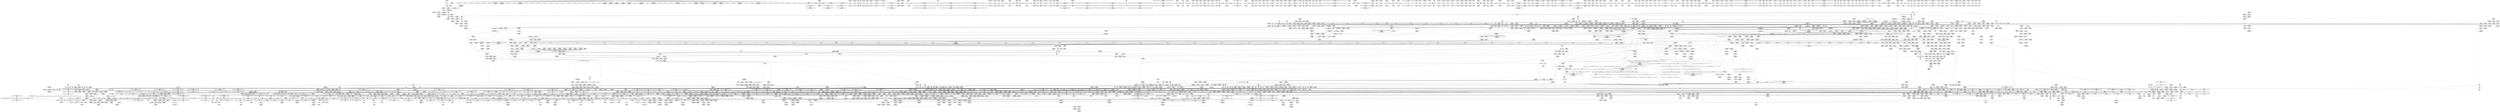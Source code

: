 digraph {
	CE0x72ca1c0 [shape=record,shape=Mrecord,label="{CE0x72ca1c0|tomoyo_init_request_info:bb|*SummSource*}"]
	CE0x714b540 [shape=record,shape=Mrecord,label="{CE0x714b540|i64*_getelementptr_inbounds_(_11_x_i64_,_11_x_i64_*___llvm_gcov_ctr54147,_i64_0,_i64_10)|*Constant*|*SummSink*}"]
	CE0x7134040 [shape=record,shape=Mrecord,label="{CE0x7134040|tomoyo_const_part_length:incdec.ptr7|security/tomoyo/util.c,631|*SummSink*}"]
	CE0x6ff7570 [shape=record,shape=Mrecord,label="{CE0x6ff7570|tomoyo_path_perm:call|security/tomoyo/file.c,797|*SummSink*}"]
	CE0x7351720 [shape=record,shape=Mrecord,label="{CE0x7351720|_call_void_tomoyo_fill_path_info(%struct.tomoyo_path_info*_%buf)_#9,_!dbg_!38913|security/tomoyo/file.c,152|*SummSink*}"]
	CE0x63ad1f0 [shape=record,shape=Mrecord,label="{CE0x63ad1f0|tomoyo_add_slash:name|security/tomoyo/file.c,136}"]
	CE0x5677fd0 [shape=record,shape=Mrecord,label="{CE0x5677fd0|tomoyo_sb_umount:tmp1|*SummSink*}"]
	CE0x640dec0 [shape=record,shape=Mrecord,label="{CE0x640dec0|tomoyo_fill_path_info:tmp1}"]
	CE0x7422350 [shape=record,shape=Mrecord,label="{CE0x7422350|tomoyo_const_part_length:tmp2|security/tomoyo/util.c,624|*SummSource*}"]
	CE0x74a1530 [shape=record,shape=Mrecord,label="{CE0x74a1530|tomoyo_const_part_length:if.end28}"]
	CE0x74eb570 [shape=record,shape=Mrecord,label="{CE0x74eb570|srcu_read_unlock:tmp1}"]
	CE0x70513c0 [shape=record,shape=Mrecord,label="{CE0x70513c0|tomoyo_add_slash:tmp7|security/tomoyo/file.c,132}"]
	CE0x8a972f0 [shape=record,shape=Mrecord,label="{CE0x8a972f0|tomoyo_fill_path_info:const_len|security/tomoyo/util.c,666|*SummSource*}"]
	CE0x629dc40 [shape=record,shape=Mrecord,label="{CE0x629dc40|tomoyo_path_permission:cmp|security/tomoyo/file.c,565|*SummSource*}"]
	CE0x5796110 [shape=record,shape=Mrecord,label="{CE0x5796110|tomoyo_fill_path_info:tmp6|security/tomoyo/util.c,667|*SummSource*}"]
	CE0x7376830 [shape=record,shape=Mrecord,label="{CE0x7376830|i64*_getelementptr_inbounds_(_25_x_i64_,_25_x_i64_*___llvm_gcov_ctr11,_i64_0,_i64_0)|*Constant*|*SummSink*}"]
	CE0x617c960 [shape=record,shape=Mrecord,label="{CE0x617c960|i64**_getelementptr_inbounds_(_3_x_i64*_,_3_x_i64*_*___llvm_gcda_edge_table,_i64_0,_i64_1)|*Constant*|*SummSink*}"]
	CE0x89be720 [shape=record,shape=Mrecord,label="{CE0x89be720|tomoyo_init_request_info:if.then|*SummSource*}"]
	CE0x6208180 [shape=record,shape=Mrecord,label="{CE0x6208180|i32_0|*Constant*}"]
	CE0x63811b0 [shape=record,shape=Mrecord,label="{CE0x63811b0|tomoyo_fill_path_info:tmp1}"]
	CE0x638c0f0 [shape=record,shape=Mrecord,label="{CE0x638c0f0|GLOBAL:kfree|*Constant*|*SummSink*}"]
	CE0x759b070 [shape=record,shape=Mrecord,label="{CE0x759b070|_ret_%struct.tomoyo_domain_info*_%tmp23,_!dbg_!38929|security/tomoyo/common.h,1205|*SummSource*}"]
	CE0x6faec00 [shape=record,shape=Mrecord,label="{CE0x6faec00|tomoyo_get_mode:conv10|security/tomoyo/util.c,985|*SummSink*}"]
	CE0x8caf010 [shape=record,shape=Mrecord,label="{CE0x8caf010|i32_51|*Constant*|*SummSource*}"]
	CE0x73a7e80 [shape=record,shape=Mrecord,label="{CE0x73a7e80|tomoyo_path_perm:cmp1|security/tomoyo/file.c,800|*SummSink*}"]
	CE0x73dad80 [shape=record,shape=Mrecord,label="{CE0x73dad80|tomoyo_domain:tmp21|security/tomoyo/common.h,1205}"]
	CE0x7440860 [shape=record,shape=Mrecord,label="{CE0x7440860|tomoyo_get_mode:tmp8|security/tomoyo/util.c,979}"]
	CE0x7389cd0 [shape=record,shape=Mrecord,label="{CE0x7389cd0|tomoyo_const_part_length:tmp38|security/tomoyo/util.c,644|*SummSource*}"]
	CE0x6403360 [shape=record,shape=Mrecord,label="{CE0x6403360|tomoyo_get_mode:arrayidx|security/tomoyo/util.c,981}"]
	CE0x61365d0 [shape=record,shape=Mrecord,label="{CE0x61365d0|tomoyo_path_perm:symlink_target15|security/tomoyo/file.c,817|*SummSink*}"]
	CE0x73ba510 [shape=record,shape=Mrecord,label="{CE0x73ba510|tomoyo_get_realpath:entry}"]
	CE0x6ec0ef0 [shape=record,shape=Mrecord,label="{CE0x6ec0ef0|_ret_i32_%call,_!dbg_!38902|security/tomoyo/common.h,1097}"]
	CE0x7141c50 [shape=record,shape=Mrecord,label="{CE0x7141c50|_call_void_mcount()_#3}"]
	CE0x6380cb0 [shape=record,shape=Mrecord,label="{CE0x6380cb0|tomoyo_fill_path_info:const_len|security/tomoyo/util.c,666}"]
	CE0x6fae760 [shape=record,shape=Mrecord,label="{CE0x6fae760|tomoyo_get_mode:mode.0|*SummSink*}"]
	CE0x62d5610 [shape=record,shape=Mrecord,label="{CE0x62d5610|tomoyo_path_permission:if.then|*SummSink*}"]
	CE0x61f66b0 [shape=record,shape=Mrecord,label="{CE0x61f66b0|tomoyo_audit_path_log:tmp4|security/tomoyo/file.c,168|*SummSource*}"]
	CE0x74ca9a0 [shape=record,shape=Mrecord,label="{CE0x74ca9a0|GLOBAL:__llvm_gcov_indirect_counter_increment|*Constant*|*SummSink*}"]
	CE0x6ffb1f0 [shape=record,shape=Mrecord,label="{CE0x6ffb1f0|i64_1|*Constant*}"]
	CE0x55d56a0 [shape=record,shape=Mrecord,label="{CE0x55d56a0|i64*_getelementptr_inbounds_(_10_x_i64_,_10_x_i64_*___llvm_gcov_ctr34,_i64_0,_i64_8)|*Constant*|*SummSource*}"]
	CE0x8af2f80 [shape=record,shape=Mrecord,label="{CE0x8af2f80|__llvm_gcov_indirect_counter_increment114:bb4|*SummSource*}"]
	CE0x7434860 [shape=record,shape=Mrecord,label="{CE0x7434860|i64_25|*Constant*|*SummSource*}"]
	CE0x8c606f0 [shape=record,shape=Mrecord,label="{CE0x8c606f0|tomoyo_path_perm:tmp31|security/tomoyo/file.c,816|*SummSource*}"]
	CE0x715bc90 [shape=record,shape=Mrecord,label="{CE0x715bc90|tomoyo_add_slash:tmp2|*LoadInst*|security/tomoyo/file.c,131|*SummSource*}"]
	CE0x74683a0 [shape=record,shape=Mrecord,label="{CE0x74683a0|128:_i8*,_1208:_%struct.file*,_:_CMRE_37,38_}"]
	CE0x8a06d80 [shape=record,shape=Mrecord,label="{CE0x8a06d80|GLOBAL:__llvm_gcov_ctr32134|Global_var:__llvm_gcov_ctr32134|*SummSource*}"]
	CE0x89c4400 [shape=record,shape=Mrecord,label="{CE0x89c4400|i64*_getelementptr_inbounds_(_31_x_i64_,_31_x_i64_*___llvm_gcov_ctr43150,_i64_0,_i64_30)|*Constant*}"]
	CE0x717b770 [shape=record,shape=Mrecord,label="{CE0x717b770|tomoyo_add_slash:is_dir|security/tomoyo/file.c,131|*SummSource*}"]
	CE0x71ce4c0 [shape=record,shape=Mrecord,label="{CE0x71ce4c0|tomoyo_const_part_length:incdec.ptr|security/tomoyo/util.c,626|*SummSink*}"]
	CE0x719e500 [shape=record,shape=Mrecord,label="{CE0x719e500|_ret_void,_!dbg_!38913|security/tomoyo/file.c,138|*SummSource*}"]
	CE0x8a7df00 [shape=record,shape=Mrecord,label="{CE0x8a7df00|GLOBAL:tomoyo_audit_path_log|*Constant*}"]
	CE0x6f9d560 [shape=record,shape=Mrecord,label="{CE0x6f9d560|tomoyo_path_perm:tmp34|security/tomoyo/file.c,821|*SummSink*}"]
	CE0x75304f0 [shape=record,shape=Mrecord,label="{CE0x75304f0|tomoyo_get_mode:if.end|*SummSource*}"]
	CE0x65453e0 [shape=record,shape=Mrecord,label="{CE0x65453e0|0:_i8,_array:_GCRE_tomoyo_index2category_constant_39_x_i8_c_00_00_00_00_00_00_00_00_00_00_00_00_00_00_00_00_00_00_00_00_00_00_00_01_01_01_01_01_01_01_01_01_01_01_01_01_01_01_02_,_align_16:_elem_5::|security/tomoyo/util.c,983}"]
	CE0x714b270 [shape=record,shape=Mrecord,label="{CE0x714b270|tomoyo_domain:tmp19|security/tomoyo/common.h,1205|*SummSource*}"]
	CE0x8c42330 [shape=record,shape=Mrecord,label="{CE0x8c42330|srcu_read_unlock:tmp3|*SummSource*}"]
	CE0x535ee00 [shape=record,shape=Mrecord,label="{CE0x535ee00|tomoyo_get_mode:tmp10|security/tomoyo/util.c,982|*SummSink*}"]
	CE0x550bce0 [shape=record,shape=Mrecord,label="{CE0x550bce0|tomoyo_fill_path_info:const_len6|security/tomoyo/util.c,668}"]
	CE0x8985aa0 [shape=record,shape=Mrecord,label="{CE0x8985aa0|i64**_getelementptr_inbounds_(_3_x_i64*_,_3_x_i64*_*___llvm_gcda_edge_table44,_i64_0,_i64_0)|*Constant*}"]
	CE0x708f1e0 [shape=record,shape=Mrecord,label="{CE0x708f1e0|__llvm_gcov_indirect_counter_increment:tmp1}"]
	CE0x753f5e0 [shape=record,shape=Mrecord,label="{CE0x753f5e0|__llvm_gcov_indirect_counter_increment:tmp2|*SummSource*}"]
	CE0x71436b0 [shape=record,shape=Mrecord,label="{CE0x71436b0|tomoyo_fill_path_info:tmp7|security/tomoyo/util.c,667}"]
	CE0x88f0720 [shape=record,shape=Mrecord,label="{CE0x88f0720|i64*_getelementptr_inbounds_(_6_x_i64_,_6_x_i64_*___llvm_gcov_ctr26,_i64_0,_i64_0)|*Constant*}"]
	CE0x71c6bd0 [shape=record,shape=Mrecord,label="{CE0x71c6bd0|i64_8|*Constant*|*SummSource*}"]
	CE0x70cdcb0 [shape=record,shape=Mrecord,label="{CE0x70cdcb0|0:_%struct.tomoyo_obj_info*,_16:_%struct.tomoyo_domain_info*,_24:_%struct.tomoyo_path_info*,_40:_i8,_72:_i8,_75:_i8,_76:_i8,_77:_i8,_:_SCMRE_52,53_}"]
	CE0x721a860 [shape=record,shape=Mrecord,label="{CE0x721a860|srcu_read_lock:call|include/linux/srcu.h,220}"]
	CE0x5579190 [shape=record,shape=Mrecord,label="{CE0x5579190|i64*_getelementptr_inbounds_(_31_x_i64_,_31_x_i64_*___llvm_gcov_ctr43150,_i64_0,_i64_0)|*Constant*}"]
	CE0x7018c60 [shape=record,shape=Mrecord,label="{CE0x7018c60|0:_%struct.tomoyo_obj_info*,_16:_%struct.tomoyo_domain_info*,_24:_%struct.tomoyo_path_info*,_40:_i8,_72:_i8,_75:_i8,_76:_i8,_77:_i8,_:_SCMRE_34,35_}"]
	CE0x6360b70 [shape=record,shape=Mrecord,label="{CE0x6360b70|tomoyo_path_perm:name11|security/tomoyo/file.c,813}"]
	CE0x7468260 [shape=record,shape=Mrecord,label="{CE0x7468260|128:_i8*,_1208:_%struct.file*,_:_CMRE_36,37_}"]
	CE0x7422e60 [shape=record,shape=Mrecord,label="{CE0x7422e60|tomoyo_fill_path_info:tmp2|*LoadInst*|security/tomoyo/util.c,663}"]
	CE0x7575ea0 [shape=record,shape=Mrecord,label="{CE0x7575ea0|_ret_void|*SummSink*}"]
	CE0x71d9480 [shape=record,shape=Mrecord,label="{CE0x71d9480|tomoyo_path_permission:tmp14|security/tomoyo/file.c,567}"]
	CE0x6378ba0 [shape=record,shape=Mrecord,label="{CE0x6378ba0|tomoyo_get_mode:tmp28|security/tomoyo/util.c,988}"]
	CE0x899e150 [shape=record,shape=Mrecord,label="{CE0x899e150|tomoyo_path_permission:path|security/tomoyo/file.c,568|*SummSource*}"]
	CE0x71c2710 [shape=record,shape=Mrecord,label="{CE0x71c2710|tomoyo_path_perm:tmp46|security/tomoyo/file.c,827}"]
	CE0x63ac5e0 [shape=record,shape=Mrecord,label="{CE0x63ac5e0|i64*_getelementptr_inbounds_(_2_x_i64_,_2_x_i64_*___llvm_gcov_ctr31,_i64_0,_i64_1)|*Constant*|*SummSink*}"]
	CE0x8a7e330 [shape=record,shape=Mrecord,label="{CE0x8a7e330|tomoyo_path_permission:call9|security/tomoyo/file.c,572|*SummSource*}"]
	CE0x8c37990 [shape=record,shape=Mrecord,label="{CE0x8c37990|0:_i8,_array:_GCRE_tomoyo_index2category_constant_39_x_i8_c_00_00_00_00_00_00_00_00_00_00_00_00_00_00_00_00_00_00_00_00_00_00_00_01_01_01_01_01_01_01_01_01_01_01_01_01_01_01_02_,_align_16:_elem_0::|security/tomoyo/util.c,983}"]
	CE0x6380c40 [shape=record,shape=Mrecord,label="{CE0x6380c40|i32_2|*Constant*}"]
	CE0x74f6080 [shape=record,shape=Mrecord,label="{CE0x74f6080|__llvm_gcov_indirect_counter_increment:bb|*SummSource*}"]
	CE0x7fa1ac0 [shape=record,shape=Mrecord,label="{CE0x7fa1ac0|tomoyo_get_mode:tmp14|security/tomoyo/util.c,983|*SummSource*}"]
	CE0x55c09b0 [shape=record,shape=Mrecord,label="{CE0x55c09b0|i64_7|*Constant*|*SummSink*}"]
	CE0x535fec0 [shape=record,shape=Mrecord,label="{CE0x535fec0|tomoyo_path_permission:mode2|security/tomoyo/file.c,565}"]
	CE0x73cac60 [shape=record,shape=Mrecord,label="{CE0x73cac60|GLOBAL:__llvm_gcov_ctr34|Global_var:__llvm_gcov_ctr34}"]
	CE0x63d5ce0 [shape=record,shape=Mrecord,label="{CE0x63d5ce0|i64_21|*Constant*}"]
	CE0x7586300 [shape=record,shape=Mrecord,label="{CE0x7586300|tomoyo_const_part_length:tmp35|security/tomoyo/util.c,643}"]
	CE0x74ec8e0 [shape=record,shape=Mrecord,label="{CE0x74ec8e0|tomoyo_get_realpath:if.end}"]
	CE0x631d950 [shape=record,shape=Mrecord,label="{CE0x631d950|tomoyo_add_slash:tmp8|security/tomoyo/file.c,132}"]
	CE0x7422900 [shape=record,shape=Mrecord,label="{CE0x7422900|tomoyo_get_mode:mode.1}"]
	CE0x89d1250 [shape=record,shape=Mrecord,label="{CE0x89d1250|srcu_read_unlock:tmp1|*SummSource*}"]
	CE0x70c1bb0 [shape=record,shape=Mrecord,label="{CE0x70c1bb0|128:_i8*,_1208:_%struct.file*,_:_CMRE_24,25_}"]
	CE0x89bec00 [shape=record,shape=Mrecord,label="{CE0x89bec00|i64*_null|*Constant*|*SummSink*}"]
	CE0x8c42dd0 [shape=record,shape=Mrecord,label="{CE0x8c42dd0|GLOBAL:tomoyo_path_keyword|Global_var:tomoyo_path_keyword}"]
	CE0x62730c0 [shape=record,shape=Mrecord,label="{CE0x62730c0|128:_i8*,_1208:_%struct.file*,_:_CMRE_20,21_}"]
	CE0x6ff7950 [shape=record,shape=Mrecord,label="{CE0x6ff7950|%struct.tomoyo_domain_info*_null|*Constant*|*SummSource*}"]
	CE0x8af3d00 [shape=record,shape=Mrecord,label="{CE0x8af3d00|tomoyo_domain:tmp11|security/tomoyo/common.h,1205|*SummSource*}"]
	CE0x74abf50 [shape=record,shape=Mrecord,label="{CE0x74abf50|i64_4|*Constant*|*SummSink*}"]
	CE0x7498390 [shape=record,shape=Mrecord,label="{CE0x7498390|tomoyo_add_slash:tmp13|security/tomoyo/file.c,138|*SummSource*}"]
	CE0x62c9a80 [shape=record,shape=Mrecord,label="{CE0x62c9a80|tomoyo_const_part_length:tmp31|security/tomoyo/util.c,641|*SummSource*}"]
	CE0x74045c0 [shape=record,shape=Mrecord,label="{CE0x74045c0|tomoyo_read_lock:entry}"]
	CE0x73ba660 [shape=record,shape=Mrecord,label="{CE0x73ba660|tomoyo_get_realpath:entry|*SummSource*}"]
	CE0x72d69d0 [shape=record,shape=Mrecord,label="{CE0x72d69d0|tomoyo_get_realpath:tmp2|*LoadInst*|security/tomoyo/file.c,151}"]
	CE0x89776c0 [shape=record,shape=Mrecord,label="{CE0x89776c0|i32_5|*Constant*}"]
	CE0x6f889e0 [shape=record,shape=Mrecord,label="{CE0x6f889e0|128:_i8*,_1208:_%struct.file*,_:_CMRE_2,3_}"]
	CE0x8bca990 [shape=record,shape=Mrecord,label="{CE0x8bca990|i64_12|*Constant*|*SummSource*}"]
	CE0x73f2200 [shape=record,shape=Mrecord,label="{CE0x73f2200|tomoyo_path_permission:if.end|*SummSink*}"]
	CE0x73a7a20 [shape=record,shape=Mrecord,label="{CE0x73a7a20|0:_%struct.tomoyo_obj_info*,_16:_%struct.tomoyo_domain_info*,_24:_%struct.tomoyo_path_info*,_40:_i8,_72:_i8,_75:_i8,_76:_i8,_77:_i8,_:_SCMRE_77,78_|*MultipleSource*|security/tomoyo/file.c, 787|security/tomoyo/file.c,787|Function::tomoyo_init_request_info&Arg::r::|security/tomoyo/file.c,800}"]
	CE0x71cebd0 [shape=record,shape=Mrecord,label="{CE0x71cebd0|tomoyo_const_part_length:tmp4|security/tomoyo/util.c,624|*SummSource*}"]
	CE0x7f98070 [shape=record,shape=Mrecord,label="{CE0x7f98070|tomoyo_fill_path_info:bb}"]
	CE0x70399b0 [shape=record,shape=Mrecord,label="{CE0x70399b0|i32_5|*Constant*}"]
	CE0x745e290 [shape=record,shape=Mrecord,label="{CE0x745e290|tomoyo_const_part_length:tmp42|security/tomoyo/util.c,644|*SummSink*}"]
	CE0x8a2a320 [shape=record,shape=Mrecord,label="{CE0x8a2a320|GLOBAL:rcu_lock_release|*Constant*|*SummSink*}"]
	CE0x715bc20 [shape=record,shape=Mrecord,label="{CE0x715bc20|tomoyo_add_slash:is_dir|security/tomoyo/file.c,131|*SummSink*}"]
	CE0x550cc90 [shape=record,shape=Mrecord,label="{CE0x550cc90|i32_255|*Constant*}"]
	CE0x62f3720 [shape=record,shape=Mrecord,label="{CE0x62f3720|tomoyo_const_part_length:conv20|security/tomoyo/util.c,644}"]
	CE0x624b750 [shape=record,shape=Mrecord,label="{CE0x624b750|i64_176|*Constant*}"]
	CE0x624b890 [shape=record,shape=Mrecord,label="{CE0x624b890|i64_176|*Constant*|*SummSink*}"]
	CE0x70fc640 [shape=record,shape=Mrecord,label="{CE0x70fc640|tomoyo_fill_path_info:entry}"]
	CE0x616ad00 [shape=record,shape=Mrecord,label="{CE0x616ad00|tomoyo_const_part_length:tmp9|security/tomoyo/util.c,626|*SummSource*}"]
	CE0x7478d00 [shape=record,shape=Mrecord,label="{CE0x7478d00|tomoyo_path_perm:name|security/tomoyo/file.c,802}"]
	CE0x70f5580 [shape=record,shape=Mrecord,label="{CE0x70f5580|tomoyo_get_realpath:tmp10|security/tomoyo/file.c,155}"]
	CE0x60d8230 [shape=record,shape=Mrecord,label="{CE0x60d8230|tomoyo_path_perm:target|Function::tomoyo_path_perm&Arg::target::|*SummSink*}"]
	CE0x7066650 [shape=record,shape=Mrecord,label="{CE0x7066650|i64*_getelementptr_inbounds_(_31_x_i64_,_31_x_i64_*___llvm_gcov_ctr43150,_i64_0,_i64_30)|*Constant*|*SummSink*}"]
	CE0x63c6260 [shape=record,shape=Mrecord,label="{CE0x63c6260|0:_i8,_array:_GCRE_tomoyo_index2category_constant_39_x_i8_c_00_00_00_00_00_00_00_00_00_00_00_00_00_00_00_00_00_00_00_00_00_00_00_01_01_01_01_01_01_01_01_01_01_01_01_01_01_01_02_,_align_16:_elem_11::|security/tomoyo/util.c,983}"]
	CE0x55af1b0 [shape=record,shape=Mrecord,label="{CE0x55af1b0|tomoyo_domain:tmp16|security/tomoyo/common.h,1205|*SummSource*}"]
	CE0x8b15920 [shape=record,shape=Mrecord,label="{CE0x8b15920|tomoyo_init_request_info:ns|security/tomoyo/util.c,1010}"]
	CE0x715beb0 [shape=record,shape=Mrecord,label="{CE0x715beb0|tomoyo_get_realpath:tmp5|security/tomoyo/file.c,151|*SummSink*}"]
	CE0x7478760 [shape=record,shape=Mrecord,label="{CE0x7478760|0:_i8*,_:_SCMRE_15,16_|*MultipleSource*|security/tomoyo/file.c, 794|security/tomoyo/file.c, 792|security/tomoyo/file.c,802}"]
	CE0x74409e0 [shape=record,shape=Mrecord,label="{CE0x74409e0|tomoyo_get_mode:tmp8|security/tomoyo/util.c,979|*SummSource*}"]
	CE0x541a0f0 [shape=record,shape=Mrecord,label="{CE0x541a0f0|GLOBAL:tomoyo_path_perm|*Constant*|*SummSource*}"]
	CE0x72c1410 [shape=record,shape=Mrecord,label="{CE0x72c1410|get_current:entry|*SummSink*}"]
	CE0x71416e0 [shape=record,shape=Mrecord,label="{CE0x71416e0|GLOBAL:lock_acquire|*Constant*}"]
	CE0x730bc80 [shape=record,shape=Mrecord,label="{CE0x730bc80|tomoyo_const_part_length:cmp21|security/tomoyo/util.c,644|*SummSource*}"]
	CE0x5540d50 [shape=record,shape=Mrecord,label="{CE0x5540d50|tomoyo_const_part_length:tmp29|security/tomoyo/util.c,641|*SummSink*}"]
	CE0x7586d40 [shape=record,shape=Mrecord,label="{CE0x7586d40|__llvm_gcov_indirect_counter_increment114:entry|*SummSource*}"]
	CE0x544b4a0 [shape=record,shape=Mrecord,label="{CE0x544b4a0|tomoyo_get_mode:tmp17|security/tomoyo/util.c,983}"]
	CE0x7435270 [shape=record,shape=Mrecord,label="{CE0x7435270|tomoyo_const_part_length:tmp42|security/tomoyo/util.c,644}"]
	CE0x7081230 [shape=record,shape=Mrecord,label="{CE0x7081230|__llvm_gcov_indirect_counter_increment114:tmp2|*SummSink*}"]
	CE0x629da00 [shape=record,shape=Mrecord,label="{CE0x629da00|tomoyo_path_permission:cmp|security/tomoyo/file.c,565}"]
	CE0x55354e0 [shape=record,shape=Mrecord,label="{CE0x55354e0|0:_i8,_array:_GCRE_tomoyo_index2category_constant_39_x_i8_c_00_00_00_00_00_00_00_00_00_00_00_00_00_00_00_00_00_00_00_00_00_00_00_01_01_01_01_01_01_01_01_01_01_01_01_01_01_01_02_,_align_16:_elem_29::|security/tomoyo/util.c,983}"]
	CE0x705a2f0 [shape=record,shape=Mrecord,label="{CE0x705a2f0|GLOBAL:__llvm_gcov_ctr31133|Global_var:__llvm_gcov_ctr31133}"]
	CE0x73c4370 [shape=record,shape=Mrecord,label="{CE0x73c4370|_call_void_mcount()_#3|*SummSource*}"]
	CE0x7007780 [shape=record,shape=Mrecord,label="{CE0x7007780|tomoyo_fill_path_info:arrayidx|security/tomoyo/util.c,667|*SummSink*}"]
	CE0x73768d0 [shape=record,shape=Mrecord,label="{CE0x73768d0|VOIDTB_TE:_GIE_Function_Attrs:_noredzone_nounwind_optsize_define_internal_zeroext_i1_tomoyo_check_path2_acl(%struct.tomoyo_request_info*_%r,_%struct.tomoyo_acl_info*_%ptr)_#0_entry:_%tmp_load_i64,_i64*_getelementptr_inbounds_(_7_x_i64_,_7_x_i64_*___llvm_gcov_ctr38,_i64_0,_i64_0)_%tmp1_add_i64_%tmp,_1_store_i64_%tmp1,_i64*_getelementptr_inbounds_(_7_x_i64_,_7_x_i64_*___llvm_gcov_ctr38,_i64_0,_i64_0)_br_label_%bb_bb:_preds_%entry_call_void_mcount()_#3_call_void_llvm.dbg.value(metadata_%struct.tomoyo_request_info*_%r,_i64_0,_metadata_!8419,_metadata_!38901),_!dbg_!39766_call_void_llvm.dbg.value(metadata_%struct.tomoyo_acl_info*_%ptr,_i64_0,_metadata_!8420,_metadata_!38901),_!dbg_!39767_call_void_llvm.dbg.value(metadata_%struct.tomoyo_acl_info*_%ptr,_i64_0,_metadata_!8422,_metadata_!38901),_!dbg_!39768_%tmp2_bitcast_%struct.tomoyo_acl_info*_%ptr_to_i8*,_!dbg_!39769_%add.ptr_getelementptr_i8,_i8*_%tmp2,_i64_0,_!dbg_!39770_%tmp3_bitcast_i8*_%add.ptr_to_%struct.tomoyo_path2_acl*,_!dbg_!39771_call_void_llvm.dbg.value(metadata_%struct.tomoyo_path2_acl*_%tmp3,_i64_0,_metadata_!8421,_metadata_!38901),_!dbg_!39772_%perm_getelementptr_inbounds_%struct.tomoyo_path2_acl,_%struct.tomoyo_path2_acl*_%tmp3,_i32_0,_i32_1,_!dbg_!39773_%tmp4_load_i8,_i8*_%perm,_align_1,_!dbg_!39773_%conv_zext_i8_%tmp4_to_i32,_!dbg_!39774_%param_getelementptr_inbounds_%struct.tomoyo_request_info,_%struct.tomoyo_request_info*_%r,_i32_0,_i32_3,_!dbg_!39775_%path2_bitcast_%union.anon.91*_%param_to_%struct.anon.92*,_!dbg_!39776_%operation_getelementptr_inbounds_%struct.anon.92,_%struct.anon.92*_%path2,_i32_0,_i32_2,_!dbg_!39777_%tmp5_load_i8,_i8*_%operation,_align_1,_!dbg_!39777_%conv1_zext_i8_%tmp5_to_i32,_!dbg_!39778_%shl_shl_i32_1,_%conv1,_!dbg_!39779_%and_and_i32_%conv,_%shl,_!dbg_!39780_%tobool_icmp_ne_i32_%and,_0,_!dbg_!39780_%tmp6_select_i1_%tobool,_i64_1,_i64_2,_!dbg_!39781_%tmp7_getelementptr_inbounds_7_x_i64_,_7_x_i64_*___llvm_gcov_ctr38,_i64_0,_i64_%tmp6,_!dbg_!39781_%tmp8_load_i64,_i64*_%tmp7,_!dbg_!39781_%tmp9_add_i64_%tmp8,_1,_!dbg_!39781_store_i64_%tmp9,_i64*_%tmp7,_!dbg_!39781_br_i1_%tobool,_label_%land.lhs.true,_label_%land.end,_!dbg_!39781_land.lhs.true:_preds_%bb_%param2_getelementptr_inbounds_%struct.tomoyo_request_info,_%struct.tomoyo_request_info*_%r,_i32_0,_i32_3,_!dbg_!39782_%path23_bitcast_%union.anon.91*_%param2_to_%struct.anon.92*,_!dbg_!39783_%filename1_getelementptr_inbounds_%struct.anon.92,_%struct.anon.92*_%path23,_i32_0,_i32_0,_!dbg_!39784_%tmp10_load_%struct.tomoyo_path_info*,_%struct.tomoyo_path_info**_%filename1,_align_8,_!dbg_!39784_%name1_getelementptr_inbounds_%struct.tomoyo_path2_acl,_%struct.tomoyo_path2_acl*_%tmp3,_i32_0,_i32_2,_!dbg_!39785_%call_call_%struct.tomoyo_path_info*_tomoyo_compare_name_union(%struct.tomoyo_path_info*_%tmp10,_%struct.tomoyo_name_union*_%name1)_#9,_!dbg_!39786_%tobool4_icmp_ne_%struct.tomoyo_path_info*_%call,_null,_!dbg_!39786_%tmp11_select_i1_%tobool4,_i64_3,_i64_4,_!dbg_!39787_%tmp12_getelementptr_inbounds_7_x_i64_,_7_x_i64_*___llvm_gcov_ctr38,_i64_0,_i64_%tmp11,_!dbg_!39787_%tmp13_load_i64,_i64*_%tmp12,_!dbg_!39787_%tmp14_add_i64_%tmp13,_1,_!dbg_!39787_store_i64_%tmp14,_i64*_%tmp12,_!dbg_!39787_br_i1_%tobool4,_label_%land.rhs,_label_%land.end,_!dbg_!39787_land.rhs:_preds_%land.lhs.true_%tmp15_load_i64,_i64*_getelementptr_inbounds_(_7_x_i64_,_7_x_i64_*___llvm_gcov_ctr38,_i64_0,_i64_5),_!dbg_!39788_%tmp16_add_i64_%tmp15,_1,_!dbg_!39788_store_i64_%tmp16,_i64*_getelementptr_inbounds_(_7_x_i64_,_7_x_i64_*___llvm_gcov_ctr38,_i64_0,_i64_5),_!dbg_!39788_%param5_getelementptr_inbounds_%struct.tomoyo_request_info,_%struct.tomoyo_request_info*_%r,_i32_0,_i32_3,_!dbg_!39790_%path26_bitcast_%union.anon.91*_%param5_to_%struct.anon.92*,_!dbg_!39791_%filename2_getelementptr_inbounds_%struct.anon.92,_%struct.anon.92*_%path26,_i32_0,_i32_1,_!dbg_!39792_%tmp17_load_%struct.tomoyo_path_info*,_%struct.tomoyo_path_info**_%filename2,_align_8,_!dbg_!39792_%name2_getelementptr_inbounds_%struct.tomoyo_path2_acl,_%struct.tomoyo_path2_acl*_%tmp3,_i32_0,_i32_3,_!dbg_!39793_%call7_call_%struct.tomoyo_path_info*_tomoyo_compare_name_union(%struct.tomoyo_path_info*_%tmp17,_%struct.tomoyo_name_union*_%name2)_#9,_!dbg_!39794_%tobool8_icmp_ne_%struct.tomoyo_path_info*_%call7,_null,_!dbg_!39787_br_label_%land.end_land.end:_preds_%land.rhs,_%land.lhs.true,_%bb_%tmp18_phi_i1_false,_%land.lhs.true_,_false,_%bb_,_%tobool8,_%land.rhs_%tmp19_load_i64,_i64*_getelementptr_inbounds_(_7_x_i64_,_7_x_i64_*___llvm_gcov_ctr38,_i64_0,_i64_6),_!dbg_!39795_%tmp20_add_i64_%tmp19,_1,_!dbg_!39795_store_i64_%tmp20,_i64*_getelementptr_inbounds_(_7_x_i64_,_7_x_i64_*___llvm_gcov_ctr38,_i64_0,_i64_6),_!dbg_!39795_ret_i1_%tmp18,_!dbg_!39795_:_elem_0:default:}"]
	CE0x563cd90 [shape=record,shape=Mrecord,label="{CE0x563cd90|tomoyo_const_part_length:tmp17|security/tomoyo/util.c,627|*SummSource*}"]
	CE0x6218b40 [shape=record,shape=Mrecord,label="{CE0x6218b40|0:_i8,_array:_GCR_tomoyo_p2mac_internal_constant_11_x_i8_c_00_01_01_01_03_04_06_09_0A_13_15_,_align_1:_elem_10::|security/tomoyo/file.c,797}"]
	CE0x72b24f0 [shape=record,shape=Mrecord,label="{CE0x72b24f0|tomoyo_get_realpath:tmp4|security/tomoyo/file.c,151|*SummSink*}"]
	CE0x8c137c0 [shape=record,shape=Mrecord,label="{CE0x8c137c0|i64*_getelementptr_inbounds_(_25_x_i64_,_25_x_i64_*___llvm_gcov_ctr11,_i64_0,_i64_14)|*Constant*|*SummSource*}"]
	CE0x618db70 [shape=record,shape=Mrecord,label="{CE0x618db70|tomoyo_fill_path_info:cmp|security/tomoyo/util.c,667}"]
	CE0x730d8b0 [shape=record,shape=Mrecord,label="{CE0x730d8b0|tomoyo_get_mode:tobool|security/tomoyo/util.c,978}"]
	CE0x5540b50 [shape=record,shape=Mrecord,label="{CE0x5540b50|i64_20|*Constant*}"]
	CE0x7184980 [shape=record,shape=Mrecord,label="{CE0x7184980|tomoyo_const_part_length:cmp12|security/tomoyo/util.c,641|*SummSink*}"]
	CE0x565bdf0 [shape=record,shape=Mrecord,label="{CE0x565bdf0|tomoyo_path_perm:buf|security/tomoyo/file.c, 792|*SummSink*}"]
	CE0x70e6330 [shape=record,shape=Mrecord,label="{CE0x70e6330|tomoyo_read_unlock:bb|*SummSink*}"]
	CE0x6296950 [shape=record,shape=Mrecord,label="{CE0x6296950|_ret_void,_!dbg_!38907|include/linux/srcu.h,238|*SummSource*}"]
	CE0x61c7b30 [shape=record,shape=Mrecord,label="{CE0x61c7b30|tomoyo_audit_path_log:tmp7|security/tomoyo/file.c,169|*SummSink*}"]
	CE0x745fe10 [shape=record,shape=Mrecord,label="{CE0x745fe10|tomoyo_path_permission:tmp|*SummSource*}"]
	CE0x62f26f0 [shape=record,shape=Mrecord,label="{CE0x62f26f0|tomoyo_audit_path_log:path2|security/tomoyo/file.c,169|*SummSink*}"]
	CE0x74deec0 [shape=record,shape=Mrecord,label="{CE0x74deec0|i64*_getelementptr_inbounds_(_2_x_i64_,_2_x_i64_*___llvm_gcov_ctr31,_i64_0,_i64_0)|*Constant*|*SummSource*}"]
	CE0x89c0790 [shape=record,shape=Mrecord,label="{CE0x89c0790|tomoyo_get_realpath:tmp1}"]
	CE0x7164480 [shape=record,shape=Mrecord,label="{CE0x7164480|tomoyo_fill_path_info:tmp3|security/tomoyo/util.c,667|*SummSource*}"]
	CE0x55e9290 [shape=record,shape=Mrecord,label="{CE0x55e9290|i64*_getelementptr_inbounds_(_2_x_i64_,_2_x_i64_*___llvm_gcov_ctr20212,_i64_0,_i64_0)|*Constant*}"]
	CE0x72fccf0 [shape=record,shape=Mrecord,label="{CE0x72fccf0|tomoyo_add_slash:tmp11|*LoadInst*|security/tomoyo/file.c,136}"]
	CE0x7123b90 [shape=record,shape=Mrecord,label="{CE0x7123b90|0:_i8,_:_GCRE_tomoyo_policy_loaded_global_i8_0,_align_1:_elem_0:default:}"]
	CE0x72ca690 [shape=record,shape=Mrecord,label="{CE0x72ca690|tomoyo_init_request_info:domain.addr.0|*SummSink*}"]
	CE0x6f915e0 [shape=record,shape=Mrecord,label="{CE0x6f915e0|tomoyo_read_unlock:idx|Function::tomoyo_read_unlock&Arg::idx::|*SummSink*}"]
	CE0x73769b0 [shape=record,shape=Mrecord,label="{CE0x73769b0|tomoyo_path_perm:tmp|*SummSource*}"]
	CE0x73416f0 [shape=record,shape=Mrecord,label="{CE0x73416f0|i64**_getelementptr_inbounds_(_3_x_i64*_,_3_x_i64*_*___llvm_gcda_edge_table44,_i64_0,_i64_2)|*Constant*|*SummSource*}"]
	CE0x63c5c70 [shape=record,shape=Mrecord,label="{CE0x63c5c70|tomoyo_get_mode:tmp9|security/tomoyo/util.c,981|*SummSink*}"]
	CE0x6342c30 [shape=record,shape=Mrecord,label="{CE0x6342c30|i64_17|*Constant*|*SummSource*}"]
	CE0x60c52d0 [shape=record,shape=Mrecord,label="{CE0x60c52d0|tomoyo_get_mode:tmp17|security/tomoyo/util.c,983}"]
	CE0x7080a30 [shape=record,shape=Mrecord,label="{CE0x7080a30|rcu_lock_release:tmp2|*SummSink*}"]
	CE0x565de90 [shape=record,shape=Mrecord,label="{CE0x565de90|tomoyo_get_mode:tmp22|security/tomoyo/util.c,986}"]
	CE0x5629bd0 [shape=record,shape=Mrecord,label="{CE0x5629bd0|tomoyo_path_permission:arrayidx|security/tomoyo/file.c,563}"]
	CE0x7422f60 [shape=record,shape=Mrecord,label="{CE0x7422f60|tomoyo_fill_path_info:conv|security/tomoyo/util.c,664}"]
	CE0x8a9e4d0 [shape=record,shape=Mrecord,label="{CE0x8a9e4d0|tomoyo_init_request_info:tmp1|*SummSource*}"]
	CE0x8a9e880 [shape=record,shape=Mrecord,label="{CE0x8a9e880|tomoyo_add_slash:tmp4|security/tomoyo/file.c,131|*SummSink*}"]
	CE0x8c36cc0 [shape=record,shape=Mrecord,label="{CE0x8c36cc0|rcu_lock_acquire:map|Function::rcu_lock_acquire&Arg::map::|*SummSource*}"]
	CE0x7404b30 [shape=record,shape=Mrecord,label="{CE0x7404b30|GLOBAL:tomoyo_get_realpath|*Constant*|*SummSource*}"]
	CE0x64255c0 [shape=record,shape=Mrecord,label="{CE0x64255c0|i32_48|*Constant*|*SummSink*}"]
	CE0x7019380 [shape=record,shape=Mrecord,label="{CE0x7019380|0:_%struct.tomoyo_obj_info*,_16:_%struct.tomoyo_domain_info*,_24:_%struct.tomoyo_path_info*,_40:_i8,_72:_i8,_75:_i8,_76:_i8,_77:_i8,_:_SCMRE_37,38_}"]
	CE0x8a4aae0 [shape=record,shape=Mrecord,label="{CE0x8a4aae0|srcu_read_lock:sp|Function::srcu_read_lock&Arg::sp::|*SummSource*}"]
	CE0x7412200 [shape=record,shape=Mrecord,label="{CE0x7412200|i64*_getelementptr_inbounds_(_6_x_i64_,_6_x_i64_*___llvm_gcov_ctr26,_i64_0,_i64_5)|*Constant*|*SummSink*}"]
	CE0x7570bd0 [shape=record,shape=Mrecord,label="{CE0x7570bd0|_call_void___llvm_gcov_indirect_counter_increment114(i32*___llvm_gcov_global_state_pred45,_i64**_getelementptr_inbounds_(_3_x_i64*_,_3_x_i64*_*___llvm_gcda_edge_table44,_i64_0,_i64_1)),_!dbg_!38927|security/tomoyo/util.c,634}"]
	CE0x8c92840 [shape=record,shape=Mrecord,label="{CE0x8c92840|i64*_getelementptr_inbounds_(_2_x_i64_,_2_x_i64_*___llvm_gcov_ctr23,_i64_0,_i64_0)|*Constant*}"]
	CE0x714b920 [shape=record,shape=Mrecord,label="{CE0x714b920|tomoyo_domain:tmp20|security/tomoyo/common.h,1205|*SummSink*}"]
	CE0x550ca10 [shape=record,shape=Mrecord,label="{CE0x550ca10|tomoyo_const_part_length:tmp11|security/tomoyo/util.c,626|*SummSink*}"]
	CE0x6374d90 [shape=record,shape=Mrecord,label="{CE0x6374d90|i32_9|*Constant*|*SummSink*}"]
	CE0x8b15690 [shape=record,shape=Mrecord,label="{CE0x8b15690|i32_3|*Constant*}"]
	CE0x6f49850 [shape=record,shape=Mrecord,label="{CE0x6f49850|i64*_getelementptr_inbounds_(_11_x_i64_,_11_x_i64_*___llvm_gcov_ctr54147,_i64_0,_i64_0)|*Constant*|*SummSource*}"]
	CE0x75736d0 [shape=record,shape=Mrecord,label="{CE0x75736d0|tomoyo_get_realpath:retval.0}"]
	CE0x61d3ed0 [shape=record,shape=Mrecord,label="{CE0x61d3ed0|tomoyo_fill_path_info:tmp12|security/tomoyo/util.c,667|*SummSource*}"]
	CE0x6145260 [shape=record,shape=Mrecord,label="{CE0x6145260|128:_i8*,_1208:_%struct.file*,_:_CMRE_44,45_}"]
	CE0x73cad70 [shape=record,shape=Mrecord,label="{CE0x73cad70|GLOBAL:__llvm_gcov_ctr34|Global_var:__llvm_gcov_ctr34|*SummSource*}"]
	CE0x714bd00 [shape=record,shape=Mrecord,label="{CE0x714bd00|tomoyo_domain:call3|security/tomoyo/common.h,1205}"]
	CE0x61c48a0 [shape=record,shape=Mrecord,label="{CE0x61c48a0|i64*_getelementptr_inbounds_(_25_x_i64_,_25_x_i64_*___llvm_gcov_ctr11,_i64_0,_i64_0)|*Constant*|*SummSource*}"]
	CE0x6229a90 [shape=record,shape=Mrecord,label="{CE0x6229a90|tomoyo_path_perm:call|security/tomoyo/file.c,797}"]
	CE0x8a7dd80 [shape=record,shape=Mrecord,label="{CE0x8a7dd80|_call_void_tomoyo_check_acl(%struct.tomoyo_request_info*_%r,_i1_(%struct.tomoyo_request_info*,_%struct.tomoyo_acl_info*)*_tomoyo_check_path_acl)_#9,_!dbg_!38935|security/tomoyo/file.c,571|*SummSink*}"]
	CE0x7516690 [shape=record,shape=Mrecord,label="{CE0x7516690|__llvm_gcov_indirect_counter_increment:counter}"]
	CE0x8c492a0 [shape=record,shape=Mrecord,label="{CE0x8c492a0|tomoyo_get_mode:tmp4|security/tomoyo/util.c,978|*SummSource*}"]
	CE0x8a38050 [shape=record,shape=Mrecord,label="{CE0x8a38050|tomoyo_init_request_info:tmp9|security/tomoyo/util.c,1006|*SummSink*}"]
	CE0x8c41d20 [shape=record,shape=Mrecord,label="{CE0x8c41d20|tomoyo_get_mode:if.end9}"]
	CE0x73f3160 [shape=record,shape=Mrecord,label="{CE0x73f3160|tomoyo_add_slash:tobool|security/tomoyo/file.c,131|*SummSink*}"]
	CE0x8b1b630 [shape=record,shape=Mrecord,label="{CE0x8b1b630|i32_4|*Constant*|*SummSource*}"]
	CE0x55c0b00 [shape=record,shape=Mrecord,label="{CE0x55c0b00|tomoyo_path_permission:tmp19|security/tomoyo/file.c,573}"]
	CE0x8af2480 [shape=record,shape=Mrecord,label="{CE0x8af2480|0:_i64*,_array:_GCR___llvm_gcda_edge_table44_internal_unnamed_addr_constant_3_x_i64*_i64*_getelementptr_inbounds_(_31_x_i64_,_31_x_i64_*___llvm_gcov_ctr43150,_i64_0,_i64_10),_i64*_getelementptr_inbounds_(_31_x_i64_,_31_x_i64_*___llvm_gcov_ctr43150,_i64_0,_i64_11),_i64*_getelementptr_inbounds_(_31_x_i64_,_31_x_i64_*___llvm_gcov_ctr43150,_i64_0,_i64_15)_:_elem_0::}"]
	CE0x614ef70 [shape=record,shape=Mrecord,label="{CE0x614ef70|tomoyo_add_slash:tmp8|security/tomoyo/file.c,132|*SummSource*}"]
	CE0x7252180 [shape=record,shape=Mrecord,label="{CE0x7252180|tomoyo_domain:tmp14|security/tomoyo/common.h,1205|*SummSink*}"]
	CE0x7071a80 [shape=record,shape=Mrecord,label="{CE0x7071a80|tomoyo_get_mode:tmp25|security/tomoyo/util.c,987|*SummSource*}"]
	CE0x554f4b0 [shape=record,shape=Mrecord,label="{CE0x554f4b0|tomoyo_audit_path_log:filename|security/tomoyo/file.c,169|*SummSource*}"]
	CE0x7570af0 [shape=record,shape=Mrecord,label="{CE0x7570af0|i32_49|*Constant*|*SummSink*}"]
	CE0x7478c10 [shape=record,shape=Mrecord,label="{CE0x7478c10|tomoyo_path_perm:frombool|security/tomoyo/file.c,800|*SummSink*}"]
	CE0x629f3a0 [shape=record,shape=Mrecord,label="{CE0x629f3a0|tomoyo_path_perm:tmp1|*SummSink*}"]
	CE0x7562620 [shape=record,shape=Mrecord,label="{CE0x7562620|tomoyo_fill_path_info:tmp}"]
	CE0x721b700 [shape=record,shape=Mrecord,label="{CE0x721b700|tomoyo_get_mode:bb|*SummSink*}"]
	CE0x62531a0 [shape=record,shape=Mrecord,label="{CE0x62531a0|tomoyo_path_permission:entry|*SummSink*}"]
	CE0x54d41f0 [shape=record,shape=Mrecord,label="{CE0x54d41f0|tomoyo_const_part_length:tmp22|security/tomoyo/util.c,634|*SummSource*}"]
	CE0x70b18e0 [shape=record,shape=Mrecord,label="{CE0x70b18e0|tomoyo_path_permission:filename5|security/tomoyo/file.c,568}"]
	CE0x7297a00 [shape=record,shape=Mrecord,label="{CE0x7297a00|tomoyo_path_perm:tmp14|security/tomoyo/file.c,800|*SummSource*}"]
	CE0x717b2d0 [shape=record,shape=Mrecord,label="{CE0x717b2d0|tomoyo_read_unlock:tmp3|*SummSink*}"]
	CE0x700b920 [shape=record,shape=Mrecord,label="{CE0x700b920|rcu_lock_release:tmp4|include/linux/rcupdate.h,423|*SummSource*}"]
	CE0x622df10 [shape=record,shape=Mrecord,label="{CE0x622df10|tomoyo_const_part_length:cmp15|security/tomoyo/util.c,641}"]
	CE0x74bae30 [shape=record,shape=Mrecord,label="{CE0x74bae30|tomoyo_path_permission:tmp12|security/tomoyo/file.c,566}"]
	CE0x8c3fcf0 [shape=record,shape=Mrecord,label="{CE0x8c3fcf0|tomoyo_path_perm:tmp28|security/tomoyo/file.c,815|*SummSink*}"]
	CE0x70a0210 [shape=record,shape=Mrecord,label="{CE0x70a0210|tomoyo_path_permission:tmp7|*LoadInst*|security/tomoyo/file.c,565|*SummSource*}"]
	CE0x753f980 [shape=record,shape=Mrecord,label="{CE0x753f980|i64*_getelementptr_inbounds_(_6_x_i64_,_6_x_i64_*___llvm_gcov_ctr25,_i64_0,_i64_0)|*Constant*|*SummSource*}"]
	CE0x715b930 [shape=record,shape=Mrecord,label="{CE0x715b930|_ret_i32_%retval.0,_!dbg_!38957|security/tomoyo/util.c,652}"]
	CE0x74023a0 [shape=record,shape=Mrecord,label="{CE0x74023a0|tomoyo_path_permission:tmp1|*SummSink*}"]
	CE0x7080b30 [shape=record,shape=Mrecord,label="{CE0x7080b30|rcu_lock_acquire:__here|*SummSource*}"]
	CE0x7164dd0 [shape=record,shape=Mrecord,label="{CE0x7164dd0|COLLAPSED:_GCMRE___llvm_gcov_ctr31_internal_global_2_x_i64_zeroinitializer:_elem_0:default:}"]
	CE0x8a7e180 [shape=record,shape=Mrecord,label="{CE0x8a7e180|tomoyo_path_permission:call9|security/tomoyo/file.c,572}"]
	CE0x7562b40 [shape=record,shape=Mrecord,label="{CE0x7562b40|VOIDTB_TE:_CE_6384,6388_|*MultipleSource*|security/tomoyo/util.c,1010|security/tomoyo/file.c,564|Function::tomoyo_get_mode&Arg::ns::}"]
	CE0x753fa80 [shape=record,shape=Mrecord,label="{CE0x753fa80|tomoyo_get_realpath:return}"]
	CE0x7411f70 [shape=record,shape=Mrecord,label="{CE0x7411f70|tomoyo_fill_path_info:ptr|Function::tomoyo_fill_path_info&Arg::ptr::}"]
	CE0x73c4530 [shape=record,shape=Mrecord,label="{CE0x73c4530|tomoyo_const_part_length:inc|security/tomoyo/util.c,628|*SummSink*}"]
	CE0x6374e50 [shape=record,shape=Mrecord,label="{CE0x6374e50|tomoyo_path_perm:mode|security/tomoyo/file.c,800|*SummSink*}"]
	CE0x624bb20 [shape=record,shape=Mrecord,label="{CE0x624bb20|i32_8|*Constant*|*SummSink*}"]
	CE0x75636a0 [shape=record,shape=Mrecord,label="{CE0x75636a0|0:_i8,_array:_GCRE_tomoyo_index2category_constant_39_x_i8_c_00_00_00_00_00_00_00_00_00_00_00_00_00_00_00_00_00_00_00_00_00_00_00_01_01_01_01_01_01_01_01_01_01_01_01_01_01_01_02_,_align_16:_elem_34::|security/tomoyo/util.c,983}"]
	CE0x7183cd0 [shape=record,shape=Mrecord,label="{CE0x7183cd0|i32_92|*Constant*|*SummSource*}"]
	CE0x56c1bd0 [shape=record,shape=Mrecord,label="{CE0x56c1bd0|i64*_getelementptr_inbounds_(_2_x_i64_,_2_x_i64_*___llvm_gcov_ctr20212,_i64_0,_i64_1)|*Constant*}"]
	CE0x72d6d20 [shape=record,shape=Mrecord,label="{CE0x72d6d20|tomoyo_get_realpath:name1|security/tomoyo/file.c,151|*SummSink*}"]
	CE0x7404170 [shape=record,shape=Mrecord,label="{CE0x7404170|GLOBAL:tomoyo_read_lock|*Constant*|*SummSink*}"]
	CE0x72ccc40 [shape=record,shape=Mrecord,label="{CE0x72ccc40|_call_void_tomoyo_add_slash(%struct.tomoyo_path_info*_%buf)_#9,_!dbg_!38937|security/tomoyo/file.c,810|*SummSource*}"]
	CE0x7251a20 [shape=record,shape=Mrecord,label="{CE0x7251a20|tomoyo_domain:tobool|security/tomoyo/common.h,1205|*SummSink*}"]
	CE0x71435b0 [shape=record,shape=Mrecord,label="{CE0x71435b0|tomoyo_get_mode:tmp3|security/tomoyo/util.c,978|*SummSink*}"]
	CE0x6425330 [shape=record,shape=Mrecord,label="{CE0x6425330|tomoyo_get_mode:cmp11|security/tomoyo/util.c,985}"]
	CE0x554e8f0 [shape=record,shape=Mrecord,label="{CE0x554e8f0|tomoyo_audit_path_log:tmp6|security/tomoyo/file.c,169|*SummSource*}"]
	CE0x899c170 [shape=record,shape=Mrecord,label="{CE0x899c170|i64_1|*Constant*}"]
	CE0x7419660 [shape=record,shape=Mrecord,label="{CE0x7419660|tomoyo_path_perm:obj7|security/tomoyo/file.c,806|*SummSource*}"]
	CE0x60d0120 [shape=record,shape=Mrecord,label="{CE0x60d0120|i32_0|*Constant*}"]
	CE0x6430dd0 [shape=record,shape=Mrecord,label="{CE0x6430dd0|tomoyo_read_unlock:entry}"]
	CE0x726ac20 [shape=record,shape=Mrecord,label="{CE0x726ac20|tomoyo_path_perm:tmp15|security/tomoyo/file.c,804|*SummSink*}"]
	CE0x8ad4b10 [shape=record,shape=Mrecord,label="{CE0x8ad4b10|tomoyo_domain:tmp4|security/tomoyo/common.h,1205}"]
	CE0x535ebf0 [shape=record,shape=Mrecord,label="{CE0x535ebf0|tomoyo_fill_path_info:tobool|security/tomoyo/util.c,667}"]
	CE0x61f6ac0 [shape=record,shape=Mrecord,label="{CE0x61f6ac0|tomoyo_const_part_length:conv2|security/tomoyo/util.c,627|*SummSource*}"]
	CE0x89f2e20 [shape=record,shape=Mrecord,label="{CE0x89f2e20|_call_void___llvm_gcov_indirect_counter_increment114(i32*___llvm_gcov_global_state_pred45,_i64**_getelementptr_inbounds_(_3_x_i64*_,_3_x_i64*_*___llvm_gcda_edge_table44,_i64_0,_i64_2)),_!dbg_!38930|security/tomoyo/util.c,640}"]
	CE0x70abe70 [shape=record,shape=Mrecord,label="{CE0x70abe70|tomoyo_path_permission:do.cond|*SummSink*}"]
	CE0x8a7f4f0 [shape=record,shape=Mrecord,label="{CE0x8a7f4f0|tomoyo_init_request_info:tmp2|security/tomoyo/util.c,1003}"]
	CE0x8c807b0 [shape=record,shape=Mrecord,label="{CE0x8c807b0|i64*_getelementptr_inbounds_(_4_x_i64_,_4_x_i64_*___llvm_gcov_ctr24,_i64_0,_i64_2)|*Constant*|*SummSource*}"]
	CE0x616a510 [shape=record,shape=Mrecord,label="{CE0x616a510|tomoyo_fill_path_info:cmp|security/tomoyo/util.c,667}"]
	CE0x74bb270 [shape=record,shape=Mrecord,label="{CE0x74bb270|tomoyo_fill_path_info:conv|security/tomoyo/util.c,664|*SummSource*}"]
	CE0x8a90d20 [shape=record,shape=Mrecord,label="{CE0x8a90d20|tomoyo_path_permission:domain|security/tomoyo/file.c,564}"]
	CE0x73458f0 [shape=record,shape=Mrecord,label="{CE0x73458f0|tomoyo_path_perm:tmp53|security/tomoyo/file.c,829|*SummSource*}"]
	CE0x8c92bf0 [shape=record,shape=Mrecord,label="{CE0x8c92bf0|i8_1|*Constant*}"]
	CE0x6544e00 [shape=record,shape=Mrecord,label="{CE0x6544e00|tomoyo_fill_path_info:arrayidx|security/tomoyo/util.c,667}"]
	CE0x732e830 [shape=record,shape=Mrecord,label="{CE0x732e830|tomoyo_fill_path_info:call|security/tomoyo/util.c,664|*SummSink*}"]
	CE0x61d7570 [shape=record,shape=Mrecord,label="{CE0x61d7570|tomoyo_domain:tmp19|security/tomoyo/common.h,1205}"]
	CE0x6403ea0 [shape=record,shape=Mrecord,label="{CE0x6403ea0|0:_i8,_array:_GCRE_tomoyo_index2category_constant_39_x_i8_c_00_00_00_00_00_00_00_00_00_00_00_00_00_00_00_00_00_00_00_00_00_00_00_01_01_01_01_01_01_01_01_01_01_01_01_01_01_01_02_,_align_16:_elem_9::|security/tomoyo/util.c,983}"]
	CE0x55e3210 [shape=record,shape=Mrecord,label="{CE0x55e3210|tomoyo_const_part_length:incdec.ptr|security/tomoyo/util.c,626}"]
	CE0x717b5a0 [shape=record,shape=Mrecord,label="{CE0x717b5a0|_call_void_mcount()_#3|*SummSource*}"]
	CE0x6fc40d0 [shape=record,shape=Mrecord,label="{CE0x6fc40d0|tomoyo_init_request_info:index|Function::tomoyo_init_request_info&Arg::index::|*SummSource*}"]
	CE0x73f3390 [shape=record,shape=Mrecord,label="{CE0x73f3390|tomoyo_add_slash:tmp3|security/tomoyo/file.c,131|*SummSink*}"]
	CE0x6535cc0 [shape=record,shape=Mrecord,label="{CE0x6535cc0|i32_1205|*Constant*}"]
	CE0x62fc900 [shape=record,shape=Mrecord,label="{CE0x62fc900|i64*_getelementptr_inbounds_(_11_x_i64_,_11_x_i64_*___llvm_gcov_ctr54147,_i64_0,_i64_9)|*Constant*}"]
	CE0x71c6040 [shape=record,shape=Mrecord,label="{CE0x71c6040|i32_39|*Constant*}"]
	CE0x656f900 [shape=record,shape=Mrecord,label="{CE0x656f900|tomoyo_fill_path_info:land.rhs}"]
	CE0x60c5a80 [shape=record,shape=Mrecord,label="{CE0x60c5a80|tomoyo_const_part_length:tmp17|security/tomoyo/util.c,627}"]
	CE0x8a376a0 [shape=record,shape=Mrecord,label="{CE0x8a376a0|i64*_getelementptr_inbounds_(_5_x_i64_,_5_x_i64_*___llvm_gcov_ctr32134,_i64_0,_i64_3)|*Constant*}"]
	CE0x89c03e0 [shape=record,shape=Mrecord,label="{CE0x89c03e0|tomoyo_init_request_info:tmp7|security/tomoyo/util.c,1005}"]
	CE0x704a790 [shape=record,shape=Mrecord,label="{CE0x704a790|tomoyo_path_perm:tmp4|security/tomoyo/file.c,788}"]
	CE0x745fda0 [shape=record,shape=Mrecord,label="{CE0x745fda0|COLLAPSED:_GCMRE___llvm_gcov_ctr34_internal_global_10_x_i64_zeroinitializer:_elem_0:default:}"]
	CE0x6218930 [shape=record,shape=Mrecord,label="{CE0x6218930|0:_i8,_array:_GCR_tomoyo_p2mac_internal_constant_11_x_i8_c_00_01_01_01_03_04_06_09_0A_13_15_,_align_1:_elem_9::|security/tomoyo/file.c,797}"]
	CE0x8c499a0 [shape=record,shape=Mrecord,label="{CE0x8c499a0|tomoyo_domain:tmp5|security/tomoyo/common.h,1205|*SummSource*}"]
	CE0x70ee140 [shape=record,shape=Mrecord,label="{CE0x70ee140|0:_%struct.tomoyo_obj_info*,_16:_%struct.tomoyo_domain_info*,_24:_%struct.tomoyo_path_info*,_40:_i8,_72:_i8,_75:_i8,_76:_i8,_77:_i8,_:_SCMRE_60,61_}"]
	CE0x71ba630 [shape=record,shape=Mrecord,label="{CE0x71ba630|i64*_getelementptr_inbounds_(_4_x_i64_,_4_x_i64_*___llvm_gcov_ctr33,_i64_0,_i64_1)|*Constant*|*SummSource*}"]
	CE0x7343280 [shape=record,shape=Mrecord,label="{CE0x7343280|i8*_getelementptr_inbounds_(_25_x_i8_,_25_x_i8_*_.str12,_i32_0,_i32_0)|*Constant*|*SummSource*}"]
	CE0x62f42c0 [shape=record,shape=Mrecord,label="{CE0x62f42c0|tomoyo_path_permission:tmp6|*LoadInst*|security/tomoyo/file.c,564|*SummSource*}"]
	CE0x8995ca0 [shape=record,shape=Mrecord,label="{CE0x8995ca0|tomoyo_init_request_info:tmp8|security/tomoyo/util.c,1005|*SummSource*}"]
	CE0x7411d70 [shape=record,shape=Mrecord,label="{CE0x7411d70|i64*_getelementptr_inbounds_(_6_x_i64_,_6_x_i64_*___llvm_gcov_ctr26,_i64_0,_i64_5)|*Constant*}"]
	CE0x65700f0 [shape=record,shape=Mrecord,label="{CE0x65700f0|tomoyo_get_mode:if.then13}"]
	CE0x8942330 [shape=record,shape=Mrecord,label="{CE0x8942330|tomoyo_get_mode:arrayidx4|security/tomoyo/util.c,983|*SummSource*}"]
	CE0x8afe360 [shape=record,shape=Mrecord,label="{CE0x8afe360|tomoyo_const_part_length:tmp49|security/tomoyo/util.c,649|*SummSink*}"]
	CE0x56425c0 [shape=record,shape=Mrecord,label="{CE0x56425c0|tomoyo_audit_path_log:param1|security/tomoyo/file.c,169|*SummSource*}"]
	CE0x72fcb20 [shape=record,shape=Mrecord,label="{CE0x72fcb20|tomoyo_add_slash:name|security/tomoyo/file.c,136|*SummSource*}"]
	CE0x8bcaa00 [shape=record,shape=Mrecord,label="{CE0x8bcaa00|i64_12|*Constant*|*SummSink*}"]
	CE0x6136970 [shape=record,shape=Mrecord,label="{CE0x6136970|_call_void___llvm_gcov_indirect_counter_increment(i32*___llvm_gcov_global_state_pred,_i64**_getelementptr_inbounds_(_3_x_i64*_,_3_x_i64*_*___llvm_gcda_edge_table,_i64_0,_i64_0)),_!dbg_!38953|security/tomoyo/file.c,820|*SummSource*}"]
	CE0x8c49d90 [shape=record,shape=Mrecord,label="{CE0x8c49d90|tomoyo_get_mode:tmp12|security/tomoyo/util.c,982}"]
	CE0x74e34d0 [shape=record,shape=Mrecord,label="{CE0x74e34d0|tomoyo_get_mode:tmp23|security/tomoyo/util.c,986|*SummSink*}"]
	CE0x5558610 [shape=record,shape=Mrecord,label="{CE0x5558610|tomoyo_fill_path_info:ptr|Function::tomoyo_fill_path_info&Arg::ptr::|*SummSource*}"]
	CE0x61e6590 [shape=record,shape=Mrecord,label="{CE0x61e6590|i32_1|*Constant*|*SummSink*}"]
	CE0x74ec5a0 [shape=record,shape=Mrecord,label="{CE0x74ec5a0|__llvm_gcov_indirect_counter_increment:pred|*SummSource*}"]
	CE0x74f6300 [shape=record,shape=Mrecord,label="{CE0x74f6300|tomoyo_get_realpath:tmp}"]
	CE0x71adba0 [shape=record,shape=Mrecord,label="{CE0x71adba0|tomoyo_get_realpath:tmp11|security/tomoyo/file.c,156|*SummSource*}"]
	CE0x724da70 [shape=record,shape=Mrecord,label="{CE0x724da70|128:_i8*,_1208:_%struct.file*,_:_CMRE_136,144_|*MultipleSource*|security/tomoyo/common.h,1205|security/tomoyo/common.h,1205}"]
	CE0x6476f70 [shape=record,shape=Mrecord,label="{CE0x6476f70|tomoyo_init_request_info:tmp8|security/tomoyo/util.c,1005|*SummSink*}"]
	CE0x7080bf0 [shape=record,shape=Mrecord,label="{CE0x7080bf0|i64*_getelementptr_inbounds_(_4_x_i64_,_4_x_i64_*___llvm_gcov_ctr24,_i64_0,_i64_0)|*Constant*}"]
	CE0x64cc730 [shape=record,shape=Mrecord,label="{CE0x64cc730|i64*_getelementptr_inbounds_(_5_x_i64_,_5_x_i64_*___llvm_gcov_ctr28130,_i64_0,_i64_4)|*Constant*|*SummSource*}"]
	CE0x746ae60 [shape=record,shape=Mrecord,label="{CE0x746ae60|tomoyo_const_part_length:tmp46|security/tomoyo/util.c,646|*SummSource*}"]
	CE0x632e710 [shape=record,shape=Mrecord,label="{CE0x632e710|0:_%struct.tomoyo_obj_info*,_16:_%struct.tomoyo_domain_info*,_24:_%struct.tomoyo_path_info*,_40:_i8,_72:_i8,_75:_i8,_76:_i8,_77:_i8,_:_SCMRE_41,42_}"]
	CE0x7422180 [shape=record,shape=Mrecord,label="{CE0x7422180|tomoyo_get_mode:tmp28|security/tomoyo/util.c,988}"]
	CE0x61e7c90 [shape=record,shape=Mrecord,label="{CE0x61e7c90|tomoyo_path_perm:tmp10|security/tomoyo/file.c,797}"]
	CE0x719e7c0 [shape=record,shape=Mrecord,label="{CE0x719e7c0|_call_void___llvm_gcov_indirect_counter_increment(i32*___llvm_gcov_global_state_pred,_i64**_getelementptr_inbounds_(_3_x_i64*_,_3_x_i64*_*___llvm_gcda_edge_table,_i64_0,_i64_2)),_!dbg_!38940|security/tomoyo/file.c,813|*SummSink*}"]
	CE0x7353070 [shape=record,shape=Mrecord,label="{CE0x7353070|GLOBAL:tomoyo_encode|*Constant*}"]
	CE0x726de10 [shape=record,shape=Mrecord,label="{CE0x726de10|tomoyo_const_part_length:tmp10|security/tomoyo/util.c,626}"]
	CE0x73c4680 [shape=record,shape=Mrecord,label="{CE0x73c4680|tomoyo_const_part_length:add|security/tomoyo/util.c,634}"]
	CE0x627e540 [shape=record,shape=Mrecord,label="{CE0x627e540|tomoyo_path_perm:tmp42|security/tomoyo/file.c,826|*SummSource*}"]
	CE0x71243e0 [shape=record,shape=Mrecord,label="{CE0x71243e0|i1_false|*Constant*}"]
	CE0x7570ef0 [shape=record,shape=Mrecord,label="{CE0x7570ef0|__llvm_gcov_indirect_counter_increment114:predecessor|Function::__llvm_gcov_indirect_counter_increment114&Arg::predecessor::}"]
	CE0x8bca380 [shape=record,shape=Mrecord,label="{CE0x8bca380|i64_13|*Constant*|*SummSource*}"]
	CE0x565e130 [shape=record,shape=Mrecord,label="{CE0x565e130|tomoyo_const_part_length:tmp12|security/tomoyo/util.c,626|*SummSource*}"]
	CE0x8b350b0 [shape=record,shape=Mrecord,label="{CE0x8b350b0|tomoyo_get_mode:idxprom3|security/tomoyo/util.c,983}"]
	CE0x745e6d0 [shape=record,shape=Mrecord,label="{CE0x745e6d0|tomoyo_const_part_length:tmp43|security/tomoyo/util.c,644|*SummSource*}"]
	CE0x6f581b0 [shape=record,shape=Mrecord,label="{CE0x6f581b0|i32_0|*Constant*|*SummSource*}"]
	CE0x7fa1540 [shape=record,shape=Mrecord,label="{CE0x7fa1540|_call_void_mcount()_#3|*SummSource*}"]
	CE0x7409980 [shape=record,shape=Mrecord,label="{CE0x7409980|tomoyo_path_permission:bb|*SummSink*}"]
	CE0x7481ba0 [shape=record,shape=Mrecord,label="{CE0x7481ba0|i64_16|*Constant*|*SummSink*}"]
	CE0x618d7a0 [shape=record,shape=Mrecord,label="{CE0x618d7a0|i32_47|*Constant*|*SummSource*}"]
	CE0x7105bc0 [shape=record,shape=Mrecord,label="{CE0x7105bc0|tomoyo_get_mode:tmp12|security/tomoyo/util.c,982}"]
	CE0x8a800c0 [shape=record,shape=Mrecord,label="{CE0x8a800c0|tomoyo_path_perm:sw.epilog}"]
	CE0x60cfff0 [shape=record,shape=Mrecord,label="{CE0x60cfff0|tomoyo_fill_path_info:tmp6|security/tomoyo/util.c,667}"]
	CE0x70ce170 [shape=record,shape=Mrecord,label="{CE0x70ce170|0:_%struct.tomoyo_obj_info*,_16:_%struct.tomoyo_domain_info*,_24:_%struct.tomoyo_path_info*,_40:_i8,_72:_i8,_75:_i8,_76:_i8,_77:_i8,_:_SCMRE_54,55_}"]
	CE0x8afa530 [shape=record,shape=Mrecord,label="{CE0x8afa530|__llvm_gcov_indirect_counter_increment114:tmp}"]
	CE0x70fcb30 [shape=record,shape=Mrecord,label="{CE0x70fcb30|i64*_getelementptr_inbounds_(_6_x_i64_,_6_x_i64_*___llvm_gcov_ctr25,_i64_0,_i64_4)|*Constant*|*SummSink*}"]
	CE0x89d0e90 [shape=record,shape=Mrecord,label="{CE0x89d0e90|tomoyo_const_part_length:tobool|security/tomoyo/util.c,624|*SummSink*}"]
	CE0x6fc3cc0 [shape=record,shape=Mrecord,label="{CE0x6fc3cc0|tomoyo_init_request_info:domain|Function::tomoyo_init_request_info&Arg::domain::|*SummSource*}"]
	CE0x7351df0 [shape=record,shape=Mrecord,label="{CE0x7351df0|__llvm_gcov_indirect_counter_increment:tmp1|*SummSource*}"]
	CE0x72e73c0 [shape=record,shape=Mrecord,label="{CE0x72e73c0|i64_7|*Constant*}"]
	CE0x7f97a20 [shape=record,shape=Mrecord,label="{CE0x7f97a20|tomoyo_get_mode:call|security/tomoyo/util.c,980}"]
	CE0x62b72f0 [shape=record,shape=Mrecord,label="{CE0x62b72f0|rcu_lock_acquire:entry}"]
	CE0x6286720 [shape=record,shape=Mrecord,label="{CE0x6286720|tomoyo_path_permission:param|security/tomoyo/file.c,568}"]
	CE0x8977890 [shape=record,shape=Mrecord,label="{CE0x8977890|tomoyo_get_mode:default_config|security/tomoyo/util.c,986|*SummSource*}"]
	CE0x8ae4360 [shape=record,shape=Mrecord,label="{CE0x8ae4360|tomoyo_const_part_length:filename.addr.0}"]
	CE0x7106170 [shape=record,shape=Mrecord,label="{CE0x7106170|GLOBAL:__llvm_gcov_indirect_counter_increment114|*Constant*}"]
	CE0x6ef1ad0 [shape=record,shape=Mrecord,label="{CE0x6ef1ad0|tomoyo_get_mode:tmp1}"]
	CE0x544b110 [shape=record,shape=Mrecord,label="{CE0x544b110|tomoyo_get_mode:tmp17|security/tomoyo/util.c,983|*SummSource*}"]
	CE0x57aa970 [shape=record,shape=Mrecord,label="{CE0x57aa970|tomoyo_add_slash:tmp3|security/tomoyo/file.c,131}"]
	CE0x8a37d00 [shape=record,shape=Mrecord,label="{CE0x8a37d00|GLOBAL:tomoyo_ss|Global_var:tomoyo_ss}"]
	CE0x6445a80 [shape=record,shape=Mrecord,label="{CE0x6445a80|tomoyo_domain:tmp13|security/tomoyo/common.h,1205|*SummSink*}"]
	CE0x89d5d90 [shape=record,shape=Mrecord,label="{CE0x89d5d90|tomoyo_path_perm:bb|*SummSource*}"]
	CE0x8995be0 [shape=record,shape=Mrecord,label="{CE0x8995be0|tomoyo_init_request_info:tmp8|security/tomoyo/util.c,1005}"]
	CE0x5540bc0 [shape=record,shape=Mrecord,label="{CE0x5540bc0|tomoyo_const_part_length:tmp29|security/tomoyo/util.c,641}"]
	CE0x70abdb0 [shape=record,shape=Mrecord,label="{CE0x70abdb0|tomoyo_fill_path_info:call11|security/tomoyo/util.c,669}"]
	CE0x72d6ba0 [shape=record,shape=Mrecord,label="{CE0x72d6ba0|tomoyo_get_realpath:name1|security/tomoyo/file.c,151|*SummSource*}"]
	CE0x7133de0 [shape=record,shape=Mrecord,label="{CE0x7133de0|tomoyo_const_part_length:incdec.ptr7|security/tomoyo/util.c,631}"]
	CE0x64032f0 [shape=record,shape=Mrecord,label="{CE0x64032f0|tomoyo_get_mode:config|security/tomoyo/util.c,981|*SummSink*}"]
	CE0x717b640 [shape=record,shape=Mrecord,label="{CE0x717b640|tomoyo_add_slash:is_dir|security/tomoyo/file.c,131}"]
	CE0x89863f0 [shape=record,shape=Mrecord,label="{CE0x89863f0|tomoyo_const_part_length:tmp48|security/tomoyo/util.c,649|*SummSink*}"]
	CE0x8beae50 [shape=record,shape=Mrecord,label="{CE0x8beae50|tomoyo_path_perm:tmp26|security/tomoyo/file.c,814}"]
	CE0x7492190 [shape=record,shape=Mrecord,label="{CE0x7492190|i64*_getelementptr_inbounds_(_25_x_i64_,_25_x_i64_*___llvm_gcov_ctr11,_i64_0,_i64_6)|*Constant*|*SummSink*}"]
	CE0x73f1f10 [shape=record,shape=Mrecord,label="{CE0x73f1f10|tomoyo_domain:call|security/tomoyo/common.h,1205|*SummSource*}"]
	CE0x7050fc0 [shape=record,shape=Mrecord,label="{CE0x7050fc0|tomoyo_fill_path_info:tmp8|security/tomoyo/util.c,667}"]
	CE0x89d0570 [shape=record,shape=Mrecord,label="{CE0x89d0570|tomoyo_fill_path_info:tmp11|security/tomoyo/util.c,667|*SummSink*}"]
	CE0x611bc60 [shape=record,shape=Mrecord,label="{CE0x611bc60|tomoyo_path_perm:path|Function::tomoyo_path_perm&Arg::path::}"]
	CE0x7434b20 [shape=record,shape=Mrecord,label="{CE0x7434b20|tomoyo_const_part_length:tmp40|security/tomoyo/util.c,644|*SummSource*}"]
	CE0x72c1330 [shape=record,shape=Mrecord,label="{CE0x72c1330|get_current:entry|*SummSource*}"]
	CE0x73cafc0 [shape=record,shape=Mrecord,label="{CE0x73cafc0|tomoyo_path_permission:tmp9|security/tomoyo/file.c,565|*SummSource*}"]
	CE0x89cfc40 [shape=record,shape=Mrecord,label="{CE0x89cfc40|tomoyo_fill_path_info:cmp|security/tomoyo/util.c,667|*SummSource*}"]
	CE0x8afa970 [shape=record,shape=Mrecord,label="{CE0x8afa970|i64*_getelementptr_inbounds_(_4_x_i64_,_4_x_i64_*___llvm_gcov_ctr24,_i64_0,_i64_3)|*Constant*}"]
	CE0x5608b90 [shape=record,shape=Mrecord,label="{CE0x5608b90|tomoyo_fill_path_info:const_len6|security/tomoyo/util.c,668}"]
	CE0x70086a0 [shape=record,shape=Mrecord,label="{CE0x70086a0|tomoyo_get_mode:tmp11|security/tomoyo/util.c,982}"]
	CE0x8cae700 [shape=record,shape=Mrecord,label="{CE0x8cae700|tomoyo_const_part_length:tobool|security/tomoyo/util.c,624}"]
	CE0x6f13fa0 [shape=record,shape=Mrecord,label="{CE0x6f13fa0|tomoyo_path_perm:if.then13|*SummSink*}"]
	CE0x898cb50 [shape=record,shape=Mrecord,label="{CE0x898cb50|tomoyo_init_request_info:profile3|security/tomoyo/util.c,1008}"]
	CE0x5416d90 [shape=record,shape=Mrecord,label="{CE0x5416d90|tomoyo_get_mode:tmp26|security/tomoyo/util.c,987}"]
	CE0x753f150 [shape=record,shape=Mrecord,label="{CE0x753f150|i64*_getelementptr_inbounds_(_2_x_i64_,_2_x_i64_*___llvm_gcov_ctr22,_i64_0,_i64_0)|*Constant*}"]
	CE0x55409b0 [shape=record,shape=Mrecord,label="{CE0x55409b0|tomoyo_const_part_length:tmp30|security/tomoyo/util.c,641}"]
	CE0x8c605e0 [shape=record,shape=Mrecord,label="{CE0x8c605e0|tomoyo_path_perm:tmp31|security/tomoyo/file.c,816}"]
	CE0x8c13ba0 [shape=record,shape=Mrecord,label="{CE0x8c13ba0|i64*_getelementptr_inbounds_(_25_x_i64_,_25_x_i64_*___llvm_gcov_ctr11,_i64_0,_i64_14)|*Constant*|*SummSink*}"]
	CE0x8b15e90 [shape=record,shape=Mrecord,label="{CE0x8b15e90|tomoyo_path_perm:if.then20|*SummSink*}"]
	CE0x707d150 [shape=record,shape=Mrecord,label="{CE0x707d150|tomoyo_path_permission:tmp3|*LoadInst*|security/tomoyo/file.c,564|*SummSink*}"]
	CE0x6382100 [shape=record,shape=Mrecord,label="{CE0x6382100|tomoyo_path_perm:tmp41|security/tomoyo/file.c,824}"]
	CE0x6252cb0 [shape=record,shape=Mrecord,label="{CE0x6252cb0|GLOBAL:tomoyo_path_permission|*Constant*|*SummSink*}"]
	CE0x70ab4f0 [shape=record,shape=Mrecord,label="{CE0x70ab4f0|i64_0|*Constant*}"]
	CE0x7469e50 [shape=record,shape=Mrecord,label="{CE0x7469e50|tomoyo_const_part_length:tmp45|security/tomoyo/util.c,645}"]
	CE0x8c800e0 [shape=record,shape=Mrecord,label="{CE0x8c800e0|i64_1|*Constant*}"]
	CE0x7072090 [shape=record,shape=Mrecord,label="{CE0x7072090|tomoyo_get_mode:tmp26|security/tomoyo/util.c,987|*SummSource*}"]
	CE0x714cec0 [shape=record,shape=Mrecord,label="{CE0x714cec0|__llvm_gcov_indirect_counter_increment114:tmp3}"]
	CE0x63825b0 [shape=record,shape=Mrecord,label="{CE0x63825b0|_call_void_kfree(i8*_%tmp41)_#9,_!dbg_!38964|security/tomoyo/file.c,824|*SummSource*}"]
	CE0x72d96f0 [shape=record,shape=Mrecord,label="{CE0x72d96f0|tomoyo_read_unlock:tmp1|*SummSource*}"]
	CE0x752f8f0 [shape=record,shape=Mrecord,label="{CE0x752f8f0|GLOBAL:__llvm_gcov_global_state_pred45|Global_var:__llvm_gcov_global_state_pred45|*SummSource*}"]
	CE0x611c3b0 [shape=record,shape=Mrecord,label="{CE0x611c3b0|i64*_getelementptr_inbounds_(_25_x_i64_,_25_x_i64_*___llvm_gcov_ctr11,_i64_0,_i64_3)|*Constant*}"]
	CE0x71837e0 [shape=record,shape=Mrecord,label="{CE0x71837e0|0:_i8*,_array:_GCRE_tomoyo_path_keyword_external_constant_11_x_i8*_:_elem_8::|security/tomoyo/file.c,167}"]
	CE0x7351f50 [shape=record,shape=Mrecord,label="{CE0x7351f50|__llvm_gcov_indirect_counter_increment:tmp1|*SummSink*}"]
	CE0x899c1e0 [shape=record,shape=Mrecord,label="{CE0x899c1e0|rcu_lock_acquire:tmp1}"]
	CE0x6381140 [shape=record,shape=Mrecord,label="{CE0x6381140|i64_1|*Constant*}"]
	CE0x8c6b2c0 [shape=record,shape=Mrecord,label="{CE0x8c6b2c0|tomoyo_domain:land.lhs.true2}"]
	CE0x6f57b10 [shape=record,shape=Mrecord,label="{CE0x6f57b10|128:_i8*,_1208:_%struct.file*,_:_CMRE_104,112_|*MultipleSource*|security/tomoyo/common.h,1205|security/tomoyo/common.h,1205}"]
	CE0x6425810 [shape=record,shape=Mrecord,label="{CE0x6425810|i32_50|*Constant*|*SummSource*}"]
	CE0x8a768e0 [shape=record,shape=Mrecord,label="{CE0x8a768e0|GLOBAL:tomoyo_domain|*Constant*}"]
	CE0x7169e70 [shape=record,shape=Mrecord,label="{CE0x7169e70|i64**_getelementptr_inbounds_(_3_x_i64*_,_3_x_i64*_*___llvm_gcda_edge_table,_i64_0,_i64_2)|*Constant*|*SummSource*}"]
	CE0x73da6b0 [shape=record,shape=Mrecord,label="{CE0x73da6b0|i32_78|*Constant*|*SummSource*}"]
	CE0x8c40410 [shape=record,shape=Mrecord,label="{CE0x8c40410|i64*_getelementptr_inbounds_(_25_x_i64_,_25_x_i64_*___llvm_gcov_ctr11,_i64_0,_i64_15)|*Constant*|*SummSource*}"]
	CE0x6fc3f60 [shape=record,shape=Mrecord,label="{CE0x6fc3f60|tomoyo_init_request_info:index|Function::tomoyo_init_request_info&Arg::index::}"]
	CE0x759ad00 [shape=record,shape=Mrecord,label="{CE0x759ad00|tomoyo_domain:entry|*SummSource*}"]
	CE0x60c6d20 [shape=record,shape=Mrecord,label="{CE0x60c6d20|GLOBAL:tomoyo_p2mac|Global_var:tomoyo_p2mac|*SummSource*}"]
	CE0x6297020 [shape=record,shape=Mrecord,label="{CE0x6297020|tomoyo_domain:if.then|*SummSource*}"]
	CE0x8a764c0 [shape=record,shape=Mrecord,label="{CE0x8a764c0|_ret_i32_%call,_!dbg_!38907|include/linux/srcu.h,223}"]
	CE0x5419530 [shape=record,shape=Mrecord,label="{CE0x5419530|tomoyo_sb_umount:path|security/tomoyo/tomoyo.c, 427|*SummSource*}"]
	CE0x56ed740 [shape=record,shape=Mrecord,label="{CE0x56ed740|tomoyo_audit_path_log:arrayidx|security/tomoyo/file.c,167|*SummSource*}"]
	CE0x7498850 [shape=record,shape=Mrecord,label="{CE0x7498850|tomoyo_fill_path_info:land.rhs|*SummSink*}"]
	CE0x61d7060 [shape=record,shape=Mrecord,label="{CE0x61d7060|tomoyo_domain:tmp18|security/tomoyo/common.h,1205}"]
	CE0x89d5500 [shape=record,shape=Mrecord,label="{CE0x89d5500|_ret_i32_%retval.0,_!dbg_!38935|security/tomoyo/util.c,988|*SummSource*}"]
	CE0x6107f00 [shape=record,shape=Mrecord,label="{CE0x6107f00|_call_void_mcount()_#3|*SummSink*}"]
	CE0x89befd0 [shape=record,shape=Mrecord,label="{CE0x89befd0|tomoyo_path_perm:if.then|*SummSink*}"]
	CE0x7f84630 [shape=record,shape=Mrecord,label="{CE0x7f84630|i32_9|*Constant*|*SummSource*}"]
	CE0x5473040 [shape=record,shape=Mrecord,label="{CE0x5473040|_call_void_lockdep_rcu_suspicious(i8*_getelementptr_inbounds_(_25_x_i8_,_25_x_i8_*_.str12,_i32_0,_i32_0),_i32_1205,_i8*_getelementptr_inbounds_(_45_x_i8_,_45_x_i8_*_.str13,_i32_0,_i32_0))_#9,_!dbg_!38917|security/tomoyo/common.h,1205|*SummSink*}"]
	CE0x62f2b00 [shape=record,shape=Mrecord,label="{CE0x62f2b00|tomoyo_const_part_length:tmp35|security/tomoyo/util.c,643|*SummSource*}"]
	CE0x623f790 [shape=record,shape=Mrecord,label="{CE0x623f790|0:_%struct.tomoyo_obj_info*,_16:_%struct.tomoyo_domain_info*,_24:_%struct.tomoyo_path_info*,_40:_i8,_72:_i8,_75:_i8,_76:_i8,_77:_i8,_:_SCMRE_16,24_|*MultipleSource*|security/tomoyo/file.c, 787|security/tomoyo/file.c,787|Function::tomoyo_init_request_info&Arg::r::|security/tomoyo/file.c,800}"]
	CE0x73418c0 [shape=record,shape=Mrecord,label="{CE0x73418c0|tomoyo_const_part_length:incdec.ptr10|security/tomoyo/util.c,640|*SummSink*}"]
	CE0x638cb00 [shape=record,shape=Mrecord,label="{CE0x638cb00|i64*_getelementptr_inbounds_(_25_x_i64_,_25_x_i64_*___llvm_gcov_ctr11,_i64_0,_i64_19)|*Constant*|*SummSource*}"]
	CE0x621e270 [shape=record,shape=Mrecord,label="{CE0x621e270|tomoyo_const_part_length:tmp28|security/tomoyo/util.c,641|*SummSource*}"]
	CE0x8c03840 [shape=record,shape=Mrecord,label="{CE0x8c03840|tomoyo_const_part_length:add29|security/tomoyo/util.c,646|*SummSink*}"]
	CE0x64174e0 [shape=record,shape=Mrecord,label="{CE0x64174e0|tomoyo_get_mode:config7|security/tomoyo/util.c,983}"]
	CE0x8a070c0 [shape=record,shape=Mrecord,label="{CE0x8a070c0|_call_void_mcount()_#3|*SummSource*}"]
	CE0x8c970c0 [shape=record,shape=Mrecord,label="{CE0x8c970c0|tomoyo_fill_path_info:sub|security/tomoyo/util.c,667}"]
	CE0x6445af0 [shape=record,shape=Mrecord,label="{CE0x6445af0|tomoyo_domain:tmp14|security/tomoyo/common.h,1205}"]
	CE0x70b1fd0 [shape=record,shape=Mrecord,label="{CE0x70b1fd0|tomoyo_path_permission:param6|security/tomoyo/file.c,569|*SummSource*}"]
	CE0x8c96740 [shape=record,shape=Mrecord,label="{CE0x8c96740|tomoyo_get_mode:tmp6|security/tomoyo/util.c,978|*SummSink*}"]
	CE0x54d40d0 [shape=record,shape=Mrecord,label="{CE0x54d40d0|tomoyo_get_mode:tmp15|security/tomoyo/util.c,983}"]
	CE0x8aae820 [shape=record,shape=Mrecord,label="{CE0x8aae820|__llvm_gcov_indirect_counter_increment114:bb4|*SummSink*}"]
	CE0x8ca7f50 [shape=record,shape=Mrecord,label="{CE0x8ca7f50|GLOBAL:tomoyo_fill_path_info|*Constant*|*SummSink*}"]
	CE0x8a4a9a0 [shape=record,shape=Mrecord,label="{CE0x8a4a9a0|srcu_read_lock:sp|Function::srcu_read_lock&Arg::sp::}"]
	CE0x8af34d0 [shape=record,shape=Mrecord,label="{CE0x8af34d0|get_current:tmp2}"]
	CE0x70c1e30 [shape=record,shape=Mrecord,label="{CE0x70c1e30|128:_i8*,_1208:_%struct.file*,_:_CMRE_26,27_}"]
	CE0x895a890 [shape=record,shape=Mrecord,label="{CE0x895a890|tomoyo_read_lock:tmp1|*SummSink*}"]
	CE0x632e4b0 [shape=record,shape=Mrecord,label="{CE0x632e4b0|0:_%struct.tomoyo_obj_info*,_16:_%struct.tomoyo_domain_info*,_24:_%struct.tomoyo_path_info*,_40:_i8,_72:_i8,_75:_i8,_76:_i8,_77:_i8,_:_SCMRE_40,41_}"]
	CE0x6342240 [shape=record,shape=Mrecord,label="{CE0x6342240|tomoyo_path_perm:conv17|security/tomoyo/file.c,821|*SummSink*}"]
	CE0x640d890 [shape=record,shape=Mrecord,label="{CE0x640d890|_call_void_rcu_lock_acquire(%struct.lockdep_map*_%dep_map)_#9,_!dbg_!38906|include/linux/srcu.h,222|*SummSource*}"]
	CE0x8a973b0 [shape=record,shape=Mrecord,label="{CE0x8a973b0|tomoyo_fill_path_info:const_len|security/tomoyo/util.c,666|*SummSink*}"]
	CE0x6336d60 [shape=record,shape=Mrecord,label="{CE0x6336d60|tomoyo_const_part_length:cmp3|security/tomoyo/util.c,627|*SummSource*}"]
	CE0x56c54c0 [shape=record,shape=Mrecord,label="{CE0x56c54c0|tomoyo_const_part_length:tmp14|security/tomoyo/util.c,626|*SummSource*}"]
	CE0x6297410 [shape=record,shape=Mrecord,label="{CE0x6297410|tomoyo_path_permission:return|*SummSource*}"]
	CE0x614f300 [shape=record,shape=Mrecord,label="{CE0x614f300|i64*_getelementptr_inbounds_(_6_x_i64_,_6_x_i64_*___llvm_gcov_ctr26,_i64_0,_i64_4)|*Constant*|*SummSource*}"]
	CE0x7009fa0 [shape=record,shape=Mrecord,label="{CE0x7009fa0|tomoyo_fill_path_info:const_len6|security/tomoyo/util.c,668}"]
	CE0x8b0d0a0 [shape=record,shape=Mrecord,label="{CE0x8b0d0a0|tomoyo_path_perm:if.end22}"]
	CE0x73daa60 [shape=record,shape=Mrecord,label="{CE0x73daa60|tomoyo_domain:cred|security/tomoyo/common.h,1205|*SummSink*}"]
	CE0x74355d0 [shape=record,shape=Mrecord,label="{CE0x74355d0|tomoyo_const_part_length:tmp42|security/tomoyo/util.c,644|*SummSource*}"]
	CE0x89d53a0 [shape=record,shape=Mrecord,label="{CE0x89d53a0|_ret_i32_%retval.0,_!dbg_!38935|security/tomoyo/util.c,988}"]
	CE0x656fa30 [shape=record,shape=Mrecord,label="{CE0x656fa30|tomoyo_get_mode:if.then2}"]
	CE0x554eb90 [shape=record,shape=Mrecord,label="{CE0x554eb90|tomoyo_const_part_length:tmp34|security/tomoyo/util.c,642}"]
	CE0x7029ec0 [shape=record,shape=Mrecord,label="{CE0x7029ec0|tomoyo_audit_path_log:bb|*SummSink*}"]
	CE0x74986d0 [shape=record,shape=Mrecord,label="{CE0x74986d0|tomoyo_fill_path_info:land.rhs}"]
	CE0x7f9fe70 [shape=record,shape=Mrecord,label="{CE0x7f9fe70|0:_i8,_array:_GCRE_tomoyo_index2category_constant_39_x_i8_c_00_00_00_00_00_00_00_00_00_00_00_00_00_00_00_00_00_00_00_00_00_00_00_01_01_01_01_01_01_01_01_01_01_01_01_01_01_01_02_,_align_16:_elem_19::|security/tomoyo/util.c,983}"]
	CE0x6f93e20 [shape=record,shape=Mrecord,label="{CE0x6f93e20|tomoyo_path_perm:tmp39|security/tomoyo/file.c,821|*SummSink*}"]
	CE0x6ef1b60 [shape=record,shape=Mrecord,label="{CE0x6ef1b60|_call_void_mcount()_#3}"]
	CE0x7105df0 [shape=record,shape=Mrecord,label="{CE0x7105df0|tomoyo_get_mode:tmp14|security/tomoyo/util.c,983}"]
	CE0x8cb2e80 [shape=record,shape=Mrecord,label="{CE0x8cb2e80|rcu_lock_release:tmp|*SummSource*}"]
	CE0x72558d0 [shape=record,shape=Mrecord,label="{CE0x72558d0|i32_1|*Constant*|*SummSource*}"]
	CE0x74f6240 [shape=record,shape=Mrecord,label="{CE0x74f6240|i64*_getelementptr_inbounds_(_6_x_i64_,_6_x_i64_*___llvm_gcov_ctr25,_i64_0,_i64_0)|*Constant*|*SummSink*}"]
	CE0x7341230 [shape=record,shape=Mrecord,label="{CE0x7341230|%struct.task_struct*_(%struct.task_struct**)*_asm_movq_%gs:$_1:P_,$0_,_r,im,_dirflag_,_fpsr_,_flags_|*SummSink*}"]
	CE0x7468760 [shape=record,shape=Mrecord,label="{CE0x7468760|128:_i8*,_1208:_%struct.file*,_:_CMRE_40,41_}"]
	CE0x7395360 [shape=record,shape=Mrecord,label="{CE0x7395360|0:_i8*,_:_SCMRE_0,8_|*MultipleSource*|security/tomoyo/file.c, 794|security/tomoyo/file.c, 792|security/tomoyo/file.c,802}"]
	CE0x8a03c00 [shape=record,shape=Mrecord,label="{CE0x8a03c00|__llvm_gcov_indirect_counter_increment:pred|*SummSink*}"]
	CE0x898cc10 [shape=record,shape=Mrecord,label="{CE0x898cc10|tomoyo_init_request_info:profile3|security/tomoyo/util.c,1008|*SummSink*}"]
	CE0x6207570 [shape=record,shape=Mrecord,label="{CE0x6207570|0:_i8,_array:_GCR_tomoyo_p2mac_internal_constant_11_x_i8_c_00_01_01_01_03_04_06_09_0A_13_15_,_align_1:_elem_1::|security/tomoyo/file.c,797}"]
	CE0x61d59b0 [shape=record,shape=Mrecord,label="{CE0x61d59b0|tomoyo_const_part_length:tmp3|security/tomoyo/util.c,624|*SummSource*}"]
	CE0x730ca40 [shape=record,shape=Mrecord,label="{CE0x730ca40|i64_23|*Constant*|*SummSource*}"]
	CE0x620b5c0 [shape=record,shape=Mrecord,label="{CE0x620b5c0|tomoyo_path_perm:tmp13|security/tomoyo/file.c,799|*SummSource*}"]
	CE0x74ca860 [shape=record,shape=Mrecord,label="{CE0x74ca860|_call_void___llvm_gcov_indirect_counter_increment(i32*___llvm_gcov_global_state_pred,_i64**_getelementptr_inbounds_(_3_x_i64*_,_3_x_i64*_*___llvm_gcda_edge_table,_i64_0,_i64_1)),_!dbg_!38937|security/tomoyo/file.c,810|*SummSource*}"]
	CE0x61a0ef0 [shape=record,shape=Mrecord,label="{CE0x61a0ef0|tomoyo_const_part_length:tmp25|security/tomoyo/util.c,641}"]
	CE0x55f0a70 [shape=record,shape=Mrecord,label="{CE0x55f0a70|tomoyo_sb_umount:entry}"]
	CE0x62ade50 [shape=record,shape=Mrecord,label="{CE0x62ade50|tomoyo_path_perm:r|security/tomoyo/file.c, 787|*SummSink*}"]
	CE0x8a971e0 [shape=record,shape=Mrecord,label="{CE0x8a971e0|_call_void_mcount()_#3|*SummSource*}"]
	CE0x547aba0 [shape=record,shape=Mrecord,label="{CE0x547aba0|tomoyo_fill_path_info:cmp8|security/tomoyo/util.c,668|*SummSink*}"]
	CE0x544aa40 [shape=record,shape=Mrecord,label="{CE0x544aa40|tomoyo_get_mode:config7|security/tomoyo/util.c,983|*SummSink*}"]
	CE0x8af3190 [shape=record,shape=Mrecord,label="{CE0x8af3190|__llvm_gcov_indirect_counter_increment114:exit|*SummSource*}"]
	CE0x6ff5e20 [shape=record,shape=Mrecord,label="{CE0x6ff5e20|tomoyo_path_perm:tmp2|security/tomoyo/file.c,787|*SummSink*}"]
	CE0x6fd5410 [shape=record,shape=Mrecord,label="{CE0x6fd5410|tomoyo_path_permission:tmp10|security/tomoyo/file.c,565|*SummSink*}"]
	CE0x55aefc0 [shape=record,shape=Mrecord,label="{CE0x55aefc0|i64_0|*Constant*}"]
	CE0x6253520 [shape=record,shape=Mrecord,label="{CE0x6253520|tomoyo_path_permission:r|Function::tomoyo_path_permission&Arg::r::}"]
	CE0x726ac90 [shape=record,shape=Mrecord,label="{CE0x726ac90|i64*_getelementptr_inbounds_(_25_x_i64_,_25_x_i64_*___llvm_gcov_ctr11,_i64_0,_i64_6)|*Constant*}"]
	CE0x618db00 [shape=record,shape=Mrecord,label="{CE0x618db00|tomoyo_fill_path_info:tmp10}"]
	CE0x7586cd0 [shape=record,shape=Mrecord,label="{CE0x7586cd0|__llvm_gcov_indirect_counter_increment114:entry}"]
	CE0x7284430 [shape=record,shape=Mrecord,label="{CE0x7284430|_call_void_mcount()_#3}"]
	CE0x74ec4b0 [shape=record,shape=Mrecord,label="{CE0x74ec4b0|__llvm_gcov_indirect_counter_increment:pred}"]
	CE0x64258e0 [shape=record,shape=Mrecord,label="{CE0x64258e0|i32_50|*Constant*|*SummSink*}"]
	CE0x61d8cf0 [shape=record,shape=Mrecord,label="{CE0x61d8cf0|i64*_getelementptr_inbounds_(_31_x_i64_,_31_x_i64_*___llvm_gcov_ctr43150,_i64_0,_i64_0)|*Constant*|*SummSink*}"]
	CE0x7362510 [shape=record,shape=Mrecord,label="{CE0x7362510|tomoyo_const_part_length:tmp14|security/tomoyo/util.c,626}"]
	CE0x7516480 [shape=record,shape=Mrecord,label="{CE0x7516480|i64*_null|*Constant*}"]
	CE0x565beb0 [shape=record,shape=Mrecord,label="{CE0x565beb0|tomoyo_path_perm:symlink_target|security/tomoyo/file.c, 794}"]
	CE0x7258af0 [shape=record,shape=Mrecord,label="{CE0x7258af0|i64*_getelementptr_inbounds_(_25_x_i64_,_25_x_i64_*___llvm_gcov_ctr11,_i64_0,_i64_24)|*Constant*|*SummSource*}"]
	CE0x7175520 [shape=record,shape=Mrecord,label="{CE0x7175520|__llvm_gcov_indirect_counter_increment:predecessor|Function::__llvm_gcov_indirect_counter_increment&Arg::predecessor::|*SummSource*}"]
	CE0x7491b20 [shape=record,shape=Mrecord,label="{CE0x7491b20|tomoyo_path_perm:tmp18|security/tomoyo/file.c,804|*SummSource*}"]
	CE0x61d4d30 [shape=record,shape=Mrecord,label="{CE0x61d4d30|tomoyo_fill_path_info:conv4|security/tomoyo/util.c,667}"]
	CE0x621d710 [shape=record,shape=Mrecord,label="{CE0x621d710|i64*_getelementptr_inbounds_(_2_x_i64_,_2_x_i64_*___llvm_gcov_ctr21,_i64_0,_i64_1)|*Constant*|*SummSink*}"]
	CE0x8976a20 [shape=record,shape=Mrecord,label="{CE0x8976a20|i8*_undef|*Constant*}"]
	CE0x759aec0 [shape=record,shape=Mrecord,label="{CE0x759aec0|_ret_%struct.tomoyo_domain_info*_%tmp23,_!dbg_!38929|security/tomoyo/common.h,1205}"]
	CE0x63f8830 [shape=record,shape=Mrecord,label="{CE0x63f8830|tomoyo_fill_path_info:frombool|security/tomoyo/util.c,667}"]
	CE0x5552cc0 [shape=record,shape=Mrecord,label="{CE0x5552cc0|tomoyo_const_part_length:sw.bb9|*SummSink*}"]
	CE0x703b160 [shape=record,shape=Mrecord,label="{CE0x703b160|tomoyo_init_request_info:tmp12|security/tomoyo/util.c,1010|*SummSink*}"]
	CE0x5750540 [shape=record,shape=Mrecord,label="{CE0x5750540|i8_10|*Constant*}"]
	CE0x6272f80 [shape=record,shape=Mrecord,label="{CE0x6272f80|128:_i8*,_1208:_%struct.file*,_:_CMRE_16,20_|*MultipleSource*|security/tomoyo/common.h,1205|security/tomoyo/common.h,1205}"]
	CE0x714b5b0 [shape=record,shape=Mrecord,label="{CE0x714b5b0|tomoyo_domain:tmp19|security/tomoyo/common.h,1205|*SummSink*}"]
	CE0x6535250 [shape=record,shape=Mrecord,label="{CE0x6535250|tomoyo_const_part_length:lor.lhs.false23}"]
	CE0x7399db0 [shape=record,shape=Mrecord,label="{CE0x7399db0|tomoyo_const_part_length:cmp25|security/tomoyo/util.c,644|*SummSink*}"]
	CE0x8a9e3f0 [shape=record,shape=Mrecord,label="{CE0x8a9e3f0|i64_1|*Constant*}"]
	CE0x5727c30 [shape=record,shape=Mrecord,label="{CE0x5727c30|i8*_null|*Constant*|*SummSource*}"]
	CE0x8941d50 [shape=record,shape=Mrecord,label="{CE0x8941d50|tomoyo_fill_path_info:land.rhs}"]
	CE0x563cfa0 [shape=record,shape=Mrecord,label="{CE0x563cfa0|tomoyo_const_part_length:tmp18|security/tomoyo/util.c,627}"]
	CE0x5693b50 [shape=record,shape=Mrecord,label="{CE0x5693b50|srcu_read_lock:tmp1|*SummSource*}"]
	CE0x71430f0 [shape=record,shape=Mrecord,label="{CE0x71430f0|tomoyo_domain:tmp15|security/tomoyo/common.h,1205|*SummSink*}"]
	CE0x8c36ab0 [shape=record,shape=Mrecord,label="{CE0x8c36ab0|rcu_lock_acquire:entry|*SummSource*}"]
	CE0x6f79b60 [shape=record,shape=Mrecord,label="{CE0x6f79b60|tomoyo_path_perm:name21|security/tomoyo/file.c,822|*SummSource*}"]
	CE0x5657e10 [shape=record,shape=Mrecord,label="{CE0x5657e10|tomoyo_sb_umount:tmp3|*SummSource*}"]
	CE0x8a48b00 [shape=record,shape=Mrecord,label="{CE0x8a48b00|tomoyo_fill_path_info:conv3|security/tomoyo/util.c,666|*SummSink*}"]
	CE0x6fd3960 [shape=record,shape=Mrecord,label="{CE0x6fd3960|i64*_getelementptr_inbounds_(_2_x_i64_,_2_x_i64_*___llvm_gcov_ctr53148,_i64_0,_i64_0)|*Constant*}"]
	CE0x74916f0 [shape=record,shape=Mrecord,label="{CE0x74916f0|tomoyo_path_perm:tmp17|security/tomoyo/file.c,804|*SummSource*}"]
	CE0x73b31b0 [shape=record,shape=Mrecord,label="{CE0x73b31b0|__llvm_gcov_indirect_counter_increment:tmp5|*SummSink*}"]
	CE0x89c3d20 [shape=record,shape=Mrecord,label="{CE0x89c3d20|tomoyo_const_part_length:retval.0|*SummSink*}"]
	CE0x7164540 [shape=record,shape=Mrecord,label="{CE0x7164540|tomoyo_fill_path_info:tmp3|security/tomoyo/util.c,667|*SummSink*}"]
	CE0x622e050 [shape=record,shape=Mrecord,label="{CE0x622e050|tomoyo_const_part_length:cmp15|security/tomoyo/util.c,641|*SummSink*}"]
	CE0x6ff7ce0 [shape=record,shape=Mrecord,label="{CE0x6ff7ce0|tomoyo_path_perm:if.then13}"]
	CE0x74cae40 [shape=record,shape=Mrecord,label="{CE0x74cae40|i32_6|*Constant*}"]
	CE0x74e2eb0 [shape=record,shape=Mrecord,label="{CE0x74e2eb0|tomoyo_get_mode:tmp23|security/tomoyo/util.c,986}"]
	CE0x7051830 [shape=record,shape=Mrecord,label="{CE0x7051830|i64*_getelementptr_inbounds_(_6_x_i64_,_6_x_i64_*___llvm_gcov_ctr26,_i64_0,_i64_0)|*Constant*|*SummSink*}"]
	CE0x8a7fdd0 [shape=record,shape=Mrecord,label="{CE0x8a7fdd0|GLOBAL:tomoyo_domain|*Constant*|*SummSink*}"]
	CE0x71c2780 [shape=record,shape=Mrecord,label="{CE0x71c2780|tomoyo_path_perm:tmp46|security/tomoyo/file.c,827|*SummSource*}"]
	CE0x73ba820 [shape=record,shape=Mrecord,label="{CE0x73ba820|tomoyo_get_realpath:entry|*SummSink*}"]
	CE0x56c5580 [shape=record,shape=Mrecord,label="{CE0x56c5580|tomoyo_const_part_length:tmp14|security/tomoyo/util.c,626|*SummSink*}"]
	CE0x6f88970 [shape=record,shape=Mrecord,label="{CE0x6f88970|128:_i8*,_1208:_%struct.file*,_:_CMRE_1,2_}"]
	CE0x74f6790 [shape=record,shape=Mrecord,label="{CE0x74f6790|tomoyo_init_request_info:tmp13|*LoadInst*|security/tomoyo/util.c,1011|*SummSource*}"]
	CE0x759a770 [shape=record,shape=Mrecord,label="{CE0x759a770|i64*_getelementptr_inbounds_(_2_x_i64_,_2_x_i64_*___llvm_gcov_ctr23,_i64_0,_i64_1)|*Constant*|*SummSink*}"]
	CE0x5515780 [shape=record,shape=Mrecord,label="{CE0x5515780|tomoyo_audit_path_log:path|security/tomoyo/file.c,168|*SummSink*}"]
	CE0x714dca0 [shape=record,shape=Mrecord,label="{CE0x714dca0|__llvm_gcov_indirect_counter_increment114:tmp6|*SummSink*}"]
	CE0x5472b10 [shape=record,shape=Mrecord,label="{CE0x5472b10|rcu_lock_acquire:bb|*SummSink*}"]
	CE0x74090f0 [shape=record,shape=Mrecord,label="{CE0x74090f0|tomoyo_path_permission:conv|security/tomoyo/file.c,564|*SummSource*}"]
	CE0x7007530 [shape=record,shape=Mrecord,label="{CE0x7007530|tomoyo_fill_path_info:arrayidx|security/tomoyo/util.c,667|*SummSource*}"]
	CE0x73ca920 [shape=record,shape=Mrecord,label="{CE0x73ca920|tomoyo_domain:call|security/tomoyo/common.h,1205}"]
	CE0x7284100 [shape=record,shape=Mrecord,label="{CE0x7284100|i64*_getelementptr_inbounds_(_2_x_i64_,_2_x_i64_*___llvm_gcov_ctr53148,_i64_0,_i64_1)|*Constant*}"]
	CE0x55a7b90 [shape=record,shape=Mrecord,label="{CE0x55a7b90|tomoyo_path_permission:do.cond}"]
	CE0x6ffa980 [shape=record,shape=Mrecord,label="{CE0x6ffa980|__llvm_gcov_indirect_counter_increment114:bb}"]
	CE0x8a7e4a0 [shape=record,shape=Mrecord,label="{CE0x8a7e4a0|tomoyo_path_permission:call9|security/tomoyo/file.c,572|*SummSink*}"]
	CE0x71cf410 [shape=record,shape=Mrecord,label="{CE0x71cf410|tomoyo_path_perm:error.1}"]
	CE0x56c1f10 [shape=record,shape=Mrecord,label="{CE0x56c1f10|tomoyo_sb_umount:tmp|*SummSink*}"]
	CE0x730d9c0 [shape=record,shape=Mrecord,label="{CE0x730d9c0|tomoyo_get_mode:tobool|security/tomoyo/util.c,978|*SummSource*}"]
	CE0x8c42000 [shape=record,shape=Mrecord,label="{CE0x8c42000|tomoyo_get_mode:bb}"]
	CE0x70298c0 [shape=record,shape=Mrecord,label="{CE0x70298c0|0:_i8*,_array:_GCRE_tomoyo_path_keyword_external_constant_11_x_i8*_:_elem_5::|security/tomoyo/file.c,167}"]
	CE0x8b2cc70 [shape=record,shape=Mrecord,label="{CE0x8b2cc70|tomoyo_path_perm:if.then25|*SummSource*}"]
	CE0x5417840 [shape=record,shape=Mrecord,label="{CE0x5417840|tomoyo_const_part_length:conv8|security/tomoyo/util.c,632}"]
	CE0x6336c90 [shape=record,shape=Mrecord,label="{CE0x6336c90|tomoyo_const_part_length:cmp3|security/tomoyo/util.c,627}"]
	CE0x72cc700 [shape=record,shape=Mrecord,label="{CE0x72cc700|_call_void_tomoyo_add_slash(%struct.tomoyo_path_info*_%buf)_#9,_!dbg_!38937|security/tomoyo/file.c,810}"]
	CE0x6229f40 [shape=record,shape=Mrecord,label="{CE0x6229f40|GLOBAL:tomoyo_init_request_info|*Constant*|*SummSource*}"]
	CE0x7258890 [shape=record,shape=Mrecord,label="{CE0x7258890|tomoyo_path_perm:retval.0|*SummSink*}"]
	CE0x61c8100 [shape=record,shape=Mrecord,label="{CE0x61c8100|GLOBAL:tomoyo_supervisor|*Constant*}"]
	CE0x617c260 [shape=record,shape=Mrecord,label="{CE0x617c260|__llvm_gcov_indirect_counter_increment:predecessor|Function::__llvm_gcov_indirect_counter_increment&Arg::predecessor::|*SummSink*}"]
	CE0x55af330 [shape=record,shape=Mrecord,label="{CE0x55af330|tomoyo_domain:tmp16|security/tomoyo/common.h,1205|*SummSink*}"]
	CE0x7421f20 [shape=record,shape=Mrecord,label="{CE0x7421f20|tomoyo_get_mode:tmp27|security/tomoyo/util.c,988}"]
	CE0x7487070 [shape=record,shape=Mrecord,label="{CE0x7487070|GLOBAL:srcu_read_unlock|*Constant*}"]
	CE0x8978770 [shape=record,shape=Mrecord,label="{CE0x8978770|i64*_getelementptr_inbounds_(_12_x_i64_,_12_x_i64_*___llvm_gcov_ctr31133,_i64_0,_i64_10)|*Constant*}"]
	CE0x8c92380 [shape=record,shape=Mrecord,label="{CE0x8c92380|tomoyo_domain:tmp8|security/tomoyo/common.h,1205|*SummSink*}"]
	CE0x8985ff0 [shape=record,shape=Mrecord,label="{CE0x8985ff0|tomoyo_const_part_length:tmp48|security/tomoyo/util.c,649|*SummSource*}"]
	CE0x89d3fa0 [shape=record,shape=Mrecord,label="{CE0x89d3fa0|i32_9|*Constant*}"]
	CE0x6491d10 [shape=record,shape=Mrecord,label="{CE0x6491d10|tomoyo_init_request_info:tmp11|security/tomoyo/util.c,1007}"]
	CE0x70abab0 [shape=record,shape=Mrecord,label="{CE0x70abab0|tomoyo_fill_path_info:is_patterned|security/tomoyo/util.c,668}"]
	CE0x640d100 [shape=record,shape=Mrecord,label="{CE0x640d100|i32_9|*Constant*}"]
	CE0x7563530 [shape=record,shape=Mrecord,label="{CE0x7563530|0:_i8,_array:_GCRE_tomoyo_index2category_constant_39_x_i8_c_00_00_00_00_00_00_00_00_00_00_00_00_00_00_00_00_00_00_00_00_00_00_00_01_01_01_01_01_01_01_01_01_01_01_01_01_01_01_02_,_align_16:_elem_14::|security/tomoyo/util.c,983}"]
	CE0x5515f60 [shape=record,shape=Mrecord,label="{CE0x5515f60|tomoyo_const_part_length:tmp26|security/tomoyo/util.c,641|*SummSink*}"]
	CE0x8afad40 [shape=record,shape=Mrecord,label="{CE0x8afad40|COLLAPSED:_GCMRE___llvm_gcov_ctr53148_internal_global_2_x_i64_zeroinitializer:_elem_0:default:}"]
	CE0x72f5b10 [shape=record,shape=Mrecord,label="{CE0x72f5b10|rcu_lock_acquire:__here|*SummSink*}"]
	CE0x6262de0 [shape=record,shape=Mrecord,label="{CE0x6262de0|tomoyo_domain:tmp3|*SummSource*}"]
	CE0x708f380 [shape=record,shape=Mrecord,label="{CE0x708f380|__llvm_gcov_indirect_counter_increment:tmp|*SummSink*}"]
	CE0x8cb3760 [shape=record,shape=Mrecord,label="{CE0x8cb3760|rcu_lock_release:bb|*SummSource*}"]
	CE0x707ce80 [shape=record,shape=Mrecord,label="{CE0x707ce80|tomoyo_path_permission:profile|security/tomoyo/file.c,564|*SummSource*}"]
	CE0x56e4ed0 [shape=record,shape=Mrecord,label="{CE0x56e4ed0|tomoyo_sb_umount:tmp4|*LoadInst*|security/tomoyo/tomoyo.c,427|*SummSink*}"]
	CE0x8b26470 [shape=record,shape=Mrecord,label="{CE0x8b26470|tomoyo_path_perm:if.end22|*SummSink*}"]
	CE0x6262c60 [shape=record,shape=Mrecord,label="{CE0x6262c60|tomoyo_domain:tmp3}"]
	CE0x55f0980 [shape=record,shape=Mrecord,label="{CE0x55f0980|i64*_getelementptr_inbounds_(_2_x_i64_,_2_x_i64_*___llvm_gcov_ctr20212,_i64_0,_i64_0)|*Constant*|*SummSource*}"]
	CE0x7008520 [shape=record,shape=Mrecord,label="{CE0x7008520|tomoyo_get_mode:tmp13|security/tomoyo/util.c,982}"]
	CE0x71ce030 [shape=record,shape=Mrecord,label="{CE0x71ce030|i32_3|*Constant*}"]
	CE0x6fbc820 [shape=record,shape=Mrecord,label="{CE0x6fbc820|i8*_getelementptr_inbounds_(_12_x_i8_,_12_x_i8_*_.str1,_i32_0,_i32_0)|*Constant*|*SummSink*}"]
	CE0x714de50 [shape=record,shape=Mrecord,label="{CE0x714de50|__llvm_gcov_indirect_counter_increment114:tmp6|*SummSource*}"]
	CE0x61450d0 [shape=record,shape=Mrecord,label="{CE0x61450d0|128:_i8*,_1208:_%struct.file*,_:_CMRE_43,44_}"]
	CE0x7468120 [shape=record,shape=Mrecord,label="{CE0x7468120|128:_i8*,_1208:_%struct.file*,_:_CMRE_35,36_}"]
	CE0x656fc30 [shape=record,shape=Mrecord,label="{CE0x656fc30|tomoyo_get_mode:if.then13|*SummSource*}"]
	CE0x714d4e0 [shape=record,shape=Mrecord,label="{CE0x714d4e0|__llvm_gcov_indirect_counter_increment114:tmp5}"]
	CE0x730c9d0 [shape=record,shape=Mrecord,label="{CE0x730c9d0|i64_23|*Constant*}"]
	CE0x6342430 [shape=record,shape=Mrecord,label="{CE0x6342430|tomoyo_path_perm:conv17|security/tomoyo/file.c,821}"]
	CE0x7409160 [shape=record,shape=Mrecord,label="{CE0x7409160|tomoyo_path_permission:mode|security/tomoyo/file.c,564}"]
	CE0x70a0690 [shape=record,shape=Mrecord,label="{CE0x70a0690|tomoyo_fill_path_info:sub|security/tomoyo/util.c,667}"]
	CE0x6f9dec0 [shape=record,shape=Mrecord,label="{CE0x6f9dec0|i64*_getelementptr_inbounds_(_25_x_i64_,_25_x_i64_*___llvm_gcov_ctr11,_i64_0,_i64_18)|*Constant*|*SummSink*}"]
	CE0x630efa0 [shape=record,shape=Mrecord,label="{CE0x630efa0|i64**_getelementptr_inbounds_(_3_x_i64*_,_3_x_i64*_*___llvm_gcda_edge_table,_i64_0,_i64_0)|*Constant*|*SummSource*}"]
	CE0x6f495d0 [shape=record,shape=Mrecord,label="{CE0x6f495d0|GLOBAL:tomoyo_profile|*Constant*|*SummSource*}"]
	CE0x624bf90 [shape=record,shape=Mrecord,label="{CE0x624bf90|i64*_getelementptr_inbounds_(_25_x_i64_,_25_x_i64_*___llvm_gcov_ctr11,_i64_0,_i64_0)|*Constant*}"]
	CE0x622e450 [shape=record,shape=Mrecord,label="{CE0x622e450|i64_19|*Constant*|*SummSink*}"]
	CE0x70c20b0 [shape=record,shape=Mrecord,label="{CE0x70c20b0|128:_i8*,_1208:_%struct.file*,_:_CMRE_28,29_}"]
	CE0x55c0da0 [shape=record,shape=Mrecord,label="{CE0x55c0da0|i64_6|*Constant*|*SummSink*}"]
	CE0x6f79730 [shape=record,shape=Mrecord,label="{CE0x6f79730|tomoyo_path_perm:tmp37|security/tomoyo/file.c,822|*SummSource*}"]
	CE0x8a19870 [shape=record,shape=Mrecord,label="{CE0x8a19870|srcu_read_unlock:tmp}"]
	CE0x70c16c0 [shape=record,shape=Mrecord,label="{CE0x70c16c0|128:_i8*,_1208:_%struct.file*,_:_CMRE_21,22_}"]
	CE0x62c3200 [shape=record,shape=Mrecord,label="{CE0x62c3200|GLOBAL:lock_release|*Constant*|*SummSink*}"]
	CE0x89bedb0 [shape=record,shape=Mrecord,label="{CE0x89bedb0|i64*_getelementptr_inbounds_(_5_x_i64_,_5_x_i64_*___llvm_gcov_ctr32134,_i64_0,_i64_0)|*Constant*}"]
	CE0x5558d80 [shape=record,shape=Mrecord,label="{CE0x5558d80|i32_5|*Constant*|*SummSource*}"]
	CE0x7306430 [shape=record,shape=Mrecord,label="{CE0x7306430|GLOBAL:__llvm_gcov_global_state_pred|Global_var:__llvm_gcov_global_state_pred|*SummSource*}"]
	CE0x7006fe0 [shape=record,shape=Mrecord,label="{CE0x7006fe0|tomoyo_fill_path_info:tobool|security/tomoyo/util.c,667|*SummSource*}"]
	CE0x61d4a20 [shape=record,shape=Mrecord,label="{CE0x61d4a20|tomoyo_fill_path_info:frombool|security/tomoyo/util.c,667|*SummSource*}"]
	CE0x70eeac0 [shape=record,shape=Mrecord,label="{CE0x70eeac0|0:_%struct.tomoyo_obj_info*,_16:_%struct.tomoyo_domain_info*,_24:_%struct.tomoyo_path_info*,_40:_i8,_72:_i8,_75:_i8,_76:_i8,_77:_i8,_:_SCMRE_64,72_|*MultipleSource*|security/tomoyo/file.c, 787|security/tomoyo/file.c,787|Function::tomoyo_init_request_info&Arg::r::|security/tomoyo/file.c,800}"]
	CE0x64a0bc0 [shape=record,shape=Mrecord,label="{CE0x64a0bc0|i64*_getelementptr_inbounds_(_10_x_i64_,_10_x_i64_*___llvm_gcov_ctr34,_i64_0,_i64_3)|*Constant*|*SummSource*}"]
	CE0x70c1980 [shape=record,shape=Mrecord,label="{CE0x70c1980|128:_i8*,_1208:_%struct.file*,_:_CMRE_22,23_}"]
	CE0x563ce50 [shape=record,shape=Mrecord,label="{CE0x563ce50|tomoyo_const_part_length:tmp17|security/tomoyo/util.c,627|*SummSink*}"]
	CE0x74048e0 [shape=record,shape=Mrecord,label="{CE0x74048e0|tomoyo_path_perm:call4|security/tomoyo/file.c,804}"]
	CE0x62fede0 [shape=record,shape=Mrecord,label="{CE0x62fede0|i8*_undef|*Constant*}"]
	CE0x53560f0 [shape=record,shape=Mrecord,label="{CE0x53560f0|tomoyo_sb_umount:dentry|security/tomoyo/tomoyo.c,427|*SummSink*}"]
	CE0x621e4e0 [shape=record,shape=Mrecord,label="{CE0x621e4e0|tomoyo_const_part_length:conv14|security/tomoyo/util.c,641}"]
	CE0x717b230 [shape=record,shape=Mrecord,label="{CE0x717b230|tomoyo_read_unlock:tmp3|*SummSource*}"]
	CE0x72b2250 [shape=record,shape=Mrecord,label="{CE0x72b2250|tomoyo_get_realpath:tmp4|security/tomoyo/file.c,151|*SummSource*}"]
	CE0x6fd50f0 [shape=record,shape=Mrecord,label="{CE0x6fd50f0|tomoyo_path_permission:tmp10|security/tomoyo/file.c,565|*SummSource*}"]
	CE0x6252ac0 [shape=record,shape=Mrecord,label="{CE0x6252ac0|tomoyo_path_perm:call16|security/tomoyo/file.c,820|*SummSink*}"]
	CE0x72fbdb0 [shape=record,shape=Mrecord,label="{CE0x72fbdb0|tomoyo_path_perm:if.end26|*SummSource*}"]
	CE0x74f6370 [shape=record,shape=Mrecord,label="{CE0x74f6370|COLLAPSED:_GCMRE___llvm_gcov_ctr25_internal_global_6_x_i64_zeroinitializer:_elem_0:default:}"]
	CE0x89663c0 [shape=record,shape=Mrecord,label="{CE0x89663c0|GLOBAL:tomoyo_get_mode|*Constant*|*SummSink*}"]
	CE0x8c36ec0 [shape=record,shape=Mrecord,label="{CE0x8c36ec0|VOIDTB_TE:_CE_6392,6400_|*MultipleSource*|security/tomoyo/util.c,1010|security/tomoyo/file.c,564|Function::tomoyo_get_mode&Arg::ns::}"]
	CE0x70eed20 [shape=record,shape=Mrecord,label="{CE0x70eed20|0:_%struct.tomoyo_obj_info*,_16:_%struct.tomoyo_domain_info*,_24:_%struct.tomoyo_path_info*,_40:_i8,_72:_i8,_75:_i8,_76:_i8,_77:_i8,_:_SCMRE_72,73_|*MultipleSource*|security/tomoyo/file.c, 787|security/tomoyo/file.c,787|Function::tomoyo_init_request_info&Arg::r::|security/tomoyo/file.c,800}"]
	CE0x8a43730 [shape=record,shape=Mrecord,label="{CE0x8a43730|tomoyo_get_realpath:name|security/tomoyo/file.c,150|*SummSource*}"]
	CE0x7344770 [shape=record,shape=Mrecord,label="{CE0x7344770|tomoyo_get_mode:tmp9|security/tomoyo/util.c,981}"]
	CE0x8b1ae80 [shape=record,shape=Mrecord,label="{CE0x8b1ae80|i32_0|*Constant*}"]
	"CONST[source:1(input),value:2(dynamic)][purpose:{object}][SrcIdx:13]"
	CE0x72c0a40 [shape=record,shape=Mrecord,label="{CE0x72c0a40|tomoyo_domain:call3|security/tomoyo/common.h,1205|*SummSource*}"]
	CE0x72da350 [shape=record,shape=Mrecord,label="{CE0x72da350|tomoyo_fill_path_info:land.end|*SummSource*}"]
	CE0x6136bc0 [shape=record,shape=Mrecord,label="{CE0x6136bc0|_call_void___llvm_gcov_indirect_counter_increment(i32*___llvm_gcov_global_state_pred,_i64**_getelementptr_inbounds_(_3_x_i64*_,_3_x_i64*_*___llvm_gcda_edge_table,_i64_0,_i64_0)),_!dbg_!38953|security/tomoyo/file.c,820|*SummSink*}"]
	CE0x8c925c0 [shape=record,shape=Mrecord,label="{CE0x8c925c0|tomoyo_domain:tobool1|security/tomoyo/common.h,1205|*SummSource*}"]
	CE0x7341930 [shape=record,shape=Mrecord,label="{CE0x7341930|tomoyo_const_part_length:tmp24|security/tomoyo/util.c,640}"]
	CE0x89c3330 [shape=record,shape=Mrecord,label="{CE0x89c3330|tomoyo_const_part_length:tmp51|security/tomoyo/util.c,651|*SummSource*}"]
	CE0x730c530 [shape=record,shape=Mrecord,label="{CE0x730c530|i64_22|*Constant*}"]
	CE0x753f1c0 [shape=record,shape=Mrecord,label="{CE0x753f1c0|i64*_getelementptr_inbounds_(_2_x_i64_,_2_x_i64_*___llvm_gcov_ctr22,_i64_0,_i64_0)|*Constant*|*SummSource*}"]
	CE0x57958b0 [shape=record,shape=Mrecord,label="{CE0x57958b0|tomoyo_add_slash:tmp|*SummSource*}"]
	CE0x7201cd0 [shape=record,shape=Mrecord,label="{CE0x7201cd0|tomoyo_path_perm:tmp5|security/tomoyo/file.c,789}"]
	CE0x5472bf0 [shape=record,shape=Mrecord,label="{CE0x5472bf0|rcu_lock_acquire:indirectgoto}"]
	CE0x617ccd0 [shape=record,shape=Mrecord,label="{CE0x617ccd0|tomoyo_init_request_info:entry|*SummSink*}"]
	CE0x7305fb0 [shape=record,shape=Mrecord,label="{CE0x7305fb0|tomoyo_path_perm:tmp20|security/tomoyo/file.c,805}"]
	CE0x6262fd0 [shape=record,shape=Mrecord,label="{CE0x6262fd0|tomoyo_get_mode:tmp13|security/tomoyo/util.c,982|*SummSink*}"]
	CE0x8a48cc0 [shape=record,shape=Mrecord,label="{CE0x8a48cc0|tomoyo_fill_path_info:const_len|security/tomoyo/util.c,666}"]
	CE0x6f91820 [shape=record,shape=Mrecord,label="{CE0x6f91820|_ret_void,_!dbg_!38904|security/tomoyo/common.h,1110}"]
	CE0x5608e70 [shape=record,shape=Mrecord,label="{CE0x5608e70|tomoyo_fill_path_info:conv7|security/tomoyo/util.c,668}"]
	CE0x62ada40 [shape=record,shape=Mrecord,label="{CE0x62ada40|tomoyo_fill_path_info:cmp8|security/tomoyo/util.c,668}"]
	CE0x74ac320 [shape=record,shape=Mrecord,label="{CE0x74ac320|i64_5|*Constant*|*SummSource*}"]
	CE0x62adcd0 [shape=record,shape=Mrecord,label="{CE0x62adcd0|tomoyo_path_perm:obj|security/tomoyo/file.c, 788}"]
	CE0x63d5a60 [shape=record,shape=Mrecord,label="{CE0x63d5a60|i64_21|*Constant*|*SummSink*}"]
	CE0x7019120 [shape=record,shape=Mrecord,label="{CE0x7019120|0:_%struct.tomoyo_obj_info*,_16:_%struct.tomoyo_domain_info*,_24:_%struct.tomoyo_path_info*,_40:_i8,_72:_i8,_75:_i8,_76:_i8,_77:_i8,_:_SCMRE_36,37_}"]
	CE0x6f49980 [shape=record,shape=Mrecord,label="{CE0x6f49980|tomoyo_domain:tmp|*SummSource*}"]
	CE0x55408b0 [shape=record,shape=Mrecord,label="{CE0x55408b0|0:_i8*,_array:_GCRE_tomoyo_path_keyword_external_constant_11_x_i8*_:_elem_3::|security/tomoyo/file.c,167}"]
	CE0x55e7630 [shape=record,shape=Mrecord,label="{CE0x55e7630|tomoyo_path_permission:tmp23|security/tomoyo/file.c,574}"]
	CE0x8cb8f80 [shape=record,shape=Mrecord,label="{CE0x8cb8f80|tomoyo_sb_umount:call|security/tomoyo/tomoyo.c,428}"]
	CE0x55e35c0 [shape=record,shape=Mrecord,label="{CE0x55e35c0|i64*_getelementptr_inbounds_(_4_x_i64_,_4_x_i64_*___llvm_gcov_ctr24,_i64_0,_i64_1)|*Constant*|*SummSource*}"]
	CE0x70ee600 [shape=record,shape=Mrecord,label="{CE0x70ee600|0:_%struct.tomoyo_obj_info*,_16:_%struct.tomoyo_domain_info*,_24:_%struct.tomoyo_path_info*,_40:_i8,_72:_i8,_75:_i8,_76:_i8,_77:_i8,_:_SCMRE_62,63_}"]
	CE0x89d00c0 [shape=record,shape=Mrecord,label="{CE0x89d00c0|i64*_getelementptr_inbounds_(_5_x_i64_,_5_x_i64_*___llvm_gcov_ctr28130,_i64_0,_i64_4)|*Constant*}"]
	CE0x74044b0 [shape=record,shape=Mrecord,label="{CE0x74044b0|GLOBAL:tomoyo_read_lock|*Constant*|*SummSource*}"]
	CE0x898d570 [shape=record,shape=Mrecord,label="{CE0x898d570|tomoyo_init_request_info:type|security/tomoyo/util.c,1009|*SummSink*}"]
	CE0x8c370b0 [shape=record,shape=Mrecord,label="{CE0x8c370b0|i32_6|*Constant*}"]
	CE0x7059ae0 [shape=record,shape=Mrecord,label="{CE0x7059ae0|srcu_read_lock:tmp}"]
	CE0x73bb0f0 [shape=record,shape=Mrecord,label="{CE0x73bb0f0|tomoyo_path_perm:sw.bb9|*SummSource*}"]
	CE0x8cb3830 [shape=record,shape=Mrecord,label="{CE0x8cb3830|rcu_lock_release:bb}"]
	CE0x72fc7b0 [shape=record,shape=Mrecord,label="{CE0x72fc7b0|tomoyo_add_slash:tmp10|security/tomoyo/file.c,136}"]
	CE0x6ff7b10 [shape=record,shape=Mrecord,label="{CE0x6ff7b10|%struct.tomoyo_domain_info*_null|*Constant*|*SummSink*}"]
	CE0x6298ec0 [shape=record,shape=Mrecord,label="{CE0x6298ec0|_ret_i32_%retval.0,_!dbg_!38942|security/tomoyo/file.c,575}"]
	CE0x733fa10 [shape=record,shape=Mrecord,label="{CE0x733fa10|tomoyo_get_mode:conv|security/tomoyo/util.c,982}"]
	CE0x5558bf0 [shape=record,shape=Mrecord,label="{CE0x5558bf0|i32_5|*Constant*}"]
	CE0x8a14ac0 [shape=record,shape=Mrecord,label="{CE0x8a14ac0|tomoyo_get_realpath:call|security/tomoyo/file.c,150}"]
	CE0x8af3f00 [shape=record,shape=Mrecord,label="{CE0x8af3f00|tomoyo_get_mode:tmp7|security/tomoyo/util.c,979|*SummSource*}"]
	CE0x8afe780 [shape=record,shape=Mrecord,label="{CE0x8afe780|tomoyo_const_part_length:tmp50|security/tomoyo/util.c,651}"]
	CE0x6351820 [shape=record,shape=Mrecord,label="{CE0x6351820|tomoyo_fill_path_info:call2|security/tomoyo/util.c,666|*SummSink*}"]
	CE0x705a700 [shape=record,shape=Mrecord,label="{CE0x705a700|tomoyo_domain:tmp}"]
	CE0x625cc90 [shape=record,shape=Mrecord,label="{CE0x625cc90|tomoyo_path_permission:tmp17|security/tomoyo/file.c,571|*SummSink*}"]
	CE0x6faf4f0 [shape=record,shape=Mrecord,label="{CE0x6faf4f0|tomoyo_get_mode:tmp17|security/tomoyo/util.c,983|*SummSink*}"]
	CE0x719de70 [shape=record,shape=Mrecord,label="{CE0x719de70|tomoyo_add_slash:entry|*SummSink*}"]
	CE0x550c4a0 [shape=record,shape=Mrecord,label="{CE0x550c4a0|tomoyo_fill_path_info:tmp13|*LoadInst*|security/tomoyo/util.c,668|*SummSource*}"]
	CE0x7343330 [shape=record,shape=Mrecord,label="{CE0x7343330|i8*_getelementptr_inbounds_(_25_x_i8_,_25_x_i8_*_.str12,_i32_0,_i32_0)|*Constant*|*SummSink*}"]
	CE0x7149ed0 [shape=record,shape=Mrecord,label="{CE0x7149ed0|tomoyo_audit_path_log:tmp3}"]
	CE0x726ad90 [shape=record,shape=Mrecord,label="{CE0x726ad90|tomoyo_path_perm:tmp15|security/tomoyo/file.c,804}"]
	CE0x72cab20 [shape=record,shape=Mrecord,label="{CE0x72cab20|i64*_getelementptr_inbounds_(_6_x_i64_,_6_x_i64_*___llvm_gcov_ctr26,_i64_0,_i64_3)|*Constant*|*SummSource*}"]
	CE0x746a490 [shape=record,shape=Mrecord,label="{CE0x746a490|tomoyo_const_part_length:tmp45|security/tomoyo/util.c,645|*SummSink*}"]
	CE0x721b8e0 [shape=record,shape=Mrecord,label="{CE0x721b8e0|_ret_i32_%call,_!dbg_!38902|security/tomoyo/common.h,1097|*SummSource*}"]
	CE0x565bc20 [shape=record,shape=Mrecord,label="{CE0x565bc20|tomoyo_path_perm:buf|security/tomoyo/file.c, 792}"]
	CE0x642edb0 [shape=record,shape=Mrecord,label="{CE0x642edb0|_call_void_kfree(i8*_%tmp38)_#9,_!dbg_!38960|security/tomoyo/file.c,822}"]
	CE0x7487350 [shape=record,shape=Mrecord,label="{CE0x7487350|tomoyo_path_permission:domain|security/tomoyo/file.c,564|*SummSource*}"]
	CE0x56edb40 [shape=record,shape=Mrecord,label="{CE0x56edb40|tomoyo_const_part_length:tmp11|security/tomoyo/util.c,626}"]
	CE0x73456b0 [shape=record,shape=Mrecord,label="{CE0x73456b0|tomoyo_path_perm:tmp53|security/tomoyo/file.c,829}"]
	CE0x70669c0 [shape=record,shape=Mrecord,label="{CE0x70669c0|tomoyo_const_part_length:tmp53|security/tomoyo/util.c,652|*SummSource*}"]
	CE0x726b3a0 [shape=record,shape=Mrecord,label="{CE0x726b3a0|tomoyo_path_perm:tmp17|security/tomoyo/file.c,804}"]
	CE0x7f98760 [shape=record,shape=Mrecord,label="{CE0x7f98760|tomoyo_path_permission:conv|security/tomoyo/file.c,564|*SummSink*}"]
	CE0x5659c80 [shape=record,shape=Mrecord,label="{CE0x5659c80|_ret_i32_%call,_!dbg_!38908|security/tomoyo/tomoyo.c,428|*SummSource*}"]
	CE0x56c1690 [shape=record,shape=Mrecord,label="{CE0x56c1690|i64*_getelementptr_inbounds_(_2_x_i64_,_2_x_i64_*___llvm_gcov_ctr20212,_i64_0,_i64_1)|*Constant*|*SummSource*}"]
	CE0x7573560 [shape=record,shape=Mrecord,label="{CE0x7573560|i1_true|*Constant*|*SummSource*}"]
	CE0x6fd4d20 [shape=record,shape=Mrecord,label="{CE0x6fd4d20|tomoyo_get_mode:tmp5|security/tomoyo/util.c,978|*SummSink*}"]
	CE0x71ae400 [shape=record,shape=Mrecord,label="{CE0x71ae400|tomoyo_get_realpath:tmp12|security/tomoyo/file.c,156|*SummSink*}"]
	CE0x55e3340 [shape=record,shape=Mrecord,label="{CE0x55e3340|tomoyo_const_part_length:len.0|*SummSink*}"]
	CE0x55c0cd0 [shape=record,shape=Mrecord,label="{CE0x55c0cd0|i64_6|*Constant*|*SummSource*}"]
	CE0x554f8c0 [shape=record,shape=Mrecord,label="{CE0x554f8c0|tomoyo_const_part_length:while.cond|*SummSource*}"]
	CE0x6fbd5f0 [shape=record,shape=Mrecord,label="{CE0x6fbd5f0|tomoyo_audit_path_log:tmp1}"]
	CE0x54fe780 [shape=record,shape=Mrecord,label="{CE0x54fe780|tomoyo_const_part_length:lor.lhs.false|*SummSource*}"]
	CE0x6351990 [shape=record,shape=Mrecord,label="{CE0x6351990|tomoyo_add_slash:bb|*SummSink*}"]
	CE0x57364b0 [shape=record,shape=Mrecord,label="{CE0x57364b0|tomoyo_add_slash:tmp2|*LoadInst*|security/tomoyo/file.c,131}"]
	CE0x74874a0 [shape=record,shape=Mrecord,label="{CE0x74874a0|tomoyo_path_permission:domain|security/tomoyo/file.c,564|*SummSink*}"]
	CE0x70f5a80 [shape=record,shape=Mrecord,label="{CE0x70f5a80|i1_false|*Constant*|*SummSource*}"]
	CE0x57aa9e0 [shape=record,shape=Mrecord,label="{CE0x57aa9e0|tomoyo_add_slash:tobool|security/tomoyo/file.c,131}"]
	CE0x73335a0 [shape=record,shape=Mrecord,label="{CE0x73335a0|tomoyo_const_part_length:tmp47|security/tomoyo/util.c,646}"]
	CE0x70d6d50 [shape=record,shape=Mrecord,label="{CE0x70d6d50|0:_%struct.tomoyo_obj_info*,_16:_%struct.tomoyo_domain_info*,_24:_%struct.tomoyo_path_info*,_40:_i8,_72:_i8,_75:_i8,_76:_i8,_77:_i8,_:_SCMRE_57,58_}"]
	CE0x565c0b0 [shape=record,shape=Mrecord,label="{CE0x565c0b0|tomoyo_path_perm:symlink_target|security/tomoyo/file.c, 794|*SummSink*}"]
	CE0x8ca7fc0 [shape=record,shape=Mrecord,label="{CE0x8ca7fc0|_call_void_tomoyo_fill_path_info(%struct.tomoyo_path_info*_%symlink_target)_#9,_!dbg_!38949|security/tomoyo/file.c,816|*SummSink*}"]
	CE0x73846b0 [shape=record,shape=Mrecord,label="{CE0x73846b0|tomoyo_path_perm:conv8|security/tomoyo/file.c,807|*SummSource*}"]
	CE0x629de50 [shape=record,shape=Mrecord,label="{CE0x629de50|tomoyo_path_permission:tmp8|security/tomoyo/file.c,565}"]
	CE0x6382420 [shape=record,shape=Mrecord,label="{CE0x6382420|_call_void_kfree(i8*_%tmp41)_#9,_!dbg_!38964|security/tomoyo/file.c,824}"]
	CE0x8977e20 [shape=record,shape=Mrecord,label="{CE0x8977e20|tomoyo_get_mode:tmp24|security/tomoyo/util.c,986|*SummSource*}"]
	CE0x8976420 [shape=record,shape=Mrecord,label="{CE0x8976420|rcu_lock_release:tmp6|*SummSource*}"]
	CE0x550c940 [shape=record,shape=Mrecord,label="{CE0x550c940|tomoyo_const_part_length:tmp11|security/tomoyo/util.c,626|*SummSource*}"]
	CE0x542f810 [shape=record,shape=Mrecord,label="{CE0x542f810|GLOBAL:__llvm_gcov_ctr28130|Global_var:__llvm_gcov_ctr28130|*SummSource*}"]
	CE0x89d3e50 [shape=record,shape=Mrecord,label="{CE0x89d3e50|_call_void_mcount()_#3|*SummSource*}"]
	CE0x6ff7630 [shape=record,shape=Mrecord,label="{CE0x6ff7630|tomoyo_init_request_info:r|Function::tomoyo_init_request_info&Arg::r::|*SummSource*}"]
	CE0x74877d0 [shape=record,shape=Mrecord,label="{CE0x74877d0|tomoyo_fill_path_info:tmp|*SummSource*}"]
	CE0x62d4e60 [shape=record,shape=Mrecord,label="{CE0x62d4e60|tomoyo_path_permission:mode2|security/tomoyo/file.c,565|*SummSink*}"]
	CE0x63d5dc0 [shape=record,shape=Mrecord,label="{CE0x63d5dc0|i64_21|*Constant*|*SummSource*}"]
	CE0x8a5ac10 [shape=record,shape=Mrecord,label="{CE0x8a5ac10|i64*_getelementptr_inbounds_(_10_x_i64_,_10_x_i64_*___llvm_gcov_ctr34,_i64_0,_i64_5)|*Constant*|*SummSource*}"]
	CE0x636d4d0 [shape=record,shape=Mrecord,label="{CE0x636d4d0|_call_void___srcu_read_unlock(%struct.srcu_struct*_%sp,_i32_%idx)_#9,_!dbg_!38906|include/linux/srcu.h,237}"]
	CE0x630e6e0 [shape=record,shape=Mrecord,label="{CE0x630e6e0|GLOBAL:tomoyo_path_permission|*Constant*}"]
	CE0x63c55e0 [shape=record,shape=Mrecord,label="{CE0x63c55e0|tomoyo_get_mode:if.then13}"]
	CE0x7251de0 [shape=record,shape=Mrecord,label="{CE0x7251de0|tomoyo_fill_path_info:tmp11|security/tomoyo/util.c,667}"]
	CE0x8a9e810 [shape=record,shape=Mrecord,label="{CE0x8a9e810|tomoyo_add_slash:tmp4|security/tomoyo/file.c,131|*SummSource*}"]
	CE0x74caaa0 [shape=record,shape=Mrecord,label="{CE0x74caaa0|_call_void___llvm_gcov_indirect_counter_increment(i32*___llvm_gcov_global_state_pred,_i64**_getelementptr_inbounds_(_3_x_i64*_,_3_x_i64*_*___llvm_gcda_edge_table,_i64_0,_i64_1)),_!dbg_!38937|security/tomoyo/file.c,810|*SummSink*}"]
	CE0x7059b50 [shape=record,shape=Mrecord,label="{CE0x7059b50|COLLAPSED:_GCMRE___llvm_gcov_ctr23_internal_global_2_x_i64_zeroinitializer:_elem_0:default:}"]
	CE0x70d5210 [shape=record,shape=Mrecord,label="{CE0x70d5210|tomoyo_path_permission:tmp24|security/tomoyo/file.c,575|*SummSink*}"]
	CE0x56e5060 [shape=record,shape=Mrecord,label="{CE0x56e5060|tomoyo_sb_umount:tmp1}"]
	CE0x8c51b40 [shape=record,shape=Mrecord,label="{CE0x8c51b40|tomoyo_get_mode:conv15|security/tomoyo/util.c,987|*SummSink*}"]
	CE0x62e5450 [shape=record,shape=Mrecord,label="{CE0x62e5450|tomoyo_const_part_length:lor.lhs.false23|*SummSink*}"]
	CE0x89f2590 [shape=record,shape=Mrecord,label="{CE0x89f2590|tomoyo_const_part_length:if.then17|*SummSink*}"]
	CE0x74049f0 [shape=record,shape=Mrecord,label="{CE0x74049f0|tomoyo_path_perm:call4|security/tomoyo/file.c,804|*SummSource*}"]
	CE0x632e970 [shape=record,shape=Mrecord,label="{CE0x632e970|0:_%struct.tomoyo_obj_info*,_16:_%struct.tomoyo_domain_info*,_24:_%struct.tomoyo_path_info*,_40:_i8,_72:_i8,_75:_i8,_76:_i8,_77:_i8,_:_SCMRE_42,43_}"]
	CE0x73453e0 [shape=record,shape=Mrecord,label="{CE0x73453e0|tomoyo_path_perm:tmp52|security/tomoyo/file.c,829}"]
	CE0x7575c50 [shape=record,shape=Mrecord,label="{CE0x7575c50|__llvm_gcov_indirect_counter_increment:counters|Function::__llvm_gcov_indirect_counter_increment&Arg::counters::|*SummSink*}"]
	CE0x726a880 [shape=record,shape=Mrecord,label="{CE0x726a880|i64_5|*Constant*|*SummSink*}"]
	CE0x636dac0 [shape=record,shape=Mrecord,label="{CE0x636dac0|_ret_void,_!dbg_!38908|include/linux/rcupdate.h,424|*SummSink*}"]
	CE0x718fdb0 [shape=record,shape=Mrecord,label="{CE0x718fdb0|tomoyo_get_realpath:tmp|*SummSink*}"]
	CE0x5746e70 [shape=record,shape=Mrecord,label="{CE0x5746e70|tomoyo_const_part_length:while.cond|*SummSink*}"]
	CE0x57750e0 [shape=record,shape=Mrecord,label="{CE0x57750e0|tomoyo_path_perm:target|Function::tomoyo_path_perm&Arg::target::}"]
	CE0x56c5250 [shape=record,shape=Mrecord,label="{CE0x56c5250|i64*_getelementptr_inbounds_(_2_x_i64_,_2_x_i64_*___llvm_gcov_ctr32,_i64_0,_i64_1)|*Constant*|*SummSink*}"]
	CE0x544afc0 [shape=record,shape=Mrecord,label="{CE0x544afc0|tomoyo_get_mode:arrayidx8|security/tomoyo/util.c,983|*SummSink*}"]
	CE0x755d5f0 [shape=record,shape=Mrecord,label="{CE0x755d5f0|_call_void_mcount()_#3}"]
	CE0x7562fd0 [shape=record,shape=Mrecord,label="{CE0x7562fd0|GLOBAL:__srcu_read_lock|*Constant*|*SummSink*}"]
	CE0x70fc740 [shape=record,shape=Mrecord,label="{CE0x70fc740|i64*_getelementptr_inbounds_(_6_x_i64_,_6_x_i64_*___llvm_gcov_ctr25,_i64_0,_i64_4)|*Constant*}"]
	CE0x61c7e80 [shape=record,shape=Mrecord,label="{CE0x61c7e80|tomoyo_audit_path_log:call|security/tomoyo/file.c,167|*SummSource*}"]
	CE0x7469ff0 [shape=record,shape=Mrecord,label="{CE0x7469ff0|tomoyo_const_part_length:tmp45|security/tomoyo/util.c,645|*SummSource*}"]
	CE0x740ad50 [shape=record,shape=Mrecord,label="{CE0x740ad50|tomoyo_add_slash:tmp5|security/tomoyo/file.c,131|*SummSource*}"]
	CE0x7297610 [shape=record,shape=Mrecord,label="{CE0x7297610|tomoyo_path_perm:tmp14|security/tomoyo/file.c,800}"]
	CE0x5659e00 [shape=record,shape=Mrecord,label="{CE0x5659e00|_ret_i32_%call,_!dbg_!38908|security/tomoyo/tomoyo.c,428|*SummSink*}"]
	CE0x6272bc0 [shape=record,shape=Mrecord,label="{CE0x6272bc0|128:_i8*,_1208:_%struct.file*,_:_CMRE_6,7_}"]
	CE0x726b2e0 [shape=record,shape=Mrecord,label="{CE0x726b2e0|tomoyo_path_perm:tmp16|security/tomoyo/file.c,804|*SummSink*}"]
	CE0x7389f00 [shape=record,shape=Mrecord,label="{CE0x7389f00|tomoyo_const_part_length:tmp39|security/tomoyo/util.c,644}"]
	CE0x7573660 [shape=record,shape=Mrecord,label="{CE0x7573660|i1_true|*Constant*|*SummSink*}"]
	CE0x7018ec0 [shape=record,shape=Mrecord,label="{CE0x7018ec0|0:_%struct.tomoyo_obj_info*,_16:_%struct.tomoyo_domain_info*,_24:_%struct.tomoyo_path_info*,_40:_i8,_72:_i8,_75:_i8,_76:_i8,_77:_i8,_:_SCMRE_35,36_}"]
	CE0x753f890 [shape=record,shape=Mrecord,label="{CE0x753f890|i64*_getelementptr_inbounds_(_6_x_i64_,_6_x_i64_*___llvm_gcov_ctr25,_i64_0,_i64_0)|*Constant*}"]
	CE0x733fb60 [shape=record,shape=Mrecord,label="{CE0x733fb60|tomoyo_get_mode:conv|security/tomoyo/util.c,982|*SummSource*}"]
	CE0x721b630 [shape=record,shape=Mrecord,label="{CE0x721b630|tomoyo_get_mode:bb|*SummSource*}"]
	CE0x6f9d6b0 [shape=record,shape=Mrecord,label="{CE0x6f9d6b0|tomoyo_path_perm:tmp35|security/tomoyo/file.c,821}"]
	CE0x703a150 [shape=record,shape=Mrecord,label="{CE0x703a150|tomoyo_const_part_length:tmp33|security/tomoyo/util.c,642|*SummSink*}"]
	CE0x89e3570 [shape=record,shape=Mrecord,label="{CE0x89e3570|tomoyo_read_lock:tmp2|*SummSink*}"]
	CE0x565dd80 [shape=record,shape=Mrecord,label="{CE0x565dd80|tomoyo_get_mode:tmp20|security/tomoyo/util.c,985}"]
	CE0x5694140 [shape=record,shape=Mrecord,label="{CE0x5694140|tomoyo_path_permission:tmp5|*LoadInst*|security/tomoyo/file.c,564|*SummSink*}"]
	CE0x565e6b0 [shape=record,shape=Mrecord,label="{CE0x565e6b0|i64*_getelementptr_inbounds_(_4_x_i64_,_4_x_i64_*___llvm_gcov_ctr24,_i64_0,_i64_2)|*Constant*}"]
	CE0x6337140 [shape=record,shape=Mrecord,label="{CE0x6337140|0:_i8*,_array:_GCRE_tomoyo_path_keyword_external_constant_11_x_i8*_:_elem_6::|security/tomoyo/file.c,167}"]
	CE0x6f88280 [shape=record,shape=Mrecord,label="{CE0x6f88280|i32_22|*Constant*|*SummSink*}"]
	CE0x6382a00 [shape=record,shape=Mrecord,label="{CE0x6382a00|_call_void_tomoyo_read_unlock(i32_%call3)_#9,_!dbg_!38965|security/tomoyo/file.c,825|*SummSource*}"]
	CE0x554ea40 [shape=record,shape=Mrecord,label="{CE0x554ea40|tomoyo_audit_path_log:tmp6|security/tomoyo/file.c,169|*SummSink*}"]
	CE0x5419cf0 [shape=record,shape=Mrecord,label="{CE0x5419cf0|8:_%struct.vfsmount*,_16:_%struct.dentry*,_168:_%struct.tomoyo_path_info*,_:_SCMRE_0,8_|*MultipleSource*|security/tomoyo/tomoyo.c, 427|security/tomoyo/tomoyo.c,427}"]
	CE0x732ec10 [shape=record,shape=Mrecord,label="{CE0x732ec10|tomoyo_read_unlock:tmp|*SummSink*}"]
	CE0x8a8ef60 [shape=record,shape=Mrecord,label="{CE0x8a8ef60|_ret_i32_%call,_!dbg_!38912|security/tomoyo/file.c,167|*SummSink*}"]
	CE0x71adc10 [shape=record,shape=Mrecord,label="{CE0x71adc10|tomoyo_get_realpath:tmp11|security/tomoyo/file.c,156}"]
	CE0x6445770 [shape=record,shape=Mrecord,label="{CE0x6445770|tomoyo_path_permission:tmp6|*LoadInst*|security/tomoyo/file.c,564}"]
	CE0x700c540 [shape=record,shape=Mrecord,label="{CE0x700c540|i64_16|*Constant*}"]
	CE0x627eb60 [shape=record,shape=Mrecord,label="{CE0x627eb60|tomoyo_path_perm:tmp44|security/tomoyo/file.c,826}"]
	CE0x70d4cc0 [shape=record,shape=Mrecord,label="{CE0x70d4cc0|i64*_getelementptr_inbounds_(_10_x_i64_,_10_x_i64_*___llvm_gcov_ctr34,_i64_0,_i64_9)|*Constant*|*SummSource*}"]
	CE0x61d5680 [shape=record,shape=Mrecord,label="{CE0x61d5680|i32_39|*Constant*}"]
	CE0x89d2b80 [shape=record,shape=Mrecord,label="{CE0x89d2b80|tomoyo_domain:tmp12|security/tomoyo/common.h,1205|*SummSink*}"]
	CE0x544a870 [shape=record,shape=Mrecord,label="{CE0x544a870|tomoyo_get_mode:config7|security/tomoyo/util.c,983}"]
	CE0x625c9e0 [shape=record,shape=Mrecord,label="{CE0x625c9e0|tomoyo_path_permission:path7|security/tomoyo/file.c,569}"]
	CE0x620b280 [shape=record,shape=Mrecord,label="{CE0x620b280|tomoyo_path_perm:tmp12|security/tomoyo/file.c,799|*SummSink*}"]
	CE0x7330510 [shape=record,shape=Mrecord,label="{CE0x7330510|GLOBAL:tomoyo_add_slash|*Constant*|*SummSink*}"]
	CE0x6445bf0 [shape=record,shape=Mrecord,label="{CE0x6445bf0|tomoyo_domain:tmp14|security/tomoyo/common.h,1205|*SummSource*}"]
	CE0x72e74e0 [shape=record,shape=Mrecord,label="{CE0x72e74e0|tomoyo_get_mode:tmp18|security/tomoyo/util.c,985|*SummSource*}"]
	CE0x535eb30 [shape=record,shape=Mrecord,label="{CE0x535eb30|tomoyo_fill_path_info:const_len|security/tomoyo/util.c,666}"]
	CE0x62fadc0 [shape=record,shape=Mrecord,label="{CE0x62fadc0|tomoyo_const_part_length:tmp1|*SummSource*}"]
	CE0x730bb50 [shape=record,shape=Mrecord,label="{CE0x730bb50|tomoyo_const_part_length:cmp21|security/tomoyo/util.c,644}"]
	CE0x62529d0 [shape=record,shape=Mrecord,label="{CE0x62529d0|tomoyo_path_perm:call16|security/tomoyo/file.c,820|*SummSource*}"]
	CE0x6207890 [shape=record,shape=Mrecord,label="{CE0x6207890|0:_i8,_array:_GCR_tomoyo_p2mac_internal_constant_11_x_i8_c_00_01_01_01_03_04_06_09_0A_13_15_,_align_1:_elem_4::|security/tomoyo/file.c,797}"]
	CE0x8c92630 [shape=record,shape=Mrecord,label="{CE0x8c92630|tomoyo_domain:tobool1|security/tomoyo/common.h,1205|*SummSink*}"]
	CE0x64454e0 [shape=record,shape=Mrecord,label="{CE0x64454e0|tomoyo_path_permission:type1|security/tomoyo/file.c,564|*SummSource*}"]
	CE0x616a3e0 [shape=record,shape=Mrecord,label="{CE0x616a3e0|i1_false|*Constant*}"]
	CE0x89c02d0 [shape=record,shape=Mrecord,label="{CE0x89c02d0|tomoyo_get_realpath:return|*SummSource*}"]
	CE0x72e8100 [shape=record,shape=Mrecord,label="{CE0x72e8100|tomoyo_get_mode:tmp21|security/tomoyo/util.c,985|*SummSource*}"]
	CE0x8a7f8c0 [shape=record,shape=Mrecord,label="{CE0x8a7f8c0|tomoyo_path_permission:tmp12|security/tomoyo/file.c,566|*SummSink*}"]
	CE0x620b710 [shape=record,shape=Mrecord,label="{CE0x620b710|tomoyo_path_perm:tmp13|security/tomoyo/file.c,799|*SummSink*}"]
	CE0x61d44f0 [shape=record,shape=Mrecord,label="{CE0x61d44f0|tomoyo_fill_path_info:is_dir|security/tomoyo/util.c,667|*SummSink*}"]
	CE0x721b540 [shape=record,shape=Mrecord,label="{CE0x721b540|tomoyo_get_mode:bb}"]
	CE0x7389970 [shape=record,shape=Mrecord,label="{CE0x7389970|tomoyo_const_part_length:tmp38|security/tomoyo/util.c,644}"]
	CE0x8a8e770 [shape=record,shape=Mrecord,label="{CE0x8a8e770|tomoyo_audit_path_log:entry}"]
	CE0x56943c0 [shape=record,shape=Mrecord,label="{CE0x56943c0|GLOBAL:srcu_read_unlock|*Constant*|*SummSource*}"]
	CE0x8af3af0 [shape=record,shape=Mrecord,label="{CE0x8af3af0|tomoyo_domain:tmp11|security/tomoyo/common.h,1205}"]
	CE0x72847f0 [shape=record,shape=Mrecord,label="{CE0x72847f0|get_current:tmp1}"]
	CE0x6145b20 [shape=record,shape=Mrecord,label="{CE0x6145b20|128:_i8*,_1208:_%struct.file*,_:_CMRE_51,52_}"]
	CE0x7202410 [shape=record,shape=Mrecord,label="{CE0x7202410|tomoyo_path_perm:tmp6|security/tomoyo/file.c,789|*SummSource*}"]
	CE0x8a76db0 [shape=record,shape=Mrecord,label="{CE0x8a76db0|tomoyo_get_realpath:bb|*SummSink*}"]
	CE0x724ea30 [shape=record,shape=Mrecord,label="{CE0x724ea30|tomoyo_path_perm:tmp1}"]
	CE0x89964b0 [shape=record,shape=Mrecord,label="{CE0x89964b0|tomoyo_init_request_info:if.end|*SummSource*}"]
	CE0x716a660 [shape=record,shape=Mrecord,label="{CE0x716a660|COLLAPSED:_GCMRE_.str2_private_unnamed_addr_constant_2_x_i8_c_/_00_,_align_1:_elem_0:default:}"]
	CE0x703b820 [shape=record,shape=Mrecord,label="{CE0x703b820|tomoyo_get_mode:entry}"]
	CE0x8b0c470 [shape=record,shape=Mrecord,label="{CE0x8b0c470|tomoyo_init_request_info:mode|security/tomoyo/util.c,1010|*SummSource*}"]
	CE0x73622e0 [shape=record,shape=Mrecord,label="{CE0x73622e0|tomoyo_const_part_length:tmp13|security/tomoyo/util.c,626|*SummSource*}"]
	CE0x624bcc0 [shape=record,shape=Mrecord,label="{CE0x624bcc0|i32_2|*Constant*|*SummSource*}"]
	CE0x8a76c30 [shape=record,shape=Mrecord,label="{CE0x8a76c30|_ret_i32_%call,_!dbg_!38907|include/linux/srcu.h,223|*SummSink*}"]
	CE0x709b160 [shape=record,shape=Mrecord,label="{CE0x709b160|tomoyo_get_realpath:tmp4|security/tomoyo/file.c,151}"]
	CE0x7469d00 [shape=record,shape=Mrecord,label="{CE0x7469d00|i64*_getelementptr_inbounds_(_31_x_i64_,_31_x_i64_*___llvm_gcov_ctr43150,_i64_0,_i64_26)|*Constant*|*SummSink*}"]
	CE0x6252960 [shape=record,shape=Mrecord,label="{CE0x6252960|i64**_getelementptr_inbounds_(_3_x_i64*_,_3_x_i64*_*___llvm_gcda_edge_table,_i64_0,_i64_0)|*Constant*|*SummSink*}"]
	CE0x8986200 [shape=record,shape=Mrecord,label="{CE0x8986200|i64*_getelementptr_inbounds_(_31_x_i64_,_31_x_i64_*___llvm_gcov_ctr43150,_i64_0,_i64_28)|*Constant*|*SummSource*}"]
	CE0x745f8e0 [shape=record,shape=Mrecord,label="{CE0x745f8e0|tomoyo_get_mode:if.end9|*SummSink*}"]
	CE0x640da50 [shape=record,shape=Mrecord,label="{CE0x640da50|tomoyo_get_mode:tmp}"]
	CE0x6461b50 [shape=record,shape=Mrecord,label="{CE0x6461b50|tomoyo_get_realpath:tmp1|*SummSink*}"]
	CE0x6207500 [shape=record,shape=Mrecord,label="{CE0x6207500|tomoyo_path_perm:arrayidx|security/tomoyo/file.c,797|*SummSink*}"]
	CE0x62512c0 [shape=record,shape=Mrecord,label="{CE0x62512c0|i64*_getelementptr_inbounds_(_5_x_i64_,_5_x_i64_*___llvm_gcov_ctr28130,_i64_0,_i64_3)|*Constant*|*SummSource*}"]
	CE0x535f530 [shape=record,shape=Mrecord,label="{CE0x535f530|tomoyo_get_mode:if.then|*SummSource*}"]
	CE0x8c133c0 [shape=record,shape=Mrecord,label="{CE0x8c133c0|tomoyo_path_perm:tmp27|security/tomoyo/file.c,814}"]
	CE0x56945c0 [shape=record,shape=Mrecord,label="{CE0x56945c0|srcu_read_unlock:entry|*SummSink*}"]
	CE0x54a6380 [shape=record,shape=Mrecord,label="{CE0x54a6380|tomoyo_get_mode:tmp16|security/tomoyo/util.c,983}"]
	CE0x7384a00 [shape=record,shape=Mrecord,label="{CE0x7384a00|__llvm_gcov_indirect_counter_increment:predecessor|Function::__llvm_gcov_indirect_counter_increment&Arg::predecessor::}"]
	CE0x5540310 [shape=record,shape=Mrecord,label="{CE0x5540310|i64_7|*Constant*}"]
	CE0x8b15c40 [shape=record,shape=Mrecord,label="{CE0x8b15c40|tomoyo_init_request_info:mode|security/tomoyo/util.c,1010}"]
	CE0x719e130 [shape=record,shape=Mrecord,label="{CE0x719e130|tomoyo_add_slash:buf|Function::tomoyo_add_slash&Arg::buf::|*SummSink*}"]
	CE0x61dcd60 [shape=record,shape=Mrecord,label="{CE0x61dcd60|rcu_lock_acquire:tmp4|include/linux/rcupdate.h,418|*SummSink*}"]
	CE0x625ce40 [shape=record,shape=Mrecord,label="{CE0x625ce40|_call_void_tomoyo_check_acl(%struct.tomoyo_request_info*_%r,_i1_(%struct.tomoyo_request_info*,_%struct.tomoyo_acl_info*)*_tomoyo_check_path_acl)_#9,_!dbg_!38935|security/tomoyo/file.c,571}"]
	CE0x8c37340 [shape=record,shape=Mrecord,label="{CE0x8c37340|tomoyo_fill_path_info:idxprom|security/tomoyo/util.c,667}"]
	CE0x8a5b2f0 [shape=record,shape=Mrecord,label="{CE0x8a5b2f0|tomoyo_path_permission:tmp17|security/tomoyo/file.c,571|*SummSource*}"]
	CE0x5747280 [shape=record,shape=Mrecord,label="{CE0x5747280|_call_void_mcount()_#3}"]
	CE0x57361e0 [shape=record,shape=Mrecord,label="{CE0x57361e0|_call_void_mcount()_#3|*SummSink*}"]
	CE0x757bc50 [shape=record,shape=Mrecord,label="{CE0x757bc50|tomoyo_get_mode:conv5|security/tomoyo/util.c,983}"]
	CE0x706e2f0 [shape=record,shape=Mrecord,label="{CE0x706e2f0|tomoyo_path_perm:tobool|security/tomoyo/file.c,814}"]
	CE0x706e1a0 [shape=record,shape=Mrecord,label="{CE0x706e1a0|tomoyo_path_perm:tmp23|security/tomoyo/file.c,814|*SummSink*}"]
	CE0x8a14d90 [shape=record,shape=Mrecord,label="{CE0x8a14d90|tomoyo_init_request_info:tmp5|security/tomoyo/util.c,1004}"]
	CE0x60c5a10 [shape=record,shape=Mrecord,label="{CE0x60c5a10|tomoyo_const_part_length:tmp16|security/tomoyo/util.c,627|*SummSink*}"]
	CE0x6f4a230 [shape=record,shape=Mrecord,label="{CE0x6f4a230|GLOBAL:__llvm_gcov_ctr54147|Global_var:__llvm_gcov_ctr54147|*SummSource*}"]
	CE0x70fcda0 [shape=record,shape=Mrecord,label="{CE0x70fcda0|tomoyo_get_realpath:tmp9|security/tomoyo/file.c,155|*SummSource*}"]
	CE0x74cb260 [shape=record,shape=Mrecord,label="{CE0x74cb260|GLOBAL:__llvm_gcov_indirect_counter_increment|*Constant*}"]
	CE0x8b347f0 [shape=record,shape=Mrecord,label="{CE0x8b347f0|tomoyo_audit_path_log:operation|security/tomoyo/file.c,168}"]
	CE0x708f250 [shape=record,shape=Mrecord,label="{CE0x708f250|__llvm_gcov_indirect_counter_increment:tmp}"]
	CE0x701ab10 [shape=record,shape=Mrecord,label="{CE0x701ab10|tomoyo_read_lock:bb|*SummSource*}"]
	CE0x8a2a1b0 [shape=record,shape=Mrecord,label="{CE0x8a2a1b0|_call_void_rcu_lock_release(%struct.lockdep_map*_%dep_map)_#9,_!dbg_!38905|include/linux/srcu.h,236|*SummSink*}"]
	CE0x7141af0 [shape=record,shape=Mrecord,label="{CE0x7141af0|rcu_lock_release:tmp3|*SummSource*}"]
	CE0x74347f0 [shape=record,shape=Mrecord,label="{CE0x74347f0|i64_25|*Constant*}"]
	CE0x61453a0 [shape=record,shape=Mrecord,label="{CE0x61453a0|128:_i8*,_1208:_%struct.file*,_:_CMRE_45,46_}"]
	CE0x89d4970 [shape=record,shape=Mrecord,label="{CE0x89d4970|tomoyo_const_part_length:tmp6|security/tomoyo/util.c,625|*SummSource*}"]
	CE0x60c71b0 [shape=record,shape=Mrecord,label="{CE0x60c71b0|tomoyo_path_perm:arrayidx|security/tomoyo/file.c,797}"]
	CE0x7165120 [shape=record,shape=Mrecord,label="{CE0x7165120|tomoyo_fill_path_info:tmp}"]
	CE0x8a54b90 [shape=record,shape=Mrecord,label="{CE0x8a54b90|tomoyo_path_permission:tmp16|security/tomoyo/file.c,571|*SummSink*}"]
	CE0x70297d0 [shape=record,shape=Mrecord,label="{CE0x70297d0|0:_i8*,_array:_GCRE_tomoyo_path_keyword_external_constant_11_x_i8*_:_elem_4::|security/tomoyo/file.c,167}"]
	CE0x714d550 [shape=record,shape=Mrecord,label="{CE0x714d550|__llvm_gcov_indirect_counter_increment114:tmp5|*SummSource*}"]
	CE0x701ac60 [shape=record,shape=Mrecord,label="{CE0x701ac60|tomoyo_read_lock:bb|*SummSink*}"]
	CE0x650ae90 [shape=record,shape=Mrecord,label="{CE0x650ae90|tomoyo_path_permission:param_type|security/tomoyo/file.c,567|*SummSink*}"]
	CE0x5694290 [shape=record,shape=Mrecord,label="{CE0x5694290|tomoyo_path_permission:type1|security/tomoyo/file.c,564}"]
	CE0x8a43ad0 [shape=record,shape=Mrecord,label="{CE0x8a43ad0|tomoyo_get_realpath:name|security/tomoyo/file.c,150|*SummSink*}"]
	CE0x6f93a50 [shape=record,shape=Mrecord,label="{CE0x6f93a50|i32_-12|*Constant*}"]
	CE0x5535fa0 [shape=record,shape=Mrecord,label="{CE0x5535fa0|0:_i8,_array:_GCRE_tomoyo_index2category_constant_39_x_i8_c_00_00_00_00_00_00_00_00_00_00_00_00_00_00_00_00_00_00_00_00_00_00_00_01_01_01_01_01_01_01_01_01_01_01_01_01_01_01_02_,_align_16:_elem_33::|security/tomoyo/util.c,983}"]
	CE0x6fd4c10 [shape=record,shape=Mrecord,label="{CE0x6fd4c10|tomoyo_get_mode:tmp5|security/tomoyo/util.c,978|*SummSource*}"]
	CE0x636e5d0 [shape=record,shape=Mrecord,label="{CE0x636e5d0|tomoyo_get_mode:tmp4|security/tomoyo/util.c,978}"]
	CE0x71d94f0 [shape=record,shape=Mrecord,label="{CE0x71d94f0|tomoyo_path_permission:tmp14|security/tomoyo/file.c,567|*SummSource*}"]
	CE0x8a9ea60 [shape=record,shape=Mrecord,label="{CE0x8a9ea60|tomoyo_path_perm:if.then20}"]
	CE0x550d7a0 [shape=record,shape=Mrecord,label="{CE0x550d7a0|tomoyo_const_part_length:if.end}"]
	CE0x6536100 [shape=record,shape=Mrecord,label="{CE0x6536100|i32_1205|*Constant*|*SummSink*}"]
	CE0x565e530 [shape=record,shape=Mrecord,label="{CE0x565e530|_call_void_mcount()_#3|*SummSource*}"]
	CE0x61d43e0 [shape=record,shape=Mrecord,label="{CE0x61d43e0|tomoyo_fill_path_info:is_dir|security/tomoyo/util.c,667|*SummSource*}"]
	CE0x8c401a0 [shape=record,shape=Mrecord,label="{CE0x8c401a0|tomoyo_path_perm:tmp29|security/tomoyo/file.c,815|*SummSink*}"]
	CE0x7117bb0 [shape=record,shape=Mrecord,label="{CE0x7117bb0|rcu_lock_release:indirectgoto|*SummSink*}"]
	CE0x6445170 [shape=record,shape=Mrecord,label="{CE0x6445170|i64*_getelementptr_inbounds_(_11_x_i64_,_11_x_i64_*___llvm_gcov_ctr54147,_i64_0,_i64_1)|*Constant*}"]
	CE0x642e730 [shape=record,shape=Mrecord,label="{CE0x642e730|tomoyo_path_perm:name21|security/tomoyo/file.c,822|*SummSink*}"]
	CE0x8c6b080 [shape=record,shape=Mrecord,label="{CE0x8c6b080|tomoyo_const_part_length:lor.lhs.false23|*SummSource*}"]
	CE0x56c50d0 [shape=record,shape=Mrecord,label="{CE0x56c50d0|i64*_getelementptr_inbounds_(_2_x_i64_,_2_x_i64_*___llvm_gcov_ctr32,_i64_0,_i64_1)|*Constant*|*SummSource*}"]
	CE0x63752a0 [shape=record,shape=Mrecord,label="{CE0x63752a0|tomoyo_path_perm:mode|security/tomoyo/file.c,800|*SummSource*}"]
	CE0x7183a60 [shape=record,shape=Mrecord,label="{CE0x7183a60|tomoyo_audit_path_log:tmp5|security/tomoyo/file.c,167}"]
	CE0x7006e20 [shape=record,shape=Mrecord,label="{CE0x7006e20|tomoyo_fill_path_info:tobool|security/tomoyo/util.c,667}"]
	CE0x70fc960 [shape=record,shape=Mrecord,label="{CE0x70fc960|i64*_getelementptr_inbounds_(_6_x_i64_,_6_x_i64_*___llvm_gcov_ctr25,_i64_0,_i64_4)|*Constant*|*SummSource*}"]
	CE0x730dc40 [shape=record,shape=Mrecord,label="{CE0x730dc40|tomoyo_path_permission:tmp11|security/tomoyo/file.c,565}"]
	CE0x7467d60 [shape=record,shape=Mrecord,label="{CE0x7467d60|128:_i8*,_1208:_%struct.file*,_:_CMRE_32,33_}"]
	CE0x6faea30 [shape=record,shape=Mrecord,label="{CE0x6faea30|tomoyo_get_mode:conv10|security/tomoyo/util.c,985}"]
	CE0x8c40590 [shape=record,shape=Mrecord,label="{CE0x8c40590|i64*_getelementptr_inbounds_(_25_x_i64_,_25_x_i64_*___llvm_gcov_ctr11,_i64_0,_i64_15)|*Constant*|*SummSink*}"]
	CE0x89d1b30 [shape=record,shape=Mrecord,label="{CE0x89d1b30|tomoyo_const_part_length:if.then27|*SummSource*}"]
	CE0x54178b0 [shape=record,shape=Mrecord,label="{CE0x54178b0|tomoyo_const_part_length:conv8|security/tomoyo/util.c,632|*SummSource*}"]
	CE0x57749e0 [shape=record,shape=Mrecord,label="{CE0x57749e0|tomoyo_sb_umount:mnt|Function::tomoyo_sb_umount&Arg::mnt::|*SummSink*}"]
	CE0x6298ce0 [shape=record,shape=Mrecord,label="{CE0x6298ce0|tomoyo_path_permission:filename|Function::tomoyo_path_permission&Arg::filename::|*SummSource*}"]
	CE0x7340b50 [shape=record,shape=Mrecord,label="{CE0x7340b50|tomoyo_const_part_length:add|security/tomoyo/util.c,634|*SummSink*}"]
	CE0x7467fe0 [shape=record,shape=Mrecord,label="{CE0x7467fe0|128:_i8*,_1208:_%struct.file*,_:_CMRE_34,35_}"]
	CE0x8c92a20 [shape=record,shape=Mrecord,label="{CE0x8c92a20|i64*_getelementptr_inbounds_(_2_x_i64_,_2_x_i64_*___llvm_gcov_ctr23,_i64_0,_i64_0)|*Constant*|*SummSink*}"]
	CE0x6145620 [shape=record,shape=Mrecord,label="{CE0x6145620|128:_i8*,_1208:_%struct.file*,_:_CMRE_47,48_}"]
	CE0x6461e10 [shape=record,shape=Mrecord,label="{CE0x6461e10|_call_void_mcount()_#3|*SummSource*}"]
	CE0x73516b0 [shape=record,shape=Mrecord,label="{CE0x73516b0|_call_void_tomoyo_fill_path_info(%struct.tomoyo_path_info*_%buf)_#9,_!dbg_!38913|security/tomoyo/file.c,152|*SummSource*}"]
	CE0x7395470 [shape=record,shape=Mrecord,label="{CE0x7395470|0:_i8*,_:_SCMRE_8,12_|*MultipleSource*|security/tomoyo/file.c, 794|security/tomoyo/file.c, 792|security/tomoyo/file.c,802}"]
	CE0x6ff77f0 [shape=record,shape=Mrecord,label="{CE0x6ff77f0|%struct.tomoyo_domain_info*_null|*Constant*}"]
	CE0x544a5a0 [shape=record,shape=Mrecord,label="{CE0x544a5a0|tomoyo_get_mode:add|security/tomoyo/util.c,984|*SummSource*}"]
	CE0x535f8b0 [shape=record,shape=Mrecord,label="{CE0x535f8b0|tomoyo_domain:tmp15|security/tomoyo/common.h,1205}"]
	CE0x62fc2b0 [shape=record,shape=Mrecord,label="{CE0x62fc2b0|i8*_getelementptr_inbounds_(_45_x_i8_,_45_x_i8_*_.str13,_i32_0,_i32_0)|*Constant*}"]
	CE0x7066f00 [shape=record,shape=Mrecord,label="{CE0x7066f00|tomoyo_const_part_length:tmp53|security/tomoyo/util.c,652|*SummSink*}"]
	CE0x7419b00 [shape=record,shape=Mrecord,label="{CE0x7419b00|tomoyo_path_perm:conv8|security/tomoyo/file.c,807}"]
	CE0x54ea0d0 [shape=record,shape=Mrecord,label="{CE0x54ea0d0|tomoyo_domain:tmp13|security/tomoyo/common.h,1205}"]
	CE0x644dc00 [shape=record,shape=Mrecord,label="{CE0x644dc00|tomoyo_path_perm:error.0|*SummSink*}"]
	CE0x6240070 [shape=record,shape=Mrecord,label="{CE0x6240070|0:_%struct.tomoyo_obj_info*,_16:_%struct.tomoyo_domain_info*,_24:_%struct.tomoyo_path_info*,_40:_i8,_72:_i8,_75:_i8,_76:_i8,_77:_i8,_:_SCMRE_25,26_}"]
	CE0x73f22f0 [shape=record,shape=Mrecord,label="{CE0x73f22f0|tomoyo_path_permission:bb}"]
	CE0x726aa50 [shape=record,shape=Mrecord,label="{CE0x726aa50|i64_4|*Constant*}"]
	CE0x74785c0 [shape=record,shape=Mrecord,label="{CE0x74785c0|0:_i8*,_:_SCMRE_14,15_|*MultipleSource*|security/tomoyo/file.c, 794|security/tomoyo/file.c, 792|security/tomoyo/file.c,802}"]
	CE0x70cda50 [shape=record,shape=Mrecord,label="{CE0x70cda50|0:_%struct.tomoyo_obj_info*,_16:_%struct.tomoyo_domain_info*,_24:_%struct.tomoyo_path_info*,_40:_i8,_72:_i8,_75:_i8,_76:_i8,_77:_i8,_:_SCMRE_51,52_}"]
	CE0x5624200 [shape=record,shape=Mrecord,label="{CE0x5624200|tomoyo_path_permission:tmp2|security/tomoyo/file.c,563|*SummSink*}"]
	CE0x64626f0 [shape=record,shape=Mrecord,label="{CE0x64626f0|tomoyo_path_perm:if.then5|*SummSource*}"]
	CE0x72fcab0 [shape=record,shape=Mrecord,label="{CE0x72fcab0|tomoyo_add_slash:tmp10|security/tomoyo/file.c,136|*SummSink*}"]
	CE0x72ca700 [shape=record,shape=Mrecord,label="{CE0x72ca700|tomoyo_init_request_info:domain.addr.0|*SummSource*}"]
	CE0x71c1e40 [shape=record,shape=Mrecord,label="{CE0x71c1e40|i64*_getelementptr_inbounds_(_25_x_i64_,_25_x_i64_*___llvm_gcov_ctr11,_i64_0,_i64_22)|*Constant*|*SummSource*}"]
	CE0x6f793a0 [shape=record,shape=Mrecord,label="{CE0x6f793a0|tomoyo_path_perm:tmp36|security/tomoyo/file.c,822|*SummSink*}"]
	CE0x8af9b60 [shape=record,shape=Mrecord,label="{CE0x8af9b60|_call_void_mcount()_#3|*SummSink*}"]
	CE0x89768b0 [shape=record,shape=Mrecord,label="{CE0x89768b0|rcu_lock_release:tmp7|*SummSource*}"]
	CE0x74f6950 [shape=record,shape=Mrecord,label="{CE0x74f6950|tomoyo_init_request_info:tmp13|*LoadInst*|security/tomoyo/util.c,1011|*SummSink*}"]
	CE0x6fbc7b0 [shape=record,shape=Mrecord,label="{CE0x6fbc7b0|i8*_getelementptr_inbounds_(_12_x_i8_,_12_x_i8_*_.str1,_i32_0,_i32_0)|*Constant*|*SummSource*}"]
	CE0x7575db0 [shape=record,shape=Mrecord,label="{CE0x7575db0|_ret_void|*SummSource*}"]
	CE0x550cec0 [shape=record,shape=Mrecord,label="{CE0x550cec0|i64_5|*Constant*}"]
	CE0x6296e00 [shape=record,shape=Mrecord,label="{CE0x6296e00|i8_0|*Constant*}"]
	CE0x7576270 [shape=record,shape=Mrecord,label="{CE0x7576270|i64*_getelementptr_inbounds_(_25_x_i64_,_25_x_i64_*___llvm_gcov_ctr11,_i64_0,_i64_11)|*Constant*}"]
	CE0x5535790 [shape=record,shape=Mrecord,label="{CE0x5535790|0:_i8,_array:_GCRE_tomoyo_index2category_constant_39_x_i8_c_00_00_00_00_00_00_00_00_00_00_00_00_00_00_00_00_00_00_00_00_00_00_00_01_01_01_01_01_01_01_01_01_01_01_01_01_01_01_02_,_align_16:_elem_30::|security/tomoyo/util.c,983}"]
	CE0x563c9a0 [shape=record,shape=Mrecord,label="{CE0x563c9a0|tomoyo_audit_path_log:tmp3|*SummSource*}"]
	CE0x7284370 [shape=record,shape=Mrecord,label="{CE0x7284370|get_current:tmp3|*SummSink*}"]
	CE0x6f795b0 [shape=record,shape=Mrecord,label="{CE0x6f795b0|GLOBAL:kfree|*Constant*}"]
	CE0x70a01a0 [shape=record,shape=Mrecord,label="{CE0x70a01a0|tomoyo_path_permission:tmp7|*LoadInst*|security/tomoyo/file.c,565}"]
	CE0x899d970 [shape=record,shape=Mrecord,label="{CE0x899d970|tomoyo_domain:tmp9|security/tomoyo/common.h,1205}"]
	CE0x8c928b0 [shape=record,shape=Mrecord,label="{CE0x8c928b0|i64*_getelementptr_inbounds_(_2_x_i64_,_2_x_i64_*___llvm_gcov_ctr23,_i64_0,_i64_0)|*Constant*|*SummSource*}"]
	CE0x6262ac0 [shape=record,shape=Mrecord,label="{CE0x6262ac0|tomoyo_path_permission:type|security/tomoyo/file.c,563|*SummSource*}"]
	CE0x721b450 [shape=record,shape=Mrecord,label="{CE0x721b450|tomoyo_get_mode:return|*SummSink*}"]
	CE0x8af25e0 [shape=record,shape=Mrecord,label="{CE0x8af25e0|__llvm_gcov_indirect_counter_increment114:tmp|*SummSink*}"]
	CE0x631cef0 [shape=record,shape=Mrecord,label="{CE0x631cef0|tomoyo_add_slash:tmp6|security/tomoyo/file.c,131}"]
	CE0x5579910 [shape=record,shape=Mrecord,label="{CE0x5579910|tomoyo_const_part_length:tmp32|security/tomoyo/util.c,641}"]
	CE0x6272740 [shape=record,shape=Mrecord,label="{CE0x6272740|128:_i8*,_1208:_%struct.file*,_:_CMRE_3,4_}"]
	CE0x6f57310 [shape=record,shape=Mrecord,label="{CE0x6f57310|128:_i8*,_1208:_%struct.file*,_:_CMRE_72,80_|*MultipleSource*|security/tomoyo/common.h,1205|security/tomoyo/common.h,1205}"]
	CE0x6fd3500 [shape=record,shape=Mrecord,label="{CE0x6fd3500|GLOBAL:__srcu_read_unlock|*Constant*|*SummSink*}"]
	CE0x6f582e0 [shape=record,shape=Mrecord,label="{CE0x6f582e0|COLLAPSED:_GCMRE___llvm_gcov_ctr20212_internal_global_2_x_i64_zeroinitializer:_elem_0:default:}"]
	CE0x57957d0 [shape=record,shape=Mrecord,label="{CE0x57957d0|tomoyo_add_slash:tmp}"]
	CE0x70ecbc0 [shape=record,shape=Mrecord,label="{CE0x70ecbc0|i32_3|*Constant*}"]
	CE0x7589090 [shape=record,shape=Mrecord,label="{CE0x7589090|0:_%struct.tomoyo_obj_info*,_16:_%struct.tomoyo_domain_info*,_24:_%struct.tomoyo_path_info*,_40:_i8,_72:_i8,_75:_i8,_76:_i8,_77:_i8,_:_SCMRE_74,75_|*MultipleSource*|security/tomoyo/file.c, 787|security/tomoyo/file.c,787|Function::tomoyo_init_request_info&Arg::r::|security/tomoyo/file.c,800}"]
	CE0x55ee200 [shape=record,shape=Mrecord,label="{CE0x55ee200|tomoyo_path_permission:tmp4|security/tomoyo/file.c,564}"]
	CE0x7141a20 [shape=record,shape=Mrecord,label="{CE0x7141a20|GLOBAL:lock_acquire|*Constant*|*SummSource*}"]
	CE0x64a0110 [shape=record,shape=Mrecord,label="{CE0x64a0110|tomoyo_get_mode:profile|Function::tomoyo_get_mode&Arg::profile::}"]
	CE0x5694430 [shape=record,shape=Mrecord,label="{CE0x5694430|_call_void_srcu_read_unlock(%struct.srcu_struct*_tomoyo_ss,_i32_%idx)_#9,_!dbg_!38903|security/tomoyo/common.h,1109|*SummSink*}"]
	CE0x8c6aee0 [shape=record,shape=Mrecord,label="{CE0x8c6aee0|tomoyo_const_part_length:return}"]
	CE0x724e3d0 [shape=record,shape=Mrecord,label="{CE0x724e3d0|tomoyo_domain:tmp22|security/tomoyo/common.h,1205}"]
	CE0x7373800 [shape=record,shape=Mrecord,label="{CE0x7373800|_call_void_tomoyo_fill_path_info(%struct.tomoyo_path_info*_%buf)_#9,_!dbg_!38911|security/tomoyo/file.c,137}"]
	CE0x74eb500 [shape=record,shape=Mrecord,label="{CE0x74eb500|i64_1|*Constant*}"]
	CE0x8c526e0 [shape=record,shape=Mrecord,label="{CE0x8c526e0|i64*_getelementptr_inbounds_(_12_x_i64_,_12_x_i64_*___llvm_gcov_ctr31133,_i64_0,_i64_11)|*Constant*}"]
	CE0x89be460 [shape=record,shape=Mrecord,label="{CE0x89be460|tomoyo_init_request_info:tmp}"]
	CE0x64035e0 [shape=record,shape=Mrecord,label="{CE0x64035e0|tomoyo_fill_path_info:tmp5|security/tomoyo/util.c,667}"]
	CE0x631cda0 [shape=record,shape=Mrecord,label="{CE0x631cda0|tomoyo_add_slash:tmp5|security/tomoyo/file.c,131|*SummSink*}"]
	CE0x55ae970 [shape=record,shape=Mrecord,label="{CE0x55ae970|tomoyo_domain:tmp6|security/tomoyo/common.h,1205|*SummSource*}"]
	CE0x71d95b0 [shape=record,shape=Mrecord,label="{CE0x71d95b0|tomoyo_fill_path_info:call|security/tomoyo/util.c,664}"]
	CE0x7251cd0 [shape=record,shape=Mrecord,label="{CE0x7251cd0|i64_3|*Constant*}"]
	CE0x73520e0 [shape=record,shape=Mrecord,label="{CE0x73520e0|tomoyo_get_realpath:if.end|*SummSink*}"]
	CE0x64252c0 [shape=record,shape=Mrecord,label="{CE0x64252c0|tomoyo_get_mode:mode.0}"]
	CE0x62c8820 [shape=record,shape=Mrecord,label="{CE0x62c8820|i64*_getelementptr_inbounds_(_2_x_i64_,_2_x_i64_*___llvm_gcov_ctr32,_i64_0,_i64_0)|*Constant*|*SummSource*}"]
	CE0x64175f0 [shape=record,shape=Mrecord,label="{CE0x64175f0|tomoyo_get_mode:idxprom6|security/tomoyo/util.c,983}"]
	CE0x7402fe0 [shape=record,shape=Mrecord,label="{CE0x7402fe0|tomoyo_path_permission:conv3|security/tomoyo/file.c,565|*SummSink*}"]
	CE0x8afa810 [shape=record,shape=Mrecord,label="{CE0x8afa810|%struct.lockdep_map*_null|*Constant*}"]
	CE0x6f790b0 [shape=record,shape=Mrecord,label="{CE0x6f790b0|tomoyo_path_perm:tmp36|security/tomoyo/file.c,822|*SummSource*}"]
	CE0x7389300 [shape=record,shape=Mrecord,label="{CE0x7389300|tomoyo_const_part_length:tmp36|security/tomoyo/util.c,644|*SummSink*}"]
	CE0x7498740 [shape=record,shape=Mrecord,label="{CE0x7498740|tomoyo_fill_path_info:land.rhs|*SummSource*}"]
	CE0x70f5af0 [shape=record,shape=Mrecord,label="{CE0x70f5af0|i1_false|*Constant*|*SummSink*}"]
	CE0x62a6a00 [shape=record,shape=Mrecord,label="{CE0x62a6a00|i8_0|*Constant*|*SummSource*}"]
	CE0x73ca4a0 [shape=record,shape=Mrecord,label="{CE0x73ca4a0|tomoyo_path_permission:call|security/tomoyo/file.c,564|*SummSource*}"]
	CE0x60d82a0 [shape=record,shape=Mrecord,label="{CE0x60d82a0|tomoyo_path_perm:target|Function::tomoyo_path_perm&Arg::target::|*SummSource*}"]
	CE0x74e2a10 [shape=record,shape=Mrecord,label="{CE0x74e2a10|tomoyo_get_mode:tmp22|security/tomoyo/util.c,986|*SummSource*}"]
	CE0x55d5cc0 [shape=record,shape=Mrecord,label="{CE0x55d5cc0|tomoyo_path_permission:tmp22|security/tomoyo/file.c,574|*SummSource*}"]
	CE0x62f3790 [shape=record,shape=Mrecord,label="{CE0x62f3790|tomoyo_const_part_length:conv20|security/tomoyo/util.c,644|*SummSource*}"]
	CE0x620b500 [shape=record,shape=Mrecord,label="{CE0x620b500|tomoyo_path_perm:tmp13|security/tomoyo/file.c,799}"]
	CE0x625c970 [shape=record,shape=Mrecord,label="{CE0x625c970|tomoyo_path_permission:path7|security/tomoyo/file.c,569|*SummSource*}"]
	CE0x5558710 [shape=record,shape=Mrecord,label="{CE0x5558710|tomoyo_fill_path_info:ptr|Function::tomoyo_fill_path_info&Arg::ptr::|*SummSink*}"]
	CE0x61a1ad0 [shape=record,shape=Mrecord,label="{CE0x61a1ad0|srcu_read_unlock:sp|Function::srcu_read_unlock&Arg::sp::}"]
	CE0x7395960 [shape=record,shape=Mrecord,label="{CE0x7395960|i32_3|*Constant*|*SummSource*}"]
	CE0x730c5a0 [shape=record,shape=Mrecord,label="{CE0x730c5a0|i64_22|*Constant*|*SummSource*}"]
	CE0x6136400 [shape=record,shape=Mrecord,label="{CE0x6136400|tomoyo_path_perm:symlink_target15|security/tomoyo/file.c,817}"]
	CE0x7343cd0 [shape=record,shape=Mrecord,label="{CE0x7343cd0|tomoyo_const_part_length:tmp7|security/tomoyo/util.c,625|*SummSource*}"]
	CE0x6f885d0 [shape=record,shape=Mrecord,label="{CE0x6f885d0|tomoyo_domain:security|security/tomoyo/common.h,1205}"]
	CE0x644d940 [shape=record,shape=Mrecord,label="{CE0x644d940|tomoyo_path_perm:error.0}"]
	CE0x70d6af0 [shape=record,shape=Mrecord,label="{CE0x70d6af0|0:_%struct.tomoyo_obj_info*,_16:_%struct.tomoyo_domain_info*,_24:_%struct.tomoyo_path_info*,_40:_i8,_72:_i8,_75:_i8,_76:_i8,_77:_i8,_:_SCMRE_56,57_}"]
	CE0x55ee9d0 [shape=record,shape=Mrecord,label="{CE0x55ee9d0|tomoyo_audit_path_log:name|security/tomoyo/file.c,169}"]
	CE0x7491950 [shape=record,shape=Mrecord,label="{CE0x7491950|tomoyo_path_perm:tmp18|security/tomoyo/file.c,804}"]
	CE0x618d8b0 [shape=record,shape=Mrecord,label="{CE0x618d8b0|i32_47|*Constant*|*SummSink*}"]
	CE0x8a19950 [shape=record,shape=Mrecord,label="{CE0x8a19950|srcu_read_unlock:tmp|*SummSource*}"]
	CE0x70ecc30 [shape=record,shape=Mrecord,label="{CE0x70ecc30|tomoyo_fill_path_info:is_dir|security/tomoyo/util.c,667}"]
	CE0x5642730 [shape=record,shape=Mrecord,label="{CE0x5642730|tomoyo_audit_path_log:param1|security/tomoyo/file.c,169|*SummSink*}"]
	CE0x73da590 [shape=record,shape=Mrecord,label="{CE0x73da590|i32_78|*Constant*}"]
	CE0x621d8e0 [shape=record,shape=Mrecord,label="{CE0x621d8e0|tomoyo_const_part_length:bb}"]
	CE0x62c8bb0 [shape=record,shape=Mrecord,label="{CE0x62c8bb0|i64*_getelementptr_inbounds_(_31_x_i64_,_31_x_i64_*___llvm_gcov_ctr43150,_i64_0,_i64_9)|*Constant*}"]
	CE0x7f98860 [shape=record,shape=Mrecord,label="{CE0x7f98860|tomoyo_path_permission:mode|security/tomoyo/file.c,564|*SummSource*}"]
	CE0x63177c0 [shape=record,shape=Mrecord,label="{CE0x63177c0|tomoyo_const_part_length:inc|security/tomoyo/util.c,628}"]
	CE0x6fd2b60 [shape=record,shape=Mrecord,label="{CE0x6fd2b60|_call_void___srcu_read_unlock(%struct.srcu_struct*_%sp,_i32_%idx)_#9,_!dbg_!38906|include/linux/srcu.h,237|*SummSource*}"]
	CE0x70e61a0 [shape=record,shape=Mrecord,label="{CE0x70e61a0|tomoyo_read_unlock:bb|*SummSource*}"]
	CE0x62fc970 [shape=record,shape=Mrecord,label="{CE0x62fc970|tomoyo_domain:tmp17|security/tomoyo/common.h,1205|*SummSource*}"]
	CE0x8a292a0 [shape=record,shape=Mrecord,label="{CE0x8a292a0|GLOBAL:rcu_lock_release|*Constant*|*SummSource*}"]
	CE0x61a0cc0 [shape=record,shape=Mrecord,label="{CE0x61a0cc0|tomoyo_const_part_length:tmp26|security/tomoyo/util.c,641}"]
	CE0x8a25c20 [shape=record,shape=Mrecord,label="{CE0x8a25c20|GLOBAL:srcu_read_lock|*Constant*}"]
	CE0x55a6fe0 [shape=record,shape=Mrecord,label="{CE0x55a6fe0|GLOBAL:full_name_hash|*Constant*|*SummSource*}"]
	CE0x6145c60 [shape=record,shape=Mrecord,label="{CE0x6145c60|128:_i8*,_1208:_%struct.file*,_:_CMRE_52,56_|*MultipleSource*|security/tomoyo/common.h,1205|security/tomoyo/common.h,1205}"]
	CE0x72cc2b0 [shape=record,shape=Mrecord,label="{CE0x72cc2b0|tomoyo_path_perm:tmp21|security/tomoyo/file.c,810}"]
	CE0x55e7880 [shape=record,shape=Mrecord,label="{CE0x55e7880|tomoyo_path_permission:tmp23|security/tomoyo/file.c,574|*SummSink*}"]
	CE0x7fa03d0 [shape=record,shape=Mrecord,label="{CE0x7fa03d0|0:_i8,_array:_GCRE_tomoyo_index2category_constant_39_x_i8_c_00_00_00_00_00_00_00_00_00_00_00_00_00_00_00_00_00_00_00_00_00_00_00_01_01_01_01_01_01_01_01_01_01_01_01_01_01_01_02_,_align_16:_elem_21::|security/tomoyo/util.c,983}"]
	CE0x7481a50 [shape=record,shape=Mrecord,label="{CE0x7481a50|i64_16|*Constant*|*SummSource*}"]
	CE0x6fbcc20 [shape=record,shape=Mrecord,label="{CE0x6fbcc20|rcu_lock_release:entry}"]
	CE0x8a19750 [shape=record,shape=Mrecord,label="{CE0x8a19750|i64*_getelementptr_inbounds_(_2_x_i64_,_2_x_i64_*___llvm_gcov_ctr32,_i64_0,_i64_0)|*Constant*|*SummSink*}"]
	CE0x72f5630 [shape=record,shape=Mrecord,label="{CE0x72f5630|rcu_lock_acquire:tmp4|include/linux/rcupdate.h,418|*SummSource*}"]
	CE0x8b35190 [shape=record,shape=Mrecord,label="{CE0x8b35190|tomoyo_get_mode:arrayidx4|security/tomoyo/util.c,983}"]
	CE0x62f4430 [shape=record,shape=Mrecord,label="{CE0x62f4430|tomoyo_path_permission:call|security/tomoyo/file.c,564}"]
	CE0x8ad4dd0 [shape=record,shape=Mrecord,label="{CE0x8ad4dd0|tomoyo_domain:tmp4|security/tomoyo/common.h,1205|*SummSource*}"]
	CE0x89e3490 [shape=record,shape=Mrecord,label="{CE0x89e3490|tomoyo_read_lock:tmp2}"]
	CE0x75738a0 [shape=record,shape=Mrecord,label="{CE0x75738a0|tomoyo_get_realpath:retval.0|*SummSink*}"]
	CE0x73306d0 [shape=record,shape=Mrecord,label="{CE0x73306d0|GLOBAL:tomoyo_add_slash|*Constant*|*SummSource*}"]
	CE0x70ec290 [shape=record,shape=Mrecord,label="{CE0x70ec290|GLOBAL:__llvm_gcov_ctr31133|Global_var:__llvm_gcov_ctr31133|*SummSink*}"]
	CE0x7589680 [shape=record,shape=Mrecord,label="{CE0x7589680|0:_%struct.tomoyo_obj_info*,_16:_%struct.tomoyo_domain_info*,_24:_%struct.tomoyo_path_info*,_40:_i8,_72:_i8,_75:_i8,_76:_i8,_77:_i8,_:_SCMRE_75,76_|*MultipleSource*|security/tomoyo/file.c, 787|security/tomoyo/file.c,787|Function::tomoyo_init_request_info&Arg::r::|security/tomoyo/file.c,800}"]
	CE0x7071cb0 [shape=record,shape=Mrecord,label="{CE0x7071cb0|i64*_getelementptr_inbounds_(_12_x_i64_,_12_x_i64_*___llvm_gcov_ctr31133,_i64_0,_i64_10)|*Constant*|*SummSink*}"]
	CE0x7143080 [shape=record,shape=Mrecord,label="{CE0x7143080|i64*_getelementptr_inbounds_(_11_x_i64_,_11_x_i64_*___llvm_gcov_ctr54147,_i64_0,_i64_8)|*Constant*|*SummSink*}"]
	CE0x7f97f00 [shape=record,shape=Mrecord,label="{CE0x7f97f00|_ret_void,_!dbg_!38908|include/linux/rcupdate.h,419|*SummSink*}"]
	CE0x7481dc0 [shape=record,shape=Mrecord,label="{CE0x7481dc0|GLOBAL:tomoyo_p2mac|Global_var:tomoyo_p2mac}"]
	CE0x6544fa0 [shape=record,shape=Mrecord,label="{CE0x6544fa0|i32_47|*Constant*}"]
	CE0x7434480 [shape=record,shape=Mrecord,label="{CE0x7434480|i64_24|*Constant*|*SummSink*}"]
	CE0x7202160 [shape=record,shape=Mrecord,label="{CE0x7202160|tomoyo_path_perm:tmp5|security/tomoyo/file.c,789|*SummSink*}"]
	CE0x63d5e90 [shape=record,shape=Mrecord,label="{CE0x63d5e90|tomoyo_path_perm:tmp42|security/tomoyo/file.c,826|*SummSink*}"]
	CE0x62ae020 [shape=record,shape=Mrecord,label="{CE0x62ae020|tomoyo_path_perm:obj|security/tomoyo/file.c, 788|*SummSink*}"]
	CE0x7478e80 [shape=record,shape=Mrecord,label="{CE0x7478e80|tomoyo_path_perm:name|security/tomoyo/file.c,802|*SummSink*}"]
	CE0x74a1620 [shape=record,shape=Mrecord,label="{CE0x74a1620|tomoyo_const_part_length:if.end28|*SummSource*}"]
	CE0x6ef1c60 [shape=record,shape=Mrecord,label="{CE0x6ef1c60|tomoyo_get_mode:return}"]
	CE0x5747360 [shape=record,shape=Mrecord,label="{CE0x5747360|i32_0|*Constant*}"]
	CE0x6380b70 [shape=record,shape=Mrecord,label="{CE0x6380b70|tomoyo_fill_path_info:conv3|security/tomoyo/util.c,666}"]
	CE0x61074f0 [shape=record,shape=Mrecord,label="{CE0x61074f0|tomoyo_path_perm:tmp8|security/tomoyo/file.c,797|*SummSource*}"]
	"CONST[source:0(mediator),value:2(dynamic)][purpose:{subject}][SnkIdx:0]"
	CE0x5419d60 [shape=record,shape=Mrecord,label="{CE0x5419d60|tomoyo_sb_umount:mnt|Function::tomoyo_sb_umount&Arg::mnt::}"]
	CE0x5416b80 [shape=record,shape=Mrecord,label="{CE0x5416b80|i64*_getelementptr_inbounds_(_12_x_i64_,_12_x_i64_*___llvm_gcov_ctr31133,_i64_0,_i64_10)|*Constant*}"]
	CE0x54fe350 [shape=record,shape=Mrecord,label="{CE0x54fe350|tomoyo_audit_path_log:param|security/tomoyo/file.c,168}"]
	CE0x708edd0 [shape=record,shape=Mrecord,label="{CE0x708edd0|GLOBAL:tomoyo_realpath_from_path|*Constant*|*SummSource*}"]
	CE0x70e60e0 [shape=record,shape=Mrecord,label="{CE0x70e60e0|tomoyo_read_unlock:bb}"]
	CE0x7434a00 [shape=record,shape=Mrecord,label="{CE0x7434a00|tomoyo_const_part_length:tmp40|security/tomoyo/util.c,644}"]
	CE0x629f0b0 [shape=record,shape=Mrecord,label="{CE0x629f0b0|i64_1|*Constant*}"]
	CE0x5540c50 [shape=record,shape=Mrecord,label="{CE0x5540c50|tomoyo_const_part_length:tmp29|security/tomoyo/util.c,641|*SummSource*}"]
	CE0x5514fd0 [shape=record,shape=Mrecord,label="{CE0x5514fd0|tomoyo_get_mode:tmp21|security/tomoyo/util.c,985}"]
	CE0x8b1b7f0 [shape=record,shape=Mrecord,label="{CE0x8b1b7f0|i32_4|*Constant*|*SummSink*}"]
	CE0x8aae510 [shape=record,shape=Mrecord,label="{CE0x8aae510|__llvm_gcov_indirect_counter_increment114:exit|*SummSink*}"]
	CE0x62633c0 [shape=record,shape=Mrecord,label="{CE0x62633c0|tomoyo_path_permission:do.end|*SummSource*}"]
	CE0x6207b30 [shape=record,shape=Mrecord,label="{CE0x6207b30|0:_i8,_array:_GCR_tomoyo_p2mac_internal_constant_11_x_i8_c_00_01_01_01_03_04_06_09_0A_13_15_,_align_1:_elem_6::|security/tomoyo/file.c,797}"]
	CE0x745efa0 [shape=record,shape=Mrecord,label="{CE0x745efa0|tomoyo_const_part_length:tmp44|security/tomoyo/util.c,645|*SummSource*}"]
	CE0x6272e40 [shape=record,shape=Mrecord,label="{CE0x6272e40|128:_i8*,_1208:_%struct.file*,_:_CMRE_8,16_|*MultipleSource*|security/tomoyo/common.h,1205|security/tomoyo/common.h,1205}"]
	CE0x60c5e40 [shape=record,shape=Mrecord,label="{CE0x60c5e40|tomoyo_get_mode:add|security/tomoyo/util.c,984}"]
	CE0x5642e80 [shape=record,shape=Mrecord,label="{CE0x5642e80|tomoyo_get_mode:tmp8|security/tomoyo/util.c,979}"]
	CE0x74ebd50 [shape=record,shape=Mrecord,label="{CE0x74ebd50|i8*_null|*Constant*}"]
	CE0x7080950 [shape=record,shape=Mrecord,label="{CE0x7080950|rcu_lock_release:tmp2}"]
	CE0x621d9a0 [shape=record,shape=Mrecord,label="{CE0x621d9a0|tomoyo_const_part_length:bb|*SummSource*}"]
	CE0x71ba7b0 [shape=record,shape=Mrecord,label="{CE0x71ba7b0|i64*_getelementptr_inbounds_(_4_x_i64_,_4_x_i64_*___llvm_gcov_ctr33,_i64_0,_i64_1)|*Constant*|*SummSink*}"]
	CE0x73c4820 [shape=record,shape=Mrecord,label="{CE0x73c4820|tomoyo_const_part_length:add|security/tomoyo/util.c,634|*SummSource*}"]
	CE0x8ae54a0 [shape=record,shape=Mrecord,label="{CE0x8ae54a0|tomoyo_const_part_length:if.then|*SummSink*}"]
	CE0x7133870 [shape=record,shape=Mrecord,label="{CE0x7133870|srcu_read_unlock:dep_map|include/linux/srcu.h,236|*SummSource*}"]
	CE0x730c660 [shape=record,shape=Mrecord,label="{CE0x730c660|i64_22|*Constant*|*SummSink*}"]
	CE0x8a03cf0 [shape=record,shape=Mrecord,label="{CE0x8a03cf0|i32_-1|*Constant*}"]
	CE0x64a0830 [shape=record,shape=Mrecord,label="{CE0x64a0830|tomoyo_get_mode:tmp1|*SummSink*}"]
	CE0x7344d40 [shape=record,shape=Mrecord,label="{CE0x7344d40|tomoyo_const_part_length:while.body|*SummSource*}"]
	CE0x6fbd0e0 [shape=record,shape=Mrecord,label="{CE0x6fbd0e0|rcu_lock_release:map|Function::rcu_lock_release&Arg::map::|*SummSource*}"]
	CE0x724dc50 [shape=record,shape=Mrecord,label="{CE0x724dc50|128:_i8*,_1208:_%struct.file*,_:_CMRE_144,152_|*MultipleSource*|security/tomoyo/common.h,1205|security/tomoyo/common.h,1205}"]
	CE0x89c0630 [shape=record,shape=Mrecord,label="{CE0x89c0630|i64_2|*Constant*}"]
	CE0x730d5e0 [shape=record,shape=Mrecord,label="{CE0x730d5e0|tomoyo_path_permission:idxprom|security/tomoyo/file.c,563|*SummSink*}"]
	CE0x71c6420 [shape=record,shape=Mrecord,label="{CE0x71c6420|tomoyo_get_mode:add|security/tomoyo/util.c,984|*SummSink*}"]
	CE0x63c5900 [shape=record,shape=Mrecord,label="{CE0x63c5900|tomoyo_get_mode:arrayidx|security/tomoyo/util.c,981|*SummSink*}"]
	CE0x72e7b60 [shape=record,shape=Mrecord,label="{CE0x72e7b60|tomoyo_get_mode:tmp20|security/tomoyo/util.c,985}"]
	CE0x7450f80 [shape=record,shape=Mrecord,label="{CE0x7450f80|tomoyo_const_part_length:tmp21|security/tomoyo/util.c,631|*SummSource*}"]
	CE0x6ffabd0 [shape=record,shape=Mrecord,label="{CE0x6ffabd0|__llvm_gcov_indirect_counter_increment114:counter}"]
	CE0x554f520 [shape=record,shape=Mrecord,label="{CE0x554f520|tomoyo_audit_path_log:filename|security/tomoyo/file.c,169|*SummSink*}"]
	CE0x89854c0 [shape=record,shape=Mrecord,label="{CE0x89854c0|tomoyo_const_part_length:tmp48|security/tomoyo/util.c,649}"]
	CE0x8a4ae60 [shape=record,shape=Mrecord,label="{CE0x8a4ae60|tomoyo_get_realpath:tmp7|security/tomoyo/file.c,152|*SummSink*}"]
	CE0x63756d0 [shape=record,shape=Mrecord,label="{CE0x63756d0|0:_%struct.tomoyo_obj_info*,_16:_%struct.tomoyo_domain_info*,_24:_%struct.tomoyo_path_info*,_40:_i8,_72:_i8,_75:_i8,_76:_i8,_77:_i8,_:_SCMRE_8,16_|*MultipleSource*|security/tomoyo/file.c, 787|security/tomoyo/file.c,787|Function::tomoyo_init_request_info&Arg::r::|security/tomoyo/file.c,800}"]
	CE0x8c80050 [shape=record,shape=Mrecord,label="{CE0x8c80050|rcu_lock_release:tmp|*SummSink*}"]
	CE0x8ac8ad0 [shape=record,shape=Mrecord,label="{CE0x8ac8ad0|_call_void_lock_acquire(%struct.lockdep_map*_%map,_i32_0,_i32_0,_i32_2,_i32_0,_%struct.lockdep_map*_null,_i64_ptrtoint_(i8*_blockaddress(_rcu_lock_acquire,_%__here)_to_i64))_#9,_!dbg_!38907|include/linux/rcupdate.h,418|*SummSource*}"]
	CE0x550d2a0 [shape=record,shape=Mrecord,label="{CE0x550d2a0|tomoyo_const_part_length:tmp19|security/tomoyo/util.c,628}"]
	CE0x74224c0 [shape=record,shape=Mrecord,label="{CE0x74224c0|tomoyo_const_part_length:tmp2|security/tomoyo/util.c,624|*SummSink*}"]
	CE0x5642190 [shape=record,shape=Mrecord,label="{CE0x5642190|tomoyo_const_part_length:incdec.ptr19|security/tomoyo/util.c,643|*SummSource*}"]
	CE0x899de00 [shape=record,shape=Mrecord,label="{CE0x899de00|tomoyo_path_permission:param|security/tomoyo/file.c,568|*SummSource*}"]
	CE0x72cccb0 [shape=record,shape=Mrecord,label="{CE0x72cccb0|_call_void_tomoyo_add_slash(%struct.tomoyo_path_info*_%buf)_#9,_!dbg_!38937|security/tomoyo/file.c,810|*SummSink*}"]
	CE0x644d520 [shape=record,shape=Mrecord,label="{CE0x644d520|i32_-12|*Constant*|*SummSource*}"]
	CE0x7124630 [shape=record,shape=Mrecord,label="{CE0x7124630|tomoyo_domain:land.lhs.true|*SummSink*}"]
	CE0x616a8f0 [shape=record,shape=Mrecord,label="{CE0x616a8f0|tomoyo_fill_path_info:is_patterned|security/tomoyo/util.c,668}"]
	CE0x89f2db0 [shape=record,shape=Mrecord,label="{CE0x89f2db0|i32_2|*Constant*}"]
	CE0x8c7ff80 [shape=record,shape=Mrecord,label="{CE0x8c7ff80|get_current:tmp1|*SummSink*}"]
	CE0x730b850 [shape=record,shape=Mrecord,label="{CE0x730b850|tomoyo_const_part_length:conv20|security/tomoyo/util.c,644|*SummSink*}"]
	CE0x74026d0 [shape=record,shape=Mrecord,label="{CE0x74026d0|tomoyo_get_mode:if.then}"]
	CE0x54a6630 [shape=record,shape=Mrecord,label="{CE0x54a6630|tomoyo_get_mode:tmp16|security/tomoyo/util.c,983|*SummSource*}"]
	CE0x72c0f70 [shape=record,shape=Mrecord,label="{CE0x72c0f70|GLOBAL:get_current|*Constant*|*SummSource*}"]
	CE0x61e8010 [shape=record,shape=Mrecord,label="{CE0x61e8010|tomoyo_sb_umount:mnt1|security/tomoyo/tomoyo.c,427|*SummSource*}"]
	CE0x61071b0 [shape=record,shape=Mrecord,label="{CE0x61071b0|i64_2|*Constant*|*SummSource*}"]
	CE0x8c36b20 [shape=record,shape=Mrecord,label="{CE0x8c36b20|rcu_lock_acquire:entry|*SummSink*}"]
	CE0x8a97090 [shape=record,shape=Mrecord,label="{CE0x8a97090|tomoyo_init_request_info:tmp1|*SummSink*}"]
	CE0x72ca0b0 [shape=record,shape=Mrecord,label="{CE0x72ca0b0|tomoyo_init_request_info:bb}"]
	CE0x7049cf0 [shape=record,shape=Mrecord,label="{CE0x7049cf0|%struct.tomoyo_domain_info*_null|*Constant*}"]
	CE0x7340c50 [shape=record,shape=Mrecord,label="{CE0x7340c50|i32_0|*Constant*}"]
	CE0x70f52b0 [shape=record,shape=Mrecord,label="{CE0x70f52b0|tomoyo_get_realpath:tmp9|security/tomoyo/file.c,155|*SummSink*}"]
	CE0x7143990 [shape=record,shape=Mrecord,label="{CE0x7143990|tomoyo_fill_path_info:tmp8|security/tomoyo/util.c,667}"]
	CE0x73a7630 [shape=record,shape=Mrecord,label="{CE0x73a7630|0:_%struct.tomoyo_obj_info*,_16:_%struct.tomoyo_domain_info*,_24:_%struct.tomoyo_path_info*,_40:_i8,_72:_i8,_75:_i8,_76:_i8,_77:_i8,_:_SCMRE_76,77_|*MultipleSource*|security/tomoyo/file.c, 787|security/tomoyo/file.c,787|Function::tomoyo_init_request_info&Arg::r::|security/tomoyo/file.c,800}"]
	CE0x5774620 [shape=record,shape=Mrecord,label="{CE0x5774620|tomoyo_sb_umount:entry|*SummSink*}"]
	CE0x73c3ef0 [shape=record,shape=Mrecord,label="{CE0x73c3ef0|tomoyo_domain:tmp9|security/tomoyo/common.h,1205|*SummSource*}"]
	CE0x5515860 [shape=record,shape=Mrecord,label="{CE0x5515860|i32_2|*Constant*}"]
	CE0x614f290 [shape=record,shape=Mrecord,label="{CE0x614f290|i64*_getelementptr_inbounds_(_6_x_i64_,_6_x_i64_*___llvm_gcov_ctr26,_i64_0,_i64_4)|*Constant*}"]
	CE0x6145da0 [shape=record,shape=Mrecord,label="{CE0x6145da0|128:_i8*,_1208:_%struct.file*,_:_CMRE_56,64_|*MultipleSource*|security/tomoyo/common.h,1205|security/tomoyo/common.h,1205}"]
	CE0x8af4070 [shape=record,shape=Mrecord,label="{CE0x8af4070|i64*_getelementptr_inbounds_(_12_x_i64_,_12_x_i64_*___llvm_gcov_ctr31133,_i64_0,_i64_3)|*Constant*|*SummSource*}"]
	CE0x6379a30 [shape=record,shape=Mrecord,label="{CE0x6379a30|srcu_read_lock:bb|*SummSource*}"]
	CE0x74bb2e0 [shape=record,shape=Mrecord,label="{CE0x74bb2e0|tomoyo_fill_path_info:conv|security/tomoyo/util.c,664|*SummSink*}"]
	CE0x755d810 [shape=record,shape=Mrecord,label="{CE0x755d810|_call_void_mcount()_#3|*SummSink*}"]
	CE0x7141b60 [shape=record,shape=Mrecord,label="{CE0x7141b60|rcu_lock_release:tmp3|*SummSink*}"]
	CE0x617cab0 [shape=record,shape=Mrecord,label="{CE0x617cab0|tomoyo_init_request_info:entry}"]
	CE0x8a07220 [shape=record,shape=Mrecord,label="{CE0x8a07220|tomoyo_read_lock:call|security/tomoyo/common.h,1097}"]
	CE0x72e7d40 [shape=record,shape=Mrecord,label="{CE0x72e7d40|tomoyo_get_mode:tmp20|security/tomoyo/util.c,985|*SummSource*}"]
	CE0x60d0280 [shape=record,shape=Mrecord,label="{CE0x60d0280|tomoyo_fill_path_info:tmp2|*LoadInst*|security/tomoyo/util.c,663}"]
	CE0x5552af0 [shape=record,shape=Mrecord,label="{CE0x5552af0|tomoyo_const_part_length:sw.bb9}"]
	CE0x89d0c70 [shape=record,shape=Mrecord,label="{CE0x89d0c70|srcu_read_unlock:tmp2|*SummSource*}"]
	CE0x7f98dd0 [shape=record,shape=Mrecord,label="{CE0x7f98dd0|tomoyo_fill_path_info:tmp1|*SummSink*}"]
	CE0x8a07130 [shape=record,shape=Mrecord,label="{CE0x8a07130|_call_void_mcount()_#3|*SummSink*}"]
	CE0x55ee5c0 [shape=record,shape=Mrecord,label="{CE0x55ee5c0|tomoyo_fill_path_info:tmp3|security/tomoyo/util.c,667}"]
	CE0x7399580 [shape=record,shape=Mrecord,label="{CE0x7399580|tomoyo_const_part_length:cmp25|security/tomoyo/util.c,644}"]
	CE0x6f49b80 [shape=record,shape=Mrecord,label="{CE0x6f49b80|tomoyo_path_permission:tmp15|security/tomoyo/file.c,567}"]
	CE0x7142e70 [shape=record,shape=Mrecord,label="{CE0x7142e70|i64*_getelementptr_inbounds_(_11_x_i64_,_11_x_i64_*___llvm_gcov_ctr54147,_i64_0,_i64_8)|*Constant*}"]
	CE0x7344070 [shape=record,shape=Mrecord,label="{CE0x7344070|tomoyo_fill_path_info:tmp3|security/tomoyo/util.c,667}"]
	CE0x7403f50 [shape=record,shape=Mrecord,label="{CE0x7403f50|tomoyo_path_perm:call3|security/tomoyo/file.c,803|*SummSink*}"]
	CE0x62f4330 [shape=record,shape=Mrecord,label="{CE0x62f4330|tomoyo_path_permission:tmp6|*LoadInst*|security/tomoyo/file.c,564|*SummSink*}"]
	CE0x755e310 [shape=record,shape=Mrecord,label="{CE0x755e310|i64*_getelementptr_inbounds_(_12_x_i64_,_12_x_i64_*___llvm_gcov_ctr31133,_i64_0,_i64_6)|*Constant*|*SummSink*}"]
	CE0x6403740 [shape=record,shape=Mrecord,label="{CE0x6403740|i64*_getelementptr_inbounds_(_5_x_i64_,_5_x_i64_*___llvm_gcov_ctr28130,_i64_0,_i64_3)|*Constant*}"]
	CE0x61d8ba0 [shape=record,shape=Mrecord,label="{CE0x61d8ba0|tomoyo_get_mode:tmp10|security/tomoyo/util.c,982}"]
	CE0x8beb1b0 [shape=record,shape=Mrecord,label="{CE0x8beb1b0|tomoyo_path_perm:tmp26|security/tomoyo/file.c,814|*SummSink*}"]
	CE0x7376d50 [shape=record,shape=Mrecord,label="{CE0x7376d50|tomoyo_init_request_info:tmp6|security/tomoyo/util.c,1004}"]
	CE0x70a0000 [shape=record,shape=Mrecord,label="{CE0x70a0000|tomoyo_fill_path_info:tmp6|security/tomoyo/util.c,667}"]
	CE0x644e030 [shape=record,shape=Mrecord,label="{CE0x644e030|tomoyo_path_perm:name23|security/tomoyo/file.c,824|*SummSource*}"]
	CE0x61d8c80 [shape=record,shape=Mrecord,label="{CE0x61d8c80|i64*_getelementptr_inbounds_(_31_x_i64_,_31_x_i64_*___llvm_gcov_ctr43150,_i64_0,_i64_0)|*Constant*|*SummSource*}"]
	CE0x8a9e380 [shape=record,shape=Mrecord,label="{CE0x8a9e380|tomoyo_init_request_info:tmp|*SummSink*}"]
	CE0x8c49540 [shape=record,shape=Mrecord,label="{CE0x8c49540|tomoyo_get_mode:tmp5|security/tomoyo/util.c,978}"]
	CE0x8976170 [shape=record,shape=Mrecord,label="{CE0x8976170|rcu_lock_release:tmp6}"]
	CE0x5642350 [shape=record,shape=Mrecord,label="{CE0x5642350|tomoyo_const_part_length:incdec.ptr19|security/tomoyo/util.c,643|*SummSink*}"]
	CE0x8c99d80 [shape=record,shape=Mrecord,label="{CE0x8c99d80|GLOBAL:tomoyo_fill_path_info|*Constant*|*SummSource*}"]
	CE0x7202480 [shape=record,shape=Mrecord,label="{CE0x7202480|tomoyo_path_perm:tmp6|security/tomoyo/file.c,789|*SummSink*}"]
	CE0x72b2680 [shape=record,shape=Mrecord,label="{CE0x72b2680|tomoyo_get_realpath:tmp5|security/tomoyo/file.c,151|*SummSource*}"]
	CE0x70abf30 [shape=record,shape=Mrecord,label="{CE0x70abf30|tomoyo_path_permission:do.end}"]
	CE0x5642cf0 [shape=record,shape=Mrecord,label="{CE0x5642cf0|i64*_getelementptr_inbounds_(_12_x_i64_,_12_x_i64_*___llvm_gcov_ctr31133,_i64_0,_i64_3)|*Constant*}"]
	CE0x7029e50 [shape=record,shape=Mrecord,label="{CE0x7029e50|tomoyo_audit_path_log:bb|*SummSource*}"]
	CE0x553fd20 [shape=record,shape=Mrecord,label="{CE0x553fd20|tomoyo_audit_path_log:param|security/tomoyo/file.c,168|*SummSource*}"]
	CE0x64012a0 [shape=record,shape=Mrecord,label="{CE0x64012a0|tomoyo_fill_path_info:call2|security/tomoyo/util.c,666|*SummSource*}"]
	CE0x8a7ff20 [shape=record,shape=Mrecord,label="{CE0x8a7ff20|tomoyo_domain:entry}"]
	CE0x54e9960 [shape=record,shape=Mrecord,label="{CE0x54e9960|tomoyo_path_permission:do.cond|*SummSource*}"]
	CE0x6337680 [shape=record,shape=Mrecord,label="{CE0x6337680|tomoyo_const_part_length:conv11|security/tomoyo/util.c,641|*SummSource*}"]
	CE0x7573d70 [shape=record,shape=Mrecord,label="{CE0x7573d70|i64*_getelementptr_inbounds_(_6_x_i64_,_6_x_i64_*___llvm_gcov_ctr25,_i64_0,_i64_5)|*Constant*|*SummSink*}"]
	CE0x5694350 [shape=record,shape=Mrecord,label="{CE0x5694350|_call_void_srcu_read_unlock(%struct.srcu_struct*_tomoyo_ss,_i32_%idx)_#9,_!dbg_!38903|security/tomoyo/common.h,1109|*SummSource*}"]
	CE0x7334070 [shape=record,shape=Mrecord,label="{CE0x7334070|_call_void___llvm_gcov_indirect_counter_increment114(i32*___llvm_gcov_global_state_pred45,_i64**_getelementptr_inbounds_(_3_x_i64*_,_3_x_i64*_*___llvm_gcda_edge_table44,_i64_0,_i64_0)),_!dbg_!38954|security/tomoyo/util.c,649}"]
	CE0x8a7dcc0 [shape=record,shape=Mrecord,label="{CE0x8a7dcc0|_call_void_tomoyo_check_acl(%struct.tomoyo_request_info*_%r,_i1_(%struct.tomoyo_request_info*,_%struct.tomoyo_acl_info*)*_tomoyo_check_path_acl)_#9,_!dbg_!38935|security/tomoyo/file.c,571|*SummSource*}"]
	CE0x74df290 [shape=record,shape=Mrecord,label="{CE0x74df290|tomoyo_fill_path_info:tmp8|security/tomoyo/util.c,667|*SummSource*}"]
	CE0x618d440 [shape=record,shape=Mrecord,label="{CE0x618d440|tomoyo_fill_path_info:conv4|security/tomoyo/util.c,667|*SummSink*}"]
	CE0x636d950 [shape=record,shape=Mrecord,label="{CE0x636d950|_ret_void,_!dbg_!38908|include/linux/rcupdate.h,424|*SummSource*}"]
	CE0x7066420 [shape=record,shape=Mrecord,label="{CE0x7066420|tomoyo_const_part_length:tmp52|security/tomoyo/util.c,652|*SummSource*}"]
	CE0x62f2cc0 [shape=record,shape=Mrecord,label="{CE0x62f2cc0|tomoyo_const_part_length:tmp35|security/tomoyo/util.c,643|*SummSink*}"]
	CE0x7071f10 [shape=record,shape=Mrecord,label="{CE0x7071f10|tomoyo_get_mode:tmp26|security/tomoyo/util.c,987}"]
	CE0x70c1cf0 [shape=record,shape=Mrecord,label="{CE0x70c1cf0|128:_i8*,_1208:_%struct.file*,_:_CMRE_25,26_}"]
	CE0x70e8110 [shape=record,shape=Mrecord,label="{CE0x70e8110|tomoyo_path_perm:sw.bb9}"]
	CE0x6f88400 [shape=record,shape=Mrecord,label="{CE0x6f88400|tomoyo_domain:security|security/tomoyo/common.h,1205|*SummSink*}"]
	CE0x74046f0 [shape=record,shape=Mrecord,label="{CE0x74046f0|_ret_i32_%call,_!dbg_!38902|security/tomoyo/common.h,1097|*SummSink*}"]
	CE0x61a09e0 [shape=record,shape=Mrecord,label="{CE0x61a09e0|i64_18|*Constant*}"]
	CE0x8a03780 [shape=record,shape=Mrecord,label="{CE0x8a03780|GLOBAL:__llvm_gcov_ctr32134|Global_var:__llvm_gcov_ctr32134|*SummSink*}"]
	CE0x6fd4720 [shape=record,shape=Mrecord,label="{CE0x6fd4720|tomoyo_path_permission:tmp15|security/tomoyo/file.c,567|*SummSink*}"]
	CE0x6faf750 [shape=record,shape=Mrecord,label="{CE0x6faf750|tomoyo_get_mode:mode.0|*SummSource*}"]
	CE0x730de40 [shape=record,shape=Mrecord,label="{CE0x730de40|tomoyo_path_permission:tmp11|security/tomoyo/file.c,565|*SummSource*}"]
	CE0x622f4b0 [shape=record,shape=Mrecord,label="{CE0x622f4b0|rcu_lock_release:tmp5|include/linux/rcupdate.h,423|*SummSink*}"]
	CE0x6faead0 [shape=record,shape=Mrecord,label="{CE0x6faead0|tomoyo_get_mode:conv10|security/tomoyo/util.c,985|*SummSource*}"]
	CE0x72e7430 [shape=record,shape=Mrecord,label="{CE0x72e7430|tomoyo_get_mode:tmp18|security/tomoyo/util.c,985}"]
	CE0x7486d40 [shape=record,shape=Mrecord,label="{CE0x7486d40|tomoyo_fill_path_info:tmp4|security/tomoyo/util.c,667|*SummSink*}"]
	CE0x55e76f0 [shape=record,shape=Mrecord,label="{CE0x55e76f0|tomoyo_path_permission:tmp23|security/tomoyo/file.c,574|*SummSource*}"]
	CE0x656f3e0 [shape=record,shape=Mrecord,label="{CE0x656f3e0|tomoyo_get_mode:tmp2|security/tomoyo/util.c,978|*SummSink*}"]
	CE0x70f5810 [shape=record,shape=Mrecord,label="{CE0x70f5810|tomoyo_get_realpath:tmp10|security/tomoyo/file.c,155|*SummSink*}"]
	CE0x63c6510 [shape=record,shape=Mrecord,label="{CE0x63c6510|0:_i8,_array:_GCRE_tomoyo_index2category_constant_39_x_i8_c_00_00_00_00_00_00_00_00_00_00_00_00_00_00_00_00_00_00_00_00_00_00_00_01_01_01_01_01_01_01_01_01_01_01_01_01_01_01_02_,_align_16:_elem_12::|security/tomoyo/util.c,983}"]
	CE0x8996250 [shape=record,shape=Mrecord,label="{CE0x8996250|tomoyo_init_request_info:if.then}"]
	CE0x719e090 [shape=record,shape=Mrecord,label="{CE0x719e090|tomoyo_add_slash:buf|Function::tomoyo_add_slash&Arg::buf::|*SummSource*}"]
	CE0x5746f70 [shape=record,shape=Mrecord,label="{CE0x5746f70|tomoyo_const_part_length:sw.bb}"]
	CE0x71ae7f0 [shape=record,shape=Mrecord,label="{CE0x71ae7f0|__llvm_gcov_indirect_counter_increment:exit}"]
	CE0x6430ed0 [shape=record,shape=Mrecord,label="{CE0x6430ed0|tomoyo_read_unlock:entry|*SummSink*}"]
	CE0x72e7580 [shape=record,shape=Mrecord,label="{CE0x72e7580|tomoyo_get_mode:tmp18|security/tomoyo/util.c,985|*SummSink*}"]
	CE0x6fd3c50 [shape=record,shape=Mrecord,label="{CE0x6fd3c50|srcu_read_unlock:tmp|*SummSink*}"]
	CE0x70f5c00 [shape=record,shape=Mrecord,label="{CE0x70f5c00|i64*_getelementptr_inbounds_(_6_x_i64_,_6_x_i64_*___llvm_gcov_ctr25,_i64_0,_i64_5)|*Constant*}"]
	CE0x7306070 [shape=record,shape=Mrecord,label="{CE0x7306070|tomoyo_path_perm:tmp20|security/tomoyo/file.c,805|*SummSource*}"]
	CE0x89d5ad0 [shape=record,shape=Mrecord,label="{CE0x89d5ad0|tomoyo_init_request_info:mode5|security/tomoyo/util.c,1011}"]
	CE0x6477650 [shape=record,shape=Mrecord,label="{CE0x6477650|COLLAPSED:_GCMRE___llvm_gcov_ctr22_internal_global_2_x_i64_zeroinitializer:_elem_0:default:}"]
	CE0x89d1a70 [shape=record,shape=Mrecord,label="{CE0x89d1a70|tomoyo_const_part_length:if.then27}"]
	CE0x73620b0 [shape=record,shape=Mrecord,label="{CE0x73620b0|_call_void_mcount()_#3|*SummSink*}"]
	CE0x6f57570 [shape=record,shape=Mrecord,label="{CE0x6f57570|128:_i8*,_1208:_%struct.file*,_:_CMRE_80,88_|*MultipleSource*|security/tomoyo/common.h,1205|security/tomoyo/common.h,1205}"]
	CE0x726ae60 [shape=record,shape=Mrecord,label="{CE0x726ae60|tomoyo_path_perm:tmp15|security/tomoyo/file.c,804|*SummSource*}"]
	CE0x8a15080 [shape=record,shape=Mrecord,label="{CE0x8a15080|tomoyo_init_request_info:tmp5|security/tomoyo/util.c,1004|*SummSource*}"]
	CE0x8af2cc0 [shape=record,shape=Mrecord,label="{CE0x8af2cc0|i64*_getelementptr_inbounds_(_4_x_i64_,_4_x_i64_*___llvm_gcov_ctr24,_i64_0,_i64_0)|*Constant*|*SummSource*}"]
	CE0x614f0c0 [shape=record,shape=Mrecord,label="{CE0x614f0c0|tomoyo_add_slash:tmp8|security/tomoyo/file.c,132|*SummSink*}"]
	CE0x6401770 [shape=record,shape=Mrecord,label="{CE0x6401770|i64*_getelementptr_inbounds_(_6_x_i64_,_6_x_i64_*___llvm_gcov_ctr26,_i64_0,_i64_4)|*Constant*|*SummSink*}"]
	CE0x62c8d40 [shape=record,shape=Mrecord,label="{CE0x62c8d40|tomoyo_const_part_length:tmp19|security/tomoyo/util.c,628|*SummSource*}"]
	CE0x8aa5a60 [shape=record,shape=Mrecord,label="{CE0x8aa5a60|tomoyo_init_request_info:tmp10|security/tomoyo/util.c,1006}"]
	CE0x6401aa0 [shape=record,shape=Mrecord,label="{CE0x6401aa0|tomoyo_add_slash:tmp9|security/tomoyo/file.c,136|*SummSink*}"]
	CE0x722b250 [shape=record,shape=Mrecord,label="{CE0x722b250|tomoyo_path_perm:tmp49|security/tomoyo/file.c,828|*SummSink*}"]
	CE0x8aa5cc0 [shape=record,shape=Mrecord,label="{CE0x8aa5cc0|tomoyo_init_request_info:tmp10|security/tomoyo/util.c,1006|*SummSink*}"]
	CE0x8a07730 [shape=record,shape=Mrecord,label="{CE0x8a07730|tomoyo_path_perm:if.end14|*SummSource*}"]
	CE0x6544850 [shape=record,shape=Mrecord,label="{CE0x6544850|tomoyo_get_mode:idxprom|security/tomoyo/util.c,981|*SummSink*}"]
	CE0x7f8ce80 [shape=record,shape=Mrecord,label="{CE0x7f8ce80|tomoyo_domain:call|security/tomoyo/common.h,1205|*SummSink*}"]
	CE0x70809c0 [shape=record,shape=Mrecord,label="{CE0x70809c0|rcu_lock_release:tmp2|*SummSource*}"]
	CE0x89665a0 [shape=record,shape=Mrecord,label="{CE0x89665a0|tomoyo_get_mode:entry|*SummSource*}"]
	CE0x7282c70 [shape=record,shape=Mrecord,label="{CE0x7282c70|tomoyo_path_perm:tmp51|security/tomoyo/file.c,829}"]
	CE0x899cc80 [shape=record,shape=Mrecord,label="{CE0x899cc80|rcu_lock_acquire:tmp1|*SummSink*}"]
	CE0x62fece0 [shape=record,shape=Mrecord,label="{CE0x62fece0|rcu_lock_acquire:tmp7|*SummSink*}"]
	CE0x550c430 [shape=record,shape=Mrecord,label="{CE0x550c430|tomoyo_fill_path_info:tmp13|*LoadInst*|security/tomoyo/util.c,668}"]
	CE0x8af36a0 [shape=record,shape=Mrecord,label="{CE0x8af36a0|get_current:tmp3}"]
	CE0x8b2c040 [shape=record,shape=Mrecord,label="{CE0x8b2c040|tomoyo_init_request_info:profile2|security/tomoyo/util.c,1007}"]
	CE0x70fc8c0 [shape=record,shape=Mrecord,label="{CE0x70fc8c0|_ret_void,_!dbg_!38929|security/tomoyo/util.c,670}"]
	CE0x74f5d80 [shape=record,shape=Mrecord,label="{CE0x74f5d80|__llvm_gcov_indirect_counter_increment:bb|*SummSink*}"]
	CE0x721b260 [shape=record,shape=Mrecord,label="{CE0x721b260|tomoyo_fill_path_info:bb}"]
	CE0x73408e0 [shape=record,shape=Mrecord,label="{CE0x73408e0|i64_0|*Constant*}"]
	CE0x8941ad0 [shape=record,shape=Mrecord,label="{CE0x8941ad0|VOIDTB_TE:_CE_6368,6376_|*MultipleSource*|security/tomoyo/util.c,1010|security/tomoyo/file.c,564|Function::tomoyo_get_mode&Arg::ns::}"]
	CE0x8ad49f0 [shape=record,shape=Mrecord,label="{CE0x8ad49f0|tomoyo_get_mode:tmp10|security/tomoyo/util.c,982|*SummSource*}"]
	CE0x544b510 [shape=record,shape=Mrecord,label="{CE0x544b510|tomoyo_get_mode:idxprom6|security/tomoyo/util.c,983}"]
	CE0x5558af0 [shape=record,shape=Mrecord,label="{CE0x5558af0|_ret_void,_!dbg_!38929|security/tomoyo/util.c,670|*SummSink*}"]
	CE0x6351a30 [shape=record,shape=Mrecord,label="{CE0x6351a30|tomoyo_add_slash:if.end}"]
	CE0x7123ee0 [shape=record,shape=Mrecord,label="{CE0x7123ee0|srcu_read_lock:tmp2|*SummSource*}"]
	CE0x8c41e50 [shape=record,shape=Mrecord,label="{CE0x8c41e50|tomoyo_get_mode:if.end}"]
	CE0x535fb10 [shape=record,shape=Mrecord,label="{CE0x535fb10|tomoyo_domain:tmp15|security/tomoyo/common.h,1205|*SummSource*}"]
	CE0x8a4a840 [shape=record,shape=Mrecord,label="{CE0x8a4a840|GLOBAL:tomoyo_ss|Global_var:tomoyo_ss|*SummSource*}"]
	CE0x8995f90 [shape=record,shape=Mrecord,label="{CE0x8995f90|tomoyo_get_realpath:bb}"]
	CE0x60cfdd0 [shape=record,shape=Mrecord,label="{CE0x60cfdd0|GLOBAL:__llvm_gcov_ctr28130|Global_var:__llvm_gcov_ctr28130}"]
	CE0x89f3040 [shape=record,shape=Mrecord,label="{CE0x89f3040|tomoyo_const_part_length:incdec.ptr10|security/tomoyo/util.c,640}"]
	CE0x7f98000 [shape=record,shape=Mrecord,label="{CE0x7f98000|tomoyo_fill_path_info:land.end}"]
	CE0x8b34fb0 [shape=record,shape=Mrecord,label="{CE0x8b34fb0|GLOBAL:tomoyo_index2category|Global_var:tomoyo_index2category}"]
	CE0x71ba4b0 [shape=record,shape=Mrecord,label="{CE0x71ba4b0|rcu_lock_release:tmp1|*SummSink*}"]
	CE0x74caeb0 [shape=record,shape=Mrecord,label="{CE0x74caeb0|i32_6|*Constant*|*SummSource*}"]
	CE0x60c5f00 [shape=record,shape=Mrecord,label="{CE0x60c5f00|tomoyo_const_part_length:tmp33|security/tomoyo/util.c,642}"]
	CE0x8a4b3c0 [shape=record,shape=Mrecord,label="{CE0x8a4b3c0|tomoyo_path_perm:if.end6}"]
	CE0x56edcf0 [shape=record,shape=Mrecord,label="{CE0x56edcf0|__llvm_gcov_indirect_counter_increment114:exit}"]
	"CONST[source:0(mediator),value:2(dynamic)][purpose:{object}][SnkIdx:2]"
	CE0x70a1be0 [shape=record,shape=Mrecord,label="{CE0x70a1be0|0:_%struct.tomoyo_obj_info*,_16:_%struct.tomoyo_domain_info*,_24:_%struct.tomoyo_path_info*,_40:_i8,_72:_i8,_75:_i8,_76:_i8,_77:_i8,_:_SCMRE_44,45_}"]
	CE0x8a494f0 [shape=record,shape=Mrecord,label="{CE0x8a494f0|tomoyo_fill_path_info:idxprom|security/tomoyo/util.c,667|*SummSink*}"]
	CE0x73da860 [shape=record,shape=Mrecord,label="{CE0x73da860|COLLAPSED:_GCRE_current_task_external_global_%struct.task_struct*:_elem_0::|security/tomoyo/common.h,1205}"]
	CE0x703bae0 [shape=record,shape=Mrecord,label="{CE0x703bae0|GLOBAL:tomoyo_get_mode|*Constant*|*SummSource*}"]
	CE0x6544b90 [shape=record,shape=Mrecord,label="{CE0x6544b90|tomoyo_get_mode:config|security/tomoyo/util.c,981|*SummSource*}"]
	CE0x7134600 [shape=record,shape=Mrecord,label="{CE0x7134600|tomoyo_const_part_length:return|*SummSource*}"]
	CE0x6136210 [shape=record,shape=Mrecord,label="{CE0x6136210|i32_5|*Constant*|*SummSink*}"]
	CE0x8b1afe0 [shape=record,shape=Mrecord,label="{CE0x8b1afe0|tomoyo_init_request_info:domain1|security/tomoyo/util.c,1006}"]
	CE0x64775e0 [shape=record,shape=Mrecord,label="{CE0x64775e0|tomoyo_read_lock:tmp}"]
	CE0x5515af0 [shape=record,shape=Mrecord,label="{CE0x5515af0|tomoyo_const_part_length:tmp25|security/tomoyo/util.c,641|*SummSink*}"]
	CE0x565e280 [shape=record,shape=Mrecord,label="{CE0x565e280|tomoyo_const_part_length:tmp12|security/tomoyo/util.c,626|*SummSink*}"]
	CE0x5540680 [shape=record,shape=Mrecord,label="{CE0x5540680|0:_i8*,_array:_GCRE_tomoyo_path_keyword_external_constant_11_x_i8*_:_elem_1::|security/tomoyo/file.c,167}"]
	CE0x61dd5c0 [shape=record,shape=Mrecord,label="{CE0x61dd5c0|rcu_lock_acquire:tmp5|include/linux/rcupdate.h,418}"]
	CE0x8996350 [shape=record,shape=Mrecord,label="{CE0x8996350|tomoyo_init_request_info:if.then|*SummSink*}"]
	CE0x74ec390 [shape=record,shape=Mrecord,label="{CE0x74ec390|tomoyo_fill_path_info:tmp2|*LoadInst*|security/tomoyo/util.c,663|*SummSink*}"]
	CE0x61e7bd0 [shape=record,shape=Mrecord,label="{CE0x61e7bd0|tomoyo_path_perm:tmp9|security/tomoyo/file.c,797|*SummSink*}"]
	CE0x8bcac90 [shape=record,shape=Mrecord,label="{CE0x8bcac90|tomoyo_path_perm:tmp24|security/tomoyo/file.c,814|*SummSource*}"]
	CE0x7402e20 [shape=record,shape=Mrecord,label="{CE0x7402e20|tomoyo_path_permission:conv3|security/tomoyo/file.c,565|*SummSource*}"]
	CE0x622d2f0 [shape=record,shape=Mrecord,label="{CE0x622d2f0|tomoyo_audit_path_log:tmp1|*SummSink*}"]
	CE0x703bb50 [shape=record,shape=Mrecord,label="{CE0x703bb50|tomoyo_init_request_info:call4|security/tomoyo/util.c,1010|*SummSink*}"]
	CE0x72e83b0 [shape=record,shape=Mrecord,label="{CE0x72e83b0|tomoyo_get_mode:tmp22|security/tomoyo/util.c,986}"]
	CE0x70c2330 [shape=record,shape=Mrecord,label="{CE0x70c2330|128:_i8*,_1208:_%struct.file*,_:_CMRE_30,31_}"]
	CE0x8c3fed0 [shape=record,shape=Mrecord,label="{CE0x8c3fed0|i64*_getelementptr_inbounds_(_25_x_i64_,_25_x_i64_*___llvm_gcov_ctr11,_i64_0,_i64_15)|*Constant*}"]
	CE0x70ec5f0 [shape=record,shape=Mrecord,label="{CE0x70ec5f0|tomoyo_domain:tmp5|security/tomoyo/common.h,1205|*SummSink*}"]
	CE0x74dee50 [shape=record,shape=Mrecord,label="{CE0x74dee50|i64*_getelementptr_inbounds_(_2_x_i64_,_2_x_i64_*___llvm_gcov_ctr31,_i64_0,_i64_0)|*Constant*}"]
	CE0x620acd0 [shape=record,shape=Mrecord,label="{CE0x620acd0|i64_0|*Constant*|*SummSink*}"]
	CE0x7009e20 [shape=record,shape=Mrecord,label="{CE0x7009e20|tomoyo_fill_path_info:tmp13|*LoadInst*|security/tomoyo/util.c,668}"]
	CE0x54a75c0 [shape=record,shape=Mrecord,label="{CE0x54a75c0|GLOBAL:full_name_hash|*Constant*}"]
	CE0x701adf0 [shape=record,shape=Mrecord,label="{CE0x701adf0|tomoyo_get_realpath:tobool|security/tomoyo/file.c,151|*SummSource*}"]
	CE0x7377140 [shape=record,shape=Mrecord,label="{CE0x7377140|_call_void_mcount()_#3|*SummSource*}"]
	CE0x8c49440 [shape=record,shape=Mrecord,label="{CE0x8c49440|tomoyo_get_mode:tmp4|security/tomoyo/util.c,978|*SummSink*}"]
	CE0x7573ae0 [shape=record,shape=Mrecord,label="{CE0x7573ae0|i64*_getelementptr_inbounds_(_6_x_i64_,_6_x_i64_*___llvm_gcov_ctr25,_i64_0,_i64_5)|*Constant*|*SummSource*}"]
	CE0x5624500 [shape=record,shape=Mrecord,label="{CE0x5624500|tomoyo_get_mode:tmp13|security/tomoyo/util.c,982}"]
	CE0x709a9c0 [shape=record,shape=Mrecord,label="{CE0x709a9c0|tomoyo_add_slash:tmp1|*SummSource*}"]
	CE0x62d4a60 [shape=record,shape=Mrecord,label="{CE0x62d4a60|COLLAPSED:_GCMRE___llvm_gcov_ctr54147_internal_global_11_x_i64_zeroinitializer:_elem_0:default:}"]
	CE0x5774f80 [shape=record,shape=Mrecord,label="{CE0x5774f80|i8*_null|*Constant*|*SummSink*}"]
	CE0x708f4b0 [shape=record,shape=Mrecord,label="{CE0x708f4b0|tomoyo_get_realpath:return|*SummSink*}"]
	CE0x7142960 [shape=record,shape=Mrecord,label="{CE0x7142960|rcu_lock_acquire:indirectgoto|*SummSink*}"]
	CE0x8af9af0 [shape=record,shape=Mrecord,label="{CE0x8af9af0|_call_void_mcount()_#3|*SummSource*}"]
	CE0x60c6540 [shape=record,shape=Mrecord,label="{CE0x60c6540|tomoyo_const_part_length:tmp33|security/tomoyo/util.c,642|*SummSource*}"]
	CE0x896a140 [shape=record,shape=Mrecord,label="{CE0x896a140|40:_%struct.tomoyo_policy_namespace*,_48:_i8,_:_GCRE_tomoyo_kernel_domain_external_global_%struct.tomoyo_domain_info_48,49_|*MultipleSource*|security/tomoyo/util.c,1005|security/tomoyo/util.c,1007|Function::tomoyo_init_request_info&Arg::domain::}"]
	CE0x550c5d0 [shape=record,shape=Mrecord,label="{CE0x550c5d0|tomoyo_fill_path_info:tmp13|*LoadInst*|security/tomoyo/util.c,668|*SummSink*}"]
	CE0x7008410 [shape=record,shape=Mrecord,label="{CE0x7008410|i64_4|*Constant*}"]
	CE0x8a29fe0 [shape=record,shape=Mrecord,label="{CE0x8a29fe0|_call_void_rcu_lock_release(%struct.lockdep_map*_%dep_map)_#9,_!dbg_!38905|include/linux/srcu.h,236|*SummSource*}"]
	CE0x61d5170 [shape=record,shape=Mrecord,label="{CE0x61d5170|__llvm_gcov_indirect_counter_increment114:tmp1}"]
	CE0x70f5690 [shape=record,shape=Mrecord,label="{CE0x70f5690|tomoyo_get_realpath:tmp10|security/tomoyo/file.c,155|*SummSource*}"]
	CE0x8a43f50 [shape=record,shape=Mrecord,label="{CE0x8a43f50|tomoyo_path_perm:sw.bb|*SummSink*}"]
	CE0x542fa70 [shape=record,shape=Mrecord,label="{CE0x542fa70|tomoyo_fill_path_info:tmp4|security/tomoyo/util.c,667}"]
	CE0x704a240 [shape=record,shape=Mrecord,label="{CE0x704a240|__llvm_gcov_indirect_counter_increment:exit|*SummSink*}"]
	CE0x7175310 [shape=record,shape=Mrecord,label="{CE0x7175310|__llvm_gcov_indirect_counter_increment:entry|*SummSource*}"]
	CE0x709ff40 [shape=record,shape=Mrecord,label="{CE0x709ff40|tomoyo_fill_path_info:tmp5|security/tomoyo/util.c,667|*SummSink*}"]
	CE0x7418ec0 [shape=record,shape=Mrecord,label="{CE0x7418ec0|GLOBAL:__llvm_gcov_global_state_pred|Global_var:__llvm_gcov_global_state_pred|*SummSink*}"]
	CE0x8a25db0 [shape=record,shape=Mrecord,label="{CE0x8a25db0|GLOBAL:srcu_read_lock|*Constant*|*SummSource*}"]
	CE0x642eb50 [shape=record,shape=Mrecord,label="{CE0x642eb50|tomoyo_path_perm:tmp38|security/tomoyo/file.c,822|*SummSource*}"]
	CE0x759b110 [shape=record,shape=Mrecord,label="{CE0x759b110|tomoyo_path_perm:if.then13|*SummSource*}"]
	CE0x72e7ea0 [shape=record,shape=Mrecord,label="{CE0x72e7ea0|tomoyo_get_mode:tmp20|security/tomoyo/util.c,985|*SummSink*}"]
	CE0x8c92ef0 [shape=record,shape=Mrecord,label="{CE0x8c92ef0|i8_1|*Constant*|*SummSource*}"]
	CE0x7f83f70 [shape=record,shape=Mrecord,label="{CE0x7f83f70|tomoyo_const_part_length:if.then5}"]
	CE0x70ab240 [shape=record,shape=Mrecord,label="{CE0x70ab240|i64_3|*Constant*|*SummSource*}"]
	CE0x726d750 [shape=record,shape=Mrecord,label="{CE0x726d750|GLOBAL:__llvm_gcov_ctr43150|Global_var:__llvm_gcov_ctr43150}"]
	CE0x74abdc0 [shape=record,shape=Mrecord,label="{CE0x74abdc0|_ret_i1_%retval.0,_!dbg_!38916|security/tomoyo/file.c,156|*SummSink*}"]
	CE0x8c372d0 [shape=record,shape=Mrecord,label="{CE0x8c372d0|i32_1|*Constant*}"]
	CE0x8a2a390 [shape=record,shape=Mrecord,label="{CE0x8a2a390|GLOBAL:rcu_lock_release|*Constant*}"]
	CE0x632e250 [shape=record,shape=Mrecord,label="{CE0x632e250|0:_%struct.tomoyo_obj_info*,_16:_%struct.tomoyo_domain_info*,_24:_%struct.tomoyo_path_info*,_40:_i8,_72:_i8,_75:_i8,_76:_i8,_77:_i8,_:_SCMRE_39,40_}"]
	CE0x61f6760 [shape=record,shape=Mrecord,label="{CE0x61f6760|tomoyo_const_part_length:conv2|security/tomoyo/util.c,627}"]
	CE0x70ec740 [shape=record,shape=Mrecord,label="{CE0x70ec740|tomoyo_domain:tmp6|security/tomoyo/common.h,1205}"]
	CE0x5677c30 [shape=record,shape=Mrecord,label="{CE0x5677c30|tomoyo_sb_umount:tmp2|*SummSource*}"]
	CE0x73428a0 [shape=record,shape=Mrecord,label="{CE0x73428a0|tomoyo_domain:tmp10|security/tomoyo/common.h,1205|*SummSink*}"]
	CE0x62a67c0 [shape=record,shape=Mrecord,label="{CE0x62a67c0|tomoyo_path_perm:tmp4|security/tomoyo/file.c,788|*SummSink*}"]
	CE0x636e090 [shape=record,shape=Mrecord,label="{CE0x636e090|i32_0|*Constant*}"]
	CE0x5515620 [shape=record,shape=Mrecord,label="{CE0x5515620|tomoyo_audit_path_log:path|security/tomoyo/file.c,168|*SummSource*}"]
	CE0x8c49ae0 [shape=record,shape=Mrecord,label="{CE0x8c49ae0|tomoyo_get_mode:tmp11|security/tomoyo/util.c,982|*SummSource*}"]
	CE0x6106d20 [shape=record,shape=Mrecord,label="{CE0x6106d20|tomoyo_path_perm:cmp|security/tomoyo/file.c,798}"]
	CE0x61d98a0 [shape=record,shape=Mrecord,label="{CE0x61d98a0|tomoyo_path_permission:tmp20|security/tomoyo/file.c,573}"]
	CE0x7164600 [shape=record,shape=Mrecord,label="{CE0x7164600|GLOBAL:__llvm_gcov_ctr28130|Global_var:__llvm_gcov_ctr28130}"]
	CE0x7333320 [shape=record,shape=Mrecord,label="{CE0x7333320|i64*_getelementptr_inbounds_(_31_x_i64_,_31_x_i64_*___llvm_gcov_ctr43150,_i64_0,_i64_27)|*Constant*|*SummSource*}"]
	CE0x6f57750 [shape=record,shape=Mrecord,label="{CE0x6f57750|128:_i8*,_1208:_%struct.file*,_:_CMRE_88,89_|*MultipleSource*|security/tomoyo/common.h,1205|security/tomoyo/common.h,1205}"]
	CE0x616ac00 [shape=record,shape=Mrecord,label="{CE0x616ac00|tomoyo_const_part_length:tmp9|security/tomoyo/util.c,626}"]
	CE0x656fbc0 [shape=record,shape=Mrecord,label="{CE0x656fbc0|tomoyo_domain:tmp23|security/tomoyo/common.h,1205|*SummSink*}"]
	CE0x73b8bb0 [shape=record,shape=Mrecord,label="{CE0x73b8bb0|tomoyo_fill_path_info:tobool|security/tomoyo/util.c,667|*SummSink*}"]
	CE0x701a510 [shape=record,shape=Mrecord,label="{CE0x701a510|tomoyo_init_request_info:conv6|security/tomoyo/util.c,1011|*SummSource*}"]
	CE0x8a4b2f0 [shape=record,shape=Mrecord,label="{CE0x8a4b2f0|tomoyo_get_realpath:tmp8|security/tomoyo/file.c,152|*SummSink*}"]
	CE0x8a8f120 [shape=record,shape=Mrecord,label="{CE0x8a8f120|tomoyo_path_permission:cmp10|security/tomoyo/file.c,573|*SummSink*}"]
	CE0x745fa00 [shape=record,shape=Mrecord,label="{CE0x745fa00|tomoyo_get_mode:if.end|*SummSink*}"]
	CE0x700cde0 [shape=record,shape=Mrecord,label="{CE0x700cde0|tomoyo_path_perm:tmp34|security/tomoyo/file.c,821}"]
	CE0x8afee80 [shape=record,shape=Mrecord,label="{CE0x8afee80|tomoyo_const_part_length:tmp50|security/tomoyo/util.c,651|*SummSink*}"]
	CE0x8a4b040 [shape=record,shape=Mrecord,label="{CE0x8a4b040|_call_void_tomoyo_fill_path_info(%struct.tomoyo_path_info*_%buf)_#9,_!dbg_!38913|security/tomoyo/file.c,152}"]
	CE0x759a5e0 [shape=record,shape=Mrecord,label="{CE0x759a5e0|i64*_getelementptr_inbounds_(_2_x_i64_,_2_x_i64_*___llvm_gcov_ctr23,_i64_0,_i64_1)|*Constant*|*SummSource*}"]
	CE0x89761e0 [shape=record,shape=Mrecord,label="{CE0x89761e0|i64*_getelementptr_inbounds_(_4_x_i64_,_4_x_i64_*___llvm_gcov_ctr33,_i64_0,_i64_3)|*Constant*|*SummSink*}"]
	CE0x745e940 [shape=record,shape=Mrecord,label="{CE0x745e940|tomoyo_const_part_length:tmp44|security/tomoyo/util.c,645}"]
	CE0x8c41d90 [shape=record,shape=Mrecord,label="{CE0x8c41d90|tomoyo_get_mode:if.then}"]
	CE0x618e0e0 [shape=record,shape=Mrecord,label="{CE0x618e0e0|tomoyo_fill_path_info:tmp1|*SummSource*}"]
	CE0x64251d0 [shape=record,shape=Mrecord,label="{CE0x64251d0|tomoyo_get_mode:arrayidx8|security/tomoyo/util.c,983}"]
	CE0x75167f0 [shape=record,shape=Mrecord,label="{CE0x75167f0|__llvm_gcov_indirect_counter_increment:counter|*SummSource*}"]
	CE0x7362870 [shape=record,shape=Mrecord,label="{CE0x7362870|tomoyo_audit_path_log:tmp}"]
	CE0x8a54210 [shape=record,shape=Mrecord,label="{CE0x8a54210|tomoyo_path_permission:param6|security/tomoyo/file.c,569|*SummSink*}"]
	CE0x7516380 [shape=record,shape=Mrecord,label="{CE0x7516380|tomoyo_init_request_info:conv6|security/tomoyo/util.c,1011}"]
	CE0x6fbd560 [shape=record,shape=Mrecord,label="{CE0x6fbd560|tomoyo_audit_path_log:tmp|*SummSink*}"]
	CE0x7133a80 [shape=record,shape=Mrecord,label="{CE0x7133a80|VOIDTB_TE_array:_GCE_.str1_private_unnamed_addr_constant_12_x_i8_c_file_%s_%s_0A_00_,_align_1:_elem_0:default:}"]
	CE0x61d51e0 [shape=record,shape=Mrecord,label="{CE0x61d51e0|__llvm_gcov_indirect_counter_increment114:tmp1|*SummSource*}"]
	CE0x7f9fbc0 [shape=record,shape=Mrecord,label="{CE0x7f9fbc0|0:_i8,_array:_GCRE_tomoyo_index2category_constant_39_x_i8_c_00_00_00_00_00_00_00_00_00_00_00_00_00_00_00_00_00_00_00_00_00_00_00_01_01_01_01_01_01_01_01_01_01_01_01_01_01_01_02_,_align_16:_elem_18::|security/tomoyo/util.c,983}"]
	CE0x89d5b90 [shape=record,shape=Mrecord,label="{CE0x89d5b90|tomoyo_init_request_info:mode5|security/tomoyo/util.c,1011|*SummSource*}"]
	CE0x56c57d0 [shape=record,shape=Mrecord,label="{CE0x56c57d0|tomoyo_get_mode:default_config|security/tomoyo/util.c,986}"]
	CE0x7570550 [shape=record,shape=Mrecord,label="{CE0x7570550|i8*_null|*Constant*}"]
	CE0x61d9750 [shape=record,shape=Mrecord,label="{CE0x61d9750|tomoyo_path_permission:tmp19|security/tomoyo/file.c,573|*SummSink*}"]
	CE0x8c49fd0 [shape=record,shape=Mrecord,label="{CE0x8c49fd0|tomoyo_domain:land.lhs.true2|*SummSink*}"]
	CE0x73da1f0 [shape=record,shape=Mrecord,label="{CE0x73da1f0|_ret_%struct.task_struct*_%tmp4,_!dbg_!38905|./arch/x86/include/asm/current.h,14|*SummSink*}"]
	CE0x6252b30 [shape=record,shape=Mrecord,label="{CE0x6252b30|GLOBAL:tomoyo_path_permission|*Constant*|*SummSource*}"]
	CE0x6ffa8c0 [shape=record,shape=Mrecord,label="{CE0x6ffa8c0|i32_-1|*Constant*}"]
	CE0x8a37b10 [shape=record,shape=Mrecord,label="{CE0x8a37b10|srcu_read_lock:entry|*SummSource*}"]
	CE0x63c5d10 [shape=record,shape=Mrecord,label="{CE0x63c5d10|tomoyo_const_part_length:if.end6|*SummSource*}"]
	CE0x6f913f0 [shape=record,shape=Mrecord,label="{CE0x6f913f0|tomoyo_read_unlock:idx|Function::tomoyo_read_unlock&Arg::idx::}"]
	CE0x63791b0 [shape=record,shape=Mrecord,label="{CE0x63791b0|tomoyo_get_mode:tmp28|security/tomoyo/util.c,988|*SummSink*}"]
	CE0x622f890 [shape=record,shape=Mrecord,label="{CE0x622f890|_call_void_lock_release(%struct.lockdep_map*_%map,_i32_1,_i64_ptrtoint_(i8*_blockaddress(_rcu_lock_release,_%__here)_to_i64))_#9,_!dbg_!38907|include/linux/rcupdate.h,423|*SummSink*}"]
	CE0x544a8e0 [shape=record,shape=Mrecord,label="{CE0x544a8e0|tomoyo_get_mode:config7|security/tomoyo/util.c,983|*SummSource*}"]
	CE0x71c6170 [shape=record,shape=Mrecord,label="{CE0x71c6170|i32_39|*Constant*|*SummSource*}"]
	CE0x752f9b0 [shape=record,shape=Mrecord,label="{CE0x752f9b0|GLOBAL:__llvm_gcov_global_state_pred45|Global_var:__llvm_gcov_global_state_pred45|*SummSink*}"]
	CE0x896a560 [shape=record,shape=Mrecord,label="{CE0x896a560|tomoyo_path_perm:if.end|*SummSink*}"]
	CE0x6ffa3d0 [shape=record,shape=Mrecord,label="{CE0x6ffa3d0|i8*_undef|*Constant*|*SummSource*}"]
	CE0x6f580b0 [shape=record,shape=Mrecord,label="{CE0x6f580b0|128:_i8*,_1208:_%struct.file*,_:_CMRE_128,136_|*MultipleSource*|security/tomoyo/common.h,1205|security/tomoyo/common.h,1205}"]
	CE0x56eddd0 [shape=record,shape=Mrecord,label="{CE0x56eddd0|__llvm_gcov_indirect_counter_increment114:bb4}"]
	CE0x629d140 [shape=record,shape=Mrecord,label="{CE0x629d140|tomoyo_path_permission:type|security/tomoyo/file.c,563}"]
	CE0x74ec980 [shape=record,shape=Mrecord,label="{CE0x74ec980|tomoyo_get_realpath:if.end|*SummSource*}"]
	CE0x622f820 [shape=record,shape=Mrecord,label="{CE0x622f820|_call_void_lock_release(%struct.lockdep_map*_%map,_i32_1,_i64_ptrtoint_(i8*_blockaddress(_rcu_lock_release,_%__here)_to_i64))_#9,_!dbg_!38907|include/linux/rcupdate.h,423}"]
	CE0x7007f90 [shape=record,shape=Mrecord,label="{CE0x7007f90|tomoyo_const_part_length:tmp20|security/tomoyo/util.c,628|*SummSource*}"]
	CE0x6f58220 [shape=record,shape=Mrecord,label="{CE0x6f58220|i32_0|*Constant*|*SummSink*}"]
	CE0x7f8d290 [shape=record,shape=Mrecord,label="{CE0x7f8d290|tomoyo_fill_path_info:bb|*SummSource*}"]
	CE0x70c1f70 [shape=record,shape=Mrecord,label="{CE0x70c1f70|128:_i8*,_1208:_%struct.file*,_:_CMRE_27,28_}"]
	CE0x8c14040 [shape=record,shape=Mrecord,label="{CE0x8c14040|tomoyo_path_perm:tmp28|security/tomoyo/file.c,815|*SummSource*}"]
	CE0x7183d90 [shape=record,shape=Mrecord,label="{CE0x7183d90|i32_92|*Constant*|*SummSink*}"]
	CE0x6272a80 [shape=record,shape=Mrecord,label="{CE0x6272a80|128:_i8*,_1208:_%struct.file*,_:_CMRE_5,6_}"]
	CE0x70a20a0 [shape=record,shape=Mrecord,label="{CE0x70a20a0|0:_%struct.tomoyo_obj_info*,_16:_%struct.tomoyo_domain_info*,_24:_%struct.tomoyo_path_info*,_40:_i8,_72:_i8,_75:_i8,_76:_i8,_77:_i8,_:_SCMRE_46,47_}"]
	CE0x89779e0 [shape=record,shape=Mrecord,label="{CE0x89779e0|tomoyo_get_mode:tmp24|security/tomoyo/util.c,986}"]
	CE0x752f3f0 [shape=record,shape=Mrecord,label="{CE0x752f3f0|i32_4|*Constant*}"]
	CE0x7fa0120 [shape=record,shape=Mrecord,label="{CE0x7fa0120|0:_i8,_array:_GCRE_tomoyo_index2category_constant_39_x_i8_c_00_00_00_00_00_00_00_00_00_00_00_00_00_00_00_00_00_00_00_00_00_00_00_01_01_01_01_01_01_01_01_01_01_01_01_01_01_01_02_,_align_16:_elem_20::|security/tomoyo/util.c,983}"]
	CE0x8a9e7a0 [shape=record,shape=Mrecord,label="{CE0x8a9e7a0|GLOBAL:__llvm_gcov_ctr26|Global_var:__llvm_gcov_ctr26|*SummSink*}"]
	CE0x8a03530 [shape=record,shape=Mrecord,label="{CE0x8a03530|tomoyo_read_lock:call|security/tomoyo/common.h,1097|*SummSource*}"]
	CE0x62973a0 [shape=record,shape=Mrecord,label="{CE0x62973a0|tomoyo_path_permission:do.end|*SummSink*}"]
	CE0x72b1e40 [shape=record,shape=Mrecord,label="{CE0x72b1e40|tomoyo_read_unlock:tmp2|*SummSink*}"]
	CE0x62fc370 [shape=record,shape=Mrecord,label="{CE0x62fc370|i8*_getelementptr_inbounds_(_45_x_i8_,_45_x_i8_*_.str13,_i32_0,_i32_0)|*Constant*|*SummSource*}"]
	CE0x619fea0 [shape=record,shape=Mrecord,label="{CE0x619fea0|tomoyo_audit_path_log:tmp2|*SummSource*}"]
	CE0x71ce1c0 [shape=record,shape=Mrecord,label="{CE0x71ce1c0|tomoyo_get_mode:retval.0}"]
	CE0x8c37650 [shape=record,shape=Mrecord,label="{CE0x8c37650|tomoyo_fill_path_info:tmp9|security/tomoyo/util.c,667}"]
	CE0x8966e70 [shape=record,shape=Mrecord,label="{CE0x8966e70|tomoyo_get_mode:profile|Function::tomoyo_get_mode&Arg::profile::|*SummSink*}"]
	CE0x72ca960 [shape=record,shape=Mrecord,label="{CE0x72ca960|i64*_getelementptr_inbounds_(_6_x_i64_,_6_x_i64_*___llvm_gcov_ctr26,_i64_0,_i64_3)|*Constant*}"]
	CE0x70d51a0 [shape=record,shape=Mrecord,label="{CE0x70d51a0|tomoyo_path_permission:tmp24|security/tomoyo/file.c,575|*SummSource*}"]
	CE0x7039450 [shape=record,shape=Mrecord,label="{CE0x7039450|tomoyo_const_part_length:cmp|security/tomoyo/util.c,626|*SummSource*}"]
	CE0x57964a0 [shape=record,shape=Mrecord,label="{CE0x57964a0|tomoyo_add_slash:if.end|*SummSource*}"]
	CE0x70e7b20 [shape=record,shape=Mrecord,label="{CE0x70e7b20|_ret_i1_%retval.0,_!dbg_!38916|security/tomoyo/file.c,156|*SummSource*}"]
	CE0x565bf50 [shape=record,shape=Mrecord,label="{CE0x565bf50|tomoyo_path_perm:symlink_target|security/tomoyo/file.c, 794|*SummSource*}"]
	CE0x703b4e0 [shape=record,shape=Mrecord,label="{CE0x703b4e0|tomoyo_init_request_info:call4|security/tomoyo/util.c,1010|*SummSource*}"]
	CE0x7f989a0 [shape=record,shape=Mrecord,label="{CE0x7f989a0|tomoyo_path_permission:mode|security/tomoyo/file.c,564|*SummSink*}"]
	CE0x757b820 [shape=record,shape=Mrecord,label="{CE0x757b820|tomoyo_fill_path_info:name1|security/tomoyo/util.c,663}"]
	CE0x8c52810 [shape=record,shape=Mrecord,label="{CE0x8c52810|tomoyo_get_mode:tmp27|security/tomoyo/util.c,988|*SummSource*}"]
	CE0x7072c00 [shape=record,shape=Mrecord,label="{CE0x7072c00|i32_3|*Constant*}"]
	CE0x621e330 [shape=record,shape=Mrecord,label="{CE0x621e330|tomoyo_const_part_length:tmp28|security/tomoyo/util.c,641|*SummSink*}"]
	CE0x6207740 [shape=record,shape=Mrecord,label="{CE0x6207740|0:_i8,_array:_GCR_tomoyo_p2mac_internal_constant_11_x_i8_c_00_01_01_01_03_04_06_09_0A_13_15_,_align_1:_elem_3::|security/tomoyo/file.c,797}"]
	CE0x62c2ad0 [shape=record,shape=Mrecord,label="{CE0x62c2ad0|_call_void_lock_release(%struct.lockdep_map*_%map,_i32_1,_i64_ptrtoint_(i8*_blockaddress(_rcu_lock_release,_%__here)_to_i64))_#9,_!dbg_!38907|include/linux/rcupdate.h,423|*SummSource*}"]
	CE0x61a1ce0 [shape=record,shape=Mrecord,label="{CE0x61a1ce0|tomoyo_path_permission:profile|security/tomoyo/file.c,564|*SummSink*}"]
	CE0x714d810 [shape=record,shape=Mrecord,label="{CE0x714d810|rcu_lock_release:indirectgoto}"]
	CE0x8c42a60 [shape=record,shape=Mrecord,label="{CE0x8c42a60|get_current:tmp4|./arch/x86/include/asm/current.h,14|*SummSink*}"]
	CE0x55e9070 [shape=record,shape=Mrecord,label="{CE0x55e9070|tomoyo_sb_umount:tmp|*SummSource*}"]
	CE0x5796370 [shape=record,shape=Mrecord,label="{CE0x5796370|i64*_getelementptr_inbounds_(_5_x_i64_,_5_x_i64_*___llvm_gcov_ctr28130,_i64_0,_i64_3)|*Constant*}"]
	CE0x57367d0 [shape=record,shape=Mrecord,label="{CE0x57367d0|i64*_getelementptr_inbounds_(_2_x_i64_,_2_x_i64_*___llvm_gcov_ctr31,_i64_0,_i64_1)|*Constant*|*SummSource*}"]
	CE0x73f3570 [shape=record,shape=Mrecord,label="{CE0x73f3570|tomoyo_get_realpath:tmp|*SummSource*}"]
	CE0x5624650 [shape=record,shape=Mrecord,label="{CE0x5624650|tomoyo_get_mode:tmp13|security/tomoyo/util.c,982|*SummSource*}"]
	CE0x5472480 [shape=record,shape=Mrecord,label="{CE0x5472480|tomoyo_domain:tmp8|security/tomoyo/common.h,1205|*SummSource*}"]
	CE0x8a035d0 [shape=record,shape=Mrecord,label="{CE0x8a035d0|tomoyo_read_lock:call|security/tomoyo/common.h,1097|*SummSink*}"]
	CE0x89e17b0 [shape=record,shape=Mrecord,label="{CE0x89e17b0|i64_80|*Constant*}"]
	CE0x6fbcde0 [shape=record,shape=Mrecord,label="{CE0x6fbcde0|rcu_lock_release:entry|*SummSink*}"]
	CE0x55c0560 [shape=record,shape=Mrecord,label="{CE0x55c0560|tomoyo_path_permission:cmp10|security/tomoyo/file.c,573|*SummSource*}"]
	CE0x72e78b0 [shape=record,shape=Mrecord,label="{CE0x72e78b0|tomoyo_get_mode:tmp19|security/tomoyo/util.c,985|*SummSource*}"]
	CE0x63798d0 [shape=record,shape=Mrecord,label="{CE0x63798d0|srcu_read_lock:bb}"]
	CE0x8c972b0 [shape=record,shape=Mrecord,label="{CE0x8c972b0|tomoyo_domain:do.end}"]
	CE0x54a7470 [shape=record,shape=Mrecord,label="{CE0x54a7470|tomoyo_fill_path_info:call11|security/tomoyo/util.c,669|*SummSink*}"]
	CE0x72f6200 [shape=record,shape=Mrecord,label="{CE0x72f6200|get_current:tmp}"]
	CE0x72cc880 [shape=record,shape=Mrecord,label="{CE0x72cc880|tomoyo_path_perm:tmp22|security/tomoyo/file.c,810|*SummSource*}"]
	CE0x8caf450 [shape=record,shape=Mrecord,label="{CE0x8caf450|i32_48|*Constant*|*SummSource*}"]
	CE0x73ca660 [shape=record,shape=Mrecord,label="{CE0x73ca660|tomoyo_path_permission:call|security/tomoyo/file.c,564|*SummSink*}"]
	CE0x8c49ed0 [shape=record,shape=Mrecord,label="{CE0x8c49ed0|tomoyo_domain:land.lhs.true2|*SummSource*}"]
	CE0x726df40 [shape=record,shape=Mrecord,label="{CE0x726df40|tomoyo_const_part_length:tmp10|security/tomoyo/util.c,626|*SummSource*}"]
	CE0x563d8b0 [shape=record,shape=Mrecord,label="{CE0x563d8b0|i32_55|*Constant*|*SummSource*}"]
	CE0x71d9280 [shape=record,shape=Mrecord,label="{CE0x71d9280|tomoyo_path_permission:tmp13|security/tomoyo/file.c,566|*SummSink*}"]
	CE0x54d44b0 [shape=record,shape=Mrecord,label="{CE0x54d44b0|tomoyo_const_part_length:tmp23|security/tomoyo/util.c,634}"]
	CE0x644df00 [shape=record,shape=Mrecord,label="{CE0x644df00|tomoyo_path_perm:name23|security/tomoyo/file.c,824}"]
	CE0x624c0e0 [shape=record,shape=Mrecord,label="{CE0x624c0e0|tomoyo_path_perm:sw.bb9|*SummSink*}"]
	CE0x72c0ca0 [shape=record,shape=Mrecord,label="{CE0x72c0ca0|GLOBAL:get_current|*Constant*}"]
	CE0x7402b70 [shape=record,shape=Mrecord,label="{CE0x7402b70|tomoyo_path_permission:tmp7|*LoadInst*|security/tomoyo/file.c,565|*SummSink*}"]
	CE0x8977f70 [shape=record,shape=Mrecord,label="{CE0x8977f70|tomoyo_get_mode:tmp24|security/tomoyo/util.c,986|*SummSink*}"]
	CE0x715c160 [shape=record,shape=Mrecord,label="{CE0x715c160|tomoyo_get_realpath:tmp6|security/tomoyo/file.c,151|*SummSource*}"]
	CE0x7341760 [shape=record,shape=Mrecord,label="{CE0x7341760|i64**_getelementptr_inbounds_(_3_x_i64*_,_3_x_i64*_*___llvm_gcda_edge_table44,_i64_0,_i64_2)|*Constant*|*SummSink*}"]
	CE0x8af2790 [shape=record,shape=Mrecord,label="{CE0x8af2790|__llvm_gcov_indirect_counter_increment114:tmp|*SummSource*}"]
	CE0x7586490 [shape=record,shape=Mrecord,label="{CE0x7586490|tomoyo_audit_path_log:tmp5|security/tomoyo/file.c,167|*SummSource*}"]
	CE0x8a8e870 [shape=record,shape=Mrecord,label="{CE0x8a8e870|tomoyo_audit_path_log:entry|*SummSource*}"]
	CE0x70a2300 [shape=record,shape=Mrecord,label="{CE0x70a2300|0:_%struct.tomoyo_obj_info*,_16:_%struct.tomoyo_domain_info*,_24:_%struct.tomoyo_path_info*,_40:_i8,_72:_i8,_75:_i8,_76:_i8,_77:_i8,_:_SCMRE_47,48_}"]
	CE0x6361770 [shape=record,shape=Mrecord,label="{CE0x6361770|tomoyo_path_perm:if.end26|*SummSink*}"]
	CE0x72cc4f0 [shape=record,shape=Mrecord,label="{CE0x72cc4f0|tomoyo_path_perm:tmp21|security/tomoyo/file.c,810|*SummSink*}"]
	CE0x89beb90 [shape=record,shape=Mrecord,label="{CE0x89beb90|i64*_null|*Constant*|*SummSource*}"]
	CE0x6360e50 [shape=record,shape=Mrecord,label="{CE0x6360e50|tomoyo_path_perm:name12|security/tomoyo/file.c,814}"]
	CE0x55aec50 [shape=record,shape=Mrecord,label="{CE0x55aec50|tomoyo_domain:tmp7|security/tomoyo/common.h,1205|*SummSource*}"]
	CE0x73da7f0 [shape=record,shape=Mrecord,label="{CE0x73da7f0|tomoyo_domain:cred|security/tomoyo/common.h,1205}"]
	CE0x7066820 [shape=record,shape=Mrecord,label="{CE0x7066820|tomoyo_const_part_length:tmp53|security/tomoyo/util.c,652}"]
	CE0x7201b50 [shape=record,shape=Mrecord,label="{CE0x7201b50|tomoyo_get_realpath:tmp2|*LoadInst*|security/tomoyo/file.c,151|*SummSink*}"]
	CE0x70d7210 [shape=record,shape=Mrecord,label="{CE0x70d7210|0:_%struct.tomoyo_obj_info*,_16:_%struct.tomoyo_domain_info*,_24:_%struct.tomoyo_path_info*,_40:_i8,_72:_i8,_75:_i8,_76:_i8,_77:_i8,_:_SCMRE_59,60_}"]
	CE0x55c1220 [shape=record,shape=Mrecord,label="{CE0x55c1220|tomoyo_path_permission:tmp18|security/tomoyo/file.c,573|*SummSink*}"]
	CE0x8b349d0 [shape=record,shape=Mrecord,label="{CE0x8b349d0|tomoyo_audit_path_log:tmp4|security/tomoyo/file.c,168}"]
	CE0x8b15260 [shape=record,shape=Mrecord,label="{CE0x8b15260|tomoyo_init_request_info:tmp11|security/tomoyo/util.c,1007|*SummSink*}"]
	CE0x567da40 [shape=record,shape=Mrecord,label="{CE0x567da40|i8_10|*Constant*|*SummSource*}"]
	CE0x7008ca0 [shape=record,shape=Mrecord,label="{CE0x7008ca0|0:_i32,_:_GCMR___llvm_gcov_global_state_pred45_internal_unnamed_addr_global_i32_-1:_elem_0:default:}"]
	CE0x717b130 [shape=record,shape=Mrecord,label="{CE0x717b130|tomoyo_add_slash:if.then|*SummSink*}"]
	CE0x709aa30 [shape=record,shape=Mrecord,label="{CE0x709aa30|tomoyo_add_slash:tmp1|*SummSink*}"]
	CE0x7009c80 [shape=record,shape=Mrecord,label="{CE0x7009c80|tomoyo_get_mode:cmp|security/tomoyo/util.c,982|*SummSink*}"]
	CE0x89c3190 [shape=record,shape=Mrecord,label="{CE0x89c3190|tomoyo_const_part_length:tmp51|security/tomoyo/util.c,651}"]
	CE0x714b120 [shape=record,shape=Mrecord,label="{CE0x714b120|i64*_getelementptr_inbounds_(_11_x_i64_,_11_x_i64_*___llvm_gcov_ctr54147,_i64_0,_i64_10)|*Constant*}"]
	CE0x8a8ec20 [shape=record,shape=Mrecord,label="{CE0x8a8ec20|tomoyo_audit_path_log:r|Function::tomoyo_audit_path_log&Arg::r::|*SummSource*}"]
	CE0x8aae620 [shape=record,shape=Mrecord,label="{CE0x8aae620|__llvm_gcov_indirect_counter_increment114:pred}"]
	CE0x71c6580 [shape=record,shape=Mrecord,label="{CE0x71c6580|tomoyo_get_mode:cmp11|security/tomoyo/util.c,985}"]
	CE0x8caf240 [shape=record,shape=Mrecord,label="{CE0x8caf240|GLOBAL:__llvm_gcov_indirect_counter_increment114|*Constant*|*SummSink*}"]
	CE0x8c600b0 [shape=record,shape=Mrecord,label="{CE0x8c600b0|tomoyo_path_perm:tmp30|security/tomoyo/file.c,816|*SummSource*}"]
	CE0x7411b80 [shape=record,shape=Mrecord,label="{CE0x7411b80|tomoyo_fill_path_info:entry}"]
	CE0x622d4d0 [shape=record,shape=Mrecord,label="{CE0x622d4d0|i64*_getelementptr_inbounds_(_2_x_i64_,_2_x_i64_*___llvm_gcov_ctr21,_i64_0,_i64_1)|*Constant*}"]
	CE0x8ae5170 [shape=record,shape=Mrecord,label="{CE0x8ae5170|GLOBAL:tomoyo_path_keyword|Global_var:tomoyo_path_keyword|*SummSink*}"]
	CE0x61d81d0 [shape=record,shape=Mrecord,label="{CE0x61d81d0|i32_4|*Constant*}"]
	CE0x8b262b0 [shape=record,shape=Mrecord,label="{CE0x8b262b0|tomoyo_init_request_info:profile2|security/tomoyo/util.c,1007|*SummSource*}"]
	CE0x61d6ff0 [shape=record,shape=Mrecord,label="{CE0x61d6ff0|tomoyo_domain:tmp17|security/tomoyo/common.h,1205|*SummSink*}"]
	CE0x72020f0 [shape=record,shape=Mrecord,label="{CE0x72020f0|tomoyo_path_perm:tmp5|security/tomoyo/file.c,789|*SummSource*}"]
	CE0x550d8a0 [shape=record,shape=Mrecord,label="{CE0x550d8a0|tomoyo_const_part_length:if.end|*SummSink*}"]
	CE0x8996660 [shape=record,shape=Mrecord,label="{CE0x8996660|tomoyo_path_perm:if.then|*SummSource*}"]
	CE0x7409750 [shape=record,shape=Mrecord,label="{CE0x7409750|tomoyo_domain:tmp8|security/tomoyo/common.h,1205}"]
	CE0x624ba50 [shape=record,shape=Mrecord,label="{CE0x624ba50|i32_8|*Constant*|*SummSource*}"]
	CE0x730c810 [shape=record,shape=Mrecord,label="{CE0x730c810|tomoyo_const_part_length:tmp37|security/tomoyo/util.c,644}"]
	CE0x8c968d0 [shape=record,shape=Mrecord,label="{CE0x8c968d0|tomoyo_get_mode:tmp7|security/tomoyo/util.c,979}"]
	CE0x70a2560 [shape=record,shape=Mrecord,label="{CE0x70a2560|0:_%struct.tomoyo_obj_info*,_16:_%struct.tomoyo_domain_info*,_24:_%struct.tomoyo_path_info*,_40:_i8,_72:_i8,_75:_i8,_76:_i8,_77:_i8,_:_SCMRE_48,49_}"]
	CE0x8c51d30 [shape=record,shape=Mrecord,label="{CE0x8c51d30|tomoyo_get_mode:and|security/tomoyo/util.c,987|*SummSource*}"]
	CE0x8ae5100 [shape=record,shape=Mrecord,label="{CE0x8ae5100|GLOBAL:tomoyo_path_keyword|Global_var:tomoyo_path_keyword|*SummSource*}"]
	CE0x8af3540 [shape=record,shape=Mrecord,label="{CE0x8af3540|get_current:tmp2|*SummSource*}"]
	CE0x70665a0 [shape=record,shape=Mrecord,label="{CE0x70665a0|i64*_getelementptr_inbounds_(_31_x_i64_,_31_x_i64_*___llvm_gcov_ctr43150,_i64_0,_i64_30)|*Constant*|*SummSource*}"]
	CE0x7486f40 [shape=record,shape=Mrecord,label="{CE0x7486f40|_call_void_mcount()_#3|*SummSink*}"]
	CE0x6fd4de0 [shape=record,shape=Mrecord,label="{CE0x6fd4de0|tomoyo_get_mode:tmp6|security/tomoyo/util.c,978}"]
	CE0x6477790 [shape=record,shape=Mrecord,label="{CE0x6477790|tomoyo_path_perm:if.then5|*SummSink*}"]
	CE0x5360180 [shape=record,shape=Mrecord,label="{CE0x5360180|_call_void_mcount()_#3}"]
	CE0x7340fb0 [shape=record,shape=Mrecord,label="{CE0x7340fb0|%struct.task_struct*_(%struct.task_struct**)*_asm_movq_%gs:$_1:P_,$0_,_r,im,_dirflag_,_fpsr_,_flags_}"]
	CE0x6403220 [shape=record,shape=Mrecord,label="{CE0x6403220|tomoyo_get_mode:tmp9|security/tomoyo/util.c,981}"]
	CE0x8a06e40 [shape=record,shape=Mrecord,label="{CE0x8a06e40|tomoyo_init_request_info:tmp4|security/tomoyo/util.c,1004}"]
	CE0x6445610 [shape=record,shape=Mrecord,label="{CE0x6445610|tomoyo_path_permission:type1|security/tomoyo/file.c,564|*SummSink*}"]
	CE0x55d5140 [shape=record,shape=Mrecord,label="{CE0x55d5140|tomoyo_path_permission:tmp21|security/tomoyo/file.c,573|*SummSource*}"]
	CE0x5677480 [shape=record,shape=Mrecord,label="{CE0x5677480|tomoyo_path_perm:tmp10|security/tomoyo/file.c,797|*SummSource*}"]
	CE0x56e46a0 [shape=record,shape=Mrecord,label="{CE0x56e46a0|0:_%struct.dentry*,_:_CRE_8,16_|*MultipleSource*|Function::tomoyo_sb_umount&Arg::mnt::|security/tomoyo/tomoyo.c,427}"]
	CE0x55e12c0 [shape=record,shape=Mrecord,label="{CE0x55e12c0|tomoyo_sb_umount:tmp3}"]
	CE0x62986d0 [shape=record,shape=Mrecord,label="{CE0x62986d0|tomoyo_path_permission:operation|Function::tomoyo_path_permission&Arg::operation::|*SummSink*}"]
	CE0x89d1780 [shape=record,shape=Mrecord,label="{CE0x89d1780|GLOBAL:tomoyo_profile|*Constant*}"]
	CE0x72f5be0 [shape=record,shape=Mrecord,label="{CE0x72f5be0|rcu_lock_acquire:__here}"]
	CE0x6424cb0 [shape=record,shape=Mrecord,label="{CE0x6424cb0|_call_void_mcount()_#3}"]
	CE0x550c7c0 [shape=record,shape=Mrecord,label="{CE0x550c7c0|tomoyo_const_part_length:tmp12|security/tomoyo/util.c,626}"]
	CE0x547af10 [shape=record,shape=Mrecord,label="{CE0x547af10|tomoyo_fill_path_info:is_patterned|security/tomoyo/util.c,668|*SummSource*}"]
	CE0x567e1a0 [shape=record,shape=Mrecord,label="{CE0x567e1a0|tomoyo_sb_umount:call|security/tomoyo/tomoyo.c,428|*SummSource*}"]
	CE0x56431a0 [shape=record,shape=Mrecord,label="{CE0x56431a0|tomoyo_const_part_length:if.end18}"]
	CE0x7399f60 [shape=record,shape=Mrecord,label="{CE0x7399f60|i64_24|*Constant*}"]
	CE0x63aca90 [shape=record,shape=Mrecord,label="{CE0x63aca90|_ret_i32_%retval.0,_!dbg_!38957|security/tomoyo/util.c,652|*SummSink*}"]
	CE0x6207e10 [shape=record,shape=Mrecord,label="{CE0x6207e10|0:_i8,_array:_GCR_tomoyo_p2mac_internal_constant_11_x_i8_c_00_01_01_01_03_04_06_09_0A_13_15_,_align_1:_elem_8::|security/tomoyo/file.c,797}"]
	CE0x726b1d0 [shape=record,shape=Mrecord,label="{CE0x726b1d0|tomoyo_path_perm:tmp16|security/tomoyo/file.c,804|*SummSource*}"]
	CE0x62fae30 [shape=record,shape=Mrecord,label="{CE0x62fae30|tomoyo_const_part_length:tmp1}"]
	CE0x746acc0 [shape=record,shape=Mrecord,label="{CE0x746acc0|tomoyo_const_part_length:tmp46|security/tomoyo/util.c,646}"]
	CE0x7422450 [shape=record,shape=Mrecord,label="{CE0x7422450|i64_0|*Constant*}"]
	CE0x89d57a0 [shape=record,shape=Mrecord,label="{CE0x89d57a0|_ret_i32_%retval.0,_!dbg_!38935|security/tomoyo/util.c,988|*SummSink*}"]
	CE0x70c21f0 [shape=record,shape=Mrecord,label="{CE0x70c21f0|128:_i8*,_1208:_%struct.file*,_:_CMRE_29,30_}"]
	"CONST[source:2(external),value:2(dynamic)][purpose:{subject}][SrcIdx:15]"
	CE0x6ffad30 [shape=record,shape=Mrecord,label="{CE0x6ffad30|__llvm_gcov_indirect_counter_increment114:counter|*SummSource*}"]
	CE0x74818f0 [shape=record,shape=Mrecord,label="{CE0x74818f0|i64_16|*Constant*}"]
	CE0x745e400 [shape=record,shape=Mrecord,label="{CE0x745e400|tomoyo_const_part_length:tmp43|security/tomoyo/util.c,644}"]
	CE0x89d17f0 [shape=record,shape=Mrecord,label="{CE0x89d17f0|i32_6|*Constant*}"]
	CE0x8c6a900 [shape=record,shape=Mrecord,label="{CE0x8c6a900|COLLAPSED:_GCMRE___llvm_gcov_ctr31133_internal_global_12_x_i64_zeroinitializer:_elem_0:default:}"]
	CE0x8ae4b80 [shape=record,shape=Mrecord,label="{CE0x8ae4b80|tomoyo_const_part_length:tmp5|security/tomoyo/util.c,624|*SummSource*}"]
	CE0x716a0b0 [shape=record,shape=Mrecord,label="{CE0x716a0b0|GLOBAL:tomoyo_encode|*Constant*|*SummSource*}"]
	CE0x74989a0 [shape=record,shape=Mrecord,label="{CE0x74989a0|tomoyo_fill_path_info:land.end}"]
	CE0x8c52ab0 [shape=record,shape=Mrecord,label="{CE0x8c52ab0|tomoyo_get_mode:tmp27|security/tomoyo/util.c,988|*SummSink*}"]
	CE0x629d7b0 [shape=record,shape=Mrecord,label="{CE0x629d7b0|tomoyo_domain:do.body|*SummSource*}"]
	CE0x70eed90 [shape=record,shape=Mrecord,label="{CE0x70eed90|tomoyo_path_perm:cmp1|security/tomoyo/file.c,800|*SummSource*}"]
	CE0x550be30 [shape=record,shape=Mrecord,label="{CE0x550be30|tomoyo_fill_path_info:const_len6|security/tomoyo/util.c,668|*SummSource*}"]
	CE0x567db30 [shape=record,shape=Mrecord,label="{CE0x567db30|i8_10|*Constant*|*SummSink*}"]
	CE0x8c37ae0 [shape=record,shape=Mrecord,label="{CE0x8c37ae0|tomoyo_get_mode:arrayidx4|security/tomoyo/util.c,983}"]
	CE0x70eca00 [shape=record,shape=Mrecord,label="{CE0x70eca00|tomoyo_fill_path_info:tmp12|security/tomoyo/util.c,667}"]
	CE0x64171e0 [shape=record,shape=Mrecord,label="{CE0x64171e0|tomoyo_const_part_length:tmp20|security/tomoyo/util.c,628}"]
	CE0x550cd00 [shape=record,shape=Mrecord,label="{CE0x550cd00|tomoyo_get_mode:cmp|security/tomoyo/util.c,982}"]
	CE0x61d9da0 [shape=record,shape=Mrecord,label="{CE0x61d9da0|tomoyo_path_permission:tmp21|security/tomoyo/file.c,573}"]
	CE0x8ae53e0 [shape=record,shape=Mrecord,label="{CE0x8ae53e0|tomoyo_const_part_length:if.then}"]
	CE0x62d49a0 [shape=record,shape=Mrecord,label="{CE0x62d49a0|i64*_getelementptr_inbounds_(_11_x_i64_,_11_x_i64_*___llvm_gcov_ctr54147,_i64_0,_i64_0)|*Constant*}"]
	CE0x6375660 [shape=record,shape=Mrecord,label="{CE0x6375660|0:_%struct.tomoyo_obj_info*,_16:_%struct.tomoyo_domain_info*,_24:_%struct.tomoyo_path_info*,_40:_i8,_72:_i8,_75:_i8,_76:_i8,_77:_i8,_:_SCMRE_0,8_|*MultipleSource*|security/tomoyo/file.c, 787|security/tomoyo/file.c,787|Function::tomoyo_init_request_info&Arg::r::|security/tomoyo/file.c,800}"]
	CE0x542f650 [shape=record,shape=Mrecord,label="{CE0x542f650|tomoyo_path_permission:tmp4|security/tomoyo/file.c,564|*SummSource*}"]
	CE0x5623d10 [shape=record,shape=Mrecord,label="{CE0x5623d10|GLOBAL:srcu_read_unlock|*Constant*|*SummSink*}"]
	CE0x72826a0 [shape=record,shape=Mrecord,label="{CE0x72826a0|tomoyo_path_perm:tmp50|security/tomoyo/file.c,829}"]
	CE0x55e7b40 [shape=record,shape=Mrecord,label="{CE0x55e7b40|tomoyo_path_permission:retval.0}"]
	CE0x73c49b0 [shape=record,shape=Mrecord,label="{CE0x73c49b0|tomoyo_path_permission:if.end}"]
	CE0x6491dc0 [shape=record,shape=Mrecord,label="{CE0x6491dc0|tomoyo_init_request_info:tmp11|security/tomoyo/util.c,1007|*SummSource*}"]
	CE0x8c49790 [shape=record,shape=Mrecord,label="{CE0x8c49790|tomoyo_domain:tmp5|security/tomoyo/common.h,1205}"]
	CE0x62403b0 [shape=record,shape=Mrecord,label="{CE0x62403b0|0:_%struct.tomoyo_obj_info*,_16:_%struct.tomoyo_domain_info*,_24:_%struct.tomoyo_path_info*,_40:_i8,_72:_i8,_75:_i8,_76:_i8,_77:_i8,_:_SCMRE_26,27_}"]
	CE0x6f4a120 [shape=record,shape=Mrecord,label="{CE0x6f4a120|GLOBAL:__llvm_gcov_ctr54147|Global_var:__llvm_gcov_ctr54147}"]
	CE0x72c0b50 [shape=record,shape=Mrecord,label="{CE0x72c0b50|tomoyo_domain:call3|security/tomoyo/common.h,1205|*SummSink*}"]
	CE0x7334130 [shape=record,shape=Mrecord,label="{CE0x7334130|_call_void___llvm_gcov_indirect_counter_increment114(i32*___llvm_gcov_global_state_pred45,_i64**_getelementptr_inbounds_(_3_x_i64*_,_3_x_i64*_*___llvm_gcda_edge_table44,_i64_0,_i64_0)),_!dbg_!38954|security/tomoyo/util.c,649|*SummSource*}"]
	CE0x7362760 [shape=record,shape=Mrecord,label="{CE0x7362760|i64*_getelementptr_inbounds_(_2_x_i64_,_2_x_i64_*___llvm_gcov_ctr21,_i64_0,_i64_0)|*Constant*|*SummSink*}"]
	CE0x7478d70 [shape=record,shape=Mrecord,label="{CE0x7478d70|tomoyo_path_perm:name|security/tomoyo/file.c,802|*SummSource*}"]
	CE0x6424ba0 [shape=record,shape=Mrecord,label="{CE0x6424ba0|rcu_lock_acquire:tmp3|*SummSink*}"]
	CE0x759add0 [shape=record,shape=Mrecord,label="{CE0x759add0|tomoyo_domain:entry|*SummSink*}"]
	CE0x6f571a0 [shape=record,shape=Mrecord,label="{CE0x6f571a0|128:_i8*,_1208:_%struct.file*,_:_CMRE_64,72_|*MultipleSource*|security/tomoyo/common.h,1205|security/tomoyo/common.h,1205}"]
	CE0x56e45b0 [shape=record,shape=Mrecord,label="{CE0x56e45b0|tomoyo_sb_umount:mnt_root|security/tomoyo/tomoyo.c,427|*SummSink*}"]
	CE0x7118ac0 [shape=record,shape=Mrecord,label="{CE0x7118ac0|i64*_getelementptr_inbounds_(_4_x_i64_,_4_x_i64_*___llvm_gcov_ctr33,_i64_0,_i64_0)|*Constant*}"]
	CE0x6fc3db0 [shape=record,shape=Mrecord,label="{CE0x6fc3db0|tomoyo_init_request_info:domain|Function::tomoyo_init_request_info&Arg::domain::|*SummSink*}"]
	CE0x71cf230 [shape=record,shape=Mrecord,label="{CE0x71cf230|tomoyo_path_perm:tmp46|security/tomoyo/file.c,827|*SummSink*}"]
	CE0x5729d80 [shape=record,shape=Mrecord,label="{CE0x5729d80|i64_1|*Constant*}"]
	CE0x70ece50 [shape=record,shape=Mrecord,label="{CE0x70ece50|tomoyo_domain:do.end|*SummSink*}"]
	CE0x6ec0e80 [shape=record,shape=Mrecord,label="{CE0x6ec0e80|tomoyo_read_lock:entry|*SummSink*}"]
	CE0x8c96d30 [shape=record,shape=Mrecord,label="{CE0x8c96d30|tomoyo_domain:tmp1|*SummSink*}"]
	CE0x709ae90 [shape=record,shape=Mrecord,label="{CE0x709ae90|GLOBAL:__llvm_gcov_ctr25|Global_var:__llvm_gcov_ctr25}"]
	CE0x755e380 [shape=record,shape=Mrecord,label="{CE0x755e380|tomoyo_get_mode:tmp14|security/tomoyo/util.c,983|*SummSink*}"]
	CE0x724e790 [shape=record,shape=Mrecord,label="{CE0x724e790|tomoyo_domain:tmp22|security/tomoyo/common.h,1205|*SummSink*}"]
	CE0x5609060 [shape=record,shape=Mrecord,label="{CE0x5609060|tomoyo_fill_path_info:tmp8|security/tomoyo/util.c,667}"]
	CE0x7164d60 [shape=record,shape=Mrecord,label="{CE0x7164d60|tomoyo_read_unlock:tmp}"]
	CE0x7352fb0 [shape=record,shape=Mrecord,label="{CE0x7352fb0|tomoyo_path_perm:call10|security/tomoyo/file.c,813}"]
	CE0x700c6f0 [shape=record,shape=Mrecord,label="{CE0x700c6f0|tomoyo_path_perm:tmp32|security/tomoyo/file.c,821}"]
	CE0x745fd30 [shape=record,shape=Mrecord,label="{CE0x745fd30|tomoyo_path_permission:tmp}"]
	CE0x73daee0 [shape=record,shape=Mrecord,label="{CE0x73daee0|tomoyo_domain:tmp21|security/tomoyo/common.h,1205|*SummSource*}"]
	CE0x6263270 [shape=record,shape=Mrecord,label="{CE0x6263270|tomoyo_get_mode:tmp14|security/tomoyo/util.c,983}"]
	CE0x5578f70 [shape=record,shape=Mrecord,label="{CE0x5578f70|tomoyo_const_part_length:tmp}"]
	CE0x8977730 [shape=record,shape=Mrecord,label="{CE0x8977730|tomoyo_get_mode:default_config|security/tomoyo/util.c,986}"]
	CE0x8beb0a0 [shape=record,shape=Mrecord,label="{CE0x8beb0a0|tomoyo_path_perm:tmp26|security/tomoyo/file.c,814|*SummSource*}"]
	CE0x6107e50 [shape=record,shape=Mrecord,label="{CE0x6107e50|_call_void_mcount()_#3|*SummSource*}"]
	CE0x726d810 [shape=record,shape=Mrecord,label="{CE0x726d810|GLOBAL:__llvm_gcov_ctr43150|Global_var:__llvm_gcov_ctr43150|*SummSource*}"]
	CE0x7282710 [shape=record,shape=Mrecord,label="{CE0x7282710|tomoyo_path_perm:tmp50|security/tomoyo/file.c,829|*SummSource*}"]
	CE0x8a4ac70 [shape=record,shape=Mrecord,label="{CE0x8a4ac70|tomoyo_get_realpath:tmp7|security/tomoyo/file.c,152|*SummSource*}"]
	CE0x5736da0 [shape=record,shape=Mrecord,label="{CE0x5736da0|tomoyo_add_slash:return|*SummSource*}"]
	CE0x7133cb0 [shape=record,shape=Mrecord,label="{CE0x7133cb0|srcu_read_unlock:bb|*SummSource*}"]
	CE0x64a07c0 [shape=record,shape=Mrecord,label="{CE0x64a07c0|tomoyo_get_mode:tmp1|*SummSource*}"]
	CE0x8b353d0 [shape=record,shape=Mrecord,label="{CE0x8b353d0|tomoyo_const_part_length:tmp24|security/tomoyo/util.c,640|*SummSource*}"]
	CE0x62a6960 [shape=record,shape=Mrecord,label="{CE0x62a6960|i8_0|*Constant*}"]
	CE0x724ead0 [shape=record,shape=Mrecord,label="{CE0x724ead0|i64*_getelementptr_inbounds_(_2_x_i64_,_2_x_i64_*___llvm_gcov_ctr20212,_i64_0,_i64_0)|*Constant*|*SummSink*}"]
	CE0x74195f0 [shape=record,shape=Mrecord,label="{CE0x74195f0|tomoyo_path_perm:obj7|security/tomoyo/file.c,806}"]
	CE0x565c290 [shape=record,shape=Mrecord,label="{CE0x565c290|_call_void_mcount()_#3}"]
	CE0x8a43c30 [shape=record,shape=Mrecord,label="{CE0x8a43c30|tomoyo_init_request_info:tmp7|security/tomoyo/util.c,1005|*SummSink*}"]
	CE0x6109000 [shape=record,shape=Mrecord,label="{CE0x6109000|tomoyo_const_part_length:tmp28|security/tomoyo/util.c,641}"]
	CE0x8aa5b70 [shape=record,shape=Mrecord,label="{CE0x8aa5b70|tomoyo_init_request_info:tmp10|security/tomoyo/util.c,1006|*SummSource*}"]
	CE0x89e3d40 [shape=record,shape=Mrecord,label="{CE0x89e3d40|tomoyo_read_lock:tmp3|*SummSink*}"]
	CE0x7305ad0 [shape=record,shape=Mrecord,label="{CE0x7305ad0|tomoyo_path_perm:tmp19|security/tomoyo/file.c,805}"]
	CE0x8a039f0 [shape=record,shape=Mrecord,label="{CE0x8a039f0|tomoyo_init_request_info:tmp4|security/tomoyo/util.c,1004|*SummSink*}"]
	CE0x7460310 [shape=record,shape=Mrecord,label="{CE0x7460310|tomoyo_domain:tmp13|security/tomoyo/common.h,1205|*SummSource*}"]
	CE0x8a7fd10 [shape=record,shape=Mrecord,label="{CE0x8a7fd10|GLOBAL:tomoyo_domain|*Constant*|*SummSource*}"]
	CE0x73f3320 [shape=record,shape=Mrecord,label="{CE0x73f3320|tomoyo_add_slash:tmp3|security/tomoyo/file.c,131|*SummSource*}"]
	CE0x72cc770 [shape=record,shape=Mrecord,label="{CE0x72cc770|tomoyo_path_perm:tmp22|security/tomoyo/file.c,810}"]
	CE0x7049d60 [shape=record,shape=Mrecord,label="{CE0x7049d60|tomoyo_init_request_info:tobool|security/tomoyo/util.c,1004}"]
	CE0x8caf0d0 [shape=record,shape=Mrecord,label="{CE0x8caf0d0|i32_51|*Constant*|*SummSink*}"]
	CE0x89c0450 [shape=record,shape=Mrecord,label="{CE0x89c0450|tomoyo_init_request_info:tmp7|security/tomoyo/util.c,1005|*SummSource*}"]
	CE0x753fd70 [shape=record,shape=Mrecord,label="{CE0x753fd70|tomoyo_read_lock:tmp|*SummSink*}"]
	CE0x6fbd1a0 [shape=record,shape=Mrecord,label="{CE0x6fbd1a0|rcu_lock_release:map|Function::rcu_lock_release&Arg::map::|*SummSink*}"]
	CE0x620b020 [shape=record,shape=Mrecord,label="{CE0x620b020|tomoyo_path_perm:tmp12|security/tomoyo/file.c,799}"]
	CE0x7399c80 [shape=record,shape=Mrecord,label="{CE0x7399c80|tomoyo_const_part_length:cmp25|security/tomoyo/util.c,644|*SummSource*}"]
	CE0x8a97700 [shape=record,shape=Mrecord,label="{CE0x8a97700|_ret_%struct.tomoyo_domain_info*_%tmp23,_!dbg_!38929|security/tomoyo/common.h,1205|*SummSink*}"]
	CE0x701b110 [shape=record,shape=Mrecord,label="{CE0x701b110|tomoyo_get_realpath:tobool|security/tomoyo/file.c,151|*SummSink*}"]
	CE0x7402910 [shape=record,shape=Mrecord,label="{CE0x7402910|tomoyo_get_mode:if.end9}"]
	CE0x6297480 [shape=record,shape=Mrecord,label="{CE0x6297480|tomoyo_path_permission:return|*SummSink*}"]
	CE0x55d5200 [shape=record,shape=Mrecord,label="{CE0x55d5200|tomoyo_path_permission:tmp21|security/tomoyo/file.c,573|*SummSink*}"]
	CE0x700cb30 [shape=record,shape=Mrecord,label="{CE0x700cb30|tomoyo_path_perm:tmp33|security/tomoyo/file.c,821|*SummSource*}"]
	CE0x5472640 [shape=record,shape=Mrecord,label="{CE0x5472640|tomoyo_domain:tobool1|security/tomoyo/common.h,1205}"]
	CE0x70099d0 [shape=record,shape=Mrecord,label="{CE0x70099d0|i32_255|*Constant*|*SummSource*}"]
	CE0x899da20 [shape=record,shape=Mrecord,label="{CE0x899da20|tomoyo_path_permission:path7|security/tomoyo/file.c,569|*SummSink*}"]
	CE0x714d660 [shape=record,shape=Mrecord,label="{CE0x714d660|__llvm_gcov_indirect_counter_increment114:tmp5|*SummSink*}"]
	CE0x5693ae0 [shape=record,shape=Mrecord,label="{CE0x5693ae0|srcu_read_lock:tmp1}"]
	CE0x7f985a0 [shape=record,shape=Mrecord,label="{CE0x7f985a0|i64_1|*Constant*}"]
	CE0x72842d0 [shape=record,shape=Mrecord,label="{CE0x72842d0|get_current:tmp3|*SummSource*}"]
	CE0x55c0f40 [shape=record,shape=Mrecord,label="{CE0x55c0f40|tomoyo_path_permission:tmp18|security/tomoyo/file.c,573|*SummSource*}"]
	CE0x6424b30 [shape=record,shape=Mrecord,label="{CE0x6424b30|rcu_lock_acquire:tmp3|*SummSource*}"]
	CE0x8b34860 [shape=record,shape=Mrecord,label="{CE0x8b34860|tomoyo_audit_path_log:operation|security/tomoyo/file.c,168|*SummSource*}"]
	CE0x6317fe0 [shape=record,shape=Mrecord,label="{CE0x6317fe0|tomoyo_add_slash:bb}"]
	CE0x71cf950 [shape=record,shape=Mrecord,label="{CE0x71cf950|tomoyo_path_perm:error.1|*SummSource*}"]
	CE0x54173e0 [shape=record,shape=Mrecord,label="{CE0x54173e0|rcu_lock_acquire:tmp2|*SummSource*}"]
	CE0x6f91890 [shape=record,shape=Mrecord,label="{CE0x6f91890|_ret_void,_!dbg_!38904|security/tomoyo/common.h,1110|*SummSource*}"]
	CE0x8a49480 [shape=record,shape=Mrecord,label="{CE0x8a49480|tomoyo_fill_path_info:idxprom|security/tomoyo/util.c,667|*SummSource*}"]
	CE0x7252550 [shape=record,shape=Mrecord,label="{CE0x7252550|i1_true|*Constant*}"]
	CE0x5410ab0 [shape=record,shape=Mrecord,label="{CE0x5410ab0|tomoyo_sb_umount:mnt_root|security/tomoyo/tomoyo.c,427|*SummSource*}"]
	CE0x6477230 [shape=record,shape=Mrecord,label="{CE0x6477230|tomoyo_init_request_info:call|security/tomoyo/util.c,1005}"]
	CE0x8b25e10 [shape=record,shape=Mrecord,label="{CE0x8b25e10|i32_8|*Constant*}"]
	CE0x5416fc0 [shape=record,shape=Mrecord,label="{CE0x5416fc0|tomoyo_const_part_length:lor.lhs.false|*SummSink*}"]
	CE0x895cf30 [shape=record,shape=Mrecord,label="{CE0x895cf30|tomoyo_path_perm:out|*SummSink*}"]
	CE0x726da20 [shape=record,shape=Mrecord,label="{CE0x726da20|_call_void_lock_acquire(%struct.lockdep_map*_%map,_i32_0,_i32_0,_i32_2,_i32_0,_%struct.lockdep_map*_null,_i64_ptrtoint_(i8*_blockaddress(_rcu_lock_acquire,_%__here)_to_i64))_#9,_!dbg_!38907|include/linux/rcupdate.h,418|*SummSink*}"]
	CE0x7071d20 [shape=record,shape=Mrecord,label="{CE0x7071d20|tomoyo_get_mode:tmp25|security/tomoyo/util.c,987|*SummSink*}"]
	CE0x57462b0 [shape=record,shape=Mrecord,label="{CE0x57462b0|tomoyo_fill_path_info:tmp10}"]
	CE0x89be540 [shape=record,shape=Mrecord,label="{CE0x89be540|tomoyo_init_request_info:tmp|*SummSource*}"]
	CE0x70ecdb0 [shape=record,shape=Mrecord,label="{CE0x70ecdb0|tomoyo_domain:do.end|*SummSource*}"]
	CE0x56ee170 [shape=record,shape=Mrecord,label="{CE0x56ee170|_ret_void|*SummSource*}"]
	CE0x740b880 [shape=record,shape=Mrecord,label="{CE0x740b880|tomoyo_get_realpath:if.then|*SummSource*}"]
	CE0x7440f30 [shape=record,shape=Mrecord,label="{CE0x7440f30|tomoyo_path_permission:tmp8|security/tomoyo/file.c,565|*SummSink*}"]
	CE0x71bb270 [shape=record,shape=Mrecord,label="{CE0x71bb270|i64_ptrtoint_(i8*_blockaddress(_rcu_lock_acquire,_%__here)_to_i64)|*Constant*|*SummSource*}"]
	CE0x8b0c870 [shape=record,shape=Mrecord,label="{CE0x8b0c870|tomoyo_init_request_info:conv|security/tomoyo/util.c,1010|*SummSink*}"]
	CE0x61d5c20 [shape=record,shape=Mrecord,label="{CE0x61d5c20|tomoyo_fill_path_info:call2|security/tomoyo/util.c,666}"]
	CE0x7491d80 [shape=record,shape=Mrecord,label="{CE0x7491d80|i64*_getelementptr_inbounds_(_25_x_i64_,_25_x_i64_*___llvm_gcov_ctr11,_i64_0,_i64_6)|*Constant*|*SummSource*}"]
	CE0x6108e90 [shape=record,shape=Mrecord,label="{CE0x6108e90|tomoyo_const_part_length:tmp27|security/tomoyo/util.c,641|*SummSink*}"]
	CE0x54d3730 [shape=record,shape=Mrecord,label="{CE0x54d3730|srcu_read_unlock:tmp3}"]
	CE0x7576470 [shape=record,shape=Mrecord,label="{CE0x7576470|i64*_getelementptr_inbounds_(_25_x_i64_,_25_x_i64_*___llvm_gcov_ctr11,_i64_0,_i64_11)|*Constant*|*SummSource*}"]
	CE0x73a7e10 [shape=record,shape=Mrecord,label="{CE0x73a7e10|tomoyo_path_perm:conv|security/tomoyo/file.c,800}"]
	CE0x70511d0 [shape=record,shape=Mrecord,label="{CE0x70511d0|i64*_getelementptr_inbounds_(_6_x_i64_,_6_x_i64_*___llvm_gcov_ctr26,_i64_0,_i64_3)|*Constant*|*SummSink*}"]
	CE0x752f880 [shape=record,shape=Mrecord,label="{CE0x752f880|GLOBAL:__llvm_gcov_global_state_pred45|Global_var:__llvm_gcov_global_state_pred45}"]
	CE0x89f2e90 [shape=record,shape=Mrecord,label="{CE0x89f2e90|_call_void___llvm_gcov_indirect_counter_increment114(i32*___llvm_gcov_global_state_pred45,_i64**_getelementptr_inbounds_(_3_x_i64*_,_3_x_i64*_*___llvm_gcda_edge_table44,_i64_0,_i64_2)),_!dbg_!38930|security/tomoyo/util.c,640|*SummSource*}"]
	CE0x6fc45d0 [shape=record,shape=Mrecord,label="{CE0x6fc45d0|_ret_i32_%conv6,_!dbg_!38926|security/tomoyo/util.c,1011|*SummSource*}"]
	CE0x700c640 [shape=record,shape=Mrecord,label="{CE0x700c640|i64*_getelementptr_inbounds_(_25_x_i64_,_25_x_i64_*___llvm_gcov_ctr11,_i64_0,_i64_18)|*Constant*}"]
	CE0x61d86e0 [shape=record,shape=Mrecord,label="{CE0x61d86e0|i64*_getelementptr_inbounds_(_31_x_i64_,_31_x_i64_*___llvm_gcov_ctr43150,_i64_0,_i64_4)|*Constant*|*SummSink*}"]
	CE0x620ae20 [shape=record,shape=Mrecord,label="{CE0x620ae20|GLOBAL:__llvm_gcov_ctr11|Global_var:__llvm_gcov_ctr11|*SummSink*}"]
	CE0x89d29e0 [shape=record,shape=Mrecord,label="{CE0x89d29e0|tomoyo_domain:tmp12|security/tomoyo/common.h,1205}"]
	CE0x89d1680 [shape=record,shape=Mrecord,label="{CE0x89d1680|tomoyo_get_mode:call|security/tomoyo/util.c,980}"]
	CE0x70e79c0 [shape=record,shape=Mrecord,label="{CE0x70e79c0|tomoyo_get_realpath:path|Function::tomoyo_get_realpath&Arg::path::|*SummSink*}"]
	CE0x8ad4690 [shape=record,shape=Mrecord,label="{CE0x8ad4690|tomoyo_get_mode:cmp|security/tomoyo/util.c,982}"]
	CE0x6445d00 [shape=record,shape=Mrecord,label="{CE0x6445d00|tomoyo_path_permission:do.body}"]
	CE0x5356160 [shape=record,shape=Mrecord,label="{CE0x5356160|tomoyo_sb_umount:dentry|security/tomoyo/tomoyo.c,427|*SummSource*}"]
	CE0x8afe8b0 [shape=record,shape=Mrecord,label="{CE0x8afe8b0|i64*_getelementptr_inbounds_(_31_x_i64_,_31_x_i64_*___llvm_gcov_ctr43150,_i64_0,_i64_29)|*Constant*}"]
	CE0x8af40e0 [shape=record,shape=Mrecord,label="{CE0x8af40e0|i64*_getelementptr_inbounds_(_12_x_i64_,_12_x_i64_*___llvm_gcov_ctr31133,_i64_0,_i64_3)|*Constant*|*SummSink*}"]
	CE0x7345560 [shape=record,shape=Mrecord,label="{CE0x7345560|tomoyo_path_perm:tmp52|security/tomoyo/file.c,829|*SummSink*}"]
	CE0x71c62d0 [shape=record,shape=Mrecord,label="{CE0x71c62d0|i32_39|*Constant*|*SummSink*}"]
	CE0x706dc50 [shape=record,shape=Mrecord,label="{CE0x706dc50|tomoyo_path_perm:name12|security/tomoyo/file.c,814|*SummSink*}"]
	CE0x706e090 [shape=record,shape=Mrecord,label="{CE0x706e090|tomoyo_path_perm:tmp23|security/tomoyo/file.c,814|*SummSource*}"]
	CE0x8a7fba0 [shape=record,shape=Mrecord,label="{CE0x8a7fba0|i64*_getelementptr_inbounds_(_10_x_i64_,_10_x_i64_*___llvm_gcov_ctr34,_i64_0,_i64_4)|*Constant*|*SummSource*}"]
	CE0x8af9c80 [shape=record,shape=Mrecord,label="{CE0x8af9c80|i64*_getelementptr_inbounds_(_4_x_i64_,_4_x_i64_*___llvm_gcov_ctr33,_i64_0,_i64_2)|*Constant*}"]
	CE0x6ef0b70 [shape=record,shape=Mrecord,label="{CE0x6ef0b70|i64*_getelementptr_inbounds_(_4_x_i64_,_4_x_i64_*___llvm_gcov_ctr24,_i64_0,_i64_0)|*Constant*|*SummSink*}"]
	CE0x703b2b0 [shape=record,shape=Mrecord,label="{CE0x703b2b0|tomoyo_init_request_info:call4|security/tomoyo/util.c,1010}"]
	CE0x74e2cc0 [shape=record,shape=Mrecord,label="{CE0x74e2cc0|tomoyo_get_mode:tmp22|security/tomoyo/util.c,986|*SummSink*}"]
	CE0x6491f70 [shape=record,shape=Mrecord,label="{CE0x6491f70|tomoyo_path_perm:out}"]
	CE0x554f7d0 [shape=record,shape=Mrecord,label="{CE0x554f7d0|tomoyo_const_part_length:while.cond}"]
	CE0x8a5b230 [shape=record,shape=Mrecord,label="{CE0x8a5b230|tomoyo_path_permission:tmp17|security/tomoyo/file.c,571}"]
	CE0x61d4640 [shape=record,shape=Mrecord,label="{CE0x61d4640|tomoyo_fill_path_info:frombool|security/tomoyo/util.c,667}"]
	CE0x6f79040 [shape=record,shape=Mrecord,label="{CE0x6f79040|tomoyo_path_perm:tmp36|security/tomoyo/file.c,822}"]
	CE0x6401360 [shape=record,shape=Mrecord,label="{CE0x6401360|GLOBAL:tomoyo_const_part_length|*Constant*}"]
	CE0x6f93f80 [shape=record,shape=Mrecord,label="{CE0x6f93f80|tomoyo_path_perm:tmp40|security/tomoyo/file.c,821}"]
	CE0x619fe30 [shape=record,shape=Mrecord,label="{CE0x619fe30|tomoyo_audit_path_log:tmp2}"]
	CE0x563d9e0 [shape=record,shape=Mrecord,label="{CE0x563d9e0|i32_55|*Constant*|*SummSink*}"]
	CE0x64459a0 [shape=record,shape=Mrecord,label="{CE0x64459a0|i64*_getelementptr_inbounds_(_11_x_i64_,_11_x_i64_*___llvm_gcov_ctr54147,_i64_0,_i64_6)|*Constant*|*SummSource*}"]
	CE0x8caedb0 [shape=record,shape=Mrecord,label="{CE0x8caedb0|tomoyo_get_mode:tmp23|security/tomoyo/util.c,986}"]
	CE0x642ec60 [shape=record,shape=Mrecord,label="{CE0x642ec60|tomoyo_path_perm:tmp38|security/tomoyo/file.c,822|*SummSink*}"]
	CE0x74e3030 [shape=record,shape=Mrecord,label="{CE0x74e3030|tomoyo_get_mode:tmp23|security/tomoyo/util.c,986|*SummSource*}"]
	CE0x8c52980 [shape=record,shape=Mrecord,label="{CE0x8c52980|i64*_getelementptr_inbounds_(_12_x_i64_,_12_x_i64_*___llvm_gcov_ctr31133,_i64_0,_i64_11)|*Constant*|*SummSource*}"]
	CE0x716a230 [shape=record,shape=Mrecord,label="{CE0x716a230|GLOBAL:tomoyo_encode|*Constant*|*SummSink*}"]
	CE0x54a6e40 [shape=record,shape=Mrecord,label="{CE0x54a6e40|tomoyo_fill_path_info:frombool10|security/tomoyo/util.c,668|*SummSource*}"]
	CE0x745faf0 [shape=record,shape=Mrecord,label="{CE0x745faf0|tomoyo_get_mode:return}"]
	CE0x62b7440 [shape=record,shape=Mrecord,label="{CE0x62b7440|GLOBAL:rcu_lock_acquire|*Constant*|*SummSource*}"]
	CE0x72837e0 [shape=record,shape=Mrecord,label="{CE0x72837e0|get_current:tmp|*SummSource*}"]
	CE0x8cae3b0 [shape=record,shape=Mrecord,label="{CE0x8cae3b0|tomoyo_audit_path_log:tmp4|security/tomoyo/file.c,168|*SummSink*}"]
	CE0x61454e0 [shape=record,shape=Mrecord,label="{CE0x61454e0|128:_i8*,_1208:_%struct.file*,_:_CMRE_46,47_}"]
	CE0x61a2330 [shape=record,shape=Mrecord,label="{CE0x61a2330|srcu_read_unlock:idx|Function::srcu_read_unlock&Arg::idx::}"]
	CE0x7164e40 [shape=record,shape=Mrecord,label="{CE0x7164e40|tomoyo_read_unlock:tmp|*SummSource*}"]
	CE0x72ca000 [shape=record,shape=Mrecord,label="{CE0x72ca000|tomoyo_path_perm:tmp53|security/tomoyo/file.c,829|*SummSink*}"]
	CE0x64776c0 [shape=record,shape=Mrecord,label="{CE0x64776c0|tomoyo_read_lock:tmp|*SummSource*}"]
	CE0x7fa1d50 [shape=record,shape=Mrecord,label="{CE0x7fa1d50|tomoyo_get_mode:if.then2|*SummSink*}"]
	CE0x70ab3a0 [shape=record,shape=Mrecord,label="{CE0x70ab3a0|i64_3|*Constant*|*SummSink*}"]
	CE0x617c320 [shape=record,shape=Mrecord,label="{CE0x617c320|__llvm_gcov_indirect_counter_increment:counters|Function::__llvm_gcov_indirect_counter_increment&Arg::counters::}"]
	CE0x5736a40 [shape=record,shape=Mrecord,label="{CE0x5736a40|tomoyo_fill_path_info:conv3|security/tomoyo/util.c,666|*SummSource*}"]
	CE0x6286090 [shape=record,shape=Mrecord,label="{CE0x6286090|srcu_read_unlock:idx|Function::srcu_read_unlock&Arg::idx::|*SummSink*}"]
	CE0x5693ff0 [shape=record,shape=Mrecord,label="{CE0x5693ff0|tomoyo_path_permission:tmp5|*LoadInst*|security/tomoyo/file.c,564|*SummSource*}"]
	CE0x7fa12c0 [shape=record,shape=Mrecord,label="{CE0x7fa12c0|srcu_read_lock:tmp3|*SummSource*}"]
	CE0x61dd740 [shape=record,shape=Mrecord,label="{CE0x61dd740|rcu_lock_acquire:tmp5|include/linux/rcupdate.h,418|*SummSource*}"]
	CE0x61d8ed0 [shape=record,shape=Mrecord,label="{CE0x61d8ed0|tomoyo_const_part_length:tmp|*SummSink*}"]
	CE0x6380dc0 [shape=record,shape=Mrecord,label="{CE0x6380dc0|tomoyo_fill_path_info:tobool|security/tomoyo/util.c,667}"]
	CE0x60f4db0 [shape=record,shape=Mrecord,label="{CE0x60f4db0|__llvm_gcov_indirect_counter_increment114:entry|*SummSink*}"]
	CE0x5775250 [shape=record,shape=Mrecord,label="{CE0x5775250|i64_1|*Constant*|*SummSink*}"]
	CE0x8966740 [shape=record,shape=Mrecord,label="{CE0x8966740|tomoyo_get_mode:ns|Function::tomoyo_get_mode&Arg::ns::|*SummSource*}"]
	CE0x70ecca0 [shape=record,shape=Mrecord,label="{CE0x70ecca0|tomoyo_fill_path_info:frombool|security/tomoyo/util.c,667}"]
	CE0x61d4ae0 [shape=record,shape=Mrecord,label="{CE0x61d4ae0|tomoyo_fill_path_info:frombool|security/tomoyo/util.c,667|*SummSink*}"]
	CE0x7201e10 [shape=record,shape=Mrecord,label="{CE0x7201e10|tomoyo_path_perm:path1|security/tomoyo/file.c,788|*SummSource*}"]
	CE0x8c51e90 [shape=record,shape=Mrecord,label="{CE0x8c51e90|tomoyo_get_mode:retval.0}"]
	CE0x5747060 [shape=record,shape=Mrecord,label="{CE0x5747060|tomoyo_const_part_length:sw.bb|*SummSource*}"]
	CE0x62d4d10 [shape=record,shape=Mrecord,label="{CE0x62d4d10|tomoyo_path_permission:mode2|security/tomoyo/file.c,565|*SummSource*}"]
	CE0x8a5a650 [shape=record,shape=Mrecord,label="{CE0x8a5a650|tomoyo_path_permission:operation8|security/tomoyo/file.c,569|*SummSource*}"]
	CE0x7395740 [shape=record,shape=Mrecord,label="{CE0x7395740|tomoyo_path_perm:conv|security/tomoyo/file.c,800|*SummSink*}"]
	CE0x625c290 [shape=record,shape=Mrecord,label="{CE0x625c290|tomoyo_path_permission:arrayidx|security/tomoyo/file.c,563|*SummSource*}"]
	CE0x8c60b20 [shape=record,shape=Mrecord,label="{CE0x8c60b20|_call_void_tomoyo_fill_path_info(%struct.tomoyo_path_info*_%symlink_target)_#9,_!dbg_!38949|security/tomoyo/file.c,816}"]
	CE0x7404ba0 [shape=record,shape=Mrecord,label="{CE0x7404ba0|GLOBAL:tomoyo_get_realpath|*Constant*|*SummSink*}"]
	CE0x899c250 [shape=record,shape=Mrecord,label="{CE0x899c250|rcu_lock_acquire:tmp1|*SummSource*}"]
	CE0x8c524d0 [shape=record,shape=Mrecord,label="{CE0x8c524d0|tomoyo_get_mode:tmp27|security/tomoyo/util.c,988}"]
	CE0x625c870 [shape=record,shape=Mrecord,label="{CE0x625c870|tomoyo_path_permission:param|security/tomoyo/file.c,568|*SummSink*}"]
	CE0x5535a40 [shape=record,shape=Mrecord,label="{CE0x5535a40|0:_i8,_array:_GCRE_tomoyo_index2category_constant_39_x_i8_c_00_00_00_00_00_00_00_00_00_00_00_00_00_00_00_00_00_00_00_00_00_00_00_01_01_01_01_01_01_01_01_01_01_01_01_01_01_01_02_,_align_16:_elem_31::|security/tomoyo/util.c,983}"]
	CE0x7345450 [shape=record,shape=Mrecord,label="{CE0x7345450|tomoyo_path_perm:tmp52|security/tomoyo/file.c,829|*SummSource*}"]
	CE0x640d3f0 [shape=record,shape=Mrecord,label="{CE0x640d3f0|i32_0|*Constant*}"]
	CE0x8a5a710 [shape=record,shape=Mrecord,label="{CE0x8a5a710|tomoyo_path_permission:operation8|security/tomoyo/file.c,569|*SummSink*}"]
	CE0x54d43d0 [shape=record,shape=Mrecord,label="{CE0x54d43d0|tomoyo_const_part_length:tmp22|security/tomoyo/util.c,634|*SummSink*}"]
	CE0x644de00 [shape=record,shape=Mrecord,label="{CE0x644de00|_call_void_tomoyo_read_unlock(i32_%call3)_#9,_!dbg_!38965|security/tomoyo/file.c,825}"]
	CE0x730d510 [shape=record,shape=Mrecord,label="{CE0x730d510|tomoyo_path_permission:idxprom|security/tomoyo/file.c,563}"]
	CE0x74df350 [shape=record,shape=Mrecord,label="{CE0x74df350|tomoyo_fill_path_info:tmp8|security/tomoyo/util.c,667|*SummSink*}"]
	CE0x55c0880 [shape=record,shape=Mrecord,label="{CE0x55c0880|i64_7|*Constant*}"]
	CE0x757bb70 [shape=record,shape=Mrecord,label="{CE0x757bb70|0:_i8,_array:_GCRE_tomoyo_index2category_constant_39_x_i8_c_00_00_00_00_00_00_00_00_00_00_00_00_00_00_00_00_00_00_00_00_00_00_00_01_01_01_01_01_01_01_01_01_01_01_01_01_01_01_02_,_align_16:_elem_1::|security/tomoyo/util.c,983}"]
	CE0x7fa13c0 [shape=record,shape=Mrecord,label="{CE0x7fa13c0|_call_void_mcount()_#3}"]
	CE0x753f480 [shape=record,shape=Mrecord,label="{CE0x753f480|__llvm_gcov_indirect_counter_increment:tmp2}"]
	CE0x724e5b0 [shape=record,shape=Mrecord,label="{CE0x724e5b0|tomoyo_domain:tmp22|security/tomoyo/common.h,1205|*SummSource*}"]
	CE0x7251960 [shape=record,shape=Mrecord,label="{CE0x7251960|tomoyo_domain:tobool|security/tomoyo/common.h,1205}"]
	CE0x714cfd0 [shape=record,shape=Mrecord,label="{CE0x714cfd0|__llvm_gcov_indirect_counter_increment114:tmp3|*SummSink*}"]
	CE0x6fd2bd0 [shape=record,shape=Mrecord,label="{CE0x6fd2bd0|_call_void___srcu_read_unlock(%struct.srcu_struct*_%sp,_i32_%idx)_#9,_!dbg_!38906|include/linux/srcu.h,237|*SummSink*}"]
	CE0x8a07320 [shape=record,shape=Mrecord,label="{CE0x8a07320|tomoyo_init_request_info:tmp2|security/tomoyo/util.c,1003|*SummSource*}"]
	CE0x89d4ca0 [shape=record,shape=Mrecord,label="{CE0x89d4ca0|tomoyo_get_mode:config|security/tomoyo/util.c,981}"]
	CE0x547aae0 [shape=record,shape=Mrecord,label="{CE0x547aae0|tomoyo_fill_path_info:cmp8|security/tomoyo/util.c,668|*SummSource*}"]
	CE0x7333740 [shape=record,shape=Mrecord,label="{CE0x7333740|tomoyo_const_part_length:tmp47|security/tomoyo/util.c,646|*SummSource*}"]
	CE0x55c08f0 [shape=record,shape=Mrecord,label="{CE0x55c08f0|i64_7|*Constant*|*SummSource*}"]
	CE0x703bc60 [shape=record,shape=Mrecord,label="{CE0x703bc60|tomoyo_path_perm:if.then25|*SummSink*}"]
	CE0x64a03c0 [shape=record,shape=Mrecord,label="{CE0x64a03c0|tomoyo_path_permission:conv|security/tomoyo/file.c,564}"]
	CE0x656ff90 [shape=record,shape=Mrecord,label="{CE0x656ff90|tomoyo_get_mode:if.end14|*SummSource*}"]
	CE0x8af2eb0 [shape=record,shape=Mrecord,label="{CE0x8af2eb0|i64*_getelementptr_inbounds_(_2_x_i64_,_2_x_i64_*___llvm_gcov_ctr53148,_i64_0,_i64_0)|*Constant*|*SummSink*}"]
	CE0x6fd37d0 [shape=record,shape=Mrecord,label="{CE0x6fd37d0|get_current:bb|*SummSink*}"]
	CE0x7570320 [shape=record,shape=Mrecord,label="{CE0x7570320|_call_void_mcount()_#3|*SummSource*}"]
	CE0x898d660 [shape=record,shape=Mrecord,label="{CE0x898d660|tomoyo_path_perm:if.then}"]
	CE0x64772a0 [shape=record,shape=Mrecord,label="{CE0x64772a0|tomoyo_init_request_info:call|security/tomoyo/util.c,1005|*SummSource*}"]
	CE0x70f5510 [shape=record,shape=Mrecord,label="{CE0x70f5510|i1_false|*Constant*}"]
	CE0x57aaf00 [shape=record,shape=Mrecord,label="{CE0x57aaf00|tomoyo_path_permission:tmp13|security/tomoyo/file.c,566|*SummSource*}"]
	CE0x8a8e930 [shape=record,shape=Mrecord,label="{CE0x8a8e930|tomoyo_audit_path_log:entry|*SummSink*}"]
	CE0x71ce6e0 [shape=record,shape=Mrecord,label="{CE0x71ce6e0|rcu_lock_acquire:indirectgoto|*SummSource*}"]
	CE0x73f3de0 [shape=record,shape=Mrecord,label="{CE0x73f3de0|tomoyo_get_realpath:if.then}"]
	CE0x8c03a20 [shape=record,shape=Mrecord,label="{CE0x8c03a20|tomoyo_get_mode:idxprom|security/tomoyo/util.c,981}"]
	CE0x757afc0 [shape=record,shape=Mrecord,label="{CE0x757afc0|0:_i32,_8:_%struct.srcu_struct_array*,_16:_i32,_20:_i32,_24:_i32,_32:_i8*,_40:_%struct.lock_class_key*,_48:_2_x_%struct.lock_class*_,_64:_i8*,_72:_i32,_80:_i64,_88:_i8,_96:_%struct.callback_head*,_104:_%struct.callback_head**,_112:_%struct.callback_head*,_120:_%struct.callback_head**,_128:_%struct.callback_head*,_136:_%struct.callback_head**,_144:_%struct.callback_head*,_152:_%struct.callback_head**,_160:_i64,_168:_%struct.list_head*,_176:_%struct.list_head*,_184:_void_(%struct.work_struct*)*,_192:_%struct.lock_class_key*,_200:_2_x_%struct.lock_class*_,_216:_i8*,_224:_i32,_232:_i64,_240:_%struct.list_head*,_248:_%struct.list_head*,_256:_i64,_264:_%struct.tvec_base*,_272:_void_(i64)*,_280:_i64,_288:_i32,_292:_i32,_296:_i8*,_304:_16_x_i8_,_320:_%struct.lock_class_key*,_328:_2_x_%struct.lock_class*_,_344:_i8*,_352:_i32,_360:_i64,_368:_%struct.workqueue_struct*,_376:_i32,_384:_%struct.lock_class_key*,_392:_2_x_%struct.lock_class*_,_408:_i8*,_416:_i32,_424:_i64,_:_GCE_tomoyo_ss_global_%struct.srcu_struct_i32_-300,_%struct.srcu_struct_array*_tomoyo_ss_srcu_array,_%struct.spinlock_%union.anon.14_%struct.raw_spinlock_%struct.arch_spinlock_zeroinitializer,_i32_-559067475,_i32_-1,_i8*_inttoptr_(i64_-1_to_i8*),_%struct.lockdep_map_%struct.lock_class_key*_null,_2_x_%struct.lock_class*_zeroinitializer,_i8*_getelementptr_inbounds_(_21_x_i8_,_21_x_i8_*_.str171,_i32_0,_i32_0),_i32_0,_i64_0_,_i8_0,_%struct.rcu_batch_%struct.callback_head*_null,_%struct.callback_head**_bitcast_(i8*_getelementptr_(i8,_i8*_bitcast_(%struct.srcu_struct*_tomoyo_ss_to_i8*),_i64_96)_to_%struct.callback_head**)_,_%struct.rcu_batch_%struct.callback_head*_null,_%struct.callback_head**_bitcast_(i8*_getelementptr_(i8,_i8*_bitcast_(%struct.srcu_struct*_tomoyo_ss_to_i8*),_i64_112)_to_%struct.callback_head**)_,_%struct.rcu_batch_%struct.callback_head*_null,_%struct.callback_head**_bitcast_(i8*_getelementptr_(i8,_i8*_bitcast_(%struct.srcu_struct*_tomoyo_ss_to_i8*),_i64_128)_to_%struct.callback_head**)_,_%struct.rcu_batch_%struct.callback_head*_null,_%struct.callback_head**_bitcast_(i8*_getelementptr_(i8,_i8*_bitcast_(%struct.srcu_struct*_tomoyo_ss_to_i8*),_i64_144)_to_%struct.callback_head**)_,_%struct.delayed_work_%struct.work_struct_%struct.atomic64_t_i64_137438953424_,_%struct.list_head_%struct.list_head*_bitcast_(i8*_getelementptr_(i8,_i8*_bitcast_(%struct.srcu_struct*_tomoyo_ss_to_i8*),_i64_168)_to_%struct.list_head*),_%struct.list_head*_bitcast_(i8*_getelementptr_(i8,_i8*_bitcast_(%struct.srcu_struct*_tomoyo_ss_to_i8*),_i64_168)_to_%struct.list_head*)_,_void_(%struct.work_struct*)*_process_srcu,_%struct.lockdep_map_%struct.lock_class_key*_bitcast_(i8*_getelementptr_(i8,_i8*_bitcast_(%struct.srcu_struct*_tomoyo_ss_to_i8*),_i64_160)_to_%struct.lock_class_key*),_2_x_%struct.lock_class*_zeroinitializer,_i8*_getelementptr_inbounds_(_22_x_i8_,_22_x_i8_*_.str1172,_i32_0,_i32_0),_i32_0,_i64_0_,_%struct.timer_list_%struct.list_head_%struct.list_head*_null,_%struct.list_head*_inttoptr_(i64_1953723489_to_%struct.list_head*)_,_i64_0,_%struct.tvec_base*_bitcast_(i8*_getelementptr_(i8,_i8*_bitcast_(%struct.tvec_base*_boot_tvec_bases_to_i8*),_i64_2)_to_%struct.tvec_base*),_void_(i64)*_delayed_work_timer_fn,_i64_ptrtoint_(i8*_getelementptr_(i8,_i8*_bitcast_(%struct.srcu_struct*_tomoyo_ss_to_i8*),_i64_160)_to_i64),_i32_-1,_i32_0,_i8*_null,_16_x_i8_zeroinitializer,_%struct.lockdep_map_%struct.lock_class_key*_bitcast_(_29_x_i8_*_.str2173_to_%struct.lock_class_key*),_2_x_%struct.lock_class*_zeroinitializer,_i8*_getelementptr_inbounds_(_29_x_i8_,_29_x_i8_*_.str2173,_i32_0,_i32_0),_i32_0,_i64_0_,_%struct.workqueue_struct*_null,_i32_0_,_%struct.lockdep_map_%struct.lock_class_key*_null,_2_x_%struct.lock_class*_zeroinitializer,_i8*_getelementptr_inbounds_(_10_x_i8_,_10_x_i8_*_.str3174,_i32_0,_i32_0),_i32_0,_i64_0_,_align_8:_elem_0:default:}"]
	CE0x6350e60 [shape=record,shape=Mrecord,label="{CE0x6350e60|tomoyo_add_slash:tmp1}"]
	CE0x899e0e0 [shape=record,shape=Mrecord,label="{CE0x899e0e0|tomoyo_path_permission:path|security/tomoyo/file.c,568}"]
	CE0x8bca120 [shape=record,shape=Mrecord,label="{CE0x8bca120|tomoyo_path_perm:tobool|security/tomoyo/file.c,814|*SummSource*}"]
	CE0x73f1c90 [shape=record,shape=Mrecord,label="{CE0x73f1c90|tomoyo_get_mode:index|Function::tomoyo_get_mode&Arg::index::}"]
	CE0x64011a0 [shape=record,shape=Mrecord,label="{CE0x64011a0|tomoyo_path_permission:ns|security/tomoyo/file.c,564}"]
	CE0x70cd590 [shape=record,shape=Mrecord,label="{CE0x70cd590|0:_%struct.tomoyo_obj_info*,_16:_%struct.tomoyo_domain_info*,_24:_%struct.tomoyo_path_info*,_40:_i8,_72:_i8,_75:_i8,_76:_i8,_77:_i8,_:_SCMRE_49,50_}"]
	CE0x55d5c50 [shape=record,shape=Mrecord,label="{CE0x55d5c50|tomoyo_path_permission:tmp22|security/tomoyo/file.c,574}"]
	CE0x611c290 [shape=record,shape=Mrecord,label="{CE0x611c290|GLOBAL:__llvm_gcov_ctr11|Global_var:__llvm_gcov_ctr11|*SummSource*}"]
	CE0x640d970 [shape=record,shape=Mrecord,label="{CE0x640d970|_call_void_rcu_lock_acquire(%struct.lockdep_map*_%dep_map)_#9,_!dbg_!38906|include/linux/srcu.h,222|*SummSink*}"]
	CE0x60cf0e0 [shape=record,shape=Mrecord,label="{CE0x60cf0e0|tomoyo_fill_path_info:hash|security/tomoyo/util.c,669}"]
	CE0x89d1c30 [shape=record,shape=Mrecord,label="{CE0x89d1c30|tomoyo_const_part_length:if.then27|*SummSink*}"]
	CE0x627e840 [shape=record,shape=Mrecord,label="{CE0x627e840|tomoyo_path_perm:tmp43|security/tomoyo/file.c,826}"]
	CE0x8a03f10 [shape=record,shape=Mrecord,label="{CE0x8a03f10|tomoyo_path_perm:if.end14}"]
	CE0x61e7fa0 [shape=record,shape=Mrecord,label="{CE0x61e7fa0|tomoyo_sb_umount:mnt1|security/tomoyo/tomoyo.c,427|*SummSink*}"]
	CE0x89e2100 [shape=record,shape=Mrecord,label="{CE0x89e2100|tomoyo_init_request_info:tmp3|security/tomoyo/util.c,1004|*SummSource*}"]
	CE0x707d0e0 [shape=record,shape=Mrecord,label="{CE0x707d0e0|tomoyo_path_permission:tmp3|*LoadInst*|security/tomoyo/file.c,564}"]
	CE0x60f4f00 [shape=record,shape=Mrecord,label="{CE0x60f4f00|__llvm_gcov_indirect_counter_increment114:predecessor|Function::__llvm_gcov_indirect_counter_increment114&Arg::predecessor::|*SummSource*}"]
	CE0x6fbc670 [shape=record,shape=Mrecord,label="{CE0x6fbc670|i8*_getelementptr_inbounds_(_12_x_i8_,_12_x_i8_*_.str1,_i32_0,_i32_0)|*Constant*}"]
	CE0x6ef1e70 [shape=record,shape=Mrecord,label="{CE0x6ef1e70|tomoyo_get_mode:if.then2}"]
	CE0x62adec0 [shape=record,shape=Mrecord,label="{CE0x62adec0|tomoyo_path_perm:obj|security/tomoyo/file.c, 788|*SummSource*}"]
	CE0x6f87ff0 [shape=record,shape=Mrecord,label="{CE0x6f87ff0|tomoyo_domain:tmp21|security/tomoyo/common.h,1205|*SummSink*}"]
	CE0x61c76e0 [shape=record,shape=Mrecord,label="{CE0x61c76e0|tomoyo_audit_path_log:tmp7|security/tomoyo/file.c,169}"]
	CE0x8c37830 [shape=record,shape=Mrecord,label="{CE0x8c37830|GLOBAL:tomoyo_index2category|Global_var:tomoyo_index2category|*SummSink*}"]
	CE0x72f55c0 [shape=record,shape=Mrecord,label="{CE0x72f55c0|rcu_lock_acquire:tmp4|include/linux/rcupdate.h,418}"]
	CE0x651a1e0 [shape=record,shape=Mrecord,label="{CE0x651a1e0|i64*_getelementptr_inbounds_(_6_x_i64_,_6_x_i64_*___llvm_gcov_ctr26,_i64_0,_i64_0)|*Constant*|*SummSource*}"]
	CE0x8966be0 [shape=record,shape=Mrecord,label="{CE0x8966be0|tomoyo_get_mode:profile|Function::tomoyo_get_mode&Arg::profile::}"]
	CE0x899ca40 [shape=record,shape=Mrecord,label="{CE0x899ca40|i64*_getelementptr_inbounds_(_4_x_i64_,_4_x_i64_*___llvm_gcov_ctr24,_i64_0,_i64_1)|*Constant*}"]
	CE0x72c1230 [shape=record,shape=Mrecord,label="{CE0x72c1230|get_current:entry}"]
	CE0x71ae120 [shape=record,shape=Mrecord,label="{CE0x71ae120|tomoyo_get_realpath:tmp12|security/tomoyo/file.c,156}"]
	CE0x554f690 [shape=record,shape=Mrecord,label="{CE0x554f690|tomoyo_audit_path_log:tmp6|security/tomoyo/file.c,169}"]
	CE0x7376f20 [shape=record,shape=Mrecord,label="{CE0x7376f20|tomoyo_init_request_info:tmp6|security/tomoyo/util.c,1004|*SummSource*}"]
	CE0x6f91a50 [shape=record,shape=Mrecord,label="{CE0x6f91a50|_ret_void,_!dbg_!38904|security/tomoyo/common.h,1110|*SummSink*}"]
	CE0x8c96a40 [shape=record,shape=Mrecord,label="{CE0x8c96a40|tomoyo_domain:tmp1|*SummSource*}"]
	CE0x6360c50 [shape=record,shape=Mrecord,label="{CE0x6360c50|tomoyo_path_perm:name11|security/tomoyo/file.c,813|*SummSink*}"]
	CE0x6403b80 [shape=record,shape=Mrecord,label="{CE0x6403b80|0:_i8,_array:_GCRE_tomoyo_index2category_constant_39_x_i8_c_00_00_00_00_00_00_00_00_00_00_00_00_00_00_00_00_00_00_00_00_00_00_00_01_01_01_01_01_01_01_01_01_01_01_01_01_01_01_02_,_align_16:_elem_7::|security/tomoyo/util.c,983}"]
	CE0x7124590 [shape=record,shape=Mrecord,label="{CE0x7124590|tomoyo_domain:land.lhs.true|*SummSource*}"]
	CE0x640d730 [shape=record,shape=Mrecord,label="{CE0x640d730|srcu_read_lock:dep_map|include/linux/srcu.h,222|*SummSource*}"]
	CE0x7516950 [shape=record,shape=Mrecord,label="{CE0x7516950|tomoyo_get_realpath:tmp3|security/tomoyo/file.c,151}"]
	CE0x89cfef0 [shape=record,shape=Mrecord,label="{CE0x89cfef0|tomoyo_fill_path_info:tmp10|*SummSource*}"]
	CE0x72589a0 [shape=record,shape=Mrecord,label="{CE0x72589a0|i64*_getelementptr_inbounds_(_25_x_i64_,_25_x_i64_*___llvm_gcov_ctr11,_i64_0,_i64_24)|*Constant*}"]
	CE0x73b3050 [shape=record,shape=Mrecord,label="{CE0x73b3050|__llvm_gcov_indirect_counter_increment:tmp5|*SummSource*}"]
	CE0x624b6b0 [shape=record,shape=Mrecord,label="{CE0x624b6b0|tomoyo_path_perm:path1|security/tomoyo/file.c,788}"]
	CE0x708ee40 [shape=record,shape=Mrecord,label="{CE0x708ee40|GLOBAL:tomoyo_realpath_from_path|*Constant*|*SummSink*}"]
	CE0x8b34b50 [shape=record,shape=Mrecord,label="{CE0x8b34b50|tomoyo_const_part_length:conv2|security/tomoyo/util.c,627|*SummSink*}"]
	CE0x563cb20 [shape=record,shape=Mrecord,label="{CE0x563cb20|_call_void_mcount()_#3}"]
	CE0x656fd00 [shape=record,shape=Mrecord,label="{CE0x656fd00|tomoyo_get_mode:if.then13|*SummSink*}"]
	CE0x8a9df40 [shape=record,shape=Mrecord,label="{CE0x8a9df40|tomoyo_get_realpath:call|security/tomoyo/file.c,150|*SummSource*}"]
	CE0x6136c30 [shape=record,shape=Mrecord,label="{CE0x6136c30|tomoyo_path_perm:call16|security/tomoyo/file.c,820}"]
	CE0x615ea20 [shape=record,shape=Mrecord,label="{CE0x615ea20|tomoyo_sb_umount:tmp4|*LoadInst*|security/tomoyo/tomoyo.c,427|*SummSource*}"]
	CE0x6252f90 [shape=record,shape=Mrecord,label="{CE0x6252f90|tomoyo_path_permission:entry|*SummSource*}"]
	CE0x8c429f0 [shape=record,shape=Mrecord,label="{CE0x8c429f0|get_current:tmp4|./arch/x86/include/asm/current.h,14|*SummSource*}"]
	CE0x62079c0 [shape=record,shape=Mrecord,label="{CE0x62079c0|0:_i8,_array:_GCR_tomoyo_p2mac_internal_constant_11_x_i8_c_00_01_01_01_03_04_06_09_0A_13_15_,_align_1:_elem_5::|security/tomoyo/file.c,797}"]
	CE0x89be4d0 [shape=record,shape=Mrecord,label="{CE0x89be4d0|COLLAPSED:_GCMRE___llvm_gcov_ctr32134_internal_global_5_x_i64_zeroinitializer:_elem_0:default:}"]
	CE0x8c51cc0 [shape=record,shape=Mrecord,label="{CE0x8c51cc0|tomoyo_get_mode:and|security/tomoyo/util.c,987}"]
	CE0x6296cb0 [shape=record,shape=Mrecord,label="{CE0x6296cb0|tomoyo_path_permission:param_type|security/tomoyo/file.c,567|*SummSource*}"]
	CE0x7169ee0 [shape=record,shape=Mrecord,label="{CE0x7169ee0|i64**_getelementptr_inbounds_(_3_x_i64*_,_3_x_i64*_*___llvm_gcda_edge_table,_i64_0,_i64_2)|*Constant*|*SummSink*}"]
	CE0x8978330 [shape=record,shape=Mrecord,label="{CE0x8978330|tomoyo_get_mode:mode.1|*SummSource*}"]
	CE0x7570410 [shape=record,shape=Mrecord,label="{CE0x7570410|_call_void_mcount()_#3|*SummSink*}"]
	CE0x62080e0 [shape=record,shape=Mrecord,label="{CE0x62080e0|_call_void_mcount()_#3|*SummSink*}"]
	CE0x71432c0 [shape=record,shape=Mrecord,label="{CE0x71432c0|tomoyo_get_mode:tobool|security/tomoyo/util.c,978|*SummSink*}"]
	CE0x89f3350 [shape=record,shape=Mrecord,label="{CE0x89f3350|_call_void___llvm_gcov_indirect_counter_increment114(i32*___llvm_gcov_global_state_pred45,_i64**_getelementptr_inbounds_(_3_x_i64*_,_3_x_i64*_*___llvm_gcda_edge_table44,_i64_0,_i64_2)),_!dbg_!38930|security/tomoyo/util.c,640|*SummSink*}"]
	CE0x7450f10 [shape=record,shape=Mrecord,label="{CE0x7450f10|tomoyo_const_part_length:tmp21|security/tomoyo/util.c,631|*SummSink*}"]
	CE0x8a073f0 [shape=record,shape=Mrecord,label="{CE0x8a073f0|tomoyo_init_request_info:tmp2|security/tomoyo/util.c,1003|*SummSink*}"]
	CE0x74bb0b0 [shape=record,shape=Mrecord,label="{CE0x74bb0b0|tomoyo_fill_path_info:conv|security/tomoyo/util.c,664}"]
	CE0x89d1440 [shape=record,shape=Mrecord,label="{CE0x89d1440|i64*_getelementptr_inbounds_(_2_x_i64_,_2_x_i64_*___llvm_gcov_ctr32,_i64_0,_i64_1)|*Constant*}"]
	CE0x7395de0 [shape=record,shape=Mrecord,label="{CE0x7395de0|tomoyo_path_perm:cmp1|security/tomoyo/file.c,800}"]
	CE0x71d9dd0 [shape=record,shape=Mrecord,label="{CE0x71d9dd0|i64*_getelementptr_inbounds_(_5_x_i64_,_5_x_i64_*___llvm_gcov_ctr28130,_i64_0,_i64_0)|*Constant*|*SummSource*}"]
	CE0x73f3d20 [shape=record,shape=Mrecord,label="{CE0x73f3d20|tomoyo_const_part_length:entry|*SummSink*}"]
	CE0x544a530 [shape=record,shape=Mrecord,label="{CE0x544a530|tomoyo_get_mode:add|security/tomoyo/util.c,984}"]
	CE0x55e7190 [shape=record,shape=Mrecord,label="{CE0x55e7190|tomoyo_path_permission:tmp22|security/tomoyo/file.c,574|*SummSink*}"]
	CE0x6fd4fa0 [shape=record,shape=Mrecord,label="{CE0x6fd4fa0|tomoyo_path_permission:tmp10|security/tomoyo/file.c,565}"]
	CE0x63420a0 [shape=record,shape=Mrecord,label="{CE0x63420a0|_ret_i32_%retval.0,_!dbg_!38942|security/tomoyo/file.c,575|*SummSource*}"]
	CE0x755e2a0 [shape=record,shape=Mrecord,label="{CE0x755e2a0|i64*_getelementptr_inbounds_(_12_x_i64_,_12_x_i64_*___llvm_gcov_ctr31133,_i64_0,_i64_6)|*Constant*|*SummSource*}"]
	CE0x71ce150 [shape=record,shape=Mrecord,label="{CE0x71ce150|tomoyo_get_mode:and|security/tomoyo/util.c,987}"]
	CE0x55155b0 [shape=record,shape=Mrecord,label="{CE0x55155b0|tomoyo_audit_path_log:path|security/tomoyo/file.c,168}"]
	CE0x8a76680 [shape=record,shape=Mrecord,label="{CE0x8a76680|_ret_i32_%call,_!dbg_!38907|include/linux/srcu.h,223|*SummSource*}"]
	CE0x550d030 [shape=record,shape=Mrecord,label="{CE0x550d030|tomoyo_const_part_length:tmp18|security/tomoyo/util.c,627|*SummSource*}"]
	CE0x62518b0 [shape=record,shape=Mrecord,label="{CE0x62518b0|tomoyo_fill_path_info:tmp|*SummSink*}"]
	CE0x7340450 [shape=record,shape=Mrecord,label="{CE0x7340450|tomoyo_fill_path_info:conv4|security/tomoyo/util.c,667|*SummSource*}"]
	CE0x89963c0 [shape=record,shape=Mrecord,label="{CE0x89963c0|tomoyo_init_request_info:if.end}"]
	CE0x73c3df0 [shape=record,shape=Mrecord,label="{CE0x73c3df0|tomoyo_domain:tmp10|security/tomoyo/common.h,1205}"]
	CE0x5417370 [shape=record,shape=Mrecord,label="{CE0x5417370|rcu_lock_acquire:tmp2}"]
	CE0x553fdb0 [shape=record,shape=Mrecord,label="{CE0x553fdb0|tomoyo_audit_path_log:param|security/tomoyo/file.c,168|*SummSink*}"]
	CE0x7f97d40 [shape=record,shape=Mrecord,label="{CE0x7f97d40|GLOBAL:tomoyo_profile|*Constant*}"]
	CE0x73f1bd0 [shape=record,shape=Mrecord,label="{CE0x73f1bd0|tomoyo_get_mode:ns|Function::tomoyo_get_mode&Arg::ns::}"]
	CE0x7334000 [shape=record,shape=Mrecord,label="{CE0x7334000|i32_4|*Constant*}"]
	CE0x6f9d850 [shape=record,shape=Mrecord,label="{CE0x6f9d850|tomoyo_path_perm:tmp35|security/tomoyo/file.c,821|*SummSource*}"]
	CE0x62fea90 [shape=record,shape=Mrecord,label="{CE0x62fea90|rcu_lock_acquire:tmp7}"]
	CE0x70a07e0 [shape=record,shape=Mrecord,label="{CE0x70a07e0|tomoyo_fill_path_info:sub|security/tomoyo/util.c,667|*SummSink*}"]
	CE0x57365f0 [shape=record,shape=Mrecord,label="{CE0x57365f0|i64*_getelementptr_inbounds_(_2_x_i64_,_2_x_i64_*___llvm_gcov_ctr31,_i64_0,_i64_1)|*Constant*}"]
	CE0x73410b0 [shape=record,shape=Mrecord,label="{CE0x73410b0|%struct.task_struct*_(%struct.task_struct**)*_asm_movq_%gs:$_1:P_,$0_,_r,im,_dirflag_,_fpsr_,_flags_|*SummSource*}"]
	CE0x62c9570 [shape=record,shape=Mrecord,label="{CE0x62c9570|tomoyo_const_part_length:tmp30|security/tomoyo/util.c,641|*SummSink*}"]
	CE0x7f8cfb0 [shape=record,shape=Mrecord,label="{CE0x7f8cfb0|i32_0|*Constant*}"]
	CE0x56c4f70 [shape=record,shape=Mrecord,label="{CE0x56c4f70|srcu_read_unlock:tmp1|*SummSink*}"]
	CE0x7362170 [shape=record,shape=Mrecord,label="{CE0x7362170|get_current:tmp4|./arch/x86/include/asm/current.h,14}"]
	CE0x8b1ae10 [shape=record,shape=Mrecord,label="{CE0x8b1ae10|i32_2|*Constant*}"]
	CE0x56246c0 [shape=record,shape=Mrecord,label="{CE0x56246c0|tomoyo_get_mode:tmp12|security/tomoyo/util.c,982|*SummSource*}"]
	CE0x732e670 [shape=record,shape=Mrecord,label="{CE0x732e670|tomoyo_fill_path_info:call|security/tomoyo/util.c,664|*SummSource*}"]
	CE0x715c000 [shape=record,shape=Mrecord,label="{CE0x715c000|tomoyo_get_realpath:tmp6|security/tomoyo/file.c,151}"]
	CE0x752fda0 [shape=record,shape=Mrecord,label="{CE0x752fda0|tomoyo_get_mode:config|security/tomoyo/util.c,981}"]
	CE0x74343c0 [shape=record,shape=Mrecord,label="{CE0x74343c0|i64_24|*Constant*|*SummSource*}"]
	CE0x8c6a650 [shape=record,shape=Mrecord,label="{CE0x8c6a650|tomoyo_get_mode:tmp}"]
	CE0x5558920 [shape=record,shape=Mrecord,label="{CE0x5558920|_ret_void,_!dbg_!38929|security/tomoyo/util.c,670}"]
	CE0x6ff76f0 [shape=record,shape=Mrecord,label="{CE0x6ff76f0|tomoyo_init_request_info:r|Function::tomoyo_init_request_info&Arg::r::|*SummSink*}"]
	CE0x89424f0 [shape=record,shape=Mrecord,label="{CE0x89424f0|tomoyo_get_mode:arrayidx4|security/tomoyo/util.c,983|*SummSink*}"]
	CE0x6253310 [shape=record,shape=Mrecord,label="{CE0x6253310|tomoyo_path_permission:operation|Function::tomoyo_path_permission&Arg::operation::}"]
	CE0x7f8b4e0 [shape=record,shape=Mrecord,label="{CE0x7f8b4e0|0:_i8,_array:_GCRE_tomoyo_index2category_constant_39_x_i8_c_00_00_00_00_00_00_00_00_00_00_00_00_00_00_00_00_00_00_00_00_00_00_00_01_01_01_01_01_01_01_01_01_01_01_01_01_01_01_02_,_align_16:_elem_23::|security/tomoyo/util.c,983}"]
	CE0x7450590 [shape=record,shape=Mrecord,label="{CE0x7450590|i32_1|*Constant*}"]
	CE0x7434c30 [shape=record,shape=Mrecord,label="{CE0x7434c30|tomoyo_const_part_length:tmp40|security/tomoyo/util.c,644|*SummSink*}"]
	CE0x8a25f10 [shape=record,shape=Mrecord,label="{CE0x8a25f10|GLOBAL:srcu_read_lock|*Constant*|*SummSink*}"]
	CE0x8c51fe0 [shape=record,shape=Mrecord,label="{CE0x8c51fe0|tomoyo_get_mode:and|security/tomoyo/util.c,987|*SummSink*}"]
	CE0x63d5750 [shape=record,shape=Mrecord,label="{CE0x63d5750|i64_20|*Constant*|*SummSource*}"]
	CE0x57472f0 [shape=record,shape=Mrecord,label="{CE0x57472f0|tomoyo_fill_path_info:name1|security/tomoyo/util.c,663}"]
	CE0x5472f90 [shape=record,shape=Mrecord,label="{CE0x5472f90|_call_void_lockdep_rcu_suspicious(i8*_getelementptr_inbounds_(_25_x_i8_,_25_x_i8_*_.str12,_i32_0,_i32_0),_i32_1205,_i8*_getelementptr_inbounds_(_45_x_i8_,_45_x_i8_*_.str13,_i32_0,_i32_0))_#9,_!dbg_!38917|security/tomoyo/common.h,1205|*SummSource*}"]
	CE0x6417010 [shape=record,shape=Mrecord,label="{CE0x6417010|i64*_getelementptr_inbounds_(_31_x_i64_,_31_x_i64_*___llvm_gcov_ctr43150,_i64_0,_i64_9)|*Constant*|*SummSink*}"]
	CE0x62e5610 [shape=record,shape=Mrecord,label="{CE0x62e5610|tomoyo_fill_path_info:call2|security/tomoyo/util.c,666}"]
	CE0x57507b0 [shape=record,shape=Mrecord,label="{CE0x57507b0|GLOBAL:__llvm_gcov_ctr11|Global_var:__llvm_gcov_ctr11}"]
	CE0x8ca82c0 [shape=record,shape=Mrecord,label="{CE0x8ca82c0|tomoyo_fill_path_info:entry|*SummSource*}"]
	CE0x60f50c0 [shape=record,shape=Mrecord,label="{CE0x60f50c0|__llvm_gcov_indirect_counter_increment114:predecessor|Function::__llvm_gcov_indirect_counter_increment114&Arg::predecessor::|*SummSink*}"]
	CE0x55ee680 [shape=record,shape=Mrecord,label="{CE0x55ee680|i64_2|*Constant*}"]
	CE0x629d6a0 [shape=record,shape=Mrecord,label="{CE0x629d6a0|tomoyo_domain:bb|*SummSource*}"]
	CE0x5356080 [shape=record,shape=Mrecord,label="{CE0x5356080|tomoyo_sb_umount:dentry|security/tomoyo/tomoyo.c,427}"]
	CE0x70e7790 [shape=record,shape=Mrecord,label="{CE0x70e7790|tomoyo_get_realpath:path|Function::tomoyo_get_realpath&Arg::path::}"]
	CE0x7441080 [shape=record,shape=Mrecord,label="{CE0x7441080|tomoyo_path_permission:tmp9|security/tomoyo/file.c,565}"]
	CE0x8a26030 [shape=record,shape=Mrecord,label="{CE0x8a26030|tomoyo_path_perm:sw.bb}"]
	CE0x550d0f0 [shape=record,shape=Mrecord,label="{CE0x550d0f0|tomoyo_const_part_length:tmp18|security/tomoyo/util.c,627|*SummSink*}"]
	CE0x8c60040 [shape=record,shape=Mrecord,label="{CE0x8c60040|tomoyo_path_perm:tmp30|security/tomoyo/file.c,816}"]
	CE0x6298500 [shape=record,shape=Mrecord,label="{CE0x6298500|tomoyo_path_permission:r|Function::tomoyo_path_permission&Arg::r::|*SummSink*}"]
	CE0x57464f0 [shape=record,shape=Mrecord,label="{CE0x57464f0|tomoyo_fill_path_info:tmp11|security/tomoyo/util.c,667}"]
	CE0x732fca0 [shape=record,shape=Mrecord,label="{CE0x732fca0|tomoyo_add_slash:entry}"]
	CE0x7039510 [shape=record,shape=Mrecord,label="{CE0x7039510|tomoyo_const_part_length:cmp|security/tomoyo/util.c,626|*SummSink*}"]
	CE0x89d3ec0 [shape=record,shape=Mrecord,label="{CE0x89d3ec0|_call_void_mcount()_#3|*SummSink*}"]
	CE0x61072c0 [shape=record,shape=Mrecord,label="{CE0x61072c0|i64_2|*Constant*|*SummSink*}"]
	CE0x8978500 [shape=record,shape=Mrecord,label="{CE0x8978500|tomoyo_get_mode:tmp25|security/tomoyo/util.c,987}"]
	CE0x6461f20 [shape=record,shape=Mrecord,label="{CE0x6461f20|i64*_getelementptr_inbounds_(_5_x_i64_,_5_x_i64_*___llvm_gcov_ctr32134,_i64_0,_i64_3)|*Constant*|*SummSource*}"]
	CE0x6108aa0 [shape=record,shape=Mrecord,label="{CE0x6108aa0|tomoyo_const_part_length:tmp27|security/tomoyo/util.c,641}"]
	CE0x8a811a0 [shape=record,shape=Mrecord,label="{CE0x8a811a0|tomoyo_sb_umount:tmp3|*SummSink*}"]
	CE0x72c1500 [shape=record,shape=Mrecord,label="{CE0x72c1500|_ret_%struct.task_struct*_%tmp4,_!dbg_!38905|./arch/x86/include/asm/current.h,14|*SummSource*}"]
	CE0x61d70d0 [shape=record,shape=Mrecord,label="{CE0x61d70d0|tomoyo_domain:tmp18|security/tomoyo/common.h,1205|*SummSource*}"]
	CE0x73993d0 [shape=record,shape=Mrecord,label="{CE0x73993d0|tomoyo_const_part_length:conv24|security/tomoyo/util.c,644|*SummSink*}"]
	CE0x6285b40 [shape=record,shape=Mrecord,label="{CE0x6285b40|tomoyo_path_permission:tmp14|security/tomoyo/file.c,567|*SummSink*}"]
	CE0x8a37f70 [shape=record,shape=Mrecord,label="{CE0x8a37f70|tomoyo_init_request_info:tmp9|security/tomoyo/util.c,1006}"]
	CE0x70ec3e0 [shape=record,shape=Mrecord,label="{CE0x70ec3e0|tomoyo_get_mode:tmp4|security/tomoyo/util.c,978}"]
	CE0x6f93ac0 [shape=record,shape=Mrecord,label="{CE0x6f93ac0|tomoyo_path_perm:tmp39|security/tomoyo/file.c,821}"]
	CE0x757bbe0 [shape=record,shape=Mrecord,label="{CE0x757bbe0|0:_i8,_array:_GCRE_tomoyo_index2category_constant_39_x_i8_c_00_00_00_00_00_00_00_00_00_00_00_00_00_00_00_00_00_00_00_00_00_00_00_01_01_01_01_01_01_01_01_01_01_01_01_01_01_01_02_,_align_16:_elem_2::|security/tomoyo/util.c,983}"]
	CE0x757ae60 [shape=record,shape=Mrecord,label="{CE0x757ae60|GLOBAL:__srcu_read_lock|*Constant*|*SummSource*}"]
	CE0x6416f60 [shape=record,shape=Mrecord,label="{CE0x6416f60|i64*_getelementptr_inbounds_(_31_x_i64_,_31_x_i64_*___llvm_gcov_ctr43150,_i64_0,_i64_9)|*Constant*|*SummSource*}"]
	CE0x61d91e0 [shape=record,shape=Mrecord,label="{CE0x61d91e0|tomoyo_fill_path_info:conv3|security/tomoyo/util.c,666}"]
	CE0x8976050 [shape=record,shape=Mrecord,label="{CE0x8976050|i64*_getelementptr_inbounds_(_4_x_i64_,_4_x_i64_*___llvm_gcov_ctr33,_i64_0,_i64_3)|*Constant*|*SummSource*}"]
	CE0x707c7d0 [shape=record,shape=Mrecord,label="{CE0x707c7d0|tomoyo_fill_path_info:name1|security/tomoyo/util.c,663|*SummSink*}"]
	CE0x8985e90 [shape=record,shape=Mrecord,label="{CE0x8985e90|i64**_getelementptr_inbounds_(_3_x_i64*_,_3_x_i64*_*___llvm_gcda_edge_table44,_i64_0,_i64_0)|*Constant*|*SummSink*}"]
	CE0x72d9760 [shape=record,shape=Mrecord,label="{CE0x72d9760|tomoyo_read_unlock:tmp1|*SummSink*}"]
	CE0x6424f70 [shape=record,shape=Mrecord,label="{CE0x6424f70|_call_void_mcount()_#3}"]
	CE0x709af00 [shape=record,shape=Mrecord,label="{CE0x709af00|GLOBAL:__llvm_gcov_ctr25|Global_var:__llvm_gcov_ctr25|*SummSource*}"]
	CE0x8a7f850 [shape=record,shape=Mrecord,label="{CE0x8a7f850|tomoyo_path_permission:tmp12|security/tomoyo/file.c,566|*SummSource*}"]
	CE0x54fe560 [shape=record,shape=Mrecord,label="{CE0x54fe560|tomoyo_const_part_length:sw.epilog}"]
	CE0x73da640 [shape=record,shape=Mrecord,label="{CE0x73da640|i32_78|*Constant*|*SummSink*}"]
	CE0x700c0d0 [shape=record,shape=Mrecord,label="{CE0x700c0d0|rcu_lock_release:tmp}"]
	CE0x617c500 [shape=record,shape=Mrecord,label="{CE0x617c500|i64**_getelementptr_inbounds_(_3_x_i64*_,_3_x_i64*_*___llvm_gcda_edge_table,_i64_0,_i64_1)|*Constant*}"]
	CE0x8c52a40 [shape=record,shape=Mrecord,label="{CE0x8c52a40|i64*_getelementptr_inbounds_(_12_x_i64_,_12_x_i64_*___llvm_gcov_ctr31133,_i64_0,_i64_11)|*Constant*|*SummSink*}"]
	CE0x74eb170 [shape=record,shape=Mrecord,label="{CE0x74eb170|tomoyo_const_part_length:tmp9|security/tomoyo/util.c,626|*SummSink*}"]
	CE0x61a0e80 [shape=record,shape=Mrecord,label="{CE0x61a0e80|i64_17|*Constant*}"]
	CE0x70395d0 [shape=record,shape=Mrecord,label="{CE0x70395d0|i64_6|*Constant*}"]
	CE0x6382b50 [shape=record,shape=Mrecord,label="{CE0x6382b50|_call_void_tomoyo_read_unlock(i32_%call3)_#9,_!dbg_!38965|security/tomoyo/file.c,825|*SummSink*}"]
	CE0x73891f0 [shape=record,shape=Mrecord,label="{CE0x73891f0|tomoyo_const_part_length:tmp36|security/tomoyo/util.c,644|*SummSource*}"]
	CE0x62c3540 [shape=record,shape=Mrecord,label="{CE0x62c3540|i64_ptrtoint_(i8*_blockaddress(_rcu_lock_release,_%__here)_to_i64)|*Constant*|*SummSource*}"]
	CE0x6296aa0 [shape=record,shape=Mrecord,label="{CE0x6296aa0|_ret_void,_!dbg_!38907|include/linux/srcu.h,238|*SummSink*}"]
	CE0x71c5d80 [shape=record,shape=Mrecord,label="{CE0x71c5d80|tomoyo_get_mode:idxprom6|security/tomoyo/util.c,983|*SummSink*}"]
	CE0x60c6390 [shape=record,shape=Mrecord,label="{CE0x60c6390|i64*_getelementptr_inbounds_(_31_x_i64_,_31_x_i64_*___llvm_gcov_ctr43150,_i64_0,_i64_21)|*Constant*}"]
	CE0x8afa3c0 [shape=record,shape=Mrecord,label="{CE0x8afa3c0|__llvm_gcov_indirect_counter_increment114:pred|*SummSink*}"]
	CE0x54d4360 [shape=record,shape=Mrecord,label="{CE0x54d4360|i64*_getelementptr_inbounds_(_31_x_i64_,_31_x_i64_*___llvm_gcov_ctr43150,_i64_0,_i64_16)|*Constant*|*SummSink*}"]
	CE0x62fc430 [shape=record,shape=Mrecord,label="{CE0x62fc430|i8*_getelementptr_inbounds_(_45_x_i8_,_45_x_i8_*_.str13,_i32_0,_i32_0)|*Constant*|*SummSink*}"]
	CE0x8c3ff40 [shape=record,shape=Mrecord,label="{CE0x8c3ff40|tomoyo_path_perm:tmp29|security/tomoyo/file.c,815}"]
	CE0x8c40050 [shape=record,shape=Mrecord,label="{CE0x8c40050|tomoyo_path_perm:tmp29|security/tomoyo/file.c,815|*SummSource*}"]
	CE0x700c3f0 [shape=record,shape=Mrecord,label="{CE0x700c3f0|tomoyo_path_perm:tmp32|security/tomoyo/file.c,821|*SummSink*}"]
	CE0x8996570 [shape=record,shape=Mrecord,label="{CE0x8996570|tomoyo_init_request_info:if.end|*SummSink*}"]
	CE0x753f740 [shape=record,shape=Mrecord,label="{CE0x753f740|__llvm_gcov_indirect_counter_increment:tmp2|*SummSink*}"]
	CE0x7f97a90 [shape=record,shape=Mrecord,label="{CE0x7f97a90|tomoyo_get_mode:call|security/tomoyo/util.c,980|*SummSource*}"]
	CE0x61a0a50 [shape=record,shape=Mrecord,label="{CE0x61a0a50|i64_18|*Constant*|*SummSource*}"]
	CE0x5417170 [shape=record,shape=Mrecord,label="{CE0x5417170|tomoyo_const_part_length:if.then17|*SummSource*}"]
	CE0x5747190 [shape=record,shape=Mrecord,label="{CE0x5747190|tomoyo_const_part_length:sw.bb|*SummSink*}"]
	CE0x7404680 [shape=record,shape=Mrecord,label="{CE0x7404680|tomoyo_read_lock:entry|*SummSource*}"]
	CE0x7491800 [shape=record,shape=Mrecord,label="{CE0x7491800|tomoyo_path_perm:tmp17|security/tomoyo/file.c,804|*SummSink*}"]
	CE0x8b35120 [shape=record,shape=Mrecord,label="{CE0x8b35120|tomoyo_get_mode:tmp16|security/tomoyo/util.c,983}"]
	CE0x715b690 [shape=record,shape=Mrecord,label="{CE0x715b690|tomoyo_const_part_length:filename|Function::tomoyo_const_part_length&Arg::filename::|*SummSink*}"]
	CE0x7123e70 [shape=record,shape=Mrecord,label="{CE0x7123e70|srcu_read_lock:tmp2}"]
	CE0x611bcd0 [shape=record,shape=Mrecord,label="{CE0x611bcd0|tomoyo_path_perm:path|Function::tomoyo_path_perm&Arg::path::|*SummSource*}"]
	CE0x6ff7460 [shape=record,shape=Mrecord,label="{CE0x6ff7460|tomoyo_path_perm:call|security/tomoyo/file.c,797|*SummSource*}"]
	CE0x700bfc0 [shape=record,shape=Mrecord,label="{CE0x700bfc0|i64*_getelementptr_inbounds_(_4_x_i64_,_4_x_i64_*___llvm_gcov_ctr33,_i64_0,_i64_0)|*Constant*|*SummSink*}"]
	CE0x7373c00 [shape=record,shape=Mrecord,label="{CE0x7373c00|_ret_void,_!dbg_!38929|security/tomoyo/util.c,670}"]
	CE0x7134750 [shape=record,shape=Mrecord,label="{CE0x7134750|tomoyo_const_part_length:if.then5|*SummSink*}"]
	CE0x627ea10 [shape=record,shape=Mrecord,label="{CE0x627ea10|tomoyo_path_perm:tmp43|security/tomoyo/file.c,826|*SummSink*}"]
	CE0x620b090 [shape=record,shape=Mrecord,label="{CE0x620b090|tomoyo_path_perm:tmp12|security/tomoyo/file.c,799|*SummSource*}"]
	CE0x72fd2a0 [shape=record,shape=Mrecord,label="{CE0x72fd2a0|tomoyo_add_slash:tmp11|*LoadInst*|security/tomoyo/file.c,136|*SummSink*}"]
	CE0x54a7160 [shape=record,shape=Mrecord,label="{CE0x54a7160|tomoyo_fill_path_info:call11|security/tomoyo/util.c,669}"]
	CE0x899d610 [shape=record,shape=Mrecord,label="{CE0x899d610|i64_5|*Constant*}"]
	CE0x55f01f0 [shape=record,shape=Mrecord,label="{CE0x55f01f0|tomoyo_sb_umount:bb|*SummSink*}"]
	CE0x8a379d0 [shape=record,shape=Mrecord,label="{CE0x8a379d0|srcu_read_lock:entry}"]
	CE0x5609c50 [shape=record,shape=Mrecord,label="{CE0x5609c50|i64_1|*Constant*}"]
	CE0x7f8c6c0 [shape=record,shape=Mrecord,label="{CE0x7f8c6c0|i64*_getelementptr_inbounds_(_10_x_i64_,_10_x_i64_*___llvm_gcov_ctr34,_i64_0,_i64_0)|*Constant*}"]
	CE0x74041e0 [shape=record,shape=Mrecord,label="{CE0x74041e0|tomoyo_path_perm:call3|security/tomoyo/file.c,803|*SummSource*}"]
	CE0x706db50 [shape=record,shape=Mrecord,label="{CE0x706db50|tomoyo_path_perm:name12|security/tomoyo/file.c,814|*SummSource*}"]
	CE0x73b3a60 [shape=record,shape=Mrecord,label="{CE0x73b3a60|tomoyo_add_slash:if.then|*SummSource*}"]
	CE0x56c6120 [shape=record,shape=Mrecord,label="{CE0x56c6120|i64*_getelementptr_inbounds_(_31_x_i64_,_31_x_i64_*___llvm_gcov_ctr43150,_i64_0,_i64_16)|*Constant*}"]
	CE0x7123a20 [shape=record,shape=Mrecord,label="{CE0x7123a20|GLOBAL:tomoyo_policy_loaded|Global_var:tomoyo_policy_loaded|*SummSource*}"]
	CE0x6fc4140 [shape=record,shape=Mrecord,label="{CE0x6fc4140|tomoyo_init_request_info:index|Function::tomoyo_init_request_info&Arg::index::|*SummSink*}"]
	CE0x716a4b0 [shape=record,shape=Mrecord,label="{CE0x716a4b0|VOIDTB_TE:_CE:_elem_0:default:}"]
	CE0x61d41b0 [shape=record,shape=Mrecord,label="{CE0x61d41b0|tomoyo_fill_path_info:is_dir|security/tomoyo/util.c,667}"]
	CE0x896a4f0 [shape=record,shape=Mrecord,label="{CE0x896a4f0|tomoyo_path_perm:if.end|*SummSource*}"]
	CE0x6296bf0 [shape=record,shape=Mrecord,label="{CE0x6296bf0|tomoyo_path_permission:param_type|security/tomoyo/file.c,567}"]
	CE0x89bee70 [shape=record,shape=Mrecord,label="{CE0x89bee70|i64*_getelementptr_inbounds_(_5_x_i64_,_5_x_i64_*___llvm_gcov_ctr32134,_i64_0,_i64_0)|*Constant*|*SummSource*}"]
	CE0x7562560 [shape=record,shape=Mrecord,label="{CE0x7562560|i64*_getelementptr_inbounds_(_5_x_i64_,_5_x_i64_*___llvm_gcov_ctr28130,_i64_0,_i64_0)|*Constant*}"]
	CE0x61d4c00 [shape=record,shape=Mrecord,label="{CE0x61d4c00|tomoyo_fill_path_info:arrayidx|security/tomoyo/util.c,667}"]
	CE0x7f8d300 [shape=record,shape=Mrecord,label="{CE0x7f8d300|tomoyo_fill_path_info:bb|*SummSink*}"]
	CE0x7341490 [shape=record,shape=Mrecord,label="{CE0x7341490|i64**_getelementptr_inbounds_(_3_x_i64*_,_3_x_i64*_*___llvm_gcda_edge_table44,_i64_0,_i64_2)|*Constant*}"]
	CE0x7330810 [shape=record,shape=Mrecord,label="{CE0x7330810|tomoyo_add_slash:entry|*SummSource*}"]
	CE0x709fe30 [shape=record,shape=Mrecord,label="{CE0x709fe30|tomoyo_fill_path_info:tmp5|security/tomoyo/util.c,667|*SummSource*}"]
	CE0x644d3d0 [shape=record,shape=Mrecord,label="{CE0x644d3d0|tomoyo_path_perm:tmp40|security/tomoyo/file.c,821|*SummSink*}"]
	CE0x8a9e460 [shape=record,shape=Mrecord,label="{CE0x8a9e460|tomoyo_init_request_info:tmp1}"]
	CE0x8a90aa0 [shape=record,shape=Mrecord,label="{CE0x8a90aa0|tomoyo_path_permission:type|security/tomoyo/file.c,563|*SummSink*}"]
	CE0x6108220 [shape=record,shape=Mrecord,label="{CE0x6108220|tomoyo_const_part_length:tmp16|security/tomoyo/util.c,627}"]
	CE0x8beab30 [shape=record,shape=Mrecord,label="{CE0x8beab30|tomoyo_path_perm:tmp25|security/tomoyo/file.c,814}"]
	CE0x70c2470 [shape=record,shape=Mrecord,label="{CE0x70c2470|128:_i8*,_1208:_%struct.file*,_:_CMRE_31,32_}"]
	CE0x74ebea0 [shape=record,shape=Mrecord,label="{CE0x74ebea0|tomoyo_get_realpath:tobool|security/tomoyo/file.c,151}"]
	CE0x629dd00 [shape=record,shape=Mrecord,label="{CE0x629dd00|tomoyo_path_permission:cmp|security/tomoyo/file.c,565|*SummSink*}"]
	CE0x8b15760 [shape=record,shape=Mrecord,label="{CE0x8b15760|tomoyo_init_request_info:type|security/tomoyo/util.c,1009|*SummSource*}"]
	CE0x7434900 [shape=record,shape=Mrecord,label="{CE0x7434900|i64_25|*Constant*|*SummSink*}"]
	CE0x8941f30 [shape=record,shape=Mrecord,label="{CE0x8941f30|_ret_void,_!dbg_!38908|include/linux/rcupdate.h,419}"]
	CE0x6fd2d00 [shape=record,shape=Mrecord,label="{CE0x6fd2d00|get_current:bb}"]
	CE0x550bf80 [shape=record,shape=Mrecord,label="{CE0x550bf80|tomoyo_fill_path_info:const_len6|security/tomoyo/util.c,668|*SummSink*}"]
	CE0x708f310 [shape=record,shape=Mrecord,label="{CE0x708f310|__llvm_gcov_indirect_counter_increment:tmp|*SummSource*}"]
	CE0x71c6750 [shape=record,shape=Mrecord,label="{CE0x71c6750|tomoyo_get_mode:cmp11|security/tomoyo/util.c,985|*SummSink*}"]
	CE0x640d5a0 [shape=record,shape=Mrecord,label="{CE0x640d5a0|srcu_read_lock:dep_map|include/linux/srcu.h,222}"]
	CE0x64a02f0 [shape=record,shape=Mrecord,label="{CE0x64a02f0|_ret_i32_%retval.0,_!dbg_!38935|security/tomoyo/util.c,988}"]
	CE0x54ea010 [shape=record,shape=Mrecord,label="{CE0x54ea010|tomoyo_domain:tmp12|security/tomoyo/common.h,1205|*SummSource*}"]
	CE0x89d3520 [shape=record,shape=Mrecord,label="{CE0x89d3520|GLOBAL:lockdep_rcu_suspicious|*Constant*|*SummSink*}"]
	CE0x7282dd0 [shape=record,shape=Mrecord,label="{CE0x7282dd0|tomoyo_path_perm:tmp51|security/tomoyo/file.c,829|*SummSource*}"]
	CE0x7050cf0 [shape=record,shape=Mrecord,label="{CE0x7050cf0|tomoyo_fill_path_info:tmp7|security/tomoyo/util.c,667}"]
	CE0x7562d60 [shape=record,shape=Mrecord,label="{CE0x7562d60|srcu_read_lock:call|include/linux/srcu.h,220|*SummSink*}"]
	CE0x6298400 [shape=record,shape=Mrecord,label="{CE0x6298400|tomoyo_path_permission:r|Function::tomoyo_path_permission&Arg::r::|*SummSource*}"]
	CE0x6107480 [shape=record,shape=Mrecord,label="{CE0x6107480|tomoyo_path_perm:tmp8|security/tomoyo/file.c,797}"]
	CE0x6328170 [shape=record,shape=Mrecord,label="{CE0x6328170|__llvm_gcov_indirect_counter_increment:tmp3|*SummSource*}"]
	CE0x6f93ff0 [shape=record,shape=Mrecord,label="{CE0x6f93ff0|tomoyo_path_perm:tmp40|security/tomoyo/file.c,821|*SummSource*}"]
	CE0x62c9720 [shape=record,shape=Mrecord,label="{CE0x62c9720|tomoyo_const_part_length:tmp31|security/tomoyo/util.c,641}"]
	CE0x6f57930 [shape=record,shape=Mrecord,label="{CE0x6f57930|128:_i8*,_1208:_%struct.file*,_:_CMRE_96,104_|*MultipleSource*|security/tomoyo/common.h,1205|security/tomoyo/common.h,1205}"]
	CE0x71ade80 [shape=record,shape=Mrecord,label="{CE0x71ade80|tomoyo_get_realpath:tmp11|security/tomoyo/file.c,156|*SummSink*}"]
	CE0x6ef1f70 [shape=record,shape=Mrecord,label="{CE0x6ef1f70|i64*_getelementptr_inbounds_(_12_x_i64_,_12_x_i64_*___llvm_gcov_ctr31133,_i64_0,_i64_0)|*Constant*|*SummSource*}"]
	CE0x73519b0 [shape=record,shape=Mrecord,label="{CE0x73519b0|GLOBAL:tomoyo_fill_path_info|*Constant*}"]
	CE0x89e3cd0 [shape=record,shape=Mrecord,label="{CE0x89e3cd0|tomoyo_read_lock:tmp3|*SummSource*}"]
	CE0x63acc30 [shape=record,shape=Mrecord,label="{CE0x63acc30|tomoyo_fill_path_info:conv3|security/tomoyo/util.c,666}"]
	CE0x71d9b40 [shape=record,shape=Mrecord,label="{CE0x71d9b40|tomoyo_fill_path_info:tmp9|security/tomoyo/util.c,667}"]
	CE0x8a1a410 [shape=record,shape=Mrecord,label="{CE0x8a1a410|srcu_read_unlock:bb|*SummSink*}"]
	CE0x89d3370 [shape=record,shape=Mrecord,label="{CE0x89d3370|GLOBAL:lockdep_rcu_suspicious|*Constant*}"]
	CE0x89d0490 [shape=record,shape=Mrecord,label="{CE0x89d0490|tomoyo_fill_path_info:tmp11|security/tomoyo/util.c,667}"]
	CE0x54d4540 [shape=record,shape=Mrecord,label="{CE0x54d4540|tomoyo_const_part_length:tmp23|security/tomoyo/util.c,634|*SummSource*}"]
	CE0x60c6d90 [shape=record,shape=Mrecord,label="{CE0x60c6d90|GLOBAL:tomoyo_p2mac|Global_var:tomoyo_p2mac|*SummSink*}"]
	CE0x714b7a0 [shape=record,shape=Mrecord,label="{CE0x714b7a0|tomoyo_domain:tmp20|security/tomoyo/common.h,1205|*SummSource*}"]
	CE0x7399310 [shape=record,shape=Mrecord,label="{CE0x7399310|tomoyo_const_part_length:conv24|security/tomoyo/util.c,644|*SummSource*}"]
	CE0x54a7000 [shape=record,shape=Mrecord,label="{CE0x54a7000|tomoyo_fill_path_info:frombool10|security/tomoyo/util.c,668|*SummSink*}"]
	CE0x5416f00 [shape=record,shape=Mrecord,label="{CE0x5416f00|tomoyo_const_part_length:lor.lhs.false}"]
	CE0x7050dd0 [shape=record,shape=Mrecord,label="{CE0x7050dd0|tomoyo_fill_path_info:tmp7|security/tomoyo/util.c,667|*SummSink*}"]
	CE0x8a4b0b0 [shape=record,shape=Mrecord,label="{CE0x8a4b0b0|tomoyo_get_realpath:tmp8|security/tomoyo/file.c,152}"]
	CE0x631cfc0 [shape=record,shape=Mrecord,label="{CE0x631cfc0|tomoyo_add_slash:tmp6|security/tomoyo/file.c,131|*SummSource*}"]
	CE0x547a950 [shape=record,shape=Mrecord,label="{CE0x547a950|tomoyo_fill_path_info:cmp8|security/tomoyo/util.c,668}"]
	CE0x71838e0 [shape=record,shape=Mrecord,label="{CE0x71838e0|0:_i8*,_array:_GCRE_tomoyo_path_keyword_external_constant_11_x_i8*_:_elem_10::|security/tomoyo/file.c,167}"]
	CE0x700b0f0 [shape=record,shape=Mrecord,label="{CE0x700b0f0|rcu_lock_release:tmp3}"]
	CE0x74e2c50 [shape=record,shape=Mrecord,label="{CE0x74e2c50|i64*_getelementptr_inbounds_(_12_x_i64_,_12_x_i64_*___llvm_gcov_ctr31133,_i64_0,_i64_9)|*Constant*|*SummSink*}"]
	CE0x5693d60 [shape=record,shape=Mrecord,label="{CE0x5693d60|i64*_getelementptr_inbounds_(_2_x_i64_,_2_x_i64_*___llvm_gcov_ctr23,_i64_0,_i64_1)|*Constant*}"]
	CE0x62c33d0 [shape=record,shape=Mrecord,label="{CE0x62c33d0|i64_ptrtoint_(i8*_blockaddress(_rcu_lock_release,_%__here)_to_i64)|*Constant*}"]
	CE0x7f8bfa0 [shape=record,shape=Mrecord,label="{CE0x7f8bfa0|0:_i8,_array:_GCRE_tomoyo_index2category_constant_39_x_i8_c_00_00_00_00_00_00_00_00_00_00_00_00_00_00_00_00_00_00_00_00_00_00_00_01_01_01_01_01_01_01_01_01_01_01_01_01_01_01_02_,_align_16:_elem_27::|security/tomoyo/util.c,983}"]
	CE0x62f2810 [shape=record,shape=Mrecord,label="{CE0x62f2810|tomoyo_audit_path_log:filename|security/tomoyo/file.c,169}"]
	CE0x6360be0 [shape=record,shape=Mrecord,label="{CE0x6360be0|tomoyo_path_perm:name11|security/tomoyo/file.c,813|*SummSource*}"]
	CE0x63f98d0 [shape=record,shape=Mrecord,label="{CE0x63f98d0|tomoyo_get_mode:idxprom3|security/tomoyo/util.c,983|*SummSink*}"]
	CE0x8a8e9f0 [shape=record,shape=Mrecord,label="{CE0x8a8e9f0|_ret_i32_%call,_!dbg_!38912|security/tomoyo/file.c,167}"]
	CE0x6ff5d20 [shape=record,shape=Mrecord,label="{CE0x6ff5d20|tomoyo_path_perm:tmp2|security/tomoyo/file.c,787|*SummSource*}"]
	CE0x6403e30 [shape=record,shape=Mrecord,label="{CE0x6403e30|0:_i8,_array:_GCRE_tomoyo_index2category_constant_39_x_i8_c_00_00_00_00_00_00_00_00_00_00_00_00_00_00_00_00_00_00_00_00_00_00_00_01_01_01_01_01_01_01_01_01_01_01_01_01_01_01_02_,_align_16:_elem_8::|security/tomoyo/util.c,983}"]
	CE0x625c3f0 [shape=record,shape=Mrecord,label="{CE0x625c3f0|tomoyo_path_permission:arrayidx|security/tomoyo/file.c,563|*SummSink*}"]
	CE0x54d3eb0 [shape=record,shape=Mrecord,label="{CE0x54d3eb0|i64*_getelementptr_inbounds_(_12_x_i64_,_12_x_i64_*___llvm_gcov_ctr31133,_i64_0,_i64_6)|*Constant*}"]
	CE0x56291d0 [shape=record,shape=Mrecord,label="{CE0x56291d0|tomoyo_path_permission:ns|security/tomoyo/file.c,564|*SummSource*}"]
	CE0x8c49c40 [shape=record,shape=Mrecord,label="{CE0x8c49c40|tomoyo_get_mode:tmp11|security/tomoyo/util.c,982|*SummSink*}"]
	CE0x7573790 [shape=record,shape=Mrecord,label="{CE0x7573790|tomoyo_get_realpath:retval.0|*SummSource*}"]
	CE0x622e390 [shape=record,shape=Mrecord,label="{CE0x622e390|i64_19|*Constant*|*SummSource*}"]
	CE0x61dd1e0 [shape=record,shape=Mrecord,label="{CE0x61dd1e0|rcu_lock_release:tmp1|*SummSource*}"]
	CE0x8966950 [shape=record,shape=Mrecord,label="{CE0x8966950|tomoyo_get_mode:ns|Function::tomoyo_get_mode&Arg::ns::|*SummSink*}"]
	CE0x60cf540 [shape=record,shape=Mrecord,label="{CE0x60cf540|tomoyo_const_part_length:conv|security/tomoyo/util.c,626|*SummSource*}"]
	CE0x6317d70 [shape=record,shape=Mrecord,label="{CE0x6317d70|0:_i8,_:_GCMR_tomoyo_domain.__warned_internal_global_i8_0,_section_.data.unlikely_,_align_1:_elem_0:default:}"]
	CE0x722b010 [shape=record,shape=Mrecord,label="{CE0x722b010|tomoyo_path_perm:retval.0}"]
	CE0x8af2af0 [shape=record,shape=Mrecord,label="{CE0x8af2af0|GLOBAL:lock_acquire|*Constant*|*SummSink*}"]
	CE0x7133ee0 [shape=record,shape=Mrecord,label="{CE0x7133ee0|tomoyo_const_part_length:incdec.ptr7|security/tomoyo/util.c,631|*SummSource*}"]
	CE0x62fe810 [shape=record,shape=Mrecord,label="{CE0x62fe810|rcu_lock_acquire:tmp6|*SummSink*}"]
	CE0x8bca630 [shape=record,shape=Mrecord,label="{CE0x8bca630|i64_13|*Constant*|*SummSink*}"]
	CE0x5552410 [shape=record,shape=Mrecord,label="{CE0x5552410|tomoyo_const_part_length:tmp20|security/tomoyo/util.c,628|*SummSink*}"]
	CE0x6fbce50 [shape=record,shape=Mrecord,label="{CE0x6fbce50|rcu_lock_release:map|Function::rcu_lock_release&Arg::map::}"]
	CE0x618e070 [shape=record,shape=Mrecord,label="{CE0x618e070|tomoyo_fill_path_info:tmp1}"]
	CE0x74d79b0 [shape=record,shape=Mrecord,label="{CE0x74d79b0|_call_void___llvm_gcov_indirect_counter_increment114(i32*___llvm_gcov_global_state_pred45,_i64**_getelementptr_inbounds_(_3_x_i64*_,_3_x_i64*_*___llvm_gcda_edge_table44,_i64_0,_i64_0)),_!dbg_!38954|security/tomoyo/util.c,649|*SummSink*}"]
	CE0x7251f60 [shape=record,shape=Mrecord,label="{CE0x7251f60|tomoyo_fill_path_info:tmp12|security/tomoyo/util.c,667}"]
	CE0x56098e0 [shape=record,shape=Mrecord,label="{CE0x56098e0|tomoyo_fill_path_info:tmp4|security/tomoyo/util.c,667}"]
	CE0x6544500 [shape=record,shape=Mrecord,label="{CE0x6544500|tomoyo_const_part_length:tmp4|security/tomoyo/util.c,624|*SummSink*}"]
	CE0x7118290 [shape=record,shape=Mrecord,label="{CE0x7118290|i64*_getelementptr_inbounds_(_4_x_i64_,_4_x_i64_*___llvm_gcov_ctr33,_i64_0,_i64_2)|*Constant*|*SummSource*}"]
	CE0x8c6a810 [shape=record,shape=Mrecord,label="{CE0x8c6a810|i64*_getelementptr_inbounds_(_12_x_i64_,_12_x_i64_*___llvm_gcov_ctr31133,_i64_0,_i64_0)|*Constant*}"]
	CE0x563ca10 [shape=record,shape=Mrecord,label="{CE0x563ca10|tomoyo_audit_path_log:tmp3|*SummSink*}"]
	CE0x7123f50 [shape=record,shape=Mrecord,label="{CE0x7123f50|srcu_read_lock:tmp2|*SummSink*}"]
	CE0x72fcb90 [shape=record,shape=Mrecord,label="{CE0x72fcb90|tomoyo_add_slash:name|security/tomoyo/file.c,136|*SummSink*}"]
	CE0x8966610 [shape=record,shape=Mrecord,label="{CE0x8966610|tomoyo_get_mode:entry|*SummSink*}"]
	CE0x72f5f40 [shape=record,shape=Mrecord,label="{CE0x72f5f40|i64*_getelementptr_inbounds_(_2_x_i64_,_2_x_i64_*___llvm_gcov_ctr53148,_i64_0,_i64_1)|*Constant*|*SummSink*}"]
	CE0x8c96c00 [shape=record,shape=Mrecord,label="{CE0x8c96c00|tomoyo_domain:tmp2}"]
	CE0x89c3ed0 [shape=record,shape=Mrecord,label="{CE0x89c3ed0|tomoyo_const_part_length:tmp52|security/tomoyo/util.c,652}"]
	CE0x709b010 [shape=record,shape=Mrecord,label="{CE0x709b010|GLOBAL:__llvm_gcov_ctr25|Global_var:__llvm_gcov_ctr25|*SummSink*}"]
	CE0x89c0ba0 [shape=record,shape=Mrecord,label="{CE0x89c0ba0|tomoyo_path_perm:cleanup}"]
	CE0x61087f0 [shape=record,shape=Mrecord,label="{CE0x61087f0|tomoyo_audit_path_log:tmp|*SummSource*}"]
	CE0x6285fd0 [shape=record,shape=Mrecord,label="{CE0x6285fd0|srcu_read_unlock:idx|Function::srcu_read_unlock&Arg::idx::|*SummSource*}"]
	CE0x6fc3bb0 [shape=record,shape=Mrecord,label="{CE0x6fc3bb0|tomoyo_init_request_info:domain|Function::tomoyo_init_request_info&Arg::domain::}"]
	CE0x7440e20 [shape=record,shape=Mrecord,label="{CE0x7440e20|tomoyo_path_permission:tmp8|security/tomoyo/file.c,565|*SummSource*}"]
	CE0x54fee30 [shape=record,shape=Mrecord,label="{CE0x54fee30|tomoyo_const_part_length:conv14|security/tomoyo/util.c,641|*SummSource*}"]
	CE0x73ba990 [shape=record,shape=Mrecord,label="{CE0x73ba990|_ret_i1_%retval.0,_!dbg_!38916|security/tomoyo/file.c,156}"]
	CE0x8ca8150 [shape=record,shape=Mrecord,label="{CE0x8ca8150|tomoyo_fill_path_info:entry|*SummSink*}"]
	CE0x703b050 [shape=record,shape=Mrecord,label="{CE0x703b050|tomoyo_init_request_info:tmp12|security/tomoyo/util.c,1010|*SummSource*}"]
	CE0x74350c0 [shape=record,shape=Mrecord,label="{CE0x74350c0|tomoyo_const_part_length:tmp41|security/tomoyo/util.c,644|*SummSink*}"]
	CE0x7340eb0 [shape=record,shape=Mrecord,label="{CE0x7340eb0|tomoyo_const_part_length:len.0|*SummSource*}"]
	CE0x73958a0 [shape=record,shape=Mrecord,label="{CE0x73958a0|i32_3|*Constant*}"]
	CE0x757b4c0 [shape=record,shape=Mrecord,label="{CE0x757b4c0|VOIDTB_TE:_CE_2096,2272_|*MultipleSource*|security/tomoyo/util.c,1010|security/tomoyo/file.c,564|Function::tomoyo_get_mode&Arg::ns::}"]
	CE0x55f0760 [shape=record,shape=Mrecord,label="{CE0x55f0760|tomoyo_sb_umount:bb|*SummSource*}"]
	CE0x621d590 [shape=record,shape=Mrecord,label="{CE0x621d590|i64*_getelementptr_inbounds_(_2_x_i64_,_2_x_i64_*___llvm_gcov_ctr21,_i64_0,_i64_1)|*Constant*|*SummSource*}"]
	CE0x755dfc0 [shape=record,shape=Mrecord,label="{CE0x755dfc0|i32_0|*Constant*}"]
	CE0x616b140 [shape=record,shape=Mrecord,label="{CE0x616b140|tomoyo_fill_path_info:tmp7|security/tomoyo/util.c,667}"]
	CE0x70ee3a0 [shape=record,shape=Mrecord,label="{CE0x70ee3a0|0:_%struct.tomoyo_obj_info*,_16:_%struct.tomoyo_domain_info*,_24:_%struct.tomoyo_path_info*,_40:_i8,_72:_i8,_75:_i8,_76:_i8,_77:_i8,_:_SCMRE_61,62_}"]
	CE0x6229880 [shape=record,shape=Mrecord,label="{CE0x6229880|tomoyo_path_perm:tmp7|security/tomoyo/file.c,797|*SummSink*}"]
	CE0x71ae6e0 [shape=record,shape=Mrecord,label="{CE0x71ae6e0|__llvm_gcov_indirect_counter_increment:bb4|*SummSink*}"]
	CE0x73b36a0 [shape=record,shape=Mrecord,label="{CE0x73b36a0|__llvm_gcov_indirect_counter_increment:tmp6|*SummSink*}"]
	CE0x70d5130 [shape=record,shape=Mrecord,label="{CE0x70d5130|tomoyo_path_permission:tmp24|security/tomoyo/file.c,575}"]
	CE0x70b1a40 [shape=record,shape=Mrecord,label="{CE0x70b1a40|tomoyo_path_permission:filename5|security/tomoyo/file.c,568|*SummSource*}"]
	CE0x71bafe0 [shape=record,shape=Mrecord,label="{CE0x71bafe0|%struct.lockdep_map*_null|*Constant*|*SummSink*}"]
	CE0x61a0b10 [shape=record,shape=Mrecord,label="{CE0x61a0b10|i64_18|*Constant*|*SummSink*}"]
	CE0x89be3a0 [shape=record,shape=Mrecord,label="{CE0x89be3a0|i64*_getelementptr_inbounds_(_5_x_i64_,_5_x_i64_*___llvm_gcov_ctr32134,_i64_0,_i64_0)|*Constant*|*SummSink*}"]
	CE0x6fcd730 [shape=record,shape=Mrecord,label="{CE0x6fcd730|tomoyo_path_perm:if.end26}"]
	CE0x71cdd90 [shape=record,shape=Mrecord,label="{CE0x71cdd90|tomoyo_const_part_length:if.end6|*SummSink*}"]
	CE0x7586a00 [shape=record,shape=Mrecord,label="{CE0x7586a00|GLOBAL:__llvm_gcov_indirect_counter_increment114|*Constant*|*SummSource*}"]
	CE0x74dea60 [shape=record,shape=Mrecord,label="{CE0x74dea60|_call_void_mcount()_#3|*SummSink*}"]
	CE0x89d34b0 [shape=record,shape=Mrecord,label="{CE0x89d34b0|GLOBAL:lockdep_rcu_suspicious|*Constant*|*SummSource*}"]
	CE0x8c93000 [shape=record,shape=Mrecord,label="{CE0x8c93000|i8_1|*Constant*|*SummSink*}"]
	CE0x55797a0 [shape=record,shape=Mrecord,label="{CE0x55797a0|tomoyo_const_part_length:tmp31|security/tomoyo/util.c,641|*SummSink*}"]
	CE0x8a8eb80 [shape=record,shape=Mrecord,label="{CE0x8a8eb80|tomoyo_audit_path_log:r|Function::tomoyo_audit_path_log&Arg::r::}"]
	CE0x72da0d0 [shape=record,shape=Mrecord,label="{CE0x72da0d0|tomoyo_fill_path_info:land.end|*SummSink*}"]
	CE0x6401460 [shape=record,shape=Mrecord,label="{CE0x6401460|GLOBAL:tomoyo_const_part_length|*Constant*|*SummSource*}"]
	CE0x56298d0 [shape=record,shape=Mrecord,label="{CE0x56298d0|GLOBAL:tomoyo_p2mac|Global_var:tomoyo_p2mac}"]
	CE0x6382090 [shape=record,shape=Mrecord,label="{CE0x6382090|tomoyo_path_perm:name23|security/tomoyo/file.c,824|*SummSink*}"]
	CE0x7117b40 [shape=record,shape=Mrecord,label="{CE0x7117b40|rcu_lock_release:indirectgoto|*SummSource*}"]
	"CONST[source:0(mediator),value:0(static)][purpose:{operation}][SrcIdx:14]"
	CE0x62f4580 [shape=record,shape=Mrecord,label="{CE0x62f4580|tomoyo_domain:tmp3|*SummSink*}"]
	CE0x61d9c50 [shape=record,shape=Mrecord,label="{CE0x61d9c50|tomoyo_path_permission:tmp20|security/tomoyo/file.c,573|*SummSink*}"]
	CE0x71c6ce0 [shape=record,shape=Mrecord,label="{CE0x71c6ce0|i64_8|*Constant*|*SummSink*}"]
	CE0x535f5d0 [shape=record,shape=Mrecord,label="{CE0x535f5d0|tomoyo_get_mode:if.then|*SummSink*}"]
	CE0x6252e90 [shape=record,shape=Mrecord,label="{CE0x6252e90|tomoyo_path_permission:entry}"]
	CE0x74601c0 [shape=record,shape=Mrecord,label="{CE0x74601c0|i64*_getelementptr_inbounds_(_11_x_i64_,_11_x_i64_*___llvm_gcov_ctr54147,_i64_0,_i64_6)|*Constant*}"]
	CE0x55e2a90 [shape=record,shape=Mrecord,label="{CE0x55e2a90|tomoyo_fill_path_info:call11|security/tomoyo/util.c,669}"]
	CE0x61c84f0 [shape=record,shape=Mrecord,label="{CE0x61c84f0|tomoyo_get_mode:tmp3|security/tomoyo/util.c,978}"]
	CE0x565e2f0 [shape=record,shape=Mrecord,label="{CE0x565e2f0|tomoyo_const_part_length:tmp13|security/tomoyo/util.c,626}"]
	CE0x7297e00 [shape=record,shape=Mrecord,label="{CE0x7297e00|tomoyo_path_perm:frombool|security/tomoyo/file.c,800|*SummSource*}"]
	CE0x73333d0 [shape=record,shape=Mrecord,label="{CE0x73333d0|i64*_getelementptr_inbounds_(_31_x_i64_,_31_x_i64_*___llvm_gcov_ctr43150,_i64_0,_i64_27)|*Constant*|*SummSink*}"]
	CE0x704a100 [shape=record,shape=Mrecord,label="{CE0x704a100|__llvm_gcov_indirect_counter_increment:bb}"]
	CE0x565ed20 [shape=record,shape=Mrecord,label="{CE0x565ed20|i64**_getelementptr_inbounds_(_3_x_i64*_,_3_x_i64*_*___llvm_gcda_edge_table44,_i64_0,_i64_1)|*Constant*|*SummSink*}"]
	CE0x7398f20 [shape=record,shape=Mrecord,label="{CE0x7398f20|tomoyo_const_part_length:conv24|security/tomoyo/util.c,644}"]
	CE0x61dd170 [shape=record,shape=Mrecord,label="{CE0x61dd170|rcu_lock_release:tmp1}"]
	CE0x56c1450 [shape=record,shape=Mrecord,label="{CE0x56c1450|i64*_getelementptr_inbounds_(_2_x_i64_,_2_x_i64_*___llvm_gcov_ctr20212,_i64_0,_i64_1)|*Constant*|*SummSink*}"]
	CE0x898cc80 [shape=record,shape=Mrecord,label="{CE0x898cc80|tomoyo_init_request_info:profile3|security/tomoyo/util.c,1008|*SummSource*}"]
	CE0x6ffaa40 [shape=record,shape=Mrecord,label="{CE0x6ffaa40|__llvm_gcov_indirect_counter_increment114:bb|*SummSource*}"]
	CE0x70cdf10 [shape=record,shape=Mrecord,label="{CE0x70cdf10|0:_%struct.tomoyo_obj_info*,_16:_%struct.tomoyo_domain_info*,_24:_%struct.tomoyo_path_info*,_40:_i8,_72:_i8,_75:_i8,_76:_i8,_77:_i8,_:_SCMRE_53,54_}"]
	CE0x89c0500 [shape=record,shape=Mrecord,label="{CE0x89c0500|tomoyo_init_request_info:tobool|security/tomoyo/util.c,1004|*SummSink*}"]
	CE0x757b270 [shape=record,shape=Mrecord,label="{CE0x757b270|VOIDTB_TE:_CE_2272,6368_|*MultipleSource*|security/tomoyo/util.c,1010|security/tomoyo/file.c,564|Function::tomoyo_get_mode&Arg::ns::}"]
	CE0x8976920 [shape=record,shape=Mrecord,label="{CE0x8976920|rcu_lock_release:tmp7|*SummSink*}"]
	CE0x6f57cf0 [shape=record,shape=Mrecord,label="{CE0x6f57cf0|128:_i8*,_1208:_%struct.file*,_:_CMRE_112,120_|*MultipleSource*|security/tomoyo/common.h,1205|security/tomoyo/common.h,1205}"]
	CE0x70cd7f0 [shape=record,shape=Mrecord,label="{CE0x70cd7f0|0:_%struct.tomoyo_obj_info*,_16:_%struct.tomoyo_domain_info*,_24:_%struct.tomoyo_path_info*,_40:_i8,_72:_i8,_75:_i8,_76:_i8,_77:_i8,_:_SCMRE_50,51_}"]
	CE0x89e1ab0 [shape=record,shape=Mrecord,label="{CE0x89e1ab0|i64_80|*Constant*|*SummSink*}"]
	CE0x708f040 [shape=record,shape=Mrecord,label="{CE0x708f040|i32_-1|*Constant*|*SummSink*}"]
	CE0x70a02d0 [shape=record,shape=Mrecord,label="{CE0x70a02d0|tomoyo_path_permission:conv3|security/tomoyo/file.c,565}"]
	CE0x63822d0 [shape=record,shape=Mrecord,label="{CE0x63822d0|tomoyo_path_perm:tmp41|security/tomoyo/file.c,824|*SummSink*}"]
	CE0x64033d0 [shape=record,shape=Mrecord,label="{CE0x64033d0|tomoyo_get_mode:arrayidx|security/tomoyo/util.c,981|*SummSource*}"]
	CE0x7344400 [shape=record,shape=Mrecord,label="{CE0x7344400|tomoyo_const_part_length:tmp8|security/tomoyo/util.c,626}"]
	CE0x60c7280 [shape=record,shape=Mrecord,label="{CE0x60c7280|tomoyo_path_perm:arrayidx|security/tomoyo/file.c,797|*SummSource*}"]
	CE0x8ca81c0 [shape=record,shape=Mrecord,label="{CE0x8ca81c0|tomoyo_fill_path_info:entry}"]
	CE0x7450dc0 [shape=record,shape=Mrecord,label="{CE0x7450dc0|tomoyo_const_part_length:tmp21|security/tomoyo/util.c,631}"]
	CE0x89c3c60 [shape=record,shape=Mrecord,label="{CE0x89c3c60|tomoyo_const_part_length:retval.0|*SummSource*}"]
	CE0x7402a30 [shape=record,shape=Mrecord,label="{CE0x7402a30|tomoyo_get_mode:if.then2|*SummSource*}"]
	CE0x554ed30 [shape=record,shape=Mrecord,label="{CE0x554ed30|tomoyo_const_part_length:tmp34|security/tomoyo/util.c,642|*SummSource*}"]
	CE0x717b3c0 [shape=record,shape=Mrecord,label="{CE0x717b3c0|_call_void_mcount()_#3}"]
	CE0x7118430 [shape=record,shape=Mrecord,label="{CE0x7118430|i64*_getelementptr_inbounds_(_4_x_i64_,_4_x_i64_*___llvm_gcov_ctr33,_i64_0,_i64_2)|*Constant*|*SummSink*}"]
	CE0x7373010 [shape=record,shape=Mrecord,label="{CE0x7373010|tomoyo_add_slash:call|security/tomoyo/file.c,136}"]
	CE0x6fd3de0 [shape=record,shape=Mrecord,label="{CE0x6fd3de0|i64*_getelementptr_inbounds_(_2_x_i64_,_2_x_i64_*___llvm_gcov_ctr32,_i64_0,_i64_0)|*Constant*}"]
	CE0x7376fe0 [shape=record,shape=Mrecord,label="{CE0x7376fe0|tomoyo_init_request_info:tmp6|security/tomoyo/util.c,1004|*SummSink*}"]
	CE0x7143160 [shape=record,shape=Mrecord,label="{CE0x7143160|tomoyo_domain:tmp16|security/tomoyo/common.h,1205}"]
	CE0x89d0ce0 [shape=record,shape=Mrecord,label="{CE0x89d0ce0|srcu_read_unlock:tmp2|*SummSink*}"]
	CE0x71847d0 [shape=record,shape=Mrecord,label="{CE0x71847d0|tomoyo_const_part_length:cmp12|security/tomoyo/util.c,641|*SummSource*}"]
	CE0x700b8b0 [shape=record,shape=Mrecord,label="{CE0x700b8b0|rcu_lock_release:tmp4|include/linux/rcupdate.h,423}"]
	CE0x8c13670 [shape=record,shape=Mrecord,label="{CE0x8c13670|tomoyo_path_perm:tmp27|security/tomoyo/file.c,814|*SummSink*}"]
	CE0x721ab70 [shape=record,shape=Mrecord,label="{CE0x721ab70|srcu_read_lock:call|include/linux/srcu.h,220|*SummSource*}"]
	CE0x72f5370 [shape=record,shape=Mrecord,label="{CE0x72f5370|i64*_getelementptr_inbounds_(_4_x_i64_,_4_x_i64_*___llvm_gcov_ctr24,_i64_0,_i64_2)|*Constant*|*SummSink*}"]
	CE0x56c5e70 [shape=record,shape=Mrecord,label="{CE0x56c5e70|tomoyo_const_part_length:tmp22|security/tomoyo/util.c,634}"]
	CE0x8a25470 [shape=record,shape=Mrecord,label="{CE0x8a25470|i64*_getelementptr_inbounds_(_5_x_i64_,_5_x_i64_*___llvm_gcov_ctr32134,_i64_0,_i64_4)|*Constant*}"]
	CE0x8ad4740 [shape=record,shape=Mrecord,label="{CE0x8ad4740|tomoyo_get_mode:cmp|security/tomoyo/util.c,982|*SummSource*}"]
	CE0x630ecc0 [shape=record,shape=Mrecord,label="{CE0x630ecc0|i64**_getelementptr_inbounds_(_3_x_i64*_,_3_x_i64*_*___llvm_gcda_edge_table,_i64_0,_i64_0)|*Constant*}"]
	CE0x55d5350 [shape=record,shape=Mrecord,label="{CE0x55d5350|i64*_getelementptr_inbounds_(_10_x_i64_,_10_x_i64_*___llvm_gcov_ctr34,_i64_0,_i64_8)|*Constant*}"]
	CE0x8a8eef0 [shape=record,shape=Mrecord,label="{CE0x8a8eef0|_ret_i32_%call,_!dbg_!38912|security/tomoyo/file.c,167|*SummSource*}"]
	CE0x5774ae0 [shape=record,shape=Mrecord,label="{CE0x5774ae0|0:_%struct.dentry*,_:_CRE_0,8_|*MultipleSource*|Function::tomoyo_sb_umount&Arg::mnt::|security/tomoyo/tomoyo.c,427}"]
	CE0x6145760 [shape=record,shape=Mrecord,label="{CE0x6145760|128:_i8*,_1208:_%struct.file*,_:_CMRE_48,49_}"]
	CE0x724de30 [shape=record,shape=Mrecord,label="{CE0x724de30|128:_i8*,_1208:_%struct.file*,_:_CMRE_152,160_|*MultipleSource*|security/tomoyo/common.h,1205|security/tomoyo/common.h,1205}"]
	CE0x7169f50 [shape=record,shape=Mrecord,label="{CE0x7169f50|tomoyo_path_perm:call10|security/tomoyo/file.c,813|*SummSource*}"]
	CE0x55a73f0 [shape=record,shape=Mrecord,label="{CE0x55a73f0|tomoyo_fill_path_info:hash|security/tomoyo/util.c,669|*SummSink*}"]
	CE0x54a5e20 [shape=record,shape=Mrecord,label="{CE0x54a5e20|0:_i8,_array:_GCRE_tomoyo_index2category_constant_39_x_i8_c_00_00_00_00_00_00_00_00_00_00_00_00_00_00_00_00_00_00_00_00_00_00_00_01_01_01_01_01_01_01_01_01_01_01_01_01_01_01_02_,_align_16:_elem_37::|security/tomoyo/util.c,983}"]
	CE0x8c99ed0 [shape=record,shape=Mrecord,label="{CE0x8c99ed0|_call_void_tomoyo_fill_path_info(%struct.tomoyo_path_info*_%symlink_target)_#9,_!dbg_!38949|security/tomoyo/file.c,816|*SummSource*}"]
	CE0x71ce3c0 [shape=record,shape=Mrecord,label="{CE0x71ce3c0|tomoyo_const_part_length:incdec.ptr|security/tomoyo/util.c,626|*SummSource*}"]
	CE0x8c49800 [shape=record,shape=Mrecord,label="{CE0x8c49800|GLOBAL:__llvm_gcov_ctr54147|Global_var:__llvm_gcov_ctr54147|*SummSink*}"]
	CE0x6f9d960 [shape=record,shape=Mrecord,label="{CE0x6f9d960|tomoyo_path_perm:tmp35|security/tomoyo/file.c,821|*SummSink*}"]
	CE0x6f57ed0 [shape=record,shape=Mrecord,label="{CE0x6f57ed0|128:_i8*,_1208:_%struct.file*,_:_CMRE_120,128_|*MultipleSource*|security/tomoyo/common.h,1205|security/tomoyo/common.h,1205}"]
	CE0x89c37d0 [shape=record,shape=Mrecord,label="{CE0x89c37d0|tomoyo_const_part_length:tmp51|security/tomoyo/util.c,651|*SummSink*}"]
	CE0x636e640 [shape=record,shape=Mrecord,label="{CE0x636e640|GLOBAL:__llvm_gcov_ctr31133|Global_var:__llvm_gcov_ctr31133}"]
	CE0x5727280 [shape=record,shape=Mrecord,label="{CE0x5727280|tomoyo_sb_umount:tmp4|*LoadInst*|security/tomoyo/tomoyo.c,427}"]
	CE0x6477420 [shape=record,shape=Mrecord,label="{CE0x6477420|i64*_getelementptr_inbounds_(_2_x_i64_,_2_x_i64_*___llvm_gcov_ctr22,_i64_0,_i64_0)|*Constant*|*SummSink*}"]
	CE0x7fa1bb0 [shape=record,shape=Mrecord,label="{CE0x7fa1bb0|i64_1|*Constant*}"]
	CE0x7576760 [shape=record,shape=Mrecord,label="{CE0x7576760|i64*_getelementptr_inbounds_(_25_x_i64_,_25_x_i64_*___llvm_gcov_ctr11,_i64_0,_i64_11)|*Constant*|*SummSink*}"]
	CE0x6ff5fd0 [shape=record,shape=Mrecord,label="{CE0x6ff5fd0|tomoyo_path_perm:tmp9|security/tomoyo/file.c,797|*SummSource*}"]
	CE0x618da00 [shape=record,shape=Mrecord,label="{CE0x618da00|tomoyo_fill_path_info:cmp|security/tomoyo/util.c,667|*SummSink*}"]
	CE0x703afe0 [shape=record,shape=Mrecord,label="{CE0x703afe0|tomoyo_init_request_info:tmp12|security/tomoyo/util.c,1010}"]
	CE0x5629390 [shape=record,shape=Mrecord,label="{CE0x5629390|tomoyo_path_permission:ns|security/tomoyo/file.c,564|*SummSink*}"]
	CE0x6535b80 [shape=record,shape=Mrecord,label="{CE0x6535b80|tomoyo_get_mode:if.end9|*SummSource*}"]
	CE0x7479000 [shape=record,shape=Mrecord,label="{CE0x7479000|i8*_null|*Constant*}"]
	CE0x730d410 [shape=record,shape=Mrecord,label="{CE0x730d410|tomoyo_path_permission:idxprom|security/tomoyo/file.c,563|*SummSource*}"]
	CE0x55d58b0 [shape=record,shape=Mrecord,label="{CE0x55d58b0|i64*_getelementptr_inbounds_(_10_x_i64_,_10_x_i64_*___llvm_gcov_ctr34,_i64_0,_i64_8)|*Constant*|*SummSink*}"]
	CE0x5750360 [shape=record,shape=Mrecord,label="{CE0x5750360|tomoyo_path_perm:entry}"]
	CE0x61d9b90 [shape=record,shape=Mrecord,label="{CE0x61d9b90|tomoyo_path_permission:tmp20|security/tomoyo/file.c,573|*SummSource*}"]
	CE0x60c6b00 [shape=record,shape=Mrecord,label="{CE0x60c6b00|tomoyo_path_perm:idxprom|security/tomoyo/file.c,797|*SummSource*}"]
	CE0x619ff10 [shape=record,shape=Mrecord,label="{CE0x619ff10|tomoyo_audit_path_log:tmp2|*SummSink*}"]
	CE0x5540610 [shape=record,shape=Mrecord,label="{CE0x5540610|0:_i8*,_array:_GCRE_tomoyo_path_keyword_external_constant_11_x_i8*_:_elem_0::|security/tomoyo/file.c,167}"]
	CE0x7468620 [shape=record,shape=Mrecord,label="{CE0x7468620|128:_i8*,_1208:_%struct.file*,_:_CMRE_39,40_}"]
	CE0x71ce600 [shape=record,shape=Mrecord,label="{CE0x71ce600|tomoyo_const_part_length:incdec.ptr19|security/tomoyo/util.c,643}"]
	CE0x7481d50 [shape=record,shape=Mrecord,label="{CE0x7481d50|tomoyo_path_perm:idxprom|security/tomoyo/file.c,797|*SummSink*}"]
	CE0x704a570 [shape=record,shape=Mrecord,label="{CE0x704a570|tomoyo_path_perm:tmp3|security/tomoyo/file.c,788|*SummSource*}"]
	CE0x7344b80 [shape=record,shape=Mrecord,label="{CE0x7344b80|tomoyo_const_part_length:if.then|*SummSource*}"]
	CE0x89e2270 [shape=record,shape=Mrecord,label="{CE0x89e2270|tomoyo_init_request_info:tmp3|security/tomoyo/util.c,1004|*SummSink*}"]
	CE0x8aae710 [shape=record,shape=Mrecord,label="{CE0x8aae710|__llvm_gcov_indirect_counter_increment114:pred|*SummSource*}"]
	CE0x8ae49e0 [shape=record,shape=Mrecord,label="{CE0x8ae49e0|tomoyo_get_mode:tmp7|security/tomoyo/util.c,979}"]
	CE0x6107410 [shape=record,shape=Mrecord,label="{CE0x6107410|i64_0|*Constant*}"]
	CE0x8c373b0 [shape=record,shape=Mrecord,label="{CE0x8c373b0|tomoyo_fill_path_info:sub|security/tomoyo/util.c,667}"]
	CE0x5417a00 [shape=record,shape=Mrecord,label="{CE0x5417a00|tomoyo_const_part_length:conv8|security/tomoyo/util.c,632|*SummSink*}"]
	CE0x5750460 [shape=record,shape=Mrecord,label="{CE0x5750460|tomoyo_path_perm:entry|*SummSource*}"]
	CE0x73c4a20 [shape=record,shape=Mrecord,label="{CE0x73c4a20|tomoyo_path_permission:if.end|*SummSource*}"]
	CE0x6108dd0 [shape=record,shape=Mrecord,label="{CE0x6108dd0|tomoyo_const_part_length:tmp27|security/tomoyo/util.c,641|*SummSource*}"]
	CE0x74047e0 [shape=record,shape=Mrecord,label="{CE0x74047e0|tomoyo_path_perm:call4|security/tomoyo/file.c,804|*SummSink*}"]
	CE0x8a03df0 [shape=record,shape=Mrecord,label="{CE0x8a03df0|i32_-1|*Constant*|*SummSource*}"]
	CE0x89d47f0 [shape=record,shape=Mrecord,label="{CE0x89d47f0|i64*_getelementptr_inbounds_(_31_x_i64_,_31_x_i64_*___llvm_gcov_ctr43150,_i64_0,_i64_3)|*Constant*}"]
	CE0x62e4820 [shape=record,shape=Mrecord,label="{CE0x62e4820|tomoyo_fill_path_info:tmp10}"]
	CE0x8a90e60 [shape=record,shape=Mrecord,label="{CE0x8a90e60|tomoyo_path_perm:sw.epilog|*SummSource*}"]
	CE0x740ac00 [shape=record,shape=Mrecord,label="{CE0x740ac00|tomoyo_add_slash:tmp5|security/tomoyo/file.c,131}"]
	CE0x55584f0 [shape=record,shape=Mrecord,label="{CE0x55584f0|tomoyo_fill_path_info:ptr|Function::tomoyo_fill_path_info&Arg::ptr::}"]
	CE0x627f030 [shape=record,shape=Mrecord,label="{CE0x627f030|tomoyo_path_perm:tmp45|security/tomoyo/file.c,826}"]
	CE0x616b320 [shape=record,shape=Mrecord,label="{CE0x616b320|tomoyo_fill_path_info:conv|security/tomoyo/util.c,664}"]
	CE0x71ae670 [shape=record,shape=Mrecord,label="{CE0x71ae670|__llvm_gcov_indirect_counter_increment:bb4|*SummSource*}"]
	CE0x7467ea0 [shape=record,shape=Mrecord,label="{CE0x7467ea0|128:_i8*,_1208:_%struct.file*,_:_CMRE_33,34_}"]
	CE0x61d9690 [shape=record,shape=Mrecord,label="{CE0x61d9690|tomoyo_path_permission:tmp19|security/tomoyo/file.c,573|*SummSource*}"]
	CE0x73c3f60 [shape=record,shape=Mrecord,label="{CE0x73c3f60|tomoyo_domain:tmp9|security/tomoyo/common.h,1205|*SummSink*}"]
	CE0x89d5200 [shape=record,shape=Mrecord,label="{CE0x89d5200|tomoyo_get_mode:index|Function::tomoyo_get_mode&Arg::index::|*SummSource*}"]
	CE0x54195a0 [shape=record,shape=Mrecord,label="{CE0x54195a0|tomoyo_sb_umount:path|security/tomoyo/tomoyo.c, 427|*SummSink*}"]
	CE0x703a030 [shape=record,shape=Mrecord,label="{CE0x703a030|i64*_getelementptr_inbounds_(_31_x_i64_,_31_x_i64_*___llvm_gcov_ctr43150,_i64_0,_i64_21)|*Constant*|*SummSource*}"]
	CE0x724e1f0 [shape=record,shape=Mrecord,label="{CE0x724e1f0|128:_i8*,_1208:_%struct.file*,_:_CMRE_168,176_|*MultipleSource*|security/tomoyo/common.h,1205|security/tomoyo/common.h,1205}"]
	CE0x62fe3d0 [shape=record,shape=Mrecord,label="{CE0x62fe3d0|i64*_getelementptr_inbounds_(_4_x_i64_,_4_x_i64_*___llvm_gcov_ctr24,_i64_0,_i64_3)|*Constant*|*SummSource*}"]
	CE0x7143430 [shape=record,shape=Mrecord,label="{CE0x7143430|tomoyo_get_mode:tmp3|security/tomoyo/util.c,978}"]
	CE0x74120d0 [shape=record,shape=Mrecord,label="{CE0x74120d0|i64*_getelementptr_inbounds_(_6_x_i64_,_6_x_i64_*___llvm_gcov_ctr26,_i64_0,_i64_5)|*Constant*|*SummSource*}"]
	CE0x71c68a0 [shape=record,shape=Mrecord,label="{CE0x71c68a0|i64_8|*Constant*}"]
	CE0x6544440 [shape=record,shape=Mrecord,label="{CE0x6544440|tomoyo_const_part_length:tmp4|security/tomoyo/util.c,624}"]
	CE0x74e28c0 [shape=record,shape=Mrecord,label="{CE0x74e28c0|i64*_getelementptr_inbounds_(_12_x_i64_,_12_x_i64_*___llvm_gcov_ctr31133,_i64_0,_i64_9)|*Constant*}"]
	CE0x745edf0 [shape=record,shape=Mrecord,label="{CE0x745edf0|i64*_getelementptr_inbounds_(_31_x_i64_,_31_x_i64_*___llvm_gcov_ctr43150,_i64_0,_i64_26)|*Constant*}"]
	CE0x8c046c0 [shape=record,shape=Mrecord,label="{CE0x8c046c0|0:_i8,_array:_GCRE_tomoyo_index2category_constant_39_x_i8_c_00_00_00_00_00_00_00_00_00_00_00_00_00_00_00_00_00_00_00_00_00_00_00_01_01_01_01_01_01_01_01_01_01_01_01_01_01_01_02_,_align_16:_elem_10::|security/tomoyo/util.c,983}"]
	CE0x726dbe0 [shape=record,shape=Mrecord,label="{CE0x726dbe0|i32_0|*Constant*}"]
	CE0x6218d50 [shape=record,shape=Mrecord,label="{CE0x6218d50|tomoyo_path_perm:tmp7|security/tomoyo/file.c,797}"]
	CE0x8aae920 [shape=record,shape=Mrecord,label="{CE0x8aae920|tomoyo_get_mode:tmp2|security/tomoyo/util.c,978}"]
	CE0x7340df0 [shape=record,shape=Mrecord,label="{CE0x7340df0|tomoyo_const_part_length:len.0}"]
	CE0x7588be0 [shape=record,shape=Mrecord,label="{CE0x7588be0|0:_%struct.tomoyo_obj_info*,_16:_%struct.tomoyo_domain_info*,_24:_%struct.tomoyo_path_info*,_40:_i8,_72:_i8,_75:_i8,_76:_i8,_77:_i8,_:_SCMRE_73,74_|*MultipleSource*|security/tomoyo/file.c, 787|security/tomoyo/file.c,787|Function::tomoyo_init_request_info&Arg::r::|security/tomoyo/file.c,800}"]
	CE0x722a820 [shape=record,shape=Mrecord,label="{CE0x722a820|i64*_getelementptr_inbounds_(_25_x_i64_,_25_x_i64_*___llvm_gcov_ctr11,_i64_0,_i64_23)|*Constant*|*SummSink*}"]
	CE0x8af4600 [shape=record,shape=Mrecord,label="{CE0x8af4600|srcu_read_lock:tmp3|*SummSink*}"]
	CE0x611bae0 [shape=record,shape=Mrecord,label="{CE0x611bae0|tomoyo_path_perm:operation|Function::tomoyo_path_perm&Arg::operation::|*SummSource*}"]
	CE0x7389030 [shape=record,shape=Mrecord,label="{CE0x7389030|i64_23|*Constant*|*SummSink*}"]
	CE0x55a7260 [shape=record,shape=Mrecord,label="{CE0x55a7260|tomoyo_fill_path_info:hash|security/tomoyo/util.c,669}"]
	CE0x73401b0 [shape=record,shape=Mrecord,label="{CE0x73401b0|tomoyo_fill_path_info:conv4|security/tomoyo/util.c,667}"]
	CE0x7353900 [shape=record,shape=Mrecord,label="{CE0x7353900|i64**_getelementptr_inbounds_(_3_x_i64*_,_3_x_i64*_*___llvm_gcda_edge_table,_i64_0,_i64_2)|*Constant*}"]
	CE0x898d110 [shape=record,shape=Mrecord,label="{CE0x898d110|i32_10|*Constant*|*SummSink*}"]
	CE0x5796220 [shape=record,shape=Mrecord,label="{CE0x5796220|tomoyo_fill_path_info:tmp6|security/tomoyo/util.c,667|*SummSink*}"]
	CE0x71ae280 [shape=record,shape=Mrecord,label="{CE0x71ae280|tomoyo_get_realpath:tmp12|security/tomoyo/file.c,156|*SummSource*}"]
	CE0x6f49c70 [shape=record,shape=Mrecord,label="{CE0x6f49c70|tomoyo_path_permission:tmp15|security/tomoyo/file.c,567|*SummSource*}"]
	CE0x56243a0 [shape=record,shape=Mrecord,label="{CE0x56243a0|tomoyo_get_mode:tmp12|security/tomoyo/util.c,982|*SummSink*}"]
	CE0x6298660 [shape=record,shape=Mrecord,label="{CE0x6298660|tomoyo_path_permission:operation|Function::tomoyo_path_permission&Arg::operation::|*SummSource*}"]
	CE0x757bd10 [shape=record,shape=Mrecord,label="{CE0x757bd10|0:_i8,_array:_GCRE_tomoyo_index2category_constant_39_x_i8_c_00_00_00_00_00_00_00_00_00_00_00_00_00_00_00_00_00_00_00_00_00_00_00_01_01_01_01_01_01_01_01_01_01_01_01_01_01_01_02_,_align_16:_elem_3::|security/tomoyo/util.c,983}"]
	CE0x7421eb0 [shape=record,shape=Mrecord,label="{CE0x7421eb0|i64*_getelementptr_inbounds_(_12_x_i64_,_12_x_i64_*___llvm_gcov_ctr31133,_i64_0,_i64_11)|*Constant*}"]
	CE0x61dc820 [shape=record,shape=Mrecord,label="{CE0x61dc820|get_current:tmp1|*SummSource*}"]
	CE0x64a0630 [shape=record,shape=Mrecord,label="{CE0x64a0630|tomoyo_get_mode:tmp1}"]
	CE0x8c523c0 [shape=record,shape=Mrecord,label="{CE0x8c523c0|tomoyo_get_mode:retval.0|*SummSink*}"]
	CE0x8c603a0 [shape=record,shape=Mrecord,label="{CE0x8c603a0|tomoyo_path_perm:tmp30|security/tomoyo/file.c,816|*SummSink*}"]
	CE0x542ff30 [shape=record,shape=Mrecord,label="{CE0x542ff30|tomoyo_domain:tmp1}"]
	CE0x61d4da0 [shape=record,shape=Mrecord,label="{CE0x61d4da0|i32_47|*Constant*}"]
	CE0x7072550 [shape=record,shape=Mrecord,label="{CE0x7072550|tomoyo_get_mode:tmp26|security/tomoyo/util.c,987|*SummSink*}"]
	CE0x617cb70 [shape=record,shape=Mrecord,label="{CE0x617cb70|tomoyo_init_request_info:entry|*SummSource*}"]
	CE0x60c5390 [shape=record,shape=Mrecord,label="{CE0x60c5390|i64*_getelementptr_inbounds_(_2_x_i64_,_2_x_i64_*___llvm_gcov_ctr21,_i64_0,_i64_0)|*Constant*|*SummSource*}"]
	CE0x55e3000 [shape=record,shape=Mrecord,label="{CE0x55e3000|tomoyo_fill_path_info:tmp13|*LoadInst*|security/tomoyo/util.c,668}"]
	CE0x7305d30 [shape=record,shape=Mrecord,label="{CE0x7305d30|tomoyo_path_perm:tmp19|security/tomoyo/file.c,805|*SummSink*}"]
	CE0x895a7b0 [shape=record,shape=Mrecord,label="{CE0x895a7b0|tomoyo_read_lock:tmp1}"]
	CE0x6351660 [shape=record,shape=Mrecord,label="{CE0x6351660|tomoyo_fill_path_info:call2|security/tomoyo/util.c,666}"]
	CE0x656f260 [shape=record,shape=Mrecord,label="{CE0x656f260|tomoyo_get_mode:tmp2|security/tomoyo/util.c,978|*SummSource*}"]
	CE0x7351830 [shape=record,shape=Mrecord,label="{CE0x7351830|tomoyo_fill_path_info:ptr|Function::tomoyo_fill_path_info&Arg::ptr::}"]
	CE0x8a81240 [shape=record,shape=Mrecord,label="{CE0x8a81240|_call_void_mcount()_#3}"]
	CE0x64e8850 [shape=record,shape=Mrecord,label="{CE0x64e8850|tomoyo_get_mode:if.end14}"]
	CE0x899d810 [shape=record,shape=Mrecord,label="{CE0x899d810|i64_4|*Constant*}"]
	CE0x6150b20 [shape=record,shape=Mrecord,label="{CE0x6150b20|i64_1|*Constant*|*SummSource*}"]
	CE0x89d4f90 [shape=record,shape=Mrecord,label="{CE0x89d4f90|tomoyo_const_part_length:if.then5|*SummSource*}"]
	CE0x71bb3d0 [shape=record,shape=Mrecord,label="{CE0x71bb3d0|i64_ptrtoint_(i8*_blockaddress(_rcu_lock_acquire,_%__here)_to_i64)|*Constant*|*SummSink*}"]
	CE0x755d7a0 [shape=record,shape=Mrecord,label="{CE0x755d7a0|_call_void_mcount()_#3|*SummSource*}"]
	CE0x8976490 [shape=record,shape=Mrecord,label="{CE0x8976490|rcu_lock_release:tmp6|*SummSink*}"]
	CE0x8c36b90 [shape=record,shape=Mrecord,label="{CE0x8c36b90|rcu_lock_acquire:map|Function::rcu_lock_acquire&Arg::map::}"]
	CE0x54ff0a0 [shape=record,shape=Mrecord,label="{CE0x54ff0a0|i32_55|*Constant*}"]
	CE0x74de940 [shape=record,shape=Mrecord,label="{CE0x74de940|_call_void_mcount()_#3|*SummSource*}"]
	CE0x89e1da0 [shape=record,shape=Mrecord,label="{CE0x89e1da0|i64*_getelementptr_inbounds_(_2_x_i64_,_2_x_i64_*___llvm_gcov_ctr22,_i64_0,_i64_1)|*Constant*|*SummSource*}"]
	CE0x7333be0 [shape=record,shape=Mrecord,label="{CE0x7333be0|tomoyo_const_part_length:tmp47|security/tomoyo/util.c,646|*SummSink*}"]
	CE0x89d4e50 [shape=record,shape=Mrecord,label="{CE0x89d4e50|tomoyo_const_part_length:return|*SummSink*}"]
	CE0x7342790 [shape=record,shape=Mrecord,label="{CE0x7342790|tomoyo_domain:tmp10|security/tomoyo/common.h,1205|*SummSource*}"]
	CE0x714db40 [shape=record,shape=Mrecord,label="{CE0x714db40|__llvm_gcov_indirect_counter_increment114:tmp6}"]
	CE0x8caebd0 [shape=record,shape=Mrecord,label="{CE0x8caebd0|i64*_getelementptr_inbounds_(_12_x_i64_,_12_x_i64_*___llvm_gcov_ctr31133,_i64_0,_i64_9)|*Constant*}"]
	CE0x621dad0 [shape=record,shape=Mrecord,label="{CE0x621dad0|tomoyo_const_part_length:bb|*SummSink*}"]
	CE0x730be30 [shape=record,shape=Mrecord,label="{CE0x730be30|tomoyo_const_part_length:cmp21|security/tomoyo/util.c,644|*SummSink*}"]
	CE0x8b35870 [shape=record,shape=Mrecord,label="{CE0x8b35870|tomoyo_const_part_length:tmp24|security/tomoyo/util.c,640|*SummSink*}"]
	CE0x733ff10 [shape=record,shape=Mrecord,label="{CE0x733ff10|tomoyo_fill_path_info:tmp9|security/tomoyo/util.c,667|*SummSource*}"]
	CE0x7f8c8f0 [shape=record,shape=Mrecord,label="{CE0x7f8c8f0|i64*_getelementptr_inbounds_(_10_x_i64_,_10_x_i64_*___llvm_gcov_ctr34,_i64_0,_i64_0)|*Constant*|*SummSink*}"]
	CE0x63d5440 [shape=record,shape=Mrecord,label="{CE0x63d5440|tomoyo_path_perm:tobool24|security/tomoyo/file.c,826}"]
	CE0x640df30 [shape=record,shape=Mrecord,label="{CE0x640df30|_call_void_mcount()_#3}"]
	CE0x7183f00 [shape=record,shape=Mrecord,label="{CE0x7183f00|tomoyo_const_part_length:cmp3|security/tomoyo/util.c,627|*SummSink*}"]
	CE0x624bbc0 [shape=record,shape=Mrecord,label="{CE0x624bbc0|i32_2|*Constant*}"]
	CE0x72ca310 [shape=record,shape=Mrecord,label="{CE0x72ca310|tomoyo_init_request_info:bb|*SummSink*}"]
	CE0x89e2400 [shape=record,shape=Mrecord,label="{CE0x89e2400|tomoyo_path_perm:cleanup|*SummSource*}"]
	CE0x89d5900 [shape=record,shape=Mrecord,label="{CE0x89d5900|i32_9|*Constant*}"]
	CE0x726b160 [shape=record,shape=Mrecord,label="{CE0x726b160|tomoyo_path_perm:tmp16|security/tomoyo/file.c,804}"]
	CE0x7124520 [shape=record,shape=Mrecord,label="{CE0x7124520|tomoyo_domain:land.lhs.true}"]
	CE0x8c03780 [shape=record,shape=Mrecord,label="{CE0x8c03780|tomoyo_const_part_length:add29|security/tomoyo/util.c,646|*SummSource*}"]
	CE0x704a6d0 [shape=record,shape=Mrecord,label="{CE0x704a6d0|tomoyo_path_perm:tmp3|security/tomoyo/file.c,788|*SummSink*}"]
	CE0x6fd36b0 [shape=record,shape=Mrecord,label="{CE0x6fd36b0|get_current:bb|*SummSource*}"]
	CE0x8c42490 [shape=record,shape=Mrecord,label="{CE0x8c42490|_call_void_mcount()_#3}"]
	CE0x7435000 [shape=record,shape=Mrecord,label="{CE0x7435000|tomoyo_const_part_length:tmp41|security/tomoyo/util.c,644|*SummSource*}"]
	CE0x7376940 [shape=record,shape=Mrecord,label="{CE0x7376940|tomoyo_path_perm:tmp}"]
	CE0x700d050 [shape=record,shape=Mrecord,label="{CE0x700d050|tomoyo_path_perm:tmp34|security/tomoyo/file.c,821|*SummSource*}"]
	CE0x74689e0 [shape=record,shape=Mrecord,label="{CE0x74689e0|128:_i8*,_1208:_%struct.file*,_:_CMRE_42,43_}"]
	CE0x63d5f00 [shape=record,shape=Mrecord,label="{CE0x63d5f00|i64*_getelementptr_inbounds_(_25_x_i64_,_25_x_i64_*___llvm_gcov_ctr11,_i64_0,_i64_22)|*Constant*}"]
	CE0x706e020 [shape=record,shape=Mrecord,label="{CE0x706e020|tomoyo_path_perm:tmp23|security/tomoyo/file.c,814}"]
	CE0x73cb030 [shape=record,shape=Mrecord,label="{CE0x73cb030|tomoyo_path_permission:tmp9|security/tomoyo/file.c,565|*SummSink*}"]
	CE0x7009b30 [shape=record,shape=Mrecord,label="{CE0x7009b30|i32_255|*Constant*|*SummSink*}"]
	CE0x63f9250 [shape=record,shape=Mrecord,label="{CE0x63f9250|tomoyo_fill_path_info:hash|security/tomoyo/util.c,669}"]
	CE0x74688a0 [shape=record,shape=Mrecord,label="{CE0x74688a0|128:_i8*,_1208:_%struct.file*,_:_CMRE_41,42_}"]
	CE0x8bcabc0 [shape=record,shape=Mrecord,label="{CE0x8bcabc0|tomoyo_path_perm:tmp24|security/tomoyo/file.c,814}"]
	CE0x7123af0 [shape=record,shape=Mrecord,label="{CE0x7123af0|GLOBAL:tomoyo_policy_loaded|Global_var:tomoyo_policy_loaded|*SummSink*}"]
	CE0x64308b0 [shape=record,shape=Mrecord,label="{CE0x64308b0|GLOBAL:tomoyo_read_unlock|*Constant*}"]
	CE0x8b1b300 [shape=record,shape=Mrecord,label="{CE0x8b1b300|tomoyo_init_request_info:domain1|security/tomoyo/util.c,1006|*SummSource*}"]
	CE0x8977b40 [shape=record,shape=Mrecord,label="{CE0x8977b40|tomoyo_get_mode:default_config|security/tomoyo/util.c,986|*SummSink*}"]
	CE0x8b0c630 [shape=record,shape=Mrecord,label="{CE0x8b0c630|tomoyo_init_request_info:mode|security/tomoyo/util.c,1010|*SummSink*}"]
	CE0x63aca20 [shape=record,shape=Mrecord,label="{CE0x63aca20|_ret_i32_%retval.0,_!dbg_!38957|security/tomoyo/util.c,652|*SummSource*}"]
	CE0x7071bf0 [shape=record,shape=Mrecord,label="{CE0x7071bf0|i64*_getelementptr_inbounds_(_12_x_i64_,_12_x_i64_*___llvm_gcov_ctr31133,_i64_0,_i64_10)|*Constant*|*SummSource*}"]
	CE0x73897c0 [shape=record,shape=Mrecord,label="{CE0x73897c0|tomoyo_const_part_length:tmp37|security/tomoyo/util.c,644|*SummSink*}"]
	CE0x55e8f70 [shape=record,shape=Mrecord,label="{CE0x55e8f70|i32_1|*Constant*}"]
	CE0x74e2be0 [shape=record,shape=Mrecord,label="{CE0x74e2be0|i64*_getelementptr_inbounds_(_12_x_i64_,_12_x_i64_*___llvm_gcov_ctr31133,_i64_0,_i64_9)|*Constant*|*SummSource*}"]
	CE0x6f934c0 [shape=record,shape=Mrecord,label="{CE0x6f934c0|i64*_getelementptr_inbounds_(_25_x_i64_,_25_x_i64_*___llvm_gcov_ctr11,_i64_0,_i64_19)|*Constant*}"]
	CE0x8a37de0 [shape=record,shape=Mrecord,label="{CE0x8a37de0|i64*_getelementptr_inbounds_(_5_x_i64_,_5_x_i64_*___llvm_gcov_ctr32134,_i64_0,_i64_4)|*Constant*|*SummSink*}"]
	CE0x7373540 [shape=record,shape=Mrecord,label="{CE0x7373540|tomoyo_add_slash:call|security/tomoyo/file.c,136|*SummSource*}"]
	CE0x550cb80 [shape=record,shape=Mrecord,label="{CE0x550cb80|tomoyo_get_mode:arrayidx|security/tomoyo/util.c,981}"]
	CE0x73b3300 [shape=record,shape=Mrecord,label="{CE0x73b3300|__llvm_gcov_indirect_counter_increment:tmp6}"]
	CE0x54a58c0 [shape=record,shape=Mrecord,label="{CE0x54a58c0|0:_i8,_array:_GCRE_tomoyo_index2category_constant_39_x_i8_c_00_00_00_00_00_00_00_00_00_00_00_00_00_00_00_00_00_00_00_00_00_00_00_01_01_01_01_01_01_01_01_01_01_01_01_01_01_01_02_,_align_16:_elem_35::|security/tomoyo/util.c,983}"]
	CE0x61dd920 [shape=record,shape=Mrecord,label="{CE0x61dd920|_call_void_lock_acquire(%struct.lockdep_map*_%map,_i32_0,_i32_0,_i32_2,_i32_0,_%struct.lockdep_map*_null,_i64_ptrtoint_(i8*_blockaddress(_rcu_lock_acquire,_%__here)_to_i64))_#9,_!dbg_!38907|include/linux/rcupdate.h,418}"]
	CE0x7343030 [shape=record,shape=Mrecord,label="{CE0x7343030|i8*_getelementptr_inbounds_(_25_x_i8_,_25_x_i8_*_.str12,_i32_0,_i32_0)|*Constant*}"]
	CE0x89d0500 [shape=record,shape=Mrecord,label="{CE0x89d0500|tomoyo_fill_path_info:tmp11|security/tomoyo/util.c,667|*SummSource*}"]
	CE0x7fa2040 [shape=record,shape=Mrecord,label="{CE0x7fa2040|GLOBAL:tomoyo_get_realpath|*Constant*}"]
	CE0x8a06f10 [shape=record,shape=Mrecord,label="{CE0x8a06f10|_call_void_mcount()_#3}"]
	CE0x6ff5ec0 [shape=record,shape=Mrecord,label="{CE0x6ff5ec0|tomoyo_path_perm:tmp3|security/tomoyo/file.c,788}"]
	CE0x8a492d0 [shape=record,shape=Mrecord,label="{CE0x8a492d0|tomoyo_fill_path_info:sub|security/tomoyo/util.c,667|*SummSource*}"]
	CE0x6fc4640 [shape=record,shape=Mrecord,label="{CE0x6fc4640|_ret_i32_%conv6,_!dbg_!38926|security/tomoyo/util.c,1011|*SummSink*}"]
	CE0x62fec70 [shape=record,shape=Mrecord,label="{CE0x62fec70|rcu_lock_acquire:tmp7|*SummSource*}"]
	CE0x70514a0 [shape=record,shape=Mrecord,label="{CE0x70514a0|tomoyo_add_slash:tmp7|security/tomoyo/file.c,132|*SummSink*}"]
	CE0x541a030 [shape=record,shape=Mrecord,label="{CE0x541a030|GLOBAL:tomoyo_path_perm|*Constant*|*SummSink*}"]
	CE0x8a977f0 [shape=record,shape=Mrecord,label="{CE0x8a977f0|tomoyo_init_request_info:domain.addr.0}"]
	CE0x60c58c0 [shape=record,shape=Mrecord,label="{CE0x60c58c0|tomoyo_const_part_length:tmp16|security/tomoyo/util.c,627|*SummSource*}"]
	CE0x625c6f0 [shape=record,shape=Mrecord,label="{CE0x625c6f0|tomoyo_path_permission:return}"]
	CE0x89f2650 [shape=record,shape=Mrecord,label="{CE0x89f2650|tomoyo_const_part_length:while.end}"]
	CE0x8a5a860 [shape=record,shape=Mrecord,label="{CE0x8a5a860|i64*_getelementptr_inbounds_(_10_x_i64_,_10_x_i64_*___llvm_gcov_ctr34,_i64_0,_i64_5)|*Constant*}"]
	CE0x8afde40 [shape=record,shape=Mrecord,label="{CE0x8afde40|tomoyo_const_part_length:tmp49|security/tomoyo/util.c,649|*SummSource*}"]
	CE0x7175420 [shape=record,shape=Mrecord,label="{CE0x7175420|__llvm_gcov_indirect_counter_increment:entry|*SummSink*}"]
	CE0x8966a40 [shape=record,shape=Mrecord,label="{CE0x8966a40|tomoyo_get_mode:index|Function::tomoyo_get_mode&Arg::index::}"]
	CE0x726e0b0 [shape=record,shape=Mrecord,label="{CE0x726e0b0|tomoyo_const_part_length:tmp10|security/tomoyo/util.c,626|*SummSink*}"]
	CE0x62c39e0 [shape=record,shape=Mrecord,label="{CE0x62c39e0|i64_ptrtoint_(i8*_blockaddress(_rcu_lock_release,_%__here)_to_i64)|*Constant*|*SummSink*}"]
	CE0x565ed90 [shape=record,shape=Mrecord,label="{CE0x565ed90|__llvm_gcov_indirect_counter_increment114:counters|Function::__llvm_gcov_indirect_counter_increment114&Arg::counters::|*SummSink*}"]
	CE0x7497ff0 [shape=record,shape=Mrecord,label="{CE0x7497ff0|tomoyo_add_slash:tmp12|security/tomoyo/file.c,138|*SummSink*}"]
	CE0x567e210 [shape=record,shape=Mrecord,label="{CE0x567e210|tomoyo_sb_umount:call|security/tomoyo/tomoyo.c,428|*SummSink*}"]
	CE0x6136500 [shape=record,shape=Mrecord,label="{CE0x6136500|tomoyo_path_perm:symlink_target15|security/tomoyo/file.c,817|*SummSource*}"]
	CE0x61d8670 [shape=record,shape=Mrecord,label="{CE0x61d8670|i64*_getelementptr_inbounds_(_31_x_i64_,_31_x_i64_*___llvm_gcov_ctr43150,_i64_0,_i64_4)|*Constant*|*SummSource*}"]
	CE0x5750c30 [shape=record,shape=Mrecord,label="{CE0x5750c30|i64*_getelementptr_inbounds_(_25_x_i64_,_25_x_i64_*___llvm_gcov_ctr11,_i64_0,_i64_3)|*Constant*|*SummSink*}"]
	CE0x6ffaea0 [shape=record,shape=Mrecord,label="{CE0x6ffaea0|__llvm_gcov_indirect_counter_increment114:counter|*SummSink*}"]
	CE0x70d5810 [shape=record,shape=Mrecord,label="{CE0x70d5810|tomoyo_path_permission:tmp25|security/tomoyo/file.c,575}"]
	CE0x6108490 [shape=record,shape=Mrecord,label="{CE0x6108490|tomoyo_const_part_length:tmp15|security/tomoyo/util.c,627|*SummSink*}"]
	CE0x8a198e0 [shape=record,shape=Mrecord,label="{CE0x8a198e0|COLLAPSED:_GCMRE___llvm_gcov_ctr32_internal_global_2_x_i64_zeroinitializer:_elem_0:default:}"]
	CE0x65445c0 [shape=record,shape=Mrecord,label="{CE0x65445c0|tomoyo_const_part_length:tmp5|security/tomoyo/util.c,624}"]
	CE0x7409600 [shape=record,shape=Mrecord,label="{CE0x7409600|GLOBAL:tomoyo_domain.__warned|Global_var:tomoyo_domain.__warned|*SummSink*}"]
	CE0x62c90d0 [shape=record,shape=Mrecord,label="{CE0x62c90d0|tomoyo_audit_path_log:arrayidx|security/tomoyo/file.c,167|*SummSink*}"]
	CE0x73caec0 [shape=record,shape=Mrecord,label="{CE0x73caec0|GLOBAL:__llvm_gcov_ctr34|Global_var:__llvm_gcov_ctr34|*SummSink*}"]
	CE0x7361fe0 [shape=record,shape=Mrecord,label="{CE0x7361fe0|_call_void_mcount()_#3|*SummSource*}"]
	CE0x623fd60 [shape=record,shape=Mrecord,label="{CE0x623fd60|0:_%struct.tomoyo_obj_info*,_16:_%struct.tomoyo_domain_info*,_24:_%struct.tomoyo_path_info*,_40:_i8,_72:_i8,_75:_i8,_76:_i8,_77:_i8,_:_SCMRE_24,25_}"]
	CE0x726dff0 [shape=record,shape=Mrecord,label="{CE0x726dff0|tomoyo_const_part_length:conv|security/tomoyo/util.c,626}"]
	CE0x70815f0 [shape=record,shape=Mrecord,label="{CE0x70815f0|rcu_lock_acquire:bb}"]
	CE0x6416ae0 [shape=record,shape=Mrecord,label="{CE0x6416ae0|GLOBAL:current_task|Global_var:current_task}"]
	CE0x644db90 [shape=record,shape=Mrecord,label="{CE0x644db90|tomoyo_path_perm:error.0|*SummSource*}"]
	CE0x61d6f80 [shape=record,shape=Mrecord,label="{CE0x61d6f80|i64*_getelementptr_inbounds_(_11_x_i64_,_11_x_i64_*___llvm_gcov_ctr54147,_i64_0,_i64_9)|*Constant*|*SummSink*}"]
	CE0x6342960 [shape=record,shape=Mrecord,label="{CE0x6342960|tomoyo_path_perm:cmp18|security/tomoyo/file.c,821|*SummSink*}"]
	CE0x54a6af0 [shape=record,shape=Mrecord,label="{CE0x54a6af0|tomoyo_fill_path_info:frombool10|security/tomoyo/util.c,668}"]
	CE0x7403fc0 [shape=record,shape=Mrecord,label="{CE0x7403fc0|tomoyo_path_perm:call3|security/tomoyo/file.c,803}"]
	CE0x6445260 [shape=record,shape=Mrecord,label="{CE0x6445260|tomoyo_domain:tmp2|*SummSource*}"]
	CE0x8c36d60 [shape=record,shape=Mrecord,label="{CE0x8c36d60|rcu_lock_acquire:map|Function::rcu_lock_acquire&Arg::map::|*SummSink*}"]
	CE0x73ca7f0 [shape=record,shape=Mrecord,label="{CE0x73ca7f0|_call_void_mcount()_#3|*SummSink*}"]
	CE0x701a9e0 [shape=record,shape=Mrecord,label="{CE0x701a9e0|tomoyo_read_lock:bb}"]
	CE0x73ca700 [shape=record,shape=Mrecord,label="{CE0x73ca700|_call_void_mcount()_#3|*SummSource*}"]
	CE0x6229670 [shape=record,shape=Mrecord,label="{CE0x6229670|tomoyo_path_perm:tmp7|security/tomoyo/file.c,797|*SummSource*}"]
	CE0x707c660 [shape=record,shape=Mrecord,label="{CE0x707c660|tomoyo_fill_path_info:name1|security/tomoyo/util.c,663}"]
	CE0x89e1bc0 [shape=record,shape=Mrecord,label="{CE0x89e1bc0|i64*_getelementptr_inbounds_(_2_x_i64_,_2_x_i64_*___llvm_gcov_ctr22,_i64_0,_i64_1)|*Constant*}"]
	CE0x745fbe0 [shape=record,shape=Mrecord,label="{CE0x745fbe0|tomoyo_get_mode:return|*SummSource*}"]
	CE0x63f9620 [shape=record,shape=Mrecord,label="{CE0x63f9620|tomoyo_get_mode:idxprom3|security/tomoyo/util.c,983}"]
	CE0x738a1d0 [shape=record,shape=Mrecord,label="{CE0x738a1d0|tomoyo_const_part_length:tmp39|security/tomoyo/util.c,644|*SummSource*}"]
	CE0x6337360 [shape=record,shape=Mrecord,label="{CE0x6337360|tomoyo_const_part_length:conv11|security/tomoyo/util.c,641}"]
	CE0x6535420 [shape=record,shape=Mrecord,label="{CE0x6535420|0:_i8,_array:_GCRE_tomoyo_index2category_constant_39_x_i8_c_00_00_00_00_00_00_00_00_00_00_00_00_00_00_00_00_00_00_00_00_00_00_00_01_01_01_01_01_01_01_01_01_01_01_01_01_01_01_02_,_align_16:_elem_15::|security/tomoyo/util.c,983}"]
	CE0x8a96f60 [shape=record,shape=Mrecord,label="{CE0x8a96f60|_call_void_mcount()_#3}"]
	CE0x73da990 [shape=record,shape=Mrecord,label="{CE0x73da990|tomoyo_domain:cred|security/tomoyo/common.h,1205|*SummSource*}"]
	CE0x716a040 [shape=record,shape=Mrecord,label="{CE0x716a040|tomoyo_path_perm:call10|security/tomoyo/file.c,813|*SummSink*}"]
	CE0x8978440 [shape=record,shape=Mrecord,label="{CE0x8978440|tomoyo_get_mode:mode.1|*SummSink*}"]
	CE0x8ac9480 [shape=record,shape=Mrecord,label="{CE0x8ac9480|__llvm_gcov_indirect_counter_increment114:tmp2|*SummSource*}"]
	CE0x6fc42b0 [shape=record,shape=Mrecord,label="{CE0x6fc42b0|_ret_i32_%conv6,_!dbg_!38926|security/tomoyo/util.c,1011}"]
	CE0x6287e10 [shape=record,shape=Mrecord,label="{CE0x6287e10|0:_%struct.tomoyo_obj_info*,_16:_%struct.tomoyo_domain_info*,_24:_%struct.tomoyo_path_info*,_40:_i8,_72:_i8,_75:_i8,_76:_i8,_77:_i8,_:_SCMRE_31,32_}"]
	CE0x6296820 [shape=record,shape=Mrecord,label="{CE0x6296820|_ret_void,_!dbg_!38907|include/linux/srcu.h,238}"]
	CE0x638bfa0 [shape=record,shape=Mrecord,label="{CE0x638bfa0|GLOBAL:kfree|*Constant*|*SummSource*}"]
	CE0x6fbd6a0 [shape=record,shape=Mrecord,label="{CE0x6fbd6a0|i64*_getelementptr_inbounds_(_2_x_i64_,_2_x_i64_*___llvm_gcov_ctr53148,_i64_0,_i64_1)|*Constant*|*SummSource*}"]
	CE0x72b20b0 [shape=record,shape=Mrecord,label="{CE0x72b20b0|tomoyo_read_unlock:tmp3}"]
	CE0x56ee100 [shape=record,shape=Mrecord,label="{CE0x56ee100|_ret_void}"]
	CE0x621dbd0 [shape=record,shape=Mrecord,label="{CE0x621dbd0|tomoyo_const_part_length:sw.epilog|*SummSource*}"]
	CE0x544aeb0 [shape=record,shape=Mrecord,label="{CE0x544aeb0|tomoyo_get_mode:arrayidx8|security/tomoyo/util.c,983|*SummSource*}"]
	CE0x6382170 [shape=record,shape=Mrecord,label="{CE0x6382170|tomoyo_path_perm:tmp41|security/tomoyo/file.c,824|*SummSource*}"]
	CE0x726ab20 [shape=record,shape=Mrecord,label="{CE0x726ab20|i64_4|*Constant*|*SummSource*}"]
	CE0x56e4ad0 [shape=record,shape=Mrecord,label="{CE0x56e4ad0|tomoyo_sb_umount:mnt|Function::tomoyo_sb_umount&Arg::mnt::|*SummSource*}"]
	CE0x8a8e6b0 [shape=record,shape=Mrecord,label="{CE0x8a8e6b0|GLOBAL:tomoyo_audit_path_log|*Constant*|*SummSink*}"]
	CE0x61d58a0 [shape=record,shape=Mrecord,label="{CE0x61d58a0|GLOBAL:__llvm_gcov_ctr43150|Global_var:__llvm_gcov_ctr43150|*SummSink*}"]
	CE0x8a25400 [shape=record,shape=Mrecord,label="{CE0x8a25400|i64*_getelementptr_inbounds_(_5_x_i64_,_5_x_i64_*___llvm_gcov_ctr32134,_i64_0,_i64_4)|*Constant*|*SummSource*}"]
	CE0x74f6720 [shape=record,shape=Mrecord,label="{CE0x74f6720|tomoyo_init_request_info:tmp13|*LoadInst*|security/tomoyo/util.c,1011}"]
	CE0x8afee10 [shape=record,shape=Mrecord,label="{CE0x8afee10|i64*_getelementptr_inbounds_(_31_x_i64_,_31_x_i64_*___llvm_gcov_ctr43150,_i64_0,_i64_29)|*Constant*|*SummSink*}"]
	CE0x72d9680 [shape=record,shape=Mrecord,label="{CE0x72d9680|tomoyo_read_unlock:tmp1}"]
	CE0x74788a0 [shape=record,shape=Mrecord,label="{CE0x74788a0|GLOBAL:tomoyo_read_lock|*Constant*}"]
	CE0x622d280 [shape=record,shape=Mrecord,label="{CE0x622d280|tomoyo_audit_path_log:tmp1|*SummSource*}"]
	CE0x709a860 [shape=record,shape=Mrecord,label="{CE0x709a860|tomoyo_get_realpath:name|security/tomoyo/file.c,150}"]
	CE0x71335c0 [shape=record,shape=Mrecord,label="{CE0x71335c0|srcu_read_unlock:dep_map|include/linux/srcu.h,236}"]
	CE0x6ffa440 [shape=record,shape=Mrecord,label="{CE0x6ffa440|i8*_undef|*Constant*|*SummSink*}"]
	CE0x61d5610 [shape=record,shape=Mrecord,label="{CE0x61d5610|tomoyo_get_mode:conv5|security/tomoyo/util.c,983}"]
	CE0x62c2ef0 [shape=record,shape=Mrecord,label="{CE0x62c2ef0|GLOBAL:lock_release|*Constant*}"]
	CE0x72d6a40 [shape=record,shape=Mrecord,label="{CE0x72d6a40|tomoyo_get_realpath:name1|security/tomoyo/file.c,151}"]
	CE0x8c96630 [shape=record,shape=Mrecord,label="{CE0x8c96630|tomoyo_get_mode:tmp6|security/tomoyo/util.c,978|*SummSource*}"]
	CE0x71cfc20 [shape=record,shape=Mrecord,label="{CE0x71cfc20|i64*_getelementptr_inbounds_(_25_x_i64_,_25_x_i64_*___llvm_gcov_ctr11,_i64_0,_i64_23)|*Constant*|*SummSource*}"]
	CE0x55aeb40 [shape=record,shape=Mrecord,label="{CE0x55aeb40|tomoyo_domain:tmp7|security/tomoyo/common.h,1205}"]
	CE0x71bb750 [shape=record,shape=Mrecord,label="{CE0x71bb750|i64*_getelementptr_inbounds_(_2_x_i64_,_2_x_i64_*___llvm_gcov_ctr53148,_i64_0,_i64_0)|*Constant*|*SummSource*}"]
	CE0x895a820 [shape=record,shape=Mrecord,label="{CE0x895a820|tomoyo_read_lock:tmp1|*SummSource*}"]
	CE0x55a7330 [shape=record,shape=Mrecord,label="{CE0x55a7330|tomoyo_fill_path_info:hash|security/tomoyo/util.c,669|*SummSource*}"]
	CE0x89e19f0 [shape=record,shape=Mrecord,label="{CE0x89e19f0|i64_80|*Constant*|*SummSource*}"]
	CE0x56c5840 [shape=record,shape=Mrecord,label="{CE0x56c5840|tomoyo_get_mode:tmp24|security/tomoyo/util.c,986}"]
	CE0x7fa0830 [shape=record,shape=Mrecord,label="{CE0x7fa0830|tomoyo_get_mode:tmp16|security/tomoyo/util.c,983|*SummSink*}"]
	CE0x55a70a0 [shape=record,shape=Mrecord,label="{CE0x55a70a0|GLOBAL:full_name_hash|*Constant*|*SummSink*}"]
	CE0x700cac0 [shape=record,shape=Mrecord,label="{CE0x700cac0|tomoyo_path_perm:tmp33|security/tomoyo/file.c,821}"]
	CE0x7402330 [shape=record,shape=Mrecord,label="{CE0x7402330|tomoyo_path_permission:tmp1|*SummSource*}"]
	CE0x8beaba0 [shape=record,shape=Mrecord,label="{CE0x8beaba0|tomoyo_path_perm:tmp25|security/tomoyo/file.c,814|*SummSource*}"]
	CE0x89d0860 [shape=record,shape=Mrecord,label="{CE0x89d0860|tomoyo_fill_path_info:tmp12|security/tomoyo/util.c,667}"]
	CE0x8a15150 [shape=record,shape=Mrecord,label="{CE0x8a15150|tomoyo_path_perm:if.end14|*SummSink*}"]
	CE0x624b7c0 [shape=record,shape=Mrecord,label="{CE0x624b7c0|i64_176|*Constant*|*SummSource*}"]
	CE0x8b263b0 [shape=record,shape=Mrecord,label="{CE0x8b263b0|tomoyo_init_request_info:profile2|security/tomoyo/util.c,1007|*SummSink*}"]
	CE0x7377300 [shape=record,shape=Mrecord,label="{CE0x7377300|_call_void_mcount()_#3|*SummSink*}"]
	CE0x73c4190 [shape=record,shape=Mrecord,label="{CE0x73c4190|_call_void_mcount()_#3}"]
	CE0x63377d0 [shape=record,shape=Mrecord,label="{CE0x63377d0|tomoyo_const_part_length:conv11|security/tomoyo/util.c,641|*SummSink*}"]
	CE0x618d500 [shape=record,shape=Mrecord,label="{CE0x618d500|i32_47|*Constant*}"]
	CE0x724e010 [shape=record,shape=Mrecord,label="{CE0x724e010|128:_i8*,_1208:_%struct.file*,_:_CMRE_160,168_|*MultipleSource*|security/tomoyo/common.h,1205|security/tomoyo/common.h,1205}"]
	CE0x622df80 [shape=record,shape=Mrecord,label="{CE0x622df80|tomoyo_const_part_length:cmp15|security/tomoyo/util.c,641|*SummSource*}"]
	CE0x7487760 [shape=record,shape=Mrecord,label="{CE0x7487760|COLLAPSED:_GCMRE___llvm_gcov_ctr28130_internal_global_5_x_i64_zeroinitializer:_elem_0:default:}"]
	CE0x632ebd0 [shape=record,shape=Mrecord,label="{CE0x632ebd0|0:_%struct.tomoyo_obj_info*,_16:_%struct.tomoyo_domain_info*,_24:_%struct.tomoyo_path_info*,_40:_i8,_72:_i8,_75:_i8,_76:_i8,_77:_i8,_:_SCMRE_43,44_}"]
	CE0x72cc320 [shape=record,shape=Mrecord,label="{CE0x72cc320|tomoyo_path_perm:tmp21|security/tomoyo/file.c,810|*SummSource*}"]
	CE0x714b620 [shape=record,shape=Mrecord,label="{CE0x714b620|tomoyo_domain:tmp20|security/tomoyo/common.h,1205}"]
	CE0x700b990 [shape=record,shape=Mrecord,label="{CE0x700b990|rcu_lock_release:tmp4|include/linux/rcupdate.h,423|*SummSink*}"]
	CE0x6262bf0 [shape=record,shape=Mrecord,label="{CE0x6262bf0|tomoyo_domain:tmp2|*SummSink*}"]
	CE0x61c8420 [shape=record,shape=Mrecord,label="{CE0x61c8420|tomoyo_get_mode:tobool|security/tomoyo/util.c,978}"]
	CE0x64250a0 [shape=record,shape=Mrecord,label="{CE0x64250a0|tomoyo_const_part_length:tmp1|*SummSink*}"]
	CE0x7201da0 [shape=record,shape=Mrecord,label="{CE0x7201da0|tomoyo_path_perm:path1|security/tomoyo/file.c,788|*SummSink*}"]
	CE0x70c1ac0 [shape=record,shape=Mrecord,label="{CE0x70c1ac0|128:_i8*,_1208:_%struct.file*,_:_CMRE_23,24_}"]
	"CONST[source:0(mediator),value:2(dynamic)][purpose:{object}][SnkIdx:1]"
	CE0x8bcaa70 [shape=record,shape=Mrecord,label="{CE0x8bcaa70|i64*_getelementptr_inbounds_(_25_x_i64_,_25_x_i64_*___llvm_gcov_ctr11,_i64_0,_i64_14)|*Constant*}"]
	CE0x759a4e0 [shape=record,shape=Mrecord,label="{CE0x759a4e0|srcu_read_lock:tmp1|*SummSink*}"]
	CE0x6380a40 [shape=record,shape=Mrecord,label="{CE0x6380a40|tomoyo_fill_path_info:tmp}"]
	CE0x71846a0 [shape=record,shape=Mrecord,label="{CE0x71846a0|tomoyo_const_part_length:cmp12|security/tomoyo/util.c,641}"]
	CE0x72e7a10 [shape=record,shape=Mrecord,label="{CE0x72e7a10|tomoyo_get_mode:tmp19|security/tomoyo/util.c,985|*SummSink*}"]
	CE0x63175c0 [shape=record,shape=Mrecord,label="{CE0x63175c0|tomoyo_const_part_length:filename|Function::tomoyo_const_part_length&Arg::filename::|*SummSource*}"]
	CE0x56429f0 [shape=record,shape=Mrecord,label="{CE0x56429f0|tomoyo_const_part_length:tmp7|security/tomoyo/util.c,625|*SummSink*}"]
	CE0x6317a80 [shape=record,shape=Mrecord,label="{CE0x6317a80|tomoyo_const_part_length:inc|security/tomoyo/util.c,628|*SummSource*}"]
	CE0x5746870 [shape=record,shape=Mrecord,label="{CE0x5746870|i64*_getelementptr_inbounds_(_31_x_i64_,_31_x_i64_*___llvm_gcov_ctr43150,_i64_0,_i64_3)|*Constant*|*SummSource*}"]
	CE0x56eda80 [shape=record,shape=Mrecord,label="{CE0x56eda80|i64_5|*Constant*}"]
	CE0x8ad5330 [shape=record,shape=Mrecord,label="{CE0x8ad5330|tomoyo_domain:if.end}"]
	CE0x62971f0 [shape=record,shape=Mrecord,label="{CE0x62971f0|tomoyo_domain:do.body}"]
	CE0x71238f0 [shape=record,shape=Mrecord,label="{CE0x71238f0|GLOBAL:tomoyo_policy_loaded|Global_var:tomoyo_policy_loaded}"]
	CE0x6535980 [shape=record,shape=Mrecord,label="{CE0x6535980|0:_i8,_array:_GCRE_tomoyo_index2category_constant_39_x_i8_c_00_00_00_00_00_00_00_00_00_00_00_00_00_00_00_00_00_00_00_00_00_00_00_01_01_01_01_01_01_01_01_01_01_01_01_01_01_01_02_,_align_16:_elem_17::|security/tomoyo/util.c,983}"]
	CE0x8afdca0 [shape=record,shape=Mrecord,label="{CE0x8afdca0|tomoyo_const_part_length:tmp49|security/tomoyo/util.c,649}"]
	CE0x8c13fd0 [shape=record,shape=Mrecord,label="{CE0x8c13fd0|tomoyo_path_perm:tmp28|security/tomoyo/file.c,815}"]
	CE0x62c2f60 [shape=record,shape=Mrecord,label="{CE0x62c2f60|GLOBAL:lock_release|*Constant*|*SummSource*}"]
	CE0x61083c0 [shape=record,shape=Mrecord,label="{CE0x61083c0|tomoyo_const_part_length:tmp15|security/tomoyo/util.c,627|*SummSource*}"]
	CE0x719e650 [shape=record,shape=Mrecord,label="{CE0x719e650|_ret_void,_!dbg_!38913|security/tomoyo/file.c,138|*SummSink*}"]
	CE0x8ad4aa0 [shape=record,shape=Mrecord,label="{CE0x8ad4aa0|i64_2|*Constant*}"]
	CE0x6430f80 [shape=record,shape=Mrecord,label="{CE0x6430f80|i64_20|*Constant*}"]
	CE0x7282f20 [shape=record,shape=Mrecord,label="{CE0x7282f20|tomoyo_path_perm:tmp51|security/tomoyo/file.c,829|*SummSink*}"]
	CE0x55e2a20 [shape=record,shape=Mrecord,label="{CE0x55e2a20|GLOBAL:full_name_hash|*Constant*}"]
	CE0x6ef1320 [shape=record,shape=Mrecord,label="{CE0x6ef1320|tomoyo_get_mode:conv|security/tomoyo/util.c,982|*SummSink*}"]
	CE0x7478470 [shape=record,shape=Mrecord,label="{CE0x7478470|0:_i8*,_:_SCMRE_12,14_|*MultipleSource*|security/tomoyo/file.c, 794|security/tomoyo/file.c, 792|security/tomoyo/file.c,802}"]
	CE0x62d4bc0 [shape=record,shape=Mrecord,label="{CE0x62d4bc0|tomoyo_domain:if.end|*SummSource*}"]
	CE0x6f87e20 [shape=record,shape=Mrecord,label="{CE0x6f87e20|i32_22|*Constant*}"]
	CE0x70e7550 [shape=record,shape=Mrecord,label="{CE0x70e7550|tomoyo_get_realpath:buf|Function::tomoyo_get_realpath&Arg::buf::|*SummSink*}"]
	CE0x73061c0 [shape=record,shape=Mrecord,label="{CE0x73061c0|tomoyo_path_perm:tmp20|security/tomoyo/file.c,805|*SummSink*}"]
	CE0x8aaeac0 [shape=record,shape=Mrecord,label="{CE0x8aaeac0|i64_1|*Constant*}"]
	CE0x56c58b0 [shape=record,shape=Mrecord,label="{CE0x56c58b0|tomoyo_get_mode:tmp25|security/tomoyo/util.c,987}"]
	CE0x8ae45f0 [shape=record,shape=Mrecord,label="{CE0x8ae45f0|tomoyo_const_part_length:filename.addr.0|*SummSink*}"]
	CE0x5558990 [shape=record,shape=Mrecord,label="{CE0x5558990|_ret_void,_!dbg_!38929|security/tomoyo/util.c,670|*SummSource*}"]
	CE0x6544f30 [shape=record,shape=Mrecord,label="{CE0x6544f30|tomoyo_fill_path_info:conv4|security/tomoyo/util.c,667}"]
	CE0x8a8e5f0 [shape=record,shape=Mrecord,label="{CE0x8a8e5f0|GLOBAL:tomoyo_audit_path_log|*Constant*|*SummSource*}"]
	CE0x73623a0 [shape=record,shape=Mrecord,label="{CE0x73623a0|tomoyo_const_part_length:tmp13|security/tomoyo/util.c,626|*SummSink*}"]
	CE0x721b2d0 [shape=record,shape=Mrecord,label="{CE0x721b2d0|i64*_getelementptr_inbounds_(_5_x_i64_,_5_x_i64_*___llvm_gcov_ctr28130,_i64_0,_i64_0)|*Constant*}"]
	CE0x6425440 [shape=record,shape=Mrecord,label="{CE0x6425440|tomoyo_get_mode:conv10|security/tomoyo/util.c,985}"]
	CE0x704a890 [shape=record,shape=Mrecord,label="{CE0x704a890|tomoyo_path_perm:tmp4|security/tomoyo/file.c,788|*SummSource*}"]
	CE0x56e4ba0 [shape=record,shape=Mrecord,label="{CE0x56e4ba0|8:_%struct.vfsmount*,_16:_%struct.dentry*,_168:_%struct.tomoyo_path_info*,_:_SCMRE_8,16_|*MultipleSource*|security/tomoyo/tomoyo.c, 427|security/tomoyo/tomoyo.c,427}"]
	CE0x631d2e0 [shape=record,shape=Mrecord,label="{CE0x631d2e0|i64*_getelementptr_inbounds_(_5_x_i64_,_5_x_i64_*___llvm_gcov_ctr28130,_i64_0,_i64_3)|*Constant*|*SummSink*}"]
	CE0x6f88170 [shape=record,shape=Mrecord,label="{CE0x6f88170|i32_22|*Constant*|*SummSource*}"]
	CE0x6298d50 [shape=record,shape=Mrecord,label="{CE0x6298d50|tomoyo_path_permission:filename|Function::tomoyo_path_permission&Arg::filename::|*SummSink*}"]
	CE0x7486b80 [shape=record,shape=Mrecord,label="{CE0x7486b80|tomoyo_fill_path_info:tmp4|security/tomoyo/util.c,667|*SummSource*}"]
	CE0x7258820 [shape=record,shape=Mrecord,label="{CE0x7258820|tomoyo_path_perm:retval.0|*SummSource*}"]
	CE0x6287840 [shape=record,shape=Mrecord,label="{CE0x6287840|0:_%struct.tomoyo_obj_info*,_16:_%struct.tomoyo_domain_info*,_24:_%struct.tomoyo_path_info*,_40:_i8,_72:_i8,_75:_i8,_76:_i8,_77:_i8,_:_SCMRE_27,28_}"]
	CE0x70b1820 [shape=record,shape=Mrecord,label="{CE0x70b1820|tomoyo_path_permission:path|security/tomoyo/file.c,568|*SummSink*}"]
	CE0x7586610 [shape=record,shape=Mrecord,label="{CE0x7586610|tomoyo_audit_path_log:tmp5|security/tomoyo/file.c,167|*SummSink*}"]
	CE0x722b080 [shape=record,shape=Mrecord,label="{CE0x722b080|tomoyo_path_perm:tmp49|security/tomoyo/file.c,828}"]
	CE0x73736a0 [shape=record,shape=Mrecord,label="{CE0x73736a0|tomoyo_add_slash:call|security/tomoyo/file.c,136|*SummSink*}"]
	CE0x73890d0 [shape=record,shape=Mrecord,label="{CE0x73890d0|tomoyo_const_part_length:tmp36|security/tomoyo/util.c,644}"]
	CE0x71c1cf0 [shape=record,shape=Mrecord,label="{CE0x71c1cf0|tomoyo_path_perm:tmp45|security/tomoyo/file.c,826|*SummSink*}"]
	CE0x6350df0 [shape=record,shape=Mrecord,label="{CE0x6350df0|tomoyo_add_slash:tmp|*SummSink*}"]
	CE0x640d9e0 [shape=record,shape=Mrecord,label="{CE0x640d9e0|GLOBAL:rcu_lock_acquire|*Constant*}"]
	CE0x6461c30 [shape=record,shape=Mrecord,label="{CE0x6461c30|_call_void_mcount()_#3}"]
	CE0x5736170 [shape=record,shape=Mrecord,label="{CE0x5736170|_call_void_mcount()_#3|*SummSource*}"]
	CE0x89f2210 [shape=record,shape=Mrecord,label="{CE0x89f2210|0:_i8*,_array:_GCRE_tomoyo_path_keyword_external_constant_11_x_i8*_:_elem_7::|security/tomoyo/file.c,167}"]
	CE0x719e750 [shape=record,shape=Mrecord,label="{CE0x719e750|_call_void___llvm_gcov_indirect_counter_increment(i32*___llvm_gcov_global_state_pred,_i64**_getelementptr_inbounds_(_3_x_i64*_,_3_x_i64*_*___llvm_gcda_edge_table,_i64_0,_i64_2)),_!dbg_!38940|security/tomoyo/file.c,813|*SummSource*}"]
	CE0x72e7ff0 [shape=record,shape=Mrecord,label="{CE0x72e7ff0|tomoyo_get_mode:tmp21|security/tomoyo/util.c,985}"]
	CE0x7282a00 [shape=record,shape=Mrecord,label="{CE0x7282a00|tomoyo_path_perm:tmp50|security/tomoyo/file.c,829|*SummSink*}"]
	CE0x61a1da0 [shape=record,shape=Mrecord,label="{CE0x61a1da0|tomoyo_path_permission:tmp5|*LoadInst*|security/tomoyo/file.c,564}"]
	CE0x7389d90 [shape=record,shape=Mrecord,label="{CE0x7389d90|tomoyo_const_part_length:tmp38|security/tomoyo/util.c,644|*SummSink*}"]
	CE0x8c13560 [shape=record,shape=Mrecord,label="{CE0x8c13560|tomoyo_path_perm:tmp27|security/tomoyo/file.c,814|*SummSource*}"]
	CE0x6430bf0 [shape=record,shape=Mrecord,label="{CE0x6430bf0|GLOBAL:tomoyo_read_unlock|*Constant*|*SummSink*}"]
	CE0x7051430 [shape=record,shape=Mrecord,label="{CE0x7051430|tomoyo_add_slash:tmp7|security/tomoyo/file.c,132|*SummSource*}"]
	CE0x71650b0 [shape=record,shape=Mrecord,label="{CE0x71650b0|i64*_getelementptr_inbounds_(_5_x_i64_,_5_x_i64_*___llvm_gcov_ctr28130,_i64_0,_i64_0)|*Constant*|*SummSink*}"]
	CE0x60cf450 [shape=record,shape=Mrecord,label="{CE0x60cf450|tomoyo_const_part_length:if.end6}"]
	CE0x8a4a8b0 [shape=record,shape=Mrecord,label="{CE0x8a4a8b0|GLOBAL:tomoyo_ss|Global_var:tomoyo_ss|*SummSink*}"]
	CE0x62d4c60 [shape=record,shape=Mrecord,label="{CE0x62d4c60|tomoyo_domain:if.end|*SummSink*}"]
	CE0x60cf280 [shape=record,shape=Mrecord,label="{CE0x60cf280|tomoyo_const_part_length:if.end18|*SummSink*}"]
	CE0x6327f20 [shape=record,shape=Mrecord,label="{CE0x6327f20|__llvm_gcov_indirect_counter_increment:tmp5}"]
	CE0x7486e90 [shape=record,shape=Mrecord,label="{CE0x7486e90|tomoyo_fill_path_info:tmp5|security/tomoyo/util.c,667}"]
	CE0x6403910 [shape=record,shape=Mrecord,label="{CE0x6403910|0:_i8,_array:_GCRE_tomoyo_index2category_constant_39_x_i8_c_00_00_00_00_00_00_00_00_00_00_00_00_00_00_00_00_00_00_00_00_00_00_00_01_01_01_01_01_01_01_01_01_01_01_01_01_01_01_02_,_align_16:_elem_6::|security/tomoyo/util.c,983}"]
	CE0x7491c30 [shape=record,shape=Mrecord,label="{CE0x7491c30|tomoyo_path_perm:tmp18|security/tomoyo/file.c,804|*SummSink*}"]
	CE0x627e8b0 [shape=record,shape=Mrecord,label="{CE0x627e8b0|tomoyo_path_perm:tmp43|security/tomoyo/file.c,826|*SummSource*}"]
	CE0x8c42cd0 [shape=record,shape=Mrecord,label="{CE0x8c42cd0|tomoyo_audit_path_log:idxprom|security/tomoyo/file.c,167|*SummSource*}"]
	CE0x6f19460 [shape=record,shape=Mrecord,label="{CE0x6f19460|i64*_getelementptr_inbounds_(_4_x_i64_,_4_x_i64_*___llvm_gcov_ctr33,_i64_0,_i64_0)|*Constant*|*SummSource*}"]
	CE0x6287bb0 [shape=record,shape=Mrecord,label="{CE0x6287bb0|0:_%struct.tomoyo_obj_info*,_16:_%struct.tomoyo_domain_info*,_24:_%struct.tomoyo_path_info*,_40:_i8,_72:_i8,_75:_i8,_76:_i8,_77:_i8,_:_SCMRE_30,31_}"]
	CE0x6342110 [shape=record,shape=Mrecord,label="{CE0x6342110|_ret_i32_%retval.0,_!dbg_!38942|security/tomoyo/file.c,575|*SummSink*}"]
	CE0x726e770 [shape=record,shape=Mrecord,label="{CE0x726e770|tomoyo_const_part_length:if.end|*SummSource*}"]
	CE0x55ee140 [shape=record,shape=Mrecord,label="{CE0x55ee140|tomoyo_path_permission:tmp3|*LoadInst*|security/tomoyo/file.c,564|*SummSource*}"]
	CE0x722ae10 [shape=record,shape=Mrecord,label="{CE0x722ae10|tomoyo_path_perm:tmp48|security/tomoyo/file.c,828|*SummSink*}"]
	CE0x567e630 [shape=record,shape=Mrecord,label="{CE0x567e630|tomoyo_sb_umount:bb}"]
	CE0x8a37bc0 [shape=record,shape=Mrecord,label="{CE0x8a37bc0|srcu_read_lock:entry|*SummSink*}"]
	CE0x5659af0 [shape=record,shape=Mrecord,label="{CE0x5659af0|_ret_i32_%call,_!dbg_!38908|security/tomoyo/tomoyo.c,428}"]
	CE0x6361580 [shape=record,shape=Mrecord,label="{CE0x6361580|i64_0|*Constant*|*SummSource*}"]
	CE0x565bc90 [shape=record,shape=Mrecord,label="{CE0x565bc90|tomoyo_path_perm:buf|security/tomoyo/file.c, 792|*SummSource*}"]
	CE0x89f2390 [shape=record,shape=Mrecord,label="{CE0x89f2390|0:_i8*,_array:_GCRE_tomoyo_path_keyword_external_constant_11_x_i8*_:_elem_9::|security/tomoyo/file.c,167}"]
	CE0x732e1c0 [shape=record,shape=Mrecord,label="{CE0x732e1c0|tomoyo_path_permission:profile|security/tomoyo/file.c,564}"]
	CE0x55403d0 [shape=record,shape=Mrecord,label="{CE0x55403d0|tomoyo_const_part_length:tmp15|security/tomoyo/util.c,627}"]
	CE0x7344c80 [shape=record,shape=Mrecord,label="{CE0x7344c80|tomoyo_const_part_length:while.body}"]
	CE0x8985e20 [shape=record,shape=Mrecord,label="{CE0x8985e20|i64**_getelementptr_inbounds_(_3_x_i64*_,_3_x_i64*_*___llvm_gcda_edge_table44,_i64_0,_i64_0)|*Constant*|*SummSource*}"]
	CE0x719e220 [shape=record,shape=Mrecord,label="{CE0x719e220|_call_void___llvm_gcov_indirect_counter_increment(i32*___llvm_gcov_global_state_pred,_i64**_getelementptr_inbounds_(_3_x_i64*_,_3_x_i64*_*___llvm_gcda_edge_table,_i64_0,_i64_2)),_!dbg_!38940|security/tomoyo/file.c,813}"]
	CE0x8ae4d90 [shape=record,shape=Mrecord,label="{CE0x8ae4d90|tomoyo_const_part_length:tmp6|security/tomoyo/util.c,625}"]
	CE0x7570720 [shape=record,shape=Mrecord,label="{CE0x7570720|i64_8|*Constant*}"]
	CE0x631d120 [shape=record,shape=Mrecord,label="{CE0x631d120|tomoyo_add_slash:tmp6|security/tomoyo/file.c,131|*SummSink*}"]
	CE0x71ce0e0 [shape=record,shape=Mrecord,label="{CE0x71ce0e0|tomoyo_get_mode:conv15|security/tomoyo/util.c,987}"]
	CE0x62878f0 [shape=record,shape=Mrecord,label="{CE0x62878f0|0:_%struct.tomoyo_obj_info*,_16:_%struct.tomoyo_domain_info*,_24:_%struct.tomoyo_path_info*,_40:_i8,_72:_i8,_75:_i8,_76:_i8,_77:_i8,_:_SCMRE_28,29_}"]
	CE0x8a54b20 [shape=record,shape=Mrecord,label="{CE0x8a54b20|tomoyo_path_permission:tmp16|security/tomoyo/file.c,571|*SummSource*}"]
	CE0x8ae4460 [shape=record,shape=Mrecord,label="{CE0x8ae4460|tomoyo_const_part_length:filename.addr.0|*SummSource*}"]
	CE0x89d4c30 [shape=record,shape=Mrecord,label="{CE0x89d4c30|tomoyo_get_mode:conv|security/tomoyo/util.c,982}"]
	CE0x6f88560 [shape=record,shape=Mrecord,label="{CE0x6f88560|128:_i8*,_1208:_%struct.file*,_:_CMRE_0,1_}"]
	CE0x899db60 [shape=record,shape=Mrecord,label="{CE0x899db60|tomoyo_path_permission:operation8|security/tomoyo/file.c,569}"]
	CE0x57272f0 [shape=record,shape=Mrecord,label="{CE0x57272f0|0:_%struct.dentry*,_:_CRE_16,20_|*MultipleSource*|Function::tomoyo_sb_umount&Arg::mnt::|security/tomoyo/tomoyo.c,427}"]
	CE0x6360de0 [shape=record,shape=Mrecord,label="{CE0x6360de0|i64_13|*Constant*}"]
	CE0x7305b40 [shape=record,shape=Mrecord,label="{CE0x7305b40|tomoyo_path_perm:tmp19|security/tomoyo/file.c,805|*SummSource*}"]
	CE0x7460610 [shape=record,shape=Mrecord,label="{CE0x7460610|tomoyo_path_permission:if.then|*SummSource*}"]
	CE0x70e7800 [shape=record,shape=Mrecord,label="{CE0x70e7800|tomoyo_get_realpath:path|Function::tomoyo_get_realpath&Arg::path::|*SummSource*}"]
	CE0x55c0c60 [shape=record,shape=Mrecord,label="{CE0x55c0c60|i64_6|*Constant*}"]
	CE0x567e570 [shape=record,shape=Mrecord,label="{CE0x567e570|tomoyo_sb_umount:tmp2|*SummSink*}"]
	CE0x7570dd0 [shape=record,shape=Mrecord,label="{CE0x7570dd0|_call_void___llvm_gcov_indirect_counter_increment114(i32*___llvm_gcov_global_state_pred45,_i64**_getelementptr_inbounds_(_3_x_i64*_,_3_x_i64*_*___llvm_gcda_edge_table44,_i64_0,_i64_1)),_!dbg_!38927|security/tomoyo/util.c,634|*SummSink*}"]
	CE0x6fd2de0 [shape=record,shape=Mrecord,label="{CE0x6fd2de0|GLOBAL:__srcu_read_unlock|*Constant*}"]
	CE0x60d8810 [shape=record,shape=Mrecord,label="{CE0x60d8810|tomoyo_sb_umount:entry|*SummSource*}"]
	CE0x57aae10 [shape=record,shape=Mrecord,label="{CE0x57aae10|tomoyo_path_permission:tmp13|security/tomoyo/file.c,566}"]
	CE0x656fb50 [shape=record,shape=Mrecord,label="{CE0x656fb50|tomoyo_domain:tmp23|security/tomoyo/common.h,1205|*SummSource*}"]
	CE0x535ef10 [shape=record,shape=Mrecord,label="{CE0x535ef10|tomoyo_get_mode:tmp11|security/tomoyo/util.c,982}"]
	CE0x547a720 [shape=record,shape=Mrecord,label="{CE0x547a720|tomoyo_fill_path_info:conv7|security/tomoyo/util.c,668|*SummSource*}"]
	CE0x7305f40 [shape=record,shape=Mrecord,label="{CE0x7305f40|GLOBAL:__llvm_gcov_global_state_pred|Global_var:__llvm_gcov_global_state_pred}"]
	CE0x8b159e0 [shape=record,shape=Mrecord,label="{CE0x8b159e0|tomoyo_init_request_info:ns|security/tomoyo/util.c,1010|*SummSink*}"]
	CE0x71c2250 [shape=record,shape=Mrecord,label="{CE0x71c2250|i64*_getelementptr_inbounds_(_25_x_i64_,_25_x_i64_*___llvm_gcov_ctr11,_i64_0,_i64_22)|*Constant*|*SummSink*}"]
	CE0x61c7620 [shape=record,shape=Mrecord,label="{CE0x61c7620|tomoyo_audit_path_log:name|security/tomoyo/file.c,169|*SummSink*}"]
	CE0x7384800 [shape=record,shape=Mrecord,label="{CE0x7384800|tomoyo_path_perm:conv8|security/tomoyo/file.c,807|*SummSink*}"]
	CE0x89780c0 [shape=record,shape=Mrecord,label="{CE0x89780c0|tomoyo_get_mode:mode.1}"]
	CE0x8a06cc0 [shape=record,shape=Mrecord,label="{CE0x8a06cc0|GLOBAL:__llvm_gcov_ctr32134|Global_var:__llvm_gcov_ctr32134}"]
	CE0x5514f60 [shape=record,shape=Mrecord,label="{CE0x5514f60|tomoyo_get_mode:tmp18|security/tomoyo/util.c,985}"]
	CE0x8c6b220 [shape=record,shape=Mrecord,label="{CE0x8c6b220|tomoyo_domain:bb|*SummSink*}"]
	CE0x8c60570 [shape=record,shape=Mrecord,label="{CE0x8c60570|GLOBAL:tomoyo_fill_path_info|*Constant*}"]
	CE0x89e1f00 [shape=record,shape=Mrecord,label="{CE0x89e1f00|i64*_getelementptr_inbounds_(_2_x_i64_,_2_x_i64_*___llvm_gcov_ctr22,_i64_0,_i64_1)|*Constant*|*SummSink*}"]
	CE0x89d11e0 [shape=record,shape=Mrecord,label="{CE0x89d11e0|tomoyo_const_part_length:tmp2|security/tomoyo/util.c,624}"]
	CE0x8c42d40 [shape=record,shape=Mrecord,label="{CE0x8c42d40|tomoyo_audit_path_log:idxprom|security/tomoyo/file.c,167|*SummSink*}"]
	CE0x642e880 [shape=record,shape=Mrecord,label="{CE0x642e880|tomoyo_path_perm:tmp38|security/tomoyo/file.c,822}"]
	CE0x73baba0 [shape=record,shape=Mrecord,label="{CE0x73baba0|tomoyo_get_realpath:buf|Function::tomoyo_get_realpath&Arg::buf::}"]
	CE0x54170c0 [shape=record,shape=Mrecord,label="{CE0x54170c0|tomoyo_const_part_length:if.then17}"]
	CE0x6f79af0 [shape=record,shape=Mrecord,label="{CE0x6f79af0|tomoyo_path_perm:name21|security/tomoyo/file.c,822}"]
	CE0x8a76f60 [shape=record,shape=Mrecord,label="{CE0x8a76f60|tomoyo_path_perm:if.end6|*SummSource*}"]
	CE0x60d8e40 [shape=record,shape=Mrecord,label="{CE0x60d8e40|tomoyo_sb_umount:path|security/tomoyo/tomoyo.c, 427}"]
	CE0x708ea60 [shape=record,shape=Mrecord,label="{CE0x708ea60|GLOBAL:tomoyo_domain.__warned|Global_var:tomoyo_domain.__warned}"]
	CE0x61d6f10 [shape=record,shape=Mrecord,label="{CE0x61d6f10|i64*_getelementptr_inbounds_(_11_x_i64_,_11_x_i64_*___llvm_gcov_ctr54147,_i64_0,_i64_9)|*Constant*|*SummSource*}"]
	CE0x62e4760 [shape=record,shape=Mrecord,label="{CE0x62e4760|i64*_getelementptr_inbounds_(_5_x_i64_,_5_x_i64_*___llvm_gcov_ctr28130,_i64_0,_i64_4)|*Constant*}"]
	CE0x703bbc0 [shape=record,shape=Mrecord,label="{CE0x703bbc0|tomoyo_path_perm:if.then25}"]
	CE0x70f5040 [shape=record,shape=Mrecord,label="{CE0x70f5040|tomoyo_get_realpath:tmp9|security/tomoyo/file.c,155}"]
	CE0x73739f0 [shape=record,shape=Mrecord,label="{CE0x73739f0|_call_void_tomoyo_fill_path_info(%struct.tomoyo_path_info*_%buf)_#9,_!dbg_!38911|security/tomoyo/file.c,137|*SummSource*}"]
	CE0x6425a10 [shape=record,shape=Mrecord,label="{CE0x6425a10|i32_49|*Constant*}"]
	CE0x5514d90 [shape=record,shape=Mrecord,label="{CE0x5514d90|i64_7|*Constant*}"]
	CE0x62c36a0 [shape=record,shape=Mrecord,label="{CE0x62c36a0|i64*_getelementptr_inbounds_(_4_x_i64_,_4_x_i64_*___llvm_gcov_ctr33,_i64_0,_i64_3)|*Constant*}"]
	CE0x745e790 [shape=record,shape=Mrecord,label="{CE0x745e790|tomoyo_const_part_length:tmp43|security/tomoyo/util.c,644|*SummSink*}"]
	CE0x71c5c70 [shape=record,shape=Mrecord,label="{CE0x71c5c70|tomoyo_get_mode:idxprom6|security/tomoyo/util.c,983|*SummSource*}"]
	CE0x6ef2030 [shape=record,shape=Mrecord,label="{CE0x6ef2030|i64*_getelementptr_inbounds_(_12_x_i64_,_12_x_i64_*___llvm_gcov_ctr31133,_i64_0,_i64_0)|*Constant*|*SummSink*}"]
	CE0x8af4150 [shape=record,shape=Mrecord,label="{CE0x8af4150|tomoyo_get_mode:tmp7|security/tomoyo/util.c,979|*SummSink*}"]
	CE0x7344160 [shape=record,shape=Mrecord,label="{CE0x7344160|i64_2|*Constant*}"]
	CE0x73c4490 [shape=record,shape=Mrecord,label="{CE0x73c4490|_call_void_mcount()_#3|*SummSink*}"]
	CE0x64a0dd0 [shape=record,shape=Mrecord,label="{CE0x64a0dd0|i64*_getelementptr_inbounds_(_10_x_i64_,_10_x_i64_*___llvm_gcov_ctr34,_i64_0,_i64_3)|*Constant*|*SummSink*}"]
	CE0x7059bc0 [shape=record,shape=Mrecord,label="{CE0x7059bc0|srcu_read_lock:tmp|*SummSource*}"]
	CE0x89d5ce0 [shape=record,shape=Mrecord,label="{CE0x89d5ce0|tomoyo_init_request_info:mode5|security/tomoyo/util.c,1011|*SummSink*}"]
	CE0x5417b70 [shape=record,shape=Mrecord,label="{CE0x5417b70|i32_51|*Constant*}"]
	CE0x656fe10 [shape=record,shape=Mrecord,label="{CE0x656fe10|tomoyo_get_mode:if.end14}"]
	CE0x715bd00 [shape=record,shape=Mrecord,label="{CE0x715bd00|tomoyo_add_slash:tmp2|*LoadInst*|security/tomoyo/file.c,131|*SummSink*}"]
	CE0x6477830 [shape=record,shape=Mrecord,label="{CE0x6477830|tomoyo_path_perm:bb}"]
	CE0x60c6a30 [shape=record,shape=Mrecord,label="{CE0x60c6a30|tomoyo_path_perm:idxprom|security/tomoyo/file.c,797}"]
	CE0x6342720 [shape=record,shape=Mrecord,label="{CE0x6342720|i64_17|*Constant*}"]
	CE0x62b7280 [shape=record,shape=Mrecord,label="{CE0x62b7280|GLOBAL:rcu_lock_acquire|*Constant*|*SummSink*}"]
	CE0x8af35b0 [shape=record,shape=Mrecord,label="{CE0x8af35b0|get_current:tmp2|*SummSink*}"]
	CE0x7562920 [shape=record,shape=Mrecord,label="{CE0x7562920|VOIDTB_TE:_CE_6376,6384_|*MultipleSource*|security/tomoyo/util.c,1010|security/tomoyo/file.c,564|Function::tomoyo_get_mode&Arg::ns::}"]
	CE0x8bead00 [shape=record,shape=Mrecord,label="{CE0x8bead00|tomoyo_path_perm:tmp25|security/tomoyo/file.c,814|*SummSink*}"]
	CE0x629f180 [shape=record,shape=Mrecord,label="{CE0x629f180|tomoyo_path_perm:tmp1|*SummSource*}"]
	CE0x8b0ce20 [shape=record,shape=Mrecord,label="{CE0x8b0ce20|tomoyo_init_request_info:ns|security/tomoyo/util.c,1010|*SummSource*}"]
	CE0x6f79620 [shape=record,shape=Mrecord,label="{CE0x6f79620|tomoyo_path_perm:tmp37|security/tomoyo/file.c,822}"]
	CE0x544abd0 [shape=record,shape=Mrecord,label="{CE0x544abd0|tomoyo_get_mode:arrayidx8|security/tomoyo/util.c,983}"]
	CE0x8a03890 [shape=record,shape=Mrecord,label="{CE0x8a03890|tomoyo_init_request_info:tmp4|security/tomoyo/util.c,1004|*SummSource*}"]
	CE0x640d6c0 [shape=record,shape=Mrecord,label="{CE0x640d6c0|srcu_read_lock:dep_map|include/linux/srcu.h,222|*SummSink*}"]
	CE0x8a37fe0 [shape=record,shape=Mrecord,label="{CE0x8a37fe0|tomoyo_init_request_info:tmp9|security/tomoyo/util.c,1006|*SummSource*}"]
	CE0x8ac97f0 [shape=record,shape=Mrecord,label="{CE0x8ac97f0|rcu_lock_acquire:tmp|*SummSource*}"]
	CE0x7573310 [shape=record,shape=Mrecord,label="{CE0x7573310|i1_true|*Constant*}"]
	CE0x72022c0 [shape=record,shape=Mrecord,label="{CE0x72022c0|tomoyo_path_perm:tmp6|security/tomoyo/file.c,789}"]
	CE0x7fa0680 [shape=record,shape=Mrecord,label="{CE0x7fa0680|0:_i8,_array:_GCRE_tomoyo_index2category_constant_39_x_i8_c_00_00_00_00_00_00_00_00_00_00_00_00_00_00_00_00_00_00_00_00_00_00_00_01_01_01_01_01_01_01_01_01_01_01_01_01_01_01_02_,_align_16:_elem_22::|security/tomoyo/util.c,983}"]
	CE0x70e7490 [shape=record,shape=Mrecord,label="{CE0x70e7490|tomoyo_get_realpath:buf|Function::tomoyo_get_realpath&Arg::buf::|*SummSource*}"]
	CE0x547a7f0 [shape=record,shape=Mrecord,label="{CE0x547a7f0|tomoyo_fill_path_info:conv7|security/tomoyo/util.c,668|*SummSink*}"]
	CE0x8b0c9f0 [shape=record,shape=Mrecord,label="{CE0x8b0c9f0|tomoyo_init_request_info:conv|security/tomoyo/util.c,1010}"]
	CE0x701af80 [shape=record,shape=Mrecord,label="{CE0x701af80|i64*_getelementptr_inbounds_(_6_x_i64_,_6_x_i64_*___llvm_gcov_ctr25,_i64_0,_i64_3)|*Constant*}"]
	CE0x57468e0 [shape=record,shape=Mrecord,label="{CE0x57468e0|i64*_getelementptr_inbounds_(_31_x_i64_,_31_x_i64_*___llvm_gcov_ctr43150,_i64_0,_i64_3)|*Constant*|*SummSink*}"]
	CE0x6ff72e0 [shape=record,shape=Mrecord,label="{CE0x6ff72e0|GLOBAL:tomoyo_init_request_info|*Constant*}"]
	CE0x7297ca0 [shape=record,shape=Mrecord,label="{CE0x7297ca0|tomoyo_path_perm:frombool|security/tomoyo/file.c,800}"]
	CE0x8bca230 [shape=record,shape=Mrecord,label="{CE0x8bca230|tomoyo_path_perm:tobool|security/tomoyo/file.c,814|*SummSink*}"]
	CE0x7f97bf0 [shape=record,shape=Mrecord,label="{CE0x7f97bf0|tomoyo_get_mode:call|security/tomoyo/util.c,980|*SummSink*}"]
	CE0x62075e0 [shape=record,shape=Mrecord,label="{CE0x62075e0|0:_i8,_array:_GCR_tomoyo_p2mac_internal_constant_11_x_i8_c_00_01_01_01_03_04_06_09_0A_13_15_,_align_1:_elem_2::|security/tomoyo/file.c,797}"]
	CE0x62989c0 [shape=record,shape=Mrecord,label="{CE0x62989c0|tomoyo_path_permission:filename|Function::tomoyo_path_permission&Arg::filename::}"]
	CE0x7434630 [shape=record,shape=Mrecord,label="{CE0x7434630|tomoyo_const_part_length:tmp41|security/tomoyo/util.c,644}"]
	CE0x8a381f0 [shape=record,shape=Mrecord,label="{CE0x8a381f0|tomoyo_path_perm:sw.bb|*SummSource*}"]
	CE0x703a0e0 [shape=record,shape=Mrecord,label="{CE0x703a0e0|i64*_getelementptr_inbounds_(_31_x_i64_,_31_x_i64_*___llvm_gcov_ctr43150,_i64_0,_i64_21)|*Constant*|*SummSink*}"]
	CE0x74eba20 [shape=record,shape=Mrecord,label="{CE0x74eba20|tomoyo_const_part_length:if.end18|*SummSource*}"]
	CE0x8a54ab0 [shape=record,shape=Mrecord,label="{CE0x8a54ab0|tomoyo_path_permission:tmp16|security/tomoyo/file.c,571}"]
	CE0x6ef20a0 [shape=record,shape=Mrecord,label="{CE0x6ef20a0|tomoyo_get_mode:tmp|*SummSource*}"]
	CE0x89d1860 [shape=record,shape=Mrecord,label="{CE0x89d1860|tomoyo_get_mode:idxprom|security/tomoyo/util.c,981}"]
	CE0x70d6890 [shape=record,shape=Mrecord,label="{CE0x70d6890|0:_%struct.tomoyo_obj_info*,_16:_%struct.tomoyo_domain_info*,_24:_%struct.tomoyo_path_info*,_40:_i8,_72:_i8,_75:_i8,_76:_i8,_77:_i8,_:_SCMRE_55,56_}"]
	CE0x54729d0 [shape=record,shape=Mrecord,label="{CE0x54729d0|rcu_lock_acquire:bb|*SummSource*}"]
	CE0x6403570 [shape=record,shape=Mrecord,label="{CE0x6403570|tomoyo_fill_path_info:tmp6|security/tomoyo/util.c,667}"]
	CE0x542f920 [shape=record,shape=Mrecord,label="{CE0x542f920|GLOBAL:__llvm_gcov_ctr28130|Global_var:__llvm_gcov_ctr28130|*SummSink*}"]
	CE0x73b37f0 [shape=record,shape=Mrecord,label="{CE0x73b37f0|tomoyo_add_slash:if.then}"]
	CE0x629d600 [shape=record,shape=Mrecord,label="{CE0x629d600|tomoyo_domain:bb}"]
	CE0x5736e10 [shape=record,shape=Mrecord,label="{CE0x5736e10|tomoyo_add_slash:return|*SummSink*}"]
	CE0x8985f00 [shape=record,shape=Mrecord,label="{CE0x8985f00|i64*_getelementptr_inbounds_(_31_x_i64_,_31_x_i64_*___llvm_gcov_ctr43150,_i64_0,_i64_28)|*Constant*}"]
	CE0x89d0250 [shape=record,shape=Mrecord,label="{CE0x89d0250|i64*_getelementptr_inbounds_(_5_x_i64_,_5_x_i64_*___llvm_gcov_ctr28130,_i64_0,_i64_4)|*Constant*|*SummSink*}"]
	CE0x8aa5dd0 [shape=record,shape=Mrecord,label="{CE0x8aa5dd0|tomoyo_path_perm:if.then20|*SummSource*}"]
	CE0x5579ca0 [shape=record,shape=Mrecord,label="{CE0x5579ca0|tomoyo_const_part_length:tmp32|security/tomoyo/util.c,641|*SummSink*}"]
	CE0x8c423a0 [shape=record,shape=Mrecord,label="{CE0x8c423a0|srcu_read_unlock:tmp3|*SummSink*}"]
	CE0x70d6fb0 [shape=record,shape=Mrecord,label="{CE0x70d6fb0|0:_%struct.tomoyo_obj_info*,_16:_%struct.tomoyo_domain_info*,_24:_%struct.tomoyo_path_info*,_40:_i8,_72:_i8,_75:_i8,_76:_i8,_77:_i8,_:_SCMRE_58,59_}"]
	CE0x746adf0 [shape=record,shape=Mrecord,label="{CE0x746adf0|i64*_getelementptr_inbounds_(_31_x_i64_,_31_x_i64_*___llvm_gcov_ctr43150,_i64_0,_i64_27)|*Constant*}"]
	CE0x55e2950 [shape=record,shape=Mrecord,label="{CE0x55e2950|tomoyo_fill_path_info:frombool10|security/tomoyo/util.c,668}"]
	CE0x627edd0 [shape=record,shape=Mrecord,label="{CE0x627edd0|tomoyo_path_perm:tmp44|security/tomoyo/file.c,826|*SummSource*}"]
	CE0x55ee430 [shape=record,shape=Mrecord,label="{CE0x55ee430|40:_%struct.tomoyo_policy_namespace*,_:_CRE_40,48_|*MultipleSource*|*LoadInst*|security/tomoyo/file.c,564|security/tomoyo/file.c,564}"]
	CE0x6ef2290 [shape=record,shape=Mrecord,label="{CE0x6ef2290|tomoyo_get_mode:tmp|*SummSink*}"]
	CE0x565eb70 [shape=record,shape=Mrecord,label="{CE0x565eb70|i64**_getelementptr_inbounds_(_3_x_i64*_,_3_x_i64*_*___llvm_gcda_edge_table44,_i64_0,_i64_1)|*Constant*|*SummSource*}"]
	CE0x7469c50 [shape=record,shape=Mrecord,label="{CE0x7469c50|i64*_getelementptr_inbounds_(_31_x_i64_,_31_x_i64_*___llvm_gcov_ctr43150,_i64_0,_i64_26)|*Constant*|*SummSource*}"]
	CE0x74df4a0 [shape=record,shape=Mrecord,label="{CE0x74df4a0|i32_1|*Constant*}"]
	CE0x6f19210 [shape=record,shape=Mrecord,label="{CE0x6f19210|rcu_lock_release:__here|*SummSink*}"]
	CE0x71cf6e0 [shape=record,shape=Mrecord,label="{CE0x71cf6e0|tomoyo_path_perm:tmp47|security/tomoyo/file.c,827|*SummSink*}"]
	CE0x8a49600 [shape=record,shape=Mrecord,label="{CE0x8a49600|tomoyo_fill_path_info:arrayidx|security/tomoyo/util.c,667}"]
	CE0x7516a10 [shape=record,shape=Mrecord,label="{CE0x7516a10|tomoyo_get_realpath:tmp3|security/tomoyo/file.c,151|*SummSource*}"]
	CE0x62e45d0 [shape=record,shape=Mrecord,label="{CE0x62e45d0|tomoyo_fill_path_info:cmp|security/tomoyo/util.c,667}"]
	CE0x71badf0 [shape=record,shape=Mrecord,label="{CE0x71badf0|%struct.lockdep_map*_null|*Constant*|*SummSource*}"]
	CE0x8afed60 [shape=record,shape=Mrecord,label="{CE0x8afed60|i64*_getelementptr_inbounds_(_31_x_i64_,_31_x_i64_*___llvm_gcov_ctr43150,_i64_0,_i64_29)|*Constant*|*SummSource*}"]
	CE0x8cae520 [shape=record,shape=Mrecord,label="{CE0x8cae520|tomoyo_audit_path_log:idxprom|security/tomoyo/file.c,167}"]
	CE0x611ba70 [shape=record,shape=Mrecord,label="{CE0x611ba70|tomoyo_path_perm:operation|Function::tomoyo_path_perm&Arg::operation::}"]
	CE0x63ac8b0 [shape=record,shape=Mrecord,label="{CE0x63ac8b0|tomoyo_read_unlock:tmp2}"]
	CE0x61a2240 [shape=record,shape=Mrecord,label="{CE0x61a2240|srcu_read_unlock:sp|Function::srcu_read_unlock&Arg::sp::|*SummSink*}"]
	CE0x642f280 [shape=record,shape=Mrecord,label="{CE0x642f280|_call_void_kfree(i8*_%tmp38)_#9,_!dbg_!38960|security/tomoyo/file.c,822|*SummSink*}"]
	CE0x7142890 [shape=record,shape=Mrecord,label="{CE0x7142890|rcu_lock_acquire:tmp|*SummSink*}"]
	CE0x62fe4f0 [shape=record,shape=Mrecord,label="{CE0x62fe4f0|rcu_lock_acquire:tmp6}"]
	CE0x5694630 [shape=record,shape=Mrecord,label="{CE0x5694630|srcu_read_unlock:entry}"]
	CE0x62adb90 [shape=record,shape=Mrecord,label="{CE0x62adb90|tomoyo_path_perm:r|security/tomoyo/file.c, 787}"]
	CE0x6ffa550 [shape=record,shape=Mrecord,label="{CE0x6ffa550|__llvm_gcov_indirect_counter_increment114:bb|*SummSink*}"]
	CE0x71c5ec0 [shape=record,shape=Mrecord,label="{CE0x71c5ec0|tomoyo_get_mode:conv5|security/tomoyo/util.c,983|*SummSource*}"]
	CE0x73f3b90 [shape=record,shape=Mrecord,label="{CE0x73f3b90|tomoyo_const_part_length:entry|*SummSource*}"]
	CE0x61dd3c0 [shape=record,shape=Mrecord,label="{CE0x61dd3c0|i64*_getelementptr_inbounds_(_4_x_i64_,_4_x_i64_*___llvm_gcov_ctr33,_i64_0,_i64_1)|*Constant*}"]
	CE0x7498280 [shape=record,shape=Mrecord,label="{CE0x7498280|tomoyo_add_slash:tmp13|security/tomoyo/file.c,138}"]
	CE0x5727a80 [shape=record,shape=Mrecord,label="{CE0x5727a80|i8*_null|*Constant*}"]
	CE0x6401570 [shape=record,shape=Mrecord,label="{CE0x6401570|GLOBAL:tomoyo_const_part_length|*Constant*|*SummSink*}"]
	CE0x72f6320 [shape=record,shape=Mrecord,label="{CE0x72f6320|i64_1|*Constant*}"]
	CE0x719e400 [shape=record,shape=Mrecord,label="{CE0x719e400|_ret_void,_!dbg_!38913|security/tomoyo/file.c,138}"]
	CE0x8a8ece0 [shape=record,shape=Mrecord,label="{CE0x8a8ece0|tomoyo_audit_path_log:r|Function::tomoyo_audit_path_log&Arg::r::|*SummSink*}"]
	CE0x8c80870 [shape=record,shape=Mrecord,label="{CE0x8c80870|get_current:tmp|*SummSink*}"]
	CE0x60c6fb0 [shape=record,shape=Mrecord,label="{CE0x60c6fb0|0:_i8,_array:_GCR_tomoyo_p2mac_internal_constant_11_x_i8_c_00_01_01_01_03_04_06_09_0A_13_15_,_align_1:_elem_0::|security/tomoyo/file.c,797}"]
	CE0x6106de0 [shape=record,shape=Mrecord,label="{CE0x6106de0|tomoyo_path_perm:cmp|security/tomoyo/file.c,798|*SummSource*}"]
	CE0x6545170 [shape=record,shape=Mrecord,label="{CE0x6545170|0:_i8,_array:_GCRE_tomoyo_index2category_constant_39_x_i8_c_00_00_00_00_00_00_00_00_00_00_00_00_00_00_00_00_00_00_00_00_00_00_00_01_01_01_01_01_01_01_01_01_01_01_01_01_01_01_02_,_align_16:_elem_4::|security/tomoyo/util.c,983}"]
	CE0x63828f0 [shape=record,shape=Mrecord,label="{CE0x63828f0|_call_void_kfree(i8*_%tmp41)_#9,_!dbg_!38964|security/tomoyo/file.c,824|*SummSink*}"]
	CE0x54d42d0 [shape=record,shape=Mrecord,label="{CE0x54d42d0|i64*_getelementptr_inbounds_(_31_x_i64_,_31_x_i64_*___llvm_gcov_ctr43150,_i64_0,_i64_16)|*Constant*|*SummSource*}"]
	CE0x61d71c0 [shape=record,shape=Mrecord,label="{CE0x61d71c0|tomoyo_domain:tmp18|security/tomoyo/common.h,1205|*SummSink*}"]
	CE0x656f1f0 [shape=record,shape=Mrecord,label="{CE0x656f1f0|tomoyo_get_mode:tmp2|security/tomoyo/util.c,978}"]
	CE0x7460520 [shape=record,shape=Mrecord,label="{CE0x7460520|tomoyo_path_permission:if.then}"]
	CE0x7133800 [shape=record,shape=Mrecord,label="{CE0x7133800|srcu_read_unlock:dep_map|include/linux/srcu.h,236|*SummSink*}"]
	CE0x70e5800 [shape=record,shape=Mrecord,label="{CE0x70e5800|tomoyo_path_permission:tmp25|security/tomoyo/file.c,575|*SummSource*}"]
	CE0x72fce40 [shape=record,shape=Mrecord,label="{CE0x72fce40|tomoyo_add_slash:tmp11|*LoadInst*|security/tomoyo/file.c,136|*SummSource*}"]
	CE0x565dcb0 [shape=record,shape=Mrecord,label="{CE0x565dcb0|tomoyo_get_mode:tmp19|security/tomoyo/util.c,985}"]
	CE0x721b090 [shape=record,shape=Mrecord,label="{CE0x721b090|tomoyo_fill_path_info:land.end}"]
	CE0x73f1ad0 [shape=record,shape=Mrecord,label="{CE0x73f1ad0|tomoyo_get_mode:entry}"]
	CE0x8c03be0 [shape=record,shape=Mrecord,label="{CE0x8c03be0|tomoyo_get_mode:idxprom|security/tomoyo/util.c,981|*SummSource*}"]
	CE0x70d4f40 [shape=record,shape=Mrecord,label="{CE0x70d4f40|i64*_getelementptr_inbounds_(_10_x_i64_,_10_x_i64_*___llvm_gcov_ctr34,_i64_0,_i64_9)|*Constant*|*SummSink*}"]
	CE0x8a958e0 [shape=record,shape=Mrecord,label="{CE0x8a958e0|tomoyo_path_permission:cmp10|security/tomoyo/file.c,573}"]
	CE0x56c1ae0 [shape=record,shape=Mrecord,label="{CE0x56c1ae0|tomoyo_sb_umount:tmp}"]
	CE0x70b1b50 [shape=record,shape=Mrecord,label="{CE0x70b1b50|tomoyo_path_permission:filename5|security/tomoyo/file.c,568|*SummSink*}"]
	CE0x55e7c70 [shape=record,shape=Mrecord,label="{CE0x55e7c70|tomoyo_path_permission:retval.0|*SummSink*}"]
	CE0x567e500 [shape=record,shape=Mrecord,label="{CE0x567e500|tomoyo_sb_umount:tmp2}"]
	CE0x63d55d0 [shape=record,shape=Mrecord,label="{CE0x63d55d0|tomoyo_path_perm:tobool24|security/tomoyo/file.c,826|*SummSource*}"]
	CE0x8a97b10 [shape=record,shape=Mrecord,label="{CE0x8a97b10|tomoyo_path_perm:sw.epilog|*SummSink*}"]
	CE0x8ad52c0 [shape=record,shape=Mrecord,label="{CE0x8ad52c0|tomoyo_domain:do.body|*SummSink*}"]
	CE0x7344530 [shape=record,shape=Mrecord,label="{CE0x7344530|i64*_getelementptr_inbounds_(_31_x_i64_,_31_x_i64_*___llvm_gcov_ctr43150,_i64_0,_i64_4)|*Constant*}"]
	CE0x74cb010 [shape=record,shape=Mrecord,label="{CE0x74cb010|_call_void___llvm_gcov_indirect_counter_increment(i32*___llvm_gcov_global_state_pred,_i64**_getelementptr_inbounds_(_3_x_i64*_,_3_x_i64*_*___llvm_gcda_edge_table,_i64_0,_i64_1)),_!dbg_!38937|security/tomoyo/file.c,810}"]
	CE0x56ed5c0 [shape=record,shape=Mrecord,label="{CE0x56ed5c0|tomoyo_audit_path_log:arrayidx|security/tomoyo/file.c,167}"]
	CE0x61c7ca0 [shape=record,shape=Mrecord,label="{CE0x61c7ca0|tomoyo_audit_path_log:call|security/tomoyo/file.c,167}"]
	CE0x6fd3310 [shape=record,shape=Mrecord,label="{CE0x6fd3310|GLOBAL:__srcu_read_unlock|*Constant*|*SummSource*}"]
	CE0x8afa6e0 [shape=record,shape=Mrecord,label="{CE0x8afa6e0|i32_2|*Constant*}"]
	CE0x74a04a0 [shape=record,shape=Mrecord,label="{CE0x74a04a0|tomoyo_audit_path_log:param1|security/tomoyo/file.c,169}"]
	CE0x8c377c0 [shape=record,shape=Mrecord,label="{CE0x8c377c0|GLOBAL:tomoyo_index2category|Global_var:tomoyo_index2category|*SummSource*}"]
	CE0x547a300 [shape=record,shape=Mrecord,label="{CE0x547a300|tomoyo_fill_path_info:conv7|security/tomoyo/util.c,668}"]
	CE0x6288070 [shape=record,shape=Mrecord,label="{CE0x6288070|0:_%struct.tomoyo_obj_info*,_16:_%struct.tomoyo_domain_info*,_24:_%struct.tomoyo_path_info*,_40:_i8,_72:_i8,_75:_i8,_76:_i8,_77:_i8,_:_SCMRE_32,33_}"]
	CE0x54a60d0 [shape=record,shape=Mrecord,label="{CE0x54a60d0|0:_i8,_array:_GCRE_tomoyo_index2category_constant_39_x_i8_c_00_00_00_00_00_00_00_00_00_00_00_00_00_00_00_00_00_00_00_00_00_00_00_01_01_01_01_01_01_01_01_01_01_01_01_01_01_01_02_,_align_16:_elem_38::|security/tomoyo/util.c,983}"]
	CE0x8c60840 [shape=record,shape=Mrecord,label="{CE0x8c60840|tomoyo_path_perm:tmp31|security/tomoyo/file.c,816|*SummSink*}"]
	CE0x7fa1970 [shape=record,shape=Mrecord,label="{CE0x7fa1970|i64*_getelementptr_inbounds_(_12_x_i64_,_12_x_i64_*___llvm_gcov_ctr31133,_i64_0,_i64_6)|*Constant*}"]
	CE0x5677680 [shape=record,shape=Mrecord,label="{CE0x5677680|tomoyo_path_perm:tmp11|security/tomoyo/file.c,797}"]
	CE0x73417d0 [shape=record,shape=Mrecord,label="{CE0x73417d0|tomoyo_const_part_length:incdec.ptr10|security/tomoyo/util.c,640|*SummSource*}"]
	CE0x7333440 [shape=record,shape=Mrecord,label="{CE0x7333440|tomoyo_const_part_length:tmp46|security/tomoyo/util.c,646|*SummSink*}"]
	CE0x8afea60 [shape=record,shape=Mrecord,label="{CE0x8afea60|tomoyo_const_part_length:tmp50|security/tomoyo/util.c,651|*SummSource*}"]
	CE0x708e8c0 [shape=record,shape=Mrecord,label="{CE0x708e8c0|tomoyo_domain:tmp7|security/tomoyo/common.h,1205|*SummSink*}"]
	CE0x56776f0 [shape=record,shape=Mrecord,label="{CE0x56776f0|tomoyo_path_perm:tmp11|security/tomoyo/file.c,797|*SummSource*}"]
	CE0x63173e0 [shape=record,shape=Mrecord,label="{CE0x63173e0|tomoyo_const_part_length:filename|Function::tomoyo_const_part_length&Arg::filename::}"]
	CE0x6491ed0 [shape=record,shape=Mrecord,label="{CE0x6491ed0|tomoyo_path_perm:bb|*SummSink*}"]
	CE0x74197d0 [shape=record,shape=Mrecord,label="{CE0x74197d0|i32_8|*Constant*}"]
	CE0x56240d0 [shape=record,shape=Mrecord,label="{CE0x56240d0|tomoyo_path_permission:tmp2|security/tomoyo/file.c,563|*SummSource*}"]
	CE0x640dcf0 [shape=record,shape=Mrecord,label="{CE0x640dcf0|i64_2|*Constant*}"]
	CE0x624b990 [shape=record,shape=Mrecord,label="{CE0x624b990|i32_8|*Constant*}"]
	CE0x6ef1470 [shape=record,shape=Mrecord,label="{CE0x6ef1470|i32_255|*Constant*}"]
	CE0x8ae4860 [shape=record,shape=Mrecord,label="{CE0x8ae4860|tomoyo_get_mode:tmp5|security/tomoyo/util.c,978}"]
	CE0x62c2bb0 [shape=record,shape=Mrecord,label="{CE0x62c2bb0|i32_1|*Constant*}"]
	CE0x702a280 [shape=record,shape=Mrecord,label="{CE0x702a280|tomoyo_const_part_length:tmp23|security/tomoyo/util.c,634|*SummSink*}"]
	CE0x61458a0 [shape=record,shape=Mrecord,label="{CE0x61458a0|128:_i8*,_1208:_%struct.file*,_:_CMRE_49,50_}"]
	CE0x620b900 [shape=record,shape=Mrecord,label="{CE0x620b900|_call_void_mcount()_#3|*SummSource*}"]
	CE0x54fe680 [shape=record,shape=Mrecord,label="{CE0x54fe680|tomoyo_const_part_length:sw.epilog|*SummSink*}"]
	CE0x61d8d60 [shape=record,shape=Mrecord,label="{CE0x61d8d60|tomoyo_const_part_length:tmp|*SummSource*}"]
	CE0x8af3e10 [shape=record,shape=Mrecord,label="{CE0x8af3e10|tomoyo_domain:tmp11|security/tomoyo/common.h,1205|*SummSink*}"]
	CE0x7018a00 [shape=record,shape=Mrecord,label="{CE0x7018a00|0:_%struct.tomoyo_obj_info*,_16:_%struct.tomoyo_domain_info*,_24:_%struct.tomoyo_path_info*,_40:_i8,_72:_i8,_75:_i8,_76:_i8,_77:_i8,_:_SCMRE_33,34_}"]
	CE0x6f88640 [shape=record,shape=Mrecord,label="{CE0x6f88640|tomoyo_domain:security|security/tomoyo/common.h,1205|*SummSource*}"]
	CE0x8a29310 [shape=record,shape=Mrecord,label="{CE0x8a29310|rcu_lock_release:entry|*SummSource*}"]
	CE0x71cfad0 [shape=record,shape=Mrecord,label="{CE0x71cfad0|i64*_getelementptr_inbounds_(_25_x_i64_,_25_x_i64_*___llvm_gcov_ctr11,_i64_0,_i64_23)|*Constant*}"]
	CE0x64256f0 [shape=record,shape=Mrecord,label="{CE0x64256f0|i32_50|*Constant*}"]
	CE0x5535cf0 [shape=record,shape=Mrecord,label="{CE0x5535cf0|0:_i8,_array:_GCRE_tomoyo_index2category_constant_39_x_i8_c_00_00_00_00_00_00_00_00_00_00_00_00_00_00_00_00_00_00_00_00_00_00_00_01_01_01_01_01_01_01_01_01_01_01_01_01_01_01_02_,_align_16:_elem_32::|security/tomoyo/util.c,983}"]
	CE0x6287a50 [shape=record,shape=Mrecord,label="{CE0x6287a50|0:_%struct.tomoyo_obj_info*,_16:_%struct.tomoyo_domain_info*,_24:_%struct.tomoyo_path_info*,_40:_i8,_72:_i8,_75:_i8,_76:_i8,_77:_i8,_:_SCMRE_29,30_}"]
	CE0x55e7bb0 [shape=record,shape=Mrecord,label="{CE0x55e7bb0|tomoyo_path_permission:retval.0|*SummSource*}"]
	CE0x7007940 [shape=record,shape=Mrecord,label="{CE0x7007940|tomoyo_fill_path_info:tmp9|security/tomoyo/util.c,667}"]
	CE0x6296b80 [shape=record,shape=Mrecord,label="{CE0x6296b80|i32_5|*Constant*}"]
	CE0x7050d60 [shape=record,shape=Mrecord,label="{CE0x7050d60|tomoyo_fill_path_info:tmp7|security/tomoyo/util.c,667|*SummSource*}"]
	CE0x7377480 [shape=record,shape=Mrecord,label="{CE0x7377480|tomoyo_path_perm:tmp2|security/tomoyo/file.c,787}"]
	CE0x7469d70 [shape=record,shape=Mrecord,label="{CE0x7469d70|tomoyo_const_part_length:tmp44|security/tomoyo/util.c,645|*SummSink*}"]
	CE0x55e1190 [shape=record,shape=Mrecord,label="{CE0x55e1190|tomoyo_sb_umount:tmp1|*SummSource*}"]
	CE0x8b25f10 [shape=record,shape=Mrecord,label="{CE0x8b25f10|tomoyo_init_request_info:type|security/tomoyo/util.c,1009}"]
	CE0x7049e30 [shape=record,shape=Mrecord,label="{CE0x7049e30|tomoyo_init_request_info:tobool|security/tomoyo/util.c,1004|*SummSource*}"]
	CE0x7373ab0 [shape=record,shape=Mrecord,label="{CE0x7373ab0|_call_void_tomoyo_fill_path_info(%struct.tomoyo_path_info*_%buf)_#9,_!dbg_!38911|security/tomoyo/file.c,137|*SummSink*}"]
	CE0x7117ec0 [shape=record,shape=Mrecord,label="{CE0x7117ec0|rcu_lock_release:__here|*SummSource*}"]
	CE0x547acf0 [shape=record,shape=Mrecord,label="{CE0x547acf0|tomoyo_fill_path_info:is_patterned|security/tomoyo/util.c,668}"]
	CE0x89d5270 [shape=record,shape=Mrecord,label="{CE0x89d5270|tomoyo_get_mode:index|Function::tomoyo_get_mode&Arg::index::|*SummSink*}"]
	CE0x7422fd0 [shape=record,shape=Mrecord,label="{CE0x7422fd0|tomoyo_fill_path_info:call|security/tomoyo/util.c,664}"]
	CE0x8ae4c40 [shape=record,shape=Mrecord,label="{CE0x8ae4c40|tomoyo_const_part_length:tmp5|security/tomoyo/util.c,624|*SummSink*}"]
	CE0x54a72b0 [shape=record,shape=Mrecord,label="{CE0x54a72b0|tomoyo_fill_path_info:call11|security/tomoyo/util.c,669|*SummSource*}"]
	CE0x6318050 [shape=record,shape=Mrecord,label="{CE0x6318050|tomoyo_add_slash:bb|*SummSource*}"]
	CE0x6f49730 [shape=record,shape=Mrecord,label="{CE0x6f49730|GLOBAL:tomoyo_profile|*Constant*|*SummSink*}"]
	CE0x74ec230 [shape=record,shape=Mrecord,label="{CE0x74ec230|tomoyo_fill_path_info:tmp2|*LoadInst*|security/tomoyo/util.c,663|*SummSource*}"]
	CE0x70abc70 [shape=record,shape=Mrecord,label="{CE0x70abc70|tomoyo_fill_path_info:frombool10|security/tomoyo/util.c,668}"]
	CE0x8c03710 [shape=record,shape=Mrecord,label="{CE0x8c03710|tomoyo_const_part_length:add29|security/tomoyo/util.c,646}"]
	CE0x636e3e0 [shape=record,shape=Mrecord,label="{CE0x636e3e0|i64_0|*Constant*}"]
	CE0x74ec1c0 [shape=record,shape=Mrecord,label="{CE0x74ec1c0|tomoyo_fill_path_info:tmp2|*LoadInst*|security/tomoyo/util.c,663}"]
	CE0x8a4ac00 [shape=record,shape=Mrecord,label="{CE0x8a4ac00|tomoyo_get_realpath:tmp7|security/tomoyo/file.c,152}"]
	CE0x6272d00 [shape=record,shape=Mrecord,label="{CE0x6272d00|128:_i8*,_1208:_%struct.file*,_:_CMRE_7,8_}"]
	CE0x61c8300 [shape=record,shape=Mrecord,label="{CE0x61c8300|GLOBAL:tomoyo_supervisor|*Constant*|*SummSink*}"]
	CE0x5579be0 [shape=record,shape=Mrecord,label="{CE0x5579be0|tomoyo_const_part_length:tmp32|security/tomoyo/util.c,641|*SummSource*}"]
	CE0x6f93680 [shape=record,shape=Mrecord,label="{CE0x6f93680|i64*_getelementptr_inbounds_(_25_x_i64_,_25_x_i64_*___llvm_gcov_ctr11,_i64_0,_i64_19)|*Constant*|*SummSink*}"]
	CE0x73b3bc0 [shape=record,shape=Mrecord,label="{CE0x73b3bc0|tomoyo_add_slash:return}"]
	CE0x60d0060 [shape=record,shape=Mrecord,label="{CE0x60d0060|tomoyo_fill_path_info:tmp5|security/tomoyo/util.c,667}"]
	CE0x732ed00 [shape=record,shape=Mrecord,label="{CE0x732ed00|i64*_getelementptr_inbounds_(_5_x_i64_,_5_x_i64_*___llvm_gcov_ctr28130,_i64_0,_i64_0)|*Constant*}"]
	CE0x57ab5d0 [shape=record,shape=Mrecord,label="{CE0x57ab5d0|tomoyo_add_slash:if.end|*SummSink*}"]
	CE0x7f8b790 [shape=record,shape=Mrecord,label="{CE0x7f8b790|0:_i8,_array:_GCRE_tomoyo_index2category_constant_39_x_i8_c_00_00_00_00_00_00_00_00_00_00_00_00_00_00_00_00_00_00_00_00_00_00_00_01_01_01_01_01_01_01_01_01_01_01_01_01_01_01_02_,_align_16:_elem_24::|security/tomoyo/util.c,983}"]
	CE0x730e050 [shape=record,shape=Mrecord,label="{CE0x730e050|i64*_getelementptr_inbounds_(_10_x_i64_,_10_x_i64_*___llvm_gcov_ctr34,_i64_0,_i64_3)|*Constant*}"]
	CE0x8966f90 [shape=record,shape=Mrecord,label="{CE0x8966f90|tomoyo_path_perm:if.end}"]
	CE0x611bb50 [shape=record,shape=Mrecord,label="{CE0x611bb50|tomoyo_path_perm:operation|Function::tomoyo_path_perm&Arg::operation::|*SummSink*}"]
	CE0x64019c0 [shape=record,shape=Mrecord,label="{CE0x64019c0|tomoyo_add_slash:tmp9|security/tomoyo/file.c,136}"]
	CE0x5727920 [shape=record,shape=Mrecord,label="{CE0x5727920|tomoyo_path_perm:path|Function::tomoyo_path_perm&Arg::path::|*SummSink*}"]
	CE0x6445d70 [shape=record,shape=Mrecord,label="{CE0x6445d70|tomoyo_path_permission:do.body|*SummSource*}"]
	CE0x65356d0 [shape=record,shape=Mrecord,label="{CE0x65356d0|0:_i8,_array:_GCRE_tomoyo_index2category_constant_39_x_i8_c_00_00_00_00_00_00_00_00_00_00_00_00_00_00_00_00_00_00_00_00_00_00_00_01_01_01_01_01_01_01_01_01_01_01_01_01_01_01_02_,_align_16:_elem_16::|security/tomoyo/util.c,983}"]
	CE0x63f87c0 [shape=record,shape=Mrecord,label="{CE0x63f87c0|tomoyo_fill_path_info:is_dir|security/tomoyo/util.c,667}"]
	CE0x7409870 [shape=record,shape=Mrecord,label="{CE0x7409870|tomoyo_path_permission:bb|*SummSource*}"]
	CE0x5410a40 [shape=record,shape=Mrecord,label="{CE0x5410a40|tomoyo_sb_umount:mnt_root|security/tomoyo/tomoyo.c,427}"]
	CE0x700c140 [shape=record,shape=Mrecord,label="{CE0x700c140|COLLAPSED:_GCMRE___llvm_gcov_ctr33_internal_global_4_x_i64_zeroinitializer:_elem_0:default:}"]
	CE0x61d5b70 [shape=record,shape=Mrecord,label="{CE0x61d5b70|tomoyo_const_part_length:tmp3|security/tomoyo/util.c,624|*SummSink*}"]
	CE0x7412430 [shape=record,shape=Mrecord,label="{CE0x7412430|tomoyo_add_slash:tmp12|security/tomoyo/file.c,138}"]
	CE0x6328020 [shape=record,shape=Mrecord,label="{CE0x6328020|__llvm_gcov_indirect_counter_increment:tmp3}"]
	CE0x89bff70 [shape=record,shape=Mrecord,label="{CE0x89bff70|tomoyo_get_realpath:bb|*SummSource*}"]
	CE0x6f49910 [shape=record,shape=Mrecord,label="{CE0x6f49910|i64*_getelementptr_inbounds_(_11_x_i64_,_11_x_i64_*___llvm_gcov_ctr54147,_i64_0,_i64_0)|*Constant*|*SummSink*}"]
	CE0x62fe7a0 [shape=record,shape=Mrecord,label="{CE0x62fe7a0|rcu_lock_acquire:tmp6|*SummSource*}"]
	CE0x89e3e60 [shape=record,shape=Mrecord,label="{CE0x89e3e60|tomoyo_path_perm:cleanup|*SummSink*}"]
	CE0x62725f0 [shape=record,shape=Mrecord,label="{CE0x62725f0|tomoyo_domain:tmp23|security/tomoyo/common.h,1205}"]
	CE0x6425b30 [shape=record,shape=Mrecord,label="{CE0x6425b30|i32_49|*Constant*|*SummSource*}"]
	CE0x8caf3e0 [shape=record,shape=Mrecord,label="{CE0x8caf3e0|i32_48|*Constant*}"]
	"CONST[source:0(mediator),value:0(static)][purpose:{operation}][SnkIdx:3]"
	CE0x642ef40 [shape=record,shape=Mrecord,label="{CE0x642ef40|_call_void_kfree(i8*_%tmp38)_#9,_!dbg_!38960|security/tomoyo/file.c,822|*SummSource*}"]
	CE0x70ee860 [shape=record,shape=Mrecord,label="{CE0x70ee860|0:_%struct.tomoyo_obj_info*,_16:_%struct.tomoyo_domain_info*,_24:_%struct.tomoyo_path_info*,_40:_i8,_72:_i8,_75:_i8,_76:_i8,_77:_i8,_:_SCMRE_63,64_}"]
	CE0x61dd8b0 [shape=record,shape=Mrecord,label="{CE0x61dd8b0|rcu_lock_acquire:tmp5|include/linux/rcupdate.h,418|*SummSink*}"]
	CE0x62f4710 [shape=record,shape=Mrecord,label="{CE0x62f4710|_call_void_mcount()_#3}"]
	CE0x616b3c0 [shape=record,shape=Mrecord,label="{CE0x616b3c0|tomoyo_fill_path_info:call|security/tomoyo/util.c,664}"]
	CE0x708eca0 [shape=record,shape=Mrecord,label="{CE0x708eca0|tomoyo_get_realpath:call|security/tomoyo/file.c,150|*SummSink*}"]
	CE0x620b490 [shape=record,shape=Mrecord,label="{CE0x620b490|i32_9|*Constant*}"]
	CE0x624bd90 [shape=record,shape=Mrecord,label="{CE0x624bd90|i32_2|*Constant*|*SummSink*}"]
	CE0x63751f0 [shape=record,shape=Mrecord,label="{CE0x63751f0|tomoyo_path_perm:mode|security/tomoyo/file.c,800}"]
	CE0x73b3540 [shape=record,shape=Mrecord,label="{CE0x73b3540|__llvm_gcov_indirect_counter_increment:tmp6|*SummSource*}"]
	CE0x89c0800 [shape=record,shape=Mrecord,label="{CE0x89c0800|tomoyo_get_realpath:tmp1|*SummSource*}"]
	CE0x709abc0 [shape=record,shape=Mrecord,label="{CE0x709abc0|_call_void_mcount()_#3}"]
	CE0x627f1d0 [shape=record,shape=Mrecord,label="{CE0x627f1d0|tomoyo_path_perm:tmp45|security/tomoyo/file.c,826|*SummSource*}"]
	CE0x89f2790 [shape=record,shape=Mrecord,label="{CE0x89f2790|tomoyo_const_part_length:while.end|*SummSource*}"]
	CE0x55e7e00 [shape=record,shape=Mrecord,label="{CE0x55e7e00|i64*_getelementptr_inbounds_(_10_x_i64_,_10_x_i64_*___llvm_gcov_ctr34,_i64_0,_i64_9)|*Constant*}"]
	CE0x5746950 [shape=record,shape=Mrecord,label="{CE0x5746950|tomoyo_const_part_length:tmp6|security/tomoyo/util.c,625|*SummSink*}"]
	CE0x70813e0 [shape=record,shape=Mrecord,label="{CE0x70813e0|i64*_null|*Constant*}"]
	CE0x70b1f60 [shape=record,shape=Mrecord,label="{CE0x70b1f60|tomoyo_path_permission:param6|security/tomoyo/file.c,569}"]
	CE0x70ec180 [shape=record,shape=Mrecord,label="{CE0x70ec180|GLOBAL:__llvm_gcov_ctr31133|Global_var:__llvm_gcov_ctr31133|*SummSource*}"]
	CE0x8b1b880 [shape=record,shape=Mrecord,label="{CE0x8b1b880|tomoyo_path_perm:if.end22|*SummSource*}"]
	CE0x722ab20 [shape=record,shape=Mrecord,label="{CE0x722ab20|tomoyo_path_perm:tmp48|security/tomoyo/file.c,828|*SummSource*}"]
	CE0x7376c40 [shape=record,shape=Mrecord,label="{CE0x7376c40|tomoyo_init_request_info:tmp5|security/tomoyo/util.c,1004|*SummSink*}"]
	CE0x563db90 [shape=record,shape=Mrecord,label="{CE0x563db90|i64_19|*Constant*}"]
	CE0x6272940 [shape=record,shape=Mrecord,label="{CE0x6272940|128:_i8*,_1208:_%struct.file*,_:_CMRE_4,5_}"]
	CE0x703b6a0 [shape=record,shape=Mrecord,label="{CE0x703b6a0|GLOBAL:tomoyo_get_mode|*Constant*}"]
	CE0x5552b90 [shape=record,shape=Mrecord,label="{CE0x5552b90|tomoyo_const_part_length:sw.bb9|*SummSource*}"]
	CE0x6342790 [shape=record,shape=Mrecord,label="{CE0x6342790|tomoyo_path_perm:cmp18|security/tomoyo/file.c,821}"]
	CE0x7143010 [shape=record,shape=Mrecord,label="{CE0x7143010|i64*_getelementptr_inbounds_(_11_x_i64_,_11_x_i64_*___llvm_gcov_ctr54147,_i64_0,_i64_8)|*Constant*|*SummSource*}"]
	CE0x8986380 [shape=record,shape=Mrecord,label="{CE0x8986380|i64*_getelementptr_inbounds_(_31_x_i64_,_31_x_i64_*___llvm_gcov_ctr43150,_i64_0,_i64_28)|*Constant*|*SummSink*}"]
	CE0x8bca890 [shape=record,shape=Mrecord,label="{CE0x8bca890|i64_12|*Constant*}"]
	CE0x71cf9c0 [shape=record,shape=Mrecord,label="{CE0x71cf9c0|tomoyo_path_perm:error.1|*SummSink*}"]
	CE0x63d5920 [shape=record,shape=Mrecord,label="{CE0x63d5920|i64_20|*Constant*|*SummSink*}"]
	CE0x60f53d0 [shape=record,shape=Mrecord,label="{CE0x60f53d0|__llvm_gcov_indirect_counter_increment114:counters|Function::__llvm_gcov_indirect_counter_increment114&Arg::counters::}"]
	CE0x700cc90 [shape=record,shape=Mrecord,label="{CE0x700cc90|tomoyo_path_perm:tmp33|security/tomoyo/file.c,821|*SummSink*}"]
	CE0x898cfe0 [shape=record,shape=Mrecord,label="{CE0x898cfe0|i32_10|*Constant*|*SummSource*}"]
	CE0x8a14990 [shape=record,shape=Mrecord,label="{CE0x8a14990|_call_void_mcount()_#3|*SummSink*}"]
	CE0x89e3b70 [shape=record,shape=Mrecord,label="{CE0x89e3b70|tomoyo_read_lock:tmp3}"]
	CE0x72da000 [shape=record,shape=Mrecord,label="{CE0x72da000|tomoyo_fill_path_info:bb}"]
	CE0x5551cf0 [shape=record,shape=Mrecord,label="{CE0x5551cf0|tomoyo_audit_path_log:path2|security/tomoyo/file.c,169}"]
	CE0x71c6e30 [shape=record,shape=Mrecord,label="{CE0x71c6e30|tomoyo_get_mode:tmp19|security/tomoyo/util.c,985}"]
	CE0x72e8260 [shape=record,shape=Mrecord,label="{CE0x72e8260|tomoyo_get_mode:tmp21|security/tomoyo/util.c,985|*SummSink*}"]
	CE0x62fc790 [shape=record,shape=Mrecord,label="{CE0x62fc790|tomoyo_domain:tmp17|security/tomoyo/common.h,1205}"]
	CE0x895ae30 [shape=record,shape=Mrecord,label="{CE0x895ae30|tomoyo_path_perm:out|*SummSource*}"]
	CE0x721aea0 [shape=record,shape=Mrecord,label="{CE0x721aea0|VOIDTB_TE:_CE_2048,2096_|*MultipleSource*|security/tomoyo/util.c,1010|security/tomoyo/file.c,564|Function::tomoyo_get_mode&Arg::ns::}"]
	CE0x64453d0 [shape=record,shape=Mrecord,label="{CE0x64453d0|i64*_getelementptr_inbounds_(_11_x_i64_,_11_x_i64_*___llvm_gcov_ctr54147,_i64_0,_i64_1)|*Constant*|*SummSource*}"]
	CE0x755e4f0 [shape=record,shape=Mrecord,label="{CE0x755e4f0|tomoyo_get_mode:tmp15|security/tomoyo/util.c,983}"]
	CE0x8c97050 [shape=record,shape=Mrecord,label="{CE0x8c97050|tomoyo_fill_path_info:idxprom|security/tomoyo/util.c,667}"]
	CE0x6fbc500 [shape=record,shape=Mrecord,label="{CE0x6fbc500|GLOBAL:tomoyo_supervisor|*Constant*|*SummSource*}"]
	CE0x732fe40 [shape=record,shape=Mrecord,label="{CE0x732fe40|GLOBAL:tomoyo_add_slash|*Constant*}"]
	CE0x6f93b30 [shape=record,shape=Mrecord,label="{CE0x6f93b30|tomoyo_path_perm:tmp39|security/tomoyo/file.c,821|*SummSource*}"]
	CE0x70a1e40 [shape=record,shape=Mrecord,label="{CE0x70a1e40|0:_%struct.tomoyo_obj_info*,_16:_%struct.tomoyo_domain_info*,_24:_%struct.tomoyo_path_info*,_40:_i8,_72:_i8,_75:_i8,_76:_i8,_77:_i8,_:_SCMRE_45,46_}"]
	CE0x7395c20 [shape=record,shape=Mrecord,label="{CE0x7395c20|i32_3|*Constant*|*SummSink*}"]
	CE0x755da40 [shape=record,shape=Mrecord,label="{CE0x755da40|tomoyo_fill_path_info:cmp8|security/tomoyo/util.c,668}"]
	CE0x7117d10 [shape=record,shape=Mrecord,label="{CE0x7117d10|rcu_lock_release:__here}"]
	CE0x60cf7e0 [shape=record,shape=Mrecord,label="{CE0x60cf7e0|tomoyo_const_part_length:cmp|security/tomoyo/util.c,626}"]
	CE0x622f1c0 [shape=record,shape=Mrecord,label="{CE0x622f1c0|rcu_lock_release:tmp5|include/linux/rcupdate.h,423}"]
	CE0x74ac0e0 [shape=record,shape=Mrecord,label="{CE0x74ac0e0|i64_5|*Constant*}"]
	CE0x8b2cc00 [shape=record,shape=Mrecord,label="{CE0x8b2cc00|40:_%struct.tomoyo_policy_namespace*,_48:_i8,_:_GCRE_tomoyo_kernel_domain_external_global_%struct.tomoyo_domain_info_40,48_|*MultipleSource*|security/tomoyo/util.c,1005|security/tomoyo/util.c,1007|Function::tomoyo_init_request_info&Arg::domain::}"]
	CE0x8966cf0 [shape=record,shape=Mrecord,label="{CE0x8966cf0|tomoyo_get_mode:profile|Function::tomoyo_get_mode&Arg::profile::|*SummSource*}"]
	CE0x707c730 [shape=record,shape=Mrecord,label="{CE0x707c730|tomoyo_fill_path_info:name1|security/tomoyo/util.c,663|*SummSource*}"]
	CE0x55402a0 [shape=record,shape=Mrecord,label="{CE0x55402a0|i64_8|*Constant*}"]
	CE0x54a5b70 [shape=record,shape=Mrecord,label="{CE0x54a5b70|0:_i8,_array:_GCRE_tomoyo_index2category_constant_39_x_i8_c_00_00_00_00_00_00_00_00_00_00_00_00_00_00_00_00_00_00_00_00_00_00_00_01_01_01_01_01_01_01_01_01_01_01_01_01_01_01_02_,_align_16:_elem_36::|security/tomoyo/util.c,983}"]
	CE0x71ae0b0 [shape=record,shape=Mrecord,label="{CE0x71ae0b0|__llvm_gcov_indirect_counter_increment:bb4}"]
	CE0x60d8500 [shape=record,shape=Mrecord,label="{CE0x60d8500|_ret_i32_%retval.0,_!dbg_!38973|security/tomoyo/file.c,829|*SummSink*}"]
	CE0x8966680 [shape=record,shape=Mrecord,label="{CE0x8966680|tomoyo_get_mode:ns|Function::tomoyo_get_mode&Arg::ns::}"]
	CE0x535eac0 [shape=record,shape=Mrecord,label="{CE0x535eac0|i32_2|*Constant*}"]
	CE0x61c75b0 [shape=record,shape=Mrecord,label="{CE0x61c75b0|tomoyo_audit_path_log:name|security/tomoyo/file.c,169|*SummSource*}"]
	CE0x7f97db0 [shape=record,shape=Mrecord,label="{CE0x7f97db0|_ret_void,_!dbg_!38908|include/linux/rcupdate.h,419|*SummSource*}"]
	CE0x759b1b0 [shape=record,shape=Mrecord,label="{CE0x759b1b0|tomoyo_path_perm:if.then5}"]
	CE0x7530430 [shape=record,shape=Mrecord,label="{CE0x7530430|tomoyo_get_mode:if.end}"]
	CE0x6535f90 [shape=record,shape=Mrecord,label="{CE0x6535f90|i32_1205|*Constant*|*SummSource*}"]
	CE0x721ade0 [shape=record,shape=Mrecord,label="{CE0x721ade0|VOIDTB_TE:_CE_0,2048_|*MultipleSource*|security/tomoyo/util.c,1010|security/tomoyo/file.c,564|Function::tomoyo_get_mode&Arg::ns::}"]
	CE0x8a435a0 [shape=record,shape=Mrecord,label="{CE0x8a435a0|tomoyo_add_slash:tobool|security/tomoyo/file.c,131|*SummSource*}"]
	CE0x74df030 [shape=record,shape=Mrecord,label="{CE0x74df030|i64*_getelementptr_inbounds_(_2_x_i64_,_2_x_i64_*___llvm_gcov_ctr31,_i64_0,_i64_0)|*Constant*|*SummSink*}"]
	CE0x7f8c800 [shape=record,shape=Mrecord,label="{CE0x7f8c800|i64*_getelementptr_inbounds_(_10_x_i64_,_10_x_i64_*___llvm_gcov_ctr34,_i64_0,_i64_0)|*Constant*|*SummSource*}"]
	CE0x61c7f90 [shape=record,shape=Mrecord,label="{CE0x61c7f90|tomoyo_audit_path_log:call|security/tomoyo/file.c,167|*SummSink*}"]
	CE0x715c270 [shape=record,shape=Mrecord,label="{CE0x715c270|tomoyo_get_realpath:tmp6|security/tomoyo/file.c,151|*SummSink*}"]
	CE0x62fe560 [shape=record,shape=Mrecord,label="{CE0x62fe560|i64*_getelementptr_inbounds_(_4_x_i64_,_4_x_i64_*___llvm_gcov_ctr24,_i64_0,_i64_3)|*Constant*|*SummSink*}"]
	CE0x719dee0 [shape=record,shape=Mrecord,label="{CE0x719dee0|tomoyo_add_slash:buf|Function::tomoyo_add_slash&Arg::buf::}"]
	CE0x726d910 [shape=record,shape=Mrecord,label="{CE0x726d910|tomoyo_const_part_length:tmp3|security/tomoyo/util.c,624}"]
	CE0x616afb0 [shape=record,shape=Mrecord,label="{CE0x616afb0|i64*_getelementptr_inbounds_(_5_x_i64_,_5_x_i64_*___llvm_gcov_ctr28130,_i64_0,_i64_3)|*Constant*}"]
	CE0x8b0cb70 [shape=record,shape=Mrecord,label="{CE0x8b0cb70|tomoyo_init_request_info:conv|security/tomoyo/util.c,1010|*SummSource*}"]
	CE0x7376b00 [shape=record,shape=Mrecord,label="{CE0x7376b00|tomoyo_path_perm:tmp|*SummSink*}"]
	CE0x74cb160 [shape=record,shape=Mrecord,label="{CE0x74cb160|i32_6|*Constant*|*SummSink*}"]
	CE0x722aab0 [shape=record,shape=Mrecord,label="{CE0x722aab0|tomoyo_path_perm:tmp48|security/tomoyo/file.c,828}"]
	CE0x8c51890 [shape=record,shape=Mrecord,label="{CE0x8c51890|tomoyo_get_mode:conv15|security/tomoyo/util.c,987}"]
	CE0x6f79880 [shape=record,shape=Mrecord,label="{CE0x6f79880|tomoyo_path_perm:tmp37|security/tomoyo/file.c,822|*SummSink*}"]
	CE0x70666c0 [shape=record,shape=Mrecord,label="{CE0x70666c0|tomoyo_const_part_length:tmp52|security/tomoyo/util.c,652|*SummSink*}"]
	CE0x714d0b0 [shape=record,shape=Mrecord,label="{CE0x714d0b0|__llvm_gcov_indirect_counter_increment114:tmp3|*SummSource*}"]
	CE0x8aae990 [shape=record,shape=Mrecord,label="{CE0x8aae990|GLOBAL:tomoyo_policy_loaded|Global_var:tomoyo_policy_loaded}"]
	CE0x7389700 [shape=record,shape=Mrecord,label="{CE0x7389700|tomoyo_const_part_length:tmp37|security/tomoyo/util.c,644|*SummSource*}"]
	CE0x565e5a0 [shape=record,shape=Mrecord,label="{CE0x565e5a0|_call_void_mcount()_#3|*SummSink*}"]
	CE0x73446c0 [shape=record,shape=Mrecord,label="{CE0x73446c0|tomoyo_const_part_length:tmp8|security/tomoyo/util.c,626|*SummSource*}"]
	CE0x89f28c0 [shape=record,shape=Mrecord,label="{CE0x89f28c0|tomoyo_const_part_length:while.end|*SummSink*}"]
	CE0x8ad4980 [shape=record,shape=Mrecord,label="{CE0x8ad4980|tomoyo_get_mode:tmp10|security/tomoyo/util.c,982}"]
	CE0x55c0e40 [shape=record,shape=Mrecord,label="{CE0x55c0e40|tomoyo_path_permission:tmp18|security/tomoyo/file.c,573}"]
	CE0x565e9e0 [shape=record,shape=Mrecord,label="{CE0x565e9e0|__llvm_gcov_indirect_counter_increment114:counters|Function::__llvm_gcov_indirect_counter_increment114&Arg::counters::|*SummSource*}"]
	CE0x7f844d0 [shape=record,shape=Mrecord,label="{CE0x7f844d0|tomoyo_get_mode:tmp15|security/tomoyo/util.c,983|*SummSink*}"]
	CE0x55e3a40 [shape=record,shape=Mrecord,label="{CE0x55e3a40|GLOBAL:tomoyo_const_part_length|*Constant*}"]
	CE0x656f970 [shape=record,shape=Mrecord,label="{CE0x656f970|tomoyo_get_mode:if.end14|*SummSink*}"]
	CE0x63612e0 [shape=record,shape=Mrecord,label="{CE0x63612e0|tomoyo_path_perm:tmp8|security/tomoyo/file.c,797|*SummSink*}"]
	CE0x72cc9d0 [shape=record,shape=Mrecord,label="{CE0x72cc9d0|tomoyo_path_perm:tmp22|security/tomoyo/file.c,810|*SummSink*}"]
	CE0x8a5afc0 [shape=record,shape=Mrecord,label="{CE0x8a5afc0|i64*_getelementptr_inbounds_(_10_x_i64_,_10_x_i64_*___llvm_gcov_ctr34,_i64_0,_i64_5)|*Constant*|*SummSink*}"]
	CE0x7201c30 [shape=record,shape=Mrecord,label="{CE0x7201c30|i32_0|*Constant*}"]
	CE0x74cb4d0 [shape=record,shape=Mrecord,label="{CE0x74cb4d0|GLOBAL:__llvm_gcov_indirect_counter_increment|*Constant*|*SummSource*}"]
	CE0x70e59a0 [shape=record,shape=Mrecord,label="{CE0x70e59a0|tomoyo_path_permission:tmp25|security/tomoyo/file.c,575|*SummSink*}"]
	CE0x60f5340 [shape=record,shape=Mrecord,label="{CE0x60f5340|i64**_getelementptr_inbounds_(_3_x_i64*_,_3_x_i64*_*___llvm_gcda_edge_table44,_i64_0,_i64_1)|*Constant*}"]
	CE0x63d5690 [shape=record,shape=Mrecord,label="{CE0x63d5690|tomoyo_path_perm:tobool24|security/tomoyo/file.c,826|*SummSink*}"]
	CE0x63ac920 [shape=record,shape=Mrecord,label="{CE0x63ac920|tomoyo_read_unlock:tmp2|*SummSource*}"]
	CE0x614e830 [shape=record,shape=Mrecord,label="{CE0x614e830|GLOBAL:__llvm_gcov_ctr26|Global_var:__llvm_gcov_ctr26}"]
	CE0x89e2000 [shape=record,shape=Mrecord,label="{CE0x89e2000|tomoyo_init_request_info:tmp3|security/tomoyo/util.c,1004}"]
	CE0x8c522b0 [shape=record,shape=Mrecord,label="{CE0x8c522b0|tomoyo_get_mode:retval.0|*SummSource*}"]
	CE0x71752a0 [shape=record,shape=Mrecord,label="{CE0x71752a0|__llvm_gcov_indirect_counter_increment:entry}"]
	CE0x57751e0 [shape=record,shape=Mrecord,label="{CE0x57751e0|_ret_i32_%retval.0,_!dbg_!38973|security/tomoyo/file.c,829}"]
	CE0x738a290 [shape=record,shape=Mrecord,label="{CE0x738a290|tomoyo_const_part_length:tmp39|security/tomoyo/util.c,644|*SummSink*}"]
	CE0x8ac9230 [shape=record,shape=Mrecord,label="{CE0x8ac9230|__llvm_gcov_indirect_counter_increment114:tmp2}"]
	CE0x7105980 [shape=record,shape=Mrecord,label="{CE0x7105980|i64_1|*Constant*}"]
	CE0x6297130 [shape=record,shape=Mrecord,label="{CE0x6297130|tomoyo_domain:if.then|*SummSink*}"]
	CE0x6108780 [shape=record,shape=Mrecord,label="{CE0x6108780|COLLAPSED:_GCMRE___llvm_gcov_ctr21_internal_global_2_x_i64_zeroinitializer:_elem_0:default:}"]
	CE0x74094a0 [shape=record,shape=Mrecord,label="{CE0x74094a0|GLOBAL:tomoyo_domain.__warned|Global_var:tomoyo_domain.__warned|*SummSource*}"]
	CE0x71cf480 [shape=record,shape=Mrecord,label="{CE0x71cf480|tomoyo_path_perm:tmp47|security/tomoyo/file.c,827}"]
	CE0x63425b0 [shape=record,shape=Mrecord,label="{CE0x63425b0|tomoyo_path_perm:conv17|security/tomoyo/file.c,821|*SummSource*}"]
	CE0x74124a0 [shape=record,shape=Mrecord,label="{CE0x74124a0|tomoyo_add_slash:tmp12|security/tomoyo/file.c,138|*SummSource*}"]
	CE0x7460000 [shape=record,shape=Mrecord,label="{CE0x7460000|tomoyo_path_permission:tmp|*SummSink*}"]
	CE0x8b1b370 [shape=record,shape=Mrecord,label="{CE0x8b1b370|tomoyo_init_request_info:domain1|security/tomoyo/util.c,1006|*SummSink*}"]
	CE0x64249b0 [shape=record,shape=Mrecord,label="{CE0x64249b0|rcu_lock_acquire:tmp3}"]
	CE0x6430c60 [shape=record,shape=Mrecord,label="{CE0x6430c60|GLOBAL:tomoyo_read_unlock|*Constant*|*SummSource*}"]
	CE0x5540740 [shape=record,shape=Mrecord,label="{CE0x5540740|0:_i8*,_array:_GCRE_tomoyo_path_keyword_external_constant_11_x_i8*_:_elem_2::|security/tomoyo/file.c,167}"]
	CE0x74984e0 [shape=record,shape=Mrecord,label="{CE0x74984e0|tomoyo_add_slash:tmp13|security/tomoyo/file.c,138|*SummSink*}"]
	CE0x6107140 [shape=record,shape=Mrecord,label="{CE0x6107140|i64_2|*Constant*}"]
	CE0x5677850 [shape=record,shape=Mrecord,label="{CE0x5677850|tomoyo_path_perm:tmp11|security/tomoyo/file.c,797|*SummSink*}"]
	CE0x7f8bcf0 [shape=record,shape=Mrecord,label="{CE0x7f8bcf0|0:_i8,_array:_GCRE_tomoyo_index2category_constant_39_x_i8_c_00_00_00_00_00_00_00_00_00_00_00_00_00_00_00_00_00_00_00_00_00_00_00_01_01_01_01_01_01_01_01_01_01_01_01_01_01_01_02_,_align_16:_elem_26::|security/tomoyo/util.c,983}"]
	CE0x722b1e0 [shape=record,shape=Mrecord,label="{CE0x722b1e0|tomoyo_path_perm:tmp49|security/tomoyo/file.c,828|*SummSource*}"]
	CE0x61f63b0 [shape=record,shape=Mrecord,label="{CE0x61f63b0|tomoyo_audit_path_log:operation|security/tomoyo/file.c,168|*SummSink*}"]
	CE0x8ac9710 [shape=record,shape=Mrecord,label="{CE0x8ac9710|rcu_lock_acquire:tmp}"]
	CE0x7f9f9a0 [shape=record,shape=Mrecord,label="{CE0x7f9f9a0|tomoyo_get_mode:tmp6|security/tomoyo/util.c,978}"]
	CE0x567e280 [shape=record,shape=Mrecord,label="{CE0x567e280|GLOBAL:tomoyo_path_perm|*Constant*}"]
	CE0x8b34cc0 [shape=record,shape=Mrecord,label="{CE0x8b34cc0|i32_92|*Constant*}"]
	CE0x5417450 [shape=record,shape=Mrecord,label="{CE0x5417450|rcu_lock_acquire:tmp2|*SummSink*}"]
	CE0x71434a0 [shape=record,shape=Mrecord,label="{CE0x71434a0|tomoyo_get_mode:tmp3|security/tomoyo/util.c,978|*SummSource*}"]
	CE0x726e670 [shape=record,shape=Mrecord,label="{CE0x726e670|tomoyo_const_part_length:while.body|*SummSink*}"]
	CE0x5609950 [shape=record,shape=Mrecord,label="{CE0x5609950|GLOBAL:__llvm_gcov_ctr28130|Global_var:__llvm_gcov_ctr28130}"]
	CE0x7f84080 [shape=record,shape=Mrecord,label="{CE0x7f84080|tomoyo_get_mode:tmp15|security/tomoyo/util.c,983|*SummSource*}"]
	CE0x5472f20 [shape=record,shape=Mrecord,label="{CE0x5472f20|_call_void_lockdep_rcu_suspicious(i8*_getelementptr_inbounds_(_25_x_i8_,_25_x_i8_*_.str12,_i32_0,_i32_0),_i32_1205,_i8*_getelementptr_inbounds_(_45_x_i8_,_45_x_i8_*_.str13,_i32_0,_i32_0))_#9,_!dbg_!38917|security/tomoyo/common.h,1205}"]
	CE0x700c760 [shape=record,shape=Mrecord,label="{CE0x700c760|tomoyo_path_perm:tmp32|security/tomoyo/file.c,821|*SummSource*}"]
	CE0x8bca740 [shape=record,shape=Mrecord,label="{CE0x8bca740|tomoyo_path_perm:tmp24|security/tomoyo/file.c,814|*SummSink*}"]
	CE0x6328230 [shape=record,shape=Mrecord,label="{CE0x6328230|__llvm_gcov_indirect_counter_increment:tmp3|*SummSink*}"]
	CE0x7516dd0 [shape=record,shape=Mrecord,label="{CE0x7516dd0|tomoyo_get_realpath:if.then|*SummSink*}"]
	CE0x62ad820 [shape=record,shape=Mrecord,label="{CE0x62ad820|tomoyo_fill_path_info:conv7|security/tomoyo/util.c,668}"]
	CE0x8976690 [shape=record,shape=Mrecord,label="{CE0x8976690|rcu_lock_release:tmp7}"]
	CE0x61c7a20 [shape=record,shape=Mrecord,label="{CE0x61c7a20|tomoyo_audit_path_log:tmp7|security/tomoyo/file.c,169|*SummSource*}"]
	CE0x730df00 [shape=record,shape=Mrecord,label="{CE0x730df00|tomoyo_path_permission:tmp11|security/tomoyo/file.c,565|*SummSink*}"]
	CE0x63f95b0 [shape=record,shape=Mrecord,label="{CE0x63f95b0|GLOBAL:tomoyo_index2category|Global_var:tomoyo_index2category}"]
	CE0x5579290 [shape=record,shape=Mrecord,label="{CE0x5579290|COLLAPSED:_GCMRE___llvm_gcov_ctr43150_internal_global_31_x_i64_zeroinitializer:_elem_0:default:}"]
	CE0x7575d40 [shape=record,shape=Mrecord,label="{CE0x7575d40|_ret_void}"]
	CE0x701a6d0 [shape=record,shape=Mrecord,label="{CE0x701a6d0|tomoyo_init_request_info:conv6|security/tomoyo/util.c,1011|*SummSink*}"]
	CE0x71cf590 [shape=record,shape=Mrecord,label="{CE0x71cf590|tomoyo_path_perm:tmp47|security/tomoyo/file.c,827|*SummSource*}"]
	CE0x73f34a0 [shape=record,shape=Mrecord,label="{CE0x73f34a0|tomoyo_add_slash:tmp4|security/tomoyo/file.c,131}"]
	CE0x70ab6a0 [shape=record,shape=Mrecord,label="{CE0x70ab6a0|i64*_getelementptr_inbounds_(_10_x_i64_,_10_x_i64_*___llvm_gcov_ctr34,_i64_0,_i64_4)|*Constant*|*SummSink*}"]
	CE0x89c3bf0 [shape=record,shape=Mrecord,label="{CE0x89c3bf0|tomoyo_const_part_length:retval.0}"]
	CE0x89d0c00 [shape=record,shape=Mrecord,label="{CE0x89d0c00|srcu_read_unlock:tmp2}"]
	CE0x718f510 [shape=record,shape=Mrecord,label="{CE0x718f510|i64*_getelementptr_inbounds_(_6_x_i64_,_6_x_i64_*___llvm_gcov_ctr25,_i64_0,_i64_3)|*Constant*|*SummSource*}"]
	CE0x74a1750 [shape=record,shape=Mrecord,label="{CE0x74a1750|tomoyo_const_part_length:if.end28|*SummSink*}"]
	CE0x55aea80 [shape=record,shape=Mrecord,label="{CE0x55aea80|tomoyo_domain:tmp6|security/tomoyo/common.h,1205|*SummSink*}"]
	CE0x72c1080 [shape=record,shape=Mrecord,label="{CE0x72c1080|GLOBAL:get_current|*Constant*|*SummSink*}"]
	CE0x73f3a60 [shape=record,shape=Mrecord,label="{CE0x73f3a60|tomoyo_const_part_length:entry}"]
	CE0x89bea40 [shape=record,shape=Mrecord,label="{CE0x89bea40|__llvm_gcov_indirect_counter_increment:counter|*SummSink*}"]
	CE0x6f914f0 [shape=record,shape=Mrecord,label="{CE0x6f914f0|tomoyo_read_unlock:idx|Function::tomoyo_read_unlock&Arg::idx::|*SummSource*}"]
	CE0x8af44a0 [shape=record,shape=Mrecord,label="{CE0x8af44a0|srcu_read_lock:tmp3}"]
	CE0x6106ac0 [shape=record,shape=Mrecord,label="{CE0x6106ac0|tomoyo_path_perm:cmp|security/tomoyo/file.c,798|*SummSink*}"]
	CE0x56775d0 [shape=record,shape=Mrecord,label="{CE0x56775d0|tomoyo_path_perm:tmp10|security/tomoyo/file.c,797|*SummSink*}"]
	CE0x6401a30 [shape=record,shape=Mrecord,label="{CE0x6401a30|tomoyo_add_slash:tmp9|security/tomoyo/file.c,136|*SummSource*}"]
	CE0x6445a10 [shape=record,shape=Mrecord,label="{CE0x6445a10|i64*_getelementptr_inbounds_(_11_x_i64_,_11_x_i64_*___llvm_gcov_ctr54147,_i64_0,_i64_6)|*Constant*|*SummSink*}"]
	CE0x72520f0 [shape=record,shape=Mrecord,label="{CE0x72520f0|i32_3|*Constant*}"]
	CE0x63278f0 [shape=record,shape=Mrecord,label="{CE0x63278f0|__llvm_gcov_indirect_counter_increment:exit|*SummSource*}"]
	CE0x8b1b170 [shape=record,shape=Mrecord,label="{CE0x8b1b170|i32_4|*Constant*}"]
	CE0x73c4940 [shape=record,shape=Mrecord,label="{CE0x73c4940|tomoyo_path_permission:do.body|*SummSink*}"]
	CE0x7133730 [shape=record,shape=Mrecord,label="{CE0x7133730|_call_void_rcu_lock_release(%struct.lockdep_map*_%dep_map)_#9,_!dbg_!38905|include/linux/srcu.h,236}"]
	CE0x61459e0 [shape=record,shape=Mrecord,label="{CE0x61459e0|128:_i8*,_1208:_%struct.file*,_:_CMRE_50,51_}"]
	CE0x73b8f00 [shape=record,shape=Mrecord,label="{CE0x73b8f00|tomoyo_fill_path_info:tmp3|security/tomoyo/util.c,667}"]
	CE0x7f8ba40 [shape=record,shape=Mrecord,label="{CE0x7f8ba40|0:_i8,_array:_GCRE_tomoyo_index2category_constant_39_x_i8_c_00_00_00_00_00_00_00_00_00_00_00_00_00_00_00_00_00_00_00_00_00_00_00_01_01_01_01_01_01_01_01_01_01_01_01_01_01_01_02_,_align_16:_elem_25::|security/tomoyo/util.c,983}"]
	CE0x617cd40 [shape=record,shape=Mrecord,label="{CE0x617cd40|tomoyo_init_request_info:r|Function::tomoyo_init_request_info&Arg::r::}"]
	CE0x6417080 [shape=record,shape=Mrecord,label="{CE0x6417080|tomoyo_const_part_length:tmp19|security/tomoyo/util.c,628|*SummSink*}"]
	CE0x61d8750 [shape=record,shape=Mrecord,label="{CE0x61d8750|tomoyo_const_part_length:tmp8|security/tomoyo/util.c,626|*SummSink*}"]
	CE0x636d770 [shape=record,shape=Mrecord,label="{CE0x636d770|_ret_void,_!dbg_!38908|include/linux/rcupdate.h,424}"]
	CE0x8c519f0 [shape=record,shape=Mrecord,label="{CE0x8c519f0|tomoyo_get_mode:conv15|security/tomoyo/util.c,987|*SummSource*}"]
	CE0x7343bd0 [shape=record,shape=Mrecord,label="{CE0x7343bd0|tomoyo_const_part_length:tmp7|security/tomoyo/util.c,625}"]
	CE0x54a69a0 [shape=record,shape=Mrecord,label="{CE0x54a69a0|tomoyo_fill_path_info:is_patterned|security/tomoyo/util.c,668|*SummSink*}"]
	CE0x5609be0 [shape=record,shape=Mrecord,label="{CE0x5609be0|srcu_read_lock:tmp|*SummSink*}"]
	CE0x7340060 [shape=record,shape=Mrecord,label="{CE0x7340060|tomoyo_fill_path_info:tmp9|security/tomoyo/util.c,667|*SummSink*}"]
	CE0x644d6e0 [shape=record,shape=Mrecord,label="{CE0x644d6e0|i32_-12|*Constant*|*SummSink*}"]
	CE0x5750820 [shape=record,shape=Mrecord,label="{CE0x5750820|i64*_getelementptr_inbounds_(_25_x_i64_,_25_x_i64_*___llvm_gcov_ctr11,_i64_0,_i64_3)|*Constant*|*SummSource*}"]
	CE0x6207ca0 [shape=record,shape=Mrecord,label="{CE0x6207ca0|0:_i8,_array:_GCR_tomoyo_p2mac_internal_constant_11_x_i8_c_00_01_01_01_03_04_06_09_0A_13_15_,_align_1:_elem_7::|security/tomoyo/file.c,797}"]
	CE0x7201ae0 [shape=record,shape=Mrecord,label="{CE0x7201ae0|tomoyo_get_realpath:tmp2|*LoadInst*|security/tomoyo/file.c,151|*SummSource*}"]
	CE0x61d9020 [shape=record,shape=Mrecord,label="{CE0x61d9020|GLOBAL:tomoyo_const_part_length|*Constant*}"]
	CE0x71c65f0 [shape=record,shape=Mrecord,label="{CE0x71c65f0|tomoyo_get_mode:cmp11|security/tomoyo/util.c,985|*SummSource*}"]
	CE0x7562e40 [shape=record,shape=Mrecord,label="{CE0x7562e40|GLOBAL:__srcu_read_lock|*Constant*}"]
	CE0x7251a90 [shape=record,shape=Mrecord,label="{CE0x7251a90|tomoyo_domain:tobool|security/tomoyo/common.h,1205|*SummSource*}"]
	CE0x63d6020 [shape=record,shape=Mrecord,label="{CE0x63d6020|tomoyo_path_perm:tmp42|security/tomoyo/file.c,826}"]
	CE0x8c96fe0 [shape=record,shape=Mrecord,label="{CE0x8c96fe0|i32_1|*Constant*}"]
	CE0x6416e20 [shape=record,shape=Mrecord,label="{CE0x6416e20|GLOBAL:current_task|Global_var:current_task|*SummSink*}"]
	CE0x61e7f30 [shape=record,shape=Mrecord,label="{CE0x61e7f30|tomoyo_sb_umount:mnt1|security/tomoyo/tomoyo.c,427}"]
	CE0x89e3500 [shape=record,shape=Mrecord,label="{CE0x89e3500|tomoyo_read_lock:tmp2|*SummSource*}"]
	CE0x7419760 [shape=record,shape=Mrecord,label="{CE0x7419760|tomoyo_path_perm:obj7|security/tomoyo/file.c,806|*SummSink*}"]
	CE0x620ae90 [shape=record,shape=Mrecord,label="{CE0x620ae90|tomoyo_path_perm:tmp9|security/tomoyo/file.c,797}"]
	CE0x622f340 [shape=record,shape=Mrecord,label="{CE0x622f340|rcu_lock_release:tmp5|include/linux/rcupdate.h,423|*SummSource*}"]
	CE0x5623c30 [shape=record,shape=Mrecord,label="{CE0x5623c30|_call_void_srcu_read_unlock(%struct.srcu_struct*_tomoyo_ss,_i32_%idx)_#9,_!dbg_!38903|security/tomoyo/common.h,1109}"]
	CE0x61d4030 [shape=record,shape=Mrecord,label="{CE0x61d4030|tomoyo_fill_path_info:tmp12|security/tomoyo/util.c,667|*SummSink*}"]
	CE0x55e3770 [shape=record,shape=Mrecord,label="{CE0x55e3770|i64*_getelementptr_inbounds_(_4_x_i64_,_4_x_i64_*___llvm_gcov_ctr24,_i64_0,_i64_1)|*Constant*|*SummSink*}"]
	CE0x89d10b0 [shape=record,shape=Mrecord,label="{CE0x89d10b0|i64_2|*Constant*}"]
	CE0x60d8490 [shape=record,shape=Mrecord,label="{CE0x60d8490|_ret_i32_%retval.0,_!dbg_!38973|security/tomoyo/file.c,829|*SummSource*}"]
	CE0x74022c0 [shape=record,shape=Mrecord,label="{CE0x74022c0|tomoyo_path_permission:tmp1}"]
	CE0x61a21a0 [shape=record,shape=Mrecord,label="{CE0x61a21a0|srcu_read_unlock:sp|Function::srcu_read_unlock&Arg::sp::|*SummSource*}"]
	CE0x6f49e90 [shape=record,shape=Mrecord,label="{CE0x6f49e90|tomoyo_domain:tmp4|security/tomoyo/common.h,1205|*SummSink*}"]
	CE0x89e2200 [shape=record,shape=Mrecord,label="{CE0x89e2200|i64_0|*Constant*}"]
	CE0x7118a10 [shape=record,shape=Mrecord,label="{CE0x7118a10|rcu_lock_release:bb|*SummSink*}"]
	CE0x8cae7d0 [shape=record,shape=Mrecord,label="{CE0x8cae7d0|tomoyo_const_part_length:tobool|security/tomoyo/util.c,624|*SummSource*}"]
	CE0x6430d60 [shape=record,shape=Mrecord,label="{CE0x6430d60|tomoyo_read_unlock:entry|*SummSource*}"]
	CE0x6296b10 [shape=record,shape=Mrecord,label="{CE0x6296b10|tomoyo_domain:if.then}"]
	CE0x60cf690 [shape=record,shape=Mrecord,label="{CE0x60cf690|tomoyo_const_part_length:conv|security/tomoyo/util.c,626|*SummSink*}"]
	CE0x8a9de70 [shape=record,shape=Mrecord,label="{CE0x8a9de70|GLOBAL:tomoyo_realpath_from_path|*Constant*}"]
	CE0x623f8e0 [shape=record,shape=Mrecord,label="{CE0x623f8e0|tomoyo_path_perm:tmp14|security/tomoyo/file.c,800|*SummSink*}"]
	CE0x71bb130 [shape=record,shape=Mrecord,label="{CE0x71bb130|i64_ptrtoint_(i8*_blockaddress(_rcu_lock_acquire,_%__here)_to_i64)|*Constant*}"]
	CE0x7029f30 [shape=record,shape=Mrecord,label="{CE0x7029f30|i64*_getelementptr_inbounds_(_2_x_i64_,_2_x_i64_*___llvm_gcov_ctr21,_i64_0,_i64_0)|*Constant*}"]
	CE0x70a0580 [shape=record,shape=Mrecord,label="{CE0x70a0580|tomoyo_fill_path_info:idxprom|security/tomoyo/util.c,667}"]
	CE0x5551d60 [shape=record,shape=Mrecord,label="{CE0x5551d60|tomoyo_audit_path_log:path2|security/tomoyo/file.c,169|*SummSource*}"]
	CE0x72b2360 [shape=record,shape=Mrecord,label="{CE0x72b2360|tomoyo_get_realpath:tmp5|security/tomoyo/file.c,151}"]
	CE0x622a050 [shape=record,shape=Mrecord,label="{CE0x622a050|GLOBAL:tomoyo_init_request_info|*Constant*|*SummSink*}"]
	CE0x5746240 [shape=record,shape=Mrecord,label="{CE0x5746240|i64*_getelementptr_inbounds_(_5_x_i64_,_5_x_i64_*___llvm_gcov_ctr28130,_i64_0,_i64_4)|*Constant*}"]
	CE0x898cf70 [shape=record,shape=Mrecord,label="{CE0x898cf70|i32_10|*Constant*}"]
	CE0x732e0d0 [shape=record,shape=Mrecord,label="{CE0x732e0d0|tomoyo_path_permission:tmp4|security/tomoyo/file.c,564|*SummSink*}"]
	CE0x73b9130 [shape=record,shape=Mrecord,label="{CE0x73b9130|tomoyo_get_mode:tmp8|security/tomoyo/util.c,979|*SummSink*}"]
	CE0x6342ca0 [shape=record,shape=Mrecord,label="{CE0x6342ca0|i64_17|*Constant*|*SummSink*}"]
	CE0x62a6b60 [shape=record,shape=Mrecord,label="{CE0x62a6b60|i8_0|*Constant*|*SummSink*}"]
	CE0x8a76330 [shape=record,shape=Mrecord,label="{CE0x8a76330|srcu_read_lock:sp|Function::srcu_read_lock&Arg::sp::|*SummSink*}"]
	CE0x73da150 [shape=record,shape=Mrecord,label="{CE0x73da150|_ret_%struct.task_struct*_%tmp4,_!dbg_!38905|./arch/x86/include/asm/current.h,14}"]
	CE0x714b4d0 [shape=record,shape=Mrecord,label="{CE0x714b4d0|i64*_getelementptr_inbounds_(_11_x_i64_,_11_x_i64_*___llvm_gcov_ctr54147,_i64_0,_i64_10)|*Constant*|*SummSource*}"]
	CE0x8a76790 [shape=record,shape=Mrecord,label="{CE0x8a76790|tomoyo_init_request_info:call|security/tomoyo/util.c,1005|*SummSink*}"]
	CE0x54feef0 [shape=record,shape=Mrecord,label="{CE0x54feef0|tomoyo_const_part_length:conv14|security/tomoyo/util.c,641|*SummSink*}"]
	CE0x542fda0 [shape=record,shape=Mrecord,label="{CE0x542fda0|tomoyo_domain:tmp|*SummSink*}"]
	CE0x5795840 [shape=record,shape=Mrecord,label="{CE0x5795840|COLLAPSED:_GCMRE___llvm_gcov_ctr26_internal_global_6_x_i64_zeroinitializer:_elem_0:default:}"]
	CE0x56946a0 [shape=record,shape=Mrecord,label="{CE0x56946a0|srcu_read_unlock:entry|*SummSource*}"]
	CE0x617c760 [shape=record,shape=Mrecord,label="{CE0x617c760|__llvm_gcov_indirect_counter_increment:counters|Function::__llvm_gcov_indirect_counter_increment&Arg::counters::|*SummSource*}"]
	CE0x63f9780 [shape=record,shape=Mrecord,label="{CE0x63f9780|tomoyo_get_mode:idxprom3|security/tomoyo/util.c,983|*SummSource*}"]
	CE0x61362d0 [shape=record,shape=Mrecord,label="{CE0x61362d0|_call_void___llvm_gcov_indirect_counter_increment(i32*___llvm_gcov_global_state_pred,_i64**_getelementptr_inbounds_(_3_x_i64*_,_3_x_i64*_*___llvm_gcda_edge_table,_i64_0,_i64_0)),_!dbg_!38953|security/tomoyo/file.c,820}"]
	CE0x89cff60 [shape=record,shape=Mrecord,label="{CE0x89cff60|tomoyo_fill_path_info:tmp10|*SummSink*}"]
	CE0x617c860 [shape=record,shape=Mrecord,label="{CE0x617c860|i64**_getelementptr_inbounds_(_3_x_i64*_,_3_x_i64*_*___llvm_gcda_edge_table,_i64_0,_i64_1)|*Constant*|*SummSource*}"]
	CE0x8a9e650 [shape=record,shape=Mrecord,label="{CE0x8a9e650|GLOBAL:__llvm_gcov_ctr26|Global_var:__llvm_gcov_ctr26|*SummSource*}"]
	CE0x8a77000 [shape=record,shape=Mrecord,label="{CE0x8a77000|tomoyo_path_perm:if.end6|*SummSink*}"]
	CE0x55159c0 [shape=record,shape=Mrecord,label="{CE0x55159c0|tomoyo_const_part_length:tmp25|security/tomoyo/util.c,641|*SummSource*}"]
	CE0x5515ea0 [shape=record,shape=Mrecord,label="{CE0x5515ea0|tomoyo_const_part_length:tmp26|security/tomoyo/util.c,641|*SummSource*}"]
	CE0x6f9dab0 [shape=record,shape=Mrecord,label="{CE0x6f9dab0|i64*_getelementptr_inbounds_(_25_x_i64_,_25_x_i64_*___llvm_gcov_ctr11,_i64_0,_i64_18)|*Constant*|*SummSource*}"]
	CE0x7481820 [shape=record,shape=Mrecord,label="{CE0x7481820|tomoyo_path_perm:tmp6|security/tomoyo/file.c,789}"]
	CE0x71c5f80 [shape=record,shape=Mrecord,label="{CE0x71c5f80|tomoyo_get_mode:conv5|security/tomoyo/util.c,983|*SummSink*}"]
	CE0x554f1a0 [shape=record,shape=Mrecord,label="{CE0x554f1a0|tomoyo_const_part_length:tmp34|security/tomoyo/util.c,642|*SummSink*}"]
	CE0x63c54f0 [shape=record,shape=Mrecord,label="{CE0x63c54f0|i64*_getelementptr_inbounds_(_12_x_i64_,_12_x_i64_*___llvm_gcov_ctr31133,_i64_0,_i64_0)|*Constant*}"]
	CE0x7029da0 [shape=record,shape=Mrecord,label="{CE0x7029da0|tomoyo_audit_path_log:bb}"]
	CE0x70abd40 [shape=record,shape=Mrecord,label="{CE0x70abd40|GLOBAL:full_name_hash|*Constant*}"]
	CE0x63428a0 [shape=record,shape=Mrecord,label="{CE0x63428a0|tomoyo_path_perm:cmp18|security/tomoyo/file.c,821|*SummSource*}"]
	CE0x72fc900 [shape=record,shape=Mrecord,label="{CE0x72fc900|tomoyo_add_slash:tmp10|security/tomoyo/file.c,136|*SummSource*}"]
	CE0x629f220 [shape=record,shape=Mrecord,label="{CE0x629f220|i32_1|*Constant*}"]
	CE0x62adc30 [shape=record,shape=Mrecord,label="{CE0x62adc30|tomoyo_path_perm:r|security/tomoyo/file.c, 787|*SummSource*}"]
	CE0x718f8d0 [shape=record,shape=Mrecord,label="{CE0x718f8d0|i64*_getelementptr_inbounds_(_6_x_i64_,_6_x_i64_*___llvm_gcov_ctr25,_i64_0,_i64_3)|*Constant*|*SummSink*}"]
	CE0x7516b90 [shape=record,shape=Mrecord,label="{CE0x7516b90|tomoyo_get_realpath:tmp3|security/tomoyo/file.c,151|*SummSink*}"]
	CE0x70195e0 [shape=record,shape=Mrecord,label="{CE0x70195e0|0:_%struct.tomoyo_obj_info*,_16:_%struct.tomoyo_domain_info*,_24:_%struct.tomoyo_path_info*,_40:_i8,_72:_i8,_75:_i8,_76:_i8,_77:_i8,_:_SCMRE_38,39_}"]
	CE0x7563280 [shape=record,shape=Mrecord,label="{CE0x7563280|0:_i8,_array:_GCRE_tomoyo_index2category_constant_39_x_i8_c_00_00_00_00_00_00_00_00_00_00_00_00_00_00_00_00_00_00_00_00_00_00_00_01_01_01_01_01_01_01_01_01_01_01_01_01_01_01_02_,_align_16:_elem_13::|security/tomoyo/util.c,983}"]
	CE0x63c5a50 [shape=record,shape=Mrecord,label="{CE0x63c5a50|tomoyo_get_mode:tmp9|security/tomoyo/util.c,981|*SummSource*}"]
	CE0x7fa15e0 [shape=record,shape=Mrecord,label="{CE0x7fa15e0|_call_void_mcount()_#3|*SummSink*}"]
	CE0x73956d0 [shape=record,shape=Mrecord,label="{CE0x73956d0|tomoyo_path_perm:conv|security/tomoyo/file.c,800|*SummSource*}"]
	CE0x627eee0 [shape=record,shape=Mrecord,label="{CE0x627eee0|tomoyo_path_perm:tmp44|security/tomoyo/file.c,826|*SummSink*}"]
	CE0x57504d0 [shape=record,shape=Mrecord,label="{CE0x57504d0|tomoyo_path_perm:entry|*SummSink*}"]
	CE0x60cfd60 [shape=record,shape=Mrecord,label="{CE0x60cfd60|tomoyo_fill_path_info:tmp4|security/tomoyo/util.c,667}"]
	CE0x63c6680 [shape=record,shape=Mrecord,label="{CE0x63c6680|0:_i8,_array:_GCRE_tomoyo_index2category_constant_39_x_i8_c_00_00_00_00_00_00_00_00_00_00_00_00_00_00_00_00_00_00_00_00_00_00_00_01_01_01_01_01_01_01_01_01_01_01_01_01_01_01_02_,_align_16:_elem_28::|security/tomoyo/util.c,983}"]
	CE0x74684e0 [shape=record,shape=Mrecord,label="{CE0x74684e0|128:_i8*,_1208:_%struct.file*,_:_CMRE_38,39_}"]
	CE0x7fa1110 [shape=record,shape=Mrecord,label="{CE0x7fa1110|i64*_getelementptr_inbounds_(_12_x_i64_,_12_x_i64_*___llvm_gcov_ctr31133,_i64_0,_i64_3)|*Constant*}"]
	CE0x62c94b0 [shape=record,shape=Mrecord,label="{CE0x62c94b0|tomoyo_const_part_length:tmp30|security/tomoyo/util.c,641|*SummSource*}"]
	CE0x6462130 [shape=record,shape=Mrecord,label="{CE0x6462130|i64*_getelementptr_inbounds_(_5_x_i64_,_5_x_i64_*___llvm_gcov_ctr32134,_i64_0,_i64_3)|*Constant*|*SummSink*}"]
	CE0x6faf600 [shape=record,shape=Mrecord,label="{CE0x6faf600|tomoyo_get_mode:mode.0}"]
	CE0x6262b80 [shape=record,shape=Mrecord,label="{CE0x6262b80|i64*_getelementptr_inbounds_(_11_x_i64_,_11_x_i64_*___llvm_gcov_ctr54147,_i64_0,_i64_1)|*Constant*|*SummSink*}"]
	CE0x6378d20 [shape=record,shape=Mrecord,label="{CE0x6378d20|tomoyo_get_mode:tmp28|security/tomoyo/util.c,988|*SummSource*}"]
	CE0x6416c00 [shape=record,shape=Mrecord,label="{CE0x6416c00|GLOBAL:current_task|Global_var:current_task|*SummSource*}"]
	CE0x6379b80 [shape=record,shape=Mrecord,label="{CE0x6379b80|srcu_read_lock:bb|*SummSink*}"]
	CE0x8a7fb30 [shape=record,shape=Mrecord,label="{CE0x8a7fb30|i64*_getelementptr_inbounds_(_10_x_i64_,_10_x_i64_*___llvm_gcov_ctr34,_i64_0,_i64_4)|*Constant*}"]
	CE0x5624060 [shape=record,shape=Mrecord,label="{CE0x5624060|tomoyo_path_permission:tmp2|security/tomoyo/file.c,563}"]
	CE0x640d650 [shape=record,shape=Mrecord,label="{CE0x640d650|_call_void_rcu_lock_acquire(%struct.lockdep_map*_%dep_map)_#9,_!dbg_!38906|include/linux/srcu.h,222}"]
	CE0x8a4b170 [shape=record,shape=Mrecord,label="{CE0x8a4b170|tomoyo_get_realpath:tmp8|security/tomoyo/file.c,152|*SummSource*}"]
	CE0x7282410 [shape=record,shape=Mrecord,label="{CE0x7282410|i64*_getelementptr_inbounds_(_25_x_i64_,_25_x_i64_*___llvm_gcov_ctr11,_i64_0,_i64_24)|*Constant*|*SummSink*}"]
	CE0x721ad70 [shape=record,shape=Mrecord,label="{CE0x721ad70|COLLAPSED:_CRE:_elem_0:default:}"]
	CE0x8ac9780 [shape=record,shape=Mrecord,label="{CE0x8ac9780|COLLAPSED:_GCMRE___llvm_gcov_ctr24_internal_global_4_x_i64_zeroinitializer:_elem_0:default:}"]
	CE0x8a7f440 [shape=record,shape=Mrecord,label="{CE0x8a7f440|_call_void_mcount()_#3|*SummSink*}"]
	CE0x6fbd370 [shape=record,shape=Mrecord,label="{CE0x6fbd370|srcu_read_unlock:bb}"]
	CE0x56ee2e0 [shape=record,shape=Mrecord,label="{CE0x56ee2e0|_ret_void|*SummSink*}"]
	CE0x7570cc0 [shape=record,shape=Mrecord,label="{CE0x7570cc0|_call_void___llvm_gcov_indirect_counter_increment114(i32*___llvm_gcov_global_state_pred45,_i64**_getelementptr_inbounds_(_3_x_i64*_,_3_x_i64*_*___llvm_gcda_edge_table44,_i64_0,_i64_1)),_!dbg_!38927|security/tomoyo/util.c,634|*SummSource*}"]
	CE0x61d5340 [shape=record,shape=Mrecord,label="{CE0x61d5340|__llvm_gcov_indirect_counter_increment114:tmp1|*SummSink*}"]
	CE0x726d910 -> CE0x6544440
	CE0x726d750 -> CE0x6108220
	CE0x7f83f70 -> CE0x7134750
	CE0x8afdca0 -> CE0x5579290
	CE0x730d510 -> CE0x730d5e0
	CE0x7341490 -> CE0x7341760
	CE0x730c9d0 -> CE0x73890d0
	CE0x6f4a230 -> CE0x6f4a120
	CE0x7201c30 -> CE0x71cf410
	CE0x708f310 -> CE0x708f250
	CE0x704a100 -> CE0x74f5d80
	CE0x70abd40 -> CE0x55a70a0
	CE0x74048e0 -> CE0x74047e0
	CE0x8c60040 -> CE0x8c603a0
	CE0x71ce1c0 -> CE0x64a02f0
	CE0x730de40 -> CE0x730dc40
	CE0x61d70d0 -> CE0x61d7060
	CE0x5535cf0 -> CE0x54a6380
	CE0x700c640 -> CE0x6f79040
	CE0x656f1f0 -> CE0x656f3e0
	CE0x721ad70 -> CE0x60c52d0
	CE0x8a15080 -> CE0x8a14d90
	CE0x7440e20 -> CE0x629de50
	CE0x7009e20 -> CE0x62ad820
	CE0x8a9e3f0 -> CE0x74022c0
	CE0x8c41d90 -> CE0x535f5d0
	CE0x7f8c800 -> CE0x7f8c6c0
	CE0x6229a90 -> CE0x6106d20
	CE0x71c6040 -> CE0x544a530
	CE0x6f495d0 -> CE0x89d1780
	CE0x617cd40 -> CE0x8b15c40
	CE0x71d9b40 -> CE0x7340060
	CE0x6380c40 -> CE0x6380cb0
	CE0x535fec0 -> CE0x70a01a0
	CE0x62c9720 -> CE0x55797a0
	CE0x89cfef0 -> CE0x618db00
	CE0x72558d0 -> CE0x8c96fe0
	CE0x755e2a0 -> CE0x54d3eb0
	CE0x7059ae0 -> CE0x5609be0
	CE0x7071f10 -> CE0x7072550
	CE0x74916f0 -> CE0x726b3a0
	CE0x8b1ae80 -> CE0x629d140
	CE0x70ab4f0 -> CE0x8c49790
	CE0x74ac320 -> CE0x550cec0
	CE0x7297610 -> CE0x73a7e10
	CE0x6faf600 -> CE0x6fae760
	CE0x5540b50 -> CE0x63d5920
	CE0x7164480 -> CE0x7344070
	CE0x74ec230 -> CE0x7422e60
	CE0x7573ae0 -> CE0x70f5c00
	CE0x656f1f0 -> CE0x730d8b0
	CE0x5579290 -> CE0x6544440
	CE0x75736d0 -> CE0x73ba990
	"CONST[source:2(external),value:2(dynamic)][purpose:{subject}][SrcIdx:15]" -> CE0x70c1cf0
	CE0x7284430 -> CE0x73620b0
	CE0x6f885d0 -> CE0x724e3d0
	CE0x721b2d0 -> CE0x71650b0
	CE0x8a376a0 -> CE0x6462130
	CE0x63c54f0 -> CE0x6ef2030
	CE0x57365f0 -> CE0x63ac8b0
	CE0x6403e30 -> CE0x8b35120
	CE0x730d410 -> CE0x730d510
	CE0x60cfdd0 -> CE0x60cfd60
	CE0x707d0e0 -> CE0x64011a0
	CE0x629f220 -> CE0x565beb0
	CE0x63acc30 -> CE0x8a48b00
	CE0x73401b0 -> CE0x618d440
	CE0x74a04a0 -> CE0x5642730
	CE0x755e4f0 -> CE0x8c6a900
	CE0x7164dd0 -> CE0x7164d60
	CE0x62878f0 -> CE0x554f690
	CE0x8a7fba0 -> CE0x8a7fb30
	CE0x6f495d0 -> CE0x7f97d40
	CE0x611ba70 -> CE0x6253310
	CE0x565beb0 -> CE0x6360b70
	"CONST[source:2(external),value:2(dynamic)][purpose:{subject}][SrcIdx:15]" -> CE0x7467ea0
	CE0x56946a0 -> CE0x5694630
	CE0x61f6760 -> CE0x6336c90
	CE0x62079c0 -> CE0x6218d50
	CE0x70665a0 -> CE0x89c4400
	CE0x7516690 -> CE0x6327f20
	CE0x60d8e40 -> CE0x5356080
	CE0x5514fd0 -> CE0x8c6a900
	CE0x745fda0 -> CE0x55d5c50
	CE0x721ad70 -> CE0x56c5840
	CE0x716a4b0 -> CE0x7352fb0
	CE0x636d4d0 -> CE0x6fd2bd0
	CE0x8afed60 -> CE0x8afe8b0
	CE0x726ae60 -> CE0x726ad90
	CE0x8b15690 -> CE0x7395c20
	CE0x55a7260 -> CE0x55a73f0
	CE0x8c37990 -> CE0x8b35120
	CE0x5659c80 -> CE0x5659af0
	CE0x8a07730 -> CE0x8a03f10
	CE0x64a0110 -> CE0x8966e70
	CE0x7487760 -> CE0x57464f0
	CE0x716a660 -> CE0x616b3c0
	CE0x6361580 -> CE0x55aefc0
	CE0x60cfff0 -> CE0x7487760
	CE0x716a660 -> CE0x7007940
	CE0x7297ca0 -> CE0x63d5440
	CE0x7039450 -> CE0x60cf7e0
	CE0x7118ac0 -> CE0x700c0d0
	CE0x89c3bf0 -> CE0x89c3d20
	CE0x8c3ff40 -> CE0x73768d0
	CE0x6287bb0 -> CE0x554f690
	CE0x8cae700 -> CE0x89d11e0
	"CONST[source:1(input),value:2(dynamic)][purpose:{object}][SrcIdx:13]" -> CE0x57272f0
	CE0x6296820 -> CE0x5623c30
	CE0x65445c0 -> CE0x8ae4c40
	CE0x71c68a0 -> CE0x71c6ce0
	CE0x717b770 -> CE0x717b640
	CE0x899db60 -> CE0x8a5a710
	CE0x6380c40 -> CE0x624bd90
	CE0x7340fb0 -> CE0x7341230
	CE0x89c0800 -> CE0x89c0790
	CE0x726de10 -> CE0x61f6760
	CE0x72ca0b0 -> CE0x72ca310
	CE0x55c0cd0 -> CE0x55c0c60
	CE0x7f8cfb0 -> CE0x6f58220
	CE0x6430f80 -> CE0x63d6020
	CE0x8b1ae80 -> CE0x55e7b40
	CE0x6207b30 -> CE0x6218d50
	CE0x89d34b0 -> CE0x89d3370
	CE0x6535b80 -> CE0x8c41d20
	CE0x62a6960 -> CE0x632e250
	CE0x8c99d80 -> CE0x73519b0
	CE0x71243e0 -> CE0x70f5af0
	CE0x74caeb0 -> CE0x89d17f0
	CE0x7498390 -> CE0x7498280
	CE0x57367d0 -> CE0x57365f0
	CE0x5750360 -> CE0x57504d0
	CE0x8cb2e80 -> CE0x700c0d0
	CE0x6fd2b60 -> CE0x636d4d0
	CE0x64174e0 -> CE0x64251d0
	CE0x7478470 -> CE0x7009e20
	CE0x89d0500 -> CE0x89d0490
	CE0x54a72b0 -> CE0x70abdb0
	CE0x8c37340 -> CE0x8a494f0
	CE0x70395d0 -> CE0x55c0da0
	CE0x71c6bd0 -> CE0x7570720
	CE0x5694290 -> CE0x6445610
	CE0x708edd0 -> CE0x8a9de70
	CE0x7389f00 -> CE0x738a290
	CE0x8c36cc0 -> CE0x8c36b90
	CE0x726b3a0 -> CE0x7491950
	CE0x8c36ec0 -> CE0x721ad70
	CE0x70ecbc0 -> CE0x70ecc30
	CE0x8b34cc0 -> CE0x7183d90
	CE0x8ac9480 -> CE0x8ac9230
	CE0x8c600b0 -> CE0x8c60040
	CE0x716a660 -> CE0x55e2a90
	CE0x71ae280 -> CE0x71ae120
	CE0x70b1a40 -> CE0x70b18e0
	CE0x8966680 -> CE0x7f97a20
	CE0x54a6380 -> CE0x7fa0830
	CE0x8cb8f80 -> CE0x5659af0
	CE0x7422f60 -> CE0x74bb2e0
	CE0x7570cc0 -> CE0x7570bd0
	CE0x7576270 -> CE0x72cc2b0
	CE0x89c02d0 -> CE0x753fa80
	CE0x89d10b0 -> CE0x89d11e0
	"CONST[source:2(external),value:2(dynamic)][purpose:{subject}][SrcIdx:15]" -> CE0x6272d00
	CE0x565beb0 -> CE0x6f79af0
	CE0x625c290 -> CE0x5629bd0
	CE0x70ecdb0 -> CE0x8c972b0
	CE0x5747060 -> CE0x5746f70
	CE0x70fc640 -> CE0x8ca8150
	CE0x7124590 -> CE0x7124520
	CE0x74df290 -> CE0x7143990
	CE0x6fbce50 -> CE0x6fbd1a0
	CE0x61d4a20 -> CE0x61d4640
	CE0x7f84080 -> CE0x755e4f0
	CE0x6336d60 -> CE0x6336c90
	CE0x60c5e40 -> CE0x64175f0
	CE0x619fea0 -> CE0x619fe30
	CE0x899c1e0 -> CE0x899cc80
	CE0x7fa1bb0 -> CE0x55ee5c0
	CE0x724e3d0 -> CE0x724e790
	CE0x745fda0 -> CE0x6fd4fa0
	CE0x55d56a0 -> CE0x55d5350
	CE0x5579290 -> CE0x7435270
	CE0x70eed90 -> CE0x7395de0
	CE0x89be460 -> CE0x8a9e460
	CE0x7105980 -> CE0x73335a0
	CE0x74de940 -> CE0x5747280
	CE0x726d750 -> CE0x7434630
	CE0x70813e0 -> CE0x89bec00
	CE0x6351660 -> CE0x63acc30
	CE0x7352fb0 -> CE0x7395360
	CE0x624b750 -> CE0x624b890
	CE0x62a6960 -> CE0x70a1e40
	CE0x7251960 -> CE0x7251a20
	CE0x7403fc0 -> CE0x6f913f0
	CE0x6fd36b0 -> CE0x6fd2d00
	CE0x8a977f0 -> CE0x623f790
	CE0x73891f0 -> CE0x73890d0
	CE0x544b4a0 -> CE0x6faf600
	CE0x56e5060 -> CE0x6f582e0
	CE0x707c730 -> CE0x757b820
	CE0x6207890 -> CE0x6218d50
	CE0x730d8b0 -> CE0x71432c0
	CE0x5417370 -> CE0x64249b0
	CE0x8c6a900 -> CE0x8c6a650
	CE0x55aefc0 -> CE0x620acd0
	CE0x745e400 -> CE0x5579290
	CE0x8978500 -> CE0x7071f10
	CE0x726ab20 -> CE0x7008410
	CE0x70a2560 -> CE0x61c7ca0
	CE0x8b34860 -> CE0x8b347f0
	CE0x5727c30 -> CE0x7479000
	CE0x89d3fa0 -> CE0x71335c0
	CE0x61d98a0 -> CE0x61d9c50
	CE0x730bc80 -> CE0x730bb50
	CE0x61c8420 -> CE0x71432c0
	CE0x565e6b0 -> CE0x72f5370
	CE0x567e280 -> CE0x541a030
	CE0x63d5750 -> CE0x5540b50
	CE0x6ffa3d0 -> CE0x62fede0
	CE0x567e1a0 -> CE0x8cb8f80
	CE0x740ac00 -> CE0x631cef0
	CE0x745fda0 -> CE0x745fd30
	CE0x89d4ca0 -> CE0x550cb80
	CE0x61d8ba0 -> CE0x70086a0
	CE0x8a958e0 -> CE0x55c0e40
	CE0x8a768e0 -> CE0x8a7fdd0
	CE0x55c0880 -> CE0x55c0e40
	CE0x629f0b0 -> CE0x71cf480
	CE0x8c522b0 -> CE0x71ce1c0
	CE0x542ff30 -> CE0x62d4a60
	CE0x8a06f10 -> CE0x8a07130
	CE0x5579290 -> CE0x8ae4d90
	CE0x6108220 -> CE0x60c5a80
	CE0x8a4ac00 -> CE0x8a4ae60
	CE0x5558990 -> CE0x7373c00
	CE0x89f2210 -> CE0x7183a60
	CE0x8b1ae80 -> CE0x5629bd0
	CE0x5558bf0 -> CE0x6136400
	CE0x72fc7b0 -> CE0x72fcab0
	CE0x62a6960 -> CE0x6287e10
	CE0x89d5ad0 -> CE0x74f6720
	CE0x716a660 -> CE0x71d95b0
	CE0x7422350 -> CE0x89d11e0
	CE0x8b35120 -> CE0x61d5610
	CE0x627eb60 -> CE0x627eee0
	CE0x70abdb0 -> CE0x7395470
	CE0x71c6580 -> CE0x71c6750
	CE0x565bc90 -> CE0x565bc20
	CE0x726de10 -> CE0x726e0b0
	CE0x89f2e90 -> CE0x89f2e20
	CE0x5419cf0 -> CE0x716a660
	CE0x716a660 -> CE0x7341930
	CE0x5535fa0 -> CE0x54a6380
	CE0x6287a50 -> CE0x554f690
	CE0x7562b40 -> CE0x721ad70
	CE0x73cad70 -> CE0x73cac60
	CE0x65356d0 -> CE0x54a6380
	CE0x74877d0 -> CE0x6380a40
	CE0x629f0b0 -> CE0x5677680
	CE0x55e12c0 -> CE0x8a811a0
	CE0x89d5900 -> CE0x7409160
	CE0x6287840 -> CE0x554f690
	CE0x6f49850 -> CE0x62d49a0
	CE0x625c970 -> CE0x625c9e0
	CE0x5608b90 -> CE0x550bf80
	CE0x7201c30 -> CE0x63751f0
	CE0x6545170 -> CE0x8b35120
	CE0x6ff77f0 -> CE0x6ff7b10
	CE0x7169e70 -> CE0x7353900
	CE0x8b347f0 -> CE0x61f63b0
	CE0x74eba20 -> CE0x56431a0
	CE0x8ad4980 -> CE0x535ef10
	CE0x730c5a0 -> CE0x730c530
	CE0x56ee170 -> CE0x56ee100
	CE0x74601c0 -> CE0x54ea0d0
	CE0x618d500 -> CE0x618db70
	CE0x72d69d0 -> CE0x74ebea0
	CE0x55159c0 -> CE0x61a0ef0
	CE0x6424cb0 -> CE0x565e5a0
	CE0x6fbc670 -> CE0x6fbc820
	CE0x89d5200 -> CE0x8966a40
	CE0x62adcd0 -> CE0x6ff5ec0
	CE0x7282c70 -> CE0x73768d0
	"CONST[source:2(external),value:2(dynamic)][purpose:{subject}][SrcIdx:15]" -> CE0x7467fe0
	CE0x72cab20 -> CE0x72ca960
	CE0x63175c0 -> CE0x63173e0
	CE0x8c99d80 -> CE0x8c60570
	CE0x73c4a20 -> CE0x73c49b0
	CE0x700cde0 -> CE0x6f9d6b0
	CE0x62a6960 -> CE0x6375660
	CE0x6107410 -> CE0x620ae90
	CE0x7516380 -> CE0x701a6d0
	CE0x70f5a80 -> CE0x70f5510
	CE0x8b1ae10 -> CE0x899db60
	CE0x733fb60 -> CE0x733fa10
	CE0x7fa1bb0 -> CE0x640dec0
	CE0x72842d0 -> CE0x8af36a0
	CE0x640dec0 -> CE0x7f98dd0
	CE0x54d44b0 -> CE0x702a280
	CE0x5579190 -> CE0x61d8cf0
	CE0x70fcda0 -> CE0x70f5040
	CE0x618e0e0 -> CE0x640dec0
	CE0x7080950 -> CE0x7080a30
	CE0x89d4ca0 -> CE0x64032f0
	CE0x636e3e0 -> CE0x565dcb0
	CE0x644d940 -> CE0x644dc00
	CE0x8a971e0 -> CE0x8a96f60
	CE0x8a25470 -> CE0x8a37de0
	CE0x7f98860 -> CE0x7409160
	CE0x6f79af0 -> CE0x642e730
	CE0x72837e0 -> CE0x72f6200
	CE0x895a820 -> CE0x895a7b0
	CE0x7251cd0 -> CE0x70ab3a0
	CE0x8a9e3f0 -> CE0x5775250
	CE0x7201c30 -> CE0x7478d00
	CE0x61071b0 -> CE0x640dcf0
	CE0x75636a0 -> CE0x54a6380
	CE0x63751f0 -> CE0x7297610
	CE0x709fe30 -> CE0x7486e90
	CE0x89d5b90 -> CE0x89d5ad0
	CE0x54a58c0 -> CE0x54a6380
	CE0x73768d0 -> CE0x6f79040
	CE0x89e19f0 -> CE0x89e17b0
	CE0x70a0000 -> CE0x5796220
	CE0x89e2200 -> CE0x55c0b00
	CE0x72f55c0 -> CE0x61dcd60
	CE0x7333320 -> CE0x746adf0
	CE0x8c970c0 -> CE0x70a07e0
	CE0x8976170 -> CE0x8976690
	CE0x70ab4f0 -> CE0x620acd0
	CE0x6380cb0 -> CE0x8a973b0
	CE0x8a9e3f0 -> CE0x6f49b80
	CE0x74ec1c0 -> CE0x54a7160
	CE0x8a54ab0 -> CE0x8a54b90
	CE0x726b3a0 -> CE0x7491800
	CE0x6faf750 -> CE0x6faf600
	CE0x60cf7e0 -> CE0x7039510
	CE0x56ee100 -> CE0x89f2e20
	CE0x7fa03d0 -> CE0x8b35120
	CE0x89be460 -> CE0x8a9e380
	CE0x632e4b0 -> CE0x61c7ca0
	CE0x89e3cd0 -> CE0x89e3b70
	CE0x64453d0 -> CE0x6445170
	CE0x55e8f70 -> CE0x5356080
	CE0x6296b80 -> CE0x6136210
	CE0x8c372d0 -> CE0x60cf0e0
	CE0x7f9fe70 -> CE0x54a6380
	CE0x8941d50 -> CE0x7498850
	CE0x61c7ca0 -> CE0x8a8e9f0
	CE0x61d4da0 -> CE0x616a510
	CE0x636d770 -> CE0x7133730
	CE0x8c499a0 -> CE0x8c49790
	CE0x656fc30 -> CE0x65700f0
	CE0x759aec0 -> CE0x8a97700
	CE0x8a9e3f0 -> CE0x70d5810
	CE0x8966be0 -> CE0x721ad70
	CE0x7164480 -> CE0x55ee5c0
	CE0x63f8830 -> CE0x61d4ae0
	CE0x55ee200 -> CE0x732e0d0
	CE0x89c0630 -> CE0x7516950
	CE0x7fa2040 -> CE0x7404ba0
	CE0x6360e50 -> CE0x706e020
	CE0x74ec4b0 -> CE0x8a03c00
	CE0x7334130 -> CE0x7334070
	CE0x70ab4f0 -> CE0x71c6e30
	CE0x7486b80 -> CE0x60cfd60
	CE0x72e8100 -> CE0x72e7ff0
	CE0x716a0b0 -> CE0x7353070
	CE0x623f790 -> CE0x707d0e0
	CE0x8a19870 -> CE0x74eb570
	CE0x623f790 -> "CONST[source:0(mediator),value:2(dynamic)][purpose:{subject}][SnkIdx:0]"
	CE0x62a6960 -> CE0x6287bb0
	CE0x6f9d6b0 -> CE0x73768d0
	CE0x535eac0 -> CE0x5608b90
	CE0x60cf450 -> CE0x71cdd90
	CE0x8b1ae80 -> CE0x8b1afe0
	CE0x8966be0 -> CE0x7f97a20
	CE0x6287bb0 -> CE0x61c7ca0
	CE0x8a9e3f0 -> CE0x72d9680
	CE0x72020f0 -> CE0x7201cd0
	CE0x895ae30 -> CE0x6491f70
	CE0x62a6960 -> CE0x70cd590
	CE0x62adb90 -> CE0x62ade50
	CE0x7f8d290 -> CE0x7f98070
	CE0x70abc70 -> CE0x54a7000
	CE0x73c4370 -> CE0x73c4190
	CE0x57957d0 -> CE0x6350df0
	CE0x745fda0 -> CE0x61d98a0
	CE0x74bb0b0 -> CE0x547a950
	CE0x55d5cc0 -> CE0x55d5c50
	CE0x8c49790 -> CE0x70ec5f0
	CE0x6f19460 -> CE0x7118ac0
	CE0x75304f0 -> CE0x8c41e50
	CE0x746ae60 -> CE0x746acc0
	CE0x8c6a900 -> CE0x8c524d0
	CE0x62fc970 -> CE0x62fc790
	CE0x73f3a60 -> CE0x73f3d20
	CE0x70f5a80 -> CE0x71243e0
	CE0x714b7a0 -> CE0x714b620
	CE0x7481dc0 -> CE0x60c71b0
	CE0x620b490 -> CE0x63751f0
	CE0x89e1bc0 -> CE0x89e3490
	CE0x7343280 -> CE0x7343030
	CE0x618d500 -> CE0x618d8b0
	CE0x700c540 -> CE0x7481ba0
	CE0x63428a0 -> CE0x6342790
	CE0x62a6960 -> CE0x7018c60
	CE0x57750e0 -> CE0x716a660
	CE0x73ba990 -> CE0x74abdc0
	CE0x5796370 -> CE0x7050cf0
	CE0x547af10 -> CE0x547acf0
	CE0x8b25e10 -> CE0x732e1c0
	CE0x54a60d0 -> CE0x54a6380
	CE0x8c42000 -> CE0x721b700
	CE0x72f6320 -> CE0x8af36a0
	CE0x71846a0 -> CE0x61a0ef0
	CE0x7009e20 -> CE0x550c5d0
	CE0x55e7b40 -> CE0x6298ec0
	CE0x7395360 -> CE0x706e020
	CE0x7343030 -> CE0x7343330
	CE0x706e020 -> CE0x706e2f0
	CE0x7072090 -> CE0x7071f10
	CE0x60f5340 -> CE0x60f53d0
	CE0x8a9e810 -> CE0x73f34a0
	CE0x621e270 -> CE0x6109000
	CE0x5515620 -> CE0x55155b0
	CE0x74df290 -> CE0x7050fc0
	CE0x7562920 -> CE0x721ad70
	CE0x6fd2d00 -> CE0x6fd37d0
	CE0x60c6d20 -> CE0x7481dc0
	CE0x8c49ed0 -> CE0x8c6b2c0
	CE0x8af4070 -> CE0x7fa1110
	CE0x5579910 -> CE0x5579290
	CE0x56c58b0 -> CE0x5416d90
	CE0x61a1da0 -> CE0x5694140
	CE0x6136c30 -> CE0x6252ac0
	CE0x6425330 -> CE0x71c6750
	CE0x72e7d40 -> CE0x565dd80
	CE0x74cae40 -> CE0x74cb160
	CE0x5417840 -> CE0x5417a00
	CE0x6fbc500 -> CE0x61c8100
	CE0x5750540 -> CE0x567db30
	CE0x74601c0 -> CE0x6445a10
	CE0x8c370b0 -> CE0x544a870
	CE0x72fccf0 -> CE0x72fd2a0
	CE0x550be30 -> CE0x5608b90
	CE0x62fc900 -> CE0x61d6f80
	CE0x8c52810 -> CE0x8c524d0
	CE0x74a1530 -> CE0x74a1750
	CE0x70f5580 -> CE0x70f5810
	CE0x7f985a0 -> CE0x61d7060
	CE0x74de940 -> CE0x5360180
	CE0x8af3540 -> CE0x8af34d0
	CE0x6207570 -> CE0x5624060
	CE0x7072090 -> CE0x5416d90
	CE0x6207b30 -> CE0x5624060
	CE0x7f985a0 -> CE0x72e7ff0
	CE0x74a1620 -> CE0x74a1530
	CE0x5747280 -> CE0x74dea60
	CE0x54178b0 -> CE0x5417840
	CE0x61a0a50 -> CE0x61a09e0
	CE0x550cec0 -> CE0x61d8ba0
	CE0x74120d0 -> CE0x7411d70
	CE0x62a6960 -> CE0x63756d0
	CE0x6535420 -> CE0x54a6380
	CE0x73768d0 -> CE0x7516690
	CE0x64252c0 -> CE0x6425440
	CE0x565e2f0 -> CE0x73623a0
	CE0x6445170 -> CE0x6262b80
	CE0x73b8f00 -> CE0x542fa70
	CE0x55a7330 -> CE0x60cf0e0
	CE0x70a0210 -> CE0x70a01a0
	CE0x65453e0 -> CE0x8b35120
	CE0x8a435a0 -> CE0x57aa9e0
	CE0x726d750 -> CE0x61d58a0
	CE0x8ae4d90 -> CE0x7343bd0
	CE0x89e3490 -> CE0x89e3570
	CE0x6fd4de0 -> CE0x8c6a900
	CE0x88f0720 -> CE0x57957d0
	CE0x640d9e0 -> CE0x62b7280
	CE0x550cd00 -> CE0x61d8ba0
	CE0x6ff72e0 -> CE0x622a050
	CE0x716a4b0 -> CE0x716a660
	CE0x624bf90 -> CE0x7376940
	CE0x8a03890 -> CE0x8a06e40
	CE0x7376d50 -> CE0x7376fe0
	CE0x7376d50 -> CE0x89be4d0
	CE0x542f810 -> CE0x7164600
	CE0x70b1fd0 -> CE0x70b1f60
	CE0x622d280 -> CE0x6fbd5f0
	CE0x70ee140 -> CE0x61c7ca0
	CE0x7481820 -> CE0x7202480
	CE0x7570320 -> CE0x6424f70
	CE0x7361fe0 -> CE0x7284430
	CE0x8ac9710 -> CE0x7142890
	CE0x724ea30 -> CE0x629f3a0
	CE0x6342790 -> CE0x6342960
	CE0x5774ae0 -> CE0x5727280
	CE0x629f180 -> CE0x724ea30
	CE0x6f79af0 -> CE0x642e880
	CE0x74041e0 -> CE0x7403fc0
	CE0x629de50 -> CE0x7441080
	CE0x70e7800 -> CE0x70e7790
	CE0x656fb50 -> CE0x62725f0
	CE0x630efa0 -> CE0x630ecc0
	CE0x8b1ae80 -> CE0x6296bf0
	CE0x56c6120 -> CE0x54d4360
	CE0x7019380 -> CE0x61c7ca0
	CE0x6f49c70 -> CE0x6f49b80
	CE0x57462b0 -> CE0x70ecca0
	CE0x55e3210 -> CE0x7450dc0
	CE0x700b0f0 -> CE0x700c140
	CE0x89e3b70 -> CE0x6477650
	CE0x636e640 -> CE0x70086a0
	CE0x61d4640 -> CE0x61d4ae0
	CE0x550d2a0 -> CE0x6417080
	CE0x5750540 -> CE0x611ba70
	CE0x70b18e0 -> CE0x70b1b50
	CE0x64171e0 -> CE0x5552410
	CE0x6337360 -> CE0x63377d0
	CE0x629f0b0 -> CE0x72cc770
	CE0x74f6370 -> CE0x70f5040
	CE0x61d5170 -> CE0x8ac9230
	CE0x7351830 -> CE0x5558710
	CE0x8c60570 -> CE0x8ca7f50
	CE0x6298ce0 -> CE0x62989c0
	CE0x6296b80 -> CE0x6296bf0
	CE0x70a02d0 -> CE0x7402fe0
	CE0x7422e60 -> CE0x74ec390
	CE0x5746870 -> CE0x89d47f0
	CE0x8beaba0 -> CE0x8beab30
	CE0x61c75b0 -> CE0x55ee9d0
	CE0x7105980 -> CE0x7362510
	CE0x5624500 -> CE0x6262fd0
	CE0x7141a20 -> CE0x71416e0
	CE0x7409750 -> CE0x8c92380
	CE0x6317d70 -> CE0x7409750
	CE0x8c6a810 -> CE0x8c6a650
	CE0x8c42cd0 -> CE0x8cae520
	CE0x640d100 -> CE0x640d5a0
	CE0x63173e0 -> CE0x8cae700
	CE0x6327f20 -> CE0x73b31b0
	CE0x74195f0 -> CE0x7419760
	CE0x714b270 -> CE0x61d7570
	CE0x89be4d0 -> CE0x89be460
	CE0x5747360 -> CE0x7009fa0
	CE0x71cebd0 -> CE0x6544440
	CE0x63c55e0 -> CE0x656fd00
	CE0x8af3af0 -> CE0x8af3e10
	CE0x8b1ae10 -> CE0x8a48cc0
	CE0x8b1ae80 -> CE0x8b25f10
	CE0x64a0110 -> CE0x721ad70
	CE0x7404680 -> CE0x74045c0
	CE0x55c0c60 -> CE0x55c0e40
	CE0x7491d80 -> CE0x726ac90
	CE0x8c526e0 -> CE0x8c524d0
	CE0x567e630 -> CE0x55f01f0
	CE0x7007940 -> CE0x7340060
	CE0x62f3720 -> CE0x730bb50
	CE0x60d8810 -> CE0x55f0a70
	CE0x8a9e3f0 -> CE0x89c0790
	CE0x57365f0 -> CE0x63ac5e0
	CE0x7491b20 -> CE0x7491950
	CE0x7fa12c0 -> CE0x8af44a0
	CE0x622df10 -> CE0x5540bc0
	CE0x618db70 -> CE0x618db00
	CE0x61a0e80 -> CE0x6342ca0
	CE0x8977730 -> CE0x89779e0
	CE0x8c49790 -> CE0x70ec740
	CE0x7344160 -> CE0x7344070
	CE0x8976690 -> CE0x700c140
	CE0x62878f0 -> CE0x61c7ca0
	CE0x624b7c0 -> CE0x624b750
	CE0x726aa50 -> CE0x726ad90
	CE0x629f0b0 -> CE0x7305fb0
	CE0x54d41f0 -> CE0x56c5e70
	CE0x565beb0 -> CE0x565c0b0
	CE0x71cf480 -> CE0x71cf6e0
	CE0x6fd4fa0 -> CE0x730dc40
	CE0x8996250 -> CE0x8996350
	CE0x5746240 -> CE0x89d0250
	CE0x7201c30 -> CE0x6106d20
	CE0x554f8c0 -> CE0x554f7d0
	CE0x8a972f0 -> CE0x8a48cc0
	CE0x7344070 -> CE0x60cfd60
	CE0x8c14040 -> CE0x8c13fd0
	CE0x716a660 -> CE0x7450dc0
	CE0x745fda0 -> CE0x70d5130
	CE0x550d2a0 -> CE0x64171e0
	CE0x62d4a60 -> CE0x8af3af0
	CE0x896a4f0 -> CE0x8966f90
	CE0x89d0860 -> CE0x61d4030
	CE0x7252550 -> CE0x7573660
	CE0x7f985a0 -> CE0x7143430
	CE0x622d4d0 -> CE0x621d710
	CE0x74cb010 -> CE0x74caaa0
	CE0x8b1ae80 -> CE0x64011a0
	CE0x541a0f0 -> CE0x567e280
	CE0x6360be0 -> CE0x6360b70
	CE0x7412430 -> CE0x7497ff0
	CE0x8b1ae80 -> CE0x535fec0
	CE0x8c92ef0 -> CE0x8c92bf0
	CE0x7f97a90 -> CE0x7f97a20
	CE0x8c51cc0 -> CE0x8c51e90
	CE0x73408e0 -> CE0x60cfd60
	CE0x7411f70 -> CE0x60cf0e0
	CE0x8c37340 -> CE0x6544e00
	CE0x636d950 -> CE0x636d770
	CE0x7105980 -> CE0x54d44b0
	CE0x74818f0 -> CE0x7481ba0
	CE0x60d0120 -> CE0x535eb30
	CE0x8c03be0 -> CE0x8c03a20
	CE0x745e940 -> CE0x7469e50
	CE0x7019120 -> CE0x61c7ca0
	CE0x62e45d0 -> CE0x618da00
	CE0x62a6960 -> CE0x70a1be0
	CE0x6380b70 -> CE0x8a48b00
	CE0x8cb3760 -> CE0x8cb3830
	CE0x71238f0 -> CE0x7123af0
	CE0x7105980 -> CE0x8afdca0
	CE0x7251de0 -> CE0x89d0570
	CE0x5736a40 -> CE0x61d91e0
	CE0x755dfc0 -> CE0x8b347f0
	CE0x6fd4de0 -> CE0x8c96740
	CE0x753f890 -> CE0x74f6300
	CE0x544aeb0 -> CE0x544abd0
	CE0x5796110 -> CE0x6403570
	CE0x8a37d00 -> CE0x8a4a8b0
	CE0x64175f0 -> CE0x64251d0
	CE0x8aae920 -> CE0x656f3e0
	CE0x7589680 -> CE0x61a1da0
	CE0x71ce030 -> CE0x74a04a0
	CE0x73768d0 -> CE0x7305ad0
	CE0x7563280 -> CE0x8b35120
	CE0x55155b0 -> CE0x8b347f0
	CE0x7487760 -> CE0x7050cf0
	CE0x550bce0 -> CE0x550c430
	CE0x7251a90 -> CE0x7251960
	CE0x616b140 -> CE0x5609060
	CE0x71ce3c0 -> CE0x55e3210
	CE0x550c430 -> CE0x547a300
	CE0x550c4a0 -> CE0x7009e20
	CE0x62fadc0 -> CE0x62fae30
	CE0x61dd1e0 -> CE0x61dd170
	CE0x6403740 -> CE0x71436b0
	CE0x726e770 -> CE0x550d7a0
	CE0x63420a0 -> CE0x6298ec0
	CE0x898cf70 -> CE0x898d110
	CE0x565e530 -> CE0x6424cb0
	CE0x7f8c6c0 -> CE0x745fd30
	CE0x7105980 -> CE0x7343bd0
	CE0x8b15760 -> CE0x8b25f10
	CE0x8b0c9f0 -> CE0x8b0c870
	CE0x6262ac0 -> CE0x629d140
	CE0x63f9780 -> CE0x63f9620
	CE0x709abc0 -> CE0x57361e0
	CE0x547a720 -> CE0x547a300
	CE0x57957d0 -> CE0x6350e60
	"CONST[source:2(external),value:2(dynamic)][purpose:{subject}][SrcIdx:15]" -> CE0x6f57750
	CE0x7422450 -> CE0x55409b0
	CE0x726d750 -> CE0x55409b0
	CE0x617c860 -> CE0x617c500
	CE0x71c6040 -> CE0x71c62d0
	CE0x7395360 -> CE0x72d69d0
	CE0x7049cf0 -> CE0x6ff7b10
	CE0x89e2200 -> CE0x620acd0
	CE0x8af3190 -> CE0x56edcf0
	CE0x7066820 -> CE0x7066f00
	CE0x7478470 -> CE0x550c430
	CE0x8a9e3f0 -> CE0x73b8f00
	CE0x73401b0 -> CE0x618db70
	CE0x64a02f0 -> CE0x62f4430
	CE0x70d5130 -> CE0x70d5810
	CE0x7305fb0 -> CE0x73061c0
	CE0x7050cf0 -> CE0x7050dd0
	CE0x535f530 -> CE0x74026d0
	CE0x550d7a0 -> CE0x550d8a0
	CE0x898cfe0 -> CE0x898cf70
	CE0x622df10 -> CE0x622e050
	CE0x8b1ae80 -> CE0x8b15920
	CE0x8c6a900 -> CE0x56c58b0
	CE0x70cd590 -> CE0x61c7ca0
	CE0x6fc45d0 -> CE0x6fc42b0
	CE0x73c4680 -> CE0x7340b50
	CE0x542f650 -> CE0x55ee200
	CE0x61d98a0 -> CE0x61d9da0
	CE0x70513c0 -> CE0x631d950
	CE0x54a6630 -> CE0x54a6380
	CE0x640d3f0 -> CE0x6f58220
	CE0x7395de0 -> CE0x73a7e80
	CE0x56e4ba0 -> CE0x716a660
	CE0x57464f0 -> CE0x70eca00
	CE0x7106170 -> CE0x8caf240
	CE0x72b2250 -> CE0x709b160
	CE0x62e4820 -> CE0x89cff60
	CE0x89665a0 -> CE0x73f1ad0
	CE0x89d4970 -> CE0x8ae4d90
	CE0x7fa0120 -> CE0x8b35120
	CE0x61d4a20 -> CE0x63f8830
	CE0x5795840 -> CE0x70513c0
	CE0x56ee100 -> CE0x56ee2e0
	CE0x6fbd5f0 -> CE0x622d2f0
	CE0x73cac60 -> CE0x73caec0
	CE0x57750e0 -> CE0x60d8230
	CE0x6ffa8c0 -> CE0x8afa530
	"CONST[source:2(external),value:2(dynamic)][purpose:{subject}][SrcIdx:15]" -> CE0x61454e0
	CE0x62a6960 -> CE0x7019380
	CE0x72e83b0 -> CE0x74e2cc0
	CE0x640d730 -> CE0x640d5a0
	CE0x759b1b0 -> CE0x6477790
	CE0x74eb570 -> CE0x56c4f70
	CE0x8c36ab0 -> CE0x62b72f0
	CE0x7422900 -> CE0x8978440
	CE0x7f985a0 -> CE0x6262c60
	CE0x71ce0e0 -> CE0x71ce150
	CE0x624bbc0 -> CE0x624b6b0
	CE0x6f79b60 -> CE0x6f79af0
	CE0x6445af0 -> CE0x7252180
	CE0x7006fe0 -> CE0x6380dc0
	CE0x62989c0 -> CE0x6298d50
	CE0x550cb80 -> CE0x63c5900
	CE0x8b0cb70 -> CE0x8b0c9f0
	CE0x60d0120 -> CE0x6f58220
	CE0x6f790b0 -> CE0x6f79040
	CE0x8995f90 -> CE0x8a76db0
	CE0x7133de0 -> CE0x89f3040
	CE0x730c810 -> CE0x7389970
	CE0x7050d60 -> CE0x7050cf0
	CE0x70ee860 -> CE0x61c7ca0
	CE0x8b1ae80 -> CE0x547acf0
	CE0x54fe350 -> CE0x553fdb0
	CE0x7395960 -> CE0x8b15690
	CE0x72e7d40 -> CE0x72e7b60
	CE0x74f6370 -> CE0x8a4ac00
	CE0x6361580 -> CE0x73408e0
	CE0x71ba630 -> CE0x61dd3c0
	CE0x7421eb0 -> CE0x8c52a40
	CE0x629f0b0 -> CE0x6107480
	CE0x89d1780 -> CE0x6f49730
	CE0x7118290 -> CE0x8af9c80
	CE0x62a6960 -> CE0x632e970
	CE0x7402e20 -> CE0x70a02d0
	CE0x5558d80 -> CE0x70399b0
	CE0x6416ae0 -> CE0x73da860
	CE0x616b320 -> CE0x8c970c0
	CE0x8a9e3f0 -> CE0x57aa970
	CE0x89776c0 -> CE0x6136210
	CE0x714d0b0 -> CE0x714cec0
	CE0x55e3000 -> CE0x5608e70
	CE0x7377480 -> CE0x6ff5e20
	CE0x616a8f0 -> CE0x54a69a0
	CE0x54fe780 -> CE0x5416f00
	CE0x7105980 -> CE0x89c3190
	CE0x72e73c0 -> CE0x72e7430
	CE0x64772a0 -> CE0x6477230
	CE0x8bcac90 -> CE0x8bcabc0
	CE0x70ec740 -> CE0x55aeb40
	CE0x60cfff0 -> CE0x5796220
	CE0x89c0790 -> CE0x6461b50
	CE0x5693d60 -> CE0x759a770
	CE0x55ae970 -> CE0x70ec740
	CE0x8af9c80 -> CE0x700b8b0
	CE0x74989a0 -> CE0x72da0d0
	CE0x8ac9780 -> CE0x8ac9710
	CE0x6253520 -> CE0x70b1f60
	CE0x6378ba0 -> CE0x8c6a900
	CE0x700c140 -> CE0x8976170
	CE0x71335c0 -> CE0x7133800
	CE0x8caf3e0 -> CE0x71846a0
	CE0x74ac320 -> CE0x74ac0e0
	CE0x721b8e0 -> CE0x6ec0ef0
	CE0x89d5900 -> CE0x6374d90
	CE0x55155b0 -> CE0x5515780
	CE0x550c7c0 -> CE0x565e2f0
	CE0x62fc790 -> CE0x61d7060
	"CONST[source:2(external),value:2(dynamic)][purpose:{subject}][SrcIdx:15]" -> CE0x724e010
	CE0x73f34a0 -> CE0x8a9e880
	CE0x622d4d0 -> CE0x619fe30
	CE0x55409b0 -> CE0x62c9720
	CE0x71434a0 -> CE0x61c84f0
	CE0x60f5340 -> CE0x565ed20
	CE0x89c03e0 -> CE0x8a43c30
	CE0x7071bf0 -> CE0x5416b80
	CE0x8a9df40 -> CE0x8a14ac0
	CE0x8b350b0 -> CE0x8b35190
	CE0x7201c30 -> CE0x6136400
	CE0x7071a80 -> CE0x56c58b0
	CE0x71d95b0 -> CE0x74bb0b0
	CE0x56246c0 -> CE0x8c49d90
	CE0x563db90 -> CE0x5540bc0
	CE0x73768d0 -> CE0x8c13fd0
	CE0x61071b0 -> CE0x89c0630
	CE0x8caf010 -> CE0x5417b70
	CE0x7105df0 -> CE0x54d40d0
	CE0x89d29e0 -> CE0x62d4a60
	CE0x706db50 -> CE0x6360e50
	CE0x7562620 -> CE0x640dec0
	CE0x63c6680 -> CE0x54a6380
	CE0x64012a0 -> CE0x6351660
	CE0x8caf3e0 -> CE0x730bb50
	CE0x6491dc0 -> CE0x6491d10
	CE0x8b2cc70 -> CE0x703bbc0
	CE0x706e020 -> CE0x706e1a0
	CE0x7570bd0 -> CE0x7570dd0
	CE0x8aaeac0 -> CE0x61c84f0
	CE0x7362510 -> CE0x56c5580
	CE0x71ce150 -> CE0x8c51fe0
	CE0x61d9da0 -> CE0x745fda0
	CE0x629da00 -> CE0x629dd00
	CE0x74ec8e0 -> CE0x73520e0
	CE0x5472640 -> CE0x899d970
	CE0x7f97a20 -> CE0x544a870
	CE0x64012a0 -> CE0x62e5610
	CE0x7f8d290 -> CE0x721b260
	CE0x753f480 -> CE0x753f740
	CE0x5579290 -> CE0x7389970
	CE0x73f1bd0 -> CE0x721ad70
	CE0x72f6320 -> CE0x72847f0
	CE0x8a06cc0 -> CE0x8a06e40
	CE0x614ef70 -> CE0x631d950
	CE0x89e2200 -> CE0x73f34a0
	CE0x6faf600 -> CE0x6faea30
	CE0x61dc820 -> CE0x72847f0
	CE0x700c140 -> CE0x700b8b0
	CE0x8a7e330 -> CE0x8a7e180
	CE0x89f3040 -> CE0x73418c0
	CE0x8c6a900 -> CE0x7105bc0
	CE0x70f5040 -> CE0x70f5580
	CE0x6403220 -> CE0x63c5c70
	CE0x726ad90 -> CE0x726b160
	CE0x6ffa8c0 -> CE0x708f040
	CE0x719e220 -> CE0x719e7c0
	CE0x7305f40 -> CE0x7384a00
	CE0x6f4a120 -> CE0x8c49800
	CE0x55ee430 -> CE0x55ee200
	CE0x624b990 -> CE0x624bb20
	CE0x730c530 -> CE0x73890d0
	CE0x620b490 -> CE0x6374d90
	CE0x8a37f70 -> CE0x8a38050
	CE0x6296bf0 -> CE0x650ae90
	CE0x8ad4dd0 -> CE0x8ad4b10
	CE0x544a530 -> CE0x544b510
	CE0x72e78b0 -> CE0x71c6e30
	CE0x640d5a0 -> CE0x8c36b90
	CE0x57462b0 -> CE0x89cff60
	CE0x7258af0 -> CE0x72589a0
	CE0x700c6f0 -> CE0x700c3f0
	CE0x656f900 -> CE0x7498850
	CE0x62adcd0 -> CE0x704a790
	CE0x55c08f0 -> CE0x72e73c0
	CE0x8966a40 -> CE0x8c03a20
	CE0x5795840 -> CE0x7412430
	CE0x5727a80 -> CE0x57750e0
	CE0x6f93f80 -> CE0x644d3d0
	CE0x71cfad0 -> CE0x722a820
	CE0x7491950 -> CE0x7491c30
	CE0x8c519f0 -> CE0x8c51890
	CE0x74eb500 -> CE0x74eb570
	CE0x61d43e0 -> CE0x70ecc30
	CE0x547aae0 -> CE0x62ada40
	CE0x62a6960 -> CE0x632e710
	CE0x70086a0 -> CE0x7105bc0
	CE0x565dd80 -> CE0x5514fd0
	CE0x746acc0 -> CE0x7333440
	CE0x55584f0 -> CE0x55a7260
	CE0x7487760 -> CE0x60d0060
	CE0x71adba0 -> CE0x71adc10
	CE0x7562b40 -> CE0x89d1680
	CE0x74ac320 -> CE0x56eda80
	CE0x72ca1c0 -> CE0x72ca0b0
	CE0x714d810 -> CE0x7117bb0
	"CONST[source:2(external),value:2(dynamic)][purpose:{subject}][SrcIdx:15]" -> CE0x6272bc0
	CE0x8a9e3f0 -> CE0x730dc40
	CE0x7402330 -> CE0x74022c0
	CE0x55402a0 -> CE0x71c6ce0
	"CONST[source:2(external),value:2(dynamic)][purpose:{subject}][SrcIdx:15]" -> CE0x6f88970
	CE0x8a379d0 -> CE0x8a37bc0
	CE0x8c36ec0 -> CE0x89d1680
	CE0x701a510 -> CE0x7516380
	CE0x55e8f70 -> CE0x60d8e40
	CE0x73446c0 -> CE0x7344400
	CE0x72e83b0 -> CE0x74e2eb0
	CE0x8a492d0 -> CE0x70a0690
	CE0x755dfc0 -> CE0x89d4ca0
	CE0x54173e0 -> CE0x5417370
	CE0x7469e50 -> CE0x746a490
	CE0x7575d40 -> CE0x719e220
	CE0x70ecca0 -> CE0x74785c0
	CE0x73306d0 -> CE0x732fe40
	CE0x629f0b0 -> CE0x620b500
	CE0x61c7a20 -> CE0x61c76e0
	CE0x8c429f0 -> CE0x7362170
	CE0x73768d0 -> CE0x726b3a0
	CE0x8966a40 -> CE0x63f9620
	CE0x8ae4860 -> CE0x7f9f9a0
	CE0x8977890 -> CE0x56c57d0
	CE0x6107410 -> CE0x627e840
	CE0x7516480 -> CE0x6328020
	CE0x899c170 -> CE0x899c1e0
	CE0x6ef1ad0 -> CE0x8c6a900
	"CONST[source:2(external),value:2(dynamic)][purpose:{subject}][SrcIdx:15]" -> CE0x6145620
	CE0x618e0e0 -> CE0x63811b0
	CE0x60c71b0 -> CE0x6207500
	CE0x6207e10 -> CE0x6218d50
	CE0x8a49600 -> CE0x7007940
	CE0x70a01a0 -> CE0x7402b70
	CE0x61362d0 -> CE0x6136bc0
	CE0x7340c50 -> CE0x60cf7e0
	CE0x7050fc0 -> CE0x74df350
	CE0x8a9e3f0 -> CE0x631cef0
	CE0x8aa5dd0 -> CE0x8a9ea60
	CE0x56298d0 -> CE0x60c6d90
	CE0x71c2780 -> CE0x71c2710
	CE0x7029da0 -> CE0x7029ec0
	CE0x6360de0 -> CE0x8bcabc0
	CE0x7573560 -> CE0x7573310
	CE0x717b640 -> CE0x57364b0
	CE0x6f88640 -> CE0x6f885d0
	CE0x708ea60 -> CE0x7409750
	CE0x72da350 -> CE0x721b090
	CE0x5579910 -> CE0x5579ca0
	CE0x70a1e40 -> CE0x61c7ca0
	CE0x8b1b880 -> CE0x8b0d0a0
	CE0x71bb130 -> CE0x71bb3d0
	CE0x6381140 -> CE0x63811b0
	CE0x62403b0 -> CE0x554f690
	CE0x8a90d20 -> CE0x74874a0
	CE0x5514f60 -> CE0x72e7580
	CE0x8c968d0 -> CE0x7440860
	CE0x73cac60 -> CE0x55c0b00
	CE0x62a6960 -> CE0x632ebd0
	CE0x7516950 -> CE0x709b160
	CE0x8beab30 -> CE0x8bead00
	CE0x6f885d0 -> CE0x6f88400
	CE0x8a8e9f0 -> CE0x8a7e180
	CE0x71c6bd0 -> CE0x55402a0
	CE0x6136500 -> CE0x6136400
	CE0x89d53a0 -> CE0x89d57a0
	CE0x7165120 -> CE0x62518b0
	CE0x61c8420 -> CE0x61c84f0
	CE0x629f0b0 -> CE0x5775250
	CE0x755dfc0 -> CE0x550cb80
	CE0x6ff5ec0 -> CE0x704a6d0
	CE0x755dfc0 -> CE0x64174e0
	CE0x8976a20 -> CE0x6ffa440
	CE0x7344770 -> CE0x89d4c30
	CE0x72cc770 -> CE0x72cc9d0
	CE0x7486b80 -> CE0x542fa70
	CE0x8c60040 -> CE0x8c605e0
	CE0x5729d80 -> CE0x5775250
	CE0x5608e70 -> CE0x755da40
	CE0x73453e0 -> CE0x7345560
	CE0x6337680 -> CE0x6337360
	CE0x8a381f0 -> CE0x8a26030
	CE0x6401a30 -> CE0x64019c0
	"CONST[source:2(external),value:2(dynamic)][purpose:{subject}][SrcIdx:15]" -> CE0x70c1f70
	CE0x62075e0 -> CE0x5624060
	CE0x726df40 -> CE0x726de10
	CE0x617cd40 -> CE0x8b25f10
	"CONST[source:2(external),value:2(dynamic)][purpose:{subject}][SrcIdx:15]" -> CE0x6145760
	CE0x721aea0 -> CE0x89d1680
	CE0x8a9e3f0 -> CE0x57aae10
	CE0x7007530 -> CE0x8a49600
	CE0x89d1860 -> CE0x6544850
	CE0x7343bd0 -> CE0x56429f0
	CE0x745faf0 -> CE0x721b450
	CE0x72fcb20 -> CE0x63ad1f0
	CE0x71c6170 -> CE0x71c6040
	CE0x89d0490 -> CE0x89d0570
	CE0x89d0500 -> CE0x7251de0
	CE0x73417d0 -> CE0x89f3040
	CE0x89d5500 -> CE0x89d53a0
	CE0x703bbc0 -> CE0x703bc60
	CE0x74ec1c0 -> CE0x8a49600
	CE0x89cfc40 -> CE0x62e45d0
	CE0x7105980 -> CE0x5579910
	CE0x8b1ae80 -> CE0x732e1c0
	CE0x8b15690 -> CE0x61d41b0
	CE0x60c5a80 -> CE0x563ce50
	CE0x62989c0 -> CE0x62403b0
	CE0x8c40410 -> CE0x8c3fed0
	CE0x71c5c70 -> CE0x544b510
	CE0x64cc730 -> CE0x5746240
	CE0x89854c0 -> CE0x8afdca0
	CE0x57507b0 -> CE0x620ae90
	CE0x73da860 -> CE0x73da860
	CE0x57aaf00 -> CE0x57aae10
	CE0x625ce40 -> CE0x8a7dd80
	CE0x705a2f0 -> CE0x535ef10
	CE0x5579290 -> CE0x62c9720
	CE0x56eddd0 -> CE0x8aae820
	CE0x8af9c80 -> CE0x7118430
	CE0x7fa0680 -> CE0x8b35120
	CE0x73768d0 -> CE0x722aab0
	CE0x6faf750 -> CE0x64252c0
	CE0x56c5840 -> CE0x8977f70
	CE0x6381140 -> CE0x60cfff0
	CE0x7284100 -> CE0x72f5f40
	CE0x73768d0 -> CE0x6f93ac0
	CE0x62c3540 -> CE0x62c33d0
	CE0x7487760 -> CE0x7486e90
	CE0x7133ee0 -> CE0x7133de0
	CE0x5750820 -> CE0x611c3b0
	CE0x629f0b0 -> CE0x6f79620
	CE0x644db90 -> CE0x644d940
	CE0x542ff30 -> CE0x8c96d30
	CE0x8caedb0 -> CE0x74e34d0
	CE0x7589090 -> CE0x61c7ca0
	CE0x75304f0 -> CE0x7530430
	CE0x61d5c20 -> CE0x6351820
	CE0x55e2a90 -> CE0x54a7470
	CE0x732fe40 -> CE0x7330510
	CE0x5410a40 -> CE0x5727280
	CE0x74bb0b0 -> CE0x54a7160
	CE0x56943c0 -> CE0x7487070
	CE0x618d7a0 -> CE0x6544fa0
	CE0x644df00 -> CE0x6382100
	CE0x7251960 -> CE0x8ad4b10
	CE0x89f3040 -> CE0x71ce600
	CE0x730c9d0 -> CE0x7389030
	CE0x544b510 -> CE0x71c5d80
	CE0x8a292a0 -> CE0x8a2a390
	CE0x7143990 -> CE0x74df350
	"CONST[source:2(external),value:2(dynamic)][purpose:{subject}][SrcIdx:15]" -> CE0x7468620
	CE0x7fa1970 -> CE0x6263270
	CE0x7353070 -> CE0x716a230
	CE0x7143990 -> CE0x7487760
	CE0x8afad40 -> CE0x8af34d0
	CE0x757bbe0 -> CE0x8b35120
	CE0x5796110 -> CE0x60cfff0
	CE0x7570550 -> CE0x5774f80
	CE0x64252c0 -> CE0x6fae760
	CE0x6fbcc20 -> CE0x6fbcde0
	"CONST[source:2(external),value:2(dynamic)][purpose:{subject}][SrcIdx:15]" -> CE0x74689e0
	CE0x6fc3f60 -> CE0x73a7a20
	CE0x6544b90 -> CE0x752fda0
	CE0x64a02f0 -> CE0x89d57a0
	CE0x8ad4b10 -> CE0x6f49e90
	CE0x899d810 -> CE0x74abf50
	CE0x63d5f00 -> CE0x71c2250
	CE0x640da50 -> CE0x6ef2290
	CE0x6544b90 -> CE0x89d4ca0
	CE0x61c76e0 -> CE0x61c7b30
	CE0x709ae90 -> CE0x709b160
	CE0x611bc60 -> CE0x5727920
	CE0x61d7060 -> CE0x61d71c0
	CE0x8b1ae80 -> CE0x8b2c040
	CE0x642edb0 -> CE0x642f280
	CE0x89be540 -> CE0x89be460
	CE0x8a8eb80 -> CE0x61c7ca0
	CE0x7340df0 -> CE0x73c4680
	CE0x8c37650 -> CE0x7340060
	CE0x7460310 -> CE0x54ea0d0
	CE0x7450590 -> CE0x71ce600
	CE0x8a8eef0 -> CE0x8a8e9f0
	CE0x89d0490 -> CE0x89d0860
	CE0x70f5c00 -> CE0x7573d70
	CE0x757b4c0 -> CE0x7f97a20
	CE0x7422450 -> CE0x620acd0
	CE0x55e76f0 -> CE0x55e7630
	CE0x8942330 -> CE0x8b35190
	CE0x7562560 -> CE0x71650b0
	CE0x63ac8b0 -> CE0x72b1e40
	CE0x89d47f0 -> CE0x57468e0
	CE0x8b1ae80 -> CE0x7006e20
	CE0x624ba50 -> CE0x624b990
	CE0x73a7e10 -> CE0x7395de0
	CE0x7201c30 -> CE0x73768d0
	CE0x5558990 -> CE0x70fc8c0
	CE0x72ca960 -> CE0x70511d0
	CE0x7018a00 -> CE0x61c7ca0
	CE0x8b1ae80 -> CE0x63ad1f0
	CE0x7570550 -> CE0x8cae700
	CE0x74eb500 -> CE0x5775250
	CE0x6ffb1f0 -> CE0x5775250
	CE0x7f985a0 -> CE0x89d29e0
	CE0x7351830 -> CE0x63f9250
	CE0x726d810 -> CE0x726d750
	CE0x5642cf0 -> CE0x8ae49e0
	CE0x7562b40 -> CE0x7f97a20
	CE0x7143430 -> CE0x71435b0
	CE0x5514d90 -> CE0x55c09b0
	CE0x7105980 -> CE0x89d11e0
	CE0x61a1ad0 -> CE0x71335c0
	CE0x565c290 -> CE0x7377300
	CE0x7297e00 -> CE0x7297ca0
	CE0x6f79040 -> CE0x6f793a0
	CE0x715c160 -> CE0x715c000
	CE0x8b2cc00 -> CE0x703afe0
	CE0x8aaeac0 -> CE0x6ef1ad0
	CE0x563cb20 -> CE0x6107f00
	CE0x730bb50 -> CE0x730be30
	CE0x72e7b60 -> CE0x72e7ea0
	CE0x8b15690 -> CE0x64011a0
	CE0x7f8c6c0 -> CE0x7f8c8f0
	CE0x6208180 -> CE0x61e7f30
	CE0x544a870 -> CE0x544aa40
	CE0x8af2f80 -> CE0x56eddd0
	CE0x709fe30 -> CE0x64035e0
	CE0x726b160 -> CE0x726b3a0
	CE0x56c1ae0 -> CE0x56c1f10
	CE0x62a6960 -> CE0x70ee3a0
	CE0x7563280 -> CE0x54a6380
	CE0x6491d10 -> CE0x8966be0
	"CONST[source:2(external),value:2(dynamic)][purpose:{subject}][SrcIdx:15]" -> CE0x724da70
	CE0x89d10b0 -> CE0x61072c0
	CE0x622df80 -> CE0x622df10
	CE0x8a9e3f0 -> CE0x7050fc0
	CE0x6403b80 -> CE0x54a6380
	CE0x8c42dd0 -> CE0x56ed5c0
	CE0x7066420 -> CE0x89c3ed0
	CE0x73335a0 -> CE0x5579290
	CE0x757afc0 -> CE0x721a860
	CE0x5551d60 -> CE0x5551cf0
	CE0x55584f0 -> CE0x8a48cc0
	CE0x62a6960 -> CE0x7018ec0
	CE0x54a6e40 -> CE0x54a6af0
	CE0x6108780 -> CE0x619fe30
	CE0x62f42c0 -> CE0x6445770
	CE0x61d8d60 -> CE0x5578f70
	CE0x88f0720 -> CE0x7051830
	CE0x74bb270 -> CE0x7422f60
	CE0x8a03f10 -> CE0x8a15150
	CE0x8b15920 -> CE0x8b159e0
	CE0x5629bd0 -> CE0x625c3f0
	CE0x73da7f0 -> CE0x73dad80
	CE0x726ac90 -> CE0x7492190
	CE0x8b15920 -> CE0x703afe0
	CE0x6207ca0 -> CE0x5624060
	CE0x6f581b0 -> CE0x726dbe0
	CE0x7487760 -> CE0x7251de0
	CE0x7395960 -> CE0x72520f0
	CE0x8af44a0 -> CE0x7059b50
	CE0x89d1680 -> CE0x64174e0
	CE0x74ec230 -> CE0x60d0280
	CE0x8ad4690 -> CE0x7009c80
	CE0x8a4aae0 -> CE0x8a4a9a0
	CE0x8b25f10 -> CE0x898d570
	CE0x7164d60 -> CE0x732ec10
	CE0x70f5510 -> CE0x75736d0
	CE0x55c0e40 -> CE0x55c0b00
	CE0x8bca990 -> CE0x8bca890
	CE0x704a570 -> CE0x6ff5ec0
	CE0x898cf70 -> CE0x8b25f10
	CE0x6403570 -> CE0x7487760
	CE0x8aaeac0 -> CE0x7149ed0
	CE0x746acc0 -> CE0x73335a0
	CE0x642e880 -> CE0x642ec60
	CE0x6fc3bb0 -> CE0x7049d60
	CE0x5747360 -> CE0x6380dc0
	CE0x6150b20 -> CE0x6381140
	CE0x6535980 -> CE0x54a6380
	CE0x554ed30 -> CE0x554eb90
	CE0x554f7d0 -> CE0x5746e70
	CE0x8c97050 -> CE0x8a494f0
	CE0x62a6960 -> CE0x70cdcb0
	CE0x5693ff0 -> CE0x61a1da0
	CE0x629f0b0 -> CE0x8c133c0
	CE0x64a03c0 -> CE0x7f98760
	CE0x700d050 -> CE0x700cde0
	CE0x74ec230 -> CE0x74ec1c0
	CE0x7586cd0 -> CE0x60f4db0
	CE0x89beb90 -> CE0x70813e0
	CE0x8a06cc0 -> CE0x8a03780
	CE0x5515ea0 -> CE0x61a0cc0
	CE0x755d7a0 -> CE0x755d5f0
	CE0x71cf410 -> CE0x722b010
	CE0x8ad4690 -> CE0x8ad4980
	CE0x72b20b0 -> CE0x717b2d0
	CE0x6403e30 -> CE0x54a6380
	CE0x7169f50 -> CE0x7352fb0
	"CONST[source:2(external),value:2(dynamic)][purpose:{subject}][SrcIdx:15]" -> CE0x724dc50
	CE0x752fda0 -> CE0x6403360
	CE0x62fede0 -> CE0x6ffa440
	CE0x5356080 -> CE0x53560f0
	CE0x6382170 -> CE0x6382100
	CE0x8b1b170 -> CE0x8b2c040
	CE0x73cafc0 -> CE0x7441080
	CE0x56098e0 -> CE0x7486d40
	"CONST[source:2(external),value:2(dynamic)][purpose:{subject}][SrcIdx:15]" -> CE0x62730c0
	CE0x8bca380 -> CE0x6360de0
	CE0x62633c0 -> CE0x70abf30
	CE0x54fee30 -> CE0x621e4e0
	CE0x73516b0 -> CE0x8a4b040
	CE0x7487760 -> CE0x64035e0
	CE0x719e750 -> CE0x719e220
	CE0x726d750 -> CE0x726d910
	CE0x56eda80 -> CE0x56edb40
	CE0x6403360 -> CE0x6403220
	CE0x7072c00 -> CE0x8c51cc0
	CE0x54e9960 -> CE0x55a7b90
	CE0x6150b20 -> CE0x5609c50
	CE0x717b640 -> CE0x715bc20
	CE0x565dd80 -> CE0x72e7ea0
	CE0x89768b0 -> CE0x8976690
	CE0x89cfef0 -> CE0x57462b0
	CE0x72d69d0 -> CE0x7201b50
	CE0x7344d40 -> CE0x7344c80
	CE0x8966680 -> CE0x8966950
	CE0x7403fc0 -> CE0x7403f50
	CE0x61dd920 -> CE0x726da20
	CE0x6360e50 -> CE0x706dc50
	CE0x73dad80 -> CE0x6f885d0
	"CONST[source:2(external),value:2(dynamic)][purpose:{subject}][SrcIdx:15]" -> CE0x724de30
	CE0x753f980 -> CE0x753f890
	CE0x6229a90 -> CE0x6ff7570
	CE0x8aaeac0 -> CE0x7008520
	CE0x629f0b0 -> CE0x627f030
	CE0x5540bc0 -> CE0x55409b0
	CE0x6150b20 -> CE0x72f6320
	CE0x89d53a0 -> CE0x703b2b0
	CE0x70eed20 -> CE0x61c7ca0
	CE0x7175310 -> CE0x71752a0
	CE0x706e2f0 -> CE0x8bcabc0
	"CONST[source:2(external),value:2(dynamic)][purpose:{subject}][SrcIdx:15]" -> CE0x6145da0
	CE0x547a720 -> CE0x5608e70
	CE0x89d1250 -> CE0x74eb570
	CE0x565dcb0 -> CE0x565dd80
	CE0x726aa50 -> CE0x74abf50
	CE0x617cd40 -> CE0x898cb50
	CE0x61d91e0 -> CE0x8a48b00
	CE0x54ff0a0 -> CE0x7399580
	CE0x62a6960 -> CE0x70a2300
	CE0x70ec3e0 -> CE0x8c49440
	CE0x629f220 -> CE0x62adb90
	CE0x56e4ba0 -> CE0x8a14ac0
	CE0x74bb0b0 -> CE0x74bb2e0
	CE0x61d7570 -> CE0x714b620
	CE0x8ca82c0 -> CE0x8ca81c0
	CE0x62e5610 -> CE0x61d91e0
	CE0x7334000 -> CE0x8c03710
	CE0x614e830 -> CE0x8a9e7a0
	CE0x54a58c0 -> CE0x8b35120
	CE0x64a0110 -> CE0x89d1680
	CE0x730d8b0 -> CE0x7143430
	CE0x757bbe0 -> CE0x54a6380
	CE0x5579290 -> CE0x746acc0
	CE0x54a6af0 -> CE0x7478760
	CE0x8a9ea60 -> CE0x8b15e90
	CE0x7133de0 -> CE0x8ae4360
	CE0x62878f0 -> "CONST[source:0(mediator),value:2(dynamic)][purpose:{object}][SnkIdx:1]"
	CE0x6477230 -> CE0x8a977f0
	CE0x62a6960 -> CE0x56e4ba0
	CE0x703b2b0 -> CE0x703bb50
	CE0x74ebea0 -> CE0x701b110
	CE0x55e3210 -> CE0x7133de0
	CE0x7123b90 -> CE0x656f1f0
	CE0x72e8100 -> CE0x5514fd0
	CE0x70eeac0 -> CE0x61c7ca0
	CE0x71c5c70 -> CE0x64175f0
	CE0x8a19950 -> CE0x8a19870
	CE0x8c96a40 -> CE0x542ff30
	CE0x70399b0 -> CE0x56c57d0
	CE0x6f93a50 -> CE0x644d6e0
	CE0x640d890 -> CE0x640d650
	CE0x61d8670 -> CE0x7344530
	CE0x61a21a0 -> CE0x61a1ad0
	CE0x5472640 -> CE0x8c92630
	CE0x7341930 -> CE0x6337360
	CE0x62c2ef0 -> CE0x62c3200
	CE0x8c92840 -> CE0x7059ae0
	CE0x72e7430 -> CE0x71c6e30
	CE0x89c3ed0 -> CE0x70666c0
	CE0x74986d0 -> CE0x7498850
	CE0x8b349d0 -> CE0x8cae3b0
	CE0x74355d0 -> CE0x7435270
	CE0x759ad00 -> CE0x8a7ff20
	CE0x6381140 -> CE0x7251f60
	CE0x6150b20 -> CE0x6ffb1f0
	CE0x8b2c040 -> CE0x8b263b0
	CE0x617cd40 -> CE0x6ff76f0
	CE0x62a6960 -> CE0x70cdf10
	CE0x57364b0 -> CE0x57aa9e0
	CE0x61e7f30 -> CE0x61e7fa0
	CE0x60d0120 -> CE0x70abab0
	"CONST[source:2(external),value:2(dynamic)][purpose:{subject}][SrcIdx:15]" -> CE0x6145b20
	CE0x70e8110 -> CE0x624c0e0
	CE0x755dfc0 -> CE0x62f2810
	CE0x7575db0 -> CE0x7575d40
	CE0x89bedb0 -> CE0x89be3a0
	CE0x89d5900 -> CE0x89d5ad0
	CE0x73da150 -> CE0x714bd00
	CE0x733ff10 -> CE0x71d9b40
	CE0x5727c30 -> CE0x7570550
	CE0x618db00 -> CE0x89cff60
	CE0x8a4b3c0 -> CE0x8a77000
	CE0x547a300 -> CE0x547a7f0
	CE0x544abd0 -> CE0x544b4a0
	CE0x544a530 -> CE0x71c6420
	CE0x719e400 -> CE0x719e650
	CE0x6430f80 -> CE0x63d5920
	CE0x74eb570 -> CE0x8a198e0
	CE0x619fe30 -> CE0x7149ed0
	CE0x8aaeac0 -> CE0x5514fd0
	CE0x8966a40 -> CE0x89d5270
	CE0x60d0280 -> CE0x61d4c00
	"CONST[source:2(external),value:2(dynamic)][purpose:{subject}][SrcIdx:15]" -> CE0x74683a0
	CE0x7105980 -> CE0x7066820
	CE0x72847f0 -> CE0x8afad40
	CE0x71d9b40 -> CE0x61d4d30
	CE0x8ac8ad0 -> CE0x61dd920
	CE0x7563530 -> CE0x8b35120
	CE0x7486e90 -> CE0x70a0000
	CE0x755dfc0 -> CE0x6f58220
	CE0x8a7fb30 -> CE0x70ab6a0
	CE0x757bb70 -> CE0x8b35120
	CE0x656fe10 -> CE0x656f970
	CE0x89be720 -> CE0x8996250
	CE0x632e710 -> CE0x61c7ca0
	CE0x611bcd0 -> CE0x611bc60
	CE0x6ffb1f0 -> CE0x714db40
	CE0x629f0b0 -> CE0x6f93f80
	CE0x624ba50 -> CE0x8b25e10
	CE0x7570720 -> CE0x71c6ce0
	CE0x565bc20 -> CE0x73baba0
	CE0x8a90d20 -> CE0x707d0e0
	CE0x7133730 -> CE0x8a2a1b0
	CE0x8a9e3f0 -> CE0x72b20b0
	CE0x620b020 -> CE0x620b280
	CE0x6ec0ef0 -> CE0x74046f0
	CE0x55e3210 -> CE0x71ce4c0
	CE0x73ca920 -> CE0x7f8ce80
	CE0x55f0a70 -> CE0x5774620
	CE0x6263270 -> CE0x755e4f0
	CE0x7441080 -> CE0x73cb030
	CE0x656f260 -> CE0x8aae920
	CE0x72e74e0 -> CE0x5514f60
	CE0x5579290 -> CE0x565e2f0
	CE0x55c0b00 -> CE0x61d9750
	CE0x707d0e0 -> CE0x707d150
	CE0x8aae990 -> CE0x8aae920
	CE0x6351a30 -> CE0x57ab5d0
	CE0x8a06e40 -> CE0x8a14d90
	CE0x6296820 -> CE0x6296aa0
	CE0x54a7160 -> CE0x7395470
	CE0x55ee9d0 -> CE0x61c76e0
	CE0x722b080 -> CE0x722b250
	CE0x74ec4b0 -> CE0x708f1e0
	CE0x5579290 -> CE0x89854c0
	CE0x6faead0 -> CE0x6425440
	CE0x6107480 -> CE0x620ae90
	CE0x8ae49e0 -> CE0x8af4150
	CE0x70d6fb0 -> CE0x61c7ca0
	CE0x62d4a60 -> CE0x8c96c00
	CE0x7469c50 -> CE0x745edf0
	CE0x8c03be0 -> CE0x89d1860
	CE0x74cb4d0 -> CE0x74cb260
	CE0x565de90 -> CE0x8caedb0
	CE0x8af2480 -> CE0x6ffabd0
	CE0x7fa1970 -> CE0x755e310
	"CONST[source:2(external),value:2(dynamic)][purpose:{subject}][SrcIdx:15]" -> CE0x74684e0
	CE0x715b930 -> CE0x63aca90
	CE0x640dec0 -> CE0x7487760
	CE0x726b1d0 -> CE0x726b160
	CE0x7422fd0 -> CE0x732e830
	CE0x60d0280 -> CE0x70abdb0
	CE0x6ffabd0 -> CE0x714cec0
	CE0x62adb90 -> CE0x73456b0
	CE0x708f1e0 -> CE0x753f480
	CE0x7f985a0 -> CE0x74e2eb0
	CE0x72fc900 -> CE0x72fc7b0
	CE0x6430d60 -> CE0x6430dd0
	CE0x8ad4aa0 -> CE0x61072c0
	CE0x7f97a20 -> CE0x752fda0
	CE0x7340c50 -> CE0x6f58220
	CE0x5535fa0 -> CE0x8b35120
	CE0x56291d0 -> CE0x64011a0
	CE0x55e7e00 -> CE0x70d4f40
	CE0x7008520 -> CE0x6262fd0
	CE0x616b140 -> CE0x7050dd0
	CE0x8a9e3f0 -> CE0x7498280
	CE0x62f4430 -> CE0x64a03c0
	CE0x62d4a60 -> CE0x61d7570
	CE0x61e7c90 -> CE0x5677680
	CE0x8c03a20 -> CE0x6403360
	CE0x6317a80 -> CE0x63177c0
	CE0x6f88170 -> CE0x6f87e20
	CE0x8ad4740 -> CE0x8ad4690
	CE0x755dfc0 -> CE0x56ed5c0
	CE0x62ad820 -> CE0x62ada40
	CE0x64308b0 -> CE0x6430bf0
	CE0x57958b0 -> CE0x57957d0
	CE0x757b270 -> CE0x721ad70
	CE0x74f6370 -> CE0x71adc10
	CE0x89d1860 -> CE0x550cb80
	CE0x6544fa0 -> CE0x618d8b0
	CE0x89c4400 -> CE0x7066650
	CE0x707c730 -> CE0x57472f0
	CE0x640df30 -> CE0x74dea60
	CE0x8cb8f80 -> CE0x567e210
	CE0x7422900 -> CE0x71ce0e0
	CE0x7007f90 -> CE0x64171e0
	CE0x55e7b40 -> CE0x55e7c70
	CE0x6477830 -> CE0x6491ed0
	CE0x8c972b0 -> CE0x70ece50
	CE0x705a2f0 -> CE0x70ec3e0
	CE0x7344c80 -> CE0x726e670
	CE0x611bc60 -> CE0x72022c0
	CE0x6207570 -> CE0x6218d50
	CE0x7123a20 -> CE0x71238f0
	CE0x63d5dc0 -> CE0x63d5ce0
	CE0x54ea010 -> CE0x89d29e0
	CE0x624bcc0 -> CE0x624bbc0
	CE0x72589a0 -> CE0x7282410
	CE0x6350e60 -> CE0x709aa30
	CE0x8aae710 -> CE0x8aae620
	CE0x899c1e0 -> CE0x8ac9780
	CE0x89c0630 -> CE0x89e2000
	CE0x7080bf0 -> CE0x8ac9710
	CE0x8b1afe0 -> CE0x8b1b370
	CE0x611ba70 -> CE0x7419b00
	CE0x55e2a20 -> CE0x55a70a0
	CE0x719dee0 -> CE0x7411f70
	CE0x703b050 -> CE0x703afe0
	CE0x715bc90 -> CE0x57364b0
	CE0x6287e10 -> "CONST[source:0(mediator),value:2(dynamic)][purpose:{object}][SnkIdx:1]"
	CE0x6416f60 -> CE0x62c8bb0
	CE0x6491d10 -> CE0x8b15260
	CE0x5514fd0 -> CE0x72e8260
	CE0x627e540 -> CE0x63d6020
	CE0x57751e0 -> CE0x60d8500
	CE0x74ac320 -> CE0x899d610
	CE0x714b4d0 -> CE0x714b120
	CE0x8b1b630 -> CE0x7334000
	CE0x8985f00 -> CE0x89854c0
	CE0x63d5f00 -> CE0x71c2710
	CE0x7f98000 -> CE0x72da0d0
	CE0x74de940 -> CE0x640df30
	CE0x64776c0 -> CE0x64775e0
	CE0x74347f0 -> CE0x7434a00
	CE0x617cb70 -> CE0x617cab0
	CE0x7395de0 -> CE0x7297ca0
	CE0x8b1ae10 -> CE0x624bd90
	CE0x629f0b0 -> CE0x7491950
	CE0x8a070c0 -> CE0x8a06f10
	CE0x62971f0 -> CE0x8ad52c0
	CE0x6535cc0 -> CE0x6536100
	CE0x54d4540 -> CE0x54d44b0
	CE0x60f53d0 -> CE0x8ac9230
	CE0x8b1ae80 -> CE0x709a860
	CE0x7164600 -> CE0x542fa70
	CE0x7f8bcf0 -> CE0x54a6380
	CE0x62a6960 -> CE0x70eeac0
	CE0x7f8cfb0 -> CE0x544abd0
	CE0x74124a0 -> CE0x7412430
	CE0x73c4820 -> CE0x73c4680
	CE0x8aaeac0 -> CE0x54d40d0
	CE0x61d5c20 -> CE0x6380b70
	CE0x74045c0 -> CE0x6ec0e80
	CE0x5419d60 -> CE0x5419cf0
	CE0x6403220 -> CE0x6faf600
	CE0x70f5510 -> CE0x618db00
	CE0x89d1680 -> CE0x89d4ca0
	CE0x8af2cc0 -> CE0x7080bf0
	CE0x8a03df0 -> CE0x6ffa8c0
	CE0x714b120 -> CE0x714b540
	CE0x89e3500 -> CE0x89e3490
	CE0x60d0120 -> CE0x535ebf0
	CE0x6ffa980 -> CE0x6ffa550
	CE0x709a9c0 -> CE0x6350e60
	CE0x8afa970 -> CE0x62fe4f0
	CE0x8a4b0b0 -> CE0x74f6370
	CE0x89e17b0 -> CE0x89e1ab0
	CE0x73416f0 -> CE0x7341490
	CE0x627eb60 -> CE0x627f030
	"CONST[source:2(external),value:2(dynamic)][purpose:{subject}][SrcIdx:15]" -> CE0x61459e0
	CE0x6252e90 -> CE0x62531a0
	CE0x8966680 -> CE0x721ad70
	CE0x6f91820 -> CE0x644de00
	CE0x5677680 -> CE0x5677850
	CE0x55e7bb0 -> CE0x55e7b40
	CE0x624bcc0 -> CE0x535eac0
	"CONST[source:2(external),value:2(dynamic)][purpose:{subject}][SrcIdx:15]" -> CE0x7468120
	CE0x7133cb0 -> CE0x6fbd370
	CE0x8b35190 -> CE0x89424f0
	CE0x7344070 -> CE0x7164540
	CE0x62512c0 -> CE0x6403740
	CE0x89e3b70 -> CE0x89e3d40
	CE0x62a6960 -> CE0x623f790
	CE0x8aae620 -> CE0x8afa3c0
	CE0x74df4a0 -> CE0x55a7260
	CE0x899d610 -> CE0x726a880
	CE0x6544e00 -> CE0x8c37650
	CE0x6296b10 -> CE0x6297130
	CE0x6108220 -> CE0x60c5a10
	CE0x74bb270 -> CE0x616b320
	CE0x620b020 -> CE0x620b500
	CE0x74caeb0 -> CE0x8c370b0
	CE0x6207ca0 -> CE0x6218d50
	CE0x61d4d30 -> CE0x616a510
	CE0x755da40 -> CE0x547aba0
	CE0x8af2790 -> CE0x8afa530
	CE0x71c68a0 -> CE0x72e7430
	CE0x6380b70 -> CE0x7478470
	CE0x8c42330 -> CE0x54d3730
	CE0x8ad49f0 -> CE0x61d8ba0
	CE0x8a06d80 -> CE0x8a06cc0
	CE0x703b4e0 -> CE0x703b2b0
	CE0x703a030 -> CE0x60c6390
	CE0x63f9250 -> CE0x55a73f0
	CE0x63d5440 -> CE0x63d6020
	CE0x8c03710 -> CE0x8c03840
	CE0x8a90e60 -> CE0x8a800c0
	CE0x7071a80 -> CE0x8978500
	CE0x55c0880 -> CE0x55c09b0
	CE0x5609060 -> CE0x7487760
	CE0x7071bf0 -> CE0x8978770
	CE0x620ae90 -> CE0x61e7c90
	CE0x631cef0 -> CE0x631d120
	CE0x8a9e460 -> CE0x8a97090
	CE0x722ab20 -> CE0x722aab0
	CE0x8b1b170 -> CE0x547acf0
	CE0x7481dc0 -> CE0x60c6d90
	CE0x8966740 -> CE0x8966680
	"CONST[source:2(external),value:2(dynamic)][purpose:{subject}][SrcIdx:15]" -> CE0x61450d0
	CE0x617c320 -> CE0x753f480
	CE0x63d6020 -> CE0x627e840
	CE0x74e2be0 -> CE0x8caebd0
	CE0x89f2db0 -> CE0x624bd90
	CE0x61e8010 -> CE0x61e7f30
	CE0x7340c50 -> CE0x7340df0
	CE0x565de90 -> CE0x74e2cc0
	CE0x6fbd370 -> CE0x8a1a410
	CE0x7f8cfb0 -> CE0x6403360
	CE0x6faead0 -> CE0x6faea30
	CE0x7395360 -> CE0x61c76e0
	CE0x611c290 -> CE0x57507b0
	CE0x631d950 -> CE0x614f0c0
	CE0x8995be0 -> CE0x89be4d0
	"CONST[source:2(external),value:2(dynamic)][purpose:{subject}][SrcIdx:15]" -> CE0x70c2470
	CE0x74f6300 -> CE0x718fdb0
	CE0x7575d40 -> CE0x61362d0
	CE0x89e2100 -> CE0x89e2000
	CE0x8c3fed0 -> CE0x8c60040
	CE0x6fd3310 -> CE0x6fd2de0
	CE0x755dfc0 -> CE0x55ee9d0
	CE0x74409e0 -> CE0x5642e80
	CE0x62b72f0 -> CE0x8c36b20
	CE0x7009fa0 -> CE0x550bf80
	CE0x5579290 -> CE0x60c5a80
	CE0x62e5610 -> CE0x6351820
	CE0x73768d0 -> CE0x72cc2b0
	CE0x89d5900 -> CE0x8b15c40
	CE0x8a25400 -> CE0x8a25470
	CE0x730dc40 -> CE0x745fda0
	CE0x71847d0 -> CE0x71846a0
	CE0x7164d60 -> CE0x72d9680
	CE0x55c08f0 -> CE0x55c0880
	CE0x547aae0 -> CE0x755da40
	CE0x73baba0 -> CE0x7351830
	CE0x89776c0 -> CE0x8977730
	CE0x7f985a0 -> CE0x5624500
	CE0x61dd5c0 -> CE0x61dd8b0
	CE0x5747360 -> CE0x60cf0e0
	CE0x62c8bb0 -> CE0x550d2a0
	CE0x57aa9e0 -> CE0x73f3160
	CE0x740ad50 -> CE0x740ac00
	"CONST[source:2(external),value:2(dynamic)][purpose:{subject}][SrcIdx:15]" -> CE0x6f57310
	CE0x730c810 -> CE0x73897c0
	CE0x57aa970 -> CE0x73f3390
	CE0x7117ec0 -> CE0x7117d10
	"CONST[source:2(external),value:2(dynamic)][purpose:{subject}][SrcIdx:15]" -> CE0x6145c60
	CE0x7389f00 -> CE0x5579290
	CE0x89e2200 -> CE0x542fa70
	CE0x63f9780 -> CE0x8b350b0
	CE0x5416b80 -> CE0x7071cb0
	CE0x542fa70 -> CE0x7486d40
	CE0x6ef1c60 -> CE0x721b450
	CE0x61c76e0 -> CE0x61c7ca0
	CE0x70ab240 -> CE0x7251cd0
	CE0x6342720 -> CE0x700c6f0
	CE0x8b1ae80 -> CE0x629da00
	CE0x718f510 -> CE0x701af80
	CE0x8b1ae80 -> CE0x7409160
	CE0x56425c0 -> CE0x74a04a0
	CE0x61f66b0 -> CE0x8b349d0
	CE0x617c500 -> CE0x617c320
	CE0x5796110 -> CE0x70a0000
	CE0x74e2eb0 -> CE0x8c6a900
	CE0x89beb90 -> CE0x7516480
	CE0x60cfdd0 -> CE0x542f920
	CE0x6f93b30 -> CE0x6f93ac0
	CE0x71ce6e0 -> CE0x5472bf0
	"CONST[source:2(external),value:2(dynamic)][purpose:{subject}][SrcIdx:15]" -> CE0x6f57930
	CE0x7305fb0 -> CE0x73768d0
	CE0x7398f20 -> CE0x73993d0
	CE0x8af34d0 -> CE0x8af36a0
	CE0x60d8490 -> CE0x57751e0
	CE0x55c08f0 -> CE0x5540310
	CE0x722b010 -> CE0x57751e0
	CE0x70e61a0 -> CE0x70e60e0
	CE0x7008520 -> CE0x8c6a900
	CE0x6535420 -> CE0x8b35120
	CE0x614e830 -> CE0x73f34a0
	CE0x60d0060 -> CE0x60cfff0
	CE0x70cdcb0 -> CE0x61c7ca0
	CE0x7f8ba40 -> CE0x8b35120
	CE0x72ccc40 -> CE0x72cc700
	CE0x7f985a0 -> CE0x5775250
	CE0x8c524d0 -> CE0x8c52ab0
	CE0x89d5900 -> CE0x535fec0
	CE0x7411d70 -> CE0x7412430
	CE0x63ac8b0 -> CE0x72b20b0
	CE0x8af36a0 -> CE0x7284370
	CE0x7f985a0 -> CE0x6445af0
	CE0x7344400 -> CE0x61d8750
	CE0x55409b0 -> CE0x62c9570
	CE0x64252c0 -> CE0x7422900
	CE0x7575d40 -> CE0x74cb010
	CE0x544b110 -> CE0x60c52d0
	CE0x6fc42b0 -> CE0x6fc4640
	CE0x8ca82c0 -> CE0x7411b80
	CE0x899ca40 -> CE0x5417370
	CE0x71ae0b0 -> CE0x71ae6e0
	CE0x72b2680 -> CE0x72b2360
	CE0x73c3ef0 -> CE0x899d970
	CE0x8c373b0 -> CE0x8c37340
	CE0x8a2a390 -> CE0x8a2a320
	CE0x899c170 -> CE0x64249b0
	CE0x714b620 -> CE0x62d4a60
	CE0x7fa1bb0 -> CE0x7143990
	CE0x755dfc0 -> CE0x64251d0
	CE0x7008410 -> CE0x74abf50
	CE0x8b349d0 -> CE0x8cae520
	CE0x8ad4b10 -> CE0x8c49790
	CE0x7183cd0 -> CE0x8b34cc0
	CE0x73f3320 -> CE0x57aa970
	CE0x8c6b2c0 -> CE0x8c49fd0
	CE0x6f87e20 -> CE0x6f885d0
	CE0x6288070 -> CE0x61c7ca0
	CE0x55c0f40 -> CE0x55c0e40
	CE0x611bc60 -> CE0x70e7790
	CE0x8c13560 -> CE0x8c133c0
	CE0x638bfa0 -> CE0x6f795b0
	CE0x7f985a0 -> CE0x6378ba0
	CE0x8a5b230 -> CE0x745fda0
	CE0x721b090 -> CE0x72da0d0
	CE0x618db00 -> CE0x61d4640
	CE0x71ce030 -> CE0x71ce150
	CE0x547aae0 -> CE0x547a950
	CE0x899e150 -> CE0x899e0e0
	CE0x60d0280 -> CE0x63173e0
	CE0x72cc700 -> CE0x72cccb0
	CE0x62a6960 -> CE0x6287840
	CE0x64251d0 -> CE0x60c52d0
	CE0x8caebd0 -> CE0x565de90
	CE0x62a6960 -> CE0x7589680
	CE0x5608e70 -> CE0x547a7f0
	CE0x550be30 -> CE0x7009fa0
	CE0x63c6510 -> CE0x8b35120
	"CONST[source:2(external),value:2(dynamic)][purpose:{subject}][SrcIdx:15]" -> CE0x70c16c0
	CE0x89d1b30 -> CE0x89d1a70
	CE0x71ce150 -> CE0x71ce1c0
	CE0x73768d0 -> CE0x61e7c90
	CE0x708ea60 -> CE0x7409600
	CE0x73f3570 -> CE0x74f6300
	CE0x7330810 -> CE0x732fca0
	CE0x6425440 -> CE0x6425330
	CE0x8afa530 -> CE0x8af25e0
	CE0x5579290 -> CE0x6108aa0
	CE0x753f480 -> CE0x7516690
	CE0x7201c30 -> CE0x6360e50
	CE0x703b820 -> CE0x8966610
	CE0x7362170 -> CE0x73da150
	CE0x73cac60 -> CE0x7441080
	CE0x898cf70 -> CE0x5694290
	CE0x74f6080 -> CE0x704a100
	CE0x7586300 -> CE0x62f2cc0
	CE0x56c5840 -> CE0x7422900
	CE0x544a870 -> CE0x544abd0
	CE0x89d1440 -> CE0x56c5250
	CE0x5416d90 -> CE0x8c6a900
	CE0x72b2360 -> CE0x715beb0
	CE0x73519b0 -> CE0x8ca7f50
	CE0x730d9c0 -> CE0x61c8420
	CE0x8c372d0 -> CE0x61e6590
	CE0x72da350 -> CE0x74989a0
	CE0x72589a0 -> CE0x72826a0
	CE0x719dee0 -> CE0x717b640
	CE0x752f880 -> CE0x752f9b0
	"CONST[source:2(external),value:2(dynamic)][purpose:{subject}][SrcIdx:15]" -> CE0x70c1e30
	CE0x895a7b0 -> CE0x6477650
	CE0x7481a50 -> CE0x700c540
	CE0x716a660 -> CE0x71d9b40
	CE0x6298ec0 -> CE0x6342110
	CE0x63d5ce0 -> CE0x63d6020
	CE0x7435270 -> CE0x745e400
	CE0x62f3790 -> CE0x62f3720
	CE0x547acf0 -> CE0x54a69a0
	CE0x7f84630 -> CE0x640d100
	CE0x56e5060 -> CE0x5677fd0
	CE0x74048e0 -> CE0x726ad90
	CE0x55ee680 -> CE0x61072c0
	CE0x630e6e0 -> CE0x6252cb0
	CE0x704a790 -> CE0x62a67c0
	CE0x624bbc0 -> CE0x624bd90
	CE0x6f91820 -> CE0x6f91a50
	CE0x73c49b0 -> CE0x73f2200
	CE0x6298660 -> CE0x6253310
	CE0x8ca82c0 -> CE0x70fc640
	CE0x8a9e3f0 -> CE0x73b3300
	CE0x71cf480 -> CE0x73768d0
	CE0x8a198e0 -> CE0x8a19870
	CE0x89e2200 -> CE0x8a06e40
	CE0x8c370b0 -> CE0x74cb160
	CE0x57507b0 -> CE0x726b160
	CE0x7164480 -> CE0x73b8f00
	CE0x705a700 -> CE0x542fda0
	CE0x716a660 -> CE0x726de10
	CE0x8aaeac0 -> CE0x8caedb0
	CE0x8c42dd0 -> CE0x8ae5170
	CE0x6361580 -> CE0x7422450
	CE0x57aa9e0 -> CE0x57aa970
	CE0x8b1ae80 -> CE0x8a48cc0
	CE0x7f8cfb0 -> CE0x8c51e90
	CE0x8b0d0a0 -> CE0x8b26470
	CE0x5419d60 -> CE0x5410a40
	CE0x616afb0 -> CE0x631d2e0
	CE0x74df290 -> CE0x5609060
	CE0x8afe780 -> CE0x89c3190
	CE0x7404b30 -> CE0x7fa2040
	CE0x8a5b2f0 -> CE0x8a5b230
	CE0x61a0cc0 -> CE0x5515f60
	CE0x8c03710 -> CE0x7340df0
	CE0x8a7ff20 -> CE0x759add0
	CE0x54a6630 -> CE0x8b35120
	CE0x7066820 -> CE0x5579290
	CE0x64249b0 -> CE0x6424ba0
	CE0x7340df0 -> CE0x89c3bf0
	CE0x624bcc0 -> CE0x6380c40
	CE0x70395d0 -> CE0x56edb40
	CE0x7149ed0 -> CE0x563ca10
	CE0x70cd7f0 -> CE0x61c7ca0
	CE0x6fc3f60 -> CE0x6fc4140
	CE0x899d970 -> CE0x73c3f60
	CE0x61a0cc0 -> CE0x6108aa0
	CE0x62a6960 -> CE0x70ee600
	CE0x6382420 -> CE0x63828f0
	CE0x726ac90 -> CE0x7305ad0
	CE0x75636a0 -> CE0x8b35120
	CE0x719e400 -> CE0x72cc700
	CE0x623fd60 -> "CONST[source:0(mediator),value:2(dynamic)][purpose:{object}][SnkIdx:1]"
	CE0x8c37650 -> CE0x6544f30
	CE0x8a9de70 -> CE0x708ee40
	CE0x721a860 -> CE0x8a764c0
	CE0x7478d70 -> CE0x7478d00
	CE0x73622e0 -> CE0x565e2f0
	CE0x62fe3d0 -> CE0x8afa970
	CE0x70fc740 -> CE0x70fcb30
	CE0x5552b90 -> CE0x5552af0
	CE0x624b6b0 -> CE0x7201cd0
	CE0x62fea90 -> CE0x8ac9780
	CE0x535fb10 -> CE0x535f8b0
	CE0x61d51e0 -> CE0x61d5170
	CE0x611ba70 -> CE0x6342430
	CE0x7450590 -> CE0x89f3040
	CE0x5540310 -> CE0x55c09b0
	CE0x616ac00 -> CE0x74eb170
	CE0x72f6200 -> CE0x72847f0
	CE0x62a6960 -> CE0x6288070
	CE0x55e2950 -> CE0x54a7000
	CE0x55354e0 -> CE0x54a6380
	CE0x5540610 -> CE0x7183a60
	CE0x55d5c50 -> CE0x55e7190
	CE0x8c96fe0 -> CE0x63f9250
	CE0x8c60b20 -> CE0x8ca7fc0
	CE0x7516950 -> CE0x7516b90
	CE0x6381140 -> CE0x7344070
	CE0x54a72b0 -> CE0x55e2a90
	CE0x60d8e40 -> CE0x611bc60
	CE0x707c660 -> CE0x707c7d0
	CE0x6461e10 -> CE0x6461c30
	CE0x70f5c00 -> CE0x71adc10
	CE0x70ecbc0 -> CE0x7395c20
	CE0x7402a30 -> CE0x656fa30
	CE0x6f581b0 -> CE0x60d0120
	CE0x8c37ae0 -> CE0x54a6380
	CE0x752f3f0 -> CE0x70abab0
	CE0x8ad49f0 -> CE0x8ad4980
	"CONST[source:2(external),value:2(dynamic)][purpose:{subject}][SrcIdx:15]" -> CE0x70c21f0
	CE0x73a7e10 -> CE0x7395740
	CE0x8a76680 -> CE0x8a764c0
	CE0x7586300 -> CE0x62f3720
	CE0x61d8ba0 -> CE0x535ee00
	CE0x72fce40 -> CE0x72fccf0
	CE0x7498280 -> CE0x74984e0
	CE0x636e3e0 -> CE0x70086a0
	CE0x89d3e50 -> CE0x8c42490
	CE0x73458f0 -> CE0x73456b0
	CE0x8b25e10 -> CE0x898cb50
	CE0x5629bd0 -> CE0x5624060
	CE0x6378ba0 -> CE0x63791b0
	CE0x622f820 -> CE0x622f890
	CE0x89c3ed0 -> CE0x7066820
	CE0x74ac0e0 -> CE0x726ad90
	CE0x8985ff0 -> CE0x89854c0
	CE0x7491950 -> CE0x73768d0
	CE0x7351830 -> CE0x70abab0
	CE0x89e1bc0 -> CE0x89e1f00
	CE0x7340450 -> CE0x61d4d30
	CE0x5747360 -> CE0x616a8f0
	CE0x6107410 -> CE0x8beab30
	CE0x8a5a860 -> CE0x8a54ab0
	CE0x62f2810 -> CE0x554f690
	CE0x7562560 -> CE0x7562620
	CE0x89779e0 -> CE0x8977f70
	CE0x71cf590 -> CE0x71cf480
	CE0x5693ae0 -> CE0x7059b50
	CE0x55c0cd0 -> CE0x70395d0
	CE0x8aa5a60 -> CE0x89be4d0
	CE0x73daee0 -> CE0x73dad80
	CE0x722aab0 -> CE0x722b080
	CE0x5558d80 -> CE0x5558bf0
	CE0x54a5e20 -> CE0x8b35120
	CE0x715b930 -> CE0x62e5610
	CE0x63aca20 -> CE0x715b930
	CE0x8c6a900 -> CE0x565dd80
	CE0x6150b20 -> CE0x629f0b0
	CE0x8b1ae10 -> CE0x8b1afe0
	CE0x62512c0 -> CE0x5796370
	CE0x899d610 -> CE0x899d970
	CE0x70f5a80 -> CE0x616a3e0
	CE0x8a7e180 -> CE0x55e7b40
	CE0x7f9fbc0 -> CE0x8b35120
	CE0x8986200 -> CE0x8985f00
	CE0x63177c0 -> CE0x7340df0
	"CONST[source:2(external),value:2(dynamic)][purpose:{subject}][SrcIdx:15]" -> CE0x6f57570
	CE0x8ac9780 -> CE0x72f55c0
	CE0x7202410 -> CE0x72022c0
	CE0x89e2200 -> CE0x709b160
	CE0x6379a30 -> CE0x63798d0
	CE0x70a01a0 -> CE0x70a02d0
	CE0x5551cf0 -> CE0x62f2810
	CE0x61d3ed0 -> CE0x7251f60
	CE0x554f690 -> CE0x554ea40
	CE0x5729d80 -> CE0x56e5060
	CE0x6461c30 -> CE0x8a14990
	CE0x630ecc0 -> CE0x617c320
	CE0x726ab20 -> CE0x899d810
	CE0x5624650 -> CE0x5624500
	CE0x70abc70 -> CE0x7478760
	CE0x70815f0 -> CE0x5472b10
	CE0x74ac0e0 -> CE0x726a880
	"CONST[source:2(external),value:2(dynamic)][purpose:{subject}][SrcIdx:15]" -> CE0x6f571a0
	CE0x567da40 -> CE0x5750540
	CE0x7f9f9a0 -> CE0x8c96740
	CE0x62a6960 -> CE0x62878f0
	CE0x8c37ae0 -> CE0x89424f0
	CE0x71cfc20 -> CE0x71cfad0
	CE0x62a6960 -> CE0x7019120
	CE0x63751f0 -> CE0x6374e50
	CE0x6544fa0 -> CE0x62e45d0
	CE0x55e3210 -> CE0x8ae4360
	CE0x74f6370 -> CE0x72b2360
	CE0x61c8100 -> CE0x61c8300
	CE0x8c37990 -> CE0x54a6380
	CE0x7141af0 -> CE0x700b0f0
	CE0x60c6a30 -> CE0x60c71b0
	CE0x6328170 -> CE0x6328020
	CE0x8c3fed0 -> CE0x8c40590
	CE0x7f8ba40 -> CE0x54a6380
	CE0x716a660 -> CE0x61c7ca0
	CE0x7072c00 -> CE0x7395c20
	CE0x8c133c0 -> CE0x73768d0
	CE0x74e28c0 -> CE0x72e83b0
	CE0x61dd3c0 -> CE0x7080950
	CE0x70a0580 -> CE0x8a49600
	CE0x5558610 -> CE0x7351830
	CE0x73f1f10 -> CE0x73ca920
	CE0x89c0630 -> CE0x73b8f00
	CE0x6350e60 -> CE0x5795840
	CE0x8c51cc0 -> CE0x8c51fe0
	CE0x62a6960 -> CE0x70d6fb0
	CE0x7fa1110 -> CE0x8c968d0
	CE0x89bedb0 -> CE0x89be460
	CE0x70b1f60 -> CE0x625c9e0
	CE0x63752a0 -> CE0x63751f0
	CE0x73a7a20 -> CE0x6445770
	CE0x64775e0 -> CE0x753fd70
	CE0x6430c60 -> CE0x64308b0
	CE0x6108dd0 -> CE0x6108aa0
	CE0x5579290 -> CE0x89c3ed0
	CE0x63d5750 -> CE0x6430f80
	CE0x7f8b790 -> CE0x54a6380
	CE0x7516690 -> CE0x89bea40
	CE0x64012a0 -> CE0x61d5c20
	CE0x56c1690 -> CE0x56c1bd0
	CE0x70fc8c0 -> CE0x5558af0
	CE0x72da000 -> CE0x7f8d300
	CE0x7422f60 -> CE0x55e2a90
	CE0x7422450 -> CE0x550c7c0
	CE0x7340c50 -> CE0x89c3bf0
	CE0x6535980 -> CE0x8b35120
	CE0x7450dc0 -> CE0x7450f10
	CE0x8c6a900 -> CE0x8978500
	CE0x535f8b0 -> CE0x71430f0
	CE0x63811b0 -> CE0x7487760
	CE0x7481a50 -> CE0x74818f0
	CE0x620b090 -> CE0x620b020
	CE0x55c0560 -> CE0x8a958e0
	CE0x640d5a0 -> CE0x640d6c0
	CE0x61d4c00 -> CE0x71d9b40
	CE0x8c492a0 -> CE0x636e5d0
	CE0x61dd3c0 -> CE0x71ba7b0
	CE0x7fa1bb0 -> CE0x6403570
	CE0x60c6a30 -> CE0x7481d50
	CE0x629d140 -> CE0x8a90aa0
	CE0x8c51890 -> CE0x8c51cc0
	CE0x73b3540 -> CE0x73b3300
	CE0x74e3030 -> CE0x8caedb0
	CE0x642eb50 -> CE0x642e880
	CE0x617c320 -> CE0x7575c50
	CE0x7f9fe70 -> CE0x8b35120
	CE0x55a6fe0 -> CE0x70abd40
	CE0x71bb270 -> CE0x71bb130
	CE0x7282dd0 -> CE0x7282c70
	CE0x57364b0 -> CE0x715bd00
	CE0x7376f20 -> CE0x7376d50
	CE0x565beb0 -> CE0x6360e50
	CE0x56edb40 -> CE0x550c7c0
	CE0x8a8e770 -> CE0x8a8e930
	CE0x89cfc40 -> CE0x618db70
	CE0x61071b0 -> CE0x6107140
	CE0x70a1be0 -> CE0x61c7ca0
	CE0x8c928b0 -> CE0x8c92840
	CE0x63173e0 -> CE0x8ae4360
	CE0x656fc30 -> CE0x63c55e0
	CE0x8a49600 -> CE0x7007780
	CE0x73768d0 -> CE0x8c60040
	CE0x7202410 -> CE0x7481820
	CE0x55e7e00 -> CE0x70d5130
	CE0x7399580 -> CE0x7399db0
	CE0x74e2eb0 -> CE0x74e34d0
	CE0x61d5680 -> CE0x71c62d0
	CE0x5677680 -> CE0x73768d0
	CE0x6401460 -> CE0x6401360
	CE0x8976050 -> CE0x62c36a0
	CE0x8c96c00 -> CE0x6262c60
	CE0x89d17f0 -> CE0x64174e0
	CE0x55a7b90 -> CE0x70abe70
	CE0x60cf540 -> CE0x726dff0
	CE0x8c6a900 -> CE0x72e83b0
	CE0x6445260 -> CE0x8c96c00
	CE0x70a20a0 -> CE0x61c7ca0
	CE0x5694350 -> CE0x5623c30
	CE0x730e050 -> CE0x64a0dd0
	CE0x7fa0680 -> CE0x54a6380
	CE0x71adc10 -> CE0x71ade80
	CE0x6107140 -> CE0x61072c0
	CE0x74f6790 -> CE0x74f6720
	CE0x8b35190 -> CE0x8b35120
	CE0x6424b30 -> CE0x64249b0
	CE0x8a5a650 -> CE0x899db60
	CE0x535ebf0 -> CE0x73b8bb0
	CE0x55c0e40 -> CE0x55c1220
	CE0x745fbe0 -> CE0x745faf0
	CE0x61d3ed0 -> CE0x70eca00
	CE0x7105980 -> CE0x616ac00
	CE0x8966be0 -> CE0x8966e70
	CE0x72c0f70 -> CE0x72c0ca0
	CE0x7105980 -> CE0x7389f00
	CE0x71c65f0 -> CE0x71c6580
	CE0x5419d60 -> CE0x57749e0
	CE0x73768d0 -> CE0x627eb60
	CE0x8af9af0 -> CE0x7141c50
	CE0x71238f0 -> CE0x656f1f0
	CE0x70eca00 -> CE0x7487760
	CE0x738a1d0 -> CE0x7389f00
	CE0x7399580 -> CE0x7434a00
	CE0x8ad4aa0 -> CE0x8ad4b10
	CE0x73bb0f0 -> CE0x70e8110
	CE0x719e090 -> CE0x719dee0
	CE0x75736d0 -> CE0x75738a0
	CE0x8a03df0 -> CE0x8a03cf0
	CE0x7487760 -> CE0x7562620
	CE0x7049e30 -> CE0x7049d60
	CE0x8a7dcc0 -> CE0x625ce40
	CE0x8985aa0 -> CE0x60f53d0
	CE0x563cfa0 -> CE0x550d0f0
	CE0x62adb90 -> CE0x617cd40
	CE0x8c6a900 -> CE0x7105df0
	CE0x6f580b0 -> CE0x724e3d0
	CE0x721ade0 -> CE0x7f97a20
	CE0x6ef1f70 -> CE0x63c54f0
	CE0x6ef1470 -> CE0x7009b30
	CE0x55c08f0 -> CE0x5514d90
	CE0x63f8830 -> CE0x74785c0
	CE0x73768d0 -> CE0x72826a0
	CE0x7f84080 -> CE0x54d40d0
	CE0x89f3040 -> CE0x7586300
	CE0x62f3720 -> CE0x730b850
	CE0x70e7490 -> CE0x73baba0
	CE0x7395360 -> CE0x72fccf0
	CE0x753f1c0 -> CE0x753f150
	CE0x757bd10 -> CE0x54a6380
	CE0x64011a0 -> CE0x55ee200
	CE0x8b1ae80 -> CE0x70b18e0
	CE0x7478d00 -> CE0x7478e80
	CE0x5579290 -> CE0x60c5f00
	CE0x6240070 -> CE0x61c7ca0
	CE0x6287840 -> "CONST[source:0(mediator),value:2(dynamic)][purpose:{object}][SnkIdx:1]"
	CE0x8c40050 -> CE0x8c3ff40
	CE0x721ad70 -> CE0x6403220
	CE0x60d0060 -> CE0x709ff40
	CE0x703b6a0 -> CE0x89663c0
	CE0x74f6370 -> CE0x74f6300
	CE0x632e4b0 -> "CONST[source:0(mediator),value:0(static)][purpose:{operation}][SnkIdx:3]"
	CE0x7165120 -> CE0x618e070
	CE0x6287a50 -> CE0x61c7ca0
	CE0x759b110 -> CE0x6ff7ce0
	CE0x60c71b0 -> CE0x6218d50
	CE0x70abdb0 -> CE0x54a7470
	CE0x7395360 -> CE0x7422e60
	CE0x5578f70 -> CE0x61d8ed0
	CE0x726d910 -> CE0x61d5b70
	CE0x631cfc0 -> CE0x631cef0
	CE0x550bce0 -> CE0x550bf80
	CE0x8ae5100 -> CE0x8c42dd0
	CE0x554f690 -> CE0x55ee9d0
	CE0x8a9e3f0 -> CE0x895a7b0
	CE0x7175520 -> CE0x7384a00
	CE0x709b160 -> CE0x72b24f0
	CE0x8a9e3f0 -> CE0x618e070
	CE0x700c0d0 -> CE0x61dd170
	CE0x636e5d0 -> CE0x8ae4860
	CE0x714b120 -> CE0x61d7570
	CE0x6f581b0 -> CE0x7201c30
	CE0x62adcd0 -> CE0x6136400
	CE0x5795840 -> CE0x740ac00
	CE0x73ca700 -> CE0x62f4710
	CE0x753fa80 -> CE0x708f4b0
	CE0x7373c00 -> CE0x7373800
	CE0x618d7a0 -> CE0x618d500
	CE0x629dc40 -> CE0x629da00
	CE0x899c250 -> CE0x899c1e0
	CE0x65453e0 -> CE0x54a6380
	CE0x638cb00 -> CE0x6f934c0
	CE0x55c0b00 -> CE0x61d98a0
	CE0x70f5040 -> CE0x70f52b0
	CE0x755d7a0 -> CE0x6ef1b60
	CE0x8985e20 -> CE0x8985aa0
	CE0x6378d20 -> CE0x7422180
	CE0x89779e0 -> CE0x89780c0
	CE0x8b35120 -> CE0x7fa0830
	CE0x5642e80 -> CE0x8c6a900
	CE0x63c6260 -> CE0x8b35120
	CE0x8afdca0 -> CE0x8afe360
	CE0x8ae49e0 -> CE0x5642e80
	CE0x5558610 -> CE0x7411f70
	CE0x7530430 -> CE0x745fa00
	CE0x73958a0 -> CE0x7395de0
	CE0x7f985a0 -> CE0x7440860
	CE0x5416b80 -> CE0x56c58b0
	CE0x5677c30 -> CE0x567e500
	"CONST[source:2(external),value:2(dynamic)][purpose:{subject}][SrcIdx:15]" -> CE0x6145260
	CE0x72c1230 -> CE0x72c1410
	CE0x73da990 -> CE0x73da7f0
	CE0x73f1bd0 -> CE0x8966950
	CE0x56c6120 -> CE0x56c5e70
	CE0x7395360 -> CE0x6382100
	CE0x62f4430 -> CE0x73ca660
	CE0x5609950 -> CE0x56098e0
	CE0x651a1e0 -> CE0x88f0720
	CE0x62d4a60 -> CE0x535f8b0
	CE0x8a14d90 -> CE0x7376c40
	CE0x6218b40 -> CE0x5624060
	CE0x8af3f00 -> CE0x8ae49e0
	CE0x8b15690 -> CE0x717b640
	CE0x7201c30 -> CE0x644df00
	CE0x73f22f0 -> CE0x7409980
	CE0x71d9dd0 -> CE0x7562560
	CE0x56ee100 -> CE0x7334070
	CE0x8b1ae80 -> CE0x6286720
	CE0x8afe8b0 -> CE0x8afee10
	CE0x6fc3bb0 -> CE0x8a977f0
	CE0x726dff0 -> CE0x60cf690
	CE0x6445770 -> CE0x62f4330
	CE0x71cf410 -> CE0x71cf9c0
	CE0x73f1c90 -> CE0x8b350b0
	CE0x7353900 -> CE0x617c320
	CE0x624bcc0 -> CE0x8b1ae10
	CE0x7f985a0 -> CE0x542ff30
	CE0x6ff7460 -> CE0x6229a90
	CE0x611bae0 -> CE0x611ba70
	CE0x565beb0 -> CE0x56e4ba0
	CE0x625c6f0 -> CE0x6297480
	CE0x7395360 -> CE0x60d0280
	CE0x70e5800 -> CE0x70d5810
	CE0x7105980 -> CE0x6109000
	CE0x6fd4c10 -> CE0x8ae4860
	CE0x8aaeac0 -> CE0x6fbd5f0
	CE0x7007940 -> CE0x73401b0
	CE0x627f030 -> CE0x71c1cf0
	CE0x6477230 -> CE0x8a76790
	CE0x61d8c80 -> CE0x5579190
	CE0x61083c0 -> CE0x55403d0
	CE0x55f0760 -> CE0x567e630
	CE0x8a9e3f0 -> CE0x631d950
	CE0x7562e40 -> CE0x7562fd0
	CE0x73958a0 -> CE0x7395c20
	CE0x74e2be0 -> CE0x74e28c0
	CE0x7344770 -> CE0x64252c0
	CE0x73c3df0 -> CE0x8af3af0
	CE0x7434860 -> CE0x74347f0
	CE0x7f97a90 -> CE0x89d1680
	CE0x567e500 -> CE0x55e12c0
	CE0x550cec0 -> CE0x726a880
	CE0x6296cb0 -> CE0x6296bf0
	"CONST[source:1(input),value:2(dynamic)][purpose:{object}][SrcIdx:13]" -> CE0x56e4ad0
	CE0x7297a00 -> CE0x7297610
	"CONST[source:2(external),value:2(dynamic)][purpose:{subject}][SrcIdx:15]" -> CE0x724e1f0
	CE0x89e2200 -> CE0x7441080
	CE0x55584f0 -> CE0x550bce0
	CE0x6fd50f0 -> CE0x6fd4fa0
	CE0x60c6fb0 -> CE0x5624060
	CE0x8a9e3f0 -> CE0x71ae120
	CE0x6286720 -> CE0x625c870
	CE0x5727c30 -> CE0x74ebd50
	CE0x701af80 -> CE0x718f8d0
	CE0x55e3000 -> CE0x550c5d0
	CE0x7f97db0 -> CE0x8941f30
	CE0x74df4a0 -> CE0x8a958e0
	CE0x7f8d290 -> CE0x72da000
	CE0x721b2d0 -> CE0x6380a40
	CE0x6336c90 -> CE0x55403d0
	CE0x7422450 -> CE0x726d910
	CE0x6ef20a0 -> CE0x640da50
	CE0x62fc370 -> CE0x62fc2b0
	CE0x755d5f0 -> CE0x755d810
	CE0x746adf0 -> CE0x73333d0
	CE0x71ae120 -> CE0x74f6370
	CE0x73f1c90 -> CE0x89d1860
	CE0x72c0ca0 -> CE0x72c1080
	CE0x5535cf0 -> CE0x8b35120
	CE0x7421eb0 -> CE0x7421f20
	CE0x8a76f60 -> CE0x8a4b3c0
	CE0x70ab4f0 -> CE0x535ef10
	CE0x6287e10 -> CE0x61c7ca0
	CE0x8c6a900 -> CE0x6263270
	CE0x56ed740 -> CE0x56ed5c0
	CE0x7133de0 -> CE0x7341930
	CE0x62c8d40 -> CE0x550d2a0
	CE0x732e670 -> CE0x616b3c0
	CE0x7183a60 -> CE0x7586610
	CE0x7284100 -> CE0x8af34d0
	"CONST[source:2(external),value:2(dynamic)][purpose:{subject}][SrcIdx:15]" -> CE0x6272740
	CE0x71ce600 -> CE0x8ae4360
	CE0x8c13fd0 -> CE0x8c3fcf0
	CE0x6136400 -> CE0x61365d0
	CE0x89d11e0 -> CE0x74224c0
	CE0x7018ec0 -> CE0x61c7ca0
	CE0x89d3fa0 -> CE0x6374d90
	CE0x64174e0 -> CE0x544aa40
	CE0x7487760 -> CE0x7165120
	CE0x63f87c0 -> CE0x61d44f0
	CE0x62ada40 -> CE0x547aba0
	CE0x6fc3bb0 -> CE0x6fc3db0
	CE0x89f2db0 -> CE0x73c4680
	CE0x8c51d30 -> CE0x8c51cc0
	CE0x5540b50 -> CE0x5540bc0
	CE0x64cc730 -> CE0x89d00c0
	CE0x7411f70 -> CE0x6380cb0
	CE0x73768d0 -> CE0x7376940
	CE0x62d4a60 -> CE0x54ea0d0
	CE0x8c6a900 -> CE0x8c968d0
	CE0x8a4ac00 -> CE0x8a4b0b0
	CE0x7516480 -> CE0x89bec00
	CE0x62c2bb0 -> CE0x61e6590
	CE0x61a09e0 -> CE0x61a0b10
	CE0x7141c50 -> CE0x8af9b60
	CE0x70d4cc0 -> CE0x55e7e00
	CE0x757ae60 -> CE0x7562e40
	CE0x60c5f00 -> CE0x554eb90
	CE0x73ba510 -> CE0x73ba820
	CE0x70513c0 -> CE0x70514a0
	CE0x55ee200 -> CE0x73f1bd0
	CE0x8c970c0 -> CE0x8c97050
	CE0x565beb0 -> CE0x55584f0
	CE0x7305ad0 -> CE0x7305d30
	CE0x63811b0 -> CE0x7f98dd0
	CE0x6ff7ce0 -> CE0x6f13fa0
	CE0x8c605e0 -> CE0x73768d0
	CE0x721aea0 -> CE0x721ad70
	CE0x706e2f0 -> CE0x8bca230
	CE0x656f260 -> CE0x656f1f0
	CE0x62989c0 -> CE0x62878f0
	CE0x724e5b0 -> CE0x724e3d0
	CE0x8cae700 -> CE0x89d0e90
	CE0x7450590 -> CE0x61e6590
	CE0x616b3c0 -> CE0x732e830
	CE0x7422f60 -> CE0x62ada40
	CE0x60c5a80 -> CE0x563cfa0
	CE0x70d5810 -> CE0x70e59a0
	CE0x7282710 -> CE0x72826a0
	CE0x8c6b080 -> CE0x6535250
	CE0x8ac9230 -> CE0x6ffabd0
	CE0x61d9690 -> CE0x55c0b00
	CE0x5558d80 -> CE0x6296b80
	CE0x6382a00 -> CE0x644de00
	CE0x7498740 -> CE0x656f900
	CE0x746adf0 -> CE0x746acc0
	CE0x63ad1f0 -> CE0x72fcb90
	CE0x8bcaa70 -> CE0x8c13fd0
	CE0x75167f0 -> CE0x7516690
	CE0x6f49980 -> CE0x705a700
	CE0x7362870 -> CE0x6fbd5f0
	CE0x620b5c0 -> CE0x620b500
	CE0x8978500 -> CE0x7071d20
	CE0x8c51d30 -> CE0x71ce150
	CE0x71c1e40 -> CE0x63d5f00
	CE0x8a25c20 -> CE0x8a25f10
	CE0x6375660 -> CE0x61c7ca0
	CE0x7421f20 -> CE0x8c52ab0
	CE0x535eb30 -> CE0x8a973b0
	CE0x717b3c0 -> CE0x7486f40
	CE0x6109000 -> CE0x5579290
	CE0x70ee3a0 -> CE0x61c7ca0
	CE0x72558d0 -> CE0x629f220
	CE0x565bf50 -> CE0x565beb0
	CE0x56c50d0 -> CE0x89d1440
	CE0x745fda0 -> CE0x8a54ab0
	CE0x644de00 -> CE0x6382b50
	CE0x73846b0 -> CE0x7419b00
	CE0x7353900 -> CE0x7169ee0
	CE0x709ae90 -> CE0x709b010
	CE0x6fd2de0 -> CE0x6fd3500
	CE0x8aaeac0 -> CE0x7422180
	CE0x55a6fe0 -> CE0x55e2a20
	CE0x56776f0 -> CE0x5677680
	CE0x8c800e0 -> CE0x8976690
	CE0x72fbdb0 -> CE0x6fcd730
	CE0x563cfa0 -> CE0x5579290
	CE0x7059b50 -> CE0x7123e70
	CE0x896a140 -> CE0x6491d10
	CE0x62adb90 -> CE0x63751f0
	CE0x7080950 -> CE0x700b0f0
	CE0x726d750 -> CE0x730c810
	CE0x56246c0 -> CE0x7105bc0
	CE0x62a6960 -> CE0x7018a00
	CE0x563d8b0 -> CE0x54ff0a0
	CE0x8b2c040 -> CE0x6491d10
	CE0x61d3ed0 -> CE0x89d0860
	CE0x8c96fe0 -> CE0x8c970c0
	CE0x7340c50 -> CE0x7008ca0
	CE0x54729d0 -> CE0x70815f0
	CE0x6337360 -> CE0x71846a0
	CE0x5747360 -> CE0x6380cb0
	"CONST[source:1(input),value:2(dynamic)][purpose:{object}][SrcIdx:13]" -> CE0x5774ae0
	CE0x89f2e20 -> CE0x89f3350
	CE0x629f220 -> CE0x61e6590
	CE0x6445af0 -> CE0x62d4a60
	CE0x8a492d0 -> CE0x8c373b0
	CE0x7f9f9a0 -> CE0x8c6a900
	CE0x7051430 -> CE0x70513c0
	CE0x5579290 -> CE0x8afe780
	CE0x72e74e0 -> CE0x72e7430
	CE0x8c606f0 -> CE0x8c605e0
	CE0x6544e00 -> CE0x7007780
	CE0x703afe0 -> CE0x8966680
	CE0x7006e20 -> CE0x73b8bb0
	CE0x714d550 -> CE0x714d4e0
	CE0x721b630 -> CE0x8c42000
	CE0x6ffabd0 -> CE0x6ffaea0
	CE0x8ae4360 -> CE0x55e3210
	CE0x8995be0 -> CE0x6476f70
	CE0x757b820 -> CE0x707c7d0
	CE0x7123e70 -> CE0x8af44a0
	CE0x5472480 -> CE0x7409750
	CE0x535ef10 -> CE0x8c49d90
	CE0x7373540 -> CE0x7373010
	CE0x62ada40 -> CE0x55e2950
	CE0x70fc960 -> CE0x70fc740
	CE0x6416ae0 -> CE0x6416e20
	CE0x6f9d850 -> CE0x6f9d6b0
	CE0x617cd40 -> CE0x8a7f4f0
	CE0x644d520 -> CE0x6f93a50
	CE0x8a48cc0 -> CE0x8a973b0
	CE0x5558990 -> CE0x5558920
	CE0x7562920 -> CE0x7f97a20
	CE0x6381140 -> CE0x5609060
	CE0x63c6260 -> CE0x54a6380
	CE0x8c6a900 -> CE0x8ae49e0
	CE0x8941ad0 -> CE0x721ad70
	CE0x7373800 -> CE0x7373ab0
	CE0x8a19870 -> CE0x6fd3c50
	CE0x72fc7b0 -> CE0x5795840
	CE0x757bc50 -> CE0x544a530
	CE0x8977e20 -> CE0x89779e0
	CE0x542f810 -> CE0x5609950
	CE0x61d4a20 -> CE0x70ecca0
	CE0x8a9e4d0 -> CE0x8a9e460
	CE0x6287e10 -> CE0x554f690
	CE0x565e9e0 -> CE0x60f53d0
	CE0x73768d0 -> CE0x71c2710
	CE0x55584f0 -> CE0x61d41b0
	CE0x7117b40 -> CE0x714d810
	CE0x55aefc0 -> CE0x56098e0
	CE0x70a2300 -> CE0x61c7ca0
	CE0x565e6b0 -> CE0x72f55c0
	CE0x8a9e3f0 -> CE0x7376d50
	CE0x7340df0 -> CE0x8c03710
	CE0x63d5440 -> CE0x63d5690
	CE0x62a6960 -> CE0x62a6b60
	CE0x62a6960 -> CE0x70d7210
	CE0x6150b20 -> CE0x74eb500
	CE0x5410ab0 -> CE0x5410a40
	CE0x616b320 -> CE0x70abdb0
	CE0x8af4070 -> CE0x5642cf0
	CE0x701ab10 -> CE0x701a9e0
	CE0x7589680 -> CE0x61c7ca0
	CE0x7440860 -> CE0x8c6a900
	CE0x8ac9780 -> CE0x62fe4f0
	CE0x625c9e0 -> CE0x899db60
	CE0x62c2ad0 -> CE0x622f820
	"CONST[source:2(external),value:2(dynamic)][purpose:{subject}][SrcIdx:15]" -> CE0x6f580b0
	CE0x72558d0 -> CE0x8c372d0
	CE0x6150b20 -> CE0x899c170
	CE0x757bb70 -> CE0x54a6380
	CE0x7334070 -> CE0x74d79b0
	CE0x7fa0120 -> CE0x54a6380
	CE0x544a5a0 -> CE0x60c5e40
	CE0x544a8e0 -> CE0x64174e0
	CE0x8a7fb30 -> CE0x71d9480
	CE0x8a972f0 -> CE0x535eb30
	"CONST[source:2(external),value:2(dynamic)][purpose:{subject}][SrcIdx:15]" -> CE0x74688a0
	CE0x6ffaa40 -> CE0x6ffa980
	CE0x60d8e40 -> CE0x61e7f30
	CE0x565bc20 -> CE0x7478d00
	CE0x616afb0 -> CE0x616b140
	CE0x8966740 -> CE0x73f1bd0
	CE0x7142e70 -> CE0x7143080
	CE0x629d6a0 -> CE0x629d600
	CE0x6262c60 -> CE0x62f4580
	CE0x8b15690 -> CE0x6286720
	CE0x8a03cf0 -> CE0x708f040
	CE0x5746240 -> CE0x57464f0
	CE0x54a6af0 -> CE0x54a7000
	CE0x62a6960 -> CE0x70d6af0
	CE0x8c96c00 -> CE0x6262bf0
	CE0x74e2a10 -> CE0x72e83b0
	CE0x7434630 -> CE0x7435270
	CE0x721a860 -> CE0x7562d60
	CE0x8aae920 -> CE0x61c8420
	CE0x8a03530 -> CE0x8a07220
	CE0x8978330 -> CE0x89780c0
	CE0x6ff7950 -> CE0x6ff77f0
	CE0x624ba50 -> CE0x74197d0
	CE0x71c65f0 -> CE0x6425330
	CE0x535eac0 -> CE0x624bd90
	CE0x7305ad0 -> CE0x7305fb0
	CE0x6252f90 -> CE0x6252e90
	CE0x8a81240 -> CE0x62080e0
	CE0x740b880 -> CE0x73f3de0
	CE0x55e7630 -> CE0x55e7880
	CE0x7570ef0 -> CE0x60f50c0
	CE0x8b25e10 -> CE0x624bb20
	CE0x7f8b4e0 -> CE0x54a6380
	CE0x7340450 -> CE0x6544f30
	CE0x6425330 -> CE0x5514f60
	CE0x8978330 -> CE0x7422900
	CE0x722b010 -> CE0x7258890
	CE0x730e050 -> CE0x74bae30
	CE0x5417b70 -> CE0x8caf0d0
	CE0x6424f70 -> CE0x7570410
	CE0x5540c50 -> CE0x5540bc0
	CE0x705a2f0 -> CE0x70ec290
	CE0x5736170 -> CE0x709abc0
	CE0x8985f00 -> CE0x8986380
	CE0x5514d90 -> CE0x5514f60
	CE0x89f2790 -> CE0x89f2650
	CE0x6403ea0 -> CE0x54a6380
	CE0x8c51e90 -> CE0x8c523c0
	CE0x8a5a860 -> CE0x8a5afc0
	CE0x70ab4f0 -> CE0x73c3df0
	CE0x732ed00 -> CE0x7165120
	CE0x5535790 -> CE0x8b35120
	CE0x6f581b0 -> CE0x636e090
	CE0x5729d80 -> CE0x55e12c0
	CE0x72e7430 -> CE0x72e7580
	CE0x719dee0 -> CE0x719e130
	CE0x8bcabc0 -> CE0x8beab30
	CE0x6ef1e70 -> CE0x7fa1d50
	CE0x7411b80 -> CE0x8ca8150
	CE0x73da150 -> CE0x73da1f0
	CE0x7306070 -> CE0x7305fb0
	CE0x62c8820 -> CE0x6fd3de0
	CE0x5609060 -> CE0x74df350
	CE0x6107410 -> CE0x726b160
	CE0x7006fe0 -> CE0x535ebf0
	CE0x63f9620 -> CE0x8c37ae0
	CE0x6401460 -> CE0x61d9020
	CE0x898d660 -> CE0x89befd0
	CE0x6253310 -> CE0x62986d0
	CE0x7105980 -> CE0x745e400
	CE0x62adcd0 -> CE0x73453e0
	CE0x8a764c0 -> CE0x8a76c30
	CE0x554f4b0 -> CE0x62f2810
	CE0x611c3b0 -> CE0x5750c30
	CE0x707c730 -> CE0x707c660
	CE0x61a0ef0 -> CE0x61a0cc0
	CE0x6ec0ef0 -> CE0x7403fc0
	CE0x54a5b70 -> CE0x8b35120
	CE0x6297410 -> CE0x625c6f0
	CE0x71c6170 -> CE0x61d5680
	CE0x56c1bd0 -> CE0x56c1450
	CE0x719e500 -> CE0x719e400
	CE0x62adc30 -> CE0x62adb90
	CE0x63177c0 -> CE0x73c4530
	CE0x8afa970 -> CE0x62fe560
	CE0x7516380 -> CE0x6fc42b0
	CE0x70e7b20 -> CE0x73ba990
	CE0x8b15690 -> CE0x8b15920
	CE0x8a4b0b0 -> CE0x8a4b2f0
	CE0x62d4d10 -> CE0x535fec0
	CE0x8a9e3f0 -> CE0x61d9da0
	CE0x7fa1ac0 -> CE0x6263270
	CE0x8caf3e0 -> CE0x64255c0
	CE0x6150b20 -> CE0x8aaeac0
	CE0x8c96fe0 -> CE0x61e6590
	CE0x8a7fd10 -> CE0x8a768e0
	CE0x73a7630 -> CE0x74f6720
	CE0x56ee100 -> CE0x7570bd0
	CE0x7201c30 -> CE0x6f79af0
	CE0x5535a40 -> CE0x54a6380
	CE0x730d510 -> CE0x5629bd0
	CE0x8b1ae80 -> CE0x8b15c40
	CE0x6150b20 -> CE0x8a9e3f0
	CE0x8a03cf0 -> CE0x708f250
	CE0x8ad4980 -> CE0x535ee00
	CE0x8a5ac10 -> CE0x8a5a860
	CE0x8a977f0 -> CE0x8b2c040
	CE0x899de00 -> CE0x6286720
	CE0x621dbd0 -> CE0x54fe560
	CE0x6fbc670 -> CE0x61c7ca0
	CE0x6fc42b0 -> CE0x6229a90
	CE0x550c430 -> CE0x550c5d0
	CE0x899c170 -> CE0x5775250
	CE0x563cd90 -> CE0x60c5a80
	CE0x5624060 -> CE0x5624200
	CE0x617c760 -> CE0x617c320
	CE0x629d7b0 -> CE0x62971f0
	CE0x7050d60 -> CE0x616b140
	CE0x54fe560 -> CE0x54fe680
	CE0x61d9da0 -> CE0x55d5200
	CE0x8aae620 -> CE0x8afa530
	CE0x7422450 -> CE0x7434630
	CE0x701adf0 -> CE0x74ebea0
	CE0x8a977f0 -> CE0x72ca690
	CE0x6150b20 -> CE0x7fa1bb0
	CE0x6218b40 -> CE0x6218d50
	CE0x7f8cfb0 -> CE0x8c37ae0
	CE0x614f290 -> CE0x6401770
	CE0x73f3de0 -> CE0x7516dd0
	CE0x7133de0 -> CE0x7134040
	CE0x8ac9230 -> CE0x7081230
	CE0x70ee600 -> CE0x61c7ca0
	CE0x8a376a0 -> CE0x89c03e0
	CE0x7f8bfa0 -> CE0x54a6380
	CE0x550c4a0 -> CE0x550c430
	CE0x565e2f0 -> CE0x7362510
	CE0x7487760 -> CE0x89d0490
	CE0x72f55c0 -> CE0x61dd5c0
	CE0x726ab20 -> CE0x726aa50
	CE0x89d29e0 -> CE0x89d2b80
	CE0x8a9e3f0 -> CE0x55e7630
	CE0x62ad820 -> CE0x547a7f0
	CE0x8c137c0 -> CE0x8bcaa70
	CE0x8c41e50 -> CE0x745fa00
	CE0x60d8e40 -> CE0x54195a0
	CE0x7f97d40 -> CE0x6f49730
	CE0x6296e00 -> CE0x70eed20
	CE0x622f1c0 -> CE0x700c140
	CE0x721b630 -> CE0x721b540
	CE0x565bc20 -> CE0x565bdf0
	CE0x6535250 -> CE0x62e5450
	"CONST[source:2(external),value:2(dynamic)][purpose:{subject}][SrcIdx:15]" -> CE0x6272e40
	CE0x62b7440 -> CE0x640d9e0
	CE0x7487350 -> CE0x8a90d20
	CE0x60d0120 -> CE0x757b820
	CE0x8ae4b80 -> CE0x65445c0
	CE0x755dfc0 -> CE0x8b35190
	CE0x8c03780 -> CE0x8c03710
	CE0x8c925c0 -> CE0x5472640
	CE0x70099d0 -> CE0x550cc90
	CE0x8a54ab0 -> CE0x8a5b230
	CE0x7105980 -> CE0x554eb90
	CE0x6416ae0 -> CE0x7362170
	CE0x8a37fe0 -> CE0x8a37f70
	CE0x714cec0 -> CE0x714cfd0
	CE0x632ebd0 -> CE0x61c7ca0
	CE0x8bca890 -> CE0x8bcaa00
	CE0x7516a10 -> CE0x7516950
	CE0x7123b90 -> CE0x8aae920
	CE0x6fbd6a0 -> CE0x7284100
	CE0x6106d20 -> CE0x6106ac0
	CE0x8b1ae80 -> CE0x6f58220
	CE0x6f93ac0 -> CE0x6f93e20
	CE0x7409750 -> CE0x5472640
	CE0x8c6a900 -> CE0x565de90
	CE0x60d0120 -> CE0x5608b90
	CE0x5410a40 -> CE0x56e45b0
	CE0x73768d0 -> CE0x6327f20
	CE0x7421f20 -> CE0x7422180
	CE0x707c660 -> CE0x74ec1c0
	CE0x62989c0 -> CE0x6287a50
	CE0x63d55d0 -> CE0x63d5440
	CE0x704a890 -> CE0x704a790
	CE0x74090f0 -> CE0x64a03c0
	CE0x6107410 -> CE0x700cac0
	CE0x55aec50 -> CE0x55aeb40
	CE0x5623c30 -> CE0x5694430
	CE0x620ae90 -> CE0x61e7bd0
	CE0x621d8e0 -> CE0x621dad0
	CE0x5578f70 -> CE0x62fae30
	CE0x716a660 -> CE0x70abdb0
	CE0x89d0c00 -> CE0x89d0ce0
	CE0x73f1bd0 -> CE0x89d1680
	CE0x7344770 -> CE0x63c5c70
	CE0x71c5ec0 -> CE0x61d5610
	CE0x60c6b00 -> CE0x60c6a30
	CE0x62a6960 -> CE0x623fd60
	CE0x6f87e20 -> CE0x6f88280
	CE0x73768d0 -> CE0x74ec4b0
	CE0x565bc20 -> CE0x62989c0
	CE0x631d950 -> CE0x5795840
	CE0x8a4a9a0 -> CE0x640d5a0
	CE0x745efa0 -> CE0x745e940
	CE0x73f34a0 -> CE0x740ac00
	CE0x726d750 -> CE0x550c7c0
	CE0x714bd00 -> CE0x72c0b50
	CE0x64626f0 -> CE0x759b1b0
	CE0x640d3f0 -> CE0x640d5a0
	CE0x6ff77f0 -> CE0x6fc3bb0
	CE0x8a198e0 -> CE0x89d0c00
	CE0x74ec4b0 -> CE0x708f250
	CE0x629f0b0 -> CE0x724ea30
	CE0x8941ad0 -> CE0x7f97a20
	CE0x62e45d0 -> CE0x62e4820
	CE0x5417370 -> CE0x5417450
	CE0x5356160 -> CE0x5356080
	CE0x616b320 -> CE0x535ebf0
	CE0x6361580 -> CE0x636e3e0
	CE0x54ff0a0 -> CE0x563d9e0
	CE0x6ef1ad0 -> CE0x64a0830
	CE0x62f2810 -> CE0x554f520
	CE0x8b1ae10 -> CE0x8a90d20
	CE0x8996660 -> CE0x898d660
	CE0x636e640 -> CE0x636e5d0
	CE0x624bcc0 -> CE0x5515860
	CE0x54ff0a0 -> CE0x622df10
	CE0x899e0e0 -> CE0x70b1820
	CE0x7411d70 -> CE0x7412200
	CE0x6fbd5f0 -> CE0x6108780
	CE0x8a4a9a0 -> CE0x721a860
	CE0x535ef10 -> CE0x8c49c40
	"CONST[source:2(external),value:2(dynamic)][purpose:{subject}][SrcIdx:15]" -> CE0x70c1bb0
	CE0x6403570 -> CE0x5796220
	CE0x5795840 -> CE0x57957d0
	CE0x8c96630 -> CE0x6fd4de0
	CE0x71d9dd0 -> CE0x721b2d0
	CE0x7362870 -> CE0x6fbd560
	CE0x732e670 -> CE0x71d95b0
	CE0x617c500 -> CE0x617c960
	CE0x8c800e0 -> CE0x61dd170
	CE0x7105bc0 -> CE0x56243a0
	CE0x74ec980 -> CE0x74ec8e0
	CE0x72d6a40 -> CE0x72d6d20
	CE0x89d47f0 -> CE0x8ae4d90
	CE0x89be4d0 -> CE0x8a37f70
	CE0x6430dd0 -> CE0x6430ed0
	CE0x89e2400 -> CE0x89c0ba0
	CE0x71d9480 -> CE0x6285b40
	CE0x6296950 -> CE0x6296820
	CE0x7201e10 -> CE0x624b6b0
	CE0x54a5b70 -> CE0x54a6380
	CE0x8b1b300 -> CE0x8b1afe0
	CE0x636e640 -> CE0x70ec290
	CE0x700c0d0 -> CE0x8c80050
	CE0x72826a0 -> CE0x7282a00
	CE0x73408e0 -> CE0x620acd0
	CE0x70f5580 -> CE0x74f6370
	CE0x7409160 -> CE0x7f989a0
	CE0x7399f60 -> CE0x7434a00
	CE0x89780c0 -> CE0x8978440
	CE0x5609c50 -> CE0x5775250
	CE0x8a06e40 -> CE0x8a039f0
	CE0x5727280 -> CE0x56e4ba0
	CE0x627e840 -> CE0x627ea10
	CE0x62fe7a0 -> CE0x62fe4f0
	CE0x8ad5330 -> CE0x62d4c60
	CE0x614f290 -> CE0x64019c0
	CE0x8ad4aa0 -> CE0x7143430
	CE0x6f4a120 -> CE0x73c3df0
	CE0x618e0e0 -> CE0x618e070
	CE0x63acc30 -> CE0x7478470
	CE0x716a660 -> CE0x8c37650
	CE0x8caf450 -> CE0x8caf3e0
	CE0x6416c00 -> CE0x6416ae0
	CE0x89d1680 -> CE0x56c57d0
	CE0x7435270 -> CE0x745e290
	CE0x6218930 -> CE0x6218d50
	CE0x56c5e70 -> CE0x54d44b0
	CE0x6240070 -> CE0x554f690
	CE0x89d5ad0 -> CE0x89d5ce0
	CE0x5472bf0 -> CE0x7142960
	CE0x7395360 -> CE0x74ec1c0
	CE0x74eb500 -> CE0x54d3730
	CE0x73a7630 -> CE0x7297610
	CE0x6ff5fd0 -> CE0x620ae90
	CE0x636e3e0 -> CE0x620acd0
	CE0x70a0000 -> CE0x7487760
	CE0x715b930 -> CE0x61d5c20
	CE0x5579290 -> CE0x714d4e0
	CE0x7006e20 -> CE0x73b8f00
	CE0x56c57d0 -> CE0x56c5840
	CE0x8af34d0 -> CE0x8af35b0
	CE0x8b1ae80 -> CE0x55a7260
	CE0x554e8f0 -> CE0x554f690
	CE0x708f1e0 -> CE0x7351f50
	CE0x8b0c470 -> CE0x8b15c40
	CE0x6f582e0 -> CE0x567e500
	CE0x62d49a0 -> CE0x705a700
	CE0x56298d0 -> CE0x5629bd0
	CE0x7297ca0 -> CE0x7478c10
	CE0x7105980 -> CE0x62fae30
	CE0x61f6760 -> CE0x8b34b50
	CE0x705a700 -> CE0x542ff30
	CE0x71bb750 -> CE0x6fd3960
	CE0x55e9290 -> CE0x56c1ae0
	CE0x719dee0 -> CE0x63ad1f0
	CE0x621d590 -> CE0x622d4d0
	CE0x64035e0 -> CE0x6403570
	CE0x56ed5c0 -> CE0x7183a60
	CE0x74df4a0 -> CE0x61e6590
	CE0x5642e80 -> CE0x73b9130
	CE0x8ca81c0 -> CE0x8ca8150
	CE0x7435000 -> CE0x7434630
	CE0x630ecc0 -> CE0x6252960
	CE0x726de10 -> CE0x726dff0
	CE0x624bf90 -> CE0x7376830
	CE0x716a660 -> CE0x7422fd0
	CE0x542f810 -> CE0x60cfdd0
	CE0x54170c0 -> CE0x89f2590
	CE0x8b1ae80 -> CE0x8a90d20
	CE0x7586d40 -> CE0x7586cd0
	CE0x554eb90 -> CE0x554f1a0
	CE0x63d6020 -> CE0x63d5e90
	CE0x644d940 -> CE0x71cf410
	CE0x74785c0 -> CE0x57364b0
	CE0x6477650 -> CE0x89e3490
	CE0x62a6960 -> CE0x73a7a20
	CE0x8a07220 -> CE0x6ec0ef0
	CE0x54ea0d0 -> CE0x6445a80
	CE0x63c5a50 -> CE0x6403220
	CE0x8985aa0 -> CE0x8985e90
	CE0x700b8b0 -> CE0x622f1c0
	CE0x62f4710 -> CE0x73ca7f0
	CE0x6f913f0 -> CE0x6f915e0
	CE0x627f1d0 -> CE0x627f030
	CE0x73890d0 -> CE0x730c810
	CE0x6380a40 -> CE0x62518b0
	CE0x62a6a00 -> CE0x62a6960
	CE0x8beae50 -> CE0x8beb1b0
	CE0x722aab0 -> CE0x722ae10
	CE0x8b347f0 -> CE0x8b349d0
	CE0x542fa70 -> CE0x7486e90
	CE0x640d650 -> CE0x640d970
	CE0x5416f00 -> CE0x5416fc0
	CE0x7344400 -> CE0x616ac00
	CE0x700b8b0 -> CE0x700b990
	CE0x61087f0 -> CE0x7362870
	CE0x71ae7f0 -> CE0x704a240
	CE0x8a9e650 -> CE0x614e830
	CE0x898cf70 -> CE0x629d140
	CE0x6544440 -> CE0x65445c0
	CE0x6425810 -> CE0x64256f0
	CE0x7334000 -> CE0x8b1b7f0
	CE0x7373c00 -> CE0x5558af0
	CE0x7586300 -> CE0x7398f20
	CE0x732e1c0 -> CE0x61a1ce0
	CE0x629f0b0 -> CE0x8c605e0
	CE0x726dff0 -> CE0x60cf7e0
	CE0x73769b0 -> CE0x7376940
	CE0x74347f0 -> CE0x7434900
	CE0x8b1ae80 -> CE0x899db60
	CE0x753f150 -> CE0x64775e0
	CE0x54a72b0 -> CE0x54a7160
	CE0x629de50 -> CE0x7440f30
	CE0x7351830 -> CE0x70ecc30
	CE0x716a660 -> CE0x7586300
	"CONST[source:2(external),value:2(dynamic)][purpose:{subject}][SrcIdx:15]" -> CE0x61453a0
	CE0x726b160 -> CE0x726b2e0
	CE0x70f5510 -> CE0x70f5af0
	CE0x71cf950 -> CE0x71cf410
	CE0x72f5be0 -> CE0x72f5b10
	CE0x6403910 -> CE0x8b35120
	CE0x54d3730 -> CE0x8a198e0
	CE0x8a37f70 -> CE0x8aa5a60
	CE0x726d750 -> CE0x61a0cc0
	CE0x759a5e0 -> CE0x5693d60
	CE0x74ca860 -> CE0x74cb010
	CE0x55aeb40 -> CE0x708e8c0
	CE0x5558920 -> CE0x5558af0
	CE0x8a07320 -> CE0x8a7f4f0
	CE0x74bae30 -> CE0x8a7f8c0
	CE0x619fe30 -> CE0x619ff10
	CE0x89d1440 -> CE0x89d0c00
	CE0x6f4a120 -> CE0x8c49790
	CE0x752f3f0 -> CE0x8b1b7f0
	CE0x636e5d0 -> CE0x8c49440
	CE0x73a7a20 -> CE0x61c7ca0
	CE0x62c2f60 -> CE0x62c2ef0
	CE0x7050fc0 -> CE0x7487760
	CE0x7498740 -> CE0x8941d50
	CE0x7411f70 -> CE0x5558710
	CE0x6ef1f70 -> CE0x8c6a810
	CE0x61a1ad0 -> CE0x61a2240
	CE0x60d0120 -> CE0x63f9250
	CE0x70ec740 -> CE0x55aea80
	CE0x7340df0 -> CE0x63177c0
	CE0x8c52810 -> CE0x7421f20
	CE0x72cc2b0 -> CE0x72cc4f0
	CE0x57aae10 -> CE0x745fda0
	CE0x8ac9710 -> CE0x899c1e0
	CE0x5416d90 -> CE0x7072550
	CE0x618d7a0 -> CE0x61d4da0
	CE0x55403d0 -> CE0x6108490
	CE0x550d030 -> CE0x563cfa0
	CE0x8b15690 -> CE0x70b1f60
	CE0x63425b0 -> CE0x6342430
	CE0x6f9d6b0 -> CE0x6f9d960
	CE0x6f79040 -> CE0x6f79620
	CE0x616b3c0 -> CE0x616b320
	CE0x565e130 -> CE0x550c7c0
	CE0x63756d0 -> CE0x61c7ca0
	CE0x544a8e0 -> CE0x544a870
	CE0x8978770 -> CE0x8978500
	CE0x563c9a0 -> CE0x7149ed0
	CE0x55e2950 -> CE0x7478760
	"CONST[source:2(external),value:2(dynamic)][purpose:{subject}][SrcIdx:15]" -> CE0x6f57ed0
	CE0x60c6390 -> CE0x60c5f00
	CE0x72b20b0 -> CE0x7164dd0
	CE0x620b900 -> CE0x8a81240
	CE0x89e2000 -> CE0x89e2270
	CE0x89d4c30 -> CE0x550cd00
	CE0x899d810 -> CE0x899d970
	CE0x8941f30 -> CE0x7f97f00
	CE0x535f530 -> CE0x8c41d90
	CE0x63c6680 -> CE0x8b35120
	CE0x8beae50 -> CE0x8c133c0
	CE0x55354e0 -> CE0x8b35120
	CE0x7498740 -> CE0x74986d0
	CE0x640d100 -> CE0x6374d90
	CE0x73956d0 -> CE0x73a7e10
	CE0x62989c0 -> CE0x6240070
	CE0x61a09e0 -> CE0x61a0ef0
	CE0x709fe30 -> CE0x60d0060
	CE0x8b34cc0 -> CE0x6336c90
	CE0x7201c30 -> CE0x722b010
	CE0x8a764c0 -> CE0x8a07220
	CE0x74409e0 -> CE0x7440860
	CE0x5736a40 -> CE0x6380b70
	CE0x73b3300 -> CE0x73768d0
	CE0x7105980 -> CE0x563cfa0
	CE0x6108aa0 -> CE0x6108e90
	CE0x721b260 -> CE0x7f8d300
	CE0x7105980 -> CE0x7469e50
	CE0x8995ca0 -> CE0x8995be0
	CE0x61d5610 -> CE0x60c5e40
	CE0x7183a60 -> CE0x61c7ca0
	CE0x617cab0 -> CE0x617ccd0
	CE0x60cf0e0 -> CE0x55a73f0
	CE0x8a43730 -> CE0x709a860
	CE0x8a25470 -> CE0x8a37f70
	CE0x6f934c0 -> CE0x6f93ac0
	CE0x7282c70 -> CE0x7282f20
	CE0x8942330 -> CE0x8c37ae0
	CE0x6fbd0e0 -> CE0x6fbce50
	CE0x8a26030 -> CE0x8a43f50
	CE0x7f97a20 -> CE0x7f97bf0
	CE0x62c36a0 -> CE0x8976170
	CE0x7422e60 -> CE0x63173e0
	CE0x7422450 -> CE0x6108220
	CE0x89d1a70 -> CE0x89d1c30
	CE0x8ae4d90 -> CE0x5746950
	CE0x745fd30 -> CE0x7460000
	CE0x62fc2b0 -> CE0x62fc430
	CE0x636e090 -> CE0x6f58220
	CE0x8c605e0 -> CE0x8c60840
	CE0x62adcd0 -> CE0x624b6b0
	CE0x8c800e0 -> CE0x700b0f0
	CE0x6109000 -> CE0x621e330
	CE0x73b37f0 -> CE0x717b130
	CE0x70f5690 -> CE0x70f5580
	CE0x70d6d50 -> CE0x61c7ca0
	"CONST[source:2(external),value:2(dynamic)][purpose:{subject}][SrcIdx:15]" -> CE0x70c1980
	CE0x895a7b0 -> CE0x895a890
	CE0x6106d20 -> CE0x6107480
	CE0x550cc90 -> CE0x7009b30
	CE0x8a9e3f0 -> CE0x70a0000
	CE0x752f880 -> CE0x7570ef0
	CE0x724ea30 -> CE0x73768d0
	CE0x73f1ad0 -> CE0x8966610
	CE0x5750460 -> CE0x5750360
	CE0x7411f70 -> CE0x57472f0
	CE0x8a9e3f0 -> CE0x629de50
	CE0x722b1e0 -> CE0x722b080
	CE0x554eb90 -> CE0x5579290
	CE0x70669c0 -> CE0x7066820
	CE0x7142e70 -> CE0x535f8b0
	CE0x7018c60 -> CE0x61c7ca0
	CE0x7117d10 -> CE0x6f19210
	CE0x73da860 -> CE0x724e3d0
	CE0x63f9620 -> CE0x63f98d0
	CE0x8b1ae80 -> CE0x70b1f60
	CE0x54a75c0 -> CE0x55a70a0
	CE0x8c03a20 -> CE0x6544850
	CE0x61d4c00 -> CE0x7007780
	CE0x61a0e80 -> CE0x61a0ef0
	CE0x7398f20 -> CE0x7399580
	CE0x89d17f0 -> CE0x89d4ca0
	CE0x7fa1bb0 -> CE0x70eca00
	CE0x6544440 -> CE0x6544500
	CE0x56431a0 -> CE0x60cf280
	CE0x62a6960 -> CE0x6240070
	CE0x7450590 -> CE0x7133de0
	CE0x55ee9d0 -> CE0x61c7620
	CE0x65700f0 -> CE0x656fd00
	CE0x89c0450 -> CE0x89c03e0
	CE0x71d95b0 -> CE0x732e830
	CE0x73ca4a0 -> CE0x62f4430
	CE0x7071f10 -> CE0x8c6a900
	CE0x70cdf10 -> CE0x61c7ca0
	CE0x89c0630 -> CE0x61072c0
	CE0x7008410 -> CE0x61d8ba0
	CE0x61d5680 -> CE0x60c5e40
	CE0x7fa1bb0 -> CE0x5775250
	CE0x54d40d0 -> CE0x8c6a900
	CE0x5535790 -> CE0x54a6380
	CE0x64019c0 -> CE0x72fc7b0
	CE0x6f913f0 -> CE0x61a2330
	CE0x73dad80 -> CE0x6f87ff0
	CE0x8a9e3f0 -> CE0x7516950
	CE0x709a860 -> CE0x8a43ad0
	CE0x57464f0 -> CE0x89d0570
	CE0x55408b0 -> CE0x7183a60
	CE0x6328020 -> CE0x6328230
	CE0x6f49b80 -> CE0x745fda0
	CE0x6253520 -> CE0x732e1c0
	CE0x616a3e0 -> CE0x57462b0
	CE0x7399f60 -> CE0x7434480
	CE0x89d1680 -> CE0x7f97bf0
	CE0x7006fe0 -> CE0x7006e20
	CE0x550cc90 -> CE0x6425330
	CE0x74e2a10 -> CE0x565de90
	CE0x55ee140 -> CE0x707d0e0
	CE0x62a6960 -> CE0x70a2560
	CE0x6fd4fa0 -> CE0x6fd5410
	CE0x7f985a0 -> CE0x64a0630
	CE0x71752a0 -> CE0x7175420
	CE0x8b353d0 -> CE0x7341930
	CE0x7164600 -> CE0x542f920
	"CONST[source:0(mediator),value:0(static)][purpose:{operation}][SrcIdx:14]" -> CE0x611bae0
	CE0x616a510 -> CE0x618da00
	CE0x60c5e40 -> CE0x71c6420
	CE0x6107e50 -> CE0x563cb20
	CE0x56edb40 -> CE0x550ca10
	CE0x8c96630 -> CE0x7f9f9a0
	CE0x74bb0b0 -> CE0x70a0690
	CE0x63798d0 -> CE0x6379b80
	CE0x8a7e180 -> CE0x8a958e0
	CE0x61c84f0 -> CE0x71435b0
	CE0x732e670 -> CE0x7422fd0
	CE0x700c540 -> CE0x700c6f0
	CE0x8c6a900 -> CE0x8ae4860
	CE0x636e3e0 -> CE0x636e5d0
	CE0x6360de0 -> CE0x8bca630
	CE0x60c52d0 -> CE0x6faf4f0
	CE0x730dc40 -> CE0x730df00
	CE0x6ff7630 -> CE0x617cd40
	CE0x6403740 -> CE0x631d2e0
	"CONST[source:2(external),value:2(dynamic)][purpose:{subject}][SrcIdx:15]" -> CE0x6f57cf0
	CE0x8aae990 -> CE0x7123af0
	CE0x656fa30 -> CE0x7fa1d50
	CE0x615ea20 -> CE0x5727280
	CE0x7080b30 -> CE0x72f5be0
	"CONST[source:2(external),value:2(dynamic)][purpose:{subject}][SrcIdx:15]" -> CE0x70c20b0
	CE0x6296e00 -> CE0x62a6b60
	CE0x5609c50 -> CE0x5693ae0
	CE0x73f3b90 -> CE0x73f3a60
	CE0x8c6aee0 -> CE0x89d4e50
	CE0x62a6960 -> CE0x70cd7f0
	"CONST[source:2(external),value:2(dynamic)][purpose:{subject}][SrcIdx:15]" -> CE0x7468260
	CE0x73768d0 -> CE0x700cde0
	CE0x715c000 -> CE0x74f6370
	CE0x8a37d00 -> CE0x61a1ad0
	CE0x60cfd60 -> CE0x60d0060
	CE0x544a5a0 -> CE0x544a530
	CE0x70195e0 -> CE0x61c7ca0
	CE0x62e4760 -> CE0x89d0250
	CE0x8bcaa70 -> CE0x8c13ba0
	CE0x70abf30 -> CE0x62973a0
	CE0x745fe10 -> CE0x745fd30
	"CONST[source:2(external),value:2(dynamic)][purpose:{subject}][SrcIdx:15]" -> CE0x61458a0
	CE0x74f6720 -> CE0x74f6950
	CE0x8a37d00 -> CE0x8a4a9a0
	CE0x8c92bf0 -> CE0x8c93000
	CE0x73da590 -> CE0x73da640
	CE0x550cd00 -> CE0x7009c80
	CE0x89d0860 -> CE0x7487760
	CE0x5535a40 -> CE0x8b35120
	CE0x70d6af0 -> CE0x61c7ca0
	CE0x6136c30 -> CE0x644d940
	CE0x629f0b0 -> CE0x8c3ff40
	CE0x7450dc0 -> CE0x5417840
	CE0x7422180 -> CE0x63791b0
	CE0x63c5d10 -> CE0x60cf450
	CE0x61dd170 -> CE0x700c140
	CE0x6380dc0 -> CE0x73b8bb0
	CE0x6342790 -> CE0x700c6f0
	CE0x72d96f0 -> CE0x72d9680
	CE0x8a7df00 -> CE0x8a8e6b0
	CE0x7344530 -> CE0x61d86e0
	CE0x8caedb0 -> CE0x8c6a900
	CE0x60d82a0 -> CE0x57750e0
	CE0x62a6960 -> CE0x632e4b0
	CE0x622f1c0 -> CE0x622f4b0
	CE0x8b350b0 -> CE0x63f98d0
	CE0x6360b70 -> CE0x6360c50
	CE0x6535b80 -> CE0x7402910
	CE0x7563530 -> CE0x54a6380
	CE0x73baba0 -> CE0x70e7550
	CE0x64a03c0 -> CE0x73a7630
	CE0x722b080 -> CE0x73768d0
	CE0x61071b0 -> CE0x8ad4aa0
	CE0x7059bc0 -> CE0x7059ae0
	CE0x5540680 -> CE0x7183a60
	"CONST[source:1(input),value:2(dynamic)][purpose:{object}][SrcIdx:13]" -> CE0x56e46a0
	CE0x72e78b0 -> CE0x565dcb0
	CE0x72e7ff0 -> CE0x8c6a900
	CE0x55e2a90 -> CE0x7395470
	CE0x64019c0 -> CE0x6401aa0
	CE0x7343bd0 -> CE0x5579290
	CE0x73410b0 -> CE0x7340fb0
	CE0x6208180 -> CE0x5410a40
	CE0x745fda0 -> CE0x74bae30
	CE0x6f79620 -> CE0x73768d0
	CE0x8a49480 -> CE0x8c97050
	CE0x72520f0 -> CE0x63f87c0
	CE0x61071b0 -> CE0x89d10b0
	CE0x8aaeac0 -> CE0x5775250
	CE0x73c3df0 -> CE0x73428a0
	CE0x72c0a40 -> CE0x714bd00
	CE0x8a29fe0 -> CE0x7133730
	CE0x62adb90 -> CE0x6253520
	CE0x6445d00 -> CE0x73c4940
	CE0x8af36a0 -> CE0x8afad40
	CE0x726dbe0 -> CE0x6f58220
	CE0x70cda50 -> CE0x61c7ca0
	CE0x6445d70 -> CE0x6445d00
	CE0x7105980 -> CE0x65445c0
	CE0x550c4a0 -> CE0x55e3000
	CE0x57964a0 -> CE0x6351a30
	CE0x759aec0 -> CE0x6477230
	CE0x6f582e0 -> CE0x56c1ae0
	CE0x73768d0 -> CE0x620b020
	CE0x8b1ae80 -> CE0x61d41b0
	CE0x6ef1470 -> CE0x71c6580
	CE0x61d4da0 -> CE0x618d8b0
	CE0x71846a0 -> CE0x7184980
	CE0x62a6960 -> CE0x70d6d50
	CE0x611c3b0 -> CE0x620b020
	CE0x6207890 -> CE0x5624060
	CE0x8c42490 -> CE0x89d3ec0
	CE0x7050d60 -> CE0x71436b0
	CE0x733ff10 -> CE0x7007940
	CE0x631cef0 -> CE0x5795840
	CE0x73890d0 -> CE0x7389300
	CE0x6ffa3d0 -> CE0x8976a20
	CE0x6403b80 -> CE0x8b35120
	CE0x8966cf0 -> CE0x8966be0
	CE0x8a8e9f0 -> CE0x8a8ef60
	CE0x7345450 -> CE0x73453e0
	CE0x656ff90 -> CE0x64e8850
	CE0x8a8ec20 -> CE0x8a8eb80
	CE0x7479000 -> CE0x706e2f0
	CE0x7297610 -> CE0x623f8e0
	CE0x70fc8c0 -> CE0x8a4b040
	CE0x8a9e3f0 -> CE0x70f5580
	CE0x629f0b0 -> CE0x722b080
	CE0x71d9dd0 -> CE0x732ed00
	CE0x54d3eb0 -> CE0x755e310
	CE0x70ec180 -> CE0x705a2f0
	CE0x70298c0 -> CE0x7183a60
	CE0x6262de0 -> CE0x6262c60
	CE0x7588be0 -> CE0x61c7ca0
	CE0x62fc790 -> CE0x61d6ff0
	CE0x8a37b10 -> CE0x8a379d0
	CE0x74ebea0 -> CE0x7516950
	CE0x62fe4f0 -> CE0x62fe810
	CE0x89e3490 -> CE0x89e3b70
	CE0x70ab4f0 -> CE0x70ec3e0
	CE0x567e500 -> CE0x567e570
	CE0x62c9a80 -> CE0x62c9720
	CE0x565bc20 -> CE0x719dee0
	CE0x62079c0 -> CE0x5624060
	CE0x72e73c0 -> CE0x55c09b0
	CE0x8c800e0 -> CE0x5775250
	CE0x70ecc30 -> CE0x61d44f0
	CE0x74026d0 -> CE0x535f5d0
	CE0x72558d0 -> CE0x7450590
	CE0x8c51890 -> CE0x8c51b40
	CE0x61d9b90 -> CE0x61d98a0
	CE0x6253310 -> CE0x632e4b0
	CE0x6285fd0 -> CE0x61a2330
	CE0x74e28c0 -> CE0x74e2c50
	CE0x757b270 -> CE0x89d1680
	CE0x8c36ec0 -> CE0x7f97a20
	CE0x89c3190 -> CE0x5579290
	CE0x89c0630 -> CE0x57aa970
	CE0x5746f70 -> CE0x5747190
	CE0x61c7e80 -> CE0x61c7ca0
	CE0x7411f70 -> CE0x616a8f0
	CE0x6f795b0 -> CE0x638c0f0
	CE0x70099d0 -> CE0x6ef1470
	CE0x64459a0 -> CE0x74601c0
	CE0x5609950 -> CE0x542f920
	CE0x7377140 -> CE0x565c290
	CE0x7123ee0 -> CE0x7123e70
	CE0x6fd4c10 -> CE0x8c49540
	CE0x60c6d20 -> CE0x56298d0
	CE0x70d6890 -> CE0x61c7ca0
	CE0x6252b30 -> CE0x630e6e0
	CE0x730ca40 -> CE0x730c9d0
	CE0x7395960 -> CE0x71ce030
	CE0x61f6ac0 -> CE0x61f6760
	CE0x7f8cfb0 -> CE0x8977730
	CE0x8a07220 -> CE0x8a035d0
	CE0x5540310 -> CE0x55403d0
	CE0x620b500 -> CE0x620b710
	CE0x74049f0 -> CE0x74048e0
	CE0x8afa810 -> CE0x71bafe0
	CE0x61d9020 -> CE0x6401570
	CE0x6f79730 -> CE0x6f79620
	CE0x70a0690 -> CE0x70a0580
	CE0x6380dc0 -> CE0x7344070
	CE0x74343c0 -> CE0x7399f60
	CE0x55e35c0 -> CE0x899ca40
	CE0x62725f0 -> CE0x656fbc0
	CE0x89d3370 -> CE0x89d3520
	CE0x700cac0 -> CE0x700cc90
	CE0x72ca700 -> CE0x8a977f0
	CE0x73b3a60 -> CE0x73b37f0
	CE0x7479000 -> CE0x7395360
	CE0x7384a00 -> CE0x74ec4b0
	CE0x8b1b630 -> CE0x752f3f0
	CE0x700c140 -> CE0x7080950
	CE0x61071b0 -> CE0x55ee680
	CE0x7007530 -> CE0x6544e00
	CE0x5795840 -> CE0x64019c0
	CE0x55d5140 -> CE0x61d9da0
	CE0x7306430 -> CE0x7305f40
	CE0x7486b80 -> CE0x56098e0
	CE0x73739f0 -> CE0x7373800
	CE0x5579290 -> CE0x7344400
	CE0x6207740 -> CE0x5624060
	"CONST[source:2(external),value:2(dynamic)][purpose:{subject}][SrcIdx:15]" -> CE0x73da860
	CE0x6327f20 -> CE0x73b3300
	CE0x8af44a0 -> CE0x8af4600
	CE0x7479000 -> CE0x5774f80
	CE0x57507b0 -> CE0x620ae20
	CE0x72022c0 -> CE0x7202480
	CE0x8bcabc0 -> CE0x8bca740
	CE0x7395360 -> CE0x642e880
	CE0x89665a0 -> CE0x703b820
	CE0x70ecca0 -> CE0x61d4ae0
	CE0x62989c0 -> CE0x6287bb0
	CE0x8aae620 -> CE0x61d5170
	CE0x54ea0d0 -> CE0x6445af0
	CE0x8c800e0 -> CE0x622f1c0
	CE0x636e090 -> CE0x71335c0
	CE0x7143010 -> CE0x7142e70
	CE0x61d43e0 -> CE0x63f87c0
	CE0x62fae30 -> CE0x64250a0
	CE0x714db40 -> CE0x714dca0
	CE0x7469e50 -> CE0x5579290
	CE0x5693d60 -> CE0x7123e70
	CE0x6342c30 -> CE0x61a0e80
	CE0x6297020 -> CE0x6296b10
	CE0x89964b0 -> CE0x89963c0
	CE0x7373010 -> CE0x73736a0
	CE0x5608b90 -> CE0x55e3000
	CE0x60c6390 -> CE0x703a0e0
	CE0x70fc740 -> CE0x70f5040
	CE0x89d0c00 -> CE0x54d3730
	CE0x8c41d20 -> CE0x745f8e0
	CE0x636e640 -> CE0x565dcb0
	CE0x64454e0 -> CE0x5694290
	CE0x709b160 -> CE0x72b2360
	CE0x6fcd730 -> CE0x6361770
	CE0x7422e60 -> CE0x55e2a90
	CE0x7123e70 -> CE0x7123f50
	CE0x61c84f0 -> CE0x636e5d0
	CE0x7251f60 -> CE0x61d4030
	CE0x5417170 -> CE0x54170c0
	CE0x61d59b0 -> CE0x726d910
	CE0x7487760 -> CE0x71436b0
	CE0x716a660 -> CE0x54a7160
	CE0x6150b20 -> CE0x8c800e0
	CE0x62c36a0 -> CE0x89761e0
	CE0x73c4680 -> CE0x7340df0
	CE0x89c4400 -> CE0x89c3ed0
	CE0x63c5a50 -> CE0x7344770
	CE0x6ffabd0 -> CE0x714d4e0
	CE0x55e8f70 -> CE0x61e6590
	CE0x8b1ae10 -> CE0x550bce0
	CE0x6253310 -> CE0x730d510
	CE0x56c54c0 -> CE0x7362510
	CE0x7341490 -> CE0x60f53d0
	CE0x74044b0 -> CE0x74788a0
	CE0x6f93ac0 -> CE0x6f93f80
	CE0x616a510 -> CE0x57462b0
	CE0x71436b0 -> CE0x7050dd0
	CE0x62c8bb0 -> CE0x6417010
	CE0x7389970 -> CE0x7389d90
	CE0x72d9680 -> CE0x7164dd0
	CE0x8978770 -> CE0x7071cb0
	CE0x61e7c90 -> CE0x56775d0
	CE0x627f030 -> CE0x73768d0
	CE0x62d4a60 -> CE0x70ec740
	CE0x61071b0 -> CE0x7344160
	CE0x60c5f00 -> CE0x703a150
	CE0x72f5630 -> CE0x72f55c0
	CE0x627e8b0 -> CE0x627e840
	CE0x74bae30 -> CE0x57aae10
	"CONST[source:2(external),value:2(dynamic)][purpose:{subject}][SrcIdx:15]" -> CE0x6272a80
	CE0x5693b50 -> CE0x5693ae0
	CE0x7440860 -> CE0x73b9130
	CE0x6425a10 -> CE0x7570af0
	CE0x61d7060 -> CE0x62d4a60
	CE0x71416e0 -> CE0x8af2af0
	CE0x8a54b20 -> CE0x8a54ab0
	CE0x70297d0 -> CE0x7183a60
	CE0x89c0ba0 -> CE0x89e3e60
	CE0x7134600 -> CE0x8c6aee0
	CE0x70086a0 -> CE0x8c49c40
	CE0x535f8b0 -> CE0x7143160
	CE0x8beb0a0 -> CE0x8beae50
	"CONST[source:2(external),value:2(dynamic)][purpose:{subject}][SrcIdx:15]" -> CE0x70c1ac0
	CE0x721b540 -> CE0x721b700
	CE0x703b2b0 -> CE0x8b0c9f0
	CE0x8bca120 -> CE0x706e2f0
	CE0x701a9e0 -> CE0x701ac60
	CE0x7258820 -> CE0x722b010
	CE0x8b34fb0 -> CE0x8c37830
	CE0x63173e0 -> CE0x715b690
	CE0x72f6200 -> CE0x8c80870
	CE0x6253520 -> CE0x6298500
	CE0x6f91890 -> CE0x6f91820
	CE0x5736a40 -> CE0x63acc30
	CE0x57aae10 -> CE0x71d9280
	CE0x8a29310 -> CE0x6fbcc20
	CE0x8afe8b0 -> CE0x8afe780
	CE0x89d00c0 -> CE0x89d0250
	CE0x629f220 -> CE0x565bc20
	CE0x740ac00 -> CE0x631cda0
	CE0x62a6960 -> CE0x62403b0
	CE0x714db40 -> CE0x5579290
	CE0x8cb3830 -> CE0x7118a10
	CE0x547af10 -> CE0x616a8f0
	CE0x6f93f80 -> CE0x73768d0
	CE0x5419530 -> CE0x60d8e40
	CE0x62529d0 -> CE0x6136c30
	CE0x656ff90 -> CE0x656fe10
	CE0x7f985a0 -> CE0x7071f10
	CE0x8a9e3f0 -> CE0x6350e60
	CE0x8c968d0 -> CE0x8af4150
	CE0x6401460 -> CE0x55e3a40
	CE0x8afde40 -> CE0x8afdca0
	CE0x61d5170 -> CE0x61d5340
	CE0x632e970 -> CE0x61c7ca0
	CE0x544b110 -> CE0x544b4a0
	CE0x733ff10 -> CE0x8c37650
	CE0x8976420 -> CE0x8976170
	CE0x6106de0 -> CE0x6106d20
	CE0x629da00 -> CE0x629de50
	CE0x7f8cfb0 -> CE0x7251960
	CE0x8c6a650 -> CE0x64a0630
	CE0x70e60e0 -> CE0x70e6330
	CE0x6253520 -> CE0x5694290
	CE0x6107410 -> CE0x620acd0
	CE0x89f2390 -> CE0x7183a60
	CE0x621e4e0 -> CE0x54feef0
	"CONST[source:2(external),value:2(dynamic)][purpose:{subject}][SrcIdx:15]" -> CE0x6272f80
	CE0x6253520 -> CE0x6296bf0
	CE0x55402a0 -> CE0x55403d0
	CE0x89d5200 -> CE0x73f1c90
	CE0x70a02d0 -> CE0x629da00
	CE0x62d4bc0 -> CE0x8ad5330
	CE0x57472f0 -> CE0x7422e60
	CE0x72cc2b0 -> CE0x72cc770
	CE0x640dcf0 -> CE0x61072c0
	CE0x6208180 -> CE0x5356080
	CE0x54a6e40 -> CE0x70abc70
	CE0x8c6a900 -> CE0x7421f20
	CE0x71ce1c0 -> CE0x8c523c0
	CE0x70abab0 -> CE0x54a69a0
	CE0x7f985a0 -> CE0x755e4f0
	CE0x6f581b0 -> CE0x6208180
	CE0x8af3af0 -> CE0x89d29e0
	CE0x64175f0 -> CE0x71c5d80
	CE0x7352fb0 -> CE0x716a040
	CE0x7fa13c0 -> CE0x7fa15e0
	CE0x8977e20 -> CE0x56c5840
	CE0x8cae520 -> CE0x8c42d40
	CE0x64775e0 -> CE0x895a7b0
	CE0x55e1190 -> CE0x56e5060
	CE0x717b5a0 -> CE0x717b3c0
	CE0x74ebd50 -> CE0x5774f80
	CE0x5360180 -> CE0x74dea60
	CE0x74bb270 -> CE0x74bb0b0
	"CONST[source:2(external),value:2(dynamic)][purpose:{subject}][SrcIdx:15]" -> CE0x6f889e0
	CE0x70d5130 -> CE0x70d5210
	CE0x757b4c0 -> CE0x89d1680
	CE0x8a9e3f0 -> CE0x8995be0
	CE0x7395960 -> CE0x70ecbc0
	CE0x621d9a0 -> CE0x621d8e0
	CE0x56eda80 -> CE0x726a880
	CE0x8afea60 -> CE0x8afe780
	CE0x71c6580 -> CE0x72e7430
	CE0x703bae0 -> CE0x703b6a0
	CE0x6f914f0 -> CE0x6f913f0
	CE0x55aeb40 -> CE0x62d4a60
	CE0x62e4820 -> CE0x63f8830
	CE0x72d6a40 -> CE0x72d69d0
	"CONST[source:2(external),value:2(dynamic)][purpose:{subject}][SrcIdx:15]" -> CE0x7467d60
	CE0x6f581b0 -> CE0x5747360
	CE0x721ade0 -> CE0x89d1680
	CE0x6361580 -> CE0x70ab4f0
	CE0x62a6960 -> CE0x70d6890
	CE0x730bb50 -> CE0x73890d0
	CE0x629f220 -> CE0x62adcd0
	CE0x550be30 -> CE0x550bce0
	CE0x563db90 -> CE0x622e450
	CE0x89d11e0 -> CE0x726d910
	CE0x7450590 -> CE0x63177c0
	CE0x8a4b040 -> CE0x7351720
	CE0x74ec5a0 -> CE0x74ec4b0
	CE0x6207e10 -> CE0x5624060
	CE0x5693ae0 -> CE0x759a4e0
	CE0x6342430 -> CE0x6342240
	CE0x7f985a0 -> CE0x714b620
	CE0x8a972f0 -> CE0x6380cb0
	CE0x8c6a900 -> CE0x640da50
	CE0x730c530 -> CE0x730c660
	CE0x7362170 -> CE0x8c42a60
	CE0x7143160 -> CE0x55af330
	CE0x6342430 -> CE0x6342790
	CE0x721ad70 -> CE0x89779e0
	CE0x60cfd60 -> CE0x7486d40
	CE0x7105bc0 -> CE0x7008520
	CE0x6229670 -> CE0x6218d50
	CE0x700b920 -> CE0x700b8b0
	CE0x7434a00 -> CE0x7434c30
	CE0x7105980 -> CE0x5775250
	CE0x54d3eb0 -> CE0x7105df0
	CE0x721ade0 -> CE0x721ad70
	CE0x8c49540 -> CE0x6fd4d20
	CE0x6ef1470 -> CE0x8ad4690
	CE0x8a9e3f0 -> CE0x89e3b70
	CE0x5642cf0 -> CE0x8af40e0
	CE0x8a4ac70 -> CE0x8a4ac00
	CE0x8c6a650 -> CE0x6ef2290
	CE0x703afe0 -> CE0x703b160
	CE0x544b4a0 -> CE0x6faf4f0
	CE0x7f84630 -> CE0x620b490
	CE0x7399310 -> CE0x7398f20
	CE0x8c6a810 -> CE0x6ef2030
	CE0x8aa5b70 -> CE0x8aa5a60
	CE0x6425b30 -> CE0x6425a10
	CE0x73ba990 -> CE0x74048e0
	CE0x62c33d0 -> CE0x62c39e0
	CE0x625c9e0 -> CE0x899da20
	CE0x8a25db0 -> CE0x8a25c20
	CE0x73baba0 -> CE0x72d6a40
	CE0x547a950 -> CE0x547aba0
	CE0x89d5d90 -> CE0x6477830
	CE0x73b3bc0 -> CE0x5736e10
	CE0x6491d10 -> CE0x7589680
	CE0x6361580 -> CE0x6107410
	CE0x56240d0 -> CE0x5624060
	CE0x8c6a900 -> CE0x72e7b60
	CE0x7351830 -> CE0x535eb30
	CE0x621e4e0 -> CE0x622df10
	CE0x5419cf0 -> CE0x8a14ac0
	CE0x7434a00 -> CE0x7434630
	CE0x745fda0 -> CE0x71d9480
	CE0x642ef40 -> CE0x642edb0
	CE0x89780c0 -> CE0x8c51890
	CE0x8b1ae80 -> CE0x898cb50
	CE0x5624060 -> CE0x73a7a20
	CE0x7143430 -> CE0x70ec3e0
	CE0x7409870 -> CE0x73f22f0
	CE0x899c170 -> CE0x62fea90
	CE0x8a9e3f0 -> CE0x715c000
	CE0x7124520 -> CE0x7124630
	CE0x74deec0 -> CE0x74dee50
	CE0x71badf0 -> CE0x8afa810
	CE0x73f1c90 -> CE0x89d5270
	CE0x89bee70 -> CE0x89bedb0
	CE0x7573790 -> CE0x75736d0
	CE0x55ee680 -> CE0x55ee5c0
	CE0x7f8cfb0 -> CE0x6f885d0
	CE0x6136970 -> CE0x61362d0
	CE0x73b3300 -> CE0x73b36a0
	CE0x71c6e30 -> CE0x72e7a10
	CE0x7f8bcf0 -> CE0x8b35120
	CE0x60f53d0 -> CE0x565ed90
	CE0x616b320 -> CE0x74bb2e0
	CE0x7376940 -> CE0x7376b00
	CE0x62d4a60 -> CE0x62fc790
	CE0x5747360 -> CE0x63f87c0
	CE0x755dfc0 -> CE0x56c57d0
	CE0x7575d40 -> CE0x7575ea0
	CE0x73da6b0 -> CE0x73da590
	CE0x6545170 -> CE0x54a6380
	CE0x64256f0 -> CE0x64258e0
	CE0x5515860 -> CE0x624bd90
	CE0x73da860 -> CE0x7362170
	CE0x62adec0 -> CE0x62adcd0
	CE0x64a0630 -> CE0x8c6a900
	CE0x56ed5c0 -> CE0x62c90d0
	CE0x7516690 -> CE0x6328020
	CE0x5659af0 -> CE0x5659e00
	CE0x56098e0 -> CE0x64035e0
	CE0x632e250 -> CE0x61c7ca0
	CE0x6fc3cc0 -> CE0x6fc3bb0
	"CONST[source:2(external),value:2(dynamic)][purpose:{subject}][SrcIdx:15]" -> CE0x6272940
	CE0x7422f60 -> CE0x8c373b0
	CE0x7f8cfb0 -> CE0x544a870
	CE0x62fea90 -> CE0x62fece0
	CE0x55a7330 -> CE0x63f9250
	CE0x753f890 -> CE0x74f6240
	CE0x7164e40 -> CE0x7164d60
	CE0x7344b80 -> CE0x8ae53e0
	CE0x617cd40 -> CE0x8b1afe0
	CE0x618db70 -> CE0x618da00
	CE0x7395960 -> CE0x7072c00
	CE0x7f985a0 -> CE0x6fd4de0
	CE0x89d0c70 -> CE0x89d0c00
	CE0x8a958e0 -> CE0x8a8f120
	CE0x616ac00 -> CE0x5579290
	CE0x7422e60 -> CE0x6544e00
	CE0x5551cf0 -> CE0x62f26f0
	"CONST[source:2(external),value:2(dynamic)][purpose:{subject}][SrcIdx:15]" -> CE0x6416c00
	CE0x7340df0 -> CE0x55e3340
	CE0x5624500 -> CE0x8c6a900
	CE0x7133a80 -> CE0x61c7ca0
	CE0x8a9e3f0 -> CE0x8a4b0b0
	CE0x755e2a0 -> CE0x7fa1970
	CE0x61dd5c0 -> CE0x8ac9780
	CE0x7105df0 -> CE0x755e380
	CE0x8aaeac0 -> CE0x5642e80
	CE0x89be4d0 -> CE0x8a14d90
	CE0x8c526e0 -> CE0x8c52a40
	CE0x8c6a900 -> CE0x8c49540
	CE0x7fa1540 -> CE0x7fa13c0
	CE0x62fe4f0 -> CE0x62fea90
	CE0x8976690 -> CE0x8976920
	CE0x62a6960 -> CE0x70ee140
	CE0x7029e50 -> CE0x7029da0
	CE0x6253520 -> CE0x8a90d20
	CE0x60cf7e0 -> CE0x56edb40
	CE0x565dcb0 -> CE0x72e7a10
	CE0x8c373b0 -> CE0x70a07e0
	CE0x8941ad0 -> CE0x89d1680
	CE0x55ee5c0 -> CE0x7164540
	CE0x8afe780 -> CE0x8afee80
	CE0x62403b0 -> CE0x61c7ca0
	CE0x71ae120 -> CE0x71ae400
	CE0x62fae30 -> CE0x5579290
	CE0x644e030 -> CE0x644df00
	CE0x57750e0 -> CE0x7352fb0
	CE0x701af80 -> CE0x8a4ac00
	CE0x8a7f4f0 -> CE0x8a073f0
	CE0x6361580 -> CE0x89e2200
	CE0x54a6e40 -> CE0x55e2950
	CE0x8ac97f0 -> CE0x8ac9710
	CE0x700c640 -> CE0x6f9dec0
	CE0x6336c90 -> CE0x7183f00
	CE0x8941f30 -> CE0x640d650
	CE0x759b070 -> CE0x759aec0
	CE0x7333740 -> CE0x73335a0
	CE0x73ca920 -> CE0x7251960
	CE0x74f6720 -> CE0x7516380
	CE0x62a6960 -> CE0x70195e0
	CE0x55584f0 -> CE0x707c660
	CE0x715b930 -> CE0x6351660
	CE0x624bcc0 -> CE0x89f2db0
	CE0x71ae670 -> CE0x71ae0b0
	CE0x732fca0 -> CE0x719de70
	CE0x61a0ef0 -> CE0x5515af0
	CE0x7143160 -> CE0x62d4a60
	CE0x72ca960 -> CE0x70513c0
	CE0x705a2f0 -> CE0x71c6e30
	CE0x8a8e5f0 -> CE0x8a7df00
	CE0x7007530 -> CE0x61d4c00
	CE0x89c3c60 -> CE0x89c3bf0
	CE0x755dfc0 -> CE0x71ce1c0
	CE0x55e9070 -> CE0x56c1ae0
	CE0x7434630 -> CE0x74350c0
	CE0x745fbe0 -> CE0x6ef1c60
	CE0x72e7ff0 -> CE0x72e8260
	CE0x6150b20 -> CE0x7f985a0
	CE0x5747360 -> CE0x6f58220
	CE0x7201ae0 -> CE0x72d69d0
	CE0x89c0630 -> CE0x629de50
	CE0x752f8f0 -> CE0x752f880
	CE0x7573560 -> CE0x7252550
	CE0x8a9e3f0 -> CE0x89e2000
	CE0x8b15c40 -> CE0x8b0c630
	CE0x74094a0 -> CE0x708ea60
	CE0x617cd40 -> CE0x89d5ad0
	CE0x5579290 -> CE0x5578f70
	CE0x7201cd0 -> CE0x7202160
	CE0x8ac9780 -> CE0x5417370
	CE0x55d5350 -> CE0x55d58b0
	CE0x64cc730 -> CE0x62e4760
	CE0x54d40d0 -> CE0x7f844d0
	CE0x8a8eb80 -> CE0x74a04a0
	CE0x8977730 -> CE0x8977b40
	CE0x74022c0 -> CE0x745fda0
	CE0x6544f30 -> CE0x62e45d0
	CE0x89c3190 -> CE0x89c37d0
	CE0x62a6a00 -> CE0x6296e00
	CE0x61d43e0 -> CE0x61d41b0
	CE0x89c03e0 -> CE0x8995be0
	CE0x64a0630 -> CE0x64a0830
	CE0x550cc90 -> CE0x550cd00
	CE0x8a7f850 -> CE0x74bae30
	CE0x5558d80 -> CE0x89776c0
	CE0x614f300 -> CE0x614f290
	CE0x6207740 -> CE0x6218d50
	CE0x6445bf0 -> CE0x6445af0
	CE0x7351830 -> CE0x757b820
	CE0x6108aa0 -> CE0x6109000
	CE0x7460610 -> CE0x7460520
	CE0x55a7330 -> CE0x55a7260
	CE0x7342790 -> CE0x73c3df0
	CE0x74cb260 -> CE0x74ca9a0
	CE0x6381140 -> CE0x5775250
	CE0x55e9290 -> CE0x724ead0
	CE0x89bff70 -> CE0x8995f90
	CE0x60c58c0 -> CE0x6108220
	CE0x7105980 -> CE0x64171e0
	CE0x6208180 -> CE0x6f58220
	CE0x74788a0 -> CE0x7404170
	CE0x732e1c0 -> CE0x61a1da0
	CE0x60c52d0 -> CE0x64252c0
	CE0x62d4a60 -> CE0x705a700
	CE0x6262c60 -> CE0x62d4a60
	CE0x7164dd0 -> CE0x63ac8b0
	CE0x6150b20 -> CE0x7105980
	CE0x899c170 -> CE0x61dd5c0
	CE0x6287a50 -> "CONST[source:0(mediator),value:2(dynamic)][purpose:{object}][SnkIdx:1]"
	CE0x8aaeac0 -> CE0x7f9f9a0
	CE0x57472f0 -> CE0x707c7d0
	CE0x6150b20 -> CE0x5729d80
	CE0x73baba0 -> CE0x709a860
	CE0x8c377c0 -> CE0x63f95b0
	"CONST[source:2(external),value:2(dynamic)][purpose:{subject}][SrcIdx:15]" -> CE0x70c2330
	CE0x616a3e0 -> CE0x70f5af0
	CE0x7340450 -> CE0x73401b0
	CE0x5514f60 -> CE0x565dcb0
	CE0x5558bf0 -> CE0x6136210
	CE0x5515860 -> CE0x8b347f0
	CE0x70813e0 -> CE0x714cec0
	CE0x6403ea0 -> CE0x8b35120
	CE0x7562920 -> CE0x89d1680
	CE0x71436b0 -> CE0x7143990
	CE0x700cb30 -> CE0x700cac0
	CE0x65356d0 -> CE0x8b35120
	CE0x6faea30 -> CE0x6faec00
	CE0x89e2000 -> CE0x8a06e40
	CE0x708f250 -> CE0x708f380
	CE0x7419b00 -> CE0x7384800
	CE0x8b1ae80 -> CE0x717b640
	CE0x6342c30 -> CE0x6342720
	CE0x715c000 -> CE0x715c270
	CE0x618e070 -> CE0x7487760
	CE0x550c940 -> CE0x56edb40
	CE0x7389cd0 -> CE0x7389970
	CE0x8af3d00 -> CE0x8af3af0
	CE0x544b510 -> CE0x544abd0
	CE0x8a49480 -> CE0x8c37340
	CE0x6218930 -> CE0x5624060
	CE0x721ad70 -> CE0x7344770
	CE0x5624650 -> CE0x7008520
	CE0x73a7630 -> CE0x61c7ca0
	CE0x7080bf0 -> CE0x6ef0b70
	CE0x6fd3de0 -> CE0x8a19750
	CE0x89963c0 -> CE0x8996570
	CE0x627edd0 -> CE0x627eb60
	CE0x8cae7d0 -> CE0x8cae700
	CE0x7059b50 -> CE0x7059ae0
	CE0x5552af0 -> CE0x5552cc0
	CE0x8a9e3f0 -> CE0x8aa5a60
	CE0x5540bc0 -> CE0x5540d50
	CE0x6403360 -> CE0x63c5900
	CE0x6317fe0 -> CE0x6351990
	CE0x700cac0 -> CE0x700cde0
	CE0x544aeb0 -> CE0x64251d0
	CE0x61d81d0 -> CE0x616a8f0
	CE0x8c522b0 -> CE0x8c51e90
	CE0x8b1b630 -> CE0x8b1b170
	CE0x8c49ae0 -> CE0x535ef10
	CE0x7469ff0 -> CE0x7469e50
	CE0x730d9c0 -> CE0x730d8b0
	CE0x7118ac0 -> CE0x700bfc0
	CE0x64171e0 -> CE0x5579290
	CE0x61d81d0 -> CE0x8b1b7f0
	CE0x7384a00 -> CE0x617c260
	CE0x616b320 -> CE0x755da40
	CE0x6108780 -> CE0x7362870
	CE0x8c519f0 -> CE0x71ce0e0
	CE0x62c94b0 -> CE0x55409b0
	CE0x5540740 -> CE0x7183a60
	CE0x547a720 -> CE0x62ad820
	CE0x6f581b0 -> CE0x8b1ae80
	CE0x7201c30 -> CE0x6f58220
	CE0x63825b0 -> CE0x6382420
	CE0x611ba70 -> CE0x60c6a30
	CE0x753f5e0 -> CE0x753f480
	CE0x74197d0 -> CE0x624bb20
	CE0x64011a0 -> CE0x5629390
	CE0x74bb0b0 -> CE0x7006e20
	CE0x61d7570 -> CE0x714b5b0
	CE0x72d9680 -> CE0x72d9760
	CE0x74caeb0 -> CE0x74cae40
	CE0x55d5350 -> CE0x55d5c50
	CE0x7389970 -> CE0x7389f00
	CE0x7399c80 -> CE0x7399580
	CE0x6218d50 -> CE0x6fc3f60
	CE0x62989c0 -> CE0x623fd60
	CE0x6544f30 -> CE0x618d440
	CE0x8c49ae0 -> CE0x70086a0
	CE0x752fda0 -> CE0x64032f0
	CE0x73a7630 -> CE0x70a01a0
	CE0x6403910 -> CE0x54a6380
	CE0x565beb0 -> CE0x5419cf0
	CE0x62a6960 -> CE0x70ce170
	CE0x6253520 -> CE0x629d140
	CE0x6f93ff0 -> CE0x6f93f80
	CE0x8a4a840 -> CE0x8a37d00
	CE0x8c3ff40 -> CE0x8c401a0
	CE0x6f79620 -> CE0x6f79880
	CE0x89d00c0 -> CE0x89d0490
	CE0x62989c0 -> CE0x6287e10
	CE0x714b620 -> CE0x714b920
	CE0x6fd3960 -> CE0x8af2eb0
	CE0x745fd30 -> CE0x74022c0
	CE0x8b262b0 -> CE0x8b2c040
	CE0x7412430 -> CE0x7498280
	CE0x64033d0 -> CE0x6403360
	CE0x6263270 -> CE0x755e380
	CE0x70a0690 -> CE0x70a07e0
	CE0x7487760 -> CE0x6380a40
	CE0x8c92840 -> CE0x8c92a20
	CE0x5472f20 -> CE0x5473040
	CE0x7422450 -> CE0x730c810
	CE0x62a6960 -> CE0x5419cf0
	CE0x6faea30 -> CE0x71c6580
	CE0x623fd60 -> CE0x554f690
	CE0x71cfad0 -> CE0x722aab0
	CE0x6351660 -> CE0x6351820
	CE0x55af1b0 -> CE0x7143160
	CE0x757b4c0 -> CE0x721ad70
	CE0x899d810 -> CE0x8ad4980
	CE0x7029f30 -> CE0x7362760
	CE0x5579190 -> CE0x5578f70
	CE0x7376940 -> CE0x724ea30
	CE0x5609c50 -> CE0x8af44a0
	CE0x640da50 -> CE0x6ef1ad0
	CE0x74a04a0 -> CE0x5551cf0
	CE0x8a5b230 -> CE0x625cc90
	CE0x70399b0 -> CE0x6136210
	CE0x54a6380 -> CE0x757bc50
	CE0x7389700 -> CE0x730c810
	CE0x54a5e20 -> CE0x54a6380
	CE0x57507b0 -> CE0x627e840
	CE0x8caebd0 -> CE0x74e2c50
	CE0x755dfc0 -> CE0x54fe350
	CE0x700c6f0 -> CE0x700cac0
	CE0x63f95b0 -> CE0x8c37ae0
	CE0x8a9e3f0 -> CE0x8a9e460
	CE0x55d5c50 -> CE0x55e7630
	CE0x6287840 -> CE0x61c7ca0
	CE0x7573310 -> CE0x7573660
	CE0x6107480 -> CE0x63612e0
	CE0x745edf0 -> CE0x745e940
	CE0x89cfc40 -> CE0x616a510
	CE0x62fec70 -> CE0x62fea90
	CE0x700c140 -> CE0x700c0d0
	CE0x64251d0 -> CE0x544afc0
	CE0x61d5610 -> CE0x71c5f80
	CE0x629d600 -> CE0x8c6b220
	CE0x6240070 -> "CONST[source:0(mediator),value:2(dynamic)][purpose:{object}][SnkIdx:1]"
	CE0x8b1ae80 -> CE0x707c660
	CE0x7562620 -> CE0x62518b0
	CE0x8c6a900 -> CE0x8c49d90
	CE0x7fa1ac0 -> CE0x7105df0
	CE0x70d5810 -> CE0x745fda0
	CE0x61d6f10 -> CE0x62fc900
	CE0x6380c40 -> CE0x7009fa0
	CE0x636d770 -> CE0x636dac0
	CE0x7201c30 -> CE0x60c71b0
	CE0x62adb90 -> CE0x74195f0
	CE0x89854c0 -> CE0x89863f0
	CE0x5694630 -> CE0x56945c0
	CE0x724e3d0 -> CE0x62725f0
	CE0x5727280 -> CE0x56e4ed0
	CE0x70eca00 -> CE0x61d4030
	CE0x6380a40 -> CE0x63811b0
	CE0x8c046c0 -> CE0x54a6380
	CE0x61c48a0 -> CE0x624bf90
	CE0x73da590 -> CE0x73da7f0
	CE0x8c49d90 -> CE0x5624500
	CE0x71ce0e0 -> CE0x8c51b40
	CE0x6461f20 -> CE0x8a376a0
	CE0x8c046c0 -> CE0x8b35120
	CE0x899e0e0 -> CE0x70b18e0
	CE0x8c49d90 -> CE0x56243a0
	CE0x65445c0 -> CE0x5579290
	CE0x8a9e460 -> CE0x89be4d0
	CE0x6298ec0 -> CE0x6136c30
	CE0x7344160 -> CE0x61072c0
	CE0x7570ef0 -> CE0x8aae620
	CE0x70809c0 -> CE0x7080950
	CE0x706e090 -> CE0x706e020
	CE0x8a9e3f0 -> CE0x89d0860
	CE0x6fc3f60 -> CE0x8966a40
	CE0x61a2330 -> CE0x6286090
	CE0x61dd170 -> CE0x71ba4b0
	CE0x7411f70 -> CE0x63f87c0
	CE0x6253520 -> CE0x6286720
	CE0x8c13fd0 -> CE0x8c3ff40
	CE0x8a9e3f0 -> CE0x8a5b230
	CE0x55584f0 -> CE0x547acf0
	CE0x63d5ce0 -> CE0x63d5a60
	CE0x74ec1c0 -> CE0x63173e0
	CE0x757b820 -> CE0x60d0280
	CE0x71243e0 -> CE0x62e4820
	CE0x7f84630 -> CE0x89d3fa0
	CE0x6218d50 -> CE0x6229880
	CE0x623fd60 -> CE0x61c7ca0
	CE0x6fd3de0 -> CE0x8a19870
	CE0x71c6bd0 -> CE0x71c68a0
	CE0x7340eb0 -> CE0x7340df0
	CE0x56c5e70 -> CE0x54d43d0
	CE0x721ad70 -> CE0x544b4a0
	CE0x6fbc7b0 -> CE0x6fbc670
	CE0x5558920 -> CE0x8c60b20
	CE0x8966cf0 -> CE0x64a0110
	CE0x7f8b790 -> CE0x8b35120
	CE0x5642190 -> CE0x71ce600
	CE0x55e7630 -> CE0x745fda0
	CE0x6337140 -> CE0x7183a60
	CE0x71335c0 -> CE0x6fbce50
	CE0x899d610 -> CE0x8ad4980
	CE0x5579290 -> CE0x56c5e70
	CE0x6375660 -> "CONST[source:0(mediator),value:2(dynamic)][purpose:{object}][SnkIdx:2]"
	CE0x6f581b0 -> CE0x7f8cfb0
	CE0x54d3730 -> CE0x8c423a0
	CE0x8af3f00 -> CE0x8c968d0
	CE0x7351830 -> CE0x5608b90
	CE0x5657e10 -> CE0x55e12c0
	CE0x62a6960 -> CE0x73a7630
	CE0x73da7f0 -> CE0x73daa60
	CE0x55ee5c0 -> CE0x56098e0
	CE0x8a800c0 -> CE0x8a97b10
	CE0x6477650 -> CE0x64775e0
	CE0x72cc880 -> CE0x72cc770
	CE0x8a96f60 -> CE0x8a7f440
	CE0x74ebd50 -> CE0x74ebea0
	CE0x644df00 -> CE0x6382090
	CE0x7460520 -> CE0x62d5610
	CE0x8b0ce20 -> CE0x8b15920
	CE0x71d9480 -> CE0x6f49b80
	CE0x899d970 -> CE0x73c3df0
	CE0x62512c0 -> CE0x616afb0
	CE0x8ad4740 -> CE0x550cd00
	CE0x553fd20 -> CE0x54fe350
	CE0x6f581b0 -> CE0x7340c50
	CE0x8a8e870 -> CE0x8a8e770
	CE0x57aa970 -> CE0x73f34a0
	CE0x62adb90 -> CE0x7377480
	CE0x7009fa0 -> CE0x7009e20
	CE0x726ad90 -> CE0x726ac20
	CE0x8a14ac0 -> CE0x708eca0
	CE0x55584f0 -> CE0x5558710
	CE0x8b0c9f0 -> CE0x73a7630
	CE0x55e3a40 -> CE0x6401570
	CE0x55a6fe0 -> CE0x54a75c0
	CE0x74dee50 -> CE0x7164d60
	CE0x7049d60 -> CE0x89e2000
	CE0x63c54f0 -> CE0x640da50
	CE0x7fa1110 -> CE0x8af40e0
	CE0x6107140 -> CE0x6107480
	CE0x61d41b0 -> CE0x61d44f0
	CE0x8c524d0 -> CE0x6378ba0
	CE0x7576470 -> CE0x7576270
	CE0x8c99ed0 -> CE0x8c60b20
	CE0x8a492d0 -> CE0x8c970c0
	CE0x8aa5a60 -> CE0x8aa5cc0
	CE0x7f985a0 -> CE0x7143160
	CE0x71c2710 -> CE0x71cf230
	CE0x8966f90 -> CE0x896a560
	CE0x535fec0 -> CE0x62d4e60
	CE0x74877d0 -> CE0x7562620
	CE0x733fa10 -> CE0x8ad4690
	CE0x8c807b0 -> CE0x565e6b0
	CE0x70e7790 -> CE0x70e79c0
	CE0x89e1da0 -> CE0x89e1bc0
	CE0x6445770 -> CE0x73f1c90
	CE0x72b2360 -> CE0x715c000
	CE0x6ef20a0 -> CE0x8c6a650
	CE0x8aaeac0 -> CE0x5416d90
	CE0x721ab70 -> CE0x721a860
	CE0x72847f0 -> CE0x8c7ff80
	CE0x8a7e180 -> CE0x8a7e4a0
	CE0x61d4d30 -> CE0x618d440
	CE0x6253520 -> CE0x535fec0
	CE0x6535f90 -> CE0x6535cc0
	CE0x5747360 -> CE0x57472f0
	CE0x757b270 -> CE0x7f97a20
	CE0x7201c30 -> CE0x6360b70
	CE0x7422f60 -> CE0x6380dc0
	CE0x6403220 -> CE0x733fa10
	CE0x6ffad30 -> CE0x6ffabd0
	CE0x89d4f90 -> CE0x7f83f70
	CE0x64a07c0 -> CE0x64a0630
	CE0x54a7160 -> CE0x54a7470
	CE0x8a49480 -> CE0x70a0580
	CE0x7411f70 -> CE0x7009fa0
	CE0x89c3330 -> CE0x89c3190
	CE0x8c133c0 -> CE0x8c13670
	CE0x8c52980 -> CE0x7421eb0
	CE0x8b1ae80 -> CE0x5694290
	CE0x60c7280 -> CE0x60c71b0
	CE0x70ec3e0 -> CE0x8c49540
	CE0x7f9fbc0 -> CE0x54a6380
	CE0x7422fd0 -> CE0x7422f60
	CE0x62a6960 -> CE0x70cda50
	CE0x7f84630 -> CE0x89d5900
	CE0x6f934c0 -> CE0x6f93680
	CE0x7395960 -> CE0x73958a0
	CE0x72826a0 -> CE0x7282c70
	CE0x6f581b0 -> CE0x755dfc0
	CE0x71ce600 -> CE0x5642350
	CE0x60c5390 -> CE0x7029f30
	CE0x8b34fb0 -> CE0x8b35190
	CE0x8977890 -> CE0x8977730
	CE0x700cde0 -> CE0x6f9d560
	CE0x6fc40d0 -> CE0x6fc3f60
	CE0x73335a0 -> CE0x7333be0
	CE0x8c372d0 -> CE0x8c373b0
	CE0x6f9dab0 -> CE0x700c640
	CE0x89d17f0 -> CE0x74cb160
	CE0x62a6960 -> CE0x70ee860
	CE0x73ba660 -> CE0x73ba510
	CE0x7050cf0 -> CE0x7050fc0
	CE0x7402910 -> CE0x745f8e0
	CE0x7f8b4e0 -> CE0x8b35120
	CE0x753f150 -> CE0x6477420
	CE0x8a14ac0 -> CE0x7395360
	CE0x54d42d0 -> CE0x56c6120
	CE0x7f8cfb0 -> CE0x73da7f0
	CE0x62a6960 -> CE0x6287a50
	CE0x70ec180 -> CE0x636e640
	CE0x89d4c30 -> CE0x6ef1320
	CE0x56edcf0 -> CE0x8aae510
	CE0x89be4d0 -> CE0x89c03e0
	CE0x8976170 -> CE0x8976490
	CE0x620b500 -> CE0x73768d0
	CE0x62a6960 -> CE0x70eed20
	CE0x8ae4460 -> CE0x8ae4360
	CE0x7f97a20 -> CE0x8977730
	CE0x74197d0 -> CE0x6342790
	CE0x5558610 -> CE0x55584f0
	CE0x74877d0 -> CE0x7165120
	CE0x7486e90 -> CE0x709ff40
	CE0x8b1ae80 -> CE0x550bce0
	CE0x61a1da0 -> CE0x64a0110
	CE0x72558d0 -> CE0x55e8f70
	CE0x6382100 -> CE0x63822d0
	CE0x89c0790 -> CE0x74f6370
	CE0x62a6960 -> CE0x7588be0
	CE0x55c0c60 -> CE0x55c0da0
	CE0x8c97050 -> CE0x61d4c00
	CE0x714bd00 -> CE0x73da7f0
	CE0x89c3bf0 -> CE0x715b930
	CE0x550cb80 -> CE0x7344770
	CE0x64249b0 -> CE0x8ac9780
	"CONST[source:2(external),value:2(dynamic)][purpose:{subject}][SrcIdx:15]" -> CE0x6f57b10
	CE0x8beab30 -> CE0x8beae50
	CE0x74022c0 -> CE0x74023a0
	CE0x5579290 -> CE0x550d2a0
	CE0x7422450 -> CE0x61a0cc0
	CE0x6253520 -> CE0x8a8eb80
	CE0x63ac920 -> CE0x63ac8b0
	CE0x62725f0 -> CE0x759aec0
	CE0x6faf600 -> CE0x89780c0
	CE0x54fe350 -> CE0x55155b0
	CE0x7441080 -> CE0x6fd4fa0
	CE0x622f340 -> CE0x622f1c0
	CE0x72f6320 -> CE0x5775250
	CE0x8a4b170 -> CE0x8a4b0b0
	CE0x5796370 -> CE0x631d2e0
	CE0x7305f40 -> CE0x7418ec0
	CE0x61074f0 -> CE0x6107480
	CE0x7008ca0 -> CE0x8aae620
	CE0x8a4a9a0 -> CE0x8a76330
	CE0x55e12c0 -> CE0x6f582e0
	CE0x6342720 -> CE0x6342ca0
	CE0x7251de0 -> CE0x7251f60
	CE0x63278f0 -> CE0x71ae7f0
	CE0x565eb70 -> CE0x60f5340
	CE0x6f93a50 -> CE0x644d940
	CE0x6445170 -> CE0x8c96c00
	CE0x745e6d0 -> CE0x745e400
	CE0x63f95b0 -> CE0x8c37830
	CE0x611ba70 -> CE0x611bb50
	CE0x70d51a0 -> CE0x70d5130
	CE0x700c760 -> CE0x700c6f0
	CE0x565bc20 -> CE0x644df00
	CE0x74f6300 -> CE0x89c0790
	CE0x60c6540 -> CE0x60c5f00
	CE0x547a300 -> CE0x547a950
	CE0x7f98070 -> CE0x7f8d300
	CE0x71c2710 -> CE0x71cf480
	CE0x547a950 -> CE0x54a6af0
	CE0x624b6b0 -> CE0x7201da0
	CE0x6318050 -> CE0x6317fe0
	CE0x7201c30 -> CE0x624b6b0
	CE0x62075e0 -> CE0x6218d50
	CE0x62a6960 -> CE0x7589090
	CE0x6f49b80 -> CE0x6fd4720
	CE0x63ad1f0 -> CE0x72fccf0
	CE0x8c492a0 -> CE0x70ec3e0
	CE0x72558d0 -> CE0x74df4a0
	CE0x8a14d90 -> CE0x7376d50
	CE0x7251cd0 -> CE0x8ad4b10
	CE0x7402a30 -> CE0x6ef1e70
	CE0x56c58b0 -> CE0x7071d20
	CE0x56c1bd0 -> CE0x567e500
	CE0x8c92bf0 -> CE0x6317d70
	CE0x745edf0 -> CE0x7469d00
	CE0x5727a80 -> CE0x5774f80
	CE0x62a6960 -> CE0x70a20a0
	CE0x8c36b90 -> CE0x8c36d60
	CE0x714d4e0 -> CE0x714d660
	CE0x62adcd0 -> CE0x62ae020
	CE0x535ebf0 -> CE0x55ee5c0
	CE0x89f2650 -> CE0x89f28c0
	CE0x6ff7950 -> CE0x7049cf0
	CE0x70e7790 -> CE0x716a660
	CE0x8ae4360 -> CE0x726de10
	CE0x640dcf0 -> CE0x61c84f0
	CE0x7201c30 -> CE0x74195f0
	CE0x898cb50 -> CE0x898cc10
	CE0x6ef1b60 -> CE0x755d810
	CE0x71ce030 -> CE0x7395c20
	CE0x89d5500 -> CE0x64a02f0
	CE0x535eac0 -> CE0x535eb30
	CE0x70d7210 -> CE0x61c7ca0
	CE0x60c6fb0 -> CE0x6218d50
	CE0x74ec1c0 -> CE0x74ec390
	CE0x7f8bfa0 -> CE0x8b35120
	CE0x73b3050 -> CE0x6327f20
	CE0x745e940 -> CE0x7469d70
	CE0x64a07c0 -> CE0x6ef1ad0
	CE0x60f4f00 -> CE0x7570ef0
	CE0x757bd10 -> CE0x8b35120
	CE0x616ad00 -> CE0x616ac00
	CE0x72c1500 -> CE0x73da150
	CE0x7123a20 -> CE0x8aae990
	CE0x550c7c0 -> CE0x565e280
	CE0x7341930 -> CE0x621e4e0
	CE0x8b1b170 -> CE0x8b1b7f0
	CE0x54d44b0 -> CE0x5579290
	CE0x8ae4860 -> CE0x6fd4d20
	CE0x55f0980 -> CE0x55e9290
	CE0x7419660 -> CE0x74195f0
	CE0x8a8eb80 -> CE0x8a8ece0
	CE0x7344530 -> CE0x7344400
	CE0x72c1330 -> CE0x72c1230
	CE0x8cae520 -> CE0x56ed5c0
	CE0x62fc900 -> CE0x62fc790
	CE0x62403b0 -> "CONST[source:0(mediator),value:2(dynamic)][purpose:{object}][SnkIdx:1]"
	CE0x623f790 -> CE0x61c7ca0
	CE0x72e7b60 -> CE0x72e7ff0
	CE0x7478470 -> CE0x55e3000
	CE0x8b1ae80 -> CE0x89d5ad0
	CE0x74df4a0 -> CE0x70a0690
	CE0x899ca40 -> CE0x55e3770
	CE0x629f0b0 -> CE0x6f9d6b0
	CE0x71837e0 -> CE0x7183a60
	CE0x629f0b0 -> CE0x7282c70
	CE0x61dd740 -> CE0x61dd5c0
	CE0x71c5ec0 -> CE0x757bc50
	CE0x6401360 -> CE0x6401570
	CE0x7573310 -> CE0x75736d0
	CE0x64035e0 -> CE0x709ff40
	CE0x8bca890 -> CE0x8bcabc0
	CE0x7498280 -> CE0x5795840
	CE0x5677480 -> CE0x61e7c90
	CE0x73da860 -> CE0x73dad80
	CE0x5472f90 -> CE0x5472f20
	CE0x64033d0 -> CE0x550cb80
	CE0x6287bb0 -> "CONST[source:0(mediator),value:2(dynamic)][purpose:{object}][SnkIdx:1]"
	CE0x71adc10 -> CE0x71ae120
	CE0x618e070 -> CE0x7f98dd0
	CE0x5579be0 -> CE0x5579910
	CE0x6ff5d20 -> CE0x7377480
	CE0x755da40 -> CE0x70abc70
	CE0x71838e0 -> CE0x7183a60
	CE0x624bcc0 -> CE0x8afa6e0
	CE0x745e400 -> CE0x745e790
	CE0x74e3030 -> CE0x74e2eb0
	CE0x71c6e30 -> CE0x72e7b60
	CE0x73c4190 -> CE0x73c4490
	CE0x7362510 -> CE0x5579290
	CE0x7570720 -> CE0x5514f60
	CE0x71d94f0 -> CE0x71d9480
	CE0x7586a00 -> CE0x7106170
	CE0x7434b20 -> CE0x7434a00
	CE0x7fa03d0 -> CE0x54a6380
	CE0x7049cf0 -> CE0x7049d60
	CE0x70e7790 -> CE0x8a14ac0
	CE0x7576270 -> CE0x7576760
	CE0x7343cd0 -> CE0x7343bd0
	CE0x7029f30 -> CE0x7362870
	CE0x72da350 -> CE0x7f98000
	CE0x54a60d0 -> CE0x8b35120
	CE0x755e4f0 -> CE0x7f844d0
	CE0x8c51e90 -> CE0x89d53a0
	CE0x62c9720 -> CE0x5579910
	CE0x5727c30 -> CE0x5727a80
	CE0x70b1f60 -> CE0x8a54210
	CE0x733fb60 -> CE0x89d4c30
	CE0x7f8cfb0 -> CE0x752fda0
	CE0x8ae4360 -> CE0x8ae45f0
	CE0x7341930 -> CE0x8b35870
	CE0x61d91e0 -> CE0x7478470
	CE0x56c57d0 -> CE0x8977b40
	CE0x898cc80 -> CE0x898cb50
	CE0x7586490 -> CE0x7183a60
	CE0x62d49a0 -> CE0x6f49910
	CE0x70ce170 -> CE0x61c7ca0
	CE0x721aea0 -> CE0x7f97a20
	CE0x60d0120 -> CE0x70ecc30
	CE0x544abd0 -> CE0x544afc0
	CE0x71ce030 -> CE0x54fe350
	CE0x57507b0 -> CE0x8beab30
	CE0x57507b0 -> CE0x700cac0
	CE0x7487760 -> CE0x616b140
	CE0x8afa6e0 -> CE0x624bd90
	CE0x7351df0 -> CE0x708f1e0
	CE0x64a0bc0 -> CE0x730e050
	CE0x7450f80 -> CE0x7450dc0
	CE0x8a977f0 -> CE0x8b15920
	CE0x74dee50 -> CE0x74df030
	CE0x6378d20 -> CE0x6378ba0
	CE0x72cc770 -> CE0x73768d0
	CE0x62e4760 -> CE0x7251de0
	CE0x6425440 -> CE0x6faec00
	CE0x5736da0 -> CE0x73b3bc0
	CE0x72cc320 -> CE0x72cc2b0
	CE0x714de50 -> CE0x714db40
	CE0x72d6ba0 -> CE0x72d6a40
	CE0x733fa10 -> CE0x6ef1320
	CE0x60d0280 -> CE0x74ec390
	CE0x62f2b00 -> CE0x7586300
	CE0x73456b0 -> CE0x72ca000
	CE0x7059ae0 -> CE0x5693ae0
	CE0x707ce80 -> CE0x732e1c0
	CE0x7049d60 -> CE0x89c0500
	CE0x627e840 -> CE0x627eb60
	CE0x709af00 -> CE0x709ae90
	CE0x6286720 -> CE0x899e0e0
	CE0x62adcd0 -> CE0x6375660
	CE0x73768d0 -> CE0x8beae50
	CE0x700b0f0 -> CE0x7141b60
	CE0x6f581b0 -> CE0x640d3f0
	CE0x5694290 -> CE0x6445770
	CE0x89cfef0 -> CE0x62e4820
	CE0x64e8850 -> CE0x656f970
	CE0x70a0580 -> CE0x8a494f0
	CE0x632e4b0 -> CE0x8b349d0
	CE0x7f985a0 -> CE0x55aeb40
	CE0x55403d0 -> CE0x6108220
	CE0x8c52980 -> CE0x8c526e0
	CE0x7149ed0 -> CE0x6108780
	CE0x61d4640 -> CE0x74785c0
	CE0x8a9e3f0 -> CE0x72fc7b0
	CE0x56e4ad0 -> CE0x5419d60
	CE0x8a8eb80 -> CE0x54fe350
	CE0x622e390 -> CE0x563db90
	CE0x8b1b630 -> CE0x61d81d0
	CE0x72558d0 -> CE0x62c2bb0
	CE0x63c6510 -> CE0x54a6380
	CE0x8afad40 -> CE0x72f6200
	CE0x7305b40 -> CE0x7305ad0
	CE0x717b230 -> CE0x72b20b0
	CE0x8ae53e0 -> CE0x8ae54a0
	CE0x89d0500 -> CE0x57464f0
	CE0x7133870 -> CE0x71335c0
	CE0x72520f0 -> CE0x7395c20
	CE0x547af10 -> CE0x70abab0
	CE0x8b1ae80 -> CE0x72d6a40
	CE0x757bc50 -> CE0x71c5f80
	CE0x7450590 -> CE0x55e3210
	"CONST[source:2(external),value:2(dynamic)][purpose:{subject}][SrcIdx:15]" -> CE0x7468760
	CE0x6253520 -> CE0x7409160
	CE0x8c49540 -> CE0x6fd4de0
	CE0x6229f40 -> CE0x6ff72e0
	CE0x7251f60 -> CE0x7487760
	CE0x7422180 -> CE0x8c6a900
	"CONST[source:2(external),value:2(dynamic)][purpose:{subject}][SrcIdx:15]" -> CE0x6f88560
	CE0x755dfc0 -> CE0x74a04a0
	CE0x8c377c0 -> CE0x8b34fb0
	CE0x71434a0 -> CE0x7143430
	CE0x6fd3960 -> CE0x72f6200
	CE0x6491f70 -> CE0x895cf30
	CE0x57751e0 -> CE0x8cb8f80
	CE0x62989c0 -> CE0x6287840
	CE0x56c1ae0 -> CE0x56e5060
	CE0x714d4e0 -> CE0x714db40
	CE0x61c7ca0 -> CE0x61c7f90
	CE0x6298400 -> CE0x6253520
	CE0x73b8f00 -> CE0x7164540
	CE0x7487070 -> CE0x5623d10
	CE0x5579290 -> CE0x745e940
	CE0x732ed00 -> CE0x71650b0
	CE0x8c370b0 -> CE0x752fda0
}